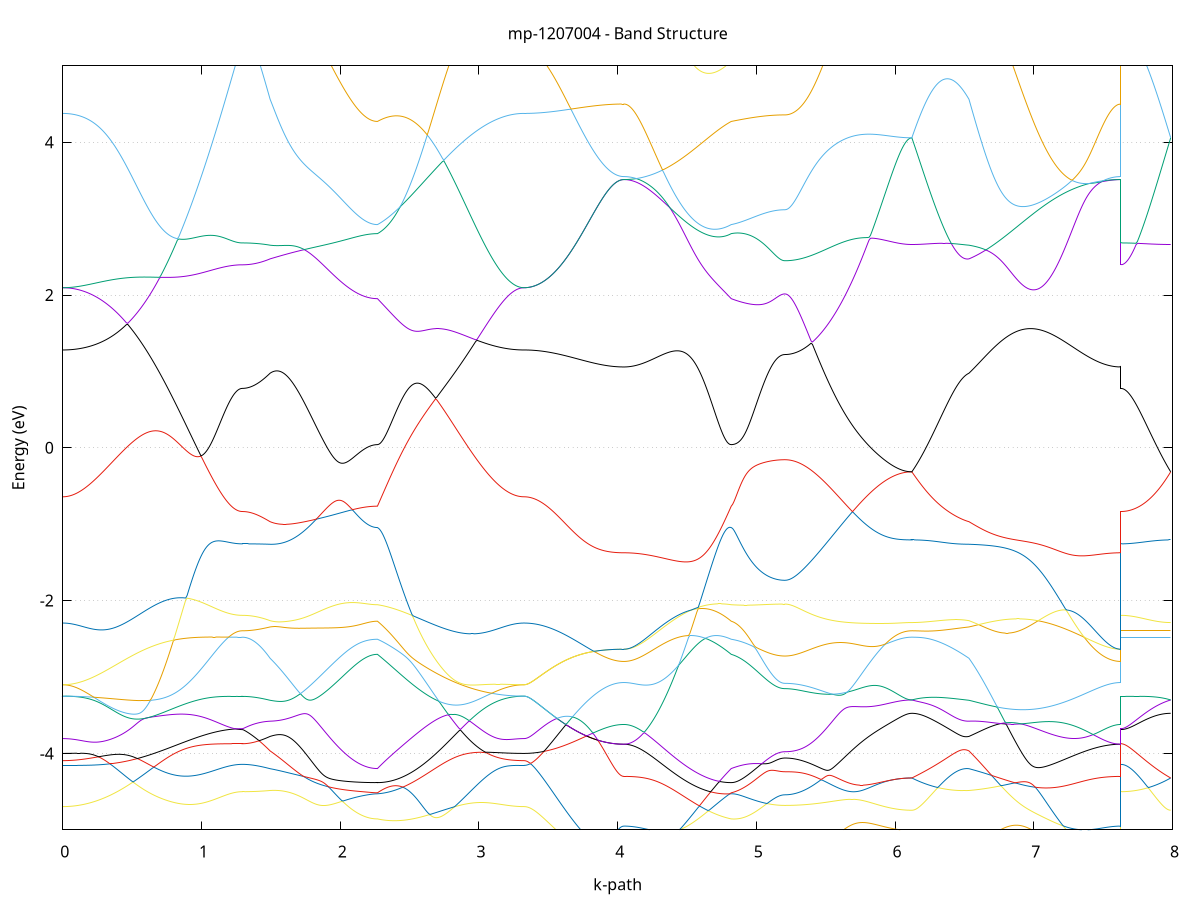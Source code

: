 set title 'mp-1207004 - Band Structure'
set xlabel 'k-path'
set ylabel 'Energy (eV)'
set grid y
set yrange [-5:5]
set terminal png size 800,600
set output 'mp-1207004_bands_gnuplot.png'
plot '-' using 1:2 with lines notitle, '-' using 1:2 with lines notitle, '-' using 1:2 with lines notitle, '-' using 1:2 with lines notitle, '-' using 1:2 with lines notitle, '-' using 1:2 with lines notitle, '-' using 1:2 with lines notitle, '-' using 1:2 with lines notitle, '-' using 1:2 with lines notitle, '-' using 1:2 with lines notitle, '-' using 1:2 with lines notitle, '-' using 1:2 with lines notitle, '-' using 1:2 with lines notitle, '-' using 1:2 with lines notitle, '-' using 1:2 with lines notitle, '-' using 1:2 with lines notitle, '-' using 1:2 with lines notitle, '-' using 1:2 with lines notitle, '-' using 1:2 with lines notitle, '-' using 1:2 with lines notitle, '-' using 1:2 with lines notitle, '-' using 1:2 with lines notitle, '-' using 1:2 with lines notitle, '-' using 1:2 with lines notitle, '-' using 1:2 with lines notitle, '-' using 1:2 with lines notitle, '-' using 1:2 with lines notitle, '-' using 1:2 with lines notitle, '-' using 1:2 with lines notitle, '-' using 1:2 with lines notitle, '-' using 1:2 with lines notitle, '-' using 1:2 with lines notitle, '-' using 1:2 with lines notitle, '-' using 1:2 with lines notitle, '-' using 1:2 with lines notitle, '-' using 1:2 with lines notitle, '-' using 1:2 with lines notitle, '-' using 1:2 with lines notitle, '-' using 1:2 with lines notitle, '-' using 1:2 with lines notitle, '-' using 1:2 with lines notitle, '-' using 1:2 with lines notitle, '-' using 1:2 with lines notitle, '-' using 1:2 with lines notitle, '-' using 1:2 with lines notitle, '-' using 1:2 with lines notitle, '-' using 1:2 with lines notitle, '-' using 1:2 with lines notitle, '-' using 1:2 with lines notitle, '-' using 1:2 with lines notitle, '-' using 1:2 with lines notitle, '-' using 1:2 with lines notitle, '-' using 1:2 with lines notitle, '-' using 1:2 with lines notitle, '-' using 1:2 with lines notitle, '-' using 1:2 with lines notitle, '-' using 1:2 with lines notitle, '-' using 1:2 with lines notitle, '-' using 1:2 with lines notitle, '-' using 1:2 with lines notitle, '-' using 1:2 with lines notitle, '-' using 1:2 with lines notitle, '-' using 1:2 with lines notitle, '-' using 1:2 with lines notitle
0.000000 -30.679586
0.009957 -30.679586
0.019915 -30.679586
0.029872 -30.679486
0.039830 -30.679486
0.049787 -30.679386
0.059744 -30.679386
0.069702 -30.679286
0.079659 -30.679186
0.089617 -30.679086
0.099574 -30.678886
0.109531 -30.678786
0.119489 -30.678686
0.129446 -30.678486
0.139404 -30.678286
0.149361 -30.678186
0.159318 -30.677986
0.169276 -30.677786
0.179233 -30.677586
0.189191 -30.677286
0.199148 -30.677086
0.209105 -30.676886
0.219063 -30.676586
0.229020 -30.676286
0.238978 -30.676086
0.248935 -30.675786
0.258892 -30.675486
0.268850 -30.675186
0.278807 -30.674886
0.288765 -30.674586
0.298722 -30.674186
0.308679 -30.673886
0.318637 -30.673586
0.328594 -30.673186
0.338552 -30.672886
0.348509 -30.672486
0.358466 -30.672086
0.368424 -30.671786
0.378381 -30.671386
0.388339 -30.670986
0.398296 -30.670586
0.408253 -30.670186
0.418211 -30.669886
0.428168 -30.669486
0.438126 -30.669086
0.448083 -30.668686
0.458040 -30.668286
0.467998 -30.667886
0.477955 -30.667486
0.487913 -30.666986
0.497870 -30.666586
0.507827 -30.666186
0.517785 -30.665786
0.527742 -30.665386
0.537700 -30.664986
0.547657 -30.664586
0.557614 -30.664186
0.567572 -30.663786
0.577529 -30.663386
0.587487 -30.662986
0.597444 -30.662586
0.607401 -30.663486
0.617359 -30.665586
0.627316 -30.667686
0.637274 -30.669786
0.647231 -30.671886
0.657188 -30.673986
0.667146 -30.676086
0.677103 -30.678186
0.687061 -30.680286
0.697018 -30.682286
0.706975 -30.684386
0.716933 -30.686386
0.726890 -30.688486
0.736847 -30.690486
0.746805 -30.692486
0.756762 -30.694386
0.766720 -30.696386
0.776677 -30.698286
0.786634 -30.700286
0.796592 -30.702186
0.806549 -30.703986
0.816507 -30.705886
0.826464 -30.707686
0.836421 -30.709486
0.846379 -30.711286
0.856336 -30.712986
0.866294 -30.714786
0.876251 -30.716486
0.886208 -30.718086
0.896166 -30.719786
0.906123 -30.721386
0.916081 -30.722886
0.926038 -30.724486
0.935995 -30.725986
0.945953 -30.727486
0.955910 -30.728886
0.965868 -30.730286
0.975825 -30.731686
0.985782 -30.732986
0.995740 -30.734286
1.005697 -30.735586
1.015655 -30.736786
1.025612 -30.738086
1.035569 -30.739386
1.045527 -30.740586
1.055484 -30.741786
1.065442 -30.742886
1.075399 -30.743986
1.085356 -30.744986
1.095314 -30.745986
1.105271 -30.746986
1.115229 -30.747886
1.125186 -30.748686
1.135143 -30.749486
1.145101 -30.750286
1.155058 -30.750986
1.165016 -30.751686
1.174973 -30.752286
1.184930 -30.752886
1.194888 -30.753386
1.204845 -30.753886
1.214803 -30.754286
1.224760 -30.754686
1.234717 -30.754986
1.244675 -30.755286
1.254632 -30.755486
1.264590 -30.755686
1.274547 -30.755786
1.284504 -30.755886
1.294462 -30.755886
1.294462 -30.755886
1.303992 -30.755886
1.313523 -30.755786
1.323053 -30.755686
1.332584 -30.755586
1.342114 -30.755386
1.351645 -30.755186
1.361175 -30.754886
1.370706 -30.754586
1.380236 -30.754186
1.389767 -30.753786
1.399297 -30.753386
1.408828 -30.752886
1.418358 -30.752386
1.427889 -30.751786
1.437419 -30.751186
1.446950 -30.750486
1.456480 -30.749886
1.466011 -30.749086
1.475541 -30.748386
1.485072 -30.747586
1.494602 -30.746686
1.494602 -30.746686
1.504523 -30.746286
1.514444 -30.746186
1.524364 -30.746286
1.534285 -30.746386
1.544205 -30.746586
1.554126 -30.746686
1.564046 -30.746886
1.573967 -30.747186
1.583887 -30.747386
1.593808 -30.747586
1.603728 -30.747886
1.613649 -30.748086
1.623569 -30.748386
1.633490 -30.748686
1.643411 -30.748886
1.653331 -30.749186
1.663252 -30.749486
1.673172 -30.749786
1.683093 -30.750086
1.693013 -30.750386
1.702934 -30.750786
1.712854 -30.751086
1.722775 -30.751386
1.732695 -30.751686
1.742616 -30.752086
1.752536 -30.752386
1.762457 -30.752686
1.772377 -30.753086
1.782298 -30.753386
1.792219 -30.753786
1.802139 -30.754086
1.812060 -30.754386
1.821980 -30.754786
1.831901 -30.755086
1.841821 -30.755486
1.851742 -30.755786
1.861662 -30.756086
1.871583 -30.756486
1.881503 -30.756786
1.891424 -30.757086
1.901344 -30.757486
1.911265 -30.757786
1.921186 -30.758086
1.931106 -30.758386
1.941027 -30.758686
1.950947 -30.759086
1.960868 -30.759386
1.970788 -30.759586
1.980709 -30.759886
1.990629 -30.760186
2.000550 -30.760486
2.010470 -30.760786
2.020391 -30.760986
2.030311 -30.761286
2.040232 -30.761486
2.050153 -30.761786
2.060073 -30.761986
2.069994 -30.762186
2.079914 -30.762386
2.089835 -30.762586
2.099755 -30.762786
2.109676 -30.762986
2.119596 -30.763186
2.129517 -30.763286
2.139437 -30.763486
2.149358 -30.763586
2.159278 -30.763786
2.169199 -30.763886
2.179120 -30.763986
2.189040 -30.764086
2.198961 -30.764186
2.208881 -30.764286
2.218802 -30.764286
2.228722 -30.764386
2.238643 -30.764386
2.248563 -30.764386
2.258484 -30.764486
2.268404 -30.764486
2.268404 -30.764486
2.278375 -30.765986
2.288345 -30.767386
2.298315 -30.768686
2.308285 -30.769886
2.318255 -30.770986
2.328226 -30.771986
2.338196 -30.772886
2.348166 -30.773586
2.358136 -30.774286
2.368107 -30.774786
2.378077 -30.775286
2.388047 -30.775586
2.398017 -30.775786
2.407987 -30.775886
2.417958 -30.775886
2.427928 -30.775786
2.437898 -30.775486
2.447868 -30.775186
2.457839 -30.774686
2.467809 -30.774086
2.477779 -30.773386
2.487749 -30.772586
2.497719 -30.771686
2.507690 -30.770686
2.517660 -30.769586
2.527630 -30.768386
2.537600 -30.766986
2.547571 -30.765586
2.557541 -30.763986
2.567511 -30.762386
2.577481 -30.760686
2.587451 -30.758786
2.597422 -30.756886
2.607392 -30.754886
2.617362 -30.752786
2.627332 -30.750586
2.637303 -30.748286
2.647273 -30.745886
2.657243 -30.743486
2.667213 -30.740886
2.677183 -30.738286
2.687154 -30.735686
2.697124 -30.732886
2.707094 -30.730086
2.717064 -30.727286
2.727035 -30.724286
2.737005 -30.721386
2.746975 -30.718286
2.756945 -30.715286
2.766915 -30.712086
2.776886 -30.708986
2.786856 -30.705786
2.796826 -30.702486
2.806796 -30.699286
2.816767 -30.695986
2.826737 -30.692686
2.836707 -30.689286
2.846677 -30.685986
2.856647 -30.682586
2.866618 -30.679286
2.876588 -30.675886
2.886558 -30.672486
2.896528 -30.669686
2.906499 -30.670086
2.916469 -30.670486
2.926439 -30.670786
2.936409 -30.671186
2.946379 -30.671586
2.956350 -30.671886
2.966320 -30.672286
2.976290 -30.672586
2.986260 -30.672986
2.996231 -30.673286
3.006201 -30.673586
3.016171 -30.673986
3.026141 -30.674286
3.036111 -30.674586
3.046082 -30.674886
3.056052 -30.675186
3.066022 -30.675486
3.075992 -30.675786
3.085963 -30.676086
3.095933 -30.676286
3.105903 -30.676586
3.115873 -30.676886
3.125843 -30.677086
3.135814 -30.677286
3.145784 -30.677586
3.155754 -30.677786
3.165724 -30.677986
3.175695 -30.678186
3.185665 -30.678286
3.195635 -30.678486
3.205605 -30.678686
3.215575 -30.678786
3.225546 -30.678886
3.235516 -30.679086
3.245486 -30.679186
3.255456 -30.679286
3.265427 -30.679386
3.275397 -30.679386
3.285367 -30.679486
3.295337 -30.679486
3.305307 -30.679586
3.315278 -30.679586
3.325248 -30.679586
3.325248 -30.679586
3.335245 -30.679586
3.345243 -30.679586
3.355241 -30.679586
3.365238 -30.679586
3.375236 -30.679686
3.385233 -30.679686
3.395231 -30.679686
3.405228 -30.679786
3.415226 -30.679786
3.425224 -30.679886
3.435221 -30.679986
3.445219 -30.680086
3.455216 -30.680086
3.465214 -30.680186
3.475212 -30.680286
3.485209 -30.680386
3.495207 -30.680486
3.505204 -30.680586
3.515202 -30.680686
3.525199 -30.680786
3.535197 -30.680986
3.545195 -30.681086
3.555192 -30.681186
3.565190 -30.681386
3.575187 -30.681486
3.585185 -30.681586
3.595182 -30.681786
3.605180 -30.681886
3.615178 -30.682086
3.625175 -30.682186
3.635173 -30.682386
3.645170 -30.682486
3.655168 -30.682686
3.665165 -30.682786
3.675163 -30.682986
3.685161 -30.683086
3.695158 -30.683286
3.705156 -30.683386
3.715153 -30.683586
3.725151 -30.683686
3.735148 -30.683886
3.745146 -30.683986
3.755144 -30.684186
3.765141 -30.684286
3.775139 -30.684486
3.785136 -30.684586
3.795134 -30.684686
3.805132 -30.684886
3.815129 -30.684986
3.825127 -30.685086
3.835124 -30.685186
3.845122 -30.685386
3.855119 -30.685486
3.865117 -30.685586
3.875115 -30.685686
3.885112 -30.685786
3.895110 -30.685886
3.905107 -30.685986
3.915105 -30.685986
3.925102 -30.686086
3.935100 -30.686186
3.945098 -30.686286
3.955095 -30.686286
3.965093 -30.686386
3.975090 -30.686386
3.985088 -30.686486
3.995085 -30.686486
4.005083 -30.686486
4.015081 -30.686586
4.025078 -30.686586
4.035076 -30.686586
4.045073 -30.686586
4.045073 -30.686586
4.054994 -30.686586
4.064914 -30.686586
4.074835 -30.686486
4.084756 -30.686486
4.094676 -30.686386
4.104597 -30.686286
4.114517 -30.686186
4.124438 -30.686086
4.134358 -30.685986
4.144279 -30.685786
4.154199 -30.685686
4.164120 -30.685486
4.174040 -30.685286
4.183961 -30.685086
4.193881 -30.684886
4.203802 -30.684686
4.213722 -30.684486
4.223643 -30.684186
4.233564 -30.683886
4.243484 -30.683686
4.253405 -30.683386
4.263325 -30.683086
4.273246 -30.682786
4.283166 -30.682486
4.293087 -30.682086
4.303007 -30.681786
4.312928 -30.681386
4.322848 -30.681086
4.332769 -30.680686
4.342689 -30.680286
4.352610 -30.679886
4.362531 -30.679586
4.372451 -30.679186
4.382372 -30.678686
4.392292 -30.678286
4.402213 -30.677886
4.412133 -30.677486
4.422054 -30.677086
4.431974 -30.676586
4.441895 -30.676186
4.451815 -30.675686
4.461736 -30.675286
4.471656 -30.674786
4.481577 -30.674386
4.491498 -30.673886
4.501418 -30.677186
4.511339 -30.680486
4.521259 -30.683886
4.531180 -30.687186
4.541100 -30.690586
4.551021 -30.693886
4.560941 -30.697186
4.570862 -30.700486
4.580782 -30.703686
4.590703 -30.706886
4.600623 -30.710086
4.610544 -30.713186
4.620465 -30.716286
4.630385 -30.719386
4.640306 -30.722386
4.650226 -30.725286
4.660147 -30.728186
4.670067 -30.731086
4.679988 -30.733786
4.689908 -30.736486
4.699829 -30.739186
4.709749 -30.741686
4.719670 -30.744186
4.729590 -30.746586
4.739511 -30.748986
4.749432 -30.751186
4.759352 -30.753386
4.769273 -30.755486
4.779193 -30.757486
4.789114 -30.759286
4.799034 -30.761086
4.808955 -30.762886
4.818875 -30.764486
4.818875 -30.764486
4.828792 -30.764986
4.838708 -30.765586
4.848624 -30.766086
4.858541 -30.766586
4.868457 -30.767086
4.878373 -30.767586
4.888290 -30.768086
4.898206 -30.768586
4.908122 -30.769086
4.918039 -30.769486
4.927955 -30.769886
4.937871 -30.770386
4.947788 -30.770786
4.957704 -30.771086
4.967620 -30.771486
4.977537 -30.771886
4.987453 -30.772186
4.997369 -30.772586
5.007286 -30.772886
5.017202 -30.773186
5.027118 -30.773486
5.037035 -30.773686
5.046951 -30.773986
5.056867 -30.774186
5.066783 -30.774486
5.076700 -30.774686
5.086616 -30.774886
5.096532 -30.774986
5.106449 -30.775186
5.116365 -30.775386
5.126281 -30.775486
5.136198 -30.775586
5.146114 -30.775686
5.156030 -30.775786
5.165947 -30.775886
5.175863 -30.775886
5.185779 -30.775986
5.195696 -30.775986
5.205612 -30.775986
5.205612 -30.775986
5.215561 -30.775986
5.225510 -30.775986
5.235460 -30.775886
5.245409 -30.775886
5.255358 -30.775786
5.265307 -30.775786
5.275256 -30.775686
5.285205 -30.775586
5.295155 -30.775486
5.305104 -30.775386
5.315053 -30.775286
5.325002 -30.775086
5.334951 -30.774986
5.344900 -30.774786
5.354849 -30.774686
5.364799 -30.774486
5.374748 -30.774286
5.384697 -30.774086
5.394646 -30.773886
5.404595 -30.773586
5.414544 -30.773386
5.424494 -30.773186
5.434443 -30.772886
5.444392 -30.772686
5.454341 -30.772386
5.464290 -30.772086
5.474239 -30.771886
5.484189 -30.771586
5.494138 -30.771286
5.504087 -30.770986
5.514036 -30.770686
5.523985 -30.770286
5.533934 -30.769986
5.543883 -30.769686
5.553833 -30.769386
5.563782 -30.768986
5.573731 -30.768686
5.583680 -30.768286
5.593629 -30.767986
5.603578 -30.767586
5.613528 -30.767286
5.623477 -30.766886
5.633426 -30.766586
5.643375 -30.766186
5.653324 -30.765886
5.663273 -30.765486
5.673223 -30.765186
5.683172 -30.764786
5.693121 -30.764386
5.703070 -30.764086
5.713019 -30.763686
5.722968 -30.763386
5.732918 -30.762986
5.742867 -30.762686
5.752816 -30.762286
5.762765 -30.761986
5.772714 -30.761686
5.782663 -30.761286
5.792613 -30.760986
5.802562 -30.760686
5.812511 -30.760386
5.822460 -30.760086
5.832409 -30.759786
5.842358 -30.759486
5.852307 -30.759186
5.862257 -30.758886
5.872206 -30.758586
5.882155 -30.758286
5.892104 -30.758086
5.902053 -30.757786
5.912002 -30.757586
5.921952 -30.757386
5.931901 -30.757086
5.941850 -30.756886
5.951799 -30.756686
5.961748 -30.756486
5.971697 -30.756386
5.981647 -30.756186
5.991596 -30.755986
6.001545 -30.755886
6.011494 -30.755686
6.021443 -30.755586
6.031392 -30.755486
6.041342 -30.755386
6.051291 -30.755286
6.061240 -30.755186
6.071189 -30.755186
6.081138 -30.755086
6.091087 -30.755086
6.101036 -30.754986
6.110986 -30.754986
6.120935 -30.754986
6.120935 -30.754986
6.130740 -30.754986
6.140545 -30.755086
6.150350 -30.755086
6.160155 -30.755086
6.169961 -30.754986
6.179766 -30.754986
6.189571 -30.754986
6.199376 -30.754886
6.209181 -30.754886
6.218987 -30.754786
6.228792 -30.754686
6.238597 -30.754586
6.248402 -30.754486
6.258207 -30.754386
6.268012 -30.754286
6.277818 -30.754186
6.287623 -30.753986
6.297428 -30.753886
6.307233 -30.753686
6.317038 -30.753486
6.326843 -30.753286
6.336649 -30.753086
6.346454 -30.752886
6.356259 -30.752686
6.366064 -30.752486
6.375869 -30.752186
6.385674 -30.751986
6.395480 -30.751686
6.405285 -30.751386
6.415090 -30.751086
6.424895 -30.750786
6.434700 -30.750486
6.444505 -30.750186
6.454311 -30.749786
6.464116 -30.749486
6.473921 -30.749086
6.483726 -30.748686
6.493531 -30.748386
6.503337 -30.747986
6.513142 -30.747586
6.522947 -30.747086
6.532752 -30.746686
6.532752 -30.746686
6.542700 -30.745786
6.552649 -30.744786
6.562597 -30.743786
6.572546 -30.742786
6.582494 -30.741686
6.592442 -30.740586
6.602391 -30.739386
6.612339 -30.738186
6.622287 -30.736886
6.632236 -30.735586
6.642184 -30.734286
6.652133 -30.732886
6.662081 -30.731486
6.672029 -30.730086
6.681978 -30.728586
6.691926 -30.727086
6.701874 -30.725586
6.711823 -30.723986
6.721771 -30.722386
6.731720 -30.720786
6.741668 -30.719086
6.751616 -30.717386
6.761565 -30.715586
6.771513 -30.713886
6.781461 -30.712086
6.791410 -30.710286
6.801358 -30.708386
6.811307 -30.706486
6.821255 -30.704586
6.831203 -30.702686
6.841152 -30.700786
6.851100 -30.698786
6.861048 -30.696786
6.870997 -30.694786
6.880945 -30.692786
6.890894 -30.690786
6.900842 -30.688686
6.910790 -30.686586
6.920739 -30.684486
6.930687 -30.682386
6.940635 -30.680286
6.950584 -30.678186
6.960532 -30.676086
6.970481 -30.673886
6.980429 -30.671786
6.990377 -30.669586
7.000326 -30.667486
7.010274 -30.665386
7.020222 -30.665886
7.030171 -30.666386
7.040119 -30.666786
7.050068 -30.667286
7.060016 -30.667786
7.069964 -30.668286
7.079913 -30.668786
7.089861 -30.669286
7.099809 -30.669786
7.109758 -30.670286
7.119706 -30.670686
7.129655 -30.671186
7.139603 -30.671686
7.149551 -30.672186
7.159500 -30.672686
7.169448 -30.673186
7.179396 -30.673586
7.189345 -30.674086
7.199293 -30.674586
7.209242 -30.675086
7.219190 -30.675486
7.229138 -30.675986
7.239087 -30.676386
7.249035 -30.676886
7.258983 -30.677286
7.268932 -30.677786
7.278880 -30.678186
7.288829 -30.678586
7.298777 -30.679086
7.308725 -30.679486
7.318674 -30.679886
7.328622 -30.680286
7.338570 -30.680586
7.348519 -30.680986
7.358467 -30.681386
7.368416 -30.681686
7.378364 -30.682086
7.388312 -30.682386
7.398261 -30.682686
7.408209 -30.683086
7.418157 -30.683386
7.428106 -30.683686
7.438054 -30.683886
7.448003 -30.684186
7.457951 -30.684386
7.467899 -30.684686
7.477848 -30.684886
7.487796 -30.685086
7.497744 -30.685286
7.507693 -30.685486
7.517641 -30.685686
7.527590 -30.685786
7.537538 -30.685986
7.547486 -30.686086
7.557435 -30.686186
7.567383 -30.686286
7.577331 -30.686386
7.587280 -30.686486
7.597228 -30.686486
7.607177 -30.686586
7.617125 -30.686586
7.627073 -30.686586
7.627073 -30.755886
7.637071 -30.755886
7.647068 -30.755886
7.657066 -30.755886
7.667064 -30.755886
7.677061 -30.755886
7.687059 -30.755886
7.697056 -30.755886
7.707054 -30.755886
7.717051 -30.755786
7.727049 -30.755786
7.737047 -30.755786
7.747044 -30.755786
7.757042 -30.755786
7.767039 -30.755786
7.777037 -30.755686
7.787034 -30.755686
7.797032 -30.755686
7.807030 -30.755586
7.817027 -30.755586
7.827025 -30.755586
7.837022 -30.755586
7.847020 -30.755486
7.857018 -30.755486
7.867015 -30.755486
7.877013 -30.755386
7.887010 -30.755386
7.897008 -30.755386
7.907005 -30.755286
7.917003 -30.755286
7.927001 -30.755186
7.936998 -30.755186
7.946996 -30.755186
7.956993 -30.755086
7.966991 -30.755086
7.976988 -30.755086
7.986986 -30.754986
e
0.000000 -30.579386
0.009957 -30.579386
0.019915 -30.579486
0.029872 -30.579686
0.039830 -30.579886
0.049787 -30.580086
0.059744 -30.580386
0.069702 -30.580786
0.079659 -30.581186
0.089617 -30.581686
0.099574 -30.582286
0.109531 -30.582786
0.119489 -30.583486
0.129446 -30.584186
0.139404 -30.584986
0.149361 -30.585786
0.159318 -30.586586
0.169276 -30.587486
0.179233 -30.588486
0.189191 -30.589486
0.199148 -30.590586
0.209105 -30.591686
0.219063 -30.592886
0.229020 -30.594086
0.238978 -30.595286
0.248935 -30.596586
0.258892 -30.597986
0.268850 -30.599286
0.278807 -30.600786
0.288765 -30.602186
0.298722 -30.603686
0.308679 -30.605286
0.318637 -30.606886
0.328594 -30.608486
0.338552 -30.610086
0.348509 -30.611786
0.358466 -30.613586
0.368424 -30.615286
0.378381 -30.617086
0.388339 -30.618886
0.398296 -30.620686
0.408253 -30.622586
0.418211 -30.624486
0.428168 -30.626386
0.438126 -30.628386
0.448083 -30.630286
0.458040 -30.632286
0.467998 -30.634286
0.477955 -30.636286
0.487913 -30.638286
0.497870 -30.640386
0.507827 -30.642386
0.517785 -30.644486
0.527742 -30.646586
0.537700 -30.648686
0.547657 -30.650786
0.557614 -30.652886
0.567572 -30.654986
0.577529 -30.657086
0.587487 -30.659186
0.597444 -30.661286
0.607401 -30.662186
0.617359 -30.662186
0.627316 -30.664286
0.637274 -30.666486
0.647231 -30.668586
0.657188 -30.670686
0.667146 -30.672886
0.677103 -30.674986
0.687061 -30.677086
0.697018 -30.679186
0.706975 -30.681286
0.716933 -30.683386
0.726890 -30.685486
0.736847 -30.687586
0.746805 -30.689686
0.756762 -30.691686
0.766720 -30.693786
0.776677 -30.695786
0.786634 -30.697786
0.796592 -30.699786
0.806549 -30.701686
0.816507 -30.703686
0.826464 -30.705586
0.836421 -30.707486
0.846379 -30.709386
0.856336 -30.711286
0.866294 -30.713086
0.876251 -30.714886
0.886208 -30.716686
0.896166 -30.718386
0.906123 -30.720086
0.916081 -30.721786
0.926038 -30.723486
0.935995 -30.725086
0.945953 -30.726686
0.955910 -30.728286
0.965868 -30.729786
0.975825 -30.731286
0.985782 -30.732686
0.995740 -30.734086
1.005697 -30.735486
1.015655 -30.736786
1.025612 -30.737986
1.035569 -30.739086
1.045527 -30.740186
1.055484 -30.741286
1.065442 -30.742286
1.075399 -30.743286
1.085356 -30.744286
1.095314 -30.745186
1.105271 -30.745986
1.115229 -30.746786
1.125186 -30.747586
1.135143 -30.748386
1.145101 -30.749086
1.155058 -30.749686
1.165016 -30.750286
1.174973 -30.750886
1.184930 -30.751386
1.194888 -30.751886
1.204845 -30.752286
1.214803 -30.752686
1.224760 -30.752986
1.234717 -30.753286
1.244675 -30.753586
1.254632 -30.753786
1.264590 -30.753886
1.274547 -30.753986
1.284504 -30.754086
1.294462 -30.754086
1.294462 -30.754086
1.303992 -30.754086
1.313523 -30.753986
1.323053 -30.753886
1.332584 -30.753686
1.342114 -30.753486
1.351645 -30.753286
1.361175 -30.752986
1.370706 -30.752586
1.380236 -30.752286
1.389767 -30.751786
1.399297 -30.751286
1.408828 -30.750786
1.418358 -30.750186
1.427889 -30.749586
1.437419 -30.748986
1.446950 -30.748286
1.456480 -30.747486
1.466011 -30.746686
1.475541 -30.745886
1.485072 -30.744986
1.494602 -30.744086
1.494602 -30.744086
1.504523 -30.743186
1.514444 -30.741786
1.524364 -30.740186
1.534285 -30.738486
1.544205 -30.736586
1.554126 -30.734686
1.564046 -30.732586
1.573967 -30.730486
1.583887 -30.728286
1.593808 -30.725986
1.603728 -30.723586
1.613649 -30.721186
1.623569 -30.718686
1.633490 -30.716086
1.643411 -30.713386
1.653331 -30.710686
1.663252 -30.707986
1.673172 -30.705186
1.683093 -30.702286
1.693013 -30.699386
1.702934 -30.696386
1.712854 -30.693386
1.722775 -30.690286
1.732695 -30.687286
1.742616 -30.684186
1.752536 -30.680986
1.762457 -30.677886
1.772377 -30.674686
1.782298 -30.671486
1.792219 -30.668286
1.802139 -30.664986
1.812060 -30.661786
1.821980 -30.658586
1.831901 -30.655586
1.841821 -30.655786
1.851742 -30.655986
1.861662 -30.656186
1.871583 -30.656386
1.881503 -30.656586
1.891424 -30.656786
1.901344 -30.656986
1.911265 -30.657186
1.921186 -30.657386
1.931106 -30.657586
1.941027 -30.657786
1.950947 -30.657886
1.960868 -30.658086
1.970788 -30.658286
1.980709 -30.658486
1.990629 -30.658586
2.000550 -30.658786
2.010470 -30.658986
2.020391 -30.659086
2.030311 -30.659286
2.040232 -30.659386
2.050153 -30.659586
2.060073 -30.659686
2.069994 -30.659786
2.079914 -30.659986
2.089835 -30.660086
2.099755 -30.660186
2.109676 -30.660286
2.119596 -30.660386
2.129517 -30.660486
2.139437 -30.660586
2.149358 -30.660686
2.159278 -30.660686
2.169199 -30.660786
2.179120 -30.660886
2.189040 -30.660886
2.198961 -30.660986
2.208881 -30.660986
2.218802 -30.661086
2.228722 -30.661086
2.238643 -30.661086
2.248563 -30.661086
2.258484 -30.661186
2.268404 -30.661186
2.268404 -30.661186
2.278375 -30.660886
2.288345 -30.660686
2.298315 -30.660486
2.308285 -30.660286
2.318255 -30.660086
2.328226 -30.659886
2.338196 -30.659686
2.348166 -30.659586
2.358136 -30.659486
2.368107 -30.659286
2.378077 -30.659186
2.388047 -30.659086
2.398017 -30.659086
2.407987 -30.658986
2.417958 -30.658886
2.427928 -30.658886
2.437898 -30.658886
2.447868 -30.658886
2.457839 -30.658886
2.467809 -30.658886
2.477779 -30.658886
2.487749 -30.658986
2.497719 -30.658986
2.507690 -30.659086
2.517660 -30.659186
2.527630 -30.659286
2.537600 -30.659386
2.547571 -30.659486
2.557541 -30.659686
2.567511 -30.659786
2.577481 -30.659986
2.587451 -30.660186
2.597422 -30.660386
2.607392 -30.660586
2.617362 -30.660786
2.627332 -30.660986
2.637303 -30.661186
2.647273 -30.661486
2.657243 -30.661686
2.667213 -30.661986
2.677183 -30.662286
2.687154 -30.662486
2.697124 -30.662786
2.707094 -30.663086
2.717064 -30.663386
2.727035 -30.663686
2.737005 -30.664086
2.746975 -30.664386
2.756945 -30.664686
2.766915 -30.665086
2.776886 -30.665386
2.786856 -30.665686
2.796826 -30.666086
2.806796 -30.666386
2.816767 -30.666786
2.826737 -30.667186
2.836707 -30.667486
2.846677 -30.667886
2.856647 -30.668286
2.866618 -30.668586
2.876588 -30.668986
2.886558 -30.669386
2.896528 -30.669186
2.906499 -30.665786
2.916469 -30.662486
2.926439 -30.659186
2.936409 -30.655886
2.946379 -30.652586
2.956350 -30.649286
2.966320 -30.646086
2.976290 -30.642886
2.986260 -30.639786
2.996231 -30.636686
3.006201 -30.633586
3.016171 -30.630586
3.026141 -30.627686
3.036111 -30.624786
3.046082 -30.621986
3.056052 -30.619186
3.066022 -30.616486
3.075992 -30.613886
3.085963 -30.611386
3.095933 -30.608886
3.105903 -30.606486
3.115873 -30.604186
3.125843 -30.601986
3.135814 -30.599886
3.145784 -30.597886
3.155754 -30.595886
3.165724 -30.594086
3.175695 -30.592386
3.185665 -30.590686
3.195635 -30.589186
3.205605 -30.587786
3.215575 -30.586386
3.225546 -30.585186
3.235516 -30.584086
3.245486 -30.583086
3.255456 -30.582286
3.265427 -30.581486
3.275397 -30.580886
3.285367 -30.580286
3.295337 -30.579886
3.305307 -30.579586
3.315278 -30.579486
3.325248 -30.579386
3.325248 -30.579386
3.335245 -30.579386
3.345243 -30.579386
3.355241 -30.579386
3.365238 -30.579386
3.375236 -30.579386
3.385233 -30.579386
3.395231 -30.579386
3.405228 -30.579386
3.415226 -30.579286
3.425224 -30.579286
3.435221 -30.579286
3.445219 -30.579286
3.455216 -30.579286
3.465214 -30.579286
3.475212 -30.579186
3.485209 -30.579186
3.495207 -30.579186
3.505204 -30.579186
3.515202 -30.579186
3.525199 -30.579086
3.535197 -30.579086
3.545195 -30.579086
3.555192 -30.579086
3.565190 -30.578986
3.575187 -30.578986
3.585185 -30.578986
3.595182 -30.578986
3.605180 -30.578886
3.615178 -30.578886
3.625175 -30.578886
3.635173 -30.578786
3.645170 -30.578786
3.655168 -30.578786
3.665165 -30.578686
3.675163 -30.578686
3.685161 -30.578686
3.695158 -30.578586
3.705156 -30.578586
3.715153 -30.578586
3.725151 -30.578486
3.735148 -30.578486
3.745146 -30.578486
3.755144 -30.578486
3.765141 -30.578386
3.775139 -30.578386
3.785136 -30.578386
3.795134 -30.578286
3.805132 -30.578286
3.815129 -30.578286
3.825127 -30.578286
3.835124 -30.578186
3.845122 -30.578186
3.855119 -30.578186
3.865117 -30.578186
3.875115 -30.578086
3.885112 -30.578086
3.895110 -30.578086
3.905107 -30.578086
3.915105 -30.578086
3.925102 -30.577986
3.935100 -30.577986
3.945098 -30.577986
3.955095 -30.577986
3.965093 -30.577986
3.975090 -30.577986
3.985088 -30.577986
3.995085 -30.577986
4.005083 -30.577986
4.015081 -30.577886
4.025078 -30.577886
4.035076 -30.577886
4.045073 -30.577886
4.045073 -30.577886
4.054994 -30.577986
4.064914 -30.578186
4.074835 -30.578486
4.084756 -30.578886
4.094676 -30.579386
4.104597 -30.579986
4.114517 -30.580786
4.124438 -30.581686
4.134358 -30.582586
4.144279 -30.583686
4.154199 -30.584886
4.164120 -30.586186
4.174040 -30.587586
4.183961 -30.589086
4.193881 -30.590786
4.203802 -30.592486
4.213722 -30.594286
4.223643 -30.596186
4.233564 -30.598186
4.243484 -30.600286
4.253405 -30.602486
4.263325 -30.604786
4.273246 -30.607186
4.283166 -30.609586
4.293087 -30.612086
4.303007 -30.614686
4.312928 -30.617386
4.322848 -30.620086
4.332769 -30.622886
4.342689 -30.625786
4.352610 -30.628686
4.362531 -30.631686
4.372451 -30.634686
4.382372 -30.637786
4.392292 -30.640886
4.402213 -30.644086
4.412133 -30.647286
4.422054 -30.650486
4.431974 -30.653786
4.441895 -30.657086
4.451815 -30.660386
4.461736 -30.663686
4.471656 -30.667086
4.481577 -30.670386
4.491498 -30.673786
4.501418 -30.673486
4.511339 -30.672986
4.521259 -30.672586
4.531180 -30.672086
4.541100 -30.671686
4.551021 -30.671186
4.560941 -30.670786
4.570862 -30.670286
4.580782 -30.669886
4.590703 -30.669386
4.600623 -30.668986
4.610544 -30.668586
4.620465 -30.668086
4.630385 -30.667686
4.640306 -30.667286
4.650226 -30.666886
4.660147 -30.666486
4.670067 -30.666086
4.679988 -30.665686
4.689908 -30.665286
4.699829 -30.664886
4.709749 -30.664586
4.719670 -30.664186
4.729590 -30.663786
4.739511 -30.663486
4.749432 -30.663186
4.759352 -30.662786
4.769273 -30.662486
4.779193 -30.662186
4.789114 -30.661986
4.799034 -30.661686
4.808955 -30.661386
4.818875 -30.661186
4.818875 -30.661186
4.828792 -30.661086
4.838708 -30.660986
4.848624 -30.660886
4.858541 -30.660786
4.868457 -30.660686
4.878373 -30.660586
4.888290 -30.660486
4.898206 -30.660486
4.908122 -30.660386
4.918039 -30.660286
4.927955 -30.660186
4.937871 -30.660086
4.947788 -30.660086
4.957704 -30.659986
4.967620 -30.659886
4.977537 -30.659786
4.987453 -30.659786
4.997369 -30.659686
5.007286 -30.659586
5.017202 -30.659586
5.027118 -30.659486
5.037035 -30.659386
5.046951 -30.659386
5.056867 -30.659286
5.066783 -30.659286
5.076700 -30.659186
5.086616 -30.659186
5.096532 -30.659186
5.106449 -30.659086
5.116365 -30.659086
5.126281 -30.658986
5.136198 -30.658986
5.146114 -30.658986
5.156030 -30.658986
5.165947 -30.658986
5.175863 -30.658986
5.185779 -30.658886
5.195696 -30.658886
5.205612 -30.658886
5.205612 -30.658886
5.215561 -30.658886
5.225510 -30.658886
5.235460 -30.658886
5.245409 -30.658886
5.255358 -30.658886
5.265307 -30.658786
5.275256 -30.658786
5.285205 -30.658686
5.295155 -30.658686
5.305104 -30.658586
5.315053 -30.658586
5.325002 -30.658486
5.334951 -30.658386
5.344900 -30.658286
5.354849 -30.658186
5.364799 -30.658186
5.374748 -30.658086
5.384697 -30.657986
5.394646 -30.657786
5.404595 -30.657686
5.414544 -30.657586
5.424494 -30.657486
5.434443 -30.657386
5.444392 -30.657186
5.454341 -30.657086
5.464290 -30.656886
5.474239 -30.656786
5.484189 -30.656686
5.494138 -30.656486
5.504087 -30.656286
5.514036 -30.656186
5.523985 -30.655986
5.533934 -30.655886
5.543883 -30.655686
5.553833 -30.655486
5.563782 -30.655386
5.573731 -30.655186
5.583680 -30.654986
5.593629 -30.654786
5.603578 -30.654586
5.613528 -30.654486
5.623477 -30.654286
5.633426 -30.654086
5.643375 -30.654986
5.653324 -30.658186
5.663273 -30.661386
5.673223 -30.664586
5.683172 -30.667886
5.693121 -30.671086
5.703070 -30.674286
5.713019 -30.677386
5.722968 -30.680586
5.732918 -30.683686
5.742867 -30.686786
5.752816 -30.689886
5.762765 -30.692986
5.772714 -30.695986
5.782663 -30.698886
5.792613 -30.701786
5.802562 -30.704686
5.812511 -30.707486
5.822460 -30.710286
5.832409 -30.712986
5.842358 -30.715586
5.852307 -30.718186
5.862257 -30.720686
5.872206 -30.723086
5.882155 -30.725486
5.892104 -30.727786
5.902053 -30.729986
5.912002 -30.732086
5.921952 -30.734186
5.931901 -30.736086
5.941850 -30.737986
5.951799 -30.739786
5.961748 -30.741486
5.971697 -30.743086
5.981647 -30.744586
5.991596 -30.745986
6.001545 -30.747286
6.011494 -30.748486
6.021443 -30.749686
6.031392 -30.750686
6.041342 -30.751586
6.051291 -30.752386
6.061240 -30.753086
6.071189 -30.753686
6.081138 -30.754086
6.091087 -30.754486
6.101036 -30.754786
6.110986 -30.754986
6.120935 -30.754986
6.120935 -30.754986
6.130740 -30.754986
6.140545 -30.754886
6.150350 -30.754886
6.160155 -30.754786
6.169961 -30.754686
6.179766 -30.754586
6.189571 -30.754486
6.199376 -30.754386
6.209181 -30.754186
6.218987 -30.754086
6.228792 -30.753986
6.238597 -30.753786
6.248402 -30.753586
6.258207 -30.753386
6.268012 -30.753186
6.277818 -30.752986
6.287623 -30.752786
6.297428 -30.752586
6.307233 -30.752386
6.317038 -30.752086
6.326843 -30.751786
6.336649 -30.751586
6.346454 -30.751286
6.356259 -30.750986
6.366064 -30.750686
6.375869 -30.750386
6.385674 -30.750086
6.395480 -30.749786
6.405285 -30.749386
6.415090 -30.749086
6.424895 -30.748686
6.434700 -30.748286
6.444505 -30.747986
6.454311 -30.747586
6.464116 -30.747186
6.473921 -30.746786
6.483726 -30.746386
6.493531 -30.745886
6.503337 -30.745486
6.513142 -30.744986
6.522947 -30.744586
6.532752 -30.744086
6.532752 -30.744086
6.542700 -30.743086
6.552649 -30.742086
6.562597 -30.740986
6.572546 -30.739886
6.582494 -30.738686
6.592442 -30.737486
6.602391 -30.736286
6.612339 -30.734986
6.622287 -30.733586
6.632236 -30.732286
6.642184 -30.730786
6.652133 -30.729386
6.662081 -30.727886
6.672029 -30.726386
6.681978 -30.724786
6.691926 -30.723186
6.701874 -30.721586
6.711823 -30.719986
6.721771 -30.718286
6.731720 -30.716586
6.741668 -30.714786
6.751616 -30.713086
6.761565 -30.711186
6.771513 -30.709386
6.781461 -30.707586
6.791410 -30.705686
6.801358 -30.703786
6.811307 -30.701886
6.821255 -30.699886
6.831203 -30.697986
6.841152 -30.695986
6.851100 -30.693986
6.861048 -30.691986
6.870997 -30.689886
6.880945 -30.687886
6.890894 -30.685786
6.900842 -30.683686
6.910790 -30.681686
6.920739 -30.679586
6.930687 -30.677486
6.940635 -30.675286
6.950584 -30.673186
6.960532 -30.671086
6.970481 -30.668986
6.980429 -30.666886
6.990377 -30.664686
7.000326 -30.664886
7.010274 -30.665286
7.020222 -30.663186
7.030171 -30.660986
7.040119 -30.658786
7.050068 -30.656686
7.060016 -30.654486
7.069964 -30.652386
7.079913 -30.650186
7.089861 -30.648086
7.099809 -30.645886
7.109758 -30.643786
7.119706 -30.641686
7.129655 -30.639586
7.139603 -30.637486
7.149551 -30.635486
7.159500 -30.633386
7.169448 -30.631386
7.179396 -30.629386
7.189345 -30.627386
7.199293 -30.625386
7.209242 -30.623486
7.219190 -30.621586
7.229138 -30.619686
7.239087 -30.617786
7.249035 -30.615986
7.258983 -30.614086
7.268932 -30.612386
7.278880 -30.610586
7.288829 -30.608886
7.298777 -30.607186
7.308725 -30.605586
7.318674 -30.603986
7.328622 -30.602386
7.338570 -30.600886
7.348519 -30.599386
7.358467 -30.597986
7.368416 -30.596586
7.378364 -30.595286
7.388312 -30.593886
7.398261 -30.592686
7.408209 -30.591486
7.418157 -30.590286
7.428106 -30.589186
7.438054 -30.588086
7.448003 -30.587086
7.457951 -30.586086
7.467899 -30.585186
7.477848 -30.584286
7.487796 -30.583486
7.497744 -30.582786
7.507693 -30.582086
7.517641 -30.581386
7.527590 -30.580786
7.537538 -30.580286
7.547486 -30.579786
7.557435 -30.579286
7.567383 -30.578986
7.577331 -30.578686
7.587280 -30.578386
7.597228 -30.578186
7.607177 -30.578086
7.617125 -30.577986
7.627073 -30.577886
7.627073 -30.754086
7.637071 -30.754086
7.647068 -30.754086
7.657066 -30.754086
7.667064 -30.754086
7.677061 -30.754086
7.687059 -30.754086
7.697056 -30.754186
7.707054 -30.754186
7.717051 -30.754186
7.727049 -30.754186
7.737047 -30.754186
7.747044 -30.754186
7.757042 -30.754286
7.767039 -30.754286
7.777037 -30.754286
7.787034 -30.754286
7.797032 -30.754386
7.807030 -30.754386
7.817027 -30.754386
7.827025 -30.754386
7.837022 -30.754486
7.847020 -30.754486
7.857018 -30.754486
7.867015 -30.754586
7.877013 -30.754586
7.887010 -30.754586
7.897008 -30.754686
7.907005 -30.754686
7.917003 -30.754686
7.927001 -30.754786
7.936998 -30.754786
7.946996 -30.754886
7.956993 -30.754886
7.966991 -30.754886
7.976988 -30.754986
7.986986 -30.754986
e
0.000000 -30.579386
0.009957 -30.579386
0.019915 -30.579486
0.029872 -30.579586
0.039830 -30.579786
0.049787 -30.580086
0.059744 -30.580286
0.069702 -30.580686
0.079659 -30.581086
0.089617 -30.581486
0.099574 -30.581986
0.109531 -30.582586
0.119489 -30.583186
0.129446 -30.583786
0.139404 -30.584486
0.149361 -30.585286
0.159318 -30.586086
0.169276 -30.586886
0.179233 -30.587786
0.189191 -30.588686
0.199148 -30.589686
0.209105 -30.590686
0.219063 -30.591786
0.229020 -30.592986
0.238978 -30.594086
0.248935 -30.595286
0.258892 -30.596586
0.268850 -30.597886
0.278807 -30.599186
0.288765 -30.600586
0.298722 -30.601986
0.308679 -30.603486
0.318637 -30.604986
0.328594 -30.606486
0.338552 -30.608086
0.348509 -30.609686
0.358466 -30.611286
0.368424 -30.612986
0.378381 -30.614686
0.388339 -30.616386
0.398296 -30.618186
0.408253 -30.619986
0.418211 -30.621786
0.428168 -30.623586
0.438126 -30.625486
0.448083 -30.627386
0.458040 -30.629286
0.467998 -30.631186
0.477955 -30.633186
0.487913 -30.635186
0.497870 -30.637186
0.507827 -30.639186
0.517785 -30.641186
0.527742 -30.643286
0.537700 -30.645286
0.547657 -30.647386
0.557614 -30.649486
0.567572 -30.651586
0.577529 -30.653686
0.587487 -30.655786
0.597444 -30.657886
0.607401 -30.660086
0.617359 -30.661786
0.627316 -30.661386
0.637274 -30.660986
0.647231 -30.660586
0.657188 -30.660286
0.667146 -30.659886
0.677103 -30.659486
0.687061 -30.659086
0.697018 -30.658786
0.706975 -30.658386
0.716933 -30.658086
0.726890 -30.657686
0.736847 -30.657386
0.746805 -30.656986
0.756762 -30.656686
0.766720 -30.656386
0.776677 -30.656086
0.786634 -30.655786
0.796592 -30.655486
0.806549 -30.655086
0.816507 -30.654886
0.826464 -30.654586
0.836421 -30.654286
0.846379 -30.653986
0.856336 -30.653686
0.866294 -30.653486
0.876251 -30.653186
0.886208 -30.652986
0.896166 -30.652686
0.906123 -30.652486
0.916081 -30.652286
0.926038 -30.651986
0.935995 -30.651786
0.945953 -30.651586
0.955910 -30.651386
0.965868 -30.651186
0.975825 -30.650986
0.985782 -30.650786
0.995740 -30.650686
1.005697 -30.650486
1.015655 -30.650286
1.025612 -30.650186
1.035569 -30.649986
1.045527 -30.649886
1.055484 -30.649686
1.065442 -30.649586
1.075399 -30.649486
1.085356 -30.649286
1.095314 -30.649186
1.105271 -30.649086
1.115229 -30.648986
1.125186 -30.648886
1.135143 -30.648786
1.145101 -30.648686
1.155058 -30.648686
1.165016 -30.648586
1.174973 -30.648486
1.184930 -30.648486
1.194888 -30.648386
1.204845 -30.648386
1.214803 -30.648286
1.224760 -30.648286
1.234717 -30.648186
1.244675 -30.648186
1.254632 -30.648186
1.264590 -30.648186
1.274547 -30.648186
1.284504 -30.648086
1.294462 -30.648086
1.294462 -30.648086
1.303992 -30.648086
1.313523 -30.648186
1.323053 -30.648186
1.332584 -30.648186
1.342114 -30.648186
1.351645 -30.648286
1.361175 -30.648286
1.370706 -30.648386
1.380236 -30.648386
1.389767 -30.648486
1.399297 -30.648486
1.408828 -30.648586
1.418358 -30.648686
1.427889 -30.648786
1.437419 -30.648886
1.446950 -30.648986
1.456480 -30.649086
1.466011 -30.649186
1.475541 -30.649386
1.485072 -30.649486
1.494602 -30.649586
1.494602 -30.649586
1.504523 -30.649686
1.514444 -30.649886
1.524364 -30.649986
1.534285 -30.650086
1.544205 -30.650186
1.554126 -30.650386
1.564046 -30.650486
1.573967 -30.650686
1.583887 -30.650786
1.593808 -30.650986
1.603728 -30.651086
1.613649 -30.651286
1.623569 -30.651486
1.633490 -30.651586
1.643411 -30.651786
1.653331 -30.651986
1.663252 -30.652186
1.673172 -30.652386
1.683093 -30.652486
1.693013 -30.652686
1.702934 -30.652886
1.712854 -30.653086
1.722775 -30.653286
1.732695 -30.653486
1.742616 -30.653686
1.752536 -30.653886
1.762457 -30.654086
1.772377 -30.654286
1.782298 -30.654586
1.792219 -30.654786
1.802139 -30.654986
1.812060 -30.655186
1.821980 -30.655386
1.831901 -30.655386
1.841821 -30.652186
1.851742 -30.648886
1.861662 -30.645686
1.871583 -30.642586
1.881503 -30.639386
1.891424 -30.636286
1.901344 -30.633186
1.911265 -30.630086
1.921186 -30.627086
1.931106 -30.624086
1.941027 -30.621086
1.950947 -30.618186
1.960868 -30.615286
1.970788 -30.612486
1.980709 -30.609786
1.990629 -30.607086
2.000550 -30.604486
2.010470 -30.601886
2.020391 -30.599386
2.030311 -30.596986
2.040232 -30.594586
2.050153 -30.592386
2.060073 -30.590186
2.069994 -30.588086
2.079914 -30.585986
2.089835 -30.584086
2.099755 -30.582286
2.109676 -30.580486
2.119596 -30.578886
2.129517 -30.577286
2.139437 -30.575886
2.149358 -30.574486
2.159278 -30.573286
2.169199 -30.572086
2.179120 -30.571086
2.189040 -30.570086
2.198961 -30.569286
2.208881 -30.568586
2.218802 -30.567986
2.228722 -30.567486
2.238643 -30.567086
2.248563 -30.566786
2.258484 -30.566586
2.268404 -30.566586
2.268404 -30.566586
2.278375 -30.566486
2.288345 -30.566386
2.298315 -30.566286
2.308285 -30.566286
2.318255 -30.566186
2.328226 -30.566186
2.338196 -30.566086
2.348166 -30.566086
2.358136 -30.566086
2.368107 -30.565986
2.378077 -30.565986
2.388047 -30.565986
2.398017 -30.565986
2.407987 -30.565986
2.417958 -30.565986
2.427928 -30.566086
2.437898 -30.566086
2.447868 -30.566086
2.457839 -30.566186
2.467809 -30.566186
2.477779 -30.566286
2.487749 -30.566386
2.497719 -30.566386
2.507690 -30.566486
2.517660 -30.566586
2.527630 -30.566686
2.537600 -30.566786
2.547571 -30.566886
2.557541 -30.566986
2.567511 -30.567186
2.577481 -30.567286
2.587451 -30.567386
2.597422 -30.567586
2.607392 -30.567686
2.617362 -30.567886
2.627332 -30.567986
2.637303 -30.568186
2.647273 -30.568286
2.657243 -30.568486
2.667213 -30.568686
2.677183 -30.568886
2.687154 -30.569086
2.697124 -30.569186
2.707094 -30.569386
2.717064 -30.569586
2.727035 -30.569786
2.737005 -30.569986
2.746975 -30.570286
2.756945 -30.570486
2.766915 -30.570686
2.776886 -30.570886
2.786856 -30.571086
2.796826 -30.571286
2.806796 -30.571486
2.816767 -30.571786
2.826737 -30.571986
2.836707 -30.572186
2.846677 -30.572386
2.856647 -30.572686
2.866618 -30.572886
2.876588 -30.573086
2.886558 -30.573286
2.896528 -30.573586
2.906499 -30.573786
2.916469 -30.573986
2.926439 -30.574186
2.936409 -30.574386
2.946379 -30.574686
2.956350 -30.574886
2.966320 -30.575086
2.976290 -30.575286
2.986260 -30.575486
2.996231 -30.575686
3.006201 -30.575886
3.016171 -30.576086
3.026141 -30.576286
3.036111 -30.576486
3.046082 -30.576686
3.056052 -30.576786
3.066022 -30.576986
3.075992 -30.577186
3.085963 -30.577286
3.095933 -30.577486
3.105903 -30.577686
3.115873 -30.577786
3.125843 -30.577886
3.135814 -30.578086
3.145784 -30.578186
3.155754 -30.578286
3.165724 -30.578486
3.175695 -30.578586
3.185665 -30.578686
3.195635 -30.578786
3.205605 -30.578886
3.215575 -30.578886
3.225546 -30.578986
3.235516 -30.579086
3.245486 -30.579186
3.255456 -30.579186
3.265427 -30.579286
3.275397 -30.579286
3.285367 -30.579286
3.295337 -30.579386
3.305307 -30.579386
3.315278 -30.579386
3.325248 -30.579386
3.325248 -30.579386
3.335245 -30.579386
3.345243 -30.579386
3.355241 -30.579386
3.365238 -30.579386
3.375236 -30.579386
3.385233 -30.579386
3.395231 -30.579386
3.405228 -30.579386
3.415226 -30.579286
3.425224 -30.579286
3.435221 -30.579286
3.445219 -30.579286
3.455216 -30.579286
3.465214 -30.579286
3.475212 -30.579186
3.485209 -30.579186
3.495207 -30.579186
3.505204 -30.579186
3.515202 -30.579186
3.525199 -30.579086
3.535197 -30.579086
3.545195 -30.579086
3.555192 -30.579086
3.565190 -30.578986
3.575187 -30.578986
3.585185 -30.578986
3.595182 -30.578986
3.605180 -30.578886
3.615178 -30.578886
3.625175 -30.578886
3.635173 -30.578786
3.645170 -30.578786
3.655168 -30.578786
3.665165 -30.578686
3.675163 -30.578686
3.685161 -30.578686
3.695158 -30.578586
3.705156 -30.578586
3.715153 -30.578586
3.725151 -30.578486
3.735148 -30.578486
3.745146 -30.578486
3.755144 -30.578486
3.765141 -30.578386
3.775139 -30.578386
3.785136 -30.578386
3.795134 -30.578286
3.805132 -30.578286
3.815129 -30.578286
3.825127 -30.578286
3.835124 -30.578186
3.845122 -30.578186
3.855119 -30.578186
3.865117 -30.578186
3.875115 -30.578086
3.885112 -30.578086
3.895110 -30.578086
3.905107 -30.578086
3.915105 -30.578086
3.925102 -30.577986
3.935100 -30.577986
3.945098 -30.577986
3.955095 -30.577986
3.965093 -30.577986
3.975090 -30.577986
3.985088 -30.577986
3.995085 -30.577986
4.005083 -30.577986
4.015081 -30.577886
4.025078 -30.577886
4.035076 -30.577886
4.045073 -30.577886
4.045073 -30.577886
4.054994 -30.577886
4.064914 -30.577886
4.074835 -30.577886
4.084756 -30.577886
4.094676 -30.577886
4.104597 -30.577786
4.114517 -30.577786
4.124438 -30.577686
4.134358 -30.577686
4.144279 -30.577586
4.154199 -30.577486
4.164120 -30.577386
4.174040 -30.577286
4.183961 -30.577286
4.193881 -30.577186
4.203802 -30.576986
4.213722 -30.576886
4.223643 -30.576786
4.233564 -30.576686
4.243484 -30.576586
4.253405 -30.576386
4.263325 -30.576286
4.273246 -30.576086
4.283166 -30.575986
4.293087 -30.575786
4.303007 -30.575686
4.312928 -30.575486
4.322848 -30.575286
4.332769 -30.575186
4.342689 -30.574986
4.352610 -30.574786
4.362531 -30.574586
4.372451 -30.574386
4.382372 -30.574286
4.392292 -30.574086
4.402213 -30.573886
4.412133 -30.573686
4.422054 -30.573486
4.431974 -30.573286
4.441895 -30.573086
4.451815 -30.572886
4.461736 -30.572686
4.471656 -30.572486
4.481577 -30.572186
4.491498 -30.571986
4.501418 -30.571786
4.511339 -30.571586
4.521259 -30.571386
4.531180 -30.571186
4.541100 -30.570986
4.551021 -30.570786
4.560941 -30.570586
4.570862 -30.570386
4.580782 -30.570186
4.590703 -30.569986
4.600623 -30.569786
4.610544 -30.569586
4.620465 -30.569386
4.630385 -30.569186
4.640306 -30.569086
4.650226 -30.568886
4.660147 -30.568686
4.670067 -30.568486
4.679988 -30.568386
4.689908 -30.568186
4.699829 -30.567986
4.709749 -30.567886
4.719670 -30.567686
4.729590 -30.567586
4.739511 -30.567486
4.749432 -30.567286
4.759352 -30.567186
4.769273 -30.567086
4.779193 -30.566986
4.789114 -30.566886
4.799034 -30.566786
4.808955 -30.566686
4.818875 -30.566586
4.818875 -30.566586
4.828792 -30.566486
4.838708 -30.566486
4.848624 -30.566486
4.858541 -30.566386
4.868457 -30.566386
4.878373 -30.566386
4.888290 -30.566386
4.898206 -30.566286
4.908122 -30.566286
4.918039 -30.566286
4.927955 -30.566286
4.937871 -30.566286
4.947788 -30.566186
4.957704 -30.566186
4.967620 -30.566186
4.977537 -30.566186
4.987453 -30.566186
4.997369 -30.566186
5.007286 -30.566186
5.017202 -30.566086
5.027118 -30.566086
5.037035 -30.566086
5.046951 -30.566086
5.056867 -30.566086
5.066783 -30.566086
5.076700 -30.566086
5.086616 -30.566086
5.096532 -30.566086
5.106449 -30.566086
5.116365 -30.566086
5.126281 -30.565986
5.136198 -30.565986
5.146114 -30.565986
5.156030 -30.565986
5.165947 -30.565986
5.175863 -30.565986
5.185779 -30.565986
5.195696 -30.565986
5.205612 -30.565986
5.205612 -30.565986
5.215561 -30.566086
5.225510 -30.566286
5.235460 -30.566486
5.245409 -30.566886
5.255358 -30.567386
5.265307 -30.567986
5.275256 -30.568786
5.285205 -30.569586
5.295155 -30.570486
5.305104 -30.571586
5.315053 -30.572686
5.325002 -30.573986
5.334951 -30.575386
5.344900 -30.576786
5.354849 -30.578386
5.364799 -30.579986
5.374748 -30.581786
5.384697 -30.583586
5.394646 -30.585586
5.404595 -30.587586
5.414544 -30.589686
5.424494 -30.591886
5.434443 -30.594186
5.444392 -30.596486
5.454341 -30.598886
5.464290 -30.601386
5.474239 -30.603986
5.484189 -30.606586
5.494138 -30.609286
5.504087 -30.612086
5.514036 -30.614886
5.523985 -30.617786
5.533934 -30.620686
5.543883 -30.623586
5.553833 -30.626586
5.563782 -30.629686
5.573731 -30.632786
5.583680 -30.635886
5.593629 -30.638986
5.603578 -30.642186
5.613528 -30.645286
5.623477 -30.648486
5.633426 -30.651686
5.643375 -30.653886
5.653324 -30.653686
5.663273 -30.653586
5.673223 -30.653386
5.683172 -30.653186
5.693121 -30.652986
5.703070 -30.652786
5.713019 -30.652586
5.722968 -30.652486
5.732918 -30.652286
5.742867 -30.652086
5.752816 -30.651886
5.762765 -30.651786
5.772714 -30.651586
5.782663 -30.651386
5.792613 -30.651186
5.802562 -30.651086
5.812511 -30.650886
5.822460 -30.650786
5.832409 -30.650586
5.842358 -30.650486
5.852307 -30.650286
5.862257 -30.650186
5.872206 -30.649986
5.882155 -30.649886
5.892104 -30.649686
5.902053 -30.649586
5.912002 -30.649486
5.921952 -30.649386
5.931901 -30.649286
5.941850 -30.649186
5.951799 -30.649086
5.961748 -30.648986
5.971697 -30.648886
5.981647 -30.648786
5.991596 -30.648686
6.001545 -30.648586
6.011494 -30.648486
6.021443 -30.648486
6.031392 -30.648386
6.041342 -30.648386
6.051291 -30.648286
6.061240 -30.648286
6.071189 -30.648186
6.081138 -30.648186
6.091087 -30.648186
6.101036 -30.648186
6.110986 -30.648186
6.120935 -30.648186
6.120935 -30.648186
6.130740 -30.648186
6.140545 -30.648186
6.150350 -30.648186
6.160155 -30.648186
6.169961 -30.648186
6.179766 -30.648186
6.189571 -30.648186
6.199376 -30.648186
6.209181 -30.648186
6.218987 -30.648186
6.228792 -30.648286
6.238597 -30.648286
6.248402 -30.648286
6.258207 -30.648286
6.268012 -30.648286
6.277818 -30.648386
6.287623 -30.648386
6.297428 -30.648386
6.307233 -30.648386
6.317038 -30.648486
6.326843 -30.648486
6.336649 -30.648486
6.346454 -30.648586
6.356259 -30.648586
6.366064 -30.648686
6.375869 -30.648686
6.385674 -30.648786
6.395480 -30.648786
6.405285 -30.648786
6.415090 -30.648886
6.424895 -30.648886
6.434700 -30.648986
6.444505 -30.649086
6.454311 -30.649086
6.464116 -30.649186
6.473921 -30.649186
6.483726 -30.649286
6.493531 -30.649386
6.503337 -30.649386
6.513142 -30.649486
6.522947 -30.649586
6.532752 -30.649586
6.532752 -30.649586
6.542700 -30.649786
6.552649 -30.649986
6.562597 -30.650086
6.572546 -30.650286
6.582494 -30.650486
6.592442 -30.650686
6.602391 -30.650886
6.612339 -30.651086
6.622287 -30.651286
6.632236 -30.651486
6.642184 -30.651786
6.652133 -30.651986
6.662081 -30.652186
6.672029 -30.652486
6.681978 -30.652786
6.691926 -30.652986
6.701874 -30.653286
6.711823 -30.653586
6.721771 -30.653886
6.731720 -30.654186
6.741668 -30.654486
6.751616 -30.654786
6.761565 -30.655186
6.771513 -30.655486
6.781461 -30.655786
6.791410 -30.656186
6.801358 -30.656486
6.811307 -30.656886
6.821255 -30.657286
6.831203 -30.657586
6.841152 -30.657986
6.851100 -30.658386
6.861048 -30.658786
6.870997 -30.659186
6.880945 -30.659586
6.890894 -30.659986
6.900842 -30.660486
6.910790 -30.660886
6.920739 -30.661286
6.930687 -30.661686
6.940635 -30.662186
6.950584 -30.662586
6.960532 -30.663086
6.970481 -30.663486
6.980429 -30.663986
6.990377 -30.664486
7.000326 -30.662586
7.010274 -30.660486
7.020222 -30.658386
7.030171 -30.656186
7.040119 -30.654086
7.050068 -30.651986
7.060016 -30.649886
7.069964 -30.647786
7.079913 -30.645786
7.089861 -30.643686
7.099809 -30.641586
7.109758 -30.639586
7.119706 -30.637586
7.129655 -30.635486
7.139603 -30.633586
7.149551 -30.631586
7.159500 -30.629586
7.169448 -30.627686
7.179396 -30.625786
7.189345 -30.623886
7.199293 -30.621986
7.209242 -30.620186
7.219190 -30.618386
7.229138 -30.616586
7.239087 -30.614786
7.249035 -30.613086
7.258983 -30.611386
7.268932 -30.609686
7.278880 -30.608086
7.288829 -30.606486
7.298777 -30.604886
7.308725 -30.603386
7.318674 -30.601886
7.328622 -30.600486
7.338570 -30.599086
7.348519 -30.597686
7.358467 -30.596386
7.368416 -30.595086
7.378364 -30.593786
7.388312 -30.592586
7.398261 -30.591386
7.408209 -30.590286
7.418157 -30.589286
7.428106 -30.588186
7.438054 -30.587186
7.448003 -30.586286
7.457951 -30.585386
7.467899 -30.584586
7.477848 -30.583786
7.487796 -30.582986
7.497744 -30.582286
7.507693 -30.581686
7.517641 -30.581086
7.527590 -30.580586
7.537538 -30.580086
7.547486 -30.579586
7.557435 -30.579186
7.567383 -30.578886
7.577331 -30.578586
7.587280 -30.578386
7.597228 -30.578186
7.607177 -30.577986
7.617125 -30.577986
7.627073 -30.577886
7.627073 -30.648086
7.637071 -30.648086
7.647068 -30.648086
7.657066 -30.648086
7.667064 -30.648086
7.677061 -30.648086
7.687059 -30.648086
7.697056 -30.648086
7.707054 -30.648086
7.717051 -30.648086
7.727049 -30.648086
7.737047 -30.648086
7.747044 -30.648086
7.757042 -30.648186
7.767039 -30.648186
7.777037 -30.648186
7.787034 -30.648186
7.797032 -30.648186
7.807030 -30.648186
7.817027 -30.648186
7.827025 -30.648186
7.837022 -30.648186
7.847020 -30.648186
7.857018 -30.648186
7.867015 -30.648186
7.877013 -30.648186
7.887010 -30.648186
7.897008 -30.648186
7.907005 -30.648186
7.917003 -30.648186
7.927001 -30.648186
7.936998 -30.648186
7.946996 -30.648186
7.956993 -30.648186
7.966991 -30.648186
7.976988 -30.648186
7.986986 -30.648186
e
0.000000 -6.895186
0.009957 -6.894686
0.019915 -6.893186
0.029872 -6.890586
0.039830 -6.886986
0.049787 -6.882386
0.059744 -6.876786
0.069702 -6.870086
0.079659 -6.862486
0.089617 -6.853786
0.099574 -6.844086
0.109531 -6.833486
0.119489 -6.821786
0.129446 -6.809186
0.139404 -6.795586
0.149361 -6.781086
0.159318 -6.765586
0.169276 -6.749186
0.179233 -6.731786
0.189191 -6.713486
0.199148 -6.694386
0.209105 -6.674386
0.219063 -6.653486
0.229020 -6.631686
0.238978 -6.609086
0.248935 -6.585786
0.258892 -6.561586
0.268850 -6.536686
0.278807 -6.511086
0.288765 -6.484686
0.298722 -6.457686
0.308679 -6.429986
0.318637 -6.401786
0.328594 -6.372886
0.338552 -6.343486
0.348509 -6.313586
0.358466 -6.283286
0.368424 -6.252486
0.378381 -6.221386
0.388339 -6.189886
0.398296 -6.158186
0.408253 -6.126286
0.418211 -6.094186
0.428168 -6.061986
0.438126 -6.029886
0.448083 -5.997686
0.458040 -5.965686
0.467998 -5.933786
0.477955 -5.902286
0.487913 -5.870986
0.497870 -5.840186
0.507827 -5.809786
0.517785 -5.779986
0.527742 -5.750886
0.537700 -5.722486
0.547657 -5.694886
0.557614 -5.668086
0.567572 -5.642286
0.577529 -5.617386
0.587487 -5.593586
0.597444 -5.570886
0.607401 -5.549286
0.617359 -5.528886
0.627316 -5.509586
0.637274 -5.491486
0.647231 -5.474586
0.657188 -5.458786
0.667146 -5.444186
0.677103 -5.430686
0.687061 -5.418386
0.697018 -5.406986
0.706975 -5.396686
0.716933 -5.387386
0.726890 -5.378886
0.736847 -5.371386
0.746805 -5.364586
0.756762 -5.358586
0.766720 -5.353286
0.776677 -5.348686
0.786634 -5.344586
0.796592 -5.341086
0.806549 -5.338186
0.816507 -5.335686
0.826464 -5.333686
0.836421 -5.331986
0.846379 -5.330686
0.856336 -5.329786
0.866294 -5.329086
0.876251 -5.328786
0.886208 -5.328686
0.896166 -5.328786
0.906123 -5.329086
0.916081 -5.329686
0.926038 -5.330386
0.935995 -5.331286
0.945953 -5.332286
0.955910 -5.333486
0.965868 -5.334786
0.975825 -5.336186
0.985782 -5.337686
0.995740 -5.339386
1.005697 -5.341086
1.015655 -5.342786
1.025612 -5.344586
1.035569 -5.346486
1.045527 -5.348386
1.055484 -5.350286
1.065442 -5.352186
1.075399 -5.354186
1.085356 -5.356086
1.095314 -5.357986
1.105271 -5.359886
1.115229 -5.361786
1.125186 -5.363586
1.135143 -5.365386
1.145101 -5.367086
1.155058 -5.368686
1.165016 -5.370286
1.174973 -5.371786
1.184930 -5.373086
1.194888 -5.374386
1.204845 -5.375586
1.214803 -5.376686
1.224760 -5.377586
1.234717 -5.378486
1.244675 -5.379186
1.254632 -5.379786
1.264590 -5.380186
1.274547 -5.380586
1.284504 -5.380786
1.294462 -5.380786
1.294462 -5.380786
1.303992 -5.380586
1.313523 -5.379686
1.323053 -5.378386
1.332584 -5.376486
1.342114 -5.373986
1.351645 -5.370986
1.361175 -5.367486
1.370706 -5.363486
1.380236 -5.358886
1.389767 -5.353786
1.399297 -5.348286
1.408828 -5.342186
1.418358 -5.335686
1.427889 -5.328686
1.437419 -5.321186
1.446950 -5.313286
1.456480 -5.304986
1.466011 -5.296286
1.475541 -5.287086
1.485072 -5.277586
1.494602 -5.267786
1.494602 -5.267786
1.504523 -5.260286
1.514444 -5.252586
1.524364 -5.244586
1.534285 -5.236386
1.544205 -5.227986
1.554126 -5.219486
1.564046 -5.210686
1.573967 -5.201786
1.583887 -5.192686
1.593808 -5.183486
1.603728 -5.174186
1.613649 -5.164786
1.623569 -5.155286
1.633490 -5.145686
1.643411 -5.136086
1.653331 -5.126486
1.663252 -5.116886
1.673172 -5.107386
1.683093 -5.097886
1.693013 -5.088586
1.702934 -5.079386
1.712854 -5.070486
1.722775 -5.061786
1.732695 -5.053386
1.742616 -5.045486
1.752536 -5.037986
1.762457 -5.030986
1.772377 -5.024786
1.782298 -5.019286
1.792219 -5.014586
1.802139 -5.010986
1.812060 -5.008486
1.821980 -5.007086
1.831901 -5.007186
1.841821 -5.008586
1.851742 -5.011386
1.861662 -5.015686
1.871583 -5.021386
1.881503 -5.028386
1.891424 -5.036686
1.901344 -5.045986
1.911265 -5.056286
1.921186 -5.067386
1.931106 -5.079186
1.941027 -5.091486
1.950947 -5.104286
1.960868 -5.117286
1.970788 -5.130586
1.980709 -5.143886
1.990629 -5.157286
2.000550 -5.170686
2.010470 -5.183886
2.020391 -5.196986
2.030311 -5.209886
2.040232 -5.222486
2.050153 -5.234786
2.060073 -5.246786
2.069994 -5.258286
2.079914 -5.269486
2.089835 -5.280286
2.099755 -5.290586
2.109676 -5.300486
2.119596 -5.309786
2.129517 -5.318586
2.139437 -5.326886
2.149358 -5.334586
2.159278 -5.341686
2.169199 -5.348286
2.179120 -5.354286
2.189040 -5.359686
2.198961 -5.364486
2.208881 -5.368586
2.218802 -5.372086
2.228722 -5.374986
2.238643 -5.377286
2.248563 -5.378886
2.258484 -5.379886
2.268404 -5.380186
2.268404 -5.380186
2.278375 -5.378086
2.288345 -5.375786
2.298315 -5.373186
2.308285 -5.370186
2.318255 -5.366986
2.328226 -5.363486
2.338196 -5.359686
2.348166 -5.355586
2.358136 -5.351186
2.368107 -5.346586
2.378077 -5.341586
2.388047 -5.336286
2.398017 -5.330786
2.407987 -5.324986
2.417958 -5.318886
2.427928 -5.312586
2.437898 -5.305986
2.447868 -5.299186
2.457839 -5.292086
2.467809 -5.284886
2.477779 -5.277386
2.487749 -5.269786
2.497719 -5.262086
2.507690 -5.254186
2.517660 -5.246286
2.527630 -5.238386
2.537600 -5.230486
2.547571 -5.222786
2.557541 -5.215186
2.567511 -5.207986
2.577481 -5.201286
2.587451 -5.195286
2.597422 -5.190286
2.607392 -5.186486
2.617362 -5.184186
2.627332 -5.184086
2.637303 -5.186486
2.647273 -5.192086
2.657243 -5.201086
2.667213 -5.214086
2.677183 -5.231086
2.687154 -5.251886
2.697124 -5.276286
2.707094 -5.303786
2.717064 -5.333886
2.727035 -5.366186
2.737005 -5.400286
2.746975 -5.435786
2.756945 -5.472386
2.766915 -5.509886
2.776886 -5.547986
2.786856 -5.586586
2.796826 -5.625586
2.806796 -5.664786
2.816767 -5.704086
2.826737 -5.743386
2.836707 -5.782686
2.846677 -5.821786
2.856647 -5.860686
2.866618 -5.899286
2.876588 -5.937686
2.886558 -5.975586
2.896528 -6.013086
2.906499 -6.050186
2.916469 -6.086686
2.926439 -6.122786
2.936409 -6.158186
2.946379 -6.193086
2.956350 -6.227286
2.966320 -6.260886
2.976290 -6.293786
2.986260 -6.325986
2.996231 -6.357486
3.006201 -6.388186
3.016171 -6.418086
3.026141 -6.447286
3.036111 -6.475686
3.046082 -6.503186
3.056052 -6.529886
3.066022 -6.555786
3.075992 -6.580786
3.085963 -6.604886
3.095933 -6.628086
3.105903 -6.650386
3.115873 -6.671786
3.125843 -6.692186
3.135814 -6.711786
3.145784 -6.730286
3.155754 -6.747986
3.165724 -6.764586
3.175695 -6.780286
3.185665 -6.794986
3.195635 -6.808686
3.205605 -6.821486
3.215575 -6.833186
3.225546 -6.843886
3.235516 -6.853586
3.245486 -6.862386
3.255456 -6.869986
3.265427 -6.876686
3.275397 -6.882386
3.285367 -6.886986
3.295337 -6.890586
3.305307 -6.893186
3.315278 -6.894686
3.325248 -6.895186
3.325248 -6.895186
3.335245 -6.894686
3.345243 -6.893186
3.355241 -6.890586
3.365238 -6.886986
3.375236 -6.882286
3.385233 -6.876686
3.395231 -6.869986
3.405228 -6.862286
3.415226 -6.853586
3.425224 -6.843786
3.435221 -6.833086
3.445219 -6.821286
3.455216 -6.808586
3.465214 -6.794786
3.475212 -6.780086
3.485209 -6.764386
3.495207 -6.747686
3.505204 -6.730086
3.515202 -6.711486
3.525199 -6.691986
3.535197 -6.671586
3.545195 -6.650186
3.555192 -6.627886
3.565190 -6.604786
3.575187 -6.580686
3.585185 -6.555786
3.595182 -6.529986
3.605180 -6.503386
3.615178 -6.475886
3.625175 -6.447686
3.635173 -6.418586
3.645170 -6.388786
3.655168 -6.358286
3.665165 -6.326986
3.675163 -6.294986
3.685161 -6.262286
3.695158 -6.228986
3.705156 -6.194986
3.715153 -6.160486
3.725151 -6.125286
3.735148 -6.089686
3.745146 -6.053586
3.755144 -6.016986
3.765141 -5.979986
3.775139 -5.942686
3.785136 -5.905086
3.795134 -5.867286
3.805132 -5.829386
3.815129 -5.791486
3.825127 -5.753686
3.835124 -5.716186
3.845122 -5.679186
3.855119 -5.642986
3.865117 -5.607986
3.875115 -5.574486
3.885112 -5.543286
3.895110 -5.514886
3.905107 -5.490286
3.915105 -5.469886
3.925102 -5.454186
3.935100 -5.442786
3.945098 -5.436786
3.955095 -5.440686
3.965093 -5.444186
3.975090 -5.447286
3.985088 -5.449986
3.995085 -5.452286
4.005083 -5.454086
4.015081 -5.455586
4.025078 -5.456586
4.035076 -5.457186
4.045073 -5.457386
4.045073 -5.457386
4.054994 -5.457086
4.064914 -5.456186
4.074835 -5.454686
4.084756 -5.452586
4.094676 -5.449886
4.104597 -5.446586
4.114517 -5.442686
4.124438 -5.438286
4.134358 -5.433286
4.144279 -5.427886
4.154199 -5.422086
4.164120 -5.416286
4.174040 -5.410886
4.183961 -5.406286
4.193881 -5.401986
4.203802 -5.397886
4.213722 -5.393786
4.223643 -5.389486
4.233564 -5.385286
4.243484 -5.380886
4.253405 -5.376486
4.263325 -5.371986
4.273246 -5.367586
4.283166 -5.363086
4.293087 -5.358686
4.303007 -5.354386
4.312928 -5.350286
4.322848 -5.346286
4.332769 -5.342486
4.342689 -5.338986
4.352610 -5.335686
4.362531 -5.332886
4.372451 -5.330386
4.382372 -5.328286
4.392292 -5.326586
4.402213 -5.325386
4.412133 -5.324586
4.422054 -5.324186
4.431974 -5.324286
4.441895 -5.324786
4.451815 -5.325686
4.461736 -5.326986
4.471656 -5.328586
4.481577 -5.330386
4.491498 -5.332586
4.501418 -5.334886
4.511339 -5.337386
4.521259 -5.340086
4.531180 -5.342886
4.541100 -5.345686
4.551021 -5.348686
4.560941 -5.351586
4.570862 -5.354486
4.580782 -5.357386
4.590703 -5.360286
4.600623 -5.363086
4.610544 -5.365786
4.620465 -5.368386
4.630385 -5.370886
4.640306 -5.373286
4.650226 -5.375486
4.660147 -5.377486
4.670067 -5.379286
4.679988 -5.380986
4.689908 -5.382486
4.699829 -5.383786
4.709749 -5.384786
4.719670 -5.385686
4.729590 -5.386286
4.739511 -5.386586
4.749432 -5.386686
4.759352 -5.386586
4.769273 -5.386186
4.779193 -5.385486
4.789114 -5.384586
4.799034 -5.383386
4.808955 -5.381886
4.818875 -5.380186
4.818875 -5.380186
4.828792 -5.379586
4.838708 -5.379086
4.848624 -5.378886
4.858541 -5.378886
4.868457 -5.379086
4.878373 -5.379586
4.888290 -5.380286
4.898206 -5.381286
4.908122 -5.382486
4.918039 -5.383886
4.927955 -5.385586
4.937871 -5.387486
4.947788 -5.389586
4.957704 -5.391786
4.967620 -5.394186
4.977537 -5.396786
4.987453 -5.399386
4.997369 -5.402086
5.007286 -5.404786
5.017202 -5.407586
5.027118 -5.410286
5.037035 -5.412986
5.046951 -5.415686
5.056867 -5.418386
5.066783 -5.420886
5.076700 -5.423386
5.086616 -5.425686
5.096532 -5.427886
5.106449 -5.429886
5.116365 -5.431786
5.126281 -5.433486
5.136198 -5.434986
5.146114 -5.436386
5.156030 -5.437486
5.165947 -5.438486
5.175863 -5.439186
5.185779 -5.439786
5.195696 -5.440086
5.205612 -5.440186
5.205612 -5.440186
5.215561 -5.439886
5.225510 -5.438886
5.235460 -5.437386
5.245409 -5.435186
5.255358 -5.432286
5.265307 -5.428886
5.275256 -5.424786
5.285205 -5.420086
5.295155 -5.414786
5.305104 -5.408886
5.315053 -5.402386
5.325002 -5.395386
5.334951 -5.387686
5.344900 -5.379486
5.354849 -5.370786
5.364799 -5.361486
5.374748 -5.351686
5.384697 -5.341386
5.394646 -5.330586
5.404595 -5.319286
5.414544 -5.307486
5.424494 -5.295386
5.434443 -5.282786
5.444392 -5.269786
5.454341 -5.256386
5.464290 -5.242686
5.474239 -5.228686
5.484189 -5.214386
5.494138 -5.199886
5.504087 -5.185086
5.514036 -5.170086
5.523985 -5.154986
5.533934 -5.139786
5.543883 -5.124486
5.553833 -5.109286
5.563782 -5.093986
5.573731 -5.078886
5.583680 -5.063886
5.593629 -5.049186
5.603578 -5.034786
5.613528 -5.020686
5.623477 -5.007086
5.633426 -4.993986
5.643375 -4.981486
5.653324 -4.969786
5.663273 -4.958786
5.673223 -4.948786
5.683172 -4.939586
5.693121 -4.931486
5.703070 -4.924486
5.713019 -4.918586
5.722968 -4.913786
5.732918 -4.909986
5.742867 -4.907386
5.752816 -4.905786
5.762765 -4.905086
5.772714 -4.905286
5.782663 -4.906286
5.792613 -4.907986
5.802562 -4.910286
5.812511 -4.913086
5.822460 -4.916386
5.832409 -4.919986
5.842358 -4.923986
5.852307 -4.928086
5.862257 -4.932486
5.872206 -4.936886
5.882155 -4.941486
5.892104 -4.946086
5.902053 -4.950586
5.912002 -4.955186
5.921952 -4.959686
5.931901 -4.963986
5.941850 -4.968286
5.951799 -4.972386
5.961748 -4.976386
5.971697 -4.980186
5.981647 -4.983786
5.991596 -4.987286
6.001545 -4.990486
6.011494 -4.993386
6.021443 -4.996186
6.031392 -4.998686
6.041342 -5.000986
6.051291 -5.002986
6.061240 -5.004786
6.071189 -5.006186
6.081138 -5.007486
6.091087 -5.008386
6.101036 -5.009086
6.110986 -5.009486
6.120935 -5.009686
6.120935 -5.009686
6.130740 -5.011086
6.140545 -5.015286
6.150350 -5.021786
6.160155 -5.030386
6.169961 -5.040486
6.179766 -5.051686
6.189571 -5.063686
6.199376 -5.076186
6.209181 -5.088986
6.218987 -5.101886
6.228792 -5.114786
6.238597 -5.127586
6.248402 -5.140086
6.258207 -5.152386
6.268012 -5.164286
6.277818 -5.175786
6.287623 -5.186786
6.297428 -5.197386
6.307233 -5.207486
6.317038 -5.216986
6.326843 -5.225986
6.336649 -5.234386
6.346454 -5.242186
6.356259 -5.249486
6.366064 -5.256086
6.375869 -5.261986
6.385674 -5.267386
6.395480 -5.272086
6.405285 -5.276086
6.415090 -5.279486
6.424895 -5.282186
6.434700 -5.284286
6.444505 -5.285686
6.454311 -5.286386
6.464116 -5.286386
6.473921 -5.285786
6.483726 -5.284486
6.493531 -5.282486
6.503337 -5.279786
6.513142 -5.276486
6.522947 -5.272486
6.532752 -5.267786
6.532752 -5.267786
6.542700 -5.257186
6.552649 -5.246186
6.562597 -5.234886
6.572546 -5.223286
6.582494 -5.211486
6.592442 -5.199486
6.602391 -5.187286
6.612339 -5.174886
6.622287 -5.162386
6.632236 -5.149786
6.642184 -5.137186
6.652133 -5.124586
6.662081 -5.111986
6.672029 -5.099486
6.681978 -5.087086
6.691926 -5.074886
6.701874 -5.062886
6.711823 -5.051086
6.721771 -5.039686
6.731720 -5.028686
6.741668 -5.017986
6.751616 -5.007786
6.761565 -4.998186
6.771513 -4.989086
6.781461 -4.980586
6.791410 -4.972786
6.801358 -4.965686
6.811307 -4.959386
6.821255 -4.953886
6.831203 -4.949286
6.841152 -4.945486
6.851100 -4.942686
6.861048 -4.940886
6.870997 -4.940086
6.880945 -4.940286
6.890894 -4.941586
6.900842 -4.943886
6.910790 -4.947186
6.920739 -4.951486
6.930687 -4.956786
6.940635 -4.962886
6.950584 -4.969886
6.960532 -4.977586
6.970481 -4.985986
6.980429 -4.994986
6.990377 -5.004386
7.000326 -5.014286
7.010274 -5.024486
7.020222 -5.034886
7.030171 -5.045586
7.040119 -5.056286
7.050068 -5.067186
7.060016 -5.077986
7.069964 -5.088786
7.079913 -5.099586
7.089861 -5.110286
7.099809 -5.120786
7.109758 -5.131286
7.119706 -5.141586
7.129655 -5.151686
7.139603 -5.161586
7.149551 -5.171386
7.159500 -5.180886
7.169448 -5.190286
7.179396 -5.199486
7.189345 -5.208486
7.199293 -5.217286
7.209242 -5.225886
7.219190 -5.234386
7.229138 -5.242586
7.239087 -5.250686
7.249035 -5.258586
7.258983 -5.266386
7.268932 -5.273986
7.278880 -5.281486
7.288829 -5.288786
7.298777 -5.295986
7.308725 -5.302986
7.318674 -5.309886
7.328622 -5.316686
7.338570 -5.323286
7.348519 -5.329786
7.358467 -5.336086
7.368416 -5.342286
7.378364 -5.348286
7.388312 -5.354086
7.398261 -5.359786
7.408209 -5.365286
7.418157 -5.370686
7.428106 -5.375786
7.438054 -5.380786
7.448003 -5.385486
7.457951 -5.390086
7.467899 -5.394386
7.477848 -5.398486
7.487796 -5.402386
7.497744 -5.406186
7.507693 -5.413786
7.517641 -5.420686
7.527590 -5.427086
7.537538 -5.432786
7.547486 -5.437986
7.557435 -5.442486
7.567383 -5.446486
7.577331 -5.449786
7.587280 -5.452586
7.597228 -5.454686
7.607177 -5.456186
7.617125 -5.457086
7.627073 -5.457386
7.627073 -5.380786
7.637071 -5.380386
7.647068 -5.379186
7.657066 -5.377186
7.667064 -5.374286
7.677061 -5.370686
7.687059 -5.366286
7.697056 -5.360986
7.707054 -5.354986
7.717051 -5.348186
7.727049 -5.340686
7.737047 -5.332286
7.747044 -5.323286
7.757042 -5.313486
7.767039 -5.302986
7.777037 -5.291786
7.787034 -5.279886
7.797032 -5.267386
7.807030 -5.254286
7.817027 -5.240486
7.827025 -5.226186
7.837022 -5.211386
7.847020 -5.196086
7.857018 -5.180386
7.867015 -5.164286
7.877013 -5.147886
7.887010 -5.131286
7.897008 -5.114686
7.907005 -5.098186
7.917003 -5.081886
7.927001 -5.066186
7.936998 -5.051386
7.946996 -5.037986
7.956993 -5.026386
7.966991 -5.017386
7.976988 -5.011686
7.986986 -5.009686
e
0.000000 -4.696586
0.009957 -4.696486
0.019915 -4.696086
0.029872 -4.695486
0.039830 -4.694586
0.049787 -4.693486
0.059744 -4.692086
0.069702 -4.690386
0.079659 -4.688486
0.089617 -4.686386
0.099574 -4.683986
0.109531 -4.681286
0.119489 -4.678386
0.129446 -4.675286
0.139404 -4.671886
0.149361 -4.668186
0.159318 -4.664286
0.169276 -4.660086
0.179233 -4.655686
0.189191 -4.651086
0.199148 -4.646086
0.209105 -4.640886
0.219063 -4.635486
0.229020 -4.629786
0.238978 -4.623886
0.248935 -4.617686
0.258892 -4.611286
0.268850 -4.604586
0.278807 -4.597586
0.288765 -4.590486
0.298722 -4.582986
0.308679 -4.575286
0.318637 -4.567386
0.328594 -4.559186
0.338552 -4.550786
0.348509 -4.542186
0.358466 -4.533186
0.368424 -4.524086
0.378381 -4.514686
0.388339 -4.505086
0.398296 -4.495286
0.408253 -4.485186
0.418211 -4.474886
0.428168 -4.464386
0.438126 -4.453686
0.448083 -4.442686
0.458040 -4.431586
0.467998 -4.420186
0.477955 -4.408686
0.487913 -4.396886
0.497870 -4.384986
0.507827 -4.377086
0.517785 -4.390586
0.527742 -4.403786
0.537700 -4.416686
0.547657 -4.429386
0.557614 -4.441686
0.567572 -4.453686
0.577529 -4.465386
0.587487 -4.476686
0.597444 -4.487686
0.607401 -4.498286
0.617359 -4.508686
0.627316 -4.518586
0.637274 -4.528286
0.647231 -4.537586
0.657188 -4.546586
0.667146 -4.555186
0.677103 -4.563486
0.687061 -4.571586
0.697018 -4.579286
0.706975 -4.586686
0.716933 -4.593786
0.726890 -4.600586
0.736847 -4.607186
0.746805 -4.613386
0.756762 -4.619386
0.766720 -4.624986
0.776677 -4.630386
0.786634 -4.635386
0.796592 -4.640086
0.806549 -4.644586
0.816507 -4.648586
0.826464 -4.652386
0.836421 -4.655786
0.846379 -4.658786
0.856336 -4.661486
0.866294 -4.663786
0.876251 -4.665686
0.886208 -4.667086
0.896166 -4.668186
0.906123 -4.668786
0.916081 -4.669086
0.926038 -4.668786
0.935995 -4.668186
0.945953 -4.666986
0.955910 -4.665486
0.965868 -4.663486
0.975825 -4.660986
0.985782 -4.658086
0.995740 -4.654786
1.005697 -4.651086
1.015655 -4.646886
1.025612 -4.642386
1.035569 -4.637486
1.045527 -4.632186
1.055484 -4.626586
1.065442 -4.620686
1.075399 -4.614586
1.085356 -4.608186
1.095314 -4.601586
1.105271 -4.594786
1.115229 -4.587886
1.125186 -4.580886
1.135143 -4.573886
1.145101 -4.566986
1.155058 -4.559986
1.165016 -4.553186
1.174973 -4.546586
1.184930 -4.540286
1.194888 -4.534186
1.204845 -4.528386
1.214803 -4.523086
1.224760 -4.518286
1.234717 -4.513986
1.244675 -4.510186
1.254632 -4.507086
1.264590 -4.504586
1.274547 -4.502786
1.284504 -4.501786
1.294462 -4.501386
1.294462 -4.501386
1.303992 -4.501386
1.313523 -4.501286
1.323053 -4.501086
1.332584 -4.500786
1.342114 -4.500486
1.351645 -4.500086
1.361175 -4.499686
1.370706 -4.499186
1.380236 -4.498586
1.389767 -4.497886
1.399297 -4.497186
1.408828 -4.496386
1.418358 -4.495486
1.427889 -4.494486
1.437419 -4.493486
1.446950 -4.492386
1.456480 -4.491186
1.466011 -4.489886
1.475541 -4.488586
1.485072 -4.487186
1.494602 -4.485686
1.494602 -4.485686
1.504523 -4.484686
1.514444 -4.484186
1.524364 -4.483986
1.534285 -4.484286
1.544205 -4.484886
1.554126 -4.485986
1.564046 -4.487586
1.573967 -4.489486
1.583887 -4.491886
1.593808 -4.494786
1.603728 -4.498086
1.613649 -4.501886
1.623569 -4.506086
1.633490 -4.510786
1.643411 -4.515986
1.653331 -4.521686
1.663252 -4.527886
1.673172 -4.534486
1.683093 -4.541586
1.693013 -4.549086
1.702934 -4.557086
1.712854 -4.565486
1.722775 -4.574186
1.732695 -4.583286
1.742616 -4.592586
1.752536 -4.602086
1.762457 -4.611586
1.772377 -4.621086
1.782298 -4.630386
1.792219 -4.639386
1.802139 -4.647886
1.812060 -4.655686
1.821980 -4.662786
1.831901 -4.668886
1.841821 -4.673886
1.851742 -4.677886
1.861662 -4.680586
1.871583 -4.682186
1.881503 -4.682686
1.891424 -4.682086
1.901344 -4.680486
1.911265 -4.678086
1.921186 -4.674886
1.931106 -4.671086
1.941027 -4.666786
1.950947 -4.661986
1.960868 -4.656986
1.970788 -4.651586
1.980709 -4.646086
1.990629 -4.640486
2.000550 -4.634786
2.010470 -4.628986
2.020391 -4.633986
2.030311 -4.650686
2.040232 -4.666886
2.050153 -4.682586
2.060073 -4.697586
2.069994 -4.712086
2.079914 -4.725986
2.089835 -4.739186
2.099755 -4.751686
2.109676 -4.763586
2.119596 -4.774886
2.129517 -4.785386
2.139437 -4.795286
2.149358 -4.804386
2.159278 -4.812886
2.169199 -4.820586
2.179120 -4.827586
2.189040 -4.833886
2.198961 -4.839486
2.208881 -4.844286
2.218802 -4.848386
2.228722 -4.851786
2.238643 -4.854386
2.248563 -4.856286
2.258484 -4.857386
2.268404 -4.857686
2.268404 -4.857686
2.278375 -4.861486
2.288345 -4.864886
2.298315 -4.867986
2.308285 -4.870686
2.318255 -4.873086
2.328226 -4.875286
2.338196 -4.876986
2.348166 -4.878486
2.358136 -4.879686
2.368107 -4.880486
2.378077 -4.881086
2.388047 -4.881286
2.398017 -4.881186
2.407987 -4.880886
2.417958 -4.880186
2.427928 -4.879286
2.437898 -4.877986
2.447868 -4.876486
2.457839 -4.874786
2.467809 -4.872686
2.477779 -4.870386
2.487749 -4.867886
2.497719 -4.865086
2.507690 -4.862086
2.517660 -4.858786
2.527630 -4.855286
2.537600 -4.851586
2.547571 -4.847686
2.557541 -4.843586
2.567511 -4.839286
2.577481 -4.834786
2.587451 -4.830186
2.597422 -4.825386
2.607392 -4.820486
2.617362 -4.815386
2.627332 -4.810186
2.637303 -4.804786
2.647273 -4.804986
2.657243 -4.819186
2.667213 -4.829886
2.677183 -4.837086
2.687154 -4.840786
2.697124 -4.841186
2.707094 -4.838686
2.717064 -4.833686
2.727035 -4.826586
2.737005 -4.817786
2.746975 -4.807486
2.756945 -4.795986
2.766915 -4.783386
2.776886 -4.769986
2.786856 -4.755886
2.796826 -4.741186
2.806796 -4.725886
2.816767 -4.710086
2.826737 -4.697386
2.836707 -4.692386
2.846677 -4.687486
2.856647 -4.682786
2.866618 -4.678286
2.876588 -4.673986
2.886558 -4.669986
2.896528 -4.666086
2.906499 -4.662586
2.916469 -4.659286
2.926439 -4.656186
2.936409 -4.653486
2.946379 -4.651086
2.956350 -4.648886
2.966320 -4.647086
2.976290 -4.645586
2.986260 -4.644486
2.996231 -4.643586
3.006201 -4.643086
3.016171 -4.642886
3.026141 -4.643086
3.036111 -4.643486
3.046082 -4.644286
3.056052 -4.645286
3.066022 -4.646586
3.075992 -4.648186
3.085963 -4.649986
3.095933 -4.651986
3.105903 -4.654186
3.115873 -4.656486
3.125843 -4.658986
3.135814 -4.661586
3.145784 -4.664186
3.155754 -4.666886
3.165724 -4.669586
3.175695 -4.672286
3.185665 -4.674986
3.195635 -4.677586
3.205605 -4.680086
3.215575 -4.682486
3.225546 -4.684786
3.235516 -4.686886
3.245486 -4.688786
3.255456 -4.690586
3.265427 -4.692086
3.275397 -4.693486
3.285367 -4.694586
3.295337 -4.695486
3.305307 -4.696086
3.315278 -4.696486
3.325248 -4.696586
3.325248 -4.696586
3.335245 -4.697586
3.345243 -4.700686
3.355241 -4.705686
3.365238 -4.712586
3.375236 -4.721186
3.385233 -4.731186
3.395231 -4.742586
3.405228 -4.755086
3.415226 -4.768586
3.425224 -4.782886
3.435221 -4.797886
3.445219 -4.813386
3.455216 -4.829386
3.465214 -4.845686
3.475212 -4.862286
3.485209 -4.879086
3.495207 -4.896086
3.505204 -4.913186
3.515202 -4.930286
3.525199 -4.947386
3.535197 -4.964386
3.545195 -4.981386
3.555192 -4.998186
3.565190 -5.014986
3.575187 -5.031586
3.585185 -5.047986
3.595182 -5.064186
3.605180 -5.080186
3.615178 -5.095986
3.625175 -5.111586
3.635173 -5.126886
3.645170 -5.141886
3.655168 -5.156686
3.665165 -5.171186
3.675163 -5.185386
3.685161 -5.199286
3.695158 -5.212886
3.705156 -5.226186
3.715153 -5.239086
3.725151 -5.251786
3.735148 -5.264086
3.745146 -5.275986
3.755144 -5.287586
3.765141 -5.298886
3.775139 -5.309786
3.785136 -5.320286
3.795134 -5.330486
3.805132 -5.340286
3.815129 -5.349686
3.825127 -5.358686
3.835124 -5.367386
3.845122 -5.375686
3.855119 -5.383586
3.865117 -5.391086
3.875115 -5.398186
3.885112 -5.404886
3.895110 -5.411186
3.905107 -5.417086
3.915105 -5.422686
3.925102 -5.427786
3.935100 -5.432486
3.945098 -5.435286
3.955095 -5.430586
3.965093 -5.428086
3.975090 -5.426986
3.985088 -5.426886
3.995085 -5.427186
4.005083 -5.427786
4.015081 -5.428386
4.025078 -5.428886
4.035076 -5.429286
4.045073 -5.429386
4.045073 -5.429386
4.054994 -5.429286
4.064914 -5.428786
4.074835 -5.428086
4.084756 -5.427086
4.094676 -5.425886
4.104597 -5.424286
4.114517 -5.422486
4.124438 -5.420286
4.134358 -5.417886
4.144279 -5.415086
4.154199 -5.411786
4.164120 -5.407686
4.174040 -5.402386
4.183961 -5.395486
4.193881 -5.387486
4.203802 -5.378586
4.213722 -5.369086
4.223643 -5.358886
4.233564 -5.348086
4.243484 -5.336686
4.253405 -5.324786
4.263325 -5.312286
4.273246 -5.299386
4.283166 -5.285886
4.293087 -5.271886
4.303007 -5.257486
4.312928 -5.242486
4.322848 -5.227086
4.332769 -5.211286
4.342689 -5.194986
4.352610 -5.178186
4.362531 -5.161086
4.372451 -5.143486
4.382372 -5.125586
4.392292 -5.107286
4.402213 -5.088586
4.412133 -5.069586
4.422054 -5.050286
4.431974 -5.030786
4.441895 -5.011486
4.451815 -4.997386
4.461736 -4.988986
4.471656 -4.980586
4.481577 -4.971586
4.491498 -4.962186
4.501418 -4.952186
4.511339 -4.941686
4.521259 -4.930686
4.531180 -4.919286
4.541100 -4.907486
4.551021 -4.895286
4.560941 -4.882686
4.570862 -4.869786
4.580782 -4.856586
4.590703 -4.843086
4.600623 -4.829386
4.610544 -4.815386
4.620465 -4.801286
4.630385 -4.786986
4.640306 -4.772486
4.650226 -4.757886
4.660147 -4.755886
4.670067 -4.764486
4.679988 -4.772786
4.689908 -4.780786
4.699829 -4.788486
4.709749 -4.795986
4.719670 -4.803086
4.729590 -4.809986
4.739511 -4.816486
4.749432 -4.822786
4.759352 -4.828686
4.769273 -4.834386
4.779193 -4.839686
4.789114 -4.844686
4.799034 -4.849286
4.808955 -4.853686
4.818875 -4.857686
4.818875 -4.857686
4.828792 -4.858786
4.838708 -4.859186
4.848624 -4.858686
4.858541 -4.857586
4.868457 -4.855586
4.878373 -4.852786
4.888290 -4.849186
4.898206 -4.844786
4.908122 -4.839486
4.918039 -4.833486
4.927955 -4.826686
4.937871 -4.819086
4.947788 -4.810786
4.957704 -4.801786
4.967620 -4.792086
4.977537 -4.781786
4.987453 -4.770986
4.997369 -4.759586
5.007286 -4.747686
5.017202 -4.735486
5.027118 -4.722786
5.037035 -4.709886
5.046951 -4.696786
5.056867 -4.683486
5.066783 -4.670086
5.076700 -4.656786
5.086616 -4.659986
5.096532 -4.663286
5.106449 -4.666286
5.116365 -4.669086
5.126281 -4.671586
5.136198 -4.673786
5.146114 -4.675686
5.156030 -4.677286
5.165947 -4.678586
5.175863 -4.679686
5.185779 -4.680386
5.195696 -4.680786
5.205612 -4.680986
5.205612 -4.680986
5.215561 -4.680886
5.225510 -4.680786
5.235460 -4.680586
5.245409 -4.680286
5.255358 -4.679886
5.265307 -4.679386
5.275256 -4.678686
5.285205 -4.678086
5.295155 -4.677286
5.305104 -4.676386
5.315053 -4.675386
5.325002 -4.674386
5.334951 -4.673186
5.344900 -4.671886
5.354849 -4.670586
5.364799 -4.669086
5.374748 -4.667586
5.384697 -4.665886
5.394646 -4.664186
5.404595 -4.662386
5.414544 -4.660486
5.424494 -4.658486
5.434443 -4.656386
5.444392 -4.654286
5.454341 -4.651986
5.464290 -4.649686
5.474239 -4.647286
5.484189 -4.644886
5.494138 -4.642286
5.504087 -4.639786
5.514036 -4.637086
5.523985 -4.634486
5.533934 -4.631786
5.543883 -4.629086
5.553833 -4.626286
5.563782 -4.623586
5.573731 -4.620986
5.583680 -4.618286
5.593629 -4.615786
5.603578 -4.613286
5.613528 -4.610886
5.623477 -4.608686
5.633426 -4.606686
5.643375 -4.604886
5.653324 -4.603386
5.663273 -4.602186
5.673223 -4.601386
5.683172 -4.600986
5.693121 -4.600986
5.703070 -4.601586
5.713019 -4.602586
5.722968 -4.604186
5.732918 -4.606286
5.742867 -4.608886
5.752816 -4.611986
5.762765 -4.615586
5.772714 -4.619586
5.782663 -4.623886
5.792613 -4.628486
5.802562 -4.633386
5.812511 -4.638386
5.822460 -4.643586
5.832409 -4.648886
5.842358 -4.654186
5.852307 -4.659586
5.862257 -4.664886
5.872206 -4.670186
5.882155 -4.675386
5.892104 -4.680586
5.902053 -4.685586
5.912002 -4.690386
5.921952 -4.695086
5.931901 -4.699686
5.941850 -4.703986
5.951799 -4.708186
5.961748 -4.712186
5.971697 -4.715986
5.981647 -4.719586
5.991596 -4.722886
6.001545 -4.725986
6.011494 -4.728886
6.021443 -4.731586
6.031392 -4.733986
6.041342 -4.736086
6.051291 -4.737986
6.061240 -4.739686
6.071189 -4.741086
6.081138 -4.742286
6.091087 -4.743186
6.101036 -4.743786
6.110986 -4.744186
6.120935 -4.744386
6.120935 -4.744386
6.130740 -4.742586
6.140545 -4.737586
6.150350 -4.729586
6.160155 -4.719086
6.169961 -4.706386
6.179766 -4.691986
6.189571 -4.676286
6.199376 -4.659486
6.209181 -4.641886
6.218987 -4.623586
6.228792 -4.604886
6.238597 -4.585786
6.248402 -4.566386
6.258207 -4.546886
6.268012 -4.527386
6.277818 -4.507786
6.287623 -4.488286
6.297428 -4.468886
6.307233 -4.449786
6.317038 -4.450786
6.326843 -4.454686
6.336649 -4.458486
6.346454 -4.461986
6.356259 -4.465186
6.366064 -4.468186
6.375869 -4.470986
6.385674 -4.473586
6.395480 -4.475886
6.405285 -4.477986
6.415090 -4.479886
6.424895 -4.481486
6.434700 -4.482986
6.444505 -4.484186
6.454311 -4.485186
6.464116 -4.485986
6.473921 -4.486586
6.483726 -4.486986
6.493531 -4.487086
6.503337 -4.487086
6.513142 -4.486786
6.522947 -4.486286
6.532752 -4.485686
6.532752 -4.485686
6.542700 -4.483986
6.552649 -4.482286
6.562597 -4.480486
6.572546 -4.478586
6.582494 -4.476586
6.592442 -4.474486
6.602391 -4.472286
6.612339 -4.469986
6.622287 -4.467586
6.632236 -4.465086
6.642184 -4.462586
6.652133 -4.459886
6.662081 -4.457186
6.672029 -4.454286
6.681978 -4.451386
6.691926 -4.448386
6.701874 -4.445286
6.711823 -4.442086
6.721771 -4.438686
6.731720 -4.435386
6.741668 -4.431886
6.751616 -4.428386
6.761565 -4.424786
6.771513 -4.439786
6.781461 -4.458986
6.791410 -4.477886
6.801358 -4.496586
6.811307 -4.514886
6.821255 -4.532886
6.831203 -4.550486
6.841152 -4.567586
6.851100 -4.584286
6.861048 -4.600486
6.870997 -4.616186
6.880945 -4.631286
6.890894 -4.645786
6.900842 -4.659786
6.910790 -4.673186
6.920739 -4.685986
6.930687 -4.698286
6.940635 -4.709986
6.950584 -4.721286
6.960532 -4.732086
6.970481 -4.742586
6.980429 -4.752686
6.990377 -4.762586
7.000326 -4.772186
7.010274 -4.781686
7.020222 -4.790986
7.030171 -4.800086
7.040119 -4.809186
7.050068 -4.818186
7.060016 -4.827186
7.069964 -4.836086
7.079913 -4.844886
7.089861 -4.853586
7.099809 -4.862286
7.109758 -4.870886
7.119706 -4.879386
7.129655 -4.887786
7.139603 -4.895986
7.149551 -4.903986
7.159500 -4.911886
7.169448 -4.919586
7.179396 -4.927086
7.189345 -4.934286
7.199293 -4.941186
7.209242 -4.947886
7.219190 -4.966286
7.229138 -4.988986
7.239087 -5.011186
7.249035 -5.032886
7.258983 -5.054186
7.268932 -5.074986
7.278880 -5.095286
7.288829 -5.115086
7.298777 -5.134386
7.308725 -5.153186
7.318674 -5.171486
7.328622 -5.189286
7.338570 -5.206486
7.348519 -5.223186
7.358467 -5.239386
7.368416 -5.254986
7.378364 -5.269986
7.388312 -5.284486
7.398261 -5.298486
7.408209 -5.311786
7.418157 -5.324586
7.428106 -5.336886
7.438054 -5.348486
7.448003 -5.359586
7.457951 -5.370086
7.467899 -5.379986
7.477848 -5.389386
7.487796 -5.398086
7.497744 -5.405986
7.507693 -5.409386
7.517641 -5.412486
7.527590 -5.415386
7.537538 -5.417986
7.547486 -5.420386
7.557435 -5.422486
7.567383 -5.424286
7.577331 -5.425886
7.587280 -5.427086
7.597228 -5.428086
7.607177 -5.428786
7.617125 -5.429286
7.627073 -5.429386
7.627073 -4.501386
7.637071 -4.501286
7.647068 -4.500886
7.657066 -4.500186
7.667064 -4.499286
7.677061 -4.498086
7.687059 -4.496586
7.697056 -4.494886
7.707054 -4.492886
7.717051 -4.490586
7.727049 -4.488086
7.737047 -4.485286
7.747044 -4.482186
7.757042 -4.478886
7.767039 -4.475286
7.777037 -4.471386
7.787034 -4.467186
7.797032 -4.462686
7.807030 -4.457886
7.817027 -4.452886
7.827025 -4.454386
7.837022 -4.477586
7.847020 -4.500886
7.857018 -4.524186
7.867015 -4.547286
7.877013 -4.570286
7.887010 -4.592886
7.897008 -4.615086
7.907005 -4.636586
7.917003 -4.657286
7.927001 -4.676886
7.936998 -4.694986
7.946996 -4.711186
7.956993 -4.724886
7.966991 -4.735386
7.976988 -4.742086
7.986986 -4.744386
e
0.000000 -4.157386
0.009957 -4.157386
0.019915 -4.157386
0.029872 -4.157386
0.039830 -4.157386
0.049787 -4.157386
0.059744 -4.157386
0.069702 -4.157286
0.079659 -4.157286
0.089617 -4.157186
0.099574 -4.157186
0.109531 -4.157086
0.119489 -4.156886
0.129446 -4.156786
0.139404 -4.156586
0.149361 -4.156386
0.159318 -4.156086
0.169276 -4.155686
0.179233 -4.155286
0.189191 -4.154886
0.199148 -4.154386
0.209105 -4.153786
0.219063 -4.153086
0.229020 -4.152286
0.238978 -4.151386
0.248935 -4.150486
0.258892 -4.149486
0.268850 -4.148286
0.278807 -4.146986
0.288765 -4.145686
0.298722 -4.144186
0.308679 -4.142586
0.318637 -4.140786
0.328594 -4.138886
0.338552 -4.136986
0.348509 -4.148186
0.358466 -4.161786
0.368424 -4.175786
0.378381 -4.189986
0.388339 -4.204286
0.398296 -4.218786
0.408253 -4.233386
0.418211 -4.248086
0.428168 -4.262786
0.438126 -4.277486
0.448083 -4.292086
0.458040 -4.306686
0.467998 -4.321086
0.477955 -4.335386
0.487913 -4.349486
0.497870 -4.363386
0.507827 -4.372886
0.517785 -4.360686
0.527742 -4.348286
0.537700 -4.335686
0.547657 -4.322986
0.557614 -4.310186
0.567572 -4.297286
0.577529 -4.284286
0.587487 -4.271186
0.597444 -4.257986
0.607401 -4.244686
0.617359 -4.231486
0.627316 -4.218186
0.637274 -4.204886
0.647231 -4.191586
0.657188 -4.180286
0.667146 -4.189486
0.677103 -4.198486
0.687061 -4.207186
0.697018 -4.215586
0.706975 -4.223686
0.716933 -4.231486
0.726890 -4.238886
0.736847 -4.245886
0.746805 -4.252486
0.756762 -4.258786
0.766720 -4.264486
0.776677 -4.269886
0.786634 -4.274786
0.796592 -4.279286
0.806549 -4.283286
0.816507 -4.286786
0.826464 -4.289886
0.836421 -4.292486
0.846379 -4.294586
0.856336 -4.296286
0.866294 -4.297486
0.876251 -4.298186
0.886208 -4.298486
0.896166 -4.298386
0.906123 -4.297786
0.916081 -4.296686
0.926038 -4.295286
0.935995 -4.293386
0.945953 -4.291086
0.955910 -4.288486
0.965868 -4.285486
0.975825 -4.282086
0.985782 -4.278386
0.995740 -4.274386
1.005697 -4.269986
1.015655 -4.265386
1.025612 -4.260586
1.035569 -4.255486
1.045527 -4.250186
1.055484 -4.244786
1.065442 -4.239086
1.075399 -4.233386
1.085356 -4.227586
1.095314 -4.221686
1.105271 -4.215786
1.115229 -4.209886
1.125186 -4.204086
1.135143 -4.198286
1.145101 -4.192586
1.155058 -4.187086
1.165016 -4.181786
1.174973 -4.176686
1.184930 -4.171886
1.194888 -4.167286
1.204845 -4.163086
1.214803 -4.159186
1.224760 -4.155686
1.234717 -4.152586
1.244675 -4.149886
1.254632 -4.147686
1.264590 -4.145986
1.274547 -4.144686
1.284504 -4.143886
1.294462 -4.143686
1.294462 -4.143686
1.303992 -4.143886
1.313523 -4.144286
1.323053 -4.145086
1.332584 -4.146286
1.342114 -4.147686
1.351645 -4.149386
1.361175 -4.151386
1.370706 -4.153586
1.380236 -4.156086
1.389767 -4.158886
1.399297 -4.161786
1.408828 -4.164986
1.418358 -4.168286
1.427889 -4.171786
1.437419 -4.175486
1.446950 -4.179286
1.456480 -4.183286
1.466011 -4.187386
1.475541 -4.191686
1.485072 -4.195986
1.494602 -4.200486
1.494602 -4.200486
1.504523 -4.203886
1.514444 -4.207386
1.524364 -4.211086
1.534285 -4.214986
1.544205 -4.218886
1.554126 -4.222886
1.564046 -4.227086
1.573967 -4.231286
1.583887 -4.235486
1.593808 -4.239786
1.603728 -4.244086
1.613649 -4.248486
1.623569 -4.252886
1.633490 -4.257186
1.643411 -4.261586
1.653331 -4.265986
1.663252 -4.270386
1.673172 -4.274686
1.683093 -4.279086
1.693013 -4.283386
1.702934 -4.287686
1.712854 -4.291986
1.722775 -4.296286
1.732695 -4.300486
1.742616 -4.309086
1.752536 -4.319986
1.762457 -4.330486
1.772377 -4.340486
1.782298 -4.349986
1.792219 -4.358986
1.802139 -4.367486
1.812060 -4.375486
1.821980 -4.383086
1.831901 -4.390286
1.841821 -4.397086
1.851742 -4.403486
1.861662 -4.409586
1.871583 -4.415386
1.881503 -4.420786
1.891424 -4.425986
1.901344 -4.430886
1.911265 -4.435586
1.921186 -4.447786
1.931106 -4.466486
1.941027 -4.485586
1.950947 -4.504886
1.960868 -4.524186
1.970788 -4.543286
1.980709 -4.562186
1.990629 -4.580786
2.000550 -4.598986
2.010470 -4.616686
2.020391 -4.623286
2.030311 -4.617586
2.040232 -4.611986
2.050153 -4.606386
2.060073 -4.600986
2.069994 -4.595686
2.079914 -4.590586
2.089835 -4.585586
2.099755 -4.580686
2.109676 -4.575986
2.119596 -4.571586
2.129517 -4.567186
2.139437 -4.563086
2.149358 -4.559086
2.159278 -4.555386
2.169199 -4.551786
2.179120 -4.548386
2.189040 -4.545186
2.198961 -4.542086
2.208881 -4.539286
2.218802 -4.536686
2.228722 -4.534286
2.238643 -4.532186
2.248563 -4.530486
2.258484 -4.529286
2.268404 -4.528886
2.268404 -4.528886
2.278375 -4.527386
2.288345 -4.525586
2.298315 -4.523286
2.308285 -4.520686
2.318255 -4.517586
2.328226 -4.514186
2.338196 -4.510386
2.348166 -4.506286
2.358136 -4.501686
2.368107 -4.496786
2.378077 -4.491486
2.388047 -4.485886
2.398017 -4.479886
2.407987 -4.473486
2.417958 -4.466786
2.427928 -4.459786
2.437898 -4.452486
2.447868 -4.444786
2.457839 -4.447686
2.467809 -4.457086
2.477779 -4.468086
2.487749 -4.480586
2.497719 -4.494586
2.507690 -4.510186
2.517660 -4.527086
2.527630 -4.545386
2.537600 -4.564986
2.547571 -4.585686
2.557541 -4.607486
2.567511 -4.630086
2.577481 -4.653286
2.587451 -4.676986
2.597422 -4.700686
2.607392 -4.724086
2.617362 -4.746786
2.627332 -4.768286
2.637303 -4.787786
2.647273 -4.799386
2.657243 -4.793886
2.667213 -4.788186
2.677183 -4.782486
2.687154 -4.776786
2.697124 -4.770986
2.707094 -4.765186
2.717064 -4.759286
2.727035 -4.753386
2.737005 -4.747586
2.746975 -4.741686
2.756945 -4.735886
2.766915 -4.730186
2.776886 -4.724486
2.786856 -4.718786
2.796826 -4.713286
2.806796 -4.707886
2.816767 -4.702586
2.826737 -4.693986
2.836707 -4.677486
2.846677 -4.660586
2.856647 -4.643586
2.866618 -4.626286
2.876588 -4.608786
2.886558 -4.591186
2.896528 -4.573386
2.906499 -4.555586
2.916469 -4.537686
2.926439 -4.519686
2.936409 -4.501786
2.946379 -4.483886
2.956350 -4.466086
2.966320 -4.448386
2.976290 -4.430886
2.986260 -4.413486
2.996231 -4.396286
3.006201 -4.379386
3.016171 -4.362786
3.026141 -4.346586
3.036111 -4.330686
3.046082 -4.315186
3.056052 -4.300286
3.066022 -4.285886
3.075992 -4.272086
3.085963 -4.258886
3.095933 -4.246486
3.105903 -4.234786
3.115873 -4.223986
3.125843 -4.213986
3.135814 -4.204886
3.145784 -4.196686
3.155754 -4.189386
3.165724 -4.182986
3.175695 -4.177486
3.185665 -4.172886
3.195635 -4.168986
3.205605 -4.165886
3.215575 -4.163486
3.225546 -4.161586
3.235516 -4.160086
3.245486 -4.159086
3.255456 -4.158386
3.265427 -4.157886
3.275397 -4.157586
3.285367 -4.157486
3.295337 -4.157386
3.305307 -4.157386
3.315278 -4.157386
3.325248 -4.157386
3.325248 -4.157386
3.335245 -4.156186
3.345243 -4.152686
3.355241 -4.146986
3.365238 -4.139086
3.375236 -4.139386
3.385233 -4.156486
3.395231 -4.175086
3.405228 -4.195186
3.415226 -4.216386
3.425224 -4.238486
3.435221 -4.261386
3.445219 -4.284986
3.455216 -4.309086
3.465214 -4.333586
3.475212 -4.358486
3.485209 -4.383786
3.495207 -4.409286
3.505204 -4.434986
3.515202 -4.460886
3.525199 -4.486886
3.535197 -4.512986
3.545195 -4.539186
3.555192 -4.565286
3.565190 -4.591486
3.575187 -4.617586
3.585185 -4.643586
3.595182 -4.669386
3.605180 -4.695186
3.615178 -4.720686
3.625175 -4.746086
3.635173 -4.771186
3.645170 -4.795986
3.655168 -4.820486
3.665165 -4.844686
3.675163 -4.868586
3.685161 -4.891986
3.695158 -4.915086
3.705156 -4.937686
3.715153 -4.959786
3.725151 -4.981386
3.735148 -5.002486
3.745146 -5.022986
3.755144 -5.042986
3.765141 -5.062186
3.775139 -5.080786
3.785136 -5.098586
3.795134 -5.115586
3.805132 -5.131686
3.815129 -5.146886
3.825127 -5.160986
3.835124 -5.173886
3.845122 -5.185486
3.855119 -5.195386
3.865117 -5.203486
3.875115 -5.209186
3.885112 -5.212086
3.895110 -5.211586
3.905107 -5.206886
3.915105 -5.197586
3.925102 -5.183486
3.935100 -5.164886
3.945098 -5.142786
3.955095 -5.118086
3.965093 -5.092086
3.975090 -5.065786
3.985088 -5.040186
3.995085 -5.016186
4.005083 -4.994686
4.015081 -4.976786
4.025078 -4.963186
4.035076 -4.954686
4.045073 -4.951786
4.045073 -4.951786
4.054994 -4.951986
4.064914 -4.952486
4.074835 -4.953386
4.084756 -4.954586
4.094676 -4.956086
4.104597 -4.957886
4.114517 -4.960086
4.124438 -4.962486
4.134358 -4.965186
4.144279 -4.968086
4.154199 -4.971286
4.164120 -4.974586
4.174040 -4.978086
4.183961 -4.981786
4.193881 -4.985586
4.203802 -4.989386
4.213722 -4.993286
4.223643 -4.997186
4.233564 -5.001086
4.243484 -5.004986
4.253405 -5.008686
4.263325 -5.012286
4.273246 -5.015786
4.283166 -5.018986
4.293087 -5.021886
4.303007 -5.024586
4.312928 -5.026886
4.322848 -5.028686
4.332769 -5.030086
4.342689 -5.030986
4.352610 -5.031286
4.362531 -5.030886
4.372451 -5.029986
4.382372 -5.028286
4.392292 -5.025886
4.402213 -5.022686
4.412133 -5.018686
4.422054 -5.013986
4.431974 -5.008386
4.441895 -5.001486
4.451815 -4.988386
4.461736 -4.968686
4.471656 -4.948086
4.481577 -4.927086
4.491498 -4.905886
4.501418 -4.884386
4.511339 -4.862686
4.521259 -4.840786
4.531180 -4.818786
4.541100 -4.796686
4.551021 -4.774386
4.560941 -4.751986
4.570862 -4.729486
4.580782 -4.706986
4.590703 -4.689086
4.600623 -4.699286
4.610544 -4.709286
4.620465 -4.719086
4.630385 -4.728686
4.640306 -4.737986
4.650226 -4.747086
4.660147 -4.743186
4.670067 -4.728386
4.679988 -4.713486
4.689908 -4.698686
4.699829 -4.683786
4.709749 -4.668886
4.719670 -4.654086
4.729590 -4.639386
4.739511 -4.624686
4.749432 -4.610186
4.759352 -4.595886
4.769273 -4.581786
4.779193 -4.567986
4.789114 -4.554386
4.799034 -4.541186
4.808955 -4.529886
4.818875 -4.528886
4.818875 -4.528886
4.828792 -4.528986
4.838708 -4.530386
4.848624 -4.532886
4.858541 -4.536386
4.868457 -4.540786
4.878373 -4.545786
4.888290 -4.551286
4.898206 -4.557186
4.908122 -4.563286
4.918039 -4.569586
4.927955 -4.575986
4.937871 -4.582286
4.947788 -4.588686
4.957704 -4.594886
4.967620 -4.601086
4.977537 -4.607086
4.987453 -4.612986
4.997369 -4.618686
5.007286 -4.624186
5.017202 -4.629486
5.027118 -4.634586
5.037035 -4.639386
5.046951 -4.643986
5.056867 -4.648386
5.066783 -4.652486
5.076700 -4.656386
5.086616 -4.643586
5.096532 -4.630486
5.106449 -4.617786
5.116365 -4.605586
5.126281 -4.593986
5.136198 -4.583086
5.146114 -4.573086
5.156030 -4.564186
5.165947 -4.556586
5.175863 -4.550486
5.185779 -4.545986
5.195696 -4.543186
5.205612 -4.542186
5.205612 -4.542186
5.215561 -4.541886
5.225510 -4.540986
5.235460 -4.539386
5.245409 -4.537286
5.255358 -4.534486
5.265307 -4.531086
5.275256 -4.526986
5.285205 -4.522386
5.295155 -4.517186
5.305104 -4.511386
5.315053 -4.504986
5.325002 -4.497986
5.334951 -4.490486
5.344900 -4.482386
5.354849 -4.473686
5.364799 -4.464486
5.374748 -4.454786
5.384697 -4.444586
5.394646 -4.433886
5.404595 -4.422786
5.414544 -4.411186
5.424494 -4.399186
5.434443 -4.386786
5.444392 -4.374086
5.454341 -4.361086
5.464290 -4.347986
5.474239 -4.349086
5.484189 -4.357886
5.494138 -4.366786
5.504087 -4.375786
5.514036 -4.384886
5.523985 -4.393986
5.533934 -4.403086
5.543883 -4.412086
5.553833 -4.420986
5.563782 -4.429686
5.573731 -4.438186
5.583680 -4.446486
5.593629 -4.454386
5.603578 -4.461986
5.613528 -4.469086
5.623477 -4.475686
5.633426 -4.481786
5.643375 -4.487186
5.653324 -4.491786
5.663273 -4.495686
5.673223 -4.498786
5.683172 -4.500886
5.693121 -4.502086
5.703070 -4.502386
5.713019 -4.501586
5.722968 -4.499886
5.732918 -4.497186
5.742867 -4.493586
5.752816 -4.489186
5.762765 -4.484086
5.772714 -4.478286
5.782663 -4.471886
5.792613 -4.465186
5.802562 -4.458086
5.812511 -4.450686
5.822460 -4.443186
5.832409 -4.435586
5.842358 -4.428086
5.852307 -4.420586
5.862257 -4.413286
5.872206 -4.406086
5.882155 -4.399186
5.892104 -4.392486
5.902053 -4.385986
5.912002 -4.379886
5.921952 -4.374086
5.931901 -4.368686
5.941850 -4.363486
5.951799 -4.358686
5.961748 -4.354186
5.971697 -4.350086
5.981647 -4.346286
5.991596 -4.343086
6.001545 -4.340186
6.011494 -4.337386
6.021443 -4.334786
6.031392 -4.332486
6.041342 -4.330286
6.051291 -4.328386
6.061240 -4.326786
6.071189 -4.325286
6.081138 -4.324186
6.091087 -4.323186
6.101036 -4.322586
6.110986 -4.322186
6.120935 -4.322086
6.120935 -4.322086
6.130740 -4.330686
6.140545 -4.339086
6.150350 -4.347386
6.160155 -4.355286
6.169961 -4.363086
6.179766 -4.370586
6.189571 -4.377886
6.199376 -4.384886
6.209181 -4.391686
6.218987 -4.398286
6.228792 -4.404586
6.238597 -4.410686
6.248402 -4.416486
6.258207 -4.422086
6.268012 -4.427486
6.277818 -4.432586
6.287623 -4.437486
6.297428 -4.442186
6.307233 -4.446586
6.317038 -4.430886
6.326843 -4.412286
6.336649 -4.394086
6.346454 -4.376386
6.356259 -4.359186
6.366064 -4.342486
6.375869 -4.326486
6.385674 -4.311086
6.395480 -4.296486
6.405285 -4.282686
6.415090 -4.269686
6.424895 -4.257586
6.434700 -4.246486
6.444505 -4.236386
6.454311 -4.227386
6.464116 -4.219486
6.473921 -4.212786
6.483726 -4.207286
6.493531 -4.203186
6.503337 -4.200386
6.513142 -4.198886
6.522947 -4.198986
6.532752 -4.200486
6.532752 -4.200486
6.542700 -4.205186
6.552649 -4.210086
6.562597 -4.214986
6.572546 -4.220086
6.582494 -4.225186
6.592442 -4.230486
6.602391 -4.235786
6.612339 -4.241086
6.622287 -4.246586
6.632236 -4.252086
6.642184 -4.257586
6.652133 -4.263286
6.662081 -4.268886
6.672029 -4.274586
6.681978 -4.280386
6.691926 -4.286186
6.701874 -4.300386
6.711823 -4.320686
6.721771 -4.340786
6.731720 -4.360886
6.741668 -4.380886
6.751616 -4.400686
6.761565 -4.420286
6.771513 -4.421086
6.781461 -4.417386
6.791410 -4.413586
6.801358 -4.409786
6.811307 -4.405886
6.821255 -4.402086
6.831203 -4.398186
6.841152 -4.394386
6.851100 -4.390686
6.861048 -4.386986
6.870997 -4.388686
6.880945 -4.393686
6.890894 -4.398586
6.900842 -4.403386
6.910790 -4.407986
6.920739 -4.412386
6.930687 -4.416686
6.940635 -4.420786
6.950584 -4.424686
6.960532 -4.428286
6.970481 -4.431786
6.980429 -4.434986
6.990377 -4.437886
7.000326 -4.440586
7.010274 -4.443086
7.020222 -4.462686
7.030171 -4.485286
7.040119 -4.509286
7.050068 -4.534286
7.060016 -4.559886
7.069964 -4.586086
7.079913 -4.612486
7.089861 -4.638986
7.099809 -4.665586
7.109758 -4.692086
7.119706 -4.718486
7.129655 -4.744686
7.139603 -4.770586
7.149551 -4.796286
7.159500 -4.821686
7.169448 -4.846786
7.179396 -4.871486
7.189345 -4.895786
7.199293 -4.919686
7.209242 -4.943186
7.219190 -4.954186
7.229138 -4.960086
7.239087 -4.965786
7.249035 -4.970986
7.258983 -4.975886
7.268932 -4.980286
7.278880 -4.984286
7.288829 -4.987886
7.298777 -4.991086
7.308725 -4.993786
7.318674 -4.996086
7.328622 -4.997886
7.338570 -4.999286
7.348519 -5.000286
7.358467 -5.000786
7.368416 -5.000886
7.378364 -5.000686
7.388312 -4.999986
7.398261 -4.999086
7.408209 -4.997686
7.418157 -4.996086
7.428106 -4.994186
7.438054 -4.991986
7.448003 -4.989686
7.457951 -4.987086
7.467899 -4.984386
7.477848 -4.981586
7.487796 -4.978686
7.497744 -4.975786
7.507693 -4.972886
7.517641 -4.970086
7.527590 -4.967286
7.537538 -4.964686
7.547486 -4.962186
7.557435 -4.959886
7.567383 -4.957786
7.577331 -4.956086
7.587280 -4.954586
7.597228 -4.953386
7.607177 -4.952486
7.617125 -4.951986
7.627073 -4.951786
7.627073 -4.143686
7.637071 -4.144786
7.647068 -4.148286
7.657066 -4.153886
7.667064 -4.161586
7.677061 -4.171286
7.687059 -4.182786
7.697056 -4.195886
7.707054 -4.210386
7.717051 -4.226286
7.727049 -4.243386
7.737047 -4.261486
7.747044 -4.280586
7.757042 -4.300386
7.767039 -4.320986
7.777037 -4.342186
7.787034 -4.363886
7.797032 -4.385986
7.807030 -4.408486
7.817027 -4.431386
7.827025 -4.447586
7.837022 -4.441886
7.847020 -4.435986
7.857018 -4.429786
7.867015 -4.423286
7.877013 -4.416486
7.887010 -4.409386
7.897008 -4.401986
7.907005 -4.394386
7.917003 -4.386386
7.927001 -4.378086
7.936998 -4.369486
7.946996 -4.360586
7.956993 -4.351386
7.966991 -4.341886
7.976988 -4.332086
7.986986 -4.322086
e
0.000000 -4.094886
0.009957 -4.094786
0.019915 -4.094486
0.029872 -4.094086
0.039830 -4.093486
0.049787 -4.092686
0.059744 -4.091686
0.069702 -4.090586
0.079659 -4.089286
0.089617 -4.087886
0.099574 -4.086286
0.109531 -4.084486
0.119489 -4.082586
0.129446 -4.080586
0.139404 -4.078386
0.149361 -4.075986
0.159318 -4.073586
0.169276 -4.070986
0.179233 -4.068286
0.189191 -4.065486
0.199148 -4.062686
0.209105 -4.059686
0.219063 -4.056586
0.229020 -4.053586
0.238978 -4.050386
0.248935 -4.047186
0.258892 -4.045586
0.268850 -4.054586
0.278807 -4.064186
0.288765 -4.074586
0.298722 -4.085586
0.308679 -4.097086
0.318637 -4.109186
0.328594 -4.121786
0.338552 -4.134786
0.348509 -4.134786
0.358466 -4.132586
0.368424 -4.130186
0.378381 -4.127586
0.388339 -4.124886
0.398296 -4.122086
0.408253 -4.119186
0.418211 -4.116086
0.428168 -4.112786
0.438126 -4.109386
0.448083 -4.105886
0.458040 -4.102186
0.467998 -4.098386
0.477955 -4.094386
0.487913 -4.090286
0.497870 -4.085986
0.507827 -4.081586
0.517785 -4.077086
0.527742 -4.072386
0.537700 -4.067586
0.547657 -4.075886
0.557614 -4.084686
0.567572 -4.093686
0.577529 -4.103086
0.587487 -4.112586
0.597444 -4.122286
0.607401 -4.131986
0.617359 -4.141786
0.627316 -4.151586
0.637274 -4.161286
0.647231 -4.170886
0.657188 -4.178286
0.667146 -4.165086
0.677103 -4.152086
0.687061 -4.139086
0.697018 -4.126186
0.706975 -4.113486
0.716933 -4.100986
0.726890 -4.088686
0.736847 -4.076686
0.746805 -4.064886
0.756762 -4.053286
0.766720 -4.042086
0.776677 -4.031186
0.786634 -4.020686
0.796592 -4.010586
0.806549 -4.000786
0.816507 -3.991386
0.826464 -3.982486
0.836421 -3.973986
0.846379 -3.965886
0.856336 -3.958186
0.866294 -3.950986
0.876251 -3.944086
0.886208 -3.937786
0.896166 -3.931786
0.906123 -3.926186
0.916081 -3.921086
0.926038 -3.916286
0.935995 -3.911886
0.945953 -3.907786
0.955910 -3.904086
0.965868 -3.900686
0.975825 -3.897586
0.985782 -3.894686
0.995740 -3.892186
1.005697 -3.889786
1.015655 -3.887786
1.025612 -3.885886
1.035569 -3.884186
1.045527 -3.882686
1.055484 -3.881386
1.065442 -3.880186
1.075399 -3.879186
1.085356 -3.878286
1.095314 -3.877486
1.105271 -3.876786
1.115229 -3.876186
1.125186 -3.875686
1.135143 -3.875286
1.145101 -3.874886
1.155058 -3.874586
1.165016 -3.874386
1.174973 -3.874186
1.184930 -3.873986
1.194888 -3.873886
1.204845 -3.873786
1.214803 -3.873686
1.224760 -3.873586
1.234717 -3.873586
1.244675 -3.873486
1.254632 -3.873486
1.264590 -3.873486
1.274547 -3.873486
1.284504 -3.873386
1.294462 -3.873386
1.294462 -3.873386
1.303992 -3.873186
1.313523 -3.872386
1.323053 -3.871086
1.332584 -3.869286
1.342114 -3.866986
1.351645 -3.864186
1.361175 -3.860886
1.370706 -3.857186
1.380236 -3.852986
1.389767 -3.848486
1.399297 -3.843486
1.408828 -3.838186
1.418358 -3.839786
1.427889 -3.854586
1.437419 -3.869786
1.446950 -3.885286
1.456480 -3.901186
1.466011 -3.917286
1.475541 -3.933786
1.485072 -3.950586
1.494602 -3.967686
1.494602 -3.967686
1.504523 -3.980386
1.514444 -3.993386
1.524364 -4.006486
1.534285 -4.019886
1.544205 -4.033486
1.554126 -4.047186
1.564046 -4.061186
1.573967 -4.075286
1.583887 -4.089486
1.593808 -4.103986
1.603728 -4.118486
1.613649 -4.132986
1.623569 -4.147686
1.633490 -4.162286
1.643411 -4.176786
1.653331 -4.191286
1.663252 -4.205586
1.673172 -4.219686
1.683093 -4.233486
1.693013 -4.247086
1.702934 -4.260286
1.712854 -4.273186
1.722775 -4.285586
1.732695 -4.297586
1.742616 -4.304686
1.752536 -4.308986
1.762457 -4.313186
1.772377 -4.317386
1.782298 -4.321686
1.792219 -4.326086
1.802139 -4.330586
1.812060 -4.335186
1.821980 -4.340086
1.831901 -4.345386
1.841821 -4.351186
1.851742 -4.357686
1.861662 -4.365286
1.871583 -4.374386
1.881503 -4.385286
1.891424 -4.398286
1.901344 -4.413286
1.911265 -4.429886
1.921186 -4.439986
1.931106 -4.444186
1.941027 -4.448086
1.950947 -4.451886
1.960868 -4.455486
1.970788 -4.458886
1.980709 -4.462186
1.990629 -4.465286
2.000550 -4.468186
2.010470 -4.470986
2.020391 -4.473686
2.030311 -4.476186
2.040232 -4.478686
2.050153 -4.480986
2.060073 -4.483186
2.069994 -4.485286
2.079914 -4.487286
2.089835 -4.489286
2.099755 -4.491186
2.109676 -4.492986
2.119596 -4.494686
2.129517 -4.496486
2.139437 -4.498086
2.149358 -4.499786
2.159278 -4.501386
2.169199 -4.502986
2.179120 -4.504486
2.189040 -4.506086
2.198961 -4.507686
2.208881 -4.509186
2.218802 -4.510786
2.228722 -4.512286
2.238643 -4.513686
2.248563 -4.514886
2.258484 -4.515786
2.268404 -4.516086
2.268404 -4.516086
2.278375 -4.504086
2.288345 -4.492786
2.298315 -4.481986
2.308285 -4.471886
2.318255 -4.462586
2.328226 -4.454086
2.338196 -4.446486
2.348166 -4.439786
2.358136 -4.434086
2.368107 -4.429586
2.378077 -4.426186
2.388047 -4.423986
2.398017 -4.423086
2.407987 -4.423586
2.417958 -4.425386
2.427928 -4.428686
2.437898 -4.433486
2.447868 -4.439886
2.457839 -4.436786
2.467809 -4.428486
2.477779 -4.419886
2.487749 -4.411086
2.497719 -4.401886
2.507690 -4.392486
2.517660 -4.382886
2.527630 -4.372986
2.537600 -4.362786
2.547571 -4.352486
2.557541 -4.341886
2.567511 -4.331186
2.577481 -4.320286
2.587451 -4.309186
2.597422 -4.297986
2.607392 -4.286686
2.617362 -4.275286
2.627332 -4.263786
2.637303 -4.252186
2.647273 -4.240586
2.657243 -4.228986
2.667213 -4.217286
2.677183 -4.205686
2.687154 -4.194186
2.697124 -4.182686
2.707094 -4.171286
2.717064 -4.160086
2.727035 -4.148986
2.737005 -4.138086
2.746975 -4.127386
2.756945 -4.116986
2.766915 -4.106886
2.776886 -4.096986
2.786856 -4.087486
2.796826 -4.078386
2.806796 -4.069586
2.816767 -4.061186
2.826737 -4.053286
2.836707 -4.045686
2.846677 -4.038686
2.856647 -4.032086
2.866618 -4.025986
2.876588 -4.020286
2.886558 -4.015186
2.896528 -4.010486
2.906499 -4.006186
2.916469 -4.002386
2.926439 -3.999086
2.936409 -3.996086
2.946379 -3.993586
2.956350 -3.991386
2.966320 -3.989486
2.976290 -3.987986
2.986260 -3.986886
2.996231 -3.985986
3.006201 -3.985286
3.016171 -3.984786
3.026141 -3.984586
3.036111 -3.984586
3.046082 -3.984686
3.056052 -3.994486
3.066022 -4.003886
3.075992 -4.012686
3.085963 -4.020986
3.095933 -4.028586
3.105903 -4.035686
3.115873 -4.042186
3.125843 -4.048186
3.135814 -4.053786
3.145784 -4.058786
3.155754 -4.063386
3.165724 -4.067586
3.175695 -4.071386
3.185665 -4.074886
3.195635 -4.077886
3.205605 -4.080686
3.215575 -4.083186
3.225546 -4.085386
3.235516 -4.087286
3.245486 -4.088986
3.255456 -4.090386
3.265427 -4.091586
3.275397 -4.092586
3.285367 -4.093386
3.295337 -4.094086
3.305307 -4.094486
3.315278 -4.094786
3.325248 -4.094886
3.325248 -4.094886
3.335245 -4.096886
3.345243 -4.102686
3.355241 -4.112086
3.365238 -4.124486
3.375236 -4.129286
3.385233 -4.117686
3.395231 -4.104586
3.405228 -4.089986
3.415226 -4.074086
3.425224 -4.057186
3.435221 -4.039286
3.445219 -4.020586
3.455216 -4.001186
3.465214 -3.981186
3.475212 -3.971586
3.485209 -3.967686
3.495207 -3.963586
3.505204 -3.959186
3.515202 -3.954586
3.525199 -3.949786
3.535197 -3.944786
3.545195 -3.939486
3.555192 -3.934086
3.565190 -3.928386
3.575187 -3.922486
3.585185 -3.916386
3.595182 -3.910086
3.605180 -3.903686
3.615178 -3.896986
3.625175 -3.890186
3.635173 -3.883186
3.645170 -3.876086
3.655168 -3.868786
3.665165 -3.861286
3.675163 -3.853786
3.685161 -3.846086
3.695158 -3.838186
3.705156 -3.830286
3.715153 -3.822286
3.725151 -3.814186
3.735148 -3.805986
3.745146 -3.797786
3.755144 -3.789486
3.765141 -3.781186
3.775139 -3.772786
3.785136 -3.779286
3.795134 -3.786886
3.805132 -3.794086
3.815129 -3.801086
3.825127 -3.807786
3.835124 -3.814186
3.845122 -3.820286
3.855119 -3.826086
3.865117 -3.849586
3.875115 -3.878586
3.885112 -3.908386
3.895110 -3.938786
3.905107 -3.969786
3.915105 -4.001086
3.925102 -4.032586
3.935100 -4.064186
3.945098 -4.095486
3.955095 -4.126286
3.965093 -4.156286
3.975090 -4.185086
3.985088 -4.212086
3.995085 -4.236786
4.005083 -4.258486
4.015081 -4.276486
4.025078 -4.290086
4.035076 -4.298586
4.045073 -4.301486
4.045073 -4.301486
4.054994 -4.301486
4.064914 -4.301686
4.074835 -4.302086
4.084756 -4.302586
4.094676 -4.303186
4.104597 -4.303986
4.114517 -4.304986
4.124438 -4.306186
4.134358 -4.307686
4.144279 -4.309286
4.154199 -4.311186
4.164120 -4.313386
4.174040 -4.315886
4.183961 -4.318686
4.193881 -4.321786
4.203802 -4.325286
4.213722 -4.329186
4.223643 -4.333386
4.233564 -4.338086
4.243484 -4.343186
4.253405 -4.348586
4.263325 -4.354586
4.273246 -4.360886
4.283166 -4.367586
4.293087 -4.374786
4.303007 -4.382386
4.312928 -4.390386
4.322848 -4.398686
4.332769 -4.407486
4.342689 -4.416486
4.352610 -4.425986
4.362531 -4.435686
4.372451 -4.445686
4.382372 -4.455886
4.392292 -4.466386
4.402213 -4.477086
4.412133 -4.487986
4.422054 -4.499086
4.431974 -4.510286
4.441895 -4.521586
4.451815 -4.532886
4.461736 -4.544386
4.471656 -4.555786
4.481577 -4.567286
4.491498 -4.578786
4.501418 -4.590286
4.511339 -4.601686
4.521259 -4.612986
4.531180 -4.624286
4.541100 -4.635386
4.551021 -4.646486
4.560941 -4.657386
4.570862 -4.668086
4.580782 -4.678686
4.590703 -4.684486
4.600623 -4.661886
4.610544 -4.639386
4.620465 -4.616786
4.630385 -4.594286
4.640306 -4.571886
4.650226 -4.549486
4.660147 -4.527286
4.670067 -4.505086
4.679988 -4.507386
4.689908 -4.511486
4.699829 -4.515186
4.709749 -4.518486
4.719670 -4.521486
4.729590 -4.523986
4.739511 -4.526086
4.749432 -4.527886
4.759352 -4.529186
4.769273 -4.530186
4.779193 -4.530686
4.789114 -4.530786
4.799034 -4.530586
4.808955 -4.528386
4.818875 -4.516086
4.818875 -4.516086
4.828792 -4.511286
4.838708 -4.505886
4.848624 -4.499686
4.858541 -4.492886
4.868457 -4.485486
4.878373 -4.477386
4.888290 -4.468686
4.898206 -4.459286
4.908122 -4.449386
4.918039 -4.438886
4.927955 -4.427786
4.937871 -4.416186
4.947788 -4.404086
4.957704 -4.391486
4.967620 -4.378586
4.977537 -4.365186
4.987453 -4.351586
4.997369 -4.337686
5.007286 -4.323686
5.017202 -4.309586
5.027118 -4.295686
5.037035 -4.281986
5.046951 -4.268886
5.056867 -4.256586
5.066783 -4.245486
5.076700 -4.235986
5.086616 -4.228786
5.096532 -4.223886
5.106449 -4.221486
5.116365 -4.221186
5.126281 -4.222386
5.136198 -4.224686
5.146114 -4.227586
5.156030 -4.230686
5.165947 -4.233686
5.175863 -4.236386
5.185779 -4.238486
5.195696 -4.239786
5.205612 -4.240186
5.205612 -4.240186
5.215561 -4.240286
5.225510 -4.240486
5.235460 -4.240786
5.245409 -4.241286
5.255358 -4.241886
5.265307 -4.242786
5.275256 -4.243886
5.285205 -4.245286
5.295155 -4.246986
5.305104 -4.249086
5.315053 -4.251586
5.325002 -4.254486
5.334951 -4.257886
5.344900 -4.261686
5.354849 -4.265986
5.364799 -4.270686
5.374748 -4.275886
5.384697 -4.281586
5.394646 -4.287686
5.404595 -4.294186
5.414544 -4.301086
5.424494 -4.308286
5.434443 -4.315886
5.444392 -4.323886
5.454341 -4.331986
5.464290 -4.340486
5.474239 -4.334786
5.484189 -4.321786
5.494138 -4.309486
5.504087 -4.298686
5.514036 -4.290686
5.523985 -4.286986
5.533934 -4.287986
5.543883 -4.292386
5.553833 -4.298786
5.563782 -4.306286
5.573731 -4.314386
5.583680 -4.322686
5.593629 -4.331086
5.603578 -4.339486
5.613528 -4.347786
5.623477 -4.355886
5.633426 -4.363686
5.643375 -4.371186
5.653324 -4.378286
5.663273 -4.384886
5.673223 -4.390986
5.683172 -4.396486
5.693121 -4.401386
5.703070 -4.405586
5.713019 -4.409186
5.722968 -4.411986
5.732918 -4.413986
5.742867 -4.415386
5.752816 -4.415986
5.762765 -4.415986
5.772714 -4.415386
5.782663 -4.414186
5.792613 -4.412486
5.802562 -4.410386
5.812511 -4.407886
5.822460 -4.405086
5.832409 -4.401986
5.842358 -4.398586
5.852307 -4.395086
5.862257 -4.391386
5.872206 -4.387586
5.882155 -4.383686
5.892104 -4.379786
5.902053 -4.375786
5.912002 -4.371886
5.921952 -4.367986
5.931901 -4.364086
5.941850 -4.360286
5.951799 -4.356586
5.961748 -4.352986
5.971697 -4.349586
5.981647 -4.346186
5.991596 -4.342686
6.001545 -4.339486
6.011494 -4.336586
6.021443 -4.333986
6.031392 -4.331586
6.041342 -4.329586
6.051291 -4.327786
6.061240 -4.326186
6.071189 -4.324986
6.081138 -4.323886
6.091087 -4.323086
6.101036 -4.322486
6.110986 -4.322186
6.120935 -4.322086
6.120935 -4.322086
6.130740 -4.313286
6.140545 -4.304286
6.150350 -4.295286
6.160155 -4.286186
6.169961 -4.276986
6.179766 -4.267686
6.189571 -4.258186
6.199376 -4.248686
6.209181 -4.239086
6.218987 -4.229286
6.228792 -4.219486
6.238597 -4.209486
6.248402 -4.199386
6.258207 -4.189186
6.268012 -4.178886
6.277818 -4.168386
6.287623 -4.157786
6.297428 -4.147086
6.307233 -4.136186
6.317038 -4.125286
6.326843 -4.114186
6.336649 -4.102986
6.346454 -4.091686
6.356259 -4.080286
6.366064 -4.068786
6.375869 -4.057286
6.385674 -4.045786
6.395480 -4.034386
6.405285 -4.023086
6.415090 -4.011986
6.424895 -4.001186
6.434700 -3.990786
6.444505 -3.981086
6.454311 -3.972186
6.464116 -3.964386
6.473921 -3.958086
6.483726 -3.953586
6.493531 -3.951386
6.503337 -3.951686
6.513142 -3.954586
6.522947 -3.959986
6.532752 -3.967686
6.532752 -3.967686
6.542700 -3.985686
6.552649 -4.004086
6.562597 -4.022686
6.572546 -4.041586
6.582494 -4.060686
6.592442 -4.079986
6.602391 -4.099486
6.612339 -4.119086
6.622287 -4.138986
6.632236 -4.158886
6.642184 -4.178986
6.652133 -4.199086
6.662081 -4.219286
6.672029 -4.239586
6.681978 -4.259886
6.691926 -4.280186
6.701874 -4.291986
6.711823 -4.297786
6.721771 -4.303686
6.731720 -4.309586
6.741668 -4.315486
6.751616 -4.321286
6.761565 -4.327186
6.771513 -4.333086
6.781461 -4.338886
6.791410 -4.344686
6.801358 -4.350386
6.811307 -4.356086
6.821255 -4.361786
6.831203 -4.367286
6.841152 -4.372786
6.851100 -4.378186
6.861048 -4.383486
6.870997 -4.383586
6.880945 -4.380286
6.890894 -4.377286
6.900842 -4.374686
6.910790 -4.372686
6.920739 -4.371286
6.930687 -4.370886
6.940635 -4.371686
6.950584 -4.374086
6.960532 -4.378486
6.970481 -4.385286
6.980429 -4.394986
6.990377 -4.407686
7.000326 -4.423486
7.010274 -4.441886
7.020222 -4.445286
7.030171 -4.447186
7.040119 -4.448786
7.050068 -4.450186
7.060016 -4.451186
7.069964 -4.451986
7.079913 -4.452386
7.089861 -4.452486
7.099809 -4.452286
7.109758 -4.451886
7.119706 -4.451086
7.129655 -4.449886
7.139603 -4.448486
7.149551 -4.446786
7.159500 -4.444786
7.169448 -4.442486
7.179396 -4.439886
7.189345 -4.436986
7.199293 -4.433886
7.209242 -4.430486
7.219190 -4.426886
7.229138 -4.423086
7.239087 -4.418986
7.249035 -4.414786
7.258983 -4.410386
7.268932 -4.405886
7.278880 -4.401186
7.288829 -4.396486
7.298777 -4.391686
7.308725 -4.386786
7.318674 -4.381886
7.328622 -4.377086
7.338570 -4.372186
7.348519 -4.367386
7.358467 -4.362686
7.368416 -4.358086
7.378364 -4.353586
7.388312 -4.349286
7.398261 -4.345086
7.408209 -4.341086
7.418157 -4.337186
7.428106 -4.333586
7.438054 -4.330186
7.448003 -4.326986
7.457951 -4.323986
7.467899 -4.321186
7.477848 -4.318586
7.487796 -4.316186
7.497744 -4.313986
7.507693 -4.311986
7.517641 -4.310286
7.527590 -4.308686
7.537538 -4.307186
7.547486 -4.305986
7.557435 -4.304886
7.567383 -4.303986
7.577331 -4.303186
7.587280 -4.302586
7.597228 -4.302086
7.607177 -4.301686
7.617125 -4.301486
7.627073 -4.301486
7.627073 -3.873386
7.637071 -3.874986
7.647068 -3.879486
7.657066 -3.886686
7.667064 -3.895886
7.677061 -3.906786
7.687059 -3.918986
7.697056 -3.931986
7.707054 -3.945786
7.717051 -3.959986
7.727049 -3.974586
7.737047 -3.989386
7.747044 -4.004386
7.757042 -4.019386
7.767039 -4.034486
7.777037 -4.049486
7.787034 -4.064386
7.797032 -4.079286
7.807030 -4.094086
7.817027 -4.108686
7.827025 -4.123086
7.837022 -4.137386
7.847020 -4.151386
7.857018 -4.165286
7.867015 -4.178886
7.877013 -4.192286
7.887010 -4.205386
7.897008 -4.218286
7.907005 -4.230986
7.917003 -4.243286
7.927001 -4.255386
7.936998 -4.267286
7.946996 -4.278786
7.956993 -4.289986
7.966991 -4.300986
7.976988 -4.311686
7.986986 -4.322086
e
0.000000 -4.000386
0.009957 -4.000286
0.019915 -4.000186
0.029872 -4.000086
0.039830 -3.999786
0.049787 -3.999586
0.059744 -3.999286
0.069702 -3.998986
0.079659 -3.998586
0.089617 -3.998286
0.099574 -3.998086
0.109531 -3.997886
0.119489 -3.997886
0.129446 -3.997986
0.139404 -3.998386
0.149361 -3.998986
0.159318 -3.999986
0.169276 -4.001486
0.179233 -4.003386
0.189191 -4.005986
0.199148 -4.009186
0.209105 -4.013186
0.219063 -4.017986
0.229020 -4.023686
0.238978 -4.030186
0.248935 -4.037486
0.258892 -4.044086
0.268850 -4.040886
0.278807 -4.037686
0.288765 -4.034586
0.298722 -4.031586
0.308679 -4.028686
0.318637 -4.025886
0.328594 -4.023186
0.338552 -4.020786
0.348509 -4.018486
0.358466 -4.016586
0.368424 -4.014886
0.378381 -4.013586
0.388339 -4.012686
0.398296 -4.012186
0.408253 -4.012086
0.418211 -4.012586
0.428168 -4.013686
0.438126 -4.015386
0.448083 -4.017686
0.458040 -4.020586
0.467998 -4.024186
0.477955 -4.028486
0.487913 -4.033486
0.497870 -4.039086
0.507827 -4.045386
0.517785 -4.052286
0.527742 -4.059686
0.537700 -4.067586
0.547657 -4.062686
0.557614 -4.057586
0.567572 -4.052386
0.577529 -4.047086
0.587487 -4.041686
0.597444 -4.036186
0.607401 -4.030486
0.617359 -4.024786
0.627316 -4.018886
0.637274 -4.012886
0.647231 -4.006786
0.657188 -4.000686
0.667146 -3.994386
0.677103 -3.988086
0.687061 -3.981686
0.697018 -3.975186
0.706975 -3.968586
0.716933 -3.961986
0.726890 -3.955286
0.736847 -3.948586
0.746805 -3.941786
0.756762 -3.934986
0.766720 -3.928086
0.776677 -3.921186
0.786634 -3.914286
0.796592 -3.907386
0.806549 -3.900386
0.816507 -3.893486
0.826464 -3.886486
0.836421 -3.879586
0.846379 -3.872686
0.856336 -3.865686
0.866294 -3.858786
0.876251 -3.851986
0.886208 -3.845186
0.896166 -3.838386
0.906123 -3.831686
0.916081 -3.824986
0.926038 -3.818386
0.935995 -3.811886
0.945953 -3.805386
0.955910 -3.799086
0.965868 -3.792786
0.975825 -3.786586
0.985782 -3.780486
0.995740 -3.774586
1.005697 -3.768686
1.015655 -3.762986
1.025612 -3.757486
1.035569 -3.751986
1.045527 -3.746686
1.055484 -3.741586
1.065442 -3.736586
1.075399 -3.731786
1.085356 -3.727086
1.095314 -3.722586
1.105271 -3.718286
1.115229 -3.714186
1.125186 -3.710286
1.135143 -3.706486
1.145101 -3.702986
1.155058 -3.699686
1.165016 -3.696586
1.174973 -3.693686
1.184930 -3.690986
1.194888 -3.688486
1.204845 -3.686286
1.214803 -3.684286
1.224760 -3.682486
1.234717 -3.680886
1.244675 -3.679586
1.254632 -3.682086
1.264590 -3.684786
1.274547 -3.686686
1.284504 -3.687786
1.294462 -3.688186
1.294462 -3.688186
1.303992 -3.693586
1.313523 -3.702886
1.323053 -3.712986
1.332584 -3.723786
1.342114 -3.734986
1.351645 -3.746686
1.361175 -3.758786
1.370706 -3.771286
1.380236 -3.784186
1.389767 -3.797486
1.399297 -3.811186
1.408828 -3.825286
1.418358 -3.832586
1.427889 -3.826586
1.437419 -3.820386
1.446950 -3.813786
1.456480 -3.807086
1.466011 -3.799986
1.475541 -3.792786
1.485072 -3.785386
1.494602 -3.777786
1.494602 -3.777786
1.504523 -3.772386
1.514444 -3.767386
1.524364 -3.762986
1.534285 -3.759386
1.544205 -3.756586
1.554126 -3.754886
1.564046 -3.754286
1.573967 -3.754986
1.583887 -3.756986
1.593808 -3.760586
1.603728 -3.765786
1.613649 -3.772586
1.623569 -3.780986
1.633490 -3.790986
1.643411 -3.802586
1.653331 -3.815686
1.663252 -3.830186
1.673172 -3.845986
1.683093 -3.862986
1.693013 -3.881086
1.702934 -3.900186
1.712854 -3.920186
1.722775 -3.940986
1.732695 -3.962386
1.742616 -3.984386
1.752536 -4.006786
1.762457 -4.029686
1.772377 -4.052686
1.782298 -4.075986
1.792219 -4.099386
1.802139 -4.122686
1.812060 -4.145886
1.821980 -4.168786
1.831901 -4.191286
1.841821 -4.212986
1.851742 -4.233886
1.861662 -4.253386
1.871583 -4.271186
1.881503 -4.286886
1.891424 -4.300086
1.901344 -4.310986
1.911265 -4.319786
1.921186 -4.326886
1.931106 -4.332786
1.941027 -4.337686
1.950947 -4.341886
1.960868 -4.345586
1.970788 -4.348886
1.980709 -4.351886
1.990629 -4.354586
2.000550 -4.356986
2.010470 -4.359286
2.020391 -4.361386
2.030311 -4.363286
2.040232 -4.365086
2.050153 -4.366786
2.060073 -4.368286
2.069994 -4.369786
2.079914 -4.371086
2.089835 -4.372386
2.099755 -4.373586
2.109676 -4.374686
2.119596 -4.375686
2.129517 -4.376586
2.139437 -4.377386
2.149358 -4.378186
2.159278 -4.378886
2.169199 -4.379586
2.179120 -4.380186
2.189040 -4.380686
2.198961 -4.381086
2.208881 -4.381486
2.218802 -4.381786
2.228722 -4.382086
2.238643 -4.382286
2.248563 -4.382486
2.258484 -4.382586
2.268404 -4.382586
2.268404 -4.382586
2.278375 -4.382286
2.288345 -4.381586
2.298315 -4.380486
2.308285 -4.378886
2.318255 -4.376786
2.328226 -4.374286
2.338196 -4.371386
2.348166 -4.367986
2.358136 -4.364186
2.368107 -4.359986
2.378077 -4.355286
2.388047 -4.350086
2.398017 -4.344486
2.407987 -4.338486
2.417958 -4.332086
2.427928 -4.325186
2.437898 -4.317786
2.447868 -4.310086
2.457839 -4.301886
2.467809 -4.293286
2.477779 -4.284286
2.487749 -4.274886
2.497719 -4.264986
2.507690 -4.254786
2.517660 -4.244186
2.527630 -4.233086
2.537600 -4.221586
2.547571 -4.209786
2.557541 -4.197586
2.567511 -4.184986
2.577481 -4.172086
2.587451 -4.158786
2.597422 -4.145186
2.607392 -4.131186
2.617362 -4.116786
2.627332 -4.102186
2.637303 -4.087186
2.647273 -4.071886
2.657243 -4.056386
2.667213 -4.040486
2.677183 -4.024386
2.687154 -4.007986
2.697124 -3.991386
2.707094 -3.974486
2.717064 -3.957386
2.727035 -3.940086
2.737005 -3.922686
2.746975 -3.904986
2.756945 -3.887186
2.766915 -3.869286
2.776886 -3.851186
2.786856 -3.832986
2.796826 -3.814786
2.806796 -3.796486
2.816767 -3.778086
2.826737 -3.759786
2.836707 -3.741386
2.846677 -3.723086
2.856647 -3.704786
2.866618 -3.693186
2.876588 -3.714286
2.886558 -3.734986
2.896528 -3.755086
2.906499 -3.774686
2.916469 -3.793686
2.926439 -3.812186
2.936409 -3.829986
2.946379 -3.847286
2.956350 -3.863986
2.966320 -3.879986
2.976290 -3.895286
2.986260 -3.910086
2.996231 -3.924086
3.006201 -3.937486
3.016171 -3.950186
3.026141 -3.962286
3.036111 -3.973586
3.046082 -3.984386
3.056052 -3.984986
3.066022 -3.985286
3.075992 -3.985786
3.085963 -3.986386
3.095933 -3.987086
3.105903 -3.987786
3.115873 -3.988586
3.125843 -3.989386
3.135814 -3.990186
3.145784 -3.990986
3.155754 -3.991886
3.165724 -3.992686
3.175695 -3.993486
3.185665 -3.994286
3.195635 -3.995086
3.205605 -3.995786
3.215575 -3.996486
3.225546 -3.997086
3.235516 -3.997686
3.245486 -3.998286
3.255456 -3.998686
3.265427 -3.999186
3.275397 -3.999486
3.285367 -3.999786
3.295337 -4.000086
3.305307 -4.000186
3.315278 -4.000286
3.325248 -4.000386
3.325248 -4.000386
3.335245 -4.000186
3.345243 -3.999786
3.355241 -3.999186
3.365238 -3.998286
3.375236 -3.997086
3.385233 -3.995686
3.395231 -3.993986
3.405228 -3.992086
3.415226 -3.989886
3.425224 -3.987486
3.435221 -3.984786
3.445219 -3.981886
3.455216 -3.978686
3.465214 -3.975286
3.475212 -3.960686
3.485209 -3.939786
3.495207 -3.918386
3.505204 -3.896786
3.515202 -3.874886
3.525199 -3.852786
3.535197 -3.830586
3.545195 -3.808186
3.555192 -3.785686
3.565190 -3.763186
3.575187 -3.740686
3.585185 -3.718186
3.595182 -3.695786
3.605180 -3.673386
3.615178 -3.651086
3.625175 -3.628886
3.635173 -3.632686
3.645170 -3.644286
3.655168 -3.655586
3.665165 -3.666786
3.675163 -3.677586
3.685161 -3.688186
3.695158 -3.698586
3.705156 -3.708586
3.715153 -3.718386
3.725151 -3.727986
3.735148 -3.737186
3.745146 -3.746186
3.755144 -3.754886
3.765141 -3.763286
3.775139 -3.771486
3.785136 -3.779286
3.795134 -3.786886
3.805132 -3.794086
3.815129 -3.801086
3.825127 -3.807786
3.835124 -3.814186
3.845122 -3.820286
3.855119 -3.826086
3.865117 -3.831586
3.875115 -3.836786
3.885112 -3.841786
3.895110 -3.846386
3.905107 -3.850686
3.915105 -3.854686
3.925102 -3.858486
3.935100 -3.861886
3.945098 -3.864986
3.955095 -3.867786
3.965093 -3.870386
3.975090 -3.872586
3.985088 -3.874586
3.995085 -3.876186
4.005083 -3.877586
4.015081 -3.878586
4.025078 -3.879286
4.035076 -3.879786
4.045073 -3.879886
4.045073 -3.879886
4.054994 -3.880386
4.064914 -3.881786
4.074835 -3.884186
4.084756 -3.887486
4.094676 -3.891586
4.104597 -3.896686
4.114517 -3.902586
4.124438 -3.909186
4.134358 -3.916686
4.144279 -3.924786
4.154199 -3.933686
4.164120 -3.943086
4.174040 -3.953086
4.183961 -3.963686
4.193881 -3.974686
4.203802 -3.986186
4.213722 -3.998086
4.223643 -4.010286
4.233564 -4.022886
4.243484 -4.035686
4.253405 -4.048686
4.263325 -4.061986
4.273246 -4.075386
4.283166 -4.088886
4.293087 -4.102586
4.303007 -4.116286
4.312928 -4.129986
4.322848 -4.143786
4.332769 -4.157486
4.342689 -4.171186
4.352610 -4.184886
4.362531 -4.198386
4.372451 -4.211886
4.382372 -4.225186
4.392292 -4.238486
4.402213 -4.251486
4.412133 -4.264386
4.422054 -4.277086
4.431974 -4.289586
4.441895 -4.301886
4.451815 -4.313986
4.461736 -4.325786
4.471656 -4.337286
4.481577 -4.348686
4.491498 -4.359686
4.501418 -4.370386
4.511339 -4.380886
4.521259 -4.391086
4.531180 -4.400886
4.541100 -4.410486
4.551021 -4.419686
4.560941 -4.428586
4.570862 -4.437086
4.580782 -4.445286
4.590703 -4.453186
4.600623 -4.460686
4.610544 -4.467786
4.620465 -4.474586
4.630385 -4.480986
4.640306 -4.486986
4.650226 -4.492686
4.660147 -4.497986
4.670067 -4.502886
4.679988 -4.483186
4.689908 -4.461286
4.699829 -4.439686
4.709749 -4.418186
4.719670 -4.396886
4.729590 -4.375886
4.739511 -4.368986
4.749432 -4.372186
4.759352 -4.374986
4.769273 -4.377286
4.779193 -4.379186
4.789114 -4.380686
4.799034 -4.381786
4.808955 -4.382386
4.818875 -4.382586
4.818875 -4.382586
4.828792 -4.381686
4.838708 -4.378986
4.848624 -4.374486
4.858541 -4.368486
4.868457 -4.361086
4.878373 -4.352486
4.888290 -4.342786
4.898206 -4.332286
4.908122 -4.320886
4.918039 -4.308886
4.927955 -4.296286
4.937871 -4.283286
4.947788 -4.269786
4.957704 -4.255986
4.967620 -4.241786
4.977537 -4.227386
4.987453 -4.212786
4.997369 -4.198086
5.007286 -4.183286
5.017202 -4.168386
5.027118 -4.153586
5.037035 -4.138786
5.046951 -4.135786
5.056867 -4.136086
5.066783 -4.135786
5.076700 -4.134286
5.086616 -4.131386
5.096532 -4.126686
5.106449 -4.120386
5.116365 -4.112786
5.126281 -4.104386
5.136198 -4.095886
5.146114 -4.087686
5.156030 -4.080086
5.165947 -4.073386
5.175863 -4.067986
5.185779 -4.063986
5.195696 -4.061586
5.205612 -4.060786
5.205612 -4.060786
5.215561 -4.060986
5.225510 -4.061686
5.235460 -4.062786
5.245409 -4.064386
5.255358 -4.066386
5.265307 -4.068886
5.275256 -4.071786
5.285205 -4.075186
5.295155 -4.078886
5.305104 -4.083086
5.315053 -4.087686
5.325002 -4.092686
5.334951 -4.098086
5.344900 -4.103786
5.354849 -4.109886
5.364799 -4.116286
5.374748 -4.122986
5.384697 -4.129986
5.394646 -4.137386
5.404595 -4.144886
5.414544 -4.152686
5.424494 -4.160686
5.434443 -4.168786
5.444392 -4.176986
5.454341 -4.185286
5.464290 -4.193486
5.474239 -4.201386
5.484189 -4.208886
5.494138 -4.215486
5.504087 -4.220386
5.514036 -4.222286
5.523985 -4.219486
5.533934 -4.211886
5.543883 -4.200486
5.553833 -4.186986
5.563782 -4.171986
5.573731 -4.156286
5.583680 -4.139986
5.593629 -4.123386
5.603578 -4.106486
5.613528 -4.089486
5.623477 -4.072286
5.633426 -4.055186
5.643375 -4.037986
5.653324 -4.020886
5.663273 -4.003886
5.673223 -3.986986
5.683172 -3.970286
5.693121 -3.953686
5.703070 -3.937386
5.713019 -3.921286
5.722968 -3.905486
5.732918 -3.889986
5.742867 -3.874686
5.752816 -3.859786
5.762765 -3.845186
5.772714 -3.830786
5.782663 -3.816786
5.792613 -3.803186
5.802562 -3.789786
5.812511 -3.776686
5.822460 -3.763886
5.832409 -3.751386
5.842358 -3.739086
5.852307 -3.727086
5.862257 -3.715286
5.872206 -3.703686
5.882155 -3.692286
5.892104 -3.680986
5.902053 -3.669786
5.912002 -3.658786
5.921952 -3.647886
5.931901 -3.637086
5.941850 -3.626286
5.951799 -3.615586
5.961748 -3.604986
5.971697 -3.594386
5.981647 -3.583786
5.991596 -3.573386
6.001545 -3.562986
6.011494 -3.552686
6.021443 -3.542586
6.031392 -3.532586
6.041342 -3.522986
6.051291 -3.513686
6.061240 -3.504986
6.071189 -3.496986
6.081138 -3.489786
6.091087 -3.483786
6.101036 -3.479286
6.110986 -3.476386
6.120935 -3.475386
6.120935 -3.475386
6.130740 -3.475786
6.140545 -3.477086
6.150350 -3.479286
6.160155 -3.482386
6.169961 -3.486186
6.179766 -3.490786
6.189571 -3.496186
6.199376 -3.502186
6.209181 -3.508786
6.218987 -3.515886
6.228792 -3.523486
6.238597 -3.531486
6.248402 -3.539786
6.258207 -3.548486
6.268012 -3.557486
6.277818 -3.566586
6.287623 -3.575986
6.297428 -3.585486
6.307233 -3.595186
6.317038 -3.605086
6.326843 -3.614986
6.336649 -3.625086
6.346454 -3.635186
6.356259 -3.645486
6.366064 -3.655786
6.375869 -3.666186
6.385674 -3.676686
6.395480 -3.687186
6.405285 -3.697786
6.415090 -3.708386
6.424895 -3.718886
6.434700 -3.729386
6.444505 -3.739486
6.454311 -3.749286
6.464116 -3.758286
6.473921 -3.766386
6.483726 -3.773186
6.493531 -3.778186
6.503337 -3.781186
6.513142 -3.782086
6.522947 -3.780886
6.532752 -3.777786
6.532752 -3.777786
6.542700 -3.769686
6.552649 -3.761486
6.562597 -3.753186
6.572546 -3.744786
6.582494 -3.736386
6.592442 -3.727886
6.602391 -3.719386
6.612339 -3.710886
6.622287 -3.702586
6.632236 -3.694286
6.642184 -3.686086
6.652133 -3.677986
6.662081 -3.670186
6.672029 -3.662586
6.681978 -3.655286
6.691926 -3.648186
6.701874 -3.641486
6.711823 -3.635086
6.721771 -3.629086
6.731720 -3.623586
6.741668 -3.618486
6.751616 -3.613786
6.761565 -3.609686
6.771513 -3.611186
6.781461 -3.612686
6.791410 -3.614086
6.801358 -3.619186
6.811307 -3.653786
6.821255 -3.688186
6.831203 -3.722486
6.841152 -3.756486
6.851100 -3.790286
6.861048 -3.823786
6.870997 -3.856786
6.880945 -3.889486
6.890894 -3.921586
6.900842 -3.952986
6.910790 -3.983486
6.920739 -4.013086
6.930687 -4.041486
6.940635 -4.068286
6.950584 -4.093086
6.960532 -4.115586
6.970481 -4.135286
6.980429 -4.151786
6.990377 -4.164886
7.000326 -4.174486
7.010274 -4.181086
7.020222 -4.184886
7.030171 -4.186486
7.040119 -4.186286
7.050068 -4.184686
7.060016 -4.181886
7.069964 -4.178186
7.079913 -4.173886
7.089861 -4.168886
7.099809 -4.163486
7.109758 -4.157686
7.119706 -4.151486
7.129655 -4.145086
7.139603 -4.138486
7.149551 -4.131686
7.159500 -4.124686
7.169448 -4.117586
7.179396 -4.110286
7.189345 -4.102986
7.199293 -4.095586
7.209242 -4.088186
7.219190 -4.080786
7.229138 -4.073286
7.239087 -4.065786
7.249035 -4.058286
7.258983 -4.050786
7.268932 -4.043286
7.278880 -4.035886
7.288829 -4.028586
7.298777 -4.021286
7.308725 -4.014086
7.318674 -4.006986
7.328622 -3.999886
7.338570 -3.992986
7.348519 -3.986186
7.358467 -3.979486
7.368416 -3.972986
7.378364 -3.966586
7.388312 -3.960386
7.398261 -3.954286
7.408209 -3.948386
7.418157 -3.942686
7.428106 -3.937186
7.438054 -3.931986
7.448003 -3.926886
7.457951 -3.921986
7.467899 -3.917386
7.477848 -3.912986
7.487796 -3.908886
7.497744 -3.904986
7.507693 -3.901386
7.517641 -3.897986
7.527590 -3.894886
7.537538 -3.892086
7.547486 -3.889586
7.557435 -3.887286
7.567383 -3.885386
7.577331 -3.883686
7.587280 -3.882386
7.597228 -3.881286
7.607177 -3.880586
7.617125 -3.880086
7.627073 -3.879886
7.627073 -3.688186
7.637071 -3.687486
7.647068 -3.685386
7.657066 -3.681986
7.667064 -3.677286
7.677061 -3.671586
7.687059 -3.664986
7.697056 -3.657486
7.707054 -3.649386
7.717051 -3.640886
7.727049 -3.631886
7.737047 -3.622686
7.747044 -3.613386
7.757042 -3.603986
7.767039 -3.594686
7.777037 -3.585386
7.787034 -3.576286
7.797032 -3.567386
7.807030 -3.558686
7.817027 -3.550386
7.827025 -3.542386
7.837022 -3.534686
7.847020 -3.527386
7.857018 -3.520486
7.867015 -3.513986
7.877013 -3.507986
7.887010 -3.502486
7.897008 -3.497386
7.907005 -3.492886
7.917003 -3.488786
7.927001 -3.485286
7.936998 -3.482286
7.946996 -3.479786
7.956993 -3.477886
7.966991 -3.476486
7.976988 -3.475686
7.986986 -3.475386
e
0.000000 -3.806286
0.009957 -3.806386
0.019915 -3.806886
0.029872 -3.807686
0.039830 -3.808886
0.049787 -3.810286
0.059744 -3.811986
0.069702 -3.814086
0.079659 -3.816386
0.089617 -3.818886
0.099574 -3.821586
0.109531 -3.824586
0.119489 -3.827686
0.129446 -3.830886
0.139404 -3.834086
0.149361 -3.837386
0.159318 -3.840486
0.169276 -3.843486
0.179233 -3.846286
0.189191 -3.848686
0.199148 -3.850686
0.209105 -3.852186
0.219063 -3.853086
0.229020 -3.853486
0.238978 -3.853186
0.248935 -3.852386
0.258892 -3.850886
0.268850 -3.848686
0.278807 -3.845986
0.288765 -3.842786
0.298722 -3.838986
0.308679 -3.834686
0.318637 -3.829886
0.328594 -3.824686
0.338552 -3.818986
0.348509 -3.812786
0.358466 -3.806186
0.368424 -3.799186
0.378381 -3.791686
0.388339 -3.783786
0.398296 -3.775386
0.408253 -3.766586
0.418211 -3.757186
0.428168 -3.747386
0.438126 -3.736986
0.448083 -3.725986
0.458040 -3.714486
0.467998 -3.702386
0.477955 -3.689586
0.487913 -3.676286
0.497870 -3.662386
0.507827 -3.647886
0.517785 -3.632886
0.527742 -3.617686
0.537700 -3.602486
0.547657 -3.587886
0.557614 -3.574286
0.567572 -3.562486
0.577529 -3.552886
0.587487 -3.545386
0.597444 -3.539586
0.607401 -3.535186
0.617359 -3.531286
0.627316 -3.528086
0.637274 -3.525086
0.647231 -3.522386
0.657188 -3.519786
0.667146 -3.517286
0.677103 -3.514786
0.687061 -3.512286
0.697018 -3.509886
0.706975 -3.507586
0.716933 -3.505186
0.726890 -3.502986
0.736847 -3.500786
0.746805 -3.498686
0.756762 -3.496686
0.766720 -3.494786
0.776677 -3.492986
0.786634 -3.491386
0.796592 -3.489986
0.806549 -3.488786
0.816507 -3.487686
0.826464 -3.486886
0.836421 -3.486286
0.846379 -3.485986
0.856336 -3.485886
0.866294 -3.486086
0.876251 -3.486486
0.886208 -3.487286
0.896166 -3.488386
0.906123 -3.489786
0.916081 -3.491486
0.926038 -3.493586
0.935995 -3.496086
0.945953 -3.498786
0.955910 -3.501986
0.965868 -3.505486
0.975825 -3.509286
0.985782 -3.513486
0.995740 -3.518086
1.005697 -3.522986
1.015655 -3.528286
1.025612 -3.533786
1.035569 -3.539686
1.045527 -3.545886
1.055484 -3.552386
1.065442 -3.559086
1.075399 -3.565986
1.085356 -3.573186
1.095314 -3.580486
1.105271 -3.587886
1.115229 -3.595486
1.125186 -3.602986
1.135143 -3.610586
1.145101 -3.618186
1.155058 -3.625586
1.165016 -3.632886
1.174973 -3.639986
1.184930 -3.646786
1.194888 -3.653286
1.204845 -3.659386
1.214803 -3.665086
1.224760 -3.670186
1.234717 -3.674786
1.244675 -3.678786
1.254632 -3.678486
1.264590 -3.677686
1.274547 -3.677086
1.284504 -3.676686
1.294462 -3.676586
1.294462 -3.676586
1.303992 -3.671586
1.313523 -3.663686
1.323053 -3.655686
1.332584 -3.647986
1.342114 -3.640686
1.351645 -3.633786
1.361175 -3.627286
1.370706 -3.621186
1.380236 -3.615586
1.389767 -3.610286
1.399297 -3.605486
1.408828 -3.601086
1.418358 -3.597086
1.427889 -3.593486
1.437419 -3.590186
1.446950 -3.587386
1.456480 -3.584886
1.466011 -3.582786
1.475541 -3.580986
1.485072 -3.579586
1.494602 -3.578486
1.494602 -3.578486
1.504523 -3.577686
1.514444 -3.576686
1.524364 -3.575286
1.534285 -3.573686
1.544205 -3.571686
1.554126 -3.569386
1.564046 -3.566686
1.573967 -3.563586
1.583887 -3.560086
1.593808 -3.556186
1.603728 -3.551986
1.613649 -3.547286
1.623569 -3.542286
1.633490 -3.536986
1.643411 -3.531386
1.653331 -3.525486
1.663252 -3.519386
1.673172 -3.513186
1.683093 -3.506986
1.693013 -3.500786
1.702934 -3.494886
1.712854 -3.489386
1.722775 -3.484786
1.732695 -3.481386
1.742616 -3.479786
1.752536 -3.480586
1.762457 -3.484386
1.772377 -3.491586
1.782298 -3.502286
1.792219 -3.515986
1.802139 -3.532186
1.812060 -3.550286
1.821980 -3.569686
1.831901 -3.590086
1.841821 -3.611086
1.851742 -3.632586
1.861662 -3.654286
1.871583 -3.676086
1.881503 -3.697886
1.891424 -3.719686
1.901344 -3.741286
1.911265 -3.762686
1.921186 -3.783886
1.931106 -3.804886
1.941027 -3.825486
1.950947 -3.845786
1.960868 -3.865686
1.970788 -3.885186
1.980709 -3.904286
1.990629 -3.922886
2.000550 -3.941086
2.010470 -3.958686
2.020391 -3.975886
2.030311 -3.992486
2.040232 -4.008586
2.050153 -4.024086
2.060073 -4.038986
2.069994 -4.053386
2.079914 -4.067086
2.089835 -4.080186
2.099755 -4.092686
2.109676 -4.104486
2.119596 -4.115686
2.129517 -4.126186
2.139437 -4.135986
2.149358 -4.145086
2.159278 -4.153586
2.169199 -4.161286
2.179120 -4.168286
2.189040 -4.174586
2.198961 -4.180186
2.208881 -4.185086
2.218802 -4.189186
2.228722 -4.192486
2.238643 -4.195086
2.248563 -4.196986
2.258484 -4.198086
2.268404 -4.198486
2.268404 -4.198486
2.278375 -4.180086
2.288345 -4.162086
2.298315 -4.144186
2.308285 -4.126686
2.318255 -4.109386
2.328226 -4.092286
2.338196 -4.075486
2.348166 -4.058886
2.358136 -4.042386
2.368107 -4.026086
2.378077 -4.009986
2.388047 -3.993986
2.398017 -3.977986
2.407987 -3.962186
2.417958 -3.946486
2.427928 -3.930786
2.437898 -3.915186
2.447868 -3.899586
2.457839 -3.884086
2.467809 -3.868686
2.477779 -3.853286
2.487749 -3.837886
2.497719 -3.822686
2.507690 -3.807386
2.517660 -3.792286
2.527630 -3.777286
2.537600 -3.762386
2.547571 -3.747586
2.557541 -3.732986
2.567511 -3.718486
2.577481 -3.704186
2.587451 -3.690086
2.597422 -3.676186
2.607392 -3.662486
2.617362 -3.649186
2.627332 -3.636086
2.637303 -3.623286
2.647273 -3.610786
2.657243 -3.598686
2.667213 -3.586986
2.677183 -3.575686
2.687154 -3.564786
2.697124 -3.554486
2.707094 -3.544686
2.717064 -3.535486
2.727035 -3.526886
2.737005 -3.518986
2.746975 -3.511786
2.756945 -3.505486
2.766915 -3.499986
2.776886 -3.495486
2.786856 -3.508786
2.796826 -3.533086
2.806796 -3.557186
2.816767 -3.580786
2.826737 -3.604086
2.836707 -3.626986
2.846677 -3.649486
2.856647 -3.671586
2.866618 -3.686686
2.876588 -3.668586
2.886558 -3.650586
2.896528 -3.632886
2.906499 -3.615286
2.916469 -3.597886
2.926439 -3.580686
2.936409 -3.580586
2.946379 -3.593686
2.956350 -3.606986
2.966320 -3.620486
2.976290 -3.634186
2.986260 -3.647786
2.996231 -3.661386
3.006201 -3.674786
3.016171 -3.687986
3.026141 -3.700886
3.036111 -3.713286
3.046082 -3.725386
3.056052 -3.736886
3.066022 -3.747886
3.075992 -3.758186
3.085963 -3.767786
3.095933 -3.776686
3.105903 -3.784786
3.115873 -3.792086
3.125843 -3.798486
3.135814 -3.803986
3.145784 -3.808486
3.155754 -3.812186
3.165724 -3.815086
3.175695 -3.816986
3.185665 -3.818286
3.195635 -3.818786
3.205605 -3.818686
3.215575 -3.818186
3.225546 -3.817186
3.235516 -3.815886
3.245486 -3.814486
3.255456 -3.812986
3.265427 -3.811486
3.275397 -3.809986
3.285367 -3.808786
3.295337 -3.807686
3.305307 -3.806886
3.315278 -3.806386
3.325248 -3.806286
3.325248 -3.806286
3.335245 -3.804686
3.345243 -3.799986
3.355241 -3.792686
3.365238 -3.783086
3.375236 -3.771886
3.385233 -3.759286
3.395231 -3.745886
3.405228 -3.731886
3.415226 -3.717586
3.425224 -3.703086
3.435221 -3.688686
3.445219 -3.674386
3.455216 -3.660386
3.465214 -3.646586
3.475212 -3.633286
3.485209 -3.620486
3.495207 -3.608086
3.505204 -3.596386
3.515202 -3.585186
3.525199 -3.574686
3.535197 -3.564886
3.545195 -3.555886
3.555192 -3.547586
3.565190 -3.545286
3.575187 -3.558386
3.585185 -3.571286
3.595182 -3.583986
3.605180 -3.596486
3.615178 -3.608786
3.625175 -3.620786
3.635173 -3.632686
3.645170 -3.644286
3.655168 -3.655586
3.665165 -3.666786
3.675163 -3.677586
3.685161 -3.688186
3.695158 -3.698586
3.705156 -3.708586
3.715153 -3.718386
3.725151 -3.727986
3.735148 -3.737186
3.745146 -3.746186
3.755144 -3.754886
3.765141 -3.763286
3.775139 -3.771486
3.785136 -3.764486
3.795134 -3.756186
3.805132 -3.747986
3.815129 -3.739786
3.825127 -3.743086
3.835124 -3.768186
3.845122 -3.794286
3.855119 -3.821486
3.865117 -3.831586
3.875115 -3.836786
3.885112 -3.841786
3.895110 -3.846386
3.905107 -3.850686
3.915105 -3.854686
3.925102 -3.858486
3.935100 -3.861886
3.945098 -3.864986
3.955095 -3.867786
3.965093 -3.870386
3.975090 -3.872586
3.985088 -3.874586
3.995085 -3.876186
4.005083 -3.877586
4.015081 -3.878586
4.025078 -3.879286
4.035076 -3.879786
4.045073 -3.879886
4.045073 -3.879886
4.054994 -3.879186
4.064914 -3.876986
4.074835 -3.873386
4.084756 -3.868186
4.094676 -3.861686
4.104597 -3.853586
4.114517 -3.844186
4.124438 -3.833286
4.134358 -3.821086
4.144279 -3.807386
4.154199 -3.792386
4.164120 -3.775986
4.174040 -3.758286
4.183961 -3.739286
4.193881 -3.729686
4.203802 -3.742586
4.213722 -3.755986
4.223643 -3.769686
4.233564 -3.783786
4.243484 -3.798186
4.253405 -3.812786
4.263325 -3.827586
4.273246 -3.842486
4.283166 -3.857586
4.293087 -3.872786
4.303007 -3.888086
4.312928 -3.903386
4.322848 -3.918786
4.332769 -3.934086
4.342689 -3.949386
4.352610 -3.964586
4.362531 -3.979786
4.372451 -3.994786
4.382372 -4.009786
4.392292 -4.024586
4.402213 -4.039186
4.412133 -4.053686
4.422054 -4.068086
4.431974 -4.082186
4.441895 -4.096086
4.451815 -4.109786
4.461736 -4.123186
4.471656 -4.136386
4.481577 -4.149386
4.491498 -4.162086
4.501418 -4.174486
4.511339 -4.186586
4.521259 -4.198386
4.531180 -4.209886
4.541100 -4.221086
4.551021 -4.231986
4.560941 -4.242486
4.570862 -4.252786
4.580782 -4.262586
4.590703 -4.272086
4.600623 -4.281286
4.610544 -4.290086
4.620465 -4.298486
4.630385 -4.306586
4.640306 -4.314186
4.650226 -4.321486
4.660147 -4.328386
4.670067 -4.334886
4.679988 -4.340986
4.689908 -4.346686
4.699829 -4.351986
4.709749 -4.356886
4.719670 -4.361286
4.729590 -4.365386
4.739511 -4.355086
4.749432 -4.334586
4.759352 -4.314286
4.769273 -4.294286
4.779193 -4.274486
4.789114 -4.255086
4.799034 -4.235886
4.808955 -4.217086
4.818875 -4.198486
4.818875 -4.198486
4.828792 -4.191886
4.838708 -4.185486
4.848624 -4.179486
4.858541 -4.173686
4.868457 -4.168186
4.878373 -4.163086
4.888290 -4.158286
4.898206 -4.153886
4.908122 -4.149886
4.918039 -4.146286
4.927955 -4.143086
4.937871 -4.140286
4.947788 -4.137986
4.957704 -4.136086
4.967620 -4.134686
4.977537 -4.133686
4.987453 -4.133086
4.997369 -4.132886
5.007286 -4.133086
5.017202 -4.133586
5.027118 -4.134286
5.037035 -4.135086
5.046951 -4.124186
5.056867 -4.109786
5.066783 -4.095686
5.076700 -4.081886
5.086616 -4.068586
5.096532 -4.055786
5.106449 -4.043686
5.116365 -4.032286
5.126281 -4.021686
5.136198 -4.012086
5.146114 -4.003486
5.156030 -3.995986
5.165947 -3.989686
5.175863 -3.984786
5.185779 -3.981186
5.195696 -3.978986
5.205612 -3.978186
5.205612 -3.978186
5.215561 -3.977986
5.225510 -3.977286
5.235460 -3.976086
5.245409 -3.974486
5.255358 -3.972186
5.265307 -3.969486
5.275256 -3.966086
5.285205 -3.962086
5.295155 -3.957386
5.305104 -3.951886
5.315053 -3.945686
5.325002 -3.938686
5.334951 -3.930886
5.344900 -3.922186
5.354849 -3.912686
5.364799 -3.902186
5.374748 -3.890986
5.384697 -3.878786
5.394646 -3.865886
5.404595 -3.852086
5.414544 -3.837386
5.424494 -3.821986
5.434443 -3.805886
5.444392 -3.788986
5.454341 -3.771386
5.464290 -3.753086
5.474239 -3.734286
5.484189 -3.714786
5.494138 -3.694886
5.504087 -3.674386
5.514036 -3.653486
5.523985 -3.632286
5.533934 -3.610786
5.543883 -3.589086
5.553833 -3.567386
5.563782 -3.545686
5.573731 -3.524286
5.583680 -3.503286
5.593629 -3.483186
5.603578 -3.464086
5.613528 -3.446586
5.623477 -3.430986
5.633426 -3.417886
5.643375 -3.407386
5.653324 -3.399486
5.663273 -3.393886
5.673223 -3.390286
5.683172 -3.388186
5.693121 -3.387186
5.703070 -3.386886
5.713019 -3.387186
5.722968 -3.387686
5.732918 -3.388286
5.742867 -3.388986
5.752816 -3.389486
5.762765 -3.389886
5.772714 -3.390086
5.782663 -3.389986
5.792613 -3.389686
5.802562 -3.388986
5.812511 -3.388086
5.822460 -3.386786
5.832409 -3.385186
5.842358 -3.383186
5.852307 -3.380986
5.862257 -3.378386
5.872206 -3.375486
5.882155 -3.372386
5.892104 -3.369086
5.902053 -3.365486
5.912002 -3.361786
5.921952 -3.357886
5.931901 -3.353886
5.941850 -3.349786
5.951799 -3.345586
5.961748 -3.341486
5.971697 -3.337386
5.981647 -3.333286
5.991596 -3.329386
6.001545 -3.325486
6.011494 -3.321886
6.021443 -3.318486
6.031392 -3.315186
6.041342 -3.312286
6.051291 -3.309586
6.061240 -3.307286
6.071189 -3.305186
6.081138 -3.303486
6.091087 -3.302186
6.101036 -3.301186
6.110986 -3.300686
6.120935 -3.300486
6.120935 -3.300486
6.130740 -3.305086
6.140545 -3.309586
6.150350 -3.313886
6.160155 -3.318086
6.169961 -3.322286
6.179766 -3.326386
6.189571 -3.330486
6.199376 -3.334686
6.209181 -3.338986
6.218987 -3.343586
6.228792 -3.348486
6.238597 -3.353686
6.248402 -3.359186
6.258207 -3.365186
6.268012 -3.371586
6.277818 -3.378486
6.287623 -3.385786
6.297428 -3.393586
6.307233 -3.401886
6.317038 -3.410586
6.326843 -3.419786
6.336649 -3.429286
6.346454 -3.439086
6.356259 -3.449286
6.366064 -3.459586
6.375869 -3.470086
6.385674 -3.480686
6.395480 -3.491186
6.405285 -3.501586
6.415090 -3.511786
6.424895 -3.521586
6.434700 -3.530886
6.444505 -3.539686
6.454311 -3.547786
6.464116 -3.555086
6.473921 -3.561586
6.483726 -3.567086
6.493531 -3.571486
6.503337 -3.574886
6.513142 -3.577186
6.522947 -3.578386
6.532752 -3.578486
6.532752 -3.578486
6.542700 -3.577686
6.552649 -3.577286
6.562597 -3.577086
6.572546 -3.577186
6.582494 -3.577686
6.592442 -3.578386
6.602391 -3.579286
6.612339 -3.580386
6.622287 -3.581786
6.632236 -3.583386
6.642184 -3.584986
6.652133 -3.586886
6.662081 -3.588786
6.672029 -3.590886
6.681978 -3.592986
6.691926 -3.595186
6.701874 -3.597386
6.711823 -3.599486
6.721771 -3.601686
6.731720 -3.603786
6.741668 -3.605786
6.751616 -3.607686
6.761565 -3.609486
6.771513 -3.606086
6.781461 -3.603086
6.791410 -3.600586
6.801358 -3.615186
6.811307 -3.616186
6.821255 -3.616886
6.831203 -3.617386
6.841152 -3.617686
6.851100 -3.617686
6.861048 -3.617486
6.870997 -3.617086
6.880945 -3.616386
6.890894 -3.615486
6.900842 -3.614486
6.910790 -3.614786
6.920739 -3.619186
6.930687 -3.623986
6.940635 -3.629086
6.950584 -3.634586
6.960532 -3.640286
6.970481 -3.646186
6.980429 -3.652386
6.990377 -3.658686
7.000326 -3.665186
7.010274 -3.671786
7.020222 -3.678486
7.030171 -3.685286
7.040119 -3.692086
7.050068 -3.698786
7.060016 -3.705586
7.069964 -3.712286
7.079913 -3.718986
7.089861 -3.725486
7.099809 -3.731986
7.109758 -3.738286
7.119706 -3.744386
7.129655 -3.750386
7.139603 -3.756086
7.149551 -3.761686
7.159500 -3.766986
7.169448 -3.771986
7.179396 -3.776786
7.189345 -3.781286
7.199293 -3.785386
7.209242 -3.789286
7.219190 -3.792686
7.229138 -3.795786
7.239087 -3.798486
7.249035 -3.800686
7.258983 -3.802586
7.268932 -3.803886
7.278880 -3.804786
7.288829 -3.805286
7.298777 -3.805186
7.308725 -3.804486
7.318674 -3.803386
7.328622 -3.801686
7.338570 -3.799386
7.348519 -3.796486
7.358467 -3.793086
7.368416 -3.789086
7.378364 -3.784586
7.388312 -3.779386
7.398261 -3.773786
7.408209 -3.767586
7.418157 -3.760886
7.428106 -3.754086
7.438054 -3.763586
7.448003 -3.773086
7.457951 -3.782486
7.467899 -3.791686
7.477848 -3.800786
7.487796 -3.809686
7.497744 -3.818186
7.507693 -3.826386
7.517641 -3.834186
7.527590 -3.841586
7.537538 -3.848486
7.547486 -3.854786
7.557435 -3.860486
7.567383 -3.865486
7.577331 -3.869786
7.587280 -3.873386
7.597228 -3.876286
7.607177 -3.878286
7.617125 -3.879486
7.627073 -3.879886
7.627073 -3.676586
7.637071 -3.675086
7.647068 -3.670686
7.657066 -3.663686
7.667064 -3.654686
7.677061 -3.643986
7.687059 -3.632186
7.697056 -3.619586
7.707054 -3.606286
7.717051 -3.592686
7.727049 -3.578786
7.737047 -3.564786
7.747044 -3.550686
7.757042 -3.536686
7.767039 -3.522686
7.777037 -3.508986
7.787034 -3.495386
7.797032 -3.481986
7.807030 -3.468986
7.817027 -3.456186
7.827025 -3.443786
7.837022 -3.431686
7.847020 -3.419986
7.857018 -3.408686
7.867015 -3.397686
7.877013 -3.387186
7.887010 -3.377086
7.897008 -3.367486
7.907005 -3.358286
7.917003 -3.349486
7.927001 -3.341186
7.936998 -3.333286
7.946996 -3.325886
7.956993 -3.318886
7.966991 -3.312286
7.976988 -3.306186
7.986986 -3.300486
e
0.000000 -3.250786
0.009957 -3.250886
0.019915 -3.251086
0.029872 -3.251386
0.039830 -3.251786
0.049787 -3.252386
0.059744 -3.253186
0.069702 -3.254086
0.079659 -3.255186
0.089617 -3.256586
0.099574 -3.258086
0.109531 -3.259886
0.119489 -3.261986
0.129446 -3.264286
0.139404 -3.266986
0.149361 -3.269986
0.159318 -3.273386
0.169276 -3.277186
0.179233 -3.281386
0.189191 -3.285986
0.199148 -3.291086
0.209105 -3.296686
0.219063 -3.302686
0.229020 -3.309286
0.238978 -3.316286
0.248935 -3.323886
0.258892 -3.331886
0.268850 -3.340386
0.278807 -3.349286
0.288765 -3.358586
0.298722 -3.368386
0.308679 -3.378386
0.318637 -3.388786
0.328594 -3.399386
0.338552 -3.410086
0.348509 -3.420986
0.358466 -3.431886
0.368424 -3.442686
0.378381 -3.453486
0.388339 -3.463986
0.398296 -3.474186
0.408253 -3.484086
0.418211 -3.493486
0.428168 -3.502486
0.438126 -3.510786
0.448083 -3.518386
0.458040 -3.525386
0.467998 -3.531486
0.477955 -3.536886
0.487913 -3.541386
0.497870 -3.545086
0.507827 -3.547886
0.517785 -3.549886
0.527742 -3.550986
0.537700 -3.551386
0.547657 -3.550986
0.557614 -3.549886
0.567572 -3.548086
0.577529 -3.545686
0.587487 -3.542686
0.597444 -3.539186
0.607401 -3.535086
0.617359 -3.530786
0.627316 -3.525886
0.637274 -3.520686
0.647231 -3.515186
0.657188 -3.509286
0.667146 -3.503186
0.677103 -3.496886
0.687061 -3.490386
0.697018 -3.483686
0.706975 -3.476786
0.716933 -3.469886
0.726890 -3.462786
0.736847 -3.455686
0.746805 -3.448386
0.756762 -3.441186
0.766720 -3.433886
0.776677 -3.426686
0.786634 -3.419386
0.796592 -3.412186
0.806549 -3.404986
0.816507 -3.397786
0.826464 -3.390686
0.836421 -3.383686
0.846379 -3.376786
0.856336 -3.369986
0.866294 -3.363386
0.876251 -3.356786
0.886208 -3.350386
0.896166 -3.344086
0.906123 -3.337986
0.916081 -3.332086
0.926038 -3.326286
0.935995 -3.320786
0.945953 -3.315386
0.955910 -3.310186
0.965868 -3.305286
0.975825 -3.300586
0.985782 -3.296086
0.995740 -3.291786
1.005697 -3.287686
1.015655 -3.283886
1.025612 -3.280386
1.035569 -3.277086
1.045527 -3.273986
1.055484 -3.271086
1.065442 -3.268486
1.075399 -3.266186
1.085356 -3.264086
1.095314 -3.262186
1.105271 -3.260486
1.115229 -3.259086
1.125186 -3.257786
1.135143 -3.256786
1.145101 -3.255886
1.155058 -3.255186
1.165016 -3.254686
1.174973 -3.254286
1.184930 -3.253986
1.194888 -3.253786
1.204845 -3.253686
1.214803 -3.253586
1.224760 -3.253586
1.234717 -3.253686
1.244675 -3.253686
1.254632 -3.253786
1.264590 -3.253886
1.274547 -3.253886
1.284504 -3.253986
1.294462 -3.253986
1.294462 -3.253986
1.303992 -3.254086
1.313523 -3.254486
1.323053 -3.255186
1.332584 -3.256086
1.342114 -3.257286
1.351645 -3.258786
1.361175 -3.260486
1.370706 -3.262386
1.380236 -3.264586
1.389767 -3.266986
1.399297 -3.269586
1.408828 -3.272386
1.418358 -3.275386
1.427889 -3.278586
1.437419 -3.281886
1.446950 -3.285386
1.456480 -3.289086
1.466011 -3.292886
1.475541 -3.296786
1.485072 -3.300786
1.494602 -3.304886
1.494602 -3.304886
1.504523 -3.307886
1.514444 -3.310786
1.524364 -3.313486
1.534285 -3.315786
1.544205 -3.317786
1.554126 -3.319186
1.564046 -3.319986
1.573967 -3.320086
1.583887 -3.319286
1.593808 -3.317486
1.603728 -3.314786
1.613649 -3.310986
1.623569 -3.306086
1.633490 -3.300086
1.643411 -3.293086
1.653331 -3.284986
1.663252 -3.275886
1.673172 -3.265986
1.683093 -3.255186
1.693013 -3.243586
1.702934 -3.231186
1.712854 -3.218886
1.722775 -3.238486
1.732695 -3.256486
1.742616 -3.272286
1.752536 -3.285486
1.762457 -3.295186
1.772377 -3.301186
1.782298 -3.303386
1.792219 -3.302086
1.802139 -3.297886
1.812060 -3.291286
1.821980 -3.282986
1.831901 -3.273286
1.841821 -3.262486
1.851742 -3.250686
1.861662 -3.238186
1.871583 -3.225086
1.881503 -3.211386
1.891424 -3.197286
1.901344 -3.182686
1.911265 -3.167686
1.921186 -3.152486
1.931106 -3.136886
1.941027 -3.120986
1.950947 -3.104886
1.960868 -3.088586
1.970788 -3.072186
1.980709 -3.055486
1.990629 -3.038786
2.000550 -3.021986
2.010470 -3.005086
2.020391 -2.988086
2.030311 -2.971186
2.040232 -2.954386
2.050153 -2.937586
2.060073 -2.920986
2.069994 -2.904586
2.079914 -2.888286
2.089835 -2.872386
2.099755 -2.856786
2.109676 -2.841586
2.119596 -2.826886
2.129517 -2.812686
2.139437 -2.798986
2.149358 -2.785986
2.159278 -2.773686
2.169199 -2.762186
2.179120 -2.751586
2.189040 -2.741886
2.198961 -2.733086
2.208881 -2.725386
2.218802 -2.718686
2.228722 -2.713186
2.238643 -2.708886
2.248563 -2.705786
2.258484 -2.703886
2.268404 -2.703286
2.268404 -2.703286
2.278375 -2.717986
2.288345 -2.732886
2.298315 -2.747986
2.308285 -2.763286
2.318255 -2.778786
2.328226 -2.794286
2.338196 -2.809986
2.348166 -2.825786
2.358136 -2.841686
2.368107 -2.857586
2.378077 -2.873486
2.388047 -2.889486
2.398017 -2.905386
2.407987 -2.921386
2.417958 -2.937286
2.427928 -2.953086
2.437898 -2.968886
2.447868 -2.984586
2.457839 -3.000186
2.467809 -3.015686
2.477779 -3.031086
2.487749 -3.046286
2.497719 -3.061286
2.507690 -3.076186
2.517660 -3.090886
2.527630 -3.105386
2.537600 -3.119586
2.547571 -3.133686
2.557541 -3.147386
2.567511 -3.160886
2.577481 -3.174186
2.587451 -3.187086
2.597422 -3.199686
2.607392 -3.211986
2.617362 -3.223986
2.627332 -3.235586
2.637303 -3.246886
2.647273 -3.257786
2.657243 -3.268186
2.667213 -3.278286
2.677183 -3.287886
2.687154 -3.296986
2.697124 -3.305686
2.707094 -3.313886
2.717064 -3.331286
2.727035 -3.357286
2.737005 -3.383086
2.746975 -3.408686
2.756945 -3.434086
2.766915 -3.459286
2.776886 -3.484186
2.786856 -3.491986
2.796826 -3.489586
2.806796 -3.488386
2.816767 -3.488386
2.826737 -3.489686
2.836707 -3.492286
2.846677 -3.496086
2.856647 -3.501286
2.866618 -3.507786
2.876588 -3.515386
2.886558 -3.524086
2.896528 -3.533886
2.906499 -3.544486
2.916469 -3.555986
2.926439 -3.567986
2.936409 -3.563886
2.946379 -3.547286
2.956350 -3.530986
2.966320 -3.515086
2.976290 -3.499586
2.986260 -3.484386
2.996231 -3.469686
3.006201 -3.455386
3.016171 -3.441586
3.026141 -3.428286
3.036111 -3.415386
3.046082 -3.402986
3.056052 -3.391186
3.066022 -3.379886
3.075992 -3.369086
3.085963 -3.358786
3.095933 -3.349086
3.105903 -3.339886
3.115873 -3.331186
3.125843 -3.322986
3.135814 -3.315286
3.145784 -3.308186
3.155754 -3.301486
3.165724 -3.295286
3.175695 -3.289486
3.185665 -3.284286
3.195635 -3.279386
3.205605 -3.274986
3.215575 -3.270986
3.225546 -3.267386
3.235516 -3.264086
3.245486 -3.261286
3.255456 -3.258786
3.265427 -3.256586
3.275397 -3.254786
3.285367 -3.253386
3.295337 -3.252186
3.305307 -3.251386
3.315278 -3.250986
3.325248 -3.250786
3.325248 -3.250786
3.335245 -3.252386
3.345243 -3.257086
3.355241 -3.264386
3.365238 -3.273786
3.375236 -3.284486
3.385233 -3.296386
3.395231 -3.309086
3.405228 -3.322286
3.415226 -3.335786
3.425224 -3.349686
3.435221 -3.363786
3.445219 -3.377986
3.455216 -3.392186
3.465214 -3.406486
3.475212 -3.420786
3.485209 -3.434986
3.495207 -3.449186
3.505204 -3.463286
3.515202 -3.477286
3.525199 -3.491186
3.535197 -3.504986
3.545195 -3.518586
3.555192 -3.531986
3.565190 -3.545286
3.575187 -3.558386
3.585185 -3.571286
3.595182 -3.583986
3.605180 -3.596486
3.615178 -3.608786
3.625175 -3.620786
3.635173 -3.606886
3.645170 -3.585086
3.655168 -3.563386
3.665165 -3.541986
3.675163 -3.522986
3.685161 -3.528286
3.695158 -3.534986
3.705156 -3.542886
3.715153 -3.552086
3.725151 -3.562686
3.735148 -3.574686
3.745146 -3.587986
3.755144 -3.602686
3.765141 -3.618786
3.775139 -3.636286
3.785136 -3.655086
3.795134 -3.675186
3.805132 -3.696586
3.815129 -3.719286
3.825127 -3.731586
3.835124 -3.723586
3.845122 -3.715686
3.855119 -3.707886
3.865117 -3.700286
3.875115 -3.692886
3.885112 -3.685686
3.895110 -3.678686
3.905107 -3.671986
3.915105 -3.665686
3.925102 -3.659586
3.935100 -3.653886
3.945098 -3.648586
3.955095 -3.643586
3.965093 -3.639186
3.975090 -3.635086
3.985088 -3.631586
3.995085 -3.628586
4.005083 -3.626086
4.015081 -3.624086
4.025078 -3.622686
4.035076 -3.621786
4.045073 -3.621486
4.045073 -3.621486
4.054994 -3.622086
4.064914 -3.623686
4.074835 -3.626486
4.084756 -3.630186
4.094676 -3.635086
4.104597 -3.640886
4.114517 -3.647586
4.124438 -3.655286
4.134358 -3.663786
4.144279 -3.673086
4.154199 -3.683086
4.164120 -3.693886
4.174040 -3.705286
4.183961 -3.717186
4.193881 -3.718986
4.203802 -3.697286
4.213722 -3.674386
4.223643 -3.650286
4.233564 -3.624886
4.243484 -3.598286
4.253405 -3.570486
4.263325 -3.541486
4.273246 -3.511286
4.283166 -3.479986
4.293087 -3.447486
4.303007 -3.413886
4.312928 -3.379186
4.322848 -3.343386
4.332769 -3.306586
4.342689 -3.268686
4.352610 -3.229686
4.362531 -3.189686
4.372451 -3.148686
4.382372 -3.106686
4.392292 -3.063786
4.402213 -3.019886
4.412133 -2.975086
4.422054 -2.929286
4.431974 -2.882686
4.441895 -2.841986
4.451815 -2.821386
4.461736 -2.800486
4.471656 -2.779386
4.481577 -2.758086
4.491498 -2.736886
4.501418 -2.715686
4.511339 -2.694586
4.521259 -2.673886
4.531180 -2.653486
4.541100 -2.633786
4.551021 -2.614586
4.560941 -2.596186
4.570862 -2.578586
4.580782 -2.561986
4.590703 -2.546486
4.600623 -2.532086
4.610544 -2.518886
4.620465 -2.506986
4.630385 -2.496286
4.640306 -2.498986
4.650226 -2.506386
4.660147 -2.514386
4.670067 -2.522886
4.679988 -2.531886
4.689908 -2.541486
4.699829 -2.551486
4.709749 -2.561986
4.719670 -2.572986
4.729590 -2.584386
4.739511 -2.596186
4.749432 -2.608386
4.759352 -2.620986
4.769273 -2.633886
4.779193 -2.647186
4.789114 -2.660786
4.799034 -2.674686
4.808955 -2.688786
4.818875 -2.703286
4.818875 -2.703286
4.828792 -2.708986
4.838708 -2.715486
4.848624 -2.722786
4.858541 -2.730886
4.868457 -2.739686
4.878373 -2.749386
4.888290 -2.759686
4.898206 -2.770786
4.908122 -2.782486
4.918039 -2.794886
4.927955 -2.807886
4.937871 -2.821486
4.947788 -2.835586
4.957704 -2.850086
4.967620 -2.865086
4.977537 -2.880386
4.987453 -2.895986
4.997369 -2.911886
5.007286 -2.927886
5.017202 -2.944086
5.027118 -2.960186
5.037035 -2.976386
5.046951 -2.992386
5.056867 -3.008186
5.066783 -3.023686
5.076700 -3.038786
5.086616 -3.053386
5.096532 -3.067386
5.106449 -3.080686
5.116365 -3.093286
5.126281 -3.104886
5.136198 -3.115486
5.146114 -3.124886
5.156030 -3.133086
5.165947 -3.139986
5.175863 -3.145386
5.185779 -3.149286
5.195696 -3.151686
5.205612 -3.152486
5.205612 -3.152486
5.215561 -3.152686
5.225510 -3.153386
5.235460 -3.154486
5.245409 -3.155986
5.255358 -3.157886
5.265307 -3.160086
5.275256 -3.162586
5.285205 -3.165386
5.295155 -3.168386
5.305104 -3.171686
5.315053 -3.174986
5.325002 -3.178486
5.334951 -3.182086
5.344900 -3.185686
5.354849 -3.189286
5.364799 -3.192786
5.374748 -3.196286
5.384697 -3.199686
5.394646 -3.202886
5.404595 -3.205986
5.414544 -3.208986
5.424494 -3.211786
5.434443 -3.214286
5.444392 -3.216686
5.454341 -3.218786
5.464290 -3.220686
5.474239 -3.222286
5.484189 -3.223686
5.494138 -3.224686
5.504087 -3.225486
5.514036 -3.225986
5.523985 -3.226186
5.533934 -3.226086
5.543883 -3.225686
5.553833 -3.227986
5.563782 -3.232086
5.573731 -3.235586
5.583680 -3.237986
5.593629 -3.239286
5.603578 -3.238986
5.613528 -3.236586
5.623477 -3.231786
5.633426 -3.224286
5.643375 -3.213586
5.653324 -3.199986
5.663273 -3.194586
5.673223 -3.189886
5.683172 -3.184986
5.693121 -3.179786
5.703070 -3.174386
5.713019 -3.168786
5.722968 -3.163086
5.732918 -3.157286
5.742867 -3.151486
5.752816 -3.145786
5.762765 -3.140186
5.772714 -3.134786
5.782663 -3.129686
5.792613 -3.125086
5.802562 -3.120886
5.812511 -3.117186
5.822460 -3.114286
5.832409 -3.112086
5.842358 -3.110786
5.852307 -3.110386
5.862257 -3.110886
5.872206 -3.112386
5.882155 -3.114886
5.892104 -3.118286
5.902053 -3.122786
5.912002 -3.128086
5.921952 -3.134386
5.931901 -3.141386
5.941850 -3.149186
5.951799 -3.157586
5.961748 -3.166586
5.971697 -3.176186
5.981647 -3.186086
5.991596 -3.196386
6.001545 -3.206786
6.011494 -3.217486
6.021443 -3.228086
6.031392 -3.238686
6.041342 -3.248986
6.051291 -3.258986
6.061240 -3.268486
6.071189 -3.277186
6.081138 -3.284986
6.091087 -3.291386
6.101036 -3.296286
6.110986 -3.299386
6.120935 -3.300486
6.120935 -3.300486
6.130740 -3.295886
6.140545 -3.291786
6.150350 -3.287886
6.160155 -3.284386
6.169961 -3.281186
6.179766 -3.278386
6.189571 -3.275886
6.199376 -3.273586
6.209181 -3.271686
6.218987 -3.270086
6.228792 -3.268686
6.238597 -3.267586
6.248402 -3.266786
6.258207 -3.266186
6.268012 -3.265786
6.277818 -3.265686
6.287623 -3.265786
6.297428 -3.265986
6.307233 -3.266486
6.317038 -3.267086
6.326843 -3.267886
6.336649 -3.268886
6.346454 -3.269986
6.356259 -3.271186
6.366064 -3.272586
6.375869 -3.273986
6.385674 -3.275586
6.395480 -3.277186
6.405285 -3.278986
6.415090 -3.280686
6.424895 -3.282586
6.434700 -3.284486
6.444505 -3.286486
6.454311 -3.288386
6.464116 -3.290486
6.473921 -3.292486
6.483726 -3.294486
6.493531 -3.296586
6.503337 -3.298686
6.513142 -3.300786
6.522947 -3.302786
6.532752 -3.304886
6.532752 -3.304886
6.542700 -3.309286
6.552649 -3.313686
6.562597 -3.318186
6.572546 -3.322786
6.582494 -3.327386
6.592442 -3.331986
6.602391 -3.336586
6.612339 -3.341186
6.622287 -3.345786
6.632236 -3.350286
6.642184 -3.354786
6.652133 -3.359286
6.662081 -3.363586
6.672029 -3.367886
6.681978 -3.372186
6.691926 -3.376286
6.701874 -3.380286
6.711823 -3.384186
6.721771 -3.387986
6.731720 -3.391686
6.741668 -3.410986
6.751616 -3.445586
6.761565 -3.480286
6.771513 -3.515086
6.781461 -3.549786
6.791410 -3.584486
6.801358 -3.598686
6.811307 -3.597386
6.821255 -3.596686
6.831203 -3.596486
6.841152 -3.596886
6.851100 -3.597886
6.861048 -3.599486
6.870997 -3.601586
6.880945 -3.604186
6.890894 -3.607286
6.900842 -3.610786
6.910790 -3.613186
6.920739 -3.611786
6.930687 -3.610186
6.940635 -3.608486
6.950584 -3.606686
6.960532 -3.604786
6.970481 -3.602786
6.980429 -3.600786
6.990377 -3.598786
7.000326 -3.596786
7.010274 -3.594886
7.020222 -3.593086
7.030171 -3.591286
7.040119 -3.589686
7.050068 -3.588186
7.060016 -3.586886
7.069964 -3.585786
7.079913 -3.584986
7.089861 -3.584286
7.099809 -3.583886
7.109758 -3.583786
7.119706 -3.583986
7.129655 -3.584386
7.139603 -3.585186
7.149551 -3.586286
7.159500 -3.587686
7.169448 -3.589486
7.179396 -3.591586
7.189345 -3.593986
7.199293 -3.596786
7.209242 -3.599986
7.219190 -3.603486
7.229138 -3.607386
7.239087 -3.611686
7.249035 -3.616286
7.258983 -3.621286
7.268932 -3.626686
7.278880 -3.632386
7.288829 -3.638486
7.298777 -3.644986
7.308725 -3.651786
7.318674 -3.658886
7.328622 -3.666286
7.338570 -3.674086
7.348519 -3.682086
7.358467 -3.690386
7.368416 -3.698986
7.378364 -3.707786
7.388312 -3.716786
7.398261 -3.725886
7.408209 -3.735186
7.418157 -3.744686
7.428106 -3.753786
7.438054 -3.746186
7.448003 -3.738286
7.457951 -3.729986
7.467899 -3.721486
7.477848 -3.712786
7.487796 -3.703886
7.497744 -3.695086
7.507693 -3.686286
7.517641 -3.677586
7.527590 -3.669186
7.537538 -3.661186
7.547486 -3.653686
7.557435 -3.646686
7.567383 -3.640386
7.577331 -3.634786
7.587280 -3.630186
7.597228 -3.626386
7.607177 -3.623686
7.617125 -3.622086
7.627073 -3.621486
7.627073 -3.253986
7.637071 -3.253986
7.647068 -3.253886
7.657066 -3.253886
7.667064 -3.253786
7.677061 -3.253686
7.687059 -3.253586
7.697056 -3.253486
7.707054 -3.253286
7.717051 -3.253186
7.727049 -3.253086
7.737047 -3.253086
7.747044 -3.252986
7.757042 -3.252986
7.767039 -3.253086
7.777037 -3.253286
7.787034 -3.253486
7.797032 -3.253786
7.807030 -3.254186
7.817027 -3.254786
7.827025 -3.255486
7.837022 -3.256386
7.847020 -3.257486
7.857018 -3.258686
7.867015 -3.260186
7.877013 -3.261886
7.887010 -3.263786
7.897008 -3.265986
7.907005 -3.268486
7.917003 -3.271286
7.927001 -3.274386
7.936998 -3.277886
7.946996 -3.281586
7.956993 -3.285786
7.966991 -3.290286
7.976988 -3.295186
7.986986 -3.300486
e
0.000000 -3.250786
0.009957 -3.250786
0.019915 -3.250886
0.029872 -3.251086
0.039830 -3.251286
0.049787 -3.251486
0.059744 -3.251886
0.069702 -3.252186
0.079659 -3.252686
0.089617 -3.253186
0.099574 -3.253686
0.109531 -3.254286
0.119489 -3.254986
0.129446 -3.255686
0.139404 -3.256486
0.149361 -3.257286
0.159318 -3.258186
0.169276 -3.259086
0.179233 -3.260086
0.189191 -3.261086
0.199148 -3.262186
0.209105 -3.263286
0.219063 -3.264486
0.229020 -3.270786
0.238978 -3.282186
0.248935 -3.293486
0.258892 -3.304786
0.268850 -3.315986
0.278807 -3.326986
0.288765 -3.337786
0.298722 -3.348486
0.308679 -3.358886
0.318637 -3.369086
0.328594 -3.378986
0.338552 -3.388586
0.348509 -3.397786
0.358466 -3.406786
0.368424 -3.415286
0.378381 -3.423486
0.388339 -3.431286
0.398296 -3.438686
0.408253 -3.445586
0.418211 -3.452086
0.428168 -3.458086
0.438126 -3.463686
0.448083 -3.468786
0.458040 -3.473286
0.467998 -3.477286
0.477955 -3.480586
0.487913 -3.483386
0.497870 -3.485386
0.507827 -3.486586
0.517785 -3.486786
0.527742 -3.485686
0.537700 -3.483086
0.547657 -3.478386
0.557614 -3.470786
0.567572 -3.459786
0.577529 -3.444886
0.587487 -3.425986
0.597444 -3.403586
0.607401 -3.378086
0.617359 -3.349886
0.627316 -3.319286
0.637274 -3.304586
0.647231 -3.302886
0.657188 -3.300786
0.667146 -3.298386
0.677103 -3.295486
0.687061 -3.292286
0.697018 -3.288686
0.706975 -3.284486
0.716933 -3.279886
0.726890 -3.274786
0.736847 -3.269186
0.746805 -3.262886
0.756762 -3.256186
0.766720 -3.248786
0.776677 -3.240686
0.786634 -3.232086
0.796592 -3.222686
0.806549 -3.212686
0.816507 -3.201986
0.826464 -3.190586
0.836421 -3.178486
0.846379 -3.165686
0.856336 -3.152186
0.866294 -3.137986
0.876251 -3.123086
0.886208 -3.107586
0.896166 -3.091386
0.906123 -3.074586
0.916081 -3.057086
0.926038 -3.039086
0.935995 -3.020486
0.945953 -3.001286
0.955910 -2.981686
0.965868 -2.961586
0.975825 -2.941086
0.985782 -2.920086
0.995740 -2.898786
1.005697 -2.877186
1.015655 -2.855386
1.025612 -2.833286
1.035569 -2.810986
1.045527 -2.788586
1.055484 -2.766086
1.065442 -2.743586
1.075399 -2.721086
1.085356 -2.698686
1.095314 -2.676386
1.105271 -2.654386
1.115229 -2.632686
1.125186 -2.611386
1.135143 -2.590486
1.145101 -2.570086
1.155058 -2.550386
1.165016 -2.531386
1.174973 -2.513186
1.184930 -2.495886
1.194888 -2.479686
1.204845 -2.478386
1.214803 -2.478486
1.224760 -2.478686
1.234717 -2.478786
1.244675 -2.478886
1.254632 -2.478986
1.264590 -2.479086
1.274547 -2.479086
1.284504 -2.479086
1.294462 -2.479186
1.294462 -2.479186
1.303992 -2.479786
1.313523 -2.481886
1.323053 -2.485286
1.332584 -2.490086
1.342114 -2.496186
1.351645 -2.503586
1.361175 -2.512286
1.370706 -2.522386
1.380236 -2.533586
1.389767 -2.546086
1.399297 -2.559886
1.408828 -2.574686
1.418358 -2.590686
1.427889 -2.607786
1.437419 -2.625986
1.446950 -2.645186
1.456480 -2.665386
1.466011 -2.686486
1.475541 -2.708486
1.485072 -2.731386
1.494602 -2.755086
1.494602 -2.755086
1.504523 -2.773086
1.514444 -2.791586
1.524364 -2.810486
1.534285 -2.829786
1.544205 -2.849586
1.554126 -2.869786
1.564046 -2.890286
1.573967 -2.911186
1.583887 -2.932386
1.593808 -2.953986
1.603728 -2.975786
1.613649 -2.997786
1.623569 -3.020086
1.633490 -3.042486
1.643411 -3.064986
1.653331 -3.087586
1.663252 -3.110186
1.673172 -3.132686
1.683093 -3.154986
1.693013 -3.176886
1.702934 -3.198286
1.712854 -3.218286
1.722775 -3.204686
1.732695 -3.190586
1.742616 -3.175986
1.752536 -3.160986
1.762457 -3.145586
1.772377 -3.129786
1.782298 -3.113686
1.792219 -3.097386
1.802139 -3.080786
1.812060 -3.063886
1.821980 -3.046886
1.831901 -3.029686
1.841821 -3.012386
1.851742 -2.994886
1.861662 -2.977386
1.871583 -2.959786
1.881503 -2.942086
1.891424 -2.924486
1.901344 -2.906786
1.911265 -2.889186
1.921186 -2.871586
1.931106 -2.853986
1.941027 -2.836586
1.950947 -2.819286
1.960868 -2.802086
1.970788 -2.785186
1.980709 -2.768386
1.990629 -2.751786
2.000550 -2.735486
2.010470 -2.719586
2.020391 -2.703886
2.030311 -2.688586
2.040232 -2.673686
2.050153 -2.659286
2.060073 -2.645386
2.069994 -2.631986
2.079914 -2.619186
2.089835 -2.606886
2.099755 -2.595386
2.109676 -2.584486
2.119596 -2.574286
2.129517 -2.564786
2.139437 -2.556086
2.149358 -2.548186
2.159278 -2.540986
2.169199 -2.534486
2.179120 -2.528786
2.189040 -2.523786
2.198961 -2.519386
2.208881 -2.515686
2.218802 -2.512686
2.228722 -2.510186
2.238643 -2.508286
2.248563 -2.506986
2.258484 -2.506186
2.268404 -2.505886
2.268404 -2.505886
2.278375 -2.513986
2.288345 -2.522586
2.298315 -2.531586
2.308285 -2.540986
2.318255 -2.550686
2.328226 -2.560686
2.338196 -2.570986
2.348166 -2.581486
2.358136 -2.592286
2.368107 -2.603386
2.378077 -2.614686
2.388047 -2.626186
2.398017 -2.637886
2.407987 -2.649786
2.417958 -2.661986
2.427928 -2.674486
2.437898 -2.687386
2.447868 -2.700586
2.457839 -2.714386
2.467809 -2.728986
2.477779 -2.744386
2.487749 -2.761086
2.497719 -2.779186
2.507690 -2.798686
2.517660 -2.819686
2.527630 -2.841786
2.537600 -2.864886
2.547571 -2.888786
2.557541 -2.913286
2.567511 -2.938286
2.577481 -2.963586
2.587451 -2.989286
2.597422 -3.015186
2.607392 -3.041286
2.617362 -3.067486
2.627332 -3.093786
2.637303 -3.120186
2.647273 -3.146686
2.657243 -3.173186
2.667213 -3.199686
2.677183 -3.226186
2.687154 -3.252586
2.697124 -3.278886
2.707094 -3.305186
2.717064 -3.321586
2.727035 -3.328686
2.737005 -3.335286
2.746975 -3.341386
2.756945 -3.346786
2.766915 -3.351686
2.776886 -3.355986
2.786856 -3.359586
2.796826 -3.362586
2.806796 -3.364886
2.816767 -3.366586
2.826737 -3.367486
2.836707 -3.367886
2.846677 -3.367486
2.856647 -3.366486
2.866618 -3.364786
2.876588 -3.362486
2.886558 -3.359486
2.896528 -3.355986
2.906499 -3.351786
2.916469 -3.347086
2.926439 -3.341886
2.936409 -3.336086
2.946379 -3.329886
2.956350 -3.323286
2.966320 -3.316386
2.976290 -3.309086
2.986260 -3.301486
2.996231 -3.293586
3.006201 -3.285586
3.016171 -3.277286
3.026141 -3.268886
3.036111 -3.260486
3.046082 -3.251986
3.056052 -3.243386
3.066022 -3.234886
3.075992 -3.226386
3.085963 -3.217986
3.095933 -3.214186
3.105903 -3.217386
3.115873 -3.220386
3.125843 -3.223286
3.135814 -3.225986
3.145784 -3.228586
3.155754 -3.230986
3.165724 -3.233286
3.175695 -3.235486
3.185665 -3.237386
3.195635 -3.239286
3.205605 -3.240986
3.215575 -3.242586
3.225546 -3.243986
3.235516 -3.245286
3.245486 -3.246486
3.255456 -3.247486
3.265427 -3.248386
3.275397 -3.249086
3.285367 -3.249686
3.295337 -3.250186
3.305307 -3.250486
3.315278 -3.250686
3.325248 -3.250786
3.325248 -3.250786
3.335245 -3.252386
3.345243 -3.257086
3.355241 -3.264386
3.365238 -3.273786
3.375236 -3.284486
3.385233 -3.296386
3.395231 -3.309086
3.405228 -3.322286
3.415226 -3.335786
3.425224 -3.349686
3.435221 -3.363786
3.445219 -3.377986
3.455216 -3.392186
3.465214 -3.406486
3.475212 -3.420786
3.485209 -3.434986
3.495207 -3.449186
3.505204 -3.463286
3.515202 -3.477286
3.525199 -3.491186
3.535197 -3.504986
3.545195 -3.518586
3.555192 -3.531986
3.565190 -3.540086
3.575187 -3.533486
3.585185 -3.527786
3.595182 -3.522986
3.605180 -3.519186
3.615178 -3.516386
3.625175 -3.514686
3.635173 -3.513986
3.645170 -3.514486
3.655168 -3.516086
3.665165 -3.518986
3.675163 -3.520786
3.685161 -3.499886
3.695158 -3.479186
3.705156 -3.458886
3.715153 -3.438786
3.725151 -3.419186
3.735148 -3.399786
3.745146 -3.380886
3.755144 -3.362386
3.765141 -3.344186
3.775139 -3.326586
3.785136 -3.309286
3.795134 -3.292586
3.805132 -3.276286
3.815129 -3.260586
3.825127 -3.245386
3.835124 -3.230686
3.845122 -3.216586
3.855119 -3.203086
3.865117 -3.190086
3.875115 -3.177786
3.885112 -3.166086
3.895110 -3.154986
3.905107 -3.144586
3.915105 -3.134786
3.925102 -3.125686
3.935100 -3.117286
3.945098 -3.109586
3.955095 -3.102586
3.965093 -3.096286
3.975090 -3.090686
3.985088 -3.085886
3.995085 -3.081786
4.005083 -3.078386
4.015081 -3.075786
4.025078 -3.073886
4.035076 -3.072786
4.045073 -3.072386
4.045073 -3.072386
4.054994 -3.072686
4.064914 -3.073686
4.074835 -3.075286
4.084756 -3.077386
4.094676 -3.079886
4.104597 -3.082786
4.114517 -3.085886
4.124438 -3.089086
4.134358 -3.092386
4.144279 -3.095486
4.154199 -3.098386
4.164120 -3.100986
4.174040 -3.103086
4.183961 -3.104786
4.193881 -3.105786
4.203802 -3.106186
4.213722 -3.105786
4.223643 -3.104586
4.233564 -3.102486
4.243484 -3.099586
4.253405 -3.095686
4.263325 -3.090786
4.273246 -3.084886
4.283166 -3.077986
4.293087 -3.070086
4.303007 -3.061186
4.312928 -3.051286
4.322848 -3.040286
4.332769 -3.028386
4.342689 -3.015486
4.352610 -3.001686
4.362531 -2.986886
4.372451 -2.971286
4.382372 -2.954886
4.392292 -2.937686
4.402213 -2.919686
4.412133 -2.901186
4.422054 -2.881886
4.431974 -2.862186
4.441895 -2.835186
4.451815 -2.786786
4.461736 -2.737686
4.471656 -2.687686
4.481577 -2.636986
4.491498 -2.585486
4.501418 -2.533286
4.511339 -2.480486
4.521259 -2.456786
4.531180 -2.456886
4.541100 -2.457586
4.551021 -2.458986
4.560941 -2.460886
4.570862 -2.463486
4.580782 -2.466786
4.590703 -2.470586
4.600623 -2.475086
4.610544 -2.480186
4.620465 -2.485886
4.630385 -2.492086
4.640306 -2.486986
4.650226 -2.478986
4.660147 -2.472386
4.670067 -2.466986
4.679988 -2.462786
4.689908 -2.459886
4.699829 -2.458086
4.709749 -2.457486
4.719670 -2.457786
4.729590 -2.459186
4.739511 -2.461386
4.749432 -2.464486
4.759352 -2.468486
4.769273 -2.473186
4.779193 -2.478486
4.789114 -2.484486
4.799034 -2.491086
4.808955 -2.498186
4.818875 -2.505886
4.818875 -2.505886
4.828792 -2.508986
4.838708 -2.512486
4.848624 -2.516386
4.858541 -2.520686
4.868457 -2.525286
4.878373 -2.530386
4.888290 -2.535886
4.898206 -2.541686
4.908122 -2.547886
4.918039 -2.554386
4.927955 -2.561186
4.937871 -2.568386
4.947788 -2.575886
4.957704 -2.583686
4.967620 -2.591886
4.977537 -2.600886
4.987453 -2.613486
4.997369 -2.636286
5.007286 -2.664886
5.017202 -2.694786
5.027118 -2.725086
5.037035 -2.755286
5.046951 -2.785386
5.056867 -2.814886
5.066783 -2.843886
5.076700 -2.872086
5.086616 -2.899386
5.096532 -2.925486
5.106449 -2.950186
5.116365 -2.973386
5.126281 -2.994886
5.136198 -3.014486
5.146114 -3.031986
5.156030 -3.047186
5.165947 -3.059886
5.175863 -3.069886
5.185779 -3.077186
5.195696 -3.081686
5.205612 -3.083086
5.205612 -3.083086
5.215561 -3.083286
5.225510 -3.083686
5.235460 -3.084486
5.245409 -3.085586
5.255358 -3.086886
5.265307 -3.088586
5.275256 -3.090586
5.285205 -3.092786
5.295155 -3.095386
5.305104 -3.098186
5.315053 -3.101286
5.325002 -3.104686
5.334951 -3.108386
5.344900 -3.112386
5.354849 -3.116586
5.364799 -3.120986
5.374748 -3.125686
5.384697 -3.130586
5.394646 -3.135786
5.404595 -3.141086
5.414544 -3.146586
5.424494 -3.152286
5.434443 -3.158086
5.444392 -3.164086
5.454341 -3.170086
5.464290 -3.176186
5.474239 -3.182386
5.484189 -3.188586
5.494138 -3.194686
5.504087 -3.200786
5.514036 -3.206686
5.523985 -3.212486
5.533934 -3.217986
5.543883 -3.223186
5.553833 -3.224886
5.563782 -3.223786
5.573731 -3.222386
5.583680 -3.220686
5.593629 -3.218586
5.603578 -3.216086
5.613528 -3.213386
5.623477 -3.210286
5.633426 -3.206786
5.643375 -3.203086
5.653324 -3.198986
5.663273 -3.183586
5.673223 -3.164886
5.683172 -3.144186
5.693121 -3.122186
5.703070 -3.098986
5.713019 -3.075086
5.722968 -3.050486
5.732918 -3.025586
5.742867 -3.000386
5.752816 -2.974986
5.762765 -2.949486
5.772714 -2.924086
5.782663 -2.898786
5.792613 -2.873686
5.802562 -2.848686
5.812511 -2.824086
5.822460 -2.799686
5.832409 -2.775686
5.842358 -2.752086
5.852307 -2.728986
5.862257 -2.706386
5.872206 -2.684186
5.882155 -2.662686
5.892104 -2.641786
5.902053 -2.621486
5.912002 -2.601786
5.921952 -2.582886
5.931901 -2.568186
5.941850 -2.561786
5.951799 -2.555186
5.961748 -2.548486
5.971697 -2.541586
5.981647 -2.534886
5.991596 -2.528186
6.001545 -2.521686
6.011494 -2.515486
6.021443 -2.509586
6.031392 -2.504086
6.041342 -2.499086
6.051291 -2.494486
6.061240 -2.490486
6.071189 -2.486986
6.081138 -2.484086
6.091087 -2.481786
6.101036 -2.480186
6.110986 -2.479186
6.120935 -2.478886
6.120935 -2.478886
6.130740 -2.478986
6.140545 -2.479186
6.150350 -2.479686
6.160155 -2.480386
6.169961 -2.481286
6.179766 -2.482586
6.189571 -2.484086
6.199376 -2.485986
6.209181 -2.488286
6.218987 -2.490986
6.228792 -2.494086
6.238597 -2.497586
6.248402 -2.501586
6.258207 -2.505886
6.268012 -2.510686
6.277818 -2.515886
6.287623 -2.521586
6.297428 -2.527486
6.307233 -2.533886
6.317038 -2.540586
6.326843 -2.547586
6.336649 -2.554986
6.346454 -2.562586
6.356259 -2.570586
6.366064 -2.578786
6.375869 -2.587386
6.385674 -2.596186
6.395480 -2.605186
6.405285 -2.614486
6.415090 -2.623986
6.424895 -2.633786
6.434700 -2.643786
6.444505 -2.653986
6.454311 -2.664386
6.464116 -2.675086
6.473921 -2.685986
6.483726 -2.696986
6.493531 -2.708286
6.503337 -2.719686
6.513142 -2.731286
6.522947 -2.743086
6.532752 -2.755086
6.532752 -2.755086
6.542700 -2.780686
6.552649 -2.807186
6.562597 -2.834386
6.572546 -2.862286
6.582494 -2.890886
6.592442 -2.920186
6.602391 -2.949986
6.612339 -2.980486
6.622287 -3.011386
6.632236 -3.042886
6.642184 -3.074686
6.652133 -3.107086
6.662081 -3.139686
6.672029 -3.172786
6.681978 -3.206086
6.691926 -3.239786
6.701874 -3.273586
6.711823 -3.307686
6.721771 -3.341986
6.731720 -3.376386
6.741668 -3.395186
6.751616 -3.398586
6.761565 -3.401786
6.771513 -3.404786
6.781461 -3.407686
6.791410 -3.410486
6.801358 -3.412986
6.811307 -3.415386
6.821255 -3.417586
6.831203 -3.419586
6.841152 -3.421386
6.851100 -3.422986
6.861048 -3.424386
6.870997 -3.425586
6.880945 -3.426586
6.890894 -3.427286
6.900842 -3.427886
6.910790 -3.428186
6.920739 -3.428286
6.930687 -3.428186
6.940635 -3.427886
6.950584 -3.427386
6.960532 -3.426586
6.970481 -3.425586
6.980429 -3.424286
6.990377 -3.422886
7.000326 -3.421186
7.010274 -3.419286
7.020222 -3.417086
7.030171 -3.414786
7.040119 -3.412186
7.050068 -3.409386
7.060016 -3.406286
7.069964 -3.403086
7.079913 -3.399586
7.089861 -3.395886
7.099809 -3.391986
7.109758 -3.387786
7.119706 -3.383486
7.129655 -3.378886
7.139603 -3.374186
7.149551 -3.369186
7.159500 -3.363986
7.169448 -3.358686
7.179396 -3.353086
7.189345 -3.347386
7.199293 -3.341486
7.209242 -3.335386
7.219190 -3.329086
7.229138 -3.322686
7.239087 -3.316086
7.249035 -3.309386
7.258983 -3.302486
7.268932 -3.295486
7.278880 -3.288286
7.288829 -3.280986
7.298777 -3.273586
7.308725 -3.266086
7.318674 -3.258486
7.328622 -3.250886
7.338570 -3.243086
7.348519 -3.235286
7.358467 -3.227386
7.368416 -3.219386
7.378364 -3.211486
7.388312 -3.203486
7.398261 -3.195586
7.408209 -3.187686
7.418157 -3.179786
7.428106 -3.171886
7.438054 -3.164186
7.448003 -3.156586
7.457951 -3.149086
7.467899 -3.141686
7.477848 -3.134486
7.487796 -3.127586
7.497744 -3.120886
7.507693 -3.114386
7.517641 -3.108286
7.527590 -3.102586
7.537538 -3.097186
7.547486 -3.092286
7.557435 -3.087786
7.567383 -3.083886
7.577331 -3.080386
7.587280 -3.077586
7.597228 -3.075386
7.607177 -3.073686
7.617125 -3.072686
7.627073 -3.072386
7.627073 -2.479186
7.637071 -2.479186
7.647068 -2.479186
7.657066 -2.479186
7.667064 -2.479086
7.677061 -2.479086
7.687059 -2.479086
7.697056 -2.479086
7.707054 -2.479086
7.717051 -2.479086
7.727049 -2.479086
7.737047 -2.479086
7.747044 -2.479086
7.757042 -2.479086
7.767039 -2.479086
7.777037 -2.479086
7.787034 -2.479086
7.797032 -2.478986
7.807030 -2.478986
7.817027 -2.478986
7.827025 -2.478986
7.837022 -2.478986
7.847020 -2.478986
7.857018 -2.478986
7.867015 -2.478986
7.877013 -2.478986
7.887010 -2.478886
7.897008 -2.478886
7.907005 -2.478886
7.917003 -2.478886
7.927001 -2.478886
7.936998 -2.478886
7.946996 -2.478886
7.956993 -2.478886
7.966991 -2.478886
7.976988 -2.478886
7.986986 -2.478886
e
0.000000 -3.101486
0.009957 -3.101886
0.019915 -3.103086
0.029872 -3.105186
0.039830 -3.107986
0.049787 -3.111586
0.059744 -3.115886
0.069702 -3.120986
0.079659 -3.126786
0.089617 -3.133286
0.099574 -3.140386
0.109531 -3.148086
0.119489 -3.156386
0.129446 -3.165086
0.139404 -3.174386
0.149361 -3.183986
0.159318 -3.193986
0.169276 -3.204386
0.179233 -3.215086
0.189191 -3.225886
0.199148 -3.236986
0.209105 -3.248186
0.219063 -3.259486
0.229020 -3.265686
0.238978 -3.266986
0.248935 -3.268286
0.258892 -3.269586
0.268850 -3.270986
0.278807 -3.272386
0.288765 -3.273786
0.298722 -3.275286
0.308679 -3.276786
0.318637 -3.278286
0.328594 -3.279786
0.338552 -3.281386
0.348509 -3.282986
0.358466 -3.284486
0.368424 -3.286186
0.378381 -3.287686
0.388339 -3.289286
0.398296 -3.290886
0.408253 -3.292386
0.418211 -3.293986
0.428168 -3.295486
0.438126 -3.296886
0.448083 -3.298386
0.458040 -3.299786
0.467998 -3.301086
0.477955 -3.302386
0.487913 -3.303486
0.497870 -3.304686
0.507827 -3.305686
0.517785 -3.306586
0.527742 -3.307386
0.537700 -3.308086
0.547657 -3.308586
0.557614 -3.308986
0.567572 -3.309186
0.577529 -3.309186
0.587487 -3.309086
0.597444 -3.308686
0.607401 -3.308086
0.617359 -3.307186
0.627316 -3.306086
0.637274 -3.286486
0.647231 -3.251586
0.657188 -3.214686
0.667146 -3.175886
0.677103 -3.135286
0.687061 -3.092886
0.697018 -3.048786
0.706975 -3.002986
0.716933 -2.955586
0.726890 -2.906686
0.736847 -2.856386
0.746805 -2.804586
0.756762 -2.751586
0.766720 -2.697386
0.776677 -2.642086
0.786634 -2.585786
0.796592 -2.528486
0.806549 -2.514686
0.816507 -2.511386
0.826464 -2.508186
0.836421 -2.505286
0.846379 -2.502486
0.856336 -2.499886
0.866294 -2.497486
0.876251 -2.495186
0.886208 -2.493186
0.896166 -2.491186
0.906123 -2.489486
0.916081 -2.487786
0.926038 -2.486286
0.935995 -2.484986
0.945953 -2.483786
0.955910 -2.482686
0.965868 -2.481686
0.975825 -2.480786
0.985782 -2.480086
0.995740 -2.479386
1.005697 -2.478786
1.015655 -2.478386
1.025612 -2.477986
1.035569 -2.477586
1.045527 -2.477386
1.055484 -2.477186
1.065442 -2.477086
1.075399 -2.476986
1.085356 -2.476886
1.095314 -2.476886
1.105271 -2.476986
1.115229 -2.477086
1.125186 -2.477186
1.135143 -2.477286
1.145101 -2.477386
1.155058 -2.477586
1.165016 -2.477686
1.174973 -2.477886
1.184930 -2.478086
1.194888 -2.478186
1.204845 -2.464586
1.214803 -2.450686
1.224760 -2.438086
1.234717 -2.426986
1.244675 -2.417386
1.254632 -2.409486
1.264590 -2.403186
1.274547 -2.398686
1.284504 -2.395886
1.294462 -2.394986
1.294462 -2.394986
1.303992 -2.394886
1.313523 -2.394486
1.323053 -2.393786
1.332584 -2.392886
1.342114 -2.391686
1.351645 -2.390286
1.361175 -2.388586
1.370706 -2.386586
1.380236 -2.384486
1.389767 -2.382086
1.399297 -2.379586
1.408828 -2.376786
1.418358 -2.373786
1.427889 -2.370686
1.437419 -2.367386
1.446950 -2.363886
1.456480 -2.360286
1.466011 -2.356586
1.475541 -2.352786
1.485072 -2.348886
1.494602 -2.344886
1.494602 -2.344886
1.504523 -2.342386
1.514444 -2.340686
1.524364 -2.339786
1.534285 -2.339786
1.544205 -2.340586
1.554126 -2.341986
1.564046 -2.343786
1.573967 -2.345886
1.583887 -2.348186
1.593808 -2.350486
1.603728 -2.352586
1.613649 -2.354586
1.623569 -2.356386
1.633490 -2.357986
1.643411 -2.359186
1.653331 -2.360286
1.663252 -2.360986
1.673172 -2.361586
1.683093 -2.361986
1.693013 -2.362086
1.702934 -2.362186
1.712854 -2.362086
1.722775 -2.361986
1.732695 -2.361786
1.742616 -2.361486
1.752536 -2.361286
1.762457 -2.360986
1.772377 -2.360686
1.782298 -2.360486
1.792219 -2.360186
1.802139 -2.359986
1.812060 -2.359786
1.821980 -2.359586
1.831901 -2.359486
1.841821 -2.359286
1.851742 -2.359186
1.861662 -2.358986
1.871583 -2.358786
1.881503 -2.358686
1.891424 -2.358486
1.901344 -2.358286
1.911265 -2.357986
1.921186 -2.357686
1.931106 -2.357386
1.941027 -2.356986
1.950947 -2.356486
1.960868 -2.355886
1.970788 -2.355286
1.980709 -2.354486
1.990629 -2.353586
2.000550 -2.352586
2.010470 -2.351386
2.020391 -2.349986
2.030311 -2.348486
2.040232 -2.346686
2.050153 -2.344786
2.060073 -2.342586
2.069994 -2.340086
2.079914 -2.337386
2.089835 -2.334286
2.099755 -2.330986
2.109676 -2.327486
2.119596 -2.323586
2.129517 -2.319386
2.139437 -2.315086
2.149358 -2.310486
2.159278 -2.305786
2.169199 -2.300986
2.179120 -2.296186
2.189040 -2.291586
2.198961 -2.287086
2.208881 -2.282886
2.218802 -2.279086
2.228722 -2.275886
2.238643 -2.273186
2.248563 -2.271186
2.258484 -2.269986
2.268404 -2.269586
2.268404 -2.269586
2.278375 -2.284986
2.288345 -2.300786
2.298315 -2.317186
2.308285 -2.334086
2.318255 -2.351586
2.328226 -2.369486
2.338196 -2.387786
2.348166 -2.406686
2.358136 -2.425886
2.368107 -2.445586
2.378077 -2.465586
2.388047 -2.485986
2.398017 -2.506786
2.407987 -2.527786
2.417958 -2.548986
2.427928 -2.570386
2.437898 -2.591886
2.447868 -2.613286
2.457839 -2.634586
2.467809 -2.655486
2.477779 -2.675686
2.487749 -2.694986
2.497719 -2.713186
2.507690 -2.730186
2.517660 -2.745886
2.527630 -2.760686
2.537600 -2.774586
2.547571 -2.787886
2.557541 -2.800686
2.567511 -2.812986
2.577481 -2.825086
2.587451 -2.836886
2.597422 -2.848486
2.607392 -2.859786
2.617362 -2.870986
2.627332 -2.881986
2.637303 -2.892786
2.647273 -2.903486
2.657243 -2.913886
2.667213 -2.924286
2.677183 -2.934386
2.687154 -2.944386
2.697124 -2.954286
2.707094 -2.963986
2.717064 -2.973486
2.727035 -2.982886
2.737005 -2.992086
2.746975 -3.001186
2.756945 -3.010086
2.766915 -3.018786
2.776886 -3.027386
2.786856 -3.035786
2.796826 -3.043986
2.806796 -3.052086
2.816767 -3.059986
2.826737 -3.067786
2.836707 -3.075286
2.846677 -3.082686
2.856647 -3.089986
2.866618 -3.097086
2.876588 -3.103986
2.886558 -3.110686
2.896528 -3.117286
2.906499 -3.123686
2.916469 -3.129886
2.926439 -3.135986
2.936409 -3.141886
2.946379 -3.147686
2.956350 -3.153186
2.966320 -3.158586
2.976290 -3.163886
2.986260 -3.168886
2.996231 -3.173786
3.006201 -3.178586
3.016171 -3.183186
3.026141 -3.187586
3.036111 -3.191886
3.046082 -3.195986
3.056052 -3.199886
3.066022 -3.203686
3.075992 -3.207386
3.085963 -3.210886
3.095933 -3.209686
3.105903 -3.201586
3.115873 -3.193686
3.125843 -3.185886
3.135814 -3.178386
3.145784 -3.171086
3.155754 -3.163986
3.165724 -3.157286
3.175695 -3.150886
3.185665 -3.144786
3.195635 -3.139086
3.205605 -3.133686
3.215575 -3.128686
3.225546 -3.123986
3.235516 -3.119786
3.245486 -3.115986
3.255456 -3.112686
3.265427 -3.109686
3.275397 -3.107186
3.285367 -3.105186
3.295337 -3.103586
3.305307 -3.102386
3.315278 -3.101686
3.325248 -3.101486
3.325248 -3.101486
3.335245 -3.099886
3.345243 -3.095386
3.355241 -3.088286
3.365238 -3.079386
3.375236 -3.069086
3.385233 -3.057786
3.395231 -3.045886
3.405228 -3.033486
3.415226 -3.020786
3.425224 -3.007986
3.435221 -2.995086
3.445219 -2.982186
3.455216 -2.969286
3.465214 -2.956486
3.475212 -2.943886
3.485209 -2.931386
3.495207 -2.918986
3.505204 -2.906886
3.515202 -2.894986
3.525199 -2.883286
3.535197 -2.871786
3.545195 -2.860586
3.555192 -2.849686
3.565190 -2.838986
3.575187 -2.828586
3.585185 -2.818586
3.595182 -2.808786
3.605180 -2.799286
3.615178 -2.790086
3.625175 -2.781286
3.635173 -2.772686
3.645170 -2.764486
3.655168 -2.756586
3.665165 -2.748986
3.675163 -2.741586
3.685161 -2.734586
3.695158 -2.727986
3.705156 -2.721586
3.715153 -2.715486
3.725151 -2.709586
3.735148 -2.704086
3.745146 -2.698886
3.755144 -2.693886
3.765141 -2.689186
3.775139 -2.684786
3.785136 -2.680586
3.795134 -2.676686
3.805132 -2.672986
3.815129 -2.669486
3.825127 -2.666186
3.835124 -2.670586
3.845122 -2.680586
3.855119 -2.690386
3.865117 -2.699886
3.875115 -2.709086
3.885112 -2.718086
3.895110 -2.726686
3.905107 -2.734886
3.915105 -2.742786
3.925102 -2.750186
3.935100 -2.757186
3.945098 -2.763686
3.955095 -2.769586
3.965093 -2.775086
3.975090 -2.779886
3.985088 -2.784186
3.995085 -2.787886
4.005083 -2.790886
4.015081 -2.793286
4.025078 -2.794986
4.035076 -2.795986
4.045073 -2.796286
4.045073 -2.796286
4.054994 -2.795886
4.064914 -2.794586
4.074835 -2.792386
4.084756 -2.789386
4.094676 -2.785486
4.104597 -2.780886
4.114517 -2.775486
4.124438 -2.769386
4.134358 -2.762586
4.144279 -2.755186
4.154199 -2.747186
4.164120 -2.738686
4.174040 -2.729686
4.183961 -2.720286
4.193881 -2.710486
4.203802 -2.700386
4.213722 -2.690086
4.223643 -2.679486
4.233564 -2.668786
4.243484 -2.657986
4.253405 -2.647086
4.263325 -2.636186
4.273246 -2.625286
4.283166 -2.614386
4.293087 -2.603686
4.303007 -2.593086
4.312928 -2.582686
4.322848 -2.572486
4.332769 -2.562586
4.342689 -2.552986
4.352610 -2.543586
4.362531 -2.534586
4.372451 -2.525986
4.382372 -2.517786
4.392292 -2.509986
4.402213 -2.502686
4.412133 -2.495886
4.422054 -2.489486
4.431974 -2.483686
4.441895 -2.478386
4.451815 -2.473586
4.461736 -2.469386
4.471656 -2.465786
4.481577 -2.462786
4.491498 -2.460386
4.501418 -2.458586
4.511339 -2.457386
4.521259 -2.426986
4.531180 -2.372886
4.541100 -2.318186
4.551021 -2.262986
4.560941 -2.207286
4.570862 -2.151086
4.580782 -2.105986
4.590703 -2.104486
4.600623 -2.103586
4.610544 -2.103386
4.620465 -2.103886
4.630385 -2.105086
4.640306 -2.107086
4.650226 -2.109886
4.660147 -2.113386
4.670067 -2.117786
4.679988 -2.122786
4.689908 -2.128686
4.699829 -2.135386
4.709749 -2.142786
4.719670 -2.150886
4.729590 -2.159786
4.739511 -2.169286
4.749432 -2.179586
4.759352 -2.190586
4.769273 -2.202186
4.779193 -2.214486
4.789114 -2.227386
4.799034 -2.240886
4.808955 -2.254986
4.818875 -2.269586
4.818875 -2.269586
4.828792 -2.276086
4.838708 -2.284286
4.848624 -2.294486
4.858541 -2.306486
4.868457 -2.320186
4.878373 -2.335786
4.888290 -2.352986
4.898206 -2.371886
4.908122 -2.392386
4.918039 -2.414386
4.927955 -2.437786
4.937871 -2.462486
4.947788 -2.488386
4.957704 -2.515186
4.967620 -2.542686
4.977537 -2.570386
4.987453 -2.595386
4.997369 -2.610586
5.007286 -2.620486
5.017202 -2.629186
5.027118 -2.637586
5.037035 -2.645686
5.046951 -2.653586
5.056867 -2.661286
5.066783 -2.668786
5.076700 -2.675886
5.086616 -2.682686
5.096532 -2.689086
5.106449 -2.695086
5.116365 -2.700586
5.126281 -2.705686
5.136198 -2.710186
5.146114 -2.714186
5.156030 -2.717586
5.165947 -2.720386
5.175863 -2.722686
5.185779 -2.724186
5.195696 -2.725186
5.205612 -2.725486
5.205612 -2.725486
5.215561 -2.725186
5.225510 -2.724086
5.235460 -2.722386
5.245409 -2.720086
5.255358 -2.717086
5.265307 -2.713486
5.275256 -2.709386
5.285205 -2.704686
5.295155 -2.699586
5.305104 -2.694186
5.315053 -2.688286
5.325002 -2.682186
5.334951 -2.675786
5.344900 -2.669286
5.354849 -2.662486
5.364799 -2.655686
5.374748 -2.648786
5.384697 -2.641886
5.394646 -2.634986
5.404595 -2.628186
5.414544 -2.621486
5.424494 -2.614986
5.434443 -2.608586
5.444392 -2.602386
5.454341 -2.596386
5.464290 -2.590686
5.474239 -2.585286
5.484189 -2.580186
5.494138 -2.575386
5.504087 -2.570886
5.514036 -2.566886
5.523985 -2.563186
5.533934 -2.559886
5.543883 -2.556986
5.553833 -2.554486
5.563782 -2.552486
5.573731 -2.550886
5.583680 -2.549686
5.593629 -2.548986
5.603578 -2.548686
5.613528 -2.548786
5.623477 -2.549286
5.633426 -2.550286
5.643375 -2.551586
5.653324 -2.553286
5.663273 -2.555386
5.673223 -2.557786
5.683172 -2.560486
5.693121 -2.563486
5.703070 -2.566686
5.713019 -2.569986
5.722968 -2.573486
5.732918 -2.577086
5.742867 -2.580686
5.752816 -2.584286
5.762765 -2.587686
5.772714 -2.590886
5.782663 -2.593886
5.792613 -2.596486
5.802562 -2.598686
5.812511 -2.600286
5.822460 -2.601386
5.832409 -2.601886
5.842358 -2.601686
5.852307 -2.600686
5.862257 -2.598986
5.872206 -2.596586
5.882155 -2.593386
5.892104 -2.589486
5.902053 -2.584986
5.912002 -2.579886
5.921952 -2.574186
5.931901 -2.564786
5.941850 -2.547386
5.951799 -2.530886
5.961748 -2.515186
5.971697 -2.500386
5.981647 -2.486586
5.991596 -2.473586
6.001545 -2.461686
6.011494 -2.450686
6.021443 -2.440786
6.031392 -2.431886
6.041342 -2.423986
6.051291 -2.416986
6.061240 -2.411086
6.071189 -2.406186
6.081138 -2.402186
6.091087 -2.399086
6.101036 -2.396886
6.110986 -2.395686
6.120935 -2.395186
6.120935 -2.395186
6.130740 -2.395286
6.140545 -2.395586
6.150350 -2.395986
6.160155 -2.396386
6.169961 -2.396986
6.179766 -2.397486
6.189571 -2.397986
6.199376 -2.398486
6.209181 -2.398786
6.218987 -2.398986
6.228792 -2.399086
6.238597 -2.398986
6.248402 -2.398686
6.258207 -2.398186
6.268012 -2.397486
6.277818 -2.396586
6.287623 -2.395586
6.297428 -2.394386
6.307233 -2.392986
6.317038 -2.391486
6.326843 -2.389886
6.336649 -2.388186
6.346454 -2.386386
6.356259 -2.384386
6.366064 -2.382386
6.375869 -2.380386
6.385674 -2.378186
6.395480 -2.376086
6.405285 -2.373786
6.415090 -2.371586
6.424895 -2.369286
6.434700 -2.366986
6.444505 -2.364686
6.454311 -2.362386
6.464116 -2.360186
6.473921 -2.357886
6.483726 -2.355586
6.493531 -2.353386
6.503337 -2.351186
6.513142 -2.349086
6.522947 -2.346986
6.532752 -2.344886
6.532752 -2.344886
6.542700 -2.340686
6.552649 -2.336386
6.562597 -2.332086
6.572546 -2.327686
6.582494 -2.323286
6.592442 -2.318886
6.602391 -2.314486
6.612339 -2.322186
6.622287 -2.330186
6.632236 -2.338086
6.642184 -2.345886
6.652133 -2.353686
6.662081 -2.361286
6.672029 -2.368686
6.681978 -2.375886
6.691926 -2.382686
6.701874 -2.389286
6.711823 -2.395386
6.721771 -2.401086
6.731720 -2.406286
6.741668 -2.410886
6.751616 -2.414986
6.761565 -2.418486
6.771513 -2.421286
6.781461 -2.423386
6.791410 -2.424786
6.801358 -2.425486
6.811307 -2.425486
6.821255 -2.424586
6.831203 -2.422986
6.841152 -2.420686
6.851100 -2.417486
6.861048 -2.413686
6.870997 -2.409086
6.880945 -2.403686
6.890894 -2.397786
6.900842 -2.391086
6.910790 -2.383886
6.920739 -2.375986
6.930687 -2.367686
6.940635 -2.358786
6.950584 -2.349486
6.960532 -2.339786
6.970481 -2.329786
6.980429 -2.319386
6.990377 -2.308786
7.000326 -2.297986
7.010274 -2.286986
7.020222 -2.275986
7.030171 -2.264886
7.040119 -2.266986
7.050068 -2.270686
7.060016 -2.274586
7.069964 -2.278786
7.079913 -2.283086
7.089861 -2.287686
7.099809 -2.292386
7.109758 -2.297386
7.119706 -2.302586
7.129655 -2.307986
7.139603 -2.313586
7.149551 -2.319386
7.159500 -2.325286
7.169448 -2.331486
7.179396 -2.337786
7.189345 -2.344286
7.199293 -2.350886
7.209242 -2.357786
7.219190 -2.364786
7.229138 -2.371886
7.239087 -2.379186
7.249035 -2.386586
7.258983 -2.394186
7.268932 -2.401786
7.278880 -2.409586
7.288829 -2.417486
7.298777 -2.425486
7.308725 -2.433586
7.318674 -2.441786
7.328622 -2.449986
7.338570 -2.458286
7.348519 -2.466686
7.358467 -2.474986
7.368416 -2.491286
7.378364 -2.514086
7.388312 -2.536086
7.398261 -2.557286
7.408209 -2.577586
7.418157 -2.597086
7.428106 -2.615786
7.438054 -2.633486
7.448003 -2.650286
7.457951 -2.666286
7.467899 -2.681286
7.477848 -2.695286
7.487796 -2.708486
7.497744 -2.720686
7.507693 -2.731886
7.517641 -2.742286
7.527590 -2.751686
7.537538 -2.760286
7.547486 -2.767886
7.557435 -2.774586
7.567383 -2.780386
7.577331 -2.785286
7.587280 -2.789286
7.597228 -2.792386
7.607177 -2.794586
7.617125 -2.795886
7.627073 -2.796286
7.627073 -2.394986
7.637071 -2.394986
7.647068 -2.394986
7.657066 -2.394986
7.667064 -2.394986
7.677061 -2.394986
7.687059 -2.394986
7.697056 -2.394986
7.707054 -2.394986
7.717051 -2.394986
7.727049 -2.394986
7.737047 -2.394986
7.747044 -2.395086
7.757042 -2.395086
7.767039 -2.395086
7.777037 -2.395086
7.787034 -2.395086
7.797032 -2.395086
7.807030 -2.395086
7.817027 -2.395086
7.827025 -2.395086
7.837022 -2.395086
7.847020 -2.395086
7.857018 -2.395186
7.867015 -2.395186
7.877013 -2.395186
7.887010 -2.395186
7.897008 -2.395186
7.907005 -2.395186
7.917003 -2.395186
7.927001 -2.395186
7.936998 -2.395186
7.946996 -2.395186
7.956993 -2.395186
7.966991 -2.395186
7.976988 -2.395186
7.986986 -2.395186
e
0.000000 -3.101486
0.009957 -3.101286
0.019915 -3.100586
0.029872 -3.099486
0.039830 -3.097886
0.049787 -3.095886
0.059744 -3.093486
0.069702 -3.090586
0.079659 -3.087286
0.089617 -3.083586
0.099574 -3.079486
0.109531 -3.074886
0.119489 -3.069986
0.129446 -3.064686
0.139404 -3.058986
0.149361 -3.052986
0.159318 -3.046586
0.169276 -3.039886
0.179233 -3.032786
0.189191 -3.025486
0.199148 -3.017786
0.209105 -3.009886
0.219063 -3.001686
0.229020 -2.993186
0.238978 -2.984486
0.248935 -2.975586
0.258892 -2.966486
0.268850 -2.957186
0.278807 -2.947686
0.288765 -2.937986
0.298722 -2.928186
0.308679 -2.918186
0.318637 -2.908186
0.328594 -2.897986
0.338552 -2.887786
0.348509 -2.877386
0.358466 -2.867086
0.368424 -2.856586
0.378381 -2.846186
0.388339 -2.835686
0.398296 -2.825286
0.408253 -2.814786
0.418211 -2.804386
0.428168 -2.793986
0.438126 -2.783686
0.448083 -2.773386
0.458040 -2.763186
0.467998 -2.753086
0.477955 -2.743086
0.487913 -2.733286
0.497870 -2.723486
0.507827 -2.713886
0.517785 -2.704386
0.527742 -2.694986
0.537700 -2.685786
0.547657 -2.676786
0.557614 -2.667986
0.567572 -2.659286
0.577529 -2.650886
0.587487 -2.642586
0.597444 -2.634486
0.607401 -2.626586
0.617359 -2.618886
0.627316 -2.611486
0.637274 -2.604186
0.647231 -2.597186
0.657188 -2.590386
0.667146 -2.583786
0.677103 -2.577386
0.687061 -2.571286
0.697018 -2.565286
0.706975 -2.559586
0.716933 -2.554186
0.726890 -2.548886
0.736847 -2.543886
0.746805 -2.539086
0.756762 -2.534486
0.766720 -2.530086
0.776677 -2.525986
0.786634 -2.521986
0.796592 -2.518286
0.806549 -2.470486
0.816507 -2.411686
0.826464 -2.352386
0.836421 -2.292586
0.846379 -2.232486
0.856336 -2.172186
0.866294 -2.111886
0.876251 -2.051686
0.886208 -1.991786
0.896166 -1.968586
0.906123 -1.971486
0.916081 -1.974886
0.926038 -1.978886
0.935995 -1.983286
0.945953 -1.988286
0.955910 -1.993586
0.965868 -1.999386
0.975825 -2.005586
0.985782 -2.012086
0.995740 -2.018986
1.005697 -2.026086
1.015655 -2.033486
1.025612 -2.041086
1.035569 -2.048886
1.045527 -2.056886
1.055484 -2.064886
1.065442 -2.072986
1.075399 -2.081086
1.085356 -2.089186
1.095314 -2.097286
1.105271 -2.105186
1.115229 -2.112986
1.125186 -2.120586
1.135143 -2.127986
1.145101 -2.135186
1.155058 -2.141986
1.165016 -2.148586
1.174973 -2.154686
1.184930 -2.160486
1.194888 -2.165886
1.204845 -2.170886
1.214803 -2.175386
1.224760 -2.179386
1.234717 -2.182886
1.244675 -2.185886
1.254632 -2.188386
1.264590 -2.190286
1.274547 -2.191686
1.284504 -2.192586
1.294462 -2.192886
1.294462 -2.192886
1.303992 -2.192986
1.313523 -2.193486
1.323053 -2.194286
1.332584 -2.195386
1.342114 -2.196886
1.351645 -2.198686
1.361175 -2.200786
1.370706 -2.203186
1.380236 -2.205886
1.389767 -2.208986
1.399297 -2.212386
1.408828 -2.216086
1.418358 -2.220086
1.427889 -2.224386
1.437419 -2.228986
1.446950 -2.233886
1.456480 -2.239086
1.466011 -2.244586
1.475541 -2.250386
1.485072 -2.256386
1.494602 -2.262686
1.494602 -2.262686
1.504523 -2.267086
1.514444 -2.270886
1.524364 -2.273886
1.534285 -2.276186
1.544205 -2.277686
1.554126 -2.278486
1.564046 -2.278586
1.573967 -2.278186
1.583887 -2.277286
1.593808 -2.275986
1.603728 -2.274486
1.613649 -2.272586
1.623569 -2.270486
1.633490 -2.268086
1.643411 -2.265486
1.653331 -2.262486
1.663252 -2.259286
1.673172 -2.255686
1.683093 -2.251786
1.693013 -2.247586
1.702934 -2.242986
1.712854 -2.238086
1.722775 -2.232786
1.732695 -2.227186
1.742616 -2.221186
1.752536 -2.214886
1.762457 -2.208186
1.772377 -2.201286
1.782298 -2.194086
1.792219 -2.186686
1.802139 -2.179186
1.812060 -2.171386
1.821980 -2.163486
1.831901 -2.155586
1.841821 -2.147586
1.851742 -2.139586
1.861662 -2.131686
1.871583 -2.123786
1.881503 -2.115986
1.891424 -2.108386
1.901344 -2.100886
1.911265 -2.093686
1.921186 -2.086686
1.931106 -2.079986
1.941027 -2.073586
1.950947 -2.067486
1.960868 -2.061786
1.970788 -2.056386
1.980709 -2.051386
1.990629 -2.046886
2.000550 -2.042686
2.010470 -2.038986
2.020391 -2.035786
2.030311 -2.032986
2.040232 -2.030586
2.050153 -2.028686
2.060073 -2.027286
2.069994 -2.026286
2.079914 -2.025686
2.089835 -2.025486
2.099755 -2.025786
2.109676 -2.026486
2.119596 -2.027486
2.129517 -2.028786
2.139437 -2.030486
2.149358 -2.032386
2.159278 -2.034486
2.169199 -2.036786
2.179120 -2.039186
2.189040 -2.041586
2.198961 -2.043986
2.208881 -2.046286
2.218802 -2.048386
2.228722 -2.050286
2.238643 -2.051786
2.248563 -2.052986
2.258484 -2.053686
2.268404 -2.053886
2.268404 -2.053886
2.278375 -2.056786
2.288345 -2.059986
2.298315 -2.063486
2.308285 -2.067186
2.318255 -2.071186
2.328226 -2.075486
2.338196 -2.079986
2.348166 -2.084786
2.358136 -2.089786
2.368107 -2.094986
2.378077 -2.100486
2.388047 -2.106086
2.398017 -2.111886
2.407987 -2.117986
2.417958 -2.124186
2.427928 -2.130586
2.437898 -2.137086
2.447868 -2.143686
2.457839 -2.150586
2.467809 -2.157486
2.477779 -2.164586
2.487749 -2.171686
2.497719 -2.178986
2.507690 -2.186286
2.517660 -2.193786
2.527630 -2.226586
2.537600 -2.269086
2.547571 -2.310386
2.557541 -2.350486
2.567511 -2.389386
2.577481 -2.427086
2.587451 -2.463586
2.597422 -2.498986
2.607392 -2.533186
2.617362 -2.566386
2.627332 -2.598486
2.637303 -2.629686
2.647273 -2.659786
2.657243 -2.688986
2.667213 -2.717286
2.677183 -2.744586
2.687154 -2.771086
2.697124 -2.796686
2.707094 -2.821486
2.717064 -2.845386
2.727035 -2.868386
2.737005 -2.890586
2.746975 -2.911786
2.756945 -2.932186
2.766915 -2.951486
2.776886 -2.969786
2.786856 -2.987086
2.796826 -3.003186
2.806796 -3.018186
2.816767 -3.031886
2.826737 -3.044386
2.836707 -3.055586
2.846677 -3.065486
2.856647 -3.074086
2.866618 -3.081386
2.876588 -3.087586
2.886558 -3.092686
2.896528 -3.096786
2.906499 -3.099886
2.916469 -3.102186
2.926439 -3.103886
2.936409 -3.104886
2.946379 -3.105486
2.956350 -3.105586
2.966320 -3.105386
2.976290 -3.104886
2.986260 -3.104186
2.996231 -3.103386
3.006201 -3.102486
3.016171 -3.101586
3.026141 -3.100586
3.036111 -3.099586
3.046082 -3.098686
3.056052 -3.097786
3.066022 -3.097086
3.075992 -3.096386
3.085963 -3.095786
3.095933 -3.095286
3.105903 -3.094886
3.115873 -3.094586
3.125843 -3.094486
3.135814 -3.094486
3.145784 -3.094486
3.155754 -3.094686
3.165724 -3.094886
3.175695 -3.095286
3.185665 -3.095686
3.195635 -3.096186
3.205605 -3.096686
3.215575 -3.097186
3.225546 -3.097786
3.235516 -3.098386
3.245486 -3.098886
3.255456 -3.099486
3.265427 -3.099986
3.275397 -3.100386
3.285367 -3.100786
3.295337 -3.101086
3.305307 -3.101286
3.315278 -3.101386
3.325248 -3.101486
3.325248 -3.101486
3.335245 -3.099886
3.345243 -3.095386
3.355241 -3.088286
3.365238 -3.079386
3.375236 -3.069086
3.385233 -3.057786
3.395231 -3.045886
3.405228 -3.033486
3.415226 -3.020786
3.425224 -3.007986
3.435221 -2.995086
3.445219 -2.982186
3.455216 -2.969286
3.465214 -2.956486
3.475212 -2.943886
3.485209 -2.931386
3.495207 -2.918986
3.505204 -2.906886
3.515202 -2.894986
3.525199 -2.883286
3.535197 -2.871786
3.545195 -2.860586
3.555192 -2.849686
3.565190 -2.838986
3.575187 -2.828586
3.585185 -2.818586
3.595182 -2.808786
3.605180 -2.799286
3.615178 -2.790086
3.625175 -2.781286
3.635173 -2.772686
3.645170 -2.764486
3.655168 -2.756586
3.665165 -2.748986
3.675163 -2.741586
3.685161 -2.734586
3.695158 -2.727986
3.705156 -2.721586
3.715153 -2.715486
3.725151 -2.709586
3.735148 -2.704086
3.745146 -2.698886
3.755144 -2.693886
3.765141 -2.689186
3.775139 -2.684786
3.785136 -2.680586
3.795134 -2.676686
3.805132 -2.672986
3.815129 -2.669486
3.825127 -2.666186
3.835124 -2.663186
3.845122 -2.660386
3.855119 -2.657686
3.865117 -2.655286
3.875115 -2.653086
3.885112 -2.650986
3.895110 -2.649086
3.905107 -2.647286
3.915105 -2.645686
3.925102 -2.644286
3.935100 -2.642886
3.945098 -2.641786
3.955095 -2.640686
3.965093 -2.639786
3.975090 -2.638986
3.985088 -2.638286
3.995085 -2.637786
4.005083 -2.637286
4.015081 -2.636886
4.025078 -2.636686
4.035076 -2.636486
4.045073 -2.636486
4.045073 -2.636486
4.054994 -2.635886
4.064914 -2.634386
4.074835 -2.631686
4.084756 -2.628086
4.094676 -2.623486
4.104597 -2.617986
4.114517 -2.611486
4.124438 -2.604186
4.134358 -2.595986
4.144279 -2.587186
4.154199 -2.577586
4.164120 -2.567486
4.174040 -2.556686
4.183961 -2.545386
4.193881 -2.533686
4.203802 -2.521486
4.213722 -2.508986
4.223643 -2.496186
4.233564 -2.483086
4.243484 -2.469786
4.253405 -2.456286
4.263325 -2.442686
4.273246 -2.428986
4.283166 -2.415186
4.293087 -2.401386
4.303007 -2.387586
4.312928 -2.373886
4.322848 -2.360186
4.332769 -2.346586
4.342689 -2.333086
4.352610 -2.319786
4.362531 -2.306586
4.372451 -2.293586
4.382372 -2.280786
4.392292 -2.268286
4.402213 -2.255886
4.412133 -2.243886
4.422054 -2.232086
4.431974 -2.220486
4.441895 -2.209286
4.451815 -2.198386
4.461736 -2.187786
4.471656 -2.177486
4.481577 -2.167586
4.491498 -2.157986
4.501418 -2.148786
4.511339 -2.139886
4.521259 -2.131386
4.531180 -2.123286
4.541100 -2.118386
4.551021 -2.114386
4.560941 -2.110986
4.570862 -2.108186
4.580782 -2.094586
4.590703 -2.082586
4.600623 -2.077186
4.610544 -2.072186
4.620465 -2.067586
4.630385 -2.063286
4.640306 -2.059486
4.650226 -2.056086
4.660147 -2.052986
4.670067 -2.050386
4.679988 -2.048086
4.689908 -2.046186
4.699829 -2.044686
4.709749 -2.043486
4.719670 -2.042686
4.729590 -2.042286
4.739511 -2.042286
4.749432 -2.042486
4.759352 -2.043186
4.769273 -2.044186
4.779193 -2.045486
4.789114 -2.047086
4.799034 -2.049086
4.808955 -2.051386
4.818875 -2.053886
4.818875 -2.053886
4.828792 -2.054886
4.838708 -2.055886
4.848624 -2.056686
4.858541 -2.057486
4.868457 -2.058186
4.878373 -2.058686
4.888290 -2.059186
4.898206 -2.059486
4.908122 -2.059686
4.918039 -2.059786
4.927955 -2.059786
4.937871 -2.059686
4.947788 -2.059386
4.957704 -2.059086
4.967620 -2.058686
4.977537 -2.058186
4.987453 -2.057586
4.997369 -2.056886
5.007286 -2.056186
5.017202 -2.055486
5.027118 -2.054786
5.037035 -2.053986
5.046951 -2.053186
5.056867 -2.052386
5.066783 -2.051586
5.076700 -2.050886
5.086616 -2.050086
5.096532 -2.049386
5.106449 -2.048686
5.116365 -2.048086
5.126281 -2.047586
5.136198 -2.046986
5.146114 -2.046586
5.156030 -2.046186
5.165947 -2.045886
5.175863 -2.045586
5.185779 -2.045386
5.195696 -2.045286
5.205612 -2.045286
5.205612 -2.045286
5.215561 -2.045986
5.225510 -2.048186
5.235460 -2.051686
5.245409 -2.056386
5.255358 -2.062086
5.265307 -2.068686
5.275256 -2.075986
5.285205 -2.083786
5.295155 -2.091986
5.305104 -2.100386
5.315053 -2.108986
5.325002 -2.117686
5.334951 -2.126286
5.344900 -2.134886
5.354849 -2.143386
5.364799 -2.151686
5.374748 -2.159786
5.384697 -2.167686
5.394646 -2.175386
5.404595 -2.182786
5.414544 -2.189986
5.424494 -2.196786
5.434443 -2.203386
5.444392 -2.209686
5.454341 -2.215786
5.464290 -2.221486
5.474239 -2.226886
5.484189 -2.232086
5.494138 -2.236986
5.504087 -2.241586
5.514036 -2.245986
5.523985 -2.250086
5.533934 -2.253986
5.543883 -2.257686
5.553833 -2.261086
5.563782 -2.264286
5.573731 -2.267286
5.583680 -2.270086
5.593629 -2.272686
5.603578 -2.275086
5.613528 -2.277386
5.623477 -2.279386
5.633426 -2.281386
5.643375 -2.283186
5.653324 -2.284786
5.663273 -2.286386
5.673223 -2.287786
5.683172 -2.289086
5.693121 -2.290286
5.703070 -2.291386
5.713019 -2.292386
5.722968 -2.293286
5.732918 -2.294086
5.742867 -2.294886
5.752816 -2.295486
5.762765 -2.296186
5.772714 -2.296686
5.782663 -2.297186
5.792613 -2.297686
5.802562 -2.298086
5.812511 -2.298386
5.822460 -2.298686
5.832409 -2.298986
5.842358 -2.299186
5.852307 -2.299286
5.862257 -2.299486
5.872206 -2.299586
5.882155 -2.299586
5.892104 -2.299586
5.902053 -2.299486
5.912002 -2.299386
5.921952 -2.299286
5.931901 -2.299086
5.941850 -2.298786
5.951799 -2.298486
5.961748 -2.298086
5.971697 -2.297586
5.981647 -2.296986
5.991596 -2.296386
6.001545 -2.295686
6.011494 -2.294886
6.021443 -2.294086
6.031392 -2.293186
6.041342 -2.292186
6.051291 -2.291286
6.061240 -2.290386
6.071189 -2.289486
6.081138 -2.288686
6.091087 -2.288086
6.101036 -2.287586
6.110986 -2.287286
6.120935 -2.287186
6.120935 -2.287186
6.130740 -2.287086
6.140545 -2.286786
6.150350 -2.286286
6.160155 -2.285686
6.169961 -2.284886
6.179766 -2.283986
6.189571 -2.282886
6.199376 -2.281786
6.209181 -2.280486
6.218987 -2.279086
6.228792 -2.277686
6.238597 -2.276186
6.248402 -2.274586
6.258207 -2.272886
6.268012 -2.271186
6.277818 -2.269486
6.287623 -2.267786
6.297428 -2.265986
6.307233 -2.264286
6.317038 -2.262586
6.326843 -2.260886
6.336649 -2.259186
6.346454 -2.257586
6.356259 -2.256086
6.366064 -2.254686
6.375869 -2.253386
6.385674 -2.252186
6.395480 -2.251086
6.405285 -2.250186
6.415090 -2.249486
6.424895 -2.248986
6.434700 -2.248786
6.444505 -2.248786
6.454311 -2.248986
6.464116 -2.249486
6.473921 -2.250386
6.483726 -2.251486
6.493531 -2.252986
6.503337 -2.254786
6.513142 -2.257086
6.522947 -2.259686
6.532752 -2.262686
6.532752 -2.262686
6.542700 -2.269486
6.552649 -2.276486
6.562597 -2.283686
6.572546 -2.291186
6.582494 -2.298786
6.592442 -2.306486
6.602391 -2.314286
6.612339 -2.310086
6.622287 -2.305786
6.632236 -2.301586
6.642184 -2.297386
6.652133 -2.293186
6.662081 -2.289186
6.672029 -2.285186
6.681978 -2.281386
6.691926 -2.277686
6.701874 -2.274086
6.711823 -2.270586
6.721771 -2.267286
6.731720 -2.264086
6.741668 -2.261086
6.751616 -2.258286
6.761565 -2.255586
6.771513 -2.253086
6.781461 -2.250786
6.791410 -2.248686
6.801358 -2.246786
6.811307 -2.245086
6.821255 -2.243486
6.831203 -2.242186
6.841152 -2.241186
6.851100 -2.240286
6.861048 -2.239586
6.870997 -2.239186
6.880945 -2.238986
6.890894 -2.238986
6.900842 -2.239286
6.910790 -2.239686
6.920739 -2.240386
6.930687 -2.241386
6.940635 -2.242586
6.950584 -2.243986
6.960532 -2.245586
6.970481 -2.247486
6.980429 -2.249586
6.990377 -2.251886
7.000326 -2.254486
7.010274 -2.257186
7.020222 -2.260286
7.030171 -2.263486
7.040119 -2.253786
7.050068 -2.242786
7.060016 -2.231886
7.069964 -2.221086
7.079913 -2.210586
7.089861 -2.200386
7.099809 -2.190486
7.109758 -2.180986
7.119706 -2.171986
7.129655 -2.163486
7.139603 -2.155586
7.149551 -2.148386
7.159500 -2.141786
7.169448 -2.136086
7.179396 -2.131186
7.189345 -2.127186
7.199293 -2.124186
7.209242 -2.122186
7.219190 -2.121386
7.229138 -2.121586
7.239087 -2.140486
7.249035 -2.169886
7.258983 -2.198986
7.268932 -2.227886
7.278880 -2.256486
7.288829 -2.284686
7.298777 -2.312486
7.308725 -2.339786
7.318674 -2.366586
7.328622 -2.392886
7.338570 -2.418486
7.348519 -2.443386
7.358467 -2.467686
7.368416 -2.483386
7.378364 -2.491786
7.388312 -2.500186
7.398261 -2.508586
7.408209 -2.516886
7.418157 -2.525186
7.428106 -2.533386
7.438054 -2.541486
7.448003 -2.549486
7.457951 -2.557286
7.467899 -2.564886
7.477848 -2.572386
7.487796 -2.579586
7.497744 -2.586486
7.507693 -2.593186
7.517641 -2.599486
7.527590 -2.605386
7.537538 -2.610886
7.547486 -2.615986
7.557435 -2.620586
7.567383 -2.624686
7.577331 -2.628186
7.587280 -2.631086
7.597228 -2.633486
7.607177 -2.635086
7.617125 -2.636086
7.627073 -2.636486
7.627073 -2.192886
7.637071 -2.192986
7.647068 -2.193586
7.657066 -2.194486
7.667064 -2.195786
7.677061 -2.197486
7.687059 -2.199486
7.697056 -2.201786
7.707054 -2.204386
7.717051 -2.207286
7.727049 -2.210386
7.737047 -2.213786
7.747044 -2.217386
7.757042 -2.221086
7.767039 -2.224986
7.777037 -2.228886
7.787034 -2.232986
7.797032 -2.237086
7.807030 -2.241186
7.817027 -2.245286
7.827025 -2.249286
7.837022 -2.253286
7.847020 -2.257086
7.857018 -2.260886
7.867015 -2.264386
7.877013 -2.267786
7.887010 -2.270986
7.897008 -2.273886
7.907005 -2.276586
7.917003 -2.278986
7.927001 -2.281186
7.936998 -2.282986
7.946996 -2.284486
7.956993 -2.285686
7.966991 -2.286486
7.976988 -2.286986
7.986986 -2.287186
e
0.000000 -2.293886
0.009957 -2.294086
0.019915 -2.294886
0.029872 -2.296186
0.039830 -2.298086
0.049787 -2.300386
0.059744 -2.303086
0.069702 -2.306386
0.079659 -2.309986
0.089617 -2.313886
0.099574 -2.318186
0.109531 -2.322686
0.119489 -2.327386
0.129446 -2.332286
0.139404 -2.337286
0.149361 -2.342286
0.159318 -2.347286
0.169276 -2.352186
0.179233 -2.356986
0.189191 -2.361486
0.199148 -2.365786
0.209105 -2.369686
0.219063 -2.373286
0.229020 -2.376386
0.238978 -2.378986
0.248935 -2.381086
0.258892 -2.382586
0.268850 -2.383486
0.278807 -2.383786
0.288765 -2.383486
0.298722 -2.382486
0.308679 -2.380786
0.318637 -2.378486
0.328594 -2.375486
0.338552 -2.371886
0.348509 -2.367586
0.358466 -2.362686
0.368424 -2.357186
0.378381 -2.351086
0.388339 -2.344386
0.398296 -2.337186
0.408253 -2.329486
0.418211 -2.321286
0.428168 -2.312686
0.438126 -2.303686
0.448083 -2.294286
0.458040 -2.284486
0.467998 -2.274386
0.477955 -2.264086
0.487913 -2.253486
0.497870 -2.242686
0.507827 -2.231686
0.517785 -2.220486
0.527742 -2.209286
0.537700 -2.197886
0.547657 -2.186486
0.557614 -2.175086
0.567572 -2.163686
0.577529 -2.152286
0.587487 -2.140986
0.597444 -2.129786
0.607401 -2.118686
0.617359 -2.107886
0.627316 -2.097186
0.637274 -2.086686
0.647231 -2.076486
0.657188 -2.066586
0.667146 -2.056986
0.677103 -2.047686
0.687061 -2.038786
0.697018 -2.030286
0.706975 -2.022186
0.716933 -2.014486
0.726890 -2.007286
0.736847 -2.000586
0.746805 -1.994286
0.756762 -1.988586
0.766720 -1.983386
0.776677 -1.978786
0.786634 -1.974686
0.796592 -1.971186
0.806549 -1.968286
0.816507 -1.965986
0.826464 -1.964186
0.836421 -1.963086
0.846379 -1.962486
0.856336 -1.962586
0.866294 -1.963186
0.876251 -1.964386
0.886208 -1.966186
0.896166 -1.932386
0.906123 -1.873786
0.916081 -1.816086
0.926038 -1.759586
0.935995 -1.704486
0.945953 -1.651286
0.955910 -1.600086
0.965868 -1.551286
0.975825 -1.505186
0.985782 -1.462086
0.995740 -1.422386
1.005697 -1.386186
1.015655 -1.353786
1.025612 -1.325186
1.035569 -1.300386
1.045527 -1.279486
1.055484 -1.262086
1.065442 -1.248086
1.075399 -1.237286
1.085356 -1.229186
1.095314 -1.223486
1.105271 -1.219886
1.115229 -1.218086
1.125186 -1.217686
1.135143 -1.218486
1.145101 -1.220286
1.155058 -1.222686
1.165016 -1.225686
1.174973 -1.228986
1.184930 -1.232386
1.194888 -1.235986
1.204845 -1.239486
1.214803 -1.242786
1.224760 -1.245886
1.234717 -1.248686
1.244675 -1.251186
1.254632 -1.253286
1.264590 -1.254886
1.274547 -1.256086
1.284504 -1.256786
1.294462 -1.257086
1.294462 -1.257086
1.303992 -1.257086
1.313523 -1.257086
1.323053 -1.257186
1.332584 -1.257186
1.342114 -1.257286
1.351645 -1.257386
1.361175 -1.257586
1.370706 -1.257686
1.380236 -1.257886
1.389767 -1.258086
1.399297 -1.258286
1.408828 -1.258586
1.418358 -1.258886
1.427889 -1.259186
1.437419 -1.259586
1.446950 -1.259986
1.456480 -1.260386
1.466011 -1.260786
1.475541 -1.261286
1.485072 -1.261886
1.494602 -1.262486
1.494602 -1.262486
1.504523 -1.262686
1.514444 -1.262386
1.524364 -1.261586
1.534285 -1.260286
1.544205 -1.258386
1.554126 -1.255886
1.564046 -1.252786
1.573967 -1.249086
1.583887 -1.244686
1.593808 -1.239686
1.603728 -1.233986
1.613649 -1.227586
1.623569 -1.220586
1.633490 -1.212786
1.643411 -1.204386
1.653331 -1.195286
1.663252 -1.185486
1.673172 -1.174986
1.683093 -1.163786
1.693013 -1.151986
1.702934 -1.139486
1.712854 -1.126286
1.722775 -1.112486
1.732695 -1.098086
1.742616 -1.083086
1.752536 -1.067486
1.762457 -1.051386
1.772377 -1.034686
1.782298 -1.017486
1.792219 -0.999886
1.802139 -0.981886
1.812060 -0.963386
1.821980 -0.944686
1.831901 -0.932186
1.841821 -0.927886
1.851742 -0.923586
1.861662 -0.919186
1.871583 -0.914686
1.881503 -0.910186
1.891424 -0.905686
1.901344 -0.900986
1.911265 -0.896386
1.921186 -0.891686
1.931106 -0.886886
1.941027 -0.882086
1.950947 -0.877186
1.960868 -0.872286
1.970788 -0.867386
1.980709 -0.862486
1.990629 -0.857486
2.000550 -0.852486
2.010470 -0.847486
2.020391 -0.842586
2.030311 -0.837586
2.040232 -0.832686
2.050153 -0.827886
2.060073 -0.823086
2.069994 -0.818386
2.079914 -0.813786
2.089835 -0.815186
2.099755 -0.835186
2.109676 -0.855086
2.119596 -0.874786
2.129517 -0.893986
2.139437 -0.912486
2.149358 -0.930286
2.159278 -0.947086
2.169199 -0.962886
2.179120 -0.977586
2.189040 -0.990986
2.198961 -1.002986
2.208881 -1.013586
2.218802 -1.022686
2.228722 -1.030286
2.238643 -1.036186
2.248563 -1.040486
2.258484 -1.042986
2.268404 -1.043886
2.268404 -1.043886
2.278375 -1.056286
2.288345 -1.076686
2.298315 -1.104286
2.308285 -1.138086
2.318255 -1.176986
2.328226 -1.220086
2.338196 -1.266386
2.348166 -1.315286
2.358136 -1.366186
2.368107 -1.418286
2.378077 -1.471486
2.388047 -1.525186
2.398017 -1.579086
2.407987 -1.633086
2.417958 -1.686786
2.427928 -1.740186
2.437898 -1.792886
2.447868 -1.845086
2.457839 -1.896386
2.467809 -1.946786
2.477779 -1.996186
2.487749 -2.044586
2.497719 -2.091786
2.507690 -2.137886
2.517660 -2.182886
2.527630 -2.201286
2.537600 -2.208786
2.547571 -2.216386
2.557541 -2.224086
2.567511 -2.231786
2.577481 -2.239486
2.587451 -2.247186
2.597422 -2.254886
2.607392 -2.262486
2.617362 -2.270186
2.627332 -2.277886
2.637303 -2.285486
2.647273 -2.292986
2.657243 -2.300486
2.667213 -2.307786
2.677183 -2.315086
2.687154 -2.322286
2.697124 -2.329386
2.707094 -2.336386
2.717064 -2.343186
2.727035 -2.349886
2.737005 -2.356486
2.746975 -2.362786
2.756945 -2.368986
2.766915 -2.374986
2.776886 -2.380786
2.786856 -2.386286
2.796826 -2.391686
2.806796 -2.396786
2.816767 -2.401586
2.826737 -2.406086
2.836707 -2.410386
2.846677 -2.414386
2.856647 -2.418086
2.866618 -2.421386
2.876588 -2.424386
2.886558 -2.427086
2.896528 -2.429386
2.906499 -2.431286
2.916469 -2.432886
2.926439 -2.433986
2.936409 -2.434786
2.946379 -2.435086
2.956350 -2.435086
2.966320 -2.434586
2.976290 -2.433686
2.986260 -2.432286
2.996231 -2.430586
3.006201 -2.428386
3.016171 -2.425786
3.026141 -2.422786
3.036111 -2.419386
3.046082 -2.415686
3.056052 -2.411586
3.066022 -2.407086
3.075992 -2.402386
3.085963 -2.397286
3.095933 -2.391986
3.105903 -2.386486
3.115873 -2.380886
3.125843 -2.375086
3.135814 -2.369086
3.145784 -2.363186
3.155754 -2.357186
3.165724 -2.351286
3.175695 -2.345386
3.185665 -2.339686
3.195635 -2.334086
3.205605 -2.328786
3.215575 -2.323586
3.225546 -2.318786
3.235516 -2.314286
3.245486 -2.310186
3.255456 -2.306486
3.265427 -2.303186
3.275397 -2.300386
3.285367 -2.298086
3.295337 -2.296286
3.305307 -2.294886
3.315278 -2.294086
3.325248 -2.293886
3.325248 -2.293886
3.335245 -2.294086
3.345243 -2.294586
3.355241 -2.295586
3.365238 -2.296886
3.375236 -2.298586
3.385233 -2.300686
3.395231 -2.303086
3.405228 -2.305986
3.415226 -2.309086
3.425224 -2.312686
3.435221 -2.316586
3.445219 -2.320786
3.455216 -2.325386
3.465214 -2.330386
3.475212 -2.335686
3.485209 -2.341286
3.495207 -2.347286
3.505204 -2.353486
3.515202 -2.360086
3.525199 -2.366986
3.535197 -2.374186
3.545195 -2.381686
3.555192 -2.389386
3.565190 -2.397386
3.575187 -2.405686
3.585185 -2.414186
3.595182 -2.422986
3.605180 -2.431986
3.615178 -2.441186
3.625175 -2.450686
3.635173 -2.460286
3.645170 -2.470086
3.655168 -2.480086
3.665165 -2.490186
3.675163 -2.500486
3.685161 -2.510886
3.695158 -2.521386
3.705156 -2.531986
3.715153 -2.542686
3.725151 -2.553486
3.735148 -2.564286
3.745146 -2.575086
3.755144 -2.585886
3.765141 -2.596786
3.775139 -2.607586
3.785136 -2.618286
3.795134 -2.628986
3.805132 -2.639586
3.815129 -2.650086
3.825127 -2.660386
3.835124 -2.663186
3.845122 -2.660386
3.855119 -2.657686
3.865117 -2.655286
3.875115 -2.653086
3.885112 -2.650986
3.895110 -2.649086
3.905107 -2.647286
3.915105 -2.645686
3.925102 -2.644286
3.935100 -2.642886
3.945098 -2.641786
3.955095 -2.640686
3.965093 -2.639786
3.975090 -2.638986
3.985088 -2.638286
3.995085 -2.637786
4.005083 -2.637286
4.015081 -2.636886
4.025078 -2.636686
4.035076 -2.636486
4.045073 -2.636486
4.045073 -2.636486
4.054994 -2.635686
4.064914 -2.633486
4.074835 -2.629886
4.084756 -2.624986
4.094676 -2.618686
4.104597 -2.611286
4.114517 -2.602786
4.124438 -2.593286
4.134358 -2.582886
4.144279 -2.571686
4.154199 -2.559886
4.164120 -2.547486
4.174040 -2.534486
4.183961 -2.521186
4.193881 -2.507486
4.203802 -2.493586
4.213722 -2.479386
4.223643 -2.465086
4.233564 -2.450586
4.243484 -2.436086
4.253405 -2.421586
4.263325 -2.407186
4.273246 -2.392786
4.283166 -2.378486
4.293087 -2.364386
4.303007 -2.350386
4.312928 -2.336686
4.322848 -2.323086
4.332769 -2.309786
4.342689 -2.296786
4.352610 -2.284086
4.362531 -2.271686
4.372451 -2.259686
4.382372 -2.247986
4.392292 -2.236586
4.402213 -2.225686
4.412133 -2.215086
4.422054 -2.204886
4.431974 -2.195186
4.441895 -2.185886
4.451815 -2.176986
4.461736 -2.168586
4.471656 -2.160586
4.481577 -2.153086
4.491498 -2.146086
4.501418 -2.139486
4.511339 -2.133486
4.521259 -2.127886
4.531180 -2.122886
4.541100 -2.115486
4.551021 -2.108186
4.560941 -2.101186
4.570862 -2.094586
4.580782 -2.088386
4.590703 -2.037786
4.600623 -1.980686
4.610544 -1.923386
4.620465 -1.865986
4.630385 -1.808486
4.640306 -1.751086
4.650226 -1.693986
4.660147 -1.637086
4.670067 -1.580686
4.679988 -1.524986
4.689908 -1.470086
4.699829 -1.416286
4.709749 -1.363986
4.719670 -1.313386
4.729590 -1.264986
4.739511 -1.219286
4.749432 -1.176986
4.759352 -1.138786
4.769273 -1.105586
4.779193 -1.078186
4.789114 -1.057586
4.799034 -1.044586
4.808955 -1.039986
4.818875 -1.043886
4.818875 -1.043886
4.828792 -1.055686
4.838708 -1.080286
4.848624 -1.111786
4.858541 -1.146486
4.868457 -1.182386
4.878373 -1.218386
4.888290 -1.253786
4.898206 -1.288286
4.908122 -1.321686
4.918039 -1.353686
4.927955 -1.384186
4.937871 -1.413286
4.947788 -1.440786
4.957704 -1.466786
4.967620 -1.491286
4.977537 -1.514186
4.987453 -1.535786
4.997369 -1.555886
5.007286 -1.574586
5.017202 -1.591986
5.027118 -1.608086
5.037035 -1.623086
5.046951 -1.636886
5.056867 -1.649586
5.066783 -1.661186
5.076700 -1.671786
5.086616 -1.681486
5.096532 -1.690186
5.106449 -1.698086
5.116365 -1.705086
5.126281 -1.711286
5.136198 -1.716686
5.146114 -1.721386
5.156030 -1.725286
5.165947 -1.728386
5.175863 -1.730886
5.185779 -1.732586
5.195696 -1.733686
5.205612 -1.733986
5.205612 -1.733986
5.215561 -1.732886
5.225510 -1.729686
5.235460 -1.724486
5.245409 -1.717286
5.255358 -1.708486
5.265307 -1.697986
5.275256 -1.686286
5.285205 -1.673286
5.295155 -1.659186
5.305104 -1.644186
5.315053 -1.628386
5.325002 -1.611886
5.334951 -1.594786
5.344900 -1.576986
5.354849 -1.558786
5.364799 -1.540086
5.374748 -1.520986
5.384697 -1.501586
5.394646 -1.481786
5.404595 -1.461686
5.414544 -1.441286
5.424494 -1.420686
5.434443 -1.399886
5.444392 -1.378886
5.454341 -1.357686
5.464290 -1.336286
5.474239 -1.314786
5.484189 -1.293186
5.494138 -1.271486
5.504087 -1.249586
5.514036 -1.227686
5.523985 -1.205786
5.533934 -1.183686
5.543883 -1.161686
5.553833 -1.139586
5.563782 -1.117486
5.573731 -1.095486
5.583680 -1.073386
5.593629 -1.051386
5.603578 -1.029386
5.613528 -1.007486
5.623477 -0.985586
5.633426 -0.963886
5.643375 -0.942186
5.653324 -0.920686
5.663273 -0.899286
5.673223 -0.877986
5.683172 -0.856886
5.693121 -0.835986
5.703070 -0.854486
5.713019 -0.872886
5.722968 -0.890986
5.732918 -0.908786
5.742867 -0.926186
5.752816 -0.943186
5.762765 -0.959786
5.772714 -0.975986
5.782663 -0.991586
5.792613 -1.006786
5.802562 -1.021486
5.812511 -1.035586
5.822460 -1.049186
5.832409 -1.062186
5.842358 -1.074686
5.852307 -1.086486
5.862257 -1.097686
5.872206 -1.108286
5.882155 -1.118286
5.892104 -1.127586
5.902053 -1.136386
5.912002 -1.144486
5.921952 -1.151986
5.931901 -1.158786
5.941850 -1.165086
5.951799 -1.170786
5.961748 -1.175986
5.971697 -1.180586
5.981647 -1.184686
5.991596 -1.188286
6.001545 -1.191386
6.011494 -1.194186
6.021443 -1.196486
6.031392 -1.198486
6.041342 -1.200186
6.051291 -1.201486
6.061240 -1.202686
6.071189 -1.203486
6.081138 -1.204186
6.091087 -1.204686
6.101036 -1.205086
6.110986 -1.205286
6.120935 -1.205386
6.120935 -1.205386
6.130740 -1.205386
6.140545 -1.205586
6.150350 -1.205786
6.160155 -1.206186
6.169961 -1.206786
6.179766 -1.207386
6.189571 -1.208186
6.199376 -1.209186
6.209181 -1.210286
6.218987 -1.211486
6.228792 -1.212886
6.238597 -1.214386
6.248402 -1.215986
6.258207 -1.217786
6.268012 -1.219686
6.277818 -1.221686
6.287623 -1.223786
6.297428 -1.225986
6.307233 -1.228286
6.317038 -1.230586
6.326843 -1.232886
6.336649 -1.235286
6.346454 -1.237586
6.356259 -1.239886
6.366064 -1.242186
6.375869 -1.244386
6.385674 -1.246586
6.395480 -1.248586
6.405285 -1.250486
6.415090 -1.252286
6.424895 -1.253886
6.434700 -1.255386
6.444505 -1.256786
6.454311 -1.257886
6.464116 -1.258886
6.473921 -1.259786
6.483726 -1.260486
6.493531 -1.260986
6.503337 -1.261486
6.513142 -1.261886
6.522947 -1.262186
6.532752 -1.262486
6.532752 -1.262486
6.542700 -1.263086
6.552649 -1.263786
6.562597 -1.264586
6.572546 -1.265386
6.582494 -1.266286
6.592442 -1.267186
6.602391 -1.268286
6.612339 -1.269286
6.622287 -1.270486
6.632236 -1.271786
6.642184 -1.273086
6.652133 -1.274486
6.662081 -1.276086
6.672029 -1.277686
6.681978 -1.279486
6.691926 -1.281386
6.701874 -1.283486
6.711823 -1.285686
6.721771 -1.287986
6.731720 -1.290586
6.741668 -1.293286
6.751616 -1.296286
6.761565 -1.299486
6.771513 -1.302886
6.781461 -1.306686
6.791410 -1.310686
6.801358 -1.315086
6.811307 -1.319786
6.821255 -1.324886
6.831203 -1.330386
6.841152 -1.336386
6.851100 -1.342786
6.861048 -1.349786
6.870997 -1.357286
6.880945 -1.365386
6.890894 -1.374086
6.900842 -1.383486
6.910790 -1.393486
6.920739 -1.404286
6.930687 -1.415786
6.940635 -1.428086
6.950584 -1.441186
6.960532 -1.455086
6.970481 -1.469886
6.980429 -1.485586
6.990377 -1.502086
7.000326 -1.519486
7.010274 -1.537786
7.020222 -1.556986
7.030171 -1.577086
7.040119 -1.597986
7.050068 -1.619686
7.060016 -1.642286
7.069964 -1.665686
7.079913 -1.689786
7.089861 -1.714686
7.099809 -1.740186
7.109758 -1.766386
7.119706 -1.793086
7.129655 -1.820386
7.139603 -1.848186
7.149551 -1.876486
7.159500 -1.905086
7.169448 -1.933986
7.179396 -1.963186
7.189345 -1.992586
7.199293 -2.022086
7.209242 -2.051686
7.219190 -2.081386
7.229138 -2.110986
7.239087 -2.123086
7.249035 -2.125786
7.258983 -2.129786
7.268932 -2.135086
7.278880 -2.141686
7.288829 -2.149486
7.298777 -2.158586
7.308725 -2.168886
7.318674 -2.180486
7.328622 -2.193086
7.338570 -2.206886
7.348519 -2.221686
7.358467 -2.237286
7.368416 -2.253886
7.378364 -2.271186
7.388312 -2.289086
7.398261 -2.307586
7.408209 -2.326586
7.418157 -2.345986
7.428106 -2.365586
7.438054 -2.385286
7.448003 -2.405086
7.457951 -2.424886
7.467899 -2.444386
7.477848 -2.463686
7.487796 -2.482586
7.497744 -2.500886
7.507693 -2.518586
7.517641 -2.535486
7.527590 -2.551486
7.537538 -2.566486
7.547486 -2.580286
7.557435 -2.592886
7.567383 -2.603986
7.577331 -2.613686
7.587280 -2.621786
7.597228 -2.628086
7.607177 -2.632686
7.617125 -2.635486
7.627073 -2.636486
7.627073 -1.257086
7.637071 -1.256986
7.647068 -1.256586
7.657066 -1.256086
7.667064 -1.255286
7.677061 -1.254386
7.687059 -1.253186
7.697056 -1.251886
7.707054 -1.250386
7.717051 -1.248786
7.727049 -1.246986
7.737047 -1.245086
7.747044 -1.243086
7.757042 -1.240986
7.767039 -1.238786
7.777037 -1.236586
7.787034 -1.234386
7.797032 -1.232086
7.807030 -1.229886
7.817027 -1.227586
7.827025 -1.225386
7.837022 -1.223286
7.847020 -1.221186
7.857018 -1.219186
7.867015 -1.217286
7.877013 -1.215486
7.887010 -1.213786
7.897008 -1.212286
7.907005 -1.210886
7.917003 -1.209586
7.927001 -1.208486
7.936998 -1.207486
7.946996 -1.206786
7.956993 -1.206086
7.966991 -1.205686
7.976988 -1.205386
7.986986 -1.205386
e
0.000000 -0.640986
0.009957 -0.640486
0.019915 -0.638986
0.029872 -0.636686
0.039830 -0.633286
0.049787 -0.628986
0.059744 -0.623786
0.069702 -0.617786
0.079659 -0.610786
0.089617 -0.602986
0.099574 -0.594286
0.109531 -0.584886
0.119489 -0.574586
0.129446 -0.563686
0.139404 -0.551986
0.149361 -0.539586
0.159318 -0.526586
0.169276 -0.512986
0.179233 -0.498786
0.189191 -0.484086
0.199148 -0.468886
0.209105 -0.453186
0.219063 -0.437086
0.229020 -0.420486
0.238978 -0.403586
0.248935 -0.386286
0.258892 -0.368786
0.268850 -0.350886
0.278807 -0.332786
0.288765 -0.314486
0.298722 -0.296086
0.308679 -0.277386
0.318637 -0.258586
0.328594 -0.239686
0.338552 -0.220786
0.348509 -0.201786
0.358466 -0.182786
0.368424 -0.163786
0.378381 -0.144886
0.388339 -0.125986
0.398296 -0.107186
0.408253 -0.088586
0.418211 -0.070086
0.428168 -0.051786
0.438126 -0.033786
0.448083 -0.015986
0.458040 0.001514
0.467998 0.018714
0.477955 0.035414
0.487913 0.051814
0.497870 0.067714
0.507827 0.083114
0.517785 0.098014
0.527742 0.112214
0.537700 0.125914
0.547657 0.138914
0.557614 0.151114
0.567572 0.162514
0.577529 0.173214
0.587487 0.182914
0.597444 0.191714
0.607401 0.199514
0.617359 0.206314
0.627316 0.212014
0.637274 0.216514
0.647231 0.219914
0.657188 0.222114
0.667146 0.223114
0.677103 0.222714
0.687061 0.221114
0.697018 0.218114
0.706975 0.213914
0.716933 0.208314
0.726890 0.201514
0.736847 0.193314
0.746805 0.183914
0.756762 0.173414
0.766720 0.161714
0.776677 0.148914
0.786634 0.135214
0.796592 0.120514
0.806549 0.105114
0.816507 0.089014
0.826464 0.072414
0.836421 0.055414
0.846379 0.038114
0.856336 0.020714
0.866294 0.003414
0.876251 -0.013586
0.886208 -0.030086
0.896166 -0.045986
0.906123 -0.060886
0.916081 -0.074686
0.926038 -0.086986
0.935995 -0.097586
0.945953 -0.106086
0.955910 -0.112286
0.965868 -0.115786
0.975825 -0.116386
0.985782 -0.113686
0.995740 -0.107386
1.005697 -0.140986
1.015655 -0.177386
1.025612 -0.213386
1.035569 -0.249086
1.045527 -0.284286
1.055484 -0.319186
1.065442 -0.353486
1.075399 -0.387186
1.085356 -0.420386
1.095314 -0.452886
1.105271 -0.484586
1.115229 -0.515586
1.125186 -0.545686
1.135143 -0.574786
1.145101 -0.602786
1.155058 -0.629786
1.165016 -0.655486
1.174973 -0.679886
1.184930 -0.702886
1.194888 -0.724386
1.204845 -0.744186
1.214803 -0.762286
1.224760 -0.778586
1.234717 -0.792886
1.244675 -0.805186
1.254632 -0.815386
1.264590 -0.823486
1.274547 -0.829186
1.284504 -0.832686
1.294462 -0.833886
1.294462 -0.833886
1.303992 -0.834286
1.313523 -0.835386
1.323053 -0.837186
1.332584 -0.839786
1.342114 -0.843086
1.351645 -0.847086
1.361175 -0.851686
1.370706 -0.856986
1.380236 -0.862886
1.389767 -0.869386
1.399297 -0.876386
1.408828 -0.883886
1.418358 -0.891786
1.427889 -0.900186
1.437419 -0.908986
1.446950 -0.918086
1.456480 -0.927486
1.466011 -0.937086
1.475541 -0.946886
1.485072 -0.956886
1.494602 -0.966886
1.494602 -0.966886
1.504523 -0.973886
1.514444 -0.979986
1.524364 -0.985286
1.534285 -0.989686
1.544205 -0.993286
1.554126 -0.996286
1.564046 -0.998486
1.573967 -1.000086
1.583887 -1.001086
1.593808 -1.001486
1.603728 -1.001486
1.613649 -1.000986
1.623569 -0.999986
1.633490 -0.998686
1.643411 -0.997086
1.653331 -0.995086
1.663252 -0.992886
1.673172 -0.990386
1.683093 -0.987686
1.693013 -0.984786
1.702934 -0.981686
1.712854 -0.978486
1.722775 -0.975086
1.732695 -0.971586
1.742616 -0.967986
1.752536 -0.964386
1.762457 -0.960586
1.772377 -0.956686
1.782298 -0.952786
1.792219 -0.948786
1.802139 -0.944786
1.812060 -0.940586
1.821980 -0.936486
1.831901 -0.925586
1.841821 -0.906386
1.851742 -0.886986
1.861662 -0.867586
1.871583 -0.848086
1.881503 -0.828886
1.891424 -0.809886
1.901344 -0.791286
1.911265 -0.773386
1.921186 -0.756286
1.931106 -0.740286
1.941027 -0.725586
1.950947 -0.712686
1.960868 -0.701886
1.970788 -0.693586
1.980709 -0.688186
1.990629 -0.685986
2.000550 -0.687286
2.010470 -0.691986
2.020391 -0.699886
2.030311 -0.710886
2.040232 -0.724486
2.050153 -0.740086
2.060073 -0.757486
2.069994 -0.775986
2.079914 -0.795286
2.089835 -0.809286
2.099755 -0.804886
2.109676 -0.800686
2.119596 -0.796586
2.129517 -0.792686
2.139437 -0.788986
2.149358 -0.785486
2.159278 -0.782186
2.169199 -0.779086
2.179120 -0.776286
2.189040 -0.773786
2.198961 -0.771486
2.208881 -0.769486
2.218802 -0.767786
2.228722 -0.766386
2.238643 -0.765286
2.248563 -0.764586
2.258484 -0.764086
2.268404 -0.763886
2.268404 -0.763886
2.278375 -0.722886
2.288345 -0.681686
2.298315 -0.640286
2.308285 -0.598986
2.318255 -0.557586
2.328226 -0.516386
2.338196 -0.475386
2.348166 -0.434586
2.358136 -0.394086
2.368107 -0.353986
2.378077 -0.314286
2.388047 -0.274986
2.398017 -0.236186
2.407987 -0.197886
2.417958 -0.160186
2.427928 -0.123086
2.437898 -0.086586
2.447868 -0.050786
2.457839 -0.015486
2.467809 0.019014
2.477779 0.052914
2.487749 0.086114
2.497719 0.118714
2.507690 0.150714
2.517660 0.181914
2.527630 0.212614
2.537600 0.242714
2.547571 0.272214
2.557541 0.301114
2.567511 0.329514
2.577481 0.357414
2.587451 0.384914
2.597422 0.411914
2.607392 0.438514
2.617362 0.464714
2.627332 0.490614
2.637303 0.516214
2.647273 0.541614
2.657243 0.566714
2.667213 0.591614
2.677183 0.616414
2.687154 0.641014
2.697124 0.625614
2.707094 0.600714
2.717064 0.575214
2.727035 0.549314
2.737005 0.522914
2.746975 0.496214
2.756945 0.469214
2.766915 0.441914
2.776886 0.414514
2.786856 0.386814
2.796826 0.359014
2.806796 0.331114
2.816767 0.303214
2.826737 0.275214
2.836707 0.247214
2.846677 0.219214
2.856647 0.191214
2.866618 0.163314
2.876588 0.135614
2.886558 0.107914
2.896528 0.080414
2.906499 0.053114
2.916469 0.025914
2.926439 -0.000986
2.936409 -0.027686
2.946379 -0.054086
2.956350 -0.080186
2.966320 -0.106086
2.976290 -0.131486
2.986260 -0.156686
2.996231 -0.181386
3.006201 -0.205786
3.016171 -0.229686
3.026141 -0.253086
3.036111 -0.276086
3.046082 -0.298586
3.056052 -0.320586
3.066022 -0.342086
3.075992 -0.362886
3.085963 -0.383186
3.095933 -0.402886
3.105903 -0.421986
3.115873 -0.440386
3.125843 -0.458086
3.135814 -0.475086
3.145784 -0.491386
3.155754 -0.506986
3.165724 -0.521786
3.175695 -0.535786
3.185665 -0.548986
3.195635 -0.561386
3.205605 -0.572886
3.215575 -0.583586
3.225546 -0.593386
3.235516 -0.602386
3.245486 -0.610386
3.255456 -0.617486
3.265427 -0.623686
3.275397 -0.628986
3.285367 -0.633286
3.295337 -0.636586
3.305307 -0.638986
3.315278 -0.640486
3.325248 -0.640986
3.325248 -0.640986
3.335245 -0.641386
3.345243 -0.642886
3.355241 -0.645186
3.365238 -0.648586
3.375236 -0.652786
3.385233 -0.657986
3.395231 -0.664086
3.405228 -0.671086
3.415226 -0.678886
3.425224 -0.687686
3.435221 -0.697286
3.445219 -0.707686
3.455216 -0.718886
3.465214 -0.730886
3.475212 -0.743586
3.485209 -0.756986
3.495207 -0.771086
3.505204 -0.785786
3.515202 -0.801186
3.525199 -0.817086
3.535197 -0.833486
3.545195 -0.850286
3.555192 -0.867586
3.565190 -0.885286
3.575187 -0.903186
3.585185 -0.921386
3.595182 -0.939886
3.605180 -0.958386
3.615178 -0.977086
3.625175 -0.995686
3.635173 -1.014386
3.645170 -1.032986
3.655168 -1.051386
3.665165 -1.069586
3.675163 -1.087486
3.685161 -1.105086
3.695158 -1.122286
3.705156 -1.139186
3.715153 -1.155486
3.725151 -1.171386
3.735148 -1.186586
3.745146 -1.201286
3.755144 -1.215386
3.765141 -1.228886
3.775139 -1.241686
3.785136 -1.253786
3.795134 -1.265186
3.805132 -1.275986
3.815129 -1.285986
3.825127 -1.295386
3.835124 -1.304086
3.845122 -1.312186
3.855119 -1.319586
3.865117 -1.326386
3.875115 -1.332586
3.885112 -1.338286
3.895110 -1.343386
3.905107 -1.347986
3.915105 -1.352086
3.925102 -1.355786
3.935100 -1.358986
3.945098 -1.361886
3.955095 -1.364386
3.965093 -1.366486
3.975090 -1.368286
3.985088 -1.369886
3.995085 -1.371186
4.005083 -1.372186
4.015081 -1.372986
4.025078 -1.373486
4.035076 -1.373786
4.045073 -1.373886
4.045073 -1.373886
4.054994 -1.373986
4.064914 -1.374286
4.074835 -1.374786
4.084756 -1.375486
4.094676 -1.376386
4.104597 -1.377386
4.114517 -1.378586
4.124438 -1.380086
4.134358 -1.381686
4.144279 -1.383486
4.154199 -1.385486
4.164120 -1.387586
4.174040 -1.389886
4.183961 -1.392386
4.193881 -1.395086
4.203802 -1.397886
4.213722 -1.400886
4.223643 -1.403986
4.233564 -1.407186
4.243484 -1.410586
4.253405 -1.414086
4.263325 -1.417786
4.273246 -1.421486
4.283166 -1.425286
4.293087 -1.429286
4.303007 -1.433286
4.312928 -1.437286
4.322848 -1.441386
4.332769 -1.445486
4.342689 -1.449686
4.352610 -1.453786
4.362531 -1.457886
4.372451 -1.461986
4.382372 -1.465886
4.392292 -1.469786
4.402213 -1.473486
4.412133 -1.477086
4.422054 -1.480386
4.431974 -1.483486
4.441895 -1.486286
4.451815 -1.488686
4.461736 -1.490686
4.471656 -1.492186
4.481577 -1.493186
4.491498 -1.493586
4.501418 -1.493286
4.511339 -1.492186
4.521259 -1.490186
4.531180 -1.487186
4.541100 -1.483186
4.551021 -1.477986
4.560941 -1.471486
4.570862 -1.463586
4.580782 -1.454186
4.590703 -1.443286
4.600623 -1.430586
4.610544 -1.416286
4.620465 -1.400086
4.630385 -1.382186
4.640306 -1.362386
4.650226 -1.340786
4.660147 -1.317386
4.670067 -1.292186
4.679988 -1.265386
4.689908 -1.236886
4.699829 -1.206886
4.709749 -1.175486
4.719670 -1.142686
4.729590 -1.108686
4.739511 -1.073586
4.749432 -1.037386
4.759352 -1.000286
4.769273 -0.962386
4.779193 -0.923786
4.789114 -0.884486
4.799034 -0.844686
4.808955 -0.804486
4.818875 -0.763886
4.818875 -0.763886
4.828792 -0.740086
4.838708 -0.703086
4.848624 -0.659486
4.858541 -0.613086
4.868457 -0.566386
4.878373 -0.520986
4.888290 -0.477986
4.898206 -0.438186
4.908122 -0.402186
4.918039 -0.370286
4.927955 -0.342386
4.937871 -0.318386
4.947788 -0.297786
4.957704 -0.280386
4.967620 -0.265386
4.977537 -0.252586
4.987453 -0.241486
4.997369 -0.231786
5.007286 -0.223186
5.017202 -0.215586
5.027118 -0.208686
5.037035 -0.202486
5.046951 -0.196786
5.056867 -0.191586
5.066783 -0.186886
5.076700 -0.182486
5.086616 -0.178586
5.096532 -0.174886
5.106449 -0.171586
5.116365 -0.168586
5.126281 -0.165886
5.136198 -0.163486
5.146114 -0.161386
5.156030 -0.159686
5.165947 -0.158286
5.175863 -0.157186
5.185779 -0.156386
5.195696 -0.155886
5.205612 -0.155686
5.205612 -0.155686
5.215561 -0.156086
5.225510 -0.157286
5.235460 -0.159286
5.245409 -0.162086
5.255358 -0.165686
5.265307 -0.170086
5.275256 -0.175186
5.285205 -0.181086
5.295155 -0.187686
5.305104 -0.195086
5.315053 -0.203186
5.325002 -0.211986
5.334951 -0.221486
5.344900 -0.231686
5.354849 -0.242486
5.364799 -0.253986
5.374748 -0.265986
5.384697 -0.278686
5.394646 -0.291886
5.404595 -0.305686
5.414544 -0.319986
5.424494 -0.334786
5.434443 -0.350086
5.444392 -0.365886
5.454341 -0.381986
5.464290 -0.398586
5.474239 -0.415586
5.484189 -0.432986
5.494138 -0.450586
5.504087 -0.468586
5.514036 -0.486886
5.523985 -0.505486
5.533934 -0.524286
5.543883 -0.543286
5.553833 -0.562486
5.563782 -0.581886
5.573731 -0.601386
5.583680 -0.620986
5.593629 -0.640686
5.603578 -0.660386
5.613528 -0.680186
5.623477 -0.699986
5.633426 -0.719686
5.643375 -0.739386
5.653324 -0.758986
5.663273 -0.778486
5.673223 -0.797786
5.683172 -0.816886
5.693121 -0.835786
5.703070 -0.815286
5.713019 -0.794686
5.722968 -0.774386
5.732918 -0.754286
5.742867 -0.734486
5.752816 -0.714986
5.762765 -0.695686
5.772714 -0.676786
5.782663 -0.658086
5.792613 -0.639786
5.802562 -0.621886
5.812511 -0.604286
5.822460 -0.587086
5.832409 -0.570286
5.842358 -0.553886
5.852307 -0.537986
5.862257 -0.522486
5.872206 -0.507486
5.882155 -0.492886
5.892104 -0.478886
5.902053 -0.465286
5.912002 -0.452286
5.921952 -0.439786
5.931901 -0.427786
5.941850 -0.416386
5.951799 -0.405486
5.961748 -0.395286
5.971697 -0.385586
5.981647 -0.376486
5.991596 -0.367986
6.001545 -0.360086
6.011494 -0.352786
6.021443 -0.346086
6.031392 -0.339986
6.041342 -0.334586
6.051291 -0.329786
6.061240 -0.325586
6.071189 -0.322086
6.081138 -0.319186
6.091087 -0.316986
6.101036 -0.315386
6.110986 -0.314386
6.120935 -0.314086
6.120935 -0.314086
6.130740 -0.339586
6.140545 -0.364786
6.150350 -0.389686
6.160155 -0.414286
6.169961 -0.438386
6.179766 -0.462186
6.189571 -0.485386
6.199376 -0.508186
6.209181 -0.530486
6.218987 -0.552286
6.228792 -0.573486
6.238597 -0.594086
6.248402 -0.614186
6.258207 -0.633686
6.268012 -0.652486
6.277818 -0.670786
6.287623 -0.688486
6.297428 -0.705586
6.307233 -0.722186
6.317038 -0.738086
6.326843 -0.753486
6.336649 -0.768386
6.346454 -0.782686
6.356259 -0.796486
6.366064 -0.809786
6.375869 -0.822586
6.385674 -0.834886
6.395480 -0.846786
6.405285 -0.858286
6.415090 -0.869286
6.424895 -0.879786
6.434700 -0.889986
6.444505 -0.899786
6.454311 -0.909086
6.464116 -0.917986
6.473921 -0.926386
6.483726 -0.934486
6.493531 -0.941986
6.503337 -0.949086
6.513142 -0.955586
6.522947 -0.961586
6.532752 -0.966886
6.532752 -0.966886
6.542700 -0.977486
6.552649 -0.988086
6.562597 -0.998686
6.572546 -1.009186
6.582494 -1.019586
6.592442 -1.029786
6.602391 -1.039886
6.612339 -1.049786
6.622287 -1.059386
6.632236 -1.068786
6.642184 -1.077886
6.652133 -1.086686
6.662081 -1.095186
6.672029 -1.103286
6.681978 -1.111186
6.691926 -1.118686
6.701874 -1.125886
6.711823 -1.132686
6.721771 -1.139186
6.731720 -1.145386
6.741668 -1.151286
6.751616 -1.156886
6.761565 -1.162086
6.771513 -1.167086
6.781461 -1.171786
6.791410 -1.176286
6.801358 -1.180486
6.811307 -1.184486
6.821255 -1.188286
6.831203 -1.191886
6.841152 -1.195386
6.851100 -1.198686
6.861048 -1.201886
6.870997 -1.204986
6.880945 -1.207986
6.890894 -1.210986
6.900842 -1.213986
6.910790 -1.216886
6.920739 -1.219886
6.930687 -1.222886
6.940635 -1.225886
6.950584 -1.229086
6.960532 -1.232286
6.970481 -1.235686
6.980429 -1.239186
6.990377 -1.242786
7.000326 -1.246686
7.010274 -1.250686
7.020222 -1.254886
7.030171 -1.259286
7.040119 -1.263986
7.050068 -1.268886
7.060016 -1.273986
7.069964 -1.279386
7.079913 -1.284886
7.089861 -1.290686
7.099809 -1.296686
7.109758 -1.302886
7.119706 -1.309286
7.129655 -1.315786
7.139603 -1.322486
7.149551 -1.329186
7.159500 -1.335986
7.169448 -1.342786
7.179396 -1.349486
7.189345 -1.356186
7.199293 -1.362686
7.209242 -1.368986
7.219190 -1.374986
7.229138 -1.380786
7.239087 -1.386186
7.249035 -1.391186
7.258983 -1.395686
7.268932 -1.399786
7.278880 -1.403386
7.288829 -1.406386
7.298777 -1.408986
7.308725 -1.410986
7.318674 -1.412586
7.328622 -1.413586
7.338570 -1.414186
7.348519 -1.414286
7.358467 -1.413986
7.368416 -1.413386
7.378364 -1.412386
7.388312 -1.411186
7.398261 -1.409686
7.408209 -1.407986
7.418157 -1.406086
7.428106 -1.404086
7.438054 -1.401986
7.448003 -1.399786
7.457951 -1.397586
7.467899 -1.395386
7.477848 -1.393186
7.487796 -1.390986
7.497744 -1.388886
7.507693 -1.386886
7.517641 -1.384886
7.527590 -1.383086
7.537538 -1.381486
7.547486 -1.379986
7.557435 -1.378586
7.567383 -1.377386
7.577331 -1.376286
7.587280 -1.375486
7.597228 -1.374786
7.607177 -1.374286
7.617125 -1.373986
7.627073 -1.373886
7.627073 -0.833886
7.637071 -0.833486
7.647068 -0.832386
7.657066 -0.830586
7.667064 -0.827986
7.677061 -0.824686
7.687059 -0.820686
7.697056 -0.815886
7.707054 -0.810286
7.717051 -0.803986
7.727049 -0.796886
7.737047 -0.788986
7.747044 -0.780286
7.757042 -0.770886
7.767039 -0.760586
7.777037 -0.749486
7.787034 -0.737486
7.797032 -0.724686
7.807030 -0.711086
7.817027 -0.696586
7.827025 -0.681186
7.837022 -0.664886
7.847020 -0.647786
7.857018 -0.629786
7.867015 -0.610786
7.877013 -0.590986
7.887010 -0.570286
7.897008 -0.548586
7.907005 -0.526086
7.917003 -0.502586
7.927001 -0.478286
7.936998 -0.453086
7.946996 -0.426986
7.956993 -0.399986
7.966991 -0.372186
7.976988 -0.343586
7.986986 -0.314086
e
0.000000 1.281014
0.009957 1.281114
0.019915 1.281514
0.029872 1.282114
0.039830 1.282914
0.049787 1.284014
0.059744 1.285314
0.069702 1.286814
0.079659 1.288614
0.089617 1.290714
0.099574 1.293014
0.109531 1.295514
0.119489 1.298414
0.129446 1.301514
0.139404 1.304914
0.149361 1.308514
0.159318 1.312514
0.169276 1.316714
0.179233 1.321314
0.189191 1.326114
0.199148 1.331314
0.209105 1.336814
0.219063 1.342714
0.229020 1.348914
0.238978 1.355414
0.248935 1.362414
0.258892 1.369714
0.268850 1.377414
0.278807 1.385514
0.288765 1.394014
0.298722 1.402914
0.308679 1.412214
0.318637 1.422014
0.328594 1.432314
0.338552 1.443014
0.348509 1.454214
0.358466 1.465914
0.368424 1.478014
0.378381 1.490714
0.388339 1.503914
0.398296 1.517714
0.408253 1.532014
0.418211 1.546814
0.428168 1.562214
0.438126 1.578214
0.448083 1.594814
0.458040 1.611914
0.467998 1.616314
0.477955 1.594414
0.487913 1.571914
0.497870 1.549014
0.507827 1.525514
0.517785 1.501514
0.527742 1.477014
0.537700 1.451914
0.547657 1.426414
0.557614 1.400314
0.567572 1.373714
0.577529 1.346614
0.587487 1.319114
0.597444 1.291014
0.607401 1.262414
0.617359 1.233414
0.627316 1.203914
0.637274 1.173914
0.647231 1.143514
0.657188 1.112614
0.667146 1.081314
0.677103 1.049514
0.687061 1.017314
0.697018 0.984814
0.706975 0.951814
0.716933 0.918514
0.726890 0.884714
0.736847 0.850714
0.746805 0.816314
0.756762 0.781514
0.766720 0.746514
0.776677 0.711114
0.786634 0.675514
0.796592 0.639614
0.806549 0.603414
0.816507 0.567014
0.826464 0.530414
0.836421 0.493614
0.846379 0.456614
0.856336 0.419514
0.866294 0.382214
0.876251 0.344814
0.886208 0.307314
0.896166 0.269814
0.906123 0.232114
0.916081 0.194514
0.926038 0.156914
0.935995 0.119214
0.945953 0.081714
0.955910 0.044214
0.965868 0.006814
0.975825 -0.030386
0.985782 -0.067486
0.995740 -0.104386
1.005697 -0.097286
1.015655 -0.083286
1.025612 -0.065286
1.035569 -0.043386
1.045527 -0.017586
1.055484 0.011814
1.065442 0.044514
1.075399 0.080114
1.085356 0.118314
1.095314 0.158514
1.105271 0.200314
1.115229 0.243314
1.125186 0.287014
1.135143 0.330914
1.145101 0.374814
1.155058 0.418114
1.165016 0.460514
1.174973 0.501614
1.184930 0.541114
1.194888 0.578614
1.204845 0.613714
1.214803 0.646214
1.224760 0.675714
1.234717 0.701914
1.244675 0.724614
1.254632 0.743614
1.264590 0.758614
1.274547 0.769414
1.284504 0.775914
1.294462 0.778114
1.294462 0.778114
1.303992 0.778614
1.313523 0.780214
1.323053 0.782714
1.332584 0.786314
1.342114 0.790914
1.351645 0.796414
1.361175 0.802914
1.370706 0.810414
1.380236 0.818714
1.389767 0.828014
1.399297 0.838114
1.408828 0.849014
1.418358 0.860614
1.427889 0.873014
1.437419 0.886114
1.446950 0.899914
1.456480 0.914314
1.466011 0.929214
1.475541 0.944714
1.485072 0.960614
1.494602 0.977014
1.494602 0.977014
1.504523 0.988014
1.514444 0.996614
1.524364 1.002714
1.534285 1.006314
1.544205 1.007314
1.554126 1.005814
1.564046 1.001714
1.573967 0.995114
1.583887 0.986114
1.593808 0.974614
1.603728 0.960814
1.613649 0.944814
1.623569 0.926614
1.633490 0.906514
1.643411 0.884414
1.653331 0.860514
1.663252 0.835114
1.673172 0.808014
1.683093 0.779614
1.693013 0.749914
1.702934 0.719014
1.712854 0.687114
1.722775 0.654314
1.732695 0.620714
1.742616 0.586314
1.752536 0.551414
1.762457 0.515914
1.772377 0.480014
1.782298 0.443814
1.792219 0.407414
1.802139 0.370914
1.812060 0.334314
1.821980 0.297714
1.831901 0.261214
1.841821 0.225014
1.851742 0.189114
1.861662 0.153614
1.871583 0.118714
1.881503 0.084414
1.891424 0.050914
1.901344 0.018314
1.911265 -0.013086
1.921186 -0.043186
1.931106 -0.071686
1.941027 -0.098286
1.950947 -0.122586
1.960868 -0.144286
1.970788 -0.162986
1.980709 -0.178386
1.990629 -0.190086
2.000550 -0.197886
2.010470 -0.201886
2.020391 -0.202086
2.030311 -0.198886
2.040232 -0.192786
2.050153 -0.184186
2.060073 -0.173586
2.069994 -0.161486
2.079914 -0.148186
2.089835 -0.134086
2.099755 -0.119486
2.109676 -0.104686
2.119596 -0.089886
2.129517 -0.075286
2.139437 -0.060986
2.149358 -0.047286
2.159278 -0.034186
2.169199 -0.021886
2.179120 -0.010386
2.189040 0.000114
2.198961 0.009614
2.208881 0.017914
2.218802 0.025114
2.228722 0.031014
2.238643 0.035714
2.248563 0.039114
2.258484 0.041114
2.268404 0.041814
2.268404 0.041814
2.278375 0.046714
2.288345 0.059314
2.298315 0.078814
2.308285 0.104214
2.318255 0.134514
2.328226 0.168614
2.338196 0.205814
2.348166 0.245114
2.358136 0.286014
2.368107 0.327914
2.378077 0.370214
2.388047 0.412514
2.398017 0.454414
2.407987 0.495714
2.417958 0.535914
2.427928 0.574814
2.437898 0.612114
2.447868 0.647514
2.457839 0.680814
2.467809 0.711614
2.477779 0.739814
2.487749 0.765014
2.497719 0.787214
2.507690 0.806014
2.517660 0.821314
2.527630 0.833014
2.537600 0.841214
2.547571 0.845814
2.557541 0.846914
2.567511 0.844814
2.577481 0.839614
2.587451 0.831614
2.597422 0.821014
2.607392 0.808214
2.617362 0.793414
2.627332 0.776714
2.637303 0.758514
2.647273 0.738914
2.657243 0.718114
2.667213 0.696314
2.677183 0.673514
2.687154 0.649914
2.697124 0.665514
2.707094 0.690014
2.717064 0.714414
2.727035 0.738814
2.737005 0.763214
2.746975 0.787714
2.756945 0.812214
2.766915 0.836814
2.776886 0.861514
2.786856 0.886314
2.796826 0.911214
2.806796 0.936314
2.816767 0.961614
2.826737 0.987014
2.836707 1.012614
2.846677 1.038414
2.856647 1.064414
2.866618 1.090614
2.876588 1.117014
2.886558 1.143614
2.896528 1.170414
2.906499 1.197414
2.916469 1.224614
2.926439 1.252014
2.936409 1.279514
2.946379 1.307214
2.956350 1.335014
2.966320 1.363014
2.976290 1.391014
2.986260 1.407814
2.996231 1.401114
3.006201 1.394414
3.016171 1.388014
3.026141 1.381614
3.036111 1.375414
3.046082 1.369314
3.056052 1.363514
3.066022 1.357714
3.075992 1.352214
3.085963 1.346814
3.095933 1.341614
3.105903 1.336614
3.115873 1.331814
3.125843 1.327214
3.135814 1.322814
3.145784 1.318614
3.155754 1.314614
3.165724 1.310814
3.175695 1.307214
3.185665 1.303914
3.195635 1.300814
3.205605 1.297914
3.215575 1.295214
3.225546 1.292714
3.235516 1.290514
3.245486 1.288514
3.255456 1.286814
3.265427 1.285214
3.275397 1.283914
3.285367 1.282914
3.295337 1.282114
3.305307 1.281514
3.315278 1.281114
3.325248 1.281014
3.325248 1.281014
3.335245 1.280914
3.345243 1.280614
3.355241 1.280214
3.365238 1.279514
3.375236 1.278714
3.385233 1.277714
3.395231 1.276414
3.405228 1.275114
3.415226 1.273514
3.425224 1.271814
3.435221 1.269814
3.445219 1.267814
3.455216 1.265514
3.465214 1.263114
3.475212 1.260514
3.485209 1.257714
3.495207 1.254814
3.505204 1.251814
3.515202 1.248614
3.525199 1.245214
3.535197 1.241714
3.545195 1.238114
3.555192 1.234414
3.565190 1.230514
3.575187 1.226514
3.585185 1.222414
3.595182 1.218214
3.605180 1.213914
3.615178 1.209514
3.625175 1.205114
3.635173 1.200514
3.645170 1.195914
3.655168 1.191214
3.665165 1.186514
3.675163 1.181714
3.685161 1.176914
3.695158 1.172114
3.705156 1.167214
3.715153 1.162414
3.725151 1.157514
3.735148 1.152614
3.745146 1.147814
3.755144 1.143014
3.765141 1.138314
3.775139 1.133514
3.785136 1.128914
3.795134 1.124314
3.805132 1.119814
3.815129 1.115414
3.825127 1.111114
3.835124 1.106914
3.845122 1.102814
3.855119 1.098814
3.865117 1.095014
3.875115 1.091314
3.885112 1.087814
3.895110 1.084514
3.905107 1.081314
3.915105 1.078314
3.925102 1.075514
3.935100 1.072914
3.945098 1.070514
3.955095 1.068314
3.965093 1.066314
3.975090 1.064514
3.985088 1.063014
3.995085 1.061714
4.005083 1.060614
4.015081 1.059714
4.025078 1.059114
4.035076 1.058814
4.045073 1.058714
4.045073 1.058714
4.054994 1.058914
4.064914 1.059714
4.074835 1.061014
4.084756 1.062914
4.094676 1.065214
4.104597 1.068114
4.114517 1.071414
4.124438 1.075314
4.134358 1.079614
4.144279 1.084414
4.154199 1.089614
4.164120 1.095214
4.174040 1.101214
4.183961 1.107614
4.193881 1.114414
4.203802 1.121514
4.213722 1.128814
4.223643 1.136514
4.233564 1.144314
4.243484 1.152414
4.253405 1.160614
4.263325 1.169014
4.273246 1.177414
4.283166 1.185814
4.293087 1.194214
4.303007 1.202514
4.312928 1.210614
4.322848 1.218614
4.332769 1.226314
4.342689 1.233614
4.352610 1.240514
4.362531 1.246914
4.372451 1.252814
4.382372 1.257914
4.392292 1.262314
4.402213 1.265814
4.412133 1.268314
4.422054 1.269814
4.431974 1.270014
4.441895 1.268814
4.451815 1.266214
4.461736 1.261914
4.471656 1.255914
4.481577 1.247914
4.491498 1.237914
4.501418 1.225714
4.511339 1.211214
4.521259 1.194214
4.531180 1.174614
4.541100 1.152314
4.551021 1.127314
4.560941 1.099514
4.570862 1.068914
4.580782 1.035514
4.590703 0.999414
4.600623 0.960714
4.610544 0.919414
4.620465 0.875814
4.630385 0.830014
4.640306 0.782314
4.650226 0.732814
4.660147 0.681914
4.670067 0.629814
4.679988 0.576914
4.689908 0.523514
4.699829 0.470014
4.709749 0.416814
4.719670 0.364414
4.729590 0.313314
4.739511 0.264214
4.749432 0.217714
4.759352 0.174714
4.769273 0.136214
4.779193 0.103014
4.789114 0.076214
4.799034 0.056714
4.808955 0.045114
4.818875 0.041814
4.818875 0.041814
4.828792 0.043014
4.838708 0.046214
4.848624 0.051714
4.858541 0.059914
4.868457 0.071214
4.878373 0.085914
4.888290 0.104614
4.898206 0.127714
4.908122 0.155314
4.918039 0.187514
4.927955 0.224114
4.937871 0.264814
4.947788 0.308914
4.957704 0.355814
4.967620 0.404814
4.977537 0.455514
4.987453 0.507114
4.997369 0.559114
5.007286 0.611214
5.017202 0.662914
5.027118 0.713914
5.037035 0.763814
5.046951 0.812214
5.056867 0.859014
5.066783 0.903714
5.076700 0.946214
5.086616 0.986214
5.096532 1.023414
5.106449 1.057814
5.116365 1.089014
5.126281 1.117014
5.136198 1.141614
5.146114 1.162914
5.156030 1.180914
5.165947 1.195514
5.175863 1.206814
5.185779 1.214814
5.195696 1.219614
5.205612 1.221214
5.205612 1.221214
5.215561 1.221614
5.225510 1.222914
5.235460 1.224914
5.245409 1.227814
5.255358 1.231614
5.265307 1.236114
5.275256 1.241514
5.285205 1.247714
5.295155 1.254714
5.305104 1.262514
5.315053 1.271214
5.325002 1.280614
5.334951 1.290914
5.344900 1.302014
5.354849 1.313914
5.364799 1.326614
5.374748 1.340114
5.384697 1.354514
5.394646 1.369614
5.404595 1.353914
5.414544 1.309414
5.424494 1.265114
5.434443 1.221114
5.444392 1.177414
5.454341 1.134114
5.464290 1.091214
5.474239 1.048814
5.484189 1.007014
5.494138 0.965714
5.504087 0.925014
5.514036 0.885014
5.523985 0.845614
5.533934 0.806914
5.543883 0.769014
5.553833 0.731714
5.563782 0.695314
5.573731 0.659614
5.583680 0.624614
5.593629 0.590514
5.603578 0.557214
5.613528 0.524614
5.623477 0.492914
5.633426 0.461914
5.643375 0.431714
5.653324 0.402314
5.663273 0.373714
5.673223 0.345814
5.683172 0.318714
5.693121 0.292314
5.703070 0.266614
5.713019 0.241614
5.722968 0.217314
5.732918 0.193714
5.742867 0.170614
5.752816 0.148214
5.762765 0.126414
5.772714 0.105214
5.782663 0.084514
5.792613 0.064314
5.802562 0.044714
5.812511 0.025514
5.822460 0.006914
5.832409 -0.011386
5.842358 -0.029086
5.852307 -0.046386
5.862257 -0.063286
5.872206 -0.079686
5.882155 -0.095686
5.892104 -0.111286
5.902053 -0.126486
5.912002 -0.141186
5.921952 -0.155486
5.931901 -0.169286
5.941850 -0.182686
5.951799 -0.195586
5.961748 -0.207986
5.971697 -0.219786
5.981647 -0.231086
5.991596 -0.241786
6.001545 -0.251886
6.011494 -0.261286
6.021443 -0.270086
6.031392 -0.278186
6.041342 -0.285486
6.051291 -0.292086
6.061240 -0.297786
6.071189 -0.302686
6.081138 -0.306786
6.091087 -0.309886
6.101036 -0.312186
6.110986 -0.313586
6.120935 -0.314086
6.120935 -0.314086
6.130740 -0.287886
6.140545 -0.260786
6.150350 -0.232786
6.160155 -0.203786
6.169961 -0.173886
6.179766 -0.143186
6.189571 -0.111586
6.199376 -0.079286
6.209181 -0.046286
6.218987 -0.012486
6.228792 0.021914
6.238597 0.056914
6.248402 0.092414
6.258207 0.128514
6.268012 0.164914
6.277818 0.201814
6.287623 0.238914
6.297428 0.276414
6.307233 0.313914
6.317038 0.351714
6.326843 0.389414
6.336649 0.427014
6.346454 0.464614
6.356259 0.501814
6.366064 0.538714
6.375869 0.575214
6.385674 0.611014
6.395480 0.646114
6.405285 0.680414
6.415090 0.713614
6.424895 0.745714
6.434700 0.776514
6.444505 0.805714
6.454311 0.833314
6.464116 0.859114
6.473921 0.882914
6.483726 0.904514
6.493531 0.923914
6.503337 0.940914
6.513142 0.955414
6.522947 0.967414
6.532752 0.977014
6.532752 0.977014
6.542700 0.994514
6.552649 1.012414
6.562597 1.030614
6.572546 1.049114
6.582494 1.067814
6.592442 1.086714
6.602391 1.105714
6.612339 1.124814
6.622287 1.143914
6.632236 1.163014
6.642184 1.182014
6.652133 1.201014
6.662081 1.219814
6.672029 1.238414
6.681978 1.256814
6.691926 1.275014
6.701874 1.292814
6.711823 1.310314
6.721771 1.327414
6.731720 1.344114
6.741668 1.360314
6.751616 1.376114
6.761565 1.391414
6.771513 1.406114
6.781461 1.420314
6.791410 1.433914
6.801358 1.446914
6.811307 1.459214
6.821255 1.470914
6.831203 1.482014
6.841152 1.492314
6.851100 1.502014
6.861048 1.510914
6.870997 1.519114
6.880945 1.526614
6.890894 1.533314
6.900842 1.539314
6.910790 1.544614
6.920739 1.549114
6.930687 1.552814
6.940635 1.555814
6.950584 1.558114
6.960532 1.559714
6.970481 1.560514
6.980429 1.560614
6.990377 1.560014
7.000326 1.558714
7.010274 1.556714
7.020222 1.554014
7.030171 1.550714
7.040119 1.546814
7.050068 1.542314
7.060016 1.537114
7.069964 1.531414
7.079913 1.525214
7.089861 1.518414
7.099809 1.511114
7.109758 1.503414
7.119706 1.495214
7.129655 1.486614
7.139603 1.477514
7.149551 1.468114
7.159500 1.458314
7.169448 1.448214
7.179396 1.437914
7.189345 1.427214
7.199293 1.416314
7.209242 1.405214
7.219190 1.393814
7.229138 1.382414
7.239087 1.370814
7.249035 1.359014
7.258983 1.347214
7.268932 1.335314
7.278880 1.323514
7.288829 1.311614
7.298777 1.299714
7.308725 1.287814
7.318674 1.276114
7.328622 1.264414
7.338570 1.252814
7.348519 1.241414
7.358467 1.230214
7.368416 1.219214
7.378364 1.208314
7.388312 1.197714
7.398261 1.187414
7.408209 1.177314
7.418157 1.167614
7.428106 1.158114
7.438054 1.149014
7.448003 1.140214
7.457951 1.131814
7.467899 1.123814
7.477848 1.116214
7.487796 1.109114
7.497744 1.102314
7.507693 1.096014
7.517641 1.090214
7.527590 1.084814
7.537538 1.079914
7.547486 1.075514
7.557435 1.071614
7.567383 1.068214
7.577331 1.065314
7.587280 1.062914
7.597228 1.061114
7.607177 1.059714
7.617125 1.058914
7.627073 1.058714
7.627073 0.778114
7.637071 0.776114
7.647068 0.770114
7.657066 0.760214
7.667064 0.746614
7.677061 0.729614
7.687059 0.709414
7.697056 0.686314
7.707054 0.660614
7.717051 0.632614
7.727049 0.602614
7.737047 0.571014
7.747044 0.537814
7.757042 0.503514
7.767039 0.468214
7.777037 0.432014
7.787034 0.395214
7.797032 0.357914
7.807030 0.320314
7.817027 0.282514
7.827025 0.244614
7.837022 0.206714
7.847020 0.169014
7.857018 0.131414
7.867015 0.094014
7.877013 0.057014
7.887010 0.020414
7.897008 -0.015786
7.907005 -0.051486
7.917003 -0.086586
7.927001 -0.121186
7.936998 -0.155086
7.946996 -0.188286
7.956993 -0.220886
7.966991 -0.252686
7.976988 -0.283786
7.986986 -0.314086
e
0.000000 2.095914
0.009957 2.095714
0.019915 2.095114
0.029872 2.094114
0.039830 2.092714
0.049787 2.090914
0.059744 2.088714
0.069702 2.086114
0.079659 2.083114
0.089617 2.079714
0.099574 2.075914
0.109531 2.071614
0.119489 2.067014
0.129446 2.061914
0.139404 2.056414
0.149361 2.050514
0.159318 2.044214
0.169276 2.037514
0.179233 2.030314
0.189191 2.022614
0.199148 2.014614
0.209105 2.006114
0.219063 1.997114
0.229020 1.987714
0.238978 1.977914
0.248935 1.967514
0.258892 1.956814
0.268850 1.945514
0.278807 1.933814
0.288765 1.921614
0.298722 1.908914
0.308679 1.895714
0.318637 1.882114
0.328594 1.867914
0.338552 1.853314
0.348509 1.838214
0.358466 1.822514
0.368424 1.806314
0.378381 1.789714
0.388339 1.772514
0.398296 1.754814
0.408253 1.736614
0.418211 1.717814
0.428168 1.698614
0.438126 1.678814
0.448083 1.658514
0.458040 1.637614
0.467998 1.629714
0.477955 1.648114
0.487913 1.667114
0.497870 1.686714
0.507827 1.707014
0.517785 1.727914
0.527742 1.749514
0.537700 1.771714
0.547657 1.794714
0.557614 1.818214
0.567572 1.842514
0.577529 1.867514
0.587487 1.893114
0.597444 1.919514
0.607401 1.946514
0.617359 1.974314
0.627316 2.002714
0.637274 2.031914
0.647231 2.061714
0.657188 2.092314
0.667146 2.123614
0.677103 2.155614
0.687061 2.188314
0.697018 2.221814
0.706975 2.231814
0.716933 2.231514
0.726890 2.231214
0.736847 2.231114
0.746805 2.231014
0.756762 2.231114
0.766720 2.231314
0.776677 2.231614
0.786634 2.232014
0.796592 2.232614
0.806549 2.233414
0.816507 2.234414
0.826464 2.235514
0.836421 2.236914
0.846379 2.238414
0.856336 2.240214
0.866294 2.242214
0.876251 2.244414
0.886208 2.246814
0.896166 2.249514
0.906123 2.252414
0.916081 2.255514
0.926038 2.258814
0.935995 2.262314
0.945953 2.266014
0.955910 2.270014
0.965868 2.274114
0.975825 2.278314
0.985782 2.282814
0.995740 2.287414
1.005697 2.292114
1.015655 2.296914
1.025612 2.301814
1.035569 2.306714
1.045527 2.311814
1.055484 2.316814
1.065442 2.321914
1.075399 2.327014
1.085356 2.332014
1.095314 2.337014
1.105271 2.341914
1.115229 2.346714
1.125186 2.351414
1.135143 2.355914
1.145101 2.360314
1.155058 2.364614
1.165016 2.368614
1.174973 2.372414
1.184930 2.375914
1.194888 2.379314
1.204845 2.382314
1.214803 2.385114
1.224760 2.387514
1.234717 2.389714
1.244675 2.391514
1.254632 2.393114
1.264590 2.394314
1.274547 2.395114
1.284504 2.395614
1.294462 2.395814
1.294462 2.395814
1.303992 2.396014
1.313523 2.396514
1.323053 2.397414
1.332584 2.398714
1.342114 2.400314
1.351645 2.402314
1.361175 2.404614
1.370706 2.407314
1.380236 2.410314
1.389767 2.413714
1.399297 2.417514
1.408828 2.421614
1.418358 2.426014
1.427889 2.430814
1.437419 2.435914
1.446950 2.441414
1.456480 2.447214
1.466011 2.453314
1.475541 2.459714
1.485072 2.466514
1.494602 2.473614
1.494602 2.473614
1.504523 2.479014
1.514444 2.484314
1.524364 2.489614
1.534285 2.494914
1.544205 2.500114
1.554126 2.505314
1.564046 2.510514
1.573967 2.515714
1.583887 2.520814
1.593808 2.525814
1.603728 2.530814
1.613649 2.535814
1.623569 2.540714
1.633490 2.545614
1.643411 2.550414
1.653331 2.555214
1.663252 2.559914
1.673172 2.564514
1.683093 2.569114
1.693013 2.573714
1.702934 2.578114
1.712854 2.582614
1.722775 2.587014
1.732695 2.591314
1.742616 2.592714
1.752536 2.582214
1.762457 2.570714
1.772377 2.558514
1.782298 2.545514
1.792219 2.531714
1.802139 2.517414
1.812060 2.502414
1.821980 2.487014
1.831901 2.471114
1.841821 2.454714
1.851742 2.438114
1.861662 2.421214
1.871583 2.404014
1.881503 2.386714
1.891424 2.369314
1.901344 2.351914
1.911265 2.334414
1.921186 2.316914
1.931106 2.299614
1.941027 2.282314
1.950947 2.265214
1.960868 2.248314
1.970788 2.231614
1.980709 2.215214
1.990629 2.199114
2.000550 2.183314
2.010470 2.167914
2.020391 2.152814
2.030311 2.138214
2.040232 2.124014
2.050153 2.110214
2.060073 2.096914
2.069994 2.084114
2.079914 2.071814
2.089835 2.060014
2.099755 2.048814
2.109676 2.038114
2.119596 2.028014
2.129517 2.018514
2.139437 2.009614
2.149358 2.001314
2.159278 1.993714
2.169199 1.986714
2.179120 1.980314
2.189040 1.974514
2.198961 1.969514
2.208881 1.965114
2.218802 1.961314
2.228722 1.958214
2.238643 1.955914
2.248563 1.954214
2.258484 1.953114
2.268404 1.952814
2.268404 1.952814
2.278375 1.933814
2.288345 1.914714
2.298315 1.895514
2.308285 1.876314
2.318255 1.857014
2.328226 1.837614
2.338196 1.818214
2.348166 1.798814
2.358136 1.779514
2.368107 1.760314
2.378077 1.741214
2.388047 1.722314
2.398017 1.703614
2.407987 1.685314
2.417958 1.667414
2.427928 1.650014
2.437898 1.633214
2.447868 1.617114
2.457839 1.602014
2.467809 1.587814
2.477779 1.574714
2.487749 1.563014
2.497719 1.552714
2.507690 1.544014
2.517660 1.536914
2.527630 1.531614
2.537600 1.527914
2.547571 1.525814
2.557541 1.525214
2.567511 1.525914
2.577481 1.527714
2.587451 1.530414
2.597422 1.533614
2.607392 1.537314
2.617362 1.541114
2.627332 1.544914
2.637303 1.548514
2.647273 1.551814
2.657243 1.554714
2.667213 1.557114
2.677183 1.558914
2.687154 1.560114
2.697124 1.560614
2.707094 1.560614
2.717064 1.559914
2.727035 1.558614
2.737005 1.556614
2.746975 1.554214
2.756945 1.551114
2.766915 1.547614
2.776886 1.543614
2.786856 1.539114
2.796826 1.534214
2.806796 1.529014
2.816767 1.523414
2.826737 1.517614
2.836707 1.511414
2.846677 1.505114
2.856647 1.498614
2.866618 1.491914
2.876588 1.485014
2.886558 1.478114
2.896528 1.471114
2.906499 1.464014
2.916469 1.456914
2.926439 1.449714
2.936409 1.442614
2.946379 1.435614
2.956350 1.428514
2.966320 1.421514
2.976290 1.414614
2.986260 1.419214
2.996231 1.447414
3.006201 1.475614
3.016171 1.503814
3.026141 1.532014
3.036111 1.560114
3.046082 1.588214
3.056052 1.616014
3.066022 1.643714
3.075992 1.671214
3.085963 1.698314
3.095933 1.725114
3.105903 1.751614
3.115873 1.777514
3.125843 1.803014
3.135814 1.827814
3.145784 1.852014
3.155754 1.875514
3.165724 1.898214
3.175695 1.920114
3.185665 1.941014
3.195635 1.960914
3.205605 1.979714
3.215575 1.997314
3.225546 2.013714
3.235516 2.028814
3.245486 2.042514
3.255456 2.054714
3.265427 2.065514
3.275397 2.074714
3.285367 2.082314
3.295337 2.088214
3.305307 2.092514
3.315278 2.095114
3.325248 2.095914
3.325248 2.095914
3.335245 2.096314
3.345243 2.097614
3.355241 2.099714
3.365238 2.102614
3.375236 2.106414
3.385233 2.111014
3.395231 2.116414
3.405228 2.122714
3.415226 2.129914
3.425224 2.137814
3.435221 2.146614
3.445219 2.156314
3.455216 2.166814
3.465214 2.178114
3.475212 2.190314
3.485209 2.203314
3.495207 2.217214
3.505204 2.231914
3.515202 2.247414
3.525199 2.263714
3.535197 2.280914
3.545195 2.298914
3.555192 2.317814
3.565190 2.337414
3.575187 2.357814
3.585185 2.379114
3.595182 2.401114
3.605180 2.423914
3.615178 2.447414
3.625175 2.471714
3.635173 2.496714
3.645170 2.522314
3.655168 2.548714
3.665165 2.575714
3.675163 2.603414
3.685161 2.631714
3.695158 2.660514
3.705156 2.689814
3.715153 2.719714
3.725151 2.750014
3.735148 2.780714
3.745146 2.811814
3.755144 2.843214
3.765141 2.874914
3.775139 2.906814
3.785136 2.938814
3.795134 2.970814
3.805132 3.002914
3.815129 3.034914
3.825127 3.066814
3.835124 3.098414
3.845122 3.129614
3.855119 3.160514
3.865117 3.190814
3.875115 3.220414
3.885112 3.249314
3.895110 3.277314
3.905107 3.304414
3.915105 3.330314
3.925102 3.354914
3.935100 3.378314
3.945098 3.400114
3.955095 3.420314
3.965093 3.438714
3.975090 3.455314
3.985088 3.470014
3.995085 3.482514
4.005083 3.492914
4.015081 3.501114
4.025078 3.507014
4.035076 3.510614
4.045073 3.511714
4.045073 3.511714
4.054994 3.511314
4.064914 3.510014
4.074835 3.507914
4.084756 3.504914
4.094676 3.501114
4.104597 3.496514
4.114517 3.491014
4.124438 3.484814
4.134358 3.477714
4.144279 3.470014
4.154199 3.461514
4.164120 3.452214
4.174040 3.442314
4.183961 3.431814
4.193881 3.420614
4.203802 3.408814
4.213722 3.396514
4.223643 3.383614
4.233564 3.370214
4.243484 3.356414
4.253405 3.342114
4.263325 3.327414
4.273246 3.312414
4.283166 3.297114
4.293087 3.281414
4.303007 3.265514
4.312928 3.249414
4.322848 3.233114
4.332769 3.216614
4.342689 3.200114
4.352610 3.183414
4.362531 3.166714
4.372451 3.150014
4.382372 3.126614
4.392292 3.097914
4.402213 3.068314
4.412133 3.037614
4.422054 3.006014
4.431974 2.973514
4.441895 2.940214
4.451815 2.906214
4.461736 2.871714
4.471656 2.836614
4.481577 2.801214
4.491498 2.765614
4.501418 2.730114
4.511339 2.694614
4.521259 2.659514
4.531180 2.624914
4.541100 2.590914
4.551021 2.557614
4.560941 2.525314
4.570862 2.493914
4.580782 2.463614
4.590703 2.434514
4.600623 2.406414
4.610544 2.379514
4.620465 2.353614
4.630385 2.328914
4.640306 2.305014
4.650226 2.282114
4.660147 2.260014
4.670067 2.238614
4.679988 2.217914
4.689908 2.197714
4.699829 2.177914
4.709749 2.158514
4.719670 2.139414
4.729590 2.120514
4.739511 2.101814
4.749432 2.083214
4.759352 2.064614
4.769273 2.046114
4.779193 2.027614
4.789114 2.009014
4.799034 1.990314
4.808955 1.971614
4.818875 1.952814
4.818875 1.952814
4.828792 1.946014
4.838708 1.939514
4.848624 1.933214
4.858541 1.927214
4.868457 1.921514
4.878373 1.915914
4.888290 1.910614
4.898206 1.905614
4.908122 1.900814
4.918039 1.896314
4.927955 1.892114
4.937871 1.888214
4.947788 1.884714
4.957704 1.881514
4.967620 1.878814
4.977537 1.876614
4.987453 1.874814
4.997369 1.873714
5.007286 1.873314
5.017202 1.873514
5.027118 1.874614
5.037035 1.876614
5.046951 1.879514
5.056867 1.883514
5.066783 1.888614
5.076700 1.894814
5.086616 1.902314
5.096532 1.911014
5.106449 1.920814
5.116365 1.931614
5.126281 1.943314
5.136198 1.955514
5.146114 1.967914
5.156030 1.980014
5.165947 1.991214
5.175863 2.000914
5.185779 2.008414
5.195696 2.013214
5.205612 2.014814
5.205612 2.014814
5.215561 2.012014
5.225510 2.003614
5.235460 1.989914
5.245409 1.971314
5.255358 1.948314
5.265307 1.921414
5.275256 1.891014
5.285205 1.857814
5.295155 1.822014
5.305104 1.784314
5.315053 1.744814
5.325002 1.704014
5.334951 1.662114
5.344900 1.619314
5.354849 1.575814
5.364799 1.531914
5.374748 1.487614
5.384697 1.443114
5.394646 1.398514
5.404595 1.385514
5.414544 1.402214
5.424494 1.419814
5.434443 1.438114
5.444392 1.457214
5.454341 1.477114
5.464290 1.497814
5.474239 1.519314
5.484189 1.541614
5.494138 1.564614
5.504087 1.588514
5.514036 1.613114
5.523985 1.638614
5.533934 1.664814
5.543883 1.691914
5.553833 1.719714
5.563782 1.748314
5.573731 1.777714
5.583680 1.808014
5.593629 1.839014
5.603578 1.870814
5.613528 1.903414
5.623477 1.936914
5.633426 1.971114
5.643375 2.006214
5.653324 2.042114
5.663273 2.078814
5.673223 2.116314
5.683172 2.154614
5.693121 2.193714
5.703070 2.233714
5.713019 2.274414
5.722968 2.316014
5.732918 2.358314
5.742867 2.401514
5.752816 2.445414
5.762765 2.490114
5.772714 2.535414
5.782663 2.581514
5.792613 2.628114
5.802562 2.674914
5.812511 2.719514
5.822460 2.742714
5.832409 2.744714
5.842358 2.743814
5.852307 2.742014
5.862257 2.739814
5.872206 2.737114
5.882155 2.734114
5.892104 2.730814
5.902053 2.727314
5.912002 2.723514
5.921952 2.719714
5.931901 2.715714
5.941850 2.711614
5.951799 2.707414
5.961748 2.703214
5.971697 2.699114
5.981647 2.695014
5.991596 2.691014
6.001545 2.687214
6.011494 2.683514
6.021443 2.680014
6.031392 2.676714
6.041342 2.673714
6.051291 2.671014
6.061240 2.668614
6.071189 2.666614
6.081138 2.664814
6.091087 2.663514
6.101036 2.662514
6.110986 2.661914
6.120935 2.661714
6.120935 2.661714
6.130740 2.661814
6.140545 2.662014
6.150350 2.662414
6.160155 2.662814
6.169961 2.663414
6.179766 2.664114
6.189571 2.664914
6.199376 2.665814
6.209181 2.666814
6.218987 2.667814
6.228792 2.668914
6.238597 2.669914
6.248402 2.671014
6.258207 2.672114
6.268012 2.673114
6.277818 2.674114
6.287623 2.675014
6.297428 2.675814
6.307233 2.676514
6.317038 2.677114
6.326843 2.677514
6.336649 2.677814
6.346454 2.677914
6.356259 2.677914
6.366064 2.677614
6.375869 2.677214
6.385674 2.676514
6.395480 2.675714
6.405285 2.674714
6.415090 2.644414
6.424895 2.615514
6.434700 2.588814
6.444505 2.564514
6.454311 2.542814
6.464116 2.523714
6.473921 2.507414
6.483726 2.494114
6.493531 2.483814
6.503337 2.476614
6.513142 2.472514
6.522947 2.471514
6.532752 2.473614
6.532752 2.473614
6.542700 2.481414
6.552649 2.489414
6.562597 2.497914
6.572546 2.506614
6.582494 2.515714
6.592442 2.525114
6.602391 2.534714
6.612339 2.544714
6.622287 2.555014
6.632236 2.565614
6.642184 2.576514
6.652133 2.587614
6.662081 2.584414
6.672029 2.575614
6.681978 2.566114
6.691926 2.555714
6.701874 2.544414
6.711823 2.532214
6.721771 2.518914
6.731720 2.504614
6.741668 2.489214
6.751616 2.472814
6.761565 2.455214
6.771513 2.436614
6.781461 2.417114
6.791410 2.396614
6.801358 2.375514
6.811307 2.353814
6.821255 2.331714
6.831203 2.309414
6.841152 2.287014
6.851100 2.264814
6.861048 2.243014
6.870997 2.221714
6.880945 2.201214
6.890894 2.181614
6.900842 2.163114
6.910790 2.145814
6.920739 2.130014
6.930687 2.115714
6.940635 2.103114
6.950584 2.092314
6.960532 2.083314
6.970481 2.076314
6.980429 2.071414
6.990377 2.068614
7.000326 2.067914
7.010274 2.069514
7.020222 2.073314
7.030171 2.079414
7.040119 2.087814
7.050068 2.098514
7.060016 2.111414
7.069964 2.126614
7.079913 2.144114
7.089861 2.163714
7.099809 2.185614
7.109758 2.209514
7.119706 2.235514
7.129655 2.263514
7.139603 2.293414
7.149551 2.325214
7.159500 2.358814
7.169448 2.394114
7.179396 2.430914
7.189345 2.469214
7.199293 2.509014
7.209242 2.550014
7.219190 2.592214
7.229138 2.635314
7.239087 2.679414
7.249035 2.724214
7.258983 2.769514
7.268932 2.815314
7.278880 2.861114
7.288829 2.907014
7.298777 2.952514
7.308725 2.997514
7.318674 3.041614
7.328622 3.084514
7.338570 3.125914
7.348519 3.165614
7.358467 3.203114
7.368416 3.238214
7.378364 3.270914
7.388312 3.300914
7.398261 3.328414
7.408209 3.353414
7.418157 3.376014
7.428106 3.396414
7.438054 3.414814
7.448003 3.431414
7.457951 3.446414
7.467899 3.460014
7.477848 3.472314
7.487796 3.482914
7.497744 3.486114
7.507693 3.489314
7.517641 3.492514
7.527590 3.495514
7.537538 3.498314
7.547486 3.501014
7.557435 3.503414
7.567383 3.505514
7.577331 3.507414
7.587280 3.508914
7.597228 3.510114
7.607177 3.511014
7.617125 3.511614
7.627073 3.511714
7.627073 2.395814
7.637071 2.398314
7.647068 2.405614
7.657066 2.417814
7.667064 2.434514
7.677061 2.455714
7.687059 2.480914
7.697056 2.509914
7.707054 2.542314
7.717051 2.578014
7.727049 2.616614
7.737047 2.657714
7.747044 2.676814
7.757042 2.676014
7.767039 2.675114
7.777037 2.674314
7.787034 2.673414
7.797032 2.672514
7.807030 2.671614
7.817027 2.670714
7.827025 2.669814
7.837022 2.668914
7.847020 2.668114
7.857018 2.667314
7.867015 2.666614
7.877013 2.665814
7.887010 2.665214
7.897008 2.664514
7.907005 2.664014
7.917003 2.663414
7.927001 2.663014
7.936998 2.662614
7.946996 2.662314
7.956993 2.662014
7.966991 2.661914
7.976988 2.661814
7.986986 2.661714
e
0.000000 2.095914
0.009957 2.096114
0.019915 2.096514
0.029872 2.097214
0.039830 2.098114
0.049787 2.099414
0.059744 2.100814
0.069702 2.102614
0.079659 2.104514
0.089617 2.106814
0.099574 2.109214
0.109531 2.111814
0.119489 2.114614
0.129446 2.117614
0.139404 2.120814
0.149361 2.124014
0.159318 2.127514
0.169276 2.131014
0.179233 2.134614
0.189191 2.138314
0.199148 2.142114
0.209105 2.146014
0.219063 2.149814
0.229020 2.153714
0.238978 2.157614
0.248935 2.161514
0.258892 2.165414
0.268850 2.169314
0.278807 2.173114
0.288765 2.176914
0.298722 2.180614
0.308679 2.184214
0.318637 2.187714
0.328594 2.191214
0.338552 2.194514
0.348509 2.197814
0.358466 2.200914
0.368424 2.203914
0.378381 2.206814
0.388339 2.209614
0.398296 2.212214
0.408253 2.214714
0.418211 2.217114
0.428168 2.219314
0.438126 2.221314
0.448083 2.223214
0.458040 2.225014
0.467998 2.226614
0.477955 2.228114
0.487913 2.229514
0.497870 2.230614
0.507827 2.231714
0.517785 2.232614
0.527742 2.233414
0.537700 2.234014
0.547657 2.234514
0.557614 2.234914
0.567572 2.235214
0.577529 2.235314
0.587487 2.235414
0.597444 2.235314
0.607401 2.235214
0.617359 2.235014
0.627316 2.234814
0.637274 2.234514
0.647231 2.234114
0.657188 2.233714
0.667146 2.233314
0.677103 2.232914
0.687061 2.232514
0.697018 2.232114
0.706975 2.255914
0.716933 2.290714
0.726890 2.326314
0.736847 2.362614
0.746805 2.399514
0.756762 2.437214
0.766720 2.475614
0.776677 2.514614
0.786634 2.554414
0.796592 2.594814
0.806549 2.635914
0.816507 2.677714
0.826464 2.720114
0.836421 2.733714
0.846379 2.731314
0.856336 2.730014
0.866294 2.729614
0.876251 2.730014
0.886208 2.731214
0.896166 2.733014
0.906123 2.735414
0.916081 2.738414
0.926038 2.741714
0.935995 2.745314
0.945953 2.749114
0.955910 2.753014
0.965868 2.757014
0.975825 2.760914
0.985782 2.764714
0.995740 2.768314
1.005697 2.771614
1.015655 2.774514
1.025612 2.777014
1.035569 2.779114
1.045527 2.780514
1.055484 2.781514
1.065442 2.781714
1.075399 2.781414
1.085356 2.780314
1.095314 2.778514
1.105271 2.776014
1.115229 2.772814
1.125186 2.769014
1.135143 2.764414
1.145101 2.759314
1.155058 2.753614
1.165016 2.747514
1.174973 2.741014
1.184930 2.734214
1.194888 2.727314
1.204845 2.720414
1.214803 2.713614
1.224760 2.707114
1.234717 2.701114
1.244675 2.695714
1.254632 2.691114
1.264590 2.687314
1.274547 2.684514
1.284504 2.682814
1.294462 2.682314
1.294462 2.682314
1.303992 2.682214
1.313523 2.682014
1.323053 2.681714
1.332584 2.681214
1.342114 2.680714
1.351645 2.680014
1.361175 2.679114
1.370706 2.678114
1.380236 2.677014
1.389767 2.675814
1.399297 2.674414
1.408828 2.672914
1.418358 2.671314
1.427889 2.669514
1.437419 2.667514
1.446950 2.665514
1.456480 2.663214
1.466011 2.660814
1.475541 2.658314
1.485072 2.655514
1.494602 2.652614
1.494602 2.652614
1.504523 2.650614
1.514444 2.649114
1.524364 2.648014
1.534285 2.647314
1.544205 2.647014
1.554126 2.647114
1.564046 2.647414
1.573967 2.647814
1.583887 2.648414
1.593808 2.649014
1.603728 2.649414
1.613649 2.649714
1.623569 2.649614
1.633490 2.649014
1.643411 2.648014
1.653331 2.646314
1.663252 2.643914
1.673172 2.640714
1.683093 2.636614
1.693013 2.631714
1.702934 2.625814
1.712854 2.618914
1.722775 2.611214
1.732695 2.602414
1.742616 2.595614
1.752536 2.599814
1.762457 2.604014
1.772377 2.608214
1.782298 2.612414
1.792219 2.616514
1.802139 2.620614
1.812060 2.624614
1.821980 2.628714
1.831901 2.632814
1.841821 2.636814
1.851742 2.640914
1.861662 2.645014
1.871583 2.649014
1.881503 2.653214
1.891424 2.657314
1.901344 2.661514
1.911265 2.665714
1.921186 2.669914
1.931106 2.674214
1.941027 2.678514
1.950947 2.682914
1.960868 2.687414
1.970788 2.691914
1.980709 2.696514
1.990629 2.701114
2.000550 2.705814
2.010470 2.710514
2.020391 2.715314
2.030311 2.720114
2.040232 2.724914
2.050153 2.729814
2.060073 2.734714
2.069994 2.739614
2.079914 2.744514
2.089835 2.749314
2.099755 2.754114
2.109676 2.758814
2.119596 2.763414
2.129517 2.767914
2.139437 2.772314
2.149358 2.776514
2.159278 2.780414
2.169199 2.784214
2.179120 2.787714
2.189040 2.790914
2.198961 2.793914
2.208881 2.796414
2.218802 2.798714
2.228722 2.800514
2.238643 2.802014
2.248563 2.803114
2.258484 2.803714
2.268404 2.803914
2.268404 2.803914
2.278375 2.814314
2.288345 2.826114
2.298315 2.839114
2.308285 2.853414
2.318255 2.869114
2.328226 2.886314
2.338196 2.904914
2.348166 2.924914
2.358136 2.946514
2.368107 2.969514
2.378077 2.994214
2.388047 3.020314
2.398017 3.048114
2.407987 3.077514
2.417958 3.108514
2.427928 3.141114
2.437898 3.165714
2.447868 3.183514
2.457839 3.201714
2.467809 3.220014
2.477779 3.238614
2.487749 3.257414
2.497719 3.276414
2.507690 3.295514
2.517660 3.314814
2.527630 3.334314
2.537600 3.353814
2.547571 3.373414
2.557541 3.393214
2.567511 3.413014
2.577481 3.432814
2.587451 3.452714
2.597422 3.472614
2.607392 3.492514
2.617362 3.512514
2.627332 3.532414
2.637303 3.552214
2.647273 3.572114
2.657243 3.591914
2.667213 3.611614
2.677183 3.631314
2.687154 3.650814
2.697124 3.670314
2.707094 3.689714
2.717064 3.708914
2.727035 3.728014
2.737005 3.747014
2.746975 3.757314
2.756945 3.723914
2.766915 3.689914
2.776886 3.655314
2.786856 3.620114
2.796826 3.584514
2.806796 3.548314
2.816767 3.511614
2.826737 3.474614
2.836707 3.437214
2.846677 3.399514
2.856647 3.361514
2.866618 3.323214
2.876588 3.284814
2.886558 3.246214
2.896528 3.207514
2.906499 3.168714
2.916469 3.130014
2.926439 3.091214
2.936409 3.052514
2.946379 3.014014
2.956350 2.975614
2.966320 2.937414
2.976290 2.899414
2.986260 2.861814
2.996231 2.824514
3.006201 2.787714
3.016171 2.751214
3.026141 2.715314
3.036111 2.679914
3.046082 2.645114
3.056052 2.611014
3.066022 2.577514
3.075992 2.544814
3.085963 2.512814
3.095933 2.481714
3.105903 2.451514
3.115873 2.422214
3.125843 2.393914
3.135814 2.366614
3.145784 2.340414
3.155754 2.315314
3.165724 2.291314
3.175695 2.268614
3.185665 2.247114
3.195635 2.226914
3.205605 2.208014
3.215575 2.190514
3.225546 2.174414
3.235516 2.159714
3.245486 2.146514
3.255456 2.134714
3.265427 2.124514
3.275397 2.115814
3.285367 2.108714
3.295337 2.103114
3.305307 2.099114
3.315278 2.096714
3.325248 2.095914
3.325248 2.095914
3.335245 2.096314
3.345243 2.097614
3.355241 2.099714
3.365238 2.102614
3.375236 2.106414
3.385233 2.111014
3.395231 2.116414
3.405228 2.122714
3.415226 2.129914
3.425224 2.137814
3.435221 2.146614
3.445219 2.156314
3.455216 2.166814
3.465214 2.178114
3.475212 2.190314
3.485209 2.203314
3.495207 2.217214
3.505204 2.231914
3.515202 2.247414
3.525199 2.263714
3.535197 2.280914
3.545195 2.298914
3.555192 2.317814
3.565190 2.337414
3.575187 2.357814
3.585185 2.379114
3.595182 2.401114
3.605180 2.423914
3.615178 2.447414
3.625175 2.471714
3.635173 2.496714
3.645170 2.522314
3.655168 2.548714
3.665165 2.575714
3.675163 2.603414
3.685161 2.631714
3.695158 2.660514
3.705156 2.689814
3.715153 2.719714
3.725151 2.750014
3.735148 2.780714
3.745146 2.811814
3.755144 2.843214
3.765141 2.874914
3.775139 2.906814
3.785136 2.938814
3.795134 2.970814
3.805132 3.002914
3.815129 3.034914
3.825127 3.066814
3.835124 3.098414
3.845122 3.129614
3.855119 3.160514
3.865117 3.190814
3.875115 3.220414
3.885112 3.249314
3.895110 3.277314
3.905107 3.304414
3.915105 3.330314
3.925102 3.354914
3.935100 3.378314
3.945098 3.400114
3.955095 3.420314
3.965093 3.438714
3.975090 3.455314
3.985088 3.470014
3.995085 3.482514
4.005083 3.492914
4.015081 3.501114
4.025078 3.507014
4.035076 3.510614
4.045073 3.511714
4.045073 3.511714
4.054994 3.511914
4.064914 3.512414
4.074835 3.513214
4.084756 3.514314
4.094676 3.515714
4.104597 3.517414
4.114517 3.519414
4.124438 3.521814
4.134358 3.524514
4.144279 3.518814
4.154199 3.512014
4.164120 3.504514
4.174040 3.496314
4.183961 3.487314
4.193881 3.477614
4.203802 3.467214
4.213722 3.456014
4.223643 3.444014
4.233564 3.431214
4.243484 3.417614
4.253405 3.403114
4.263325 3.387814
4.273246 3.371514
4.283166 3.354314
4.293087 3.336214
4.303007 3.317014
4.312928 3.296914
4.322848 3.275814
4.332769 3.253614
4.342689 3.230314
4.352610 3.206014
4.362531 3.180614
4.372451 3.154114
4.382372 3.133314
4.392292 3.116714
4.402213 3.100114
4.412133 3.083614
4.422054 3.067214
4.431974 3.051114
4.441895 3.035114
4.451815 3.019314
4.461736 3.003814
4.471656 2.988514
4.481577 2.973614
4.491498 2.958914
4.501418 2.944614
4.511339 2.930714
4.521259 2.917114
4.531180 2.904014
4.541100 2.891214
4.551021 2.879014
4.560941 2.867214
4.570862 2.855914
4.580782 2.845214
4.590703 2.834914
4.600623 2.825314
4.610544 2.816214
4.620465 2.807714
4.630385 2.799814
4.640306 2.792614
4.650226 2.786114
4.660147 2.780314
4.670067 2.775214
4.679988 2.770814
4.689908 2.767214
4.699829 2.764414
4.709749 2.762414
4.719670 2.761314
4.729590 2.761114
4.739511 2.761714
4.749432 2.763414
4.759352 2.765914
4.769273 2.769614
4.779193 2.774214
4.789114 2.779914
4.799034 2.786814
4.808955 2.794714
4.818875 2.803914
4.818875 2.803914
4.828792 2.807114
4.838708 2.809514
4.848624 2.811214
4.858541 2.812214
4.868457 2.812414
4.878373 2.811814
4.888290 2.810414
4.898206 2.808314
4.908122 2.805414
4.918039 2.801714
4.927955 2.797314
4.937871 2.792014
4.947788 2.785914
4.957704 2.779014
4.967620 2.771314
4.977537 2.762714
4.987453 2.753314
4.997369 2.743014
5.007286 2.731914
5.017202 2.719914
5.027118 2.707014
5.037035 2.693314
5.046951 2.678814
5.056867 2.663614
5.066783 2.647614
5.076700 2.630914
5.086616 2.613714
5.096532 2.596014
5.106449 2.577914
5.116365 2.559814
5.126281 2.541714
5.136198 2.524114
5.146114 2.507214
5.156030 2.491514
5.165947 2.477414
5.175863 2.465714
5.185779 2.456714
5.195696 2.451114
5.205612 2.449214
5.205612 2.449214
5.215561 2.449414
5.225510 2.450014
5.235460 2.451014
5.245409 2.452414
5.255358 2.454214
5.265307 2.456414
5.275256 2.459014
5.285205 2.461914
5.295155 2.465314
5.305104 2.469014
5.315053 2.473014
5.325002 2.477414
5.334951 2.482214
5.344900 2.487314
5.354849 2.492614
5.364799 2.498314
5.374748 2.504314
5.384697 2.510514
5.394646 2.517014
5.404595 2.523814
5.414544 2.530714
5.424494 2.537914
5.434443 2.545314
5.444392 2.552814
5.454341 2.560414
5.464290 2.568214
5.474239 2.576114
5.484189 2.584114
5.494138 2.592114
5.504087 2.600214
5.514036 2.608314
5.523985 2.616414
5.533934 2.624414
5.543883 2.632414
5.553833 2.640414
5.563782 2.648214
5.573731 2.655914
5.583680 2.663414
5.593629 2.670814
5.603578 2.677914
5.613528 2.684914
5.623477 2.691614
5.633426 2.698014
5.643375 2.704114
5.653324 2.710014
5.663273 2.715514
5.673223 2.720614
5.683172 2.725414
5.693121 2.729914
5.703070 2.733914
5.713019 2.737614
5.722968 2.740814
5.732918 2.743614
5.742867 2.746014
5.752816 2.748014
5.762765 2.749614
5.772714 2.750814
5.782663 2.751614
5.792613 2.752214
5.802562 2.752914
5.812511 2.756014
5.822460 2.780914
5.832409 2.827114
5.842358 2.876614
5.852307 2.927114
5.862257 2.978314
5.872206 3.030114
5.882155 3.082314
5.892104 3.134914
5.902053 3.187814
5.912002 3.240914
5.921952 3.294214
5.931901 3.347414
5.941850 3.400414
5.951799 3.453314
5.961748 3.505714
5.971697 3.557514
5.981647 3.608614
5.991596 3.658614
6.001545 3.707414
6.011494 3.754714
6.021443 3.800114
6.031392 3.843314
6.041342 3.883814
6.051291 3.921414
6.061240 3.955414
6.071189 3.985314
6.081138 4.010814
6.091087 4.031214
6.101036 4.046114
6.110986 4.055214
6.120935 4.058314
6.120935 4.058314
6.130740 4.006514
6.140545 3.954114
6.150350 3.901114
6.160155 3.847914
6.169961 3.794414
6.179766 3.740814
6.189571 3.687214
6.199376 3.633814
6.209181 3.580614
6.218987 3.527714
6.228792 3.475214
6.238597 3.423114
6.248402 3.371514
6.258207 3.320614
6.268012 3.270314
6.277818 3.220714
6.287623 3.171914
6.297428 3.123914
6.307233 3.076914
6.317038 3.030914
6.326843 2.985914
6.336649 2.942114
6.346454 2.899614
6.356259 2.858314
6.366064 2.818514
6.375869 2.780214
6.385674 2.743514
6.395480 2.708614
6.405285 2.675514
6.415090 2.673514
6.424895 2.672214
6.434700 2.670614
6.444505 2.669014
6.454311 2.667214
6.464116 2.665414
6.473921 2.663514
6.483726 2.661614
6.493531 2.659714
6.503337 2.657814
6.513142 2.655914
6.522947 2.654214
6.532752 2.652614
6.532752 2.652614
6.542700 2.649314
6.552649 2.645814
6.562597 2.642114
6.572546 2.638114
6.582494 2.633814
6.592442 2.629114
6.602391 2.624114
6.612339 2.618814
6.622287 2.612914
6.632236 2.606614
6.642184 2.599814
6.652133 2.592414
6.662081 2.599014
6.672029 2.610614
6.681978 2.622514
6.691926 2.634714
6.701874 2.647014
6.711823 2.659614
6.721771 2.672414
6.731720 2.685414
6.741668 2.698614
6.751616 2.711914
6.761565 2.725414
6.771513 2.739114
6.781461 2.752914
6.791410 2.766914
6.801358 2.781014
6.811307 2.795214
6.821255 2.809514
6.831203 2.823814
6.841152 2.838314
6.851100 2.852814
6.861048 2.867414
6.870997 2.882014
6.880945 2.896614
6.890894 2.911314
6.900842 2.926014
6.910790 2.940614
6.920739 2.955214
6.930687 2.969814
6.940635 2.984414
6.950584 2.998914
6.960532 3.013314
6.970481 3.027614
6.980429 3.041914
6.990377 3.056014
7.000326 3.070114
7.010274 3.084014
7.020222 3.097814
7.030171 3.111414
7.040119 3.124914
7.050068 3.138214
7.060016 3.151414
7.069964 3.164414
7.079913 3.177214
7.089861 3.189714
7.099809 3.202114
7.109758 3.214314
7.119706 3.226314
7.129655 3.238014
7.139603 3.249514
7.149551 3.260814
7.159500 3.271914
7.169448 3.282614
7.179396 3.293214
7.189345 3.303514
7.199293 3.313514
7.209242 3.323314
7.219190 3.332814
7.229138 3.342114
7.239087 3.351114
7.249035 3.359814
7.258983 3.368314
7.268932 3.376514
7.278880 3.384414
7.288829 3.392114
7.298777 3.399514
7.308725 3.406614
7.318674 3.413514
7.328622 3.420114
7.338570 3.426514
7.348519 3.432614
7.358467 3.438514
7.368416 3.444114
7.378364 3.449414
7.388312 3.454614
7.398261 3.459414
7.408209 3.461214
7.418157 3.463014
7.428106 3.465114
7.438054 3.467614
7.448003 3.470314
7.457951 3.473314
7.467899 3.476414
7.477848 3.479614
7.487796 3.483414
7.497744 3.493414
7.507693 3.498014
7.517641 3.500214
7.527590 3.502314
7.537538 3.504114
7.547486 3.505714
7.557435 3.507114
7.567383 3.508314
7.577331 3.509414
7.587280 3.510214
7.597228 3.510914
7.607177 3.511414
7.617125 3.511614
7.627073 3.511714
7.627073 2.682314
7.637071 2.682214
7.647068 2.682114
7.657066 2.681914
7.667064 2.681614
7.677061 2.681214
7.687059 2.680814
7.697056 2.680314
7.707054 2.679714
7.717051 2.679014
7.727049 2.678414
7.737047 2.677614
7.747044 2.701314
7.757042 2.746914
7.767039 2.794514
7.777037 2.843714
7.787034 2.894514
7.797032 2.946614
7.807030 2.999914
7.817027 3.054414
7.827025 3.109714
7.837022 3.166014
7.847020 3.223014
7.857018 3.280714
7.867015 3.338914
7.877013 3.397714
7.887010 3.456914
7.897008 3.516414
7.907005 3.576314
7.917003 3.636414
7.927001 3.696614
7.936998 3.756914
7.946996 3.817314
7.956993 3.877714
7.966991 3.938114
7.976988 3.998314
7.986986 4.058314
e
0.000000 4.377714
0.009957 4.377514
0.019915 4.376914
0.029872 4.375814
0.039830 4.374414
0.049787 4.372614
0.059744 4.370314
0.069702 4.367514
0.079659 4.364414
0.089617 4.360714
0.099574 4.356614
0.109531 4.351914
0.119489 4.346714
0.129446 4.340914
0.139404 4.334614
0.149361 4.327614
0.159318 4.320014
0.169276 4.311814
0.179233 4.302814
0.189191 4.293114
0.199148 4.282714
0.209105 4.271514
0.219063 4.259414
0.229020 4.246614
0.238978 4.232814
0.248935 4.218214
0.258892 4.202714
0.268850 4.186214
0.278807 4.168814
0.288765 4.150414
0.298722 4.131014
0.308679 4.110714
0.318637 4.089314
0.328594 4.066914
0.338552 4.043614
0.348509 4.019214
0.358466 3.993814
0.368424 3.967514
0.378381 3.940214
0.388339 3.912014
0.398296 3.882914
0.408253 3.852914
0.418211 3.822114
0.428168 3.790514
0.438126 3.758214
0.448083 3.725214
0.458040 3.691614
0.467998 3.657414
0.477955 3.622714
0.487913 3.587614
0.497870 3.552214
0.507827 3.516514
0.517785 3.480614
0.527742 3.444614
0.537700 3.408614
0.547657 3.372714
0.557614 3.337014
0.567572 3.301514
0.577529 3.266414
0.587487 3.231814
0.597444 3.197714
0.607401 3.164314
0.617359 3.131614
0.627316 3.099814
0.637274 3.069014
0.647231 3.039214
0.657188 3.010414
0.667146 2.982914
0.677103 2.956714
0.687061 2.931714
0.697018 2.908214
0.706975 2.886114
0.716933 2.865514
0.726890 2.846414
0.736847 2.828814
0.746805 2.812714
0.756762 2.798214
0.766720 2.785214
0.776677 2.773714
0.786634 2.763714
0.796592 2.755014
0.806549 2.747814
0.816507 2.741914
0.826464 2.737214
0.836421 2.763314
0.846379 2.807014
0.856336 2.851514
0.866294 2.896614
0.876251 2.942314
0.886208 2.988714
0.896166 3.035614
0.906123 3.083314
0.916081 3.131514
0.926038 3.180314
0.935995 3.229814
0.945953 3.279814
0.955910 3.330414
0.965868 3.381614
0.975825 3.433414
0.985782 3.485714
0.995740 3.538614
1.005697 3.592114
1.015655 3.646114
1.025612 3.700614
1.035569 3.755614
1.045527 3.811214
1.055484 3.867214
1.065442 3.923814
1.075399 3.980914
1.085356 4.038414
1.095314 4.096414
1.105271 4.154814
1.115229 4.213714
1.125186 4.273114
1.135143 4.332814
1.145101 4.393014
1.155058 4.453514
1.165016 4.514414
1.174973 4.575614
1.184930 4.637214
1.194888 4.699014
1.204845 4.761014
1.214803 4.823214
1.224760 4.885314
1.234717 4.947314
1.244675 5.008714
1.254632 5.069114
1.264590 5.127314
1.274547 5.180514
1.284504 5.222514
1.294462 5.239814
1.294462 5.239814
1.303992 5.239914
1.313523 5.240014
1.323053 5.240214
1.332584 5.240414
1.342114 5.240814
1.351645 5.241214
1.361175 5.241814
1.370706 5.242414
1.380236 5.241514
1.389767 5.193714
1.399297 5.143214
1.408828 5.090514
1.418358 5.035914
1.427889 4.979814
1.437419 4.922314
1.446950 4.863814
1.456480 4.804514
1.466011 4.744614
1.475541 4.684214
1.485072 4.623614
1.494602 4.562914
1.494602 4.562914
1.504523 4.517514
1.514444 4.471214
1.524364 4.424814
1.534285 4.378614
1.544205 4.333014
1.554126 4.288414
1.564046 4.244914
1.573967 4.202714
1.583887 4.161814
1.593808 4.122414
1.603728 4.084614
1.613649 4.048314
1.623569 4.013614
1.633490 3.980514
1.643411 3.949014
1.653331 3.919114
1.663252 3.890614
1.673172 3.863714
1.683093 3.838214
1.693013 3.814014
1.702934 3.791014
1.712854 3.769314
1.722775 3.748614
1.732695 3.728914
1.742616 3.710014
1.752536 3.692014
1.762457 3.674614
1.772377 3.657814
1.782298 3.641414
1.792219 3.625414
1.802139 3.609714
1.812060 3.594114
1.821980 3.578714
1.831901 3.563314
1.841821 3.547814
1.851742 3.532314
1.861662 3.516614
1.871583 3.500714
1.881503 3.484714
1.891424 3.468414
1.901344 3.451814
1.911265 3.435014
1.921186 3.417814
1.931106 3.400414
1.941027 3.382814
1.950947 3.364914
1.960868 3.346714
1.970788 3.328314
1.980709 3.309714
1.990629 3.291014
2.000550 3.272214
2.010470 3.253214
2.020391 3.234314
2.030311 3.215314
2.040232 3.196514
2.050153 3.177714
2.060073 3.159114
2.069994 3.140714
2.079914 3.122714
2.089835 3.105014
2.099755 3.087714
2.109676 3.071014
2.119596 3.054814
2.129517 3.039214
2.139437 3.024414
2.149358 3.010314
2.159278 2.997014
2.169199 2.984714
2.179120 2.973314
2.189040 2.962914
2.198961 2.953614
2.208881 2.945414
2.218802 2.938514
2.228722 2.932714
2.238643 2.928214
2.248563 2.924914
2.258484 2.922914
2.268404 2.922314
2.268404 2.922314
2.278375 2.932414
2.288345 2.943114
2.298315 2.954514
2.308285 2.966514
2.318255 2.979014
2.328226 2.992114
2.338196 3.005814
2.348166 3.019914
2.358136 3.034514
2.368107 3.049514
2.378077 3.065014
2.388047 3.080914
2.398017 3.097214
2.407987 3.113814
2.417958 3.130814
2.427928 3.148114
2.437898 3.175314
2.447868 3.211114
2.457839 3.248614
2.467809 3.287614
2.477779 3.328114
2.487749 3.370214
2.497719 3.413814
2.507690 3.458914
2.517660 3.505314
2.527630 3.553214
2.537600 3.602414
2.547571 3.652814
2.557541 3.704514
2.567511 3.757314
2.577481 3.811114
2.587451 3.866014
2.597422 3.921714
2.607392 3.978314
2.617362 4.035714
2.627332 4.093614
2.637303 4.073014
2.647273 4.048714
2.657243 4.023514
2.667213 3.997314
2.677183 3.970214
2.687154 3.942214
2.697124 3.913414
2.707094 3.883714
2.717064 3.853214
2.727035 3.822014
2.737005 3.790014
2.746975 3.765814
2.756945 3.784514
2.766915 3.803014
2.776886 3.821314
2.786856 3.839514
2.796826 3.857414
2.806796 3.875214
2.816767 3.892714
2.826737 3.910014
2.836707 3.927114
2.846677 3.944014
2.856647 3.960614
2.866618 3.977014
2.876588 3.993214
2.886558 4.009014
2.896528 4.024714
2.906499 4.040014
2.916469 4.055014
2.926439 4.069814
2.936409 4.084314
2.946379 4.098514
2.956350 4.112414
2.966320 4.126014
2.976290 4.139214
2.986260 4.152214
2.996231 4.164814
3.006201 4.177114
3.016171 4.189114
3.026141 4.200714
3.036111 4.212014
3.046082 4.223014
3.056052 4.233614
3.066022 4.243914
3.075992 4.253814
3.085963 4.263314
3.095933 4.272514
3.105903 4.281314
3.115873 4.289814
3.125843 4.297814
3.135814 4.305514
3.145784 4.312814
3.155754 4.319814
3.165724 4.326314
3.175695 4.332514
3.185665 4.338314
3.195635 4.343714
3.205605 4.348714
3.215575 4.353314
3.225546 4.357514
3.235516 4.361314
3.245486 4.364714
3.255456 4.367814
3.265427 4.370414
3.275397 4.372614
3.285367 4.374414
3.295337 4.375814
3.305307 4.376914
3.315278 4.377514
3.325248 4.377714
3.325248 4.377714
3.335245 4.377714
3.345243 4.377914
3.355241 4.378214
3.365238 4.378614
3.375236 4.379214
3.385233 4.379814
3.395231 4.380614
3.405228 4.381514
3.415226 4.382514
3.425224 4.383614
3.435221 4.384814
3.445219 4.386114
3.455216 4.387614
3.465214 4.389114
3.475212 4.390714
3.485209 4.392514
3.495207 4.394314
3.505204 4.396214
3.515202 4.398114
3.525199 4.400214
3.535197 4.402314
3.545195 4.404514
3.555192 4.406814
3.565190 4.409114
3.575187 4.411514
3.585185 4.414014
3.595182 4.416414
3.605180 4.419014
3.615178 4.421514
3.625175 4.424114
3.635173 4.426814
3.645170 4.429414
3.655168 4.432114
3.665165 4.426914
3.675163 4.390814
3.685161 4.354914
3.695158 4.319114
3.705156 4.283414
3.715153 4.248014
3.725151 4.212914
3.735148 4.178214
3.745146 4.143814
3.755144 4.110014
3.765141 4.076714
3.775139 4.043914
3.785136 4.011814
3.795134 3.980414
3.805132 3.949814
3.815129 3.919914
3.825127 3.890914
3.835124 3.862814
3.845122 3.835614
3.855119 3.809414
3.865117 3.784314
3.875115 3.760214
3.885112 3.737314
3.895110 3.715514
3.905107 3.694914
3.915105 3.675614
3.925102 3.657614
3.935100 3.640814
3.945098 3.625514
3.955095 3.611514
3.965093 3.598914
3.975090 3.587714
3.985088 3.577914
3.995085 3.569714
4.005083 3.562914
4.015081 3.557614
4.025078 3.553814
4.035076 3.551514
4.045073 3.550714
4.045073 3.550714
4.054994 3.550414
4.064914 3.549514
4.074835 3.547914
4.084756 3.545714
4.094676 3.542814
4.104597 3.539314
4.114517 3.535214
4.124438 3.530414
4.134358 3.524914
4.144279 3.527514
4.154199 3.530814
4.164120 3.534414
4.174040 3.538314
4.183961 3.542614
4.193881 3.547214
4.203802 3.552114
4.213722 3.557314
4.223643 3.562814
4.233564 3.568614
4.243484 3.574814
4.253405 3.581314
4.263325 3.588014
4.273246 3.595114
4.283166 3.602614
4.293087 3.610314
4.303007 3.618314
4.312928 3.626714
4.322848 3.635314
4.332769 3.601614
4.342689 3.563814
4.352610 3.526514
4.362531 3.490114
4.372451 3.454314
4.382372 3.419414
4.392292 3.385414
4.402213 3.352314
4.412133 3.320014
4.422054 3.288814
4.431974 3.258614
4.441895 3.229314
4.451815 3.201214
4.461736 3.174114
4.471656 3.148014
4.481577 3.123114
4.491498 3.099314
4.501418 3.076614
4.511339 3.055114
4.521259 3.034714
4.531180 3.015514
4.541100 2.997414
4.551021 2.980514
4.560941 2.964714
4.570862 2.950114
4.580782 2.936614
4.590703 2.924314
4.600623 2.913114
4.610544 2.903114
4.620465 2.894114
4.630385 2.886314
4.640306 2.879514
4.650226 2.873814
4.660147 2.869214
4.670067 2.865714
4.679988 2.863114
4.689908 2.861514
4.699829 2.861014
4.709749 2.861414
4.719670 2.862714
4.729590 2.864914
4.739511 2.868114
4.749432 2.872114
4.759352 2.876914
4.769273 2.882614
4.779193 2.889014
4.789114 2.896314
4.799034 2.904214
4.808955 2.912914
4.818875 2.922314
4.818875 2.922314
4.828792 2.926114
4.838708 2.930314
4.848624 2.934814
4.858541 2.939814
4.868457 2.945114
4.878373 2.950714
4.888290 2.956514
4.898206 2.962714
4.908122 2.969014
4.918039 2.975614
4.927955 2.982214
4.937871 2.989114
4.947788 2.996014
4.957704 3.003014
4.967620 3.010014
4.977537 3.017014
4.987453 3.023914
4.997369 3.030814
5.007286 3.037714
5.017202 3.044414
5.027118 3.050914
5.037035 3.057314
5.046951 3.063414
5.056867 3.069314
5.066783 3.075014
5.076700 3.080414
5.086616 3.085514
5.096532 3.090214
5.106449 3.094614
5.116365 3.098714
5.126281 3.102314
5.136198 3.105614
5.146114 3.108514
5.156030 3.110914
5.165947 3.112914
5.175863 3.114514
5.185779 3.115614
5.195696 3.116314
5.205612 3.116514
5.205612 3.116514
5.215561 3.119114
5.225510 3.126814
5.235460 3.139214
5.245409 3.156114
5.255358 3.176914
5.265307 3.201014
5.275256 3.227914
5.285205 3.257114
5.295155 3.288014
5.305104 3.320214
5.315053 3.353314
5.325002 3.386814
5.334951 3.420614
5.344900 3.454314
5.354849 3.487714
5.364799 3.520514
5.374748 3.552614
5.384697 3.583914
5.394646 3.614114
5.404595 3.643414
5.414544 3.671514
5.424494 3.698514
5.434443 3.724314
5.444392 3.749014
5.454341 3.772514
5.464290 3.794914
5.474239 3.816214
5.484189 3.836414
5.494138 3.855714
5.504087 3.873914
5.514036 3.891214
5.523985 3.907614
5.533934 3.923214
5.543883 3.937914
5.553833 3.951914
5.563782 3.965114
5.573731 3.977614
5.583680 3.989314
5.593629 4.000414
5.603578 4.010914
5.613528 4.020714
5.623477 4.029914
5.633426 4.038514
5.643375 4.046514
5.653324 4.053914
5.663273 4.060814
5.673223 4.067114
5.683172 4.072914
5.693121 4.078214
5.703070 4.082914
5.713019 4.087214
5.722968 4.091014
5.732918 4.094414
5.742867 4.097214
5.752816 4.099714
5.762765 4.101714
5.772714 4.103314
5.782663 4.104514
5.792613 4.105414
5.802562 4.105814
5.812511 4.106014
5.822460 4.105814
5.832409 4.105314
5.842358 4.104614
5.852307 4.103514
5.862257 4.102314
5.872206 4.100814
5.882155 4.099114
5.892104 4.097314
5.902053 4.095314
5.912002 4.093214
5.921952 4.091014
5.931901 4.088714
5.941850 4.086414
5.951799 4.084014
5.961748 4.081714
5.971697 4.079314
5.981647 4.077014
5.991596 4.074714
6.001545 4.072614
6.011494 4.070514
6.021443 4.068514
6.031392 4.066714
6.041342 4.065014
6.051291 4.063514
6.061240 4.062114
6.071189 4.061014
6.081138 4.060014
6.091087 4.059314
6.101036 4.058714
6.110986 4.058414
6.120935 4.058314
6.120935 4.058314
6.130740 4.109214
6.140545 4.159214
6.150350 4.208214
6.160155 4.256014
6.169961 4.302614
6.179766 4.347914
6.189571 4.391714
6.199376 4.433914
6.209181 4.474514
6.218987 4.513314
6.228792 4.550314
6.238597 4.585214
6.248402 4.618214
6.258207 4.649014
6.268012 4.677514
6.277818 4.703814
6.287623 4.727714
6.297428 4.749314
6.307233 4.768314
6.317038 4.784914
6.326843 4.798914
6.336649 4.810514
6.346454 4.819514
6.356259 4.825914
6.366064 4.829914
6.375869 4.831314
6.385674 4.830314
6.395480 4.826914
6.405285 4.821114
6.415090 4.813014
6.424895 4.802614
6.434700 4.790114
6.444505 4.775514
6.454311 4.758814
6.464116 4.740214
6.473921 4.719714
6.483726 4.697514
6.493531 4.673614
6.503337 4.648014
6.513142 4.621014
6.522947 4.592614
6.532752 4.562914
6.532752 4.562914
6.542700 4.499514
6.552649 4.436314
6.562597 4.373314
6.572546 4.310914
6.582494 4.248914
6.592442 4.187614
6.602391 4.127214
6.612339 4.067614
6.622287 4.009014
6.632236 3.951614
6.642184 3.895414
6.652133 3.840714
6.662081 3.787414
6.672029 3.735814
6.681978 3.685914
6.691926 3.637914
6.701874 3.591914
6.711823 3.548114
6.721771 3.506514
6.731720 3.467314
6.741668 3.430614
6.751616 3.396314
6.761565 3.364614
6.771513 3.335514
6.781461 3.309014
6.791410 3.285014
6.801358 3.263514
6.811307 3.244414
6.821255 3.227514
6.831203 3.212914
6.841152 3.200214
6.851100 3.189514
6.861048 3.180614
6.870997 3.173314
6.880945 3.167614
6.890894 3.163314
6.900842 3.160314
6.910790 3.158514
6.920739 3.157814
6.930687 3.158114
6.940635 3.159414
6.950584 3.161614
6.960532 3.164614
6.970481 3.168314
6.980429 3.172814
6.990377 3.177914
7.000326 3.183714
7.010274 3.190014
7.020222 3.196814
7.030171 3.204214
7.040119 3.212114
7.050068 3.220414
7.060016 3.229114
7.069964 3.238214
7.079913 3.247714
7.089861 3.257614
7.099809 3.267814
7.109758 3.278314
7.119706 3.289214
7.129655 3.300314
7.139603 3.311814
7.149551 3.323514
7.159500 3.335614
7.169448 3.347914
7.179396 3.360514
7.189345 3.373414
7.199293 3.386514
7.209242 3.400114
7.219190 3.413914
7.229138 3.428114
7.239087 3.442814
7.249035 3.457914
7.258983 3.473514
7.268932 3.489714
7.278880 3.498914
7.288829 3.490514
7.298777 3.483314
7.308725 3.477114
7.318674 3.471914
7.328622 3.467614
7.338570 3.464314
7.348519 3.461814
7.358467 3.460114
7.368416 3.459114
7.378364 3.458714
7.388312 3.459014
7.398261 3.459914
7.408209 3.464114
7.418157 3.468514
7.428106 3.472614
7.438054 3.476614
7.448003 3.480314
7.457951 3.483814
7.467899 3.487114
7.477848 3.490114
7.487796 3.493014
7.497744 3.495614
7.507693 3.502414
7.517641 3.510614
7.527590 3.517814
7.537538 3.524314
7.547486 3.530014
7.557435 3.534914
7.567383 3.539214
7.577331 3.542714
7.587280 3.545614
7.597228 3.547914
7.607177 3.549514
7.617125 3.550414
7.627073 3.550714
7.627073 5.239814
7.637071 5.239814
7.647068 5.239814
7.657066 5.239814
7.667064 5.239814
7.677061 5.239814
7.687059 5.239814
7.697056 5.239814
7.707054 5.239814
7.717051 5.239814
7.727049 5.239814
7.737047 5.239814
7.747044 5.239814
7.757042 5.235014
7.767039 5.198814
7.777037 5.160614
7.787034 5.120514
7.797032 5.078514
7.807030 5.034914
7.817027 4.989614
7.827025 4.942814
7.837022 4.894614
7.847020 4.845114
7.857018 4.794314
7.867015 4.742414
7.877013 4.689414
7.887010 4.635414
7.897008 4.580614
7.907005 4.524914
7.917003 4.468514
7.927001 4.411414
7.936998 4.353714
7.946996 4.295414
7.956993 4.236714
7.966991 4.177614
7.976988 4.118114
7.986986 4.058314
e
0.000000 5.237514
0.009957 5.238414
0.019915 5.240914
0.029872 5.245014
0.039830 5.250914
0.049787 5.258414
0.059744 5.267514
0.069702 5.278214
0.079659 5.290614
0.089617 5.304514
0.099574 5.320014
0.109531 5.337014
0.119489 5.355414
0.129446 5.375414
0.139404 5.396714
0.149361 5.419414
0.159318 5.443414
0.169276 5.468714
0.179233 5.495214
0.189191 5.522914
0.199148 5.551714
0.209105 5.581614
0.219063 5.612414
0.229020 5.644214
0.238978 5.676814
0.248935 5.710214
0.258892 5.744314
0.268850 5.779014
0.278807 5.814214
0.288765 5.849914
0.298722 5.885914
0.308679 5.922214
0.318637 5.958714
0.328594 5.995214
0.338552 6.031714
0.348509 6.068114
0.358466 6.104214
0.368424 6.139914
0.378381 6.175114
0.388339 6.209714
0.398296 6.243614
0.408253 6.276714
0.418211 6.308714
0.428168 6.339714
0.438126 6.369414
0.448083 6.397714
0.458040 6.424614
0.467998 6.449914
0.477955 6.473514
0.487913 6.495314
0.497870 6.515114
0.507827 6.533014
0.517785 6.548914
0.527742 6.562614
0.537700 6.574214
0.547657 6.583614
0.557614 6.590814
0.567572 6.595814
0.577529 6.598714
0.587487 6.599514
0.597444 6.598214
0.607401 6.594914
0.617359 6.589814
0.627316 6.582814
0.637274 6.574214
0.647231 6.563914
0.657188 6.552314
0.667146 6.539214
0.677103 6.524914
0.687061 6.509614
0.697018 6.493214
0.706975 6.476014
0.716933 6.458114
0.726890 6.439514
0.736847 6.420414
0.746805 6.400814
0.756762 6.380914
0.766720 6.360714
0.776677 6.340414
0.786634 6.320014
0.796592 6.299614
0.806549 6.279214
0.816507 6.258914
0.826464 6.238714
0.836421 6.218814
0.846379 6.199114
0.856336 6.179714
0.866294 6.160714
0.876251 6.141914
0.886208 6.123614
0.896166 6.105714
0.906123 6.088214
0.916081 6.071114
0.926038 6.054514
0.935995 6.038414
0.945953 6.022714
0.955910 6.007514
0.965868 5.992814
0.975825 5.978714
0.985782 5.965014
0.995740 5.951814
1.005697 5.939114
1.015655 5.926914
1.025612 5.915214
1.035569 5.904014
1.045527 5.893314
1.055484 5.883114
1.065442 5.873314
1.075399 5.864114
1.085356 5.855314
1.095314 5.846914
1.105271 5.839014
1.115229 5.831614
1.125186 5.824614
1.135143 5.818014
1.145101 5.811914
1.155058 5.806214
1.165016 5.800914
1.174973 5.796114
1.184930 5.791614
1.194888 5.787514
1.204845 5.783914
1.214803 5.780614
1.224760 5.777814
1.234717 5.775314
1.244675 5.715514
1.254632 5.652214
1.264590 5.591714
1.274547 5.536814
1.284504 5.493814
1.294462 5.476214
1.294462 5.476214
1.303992 5.472914
1.313523 5.463114
1.323053 5.447014
1.332584 5.424914
1.342114 5.397314
1.351645 5.364714
1.361175 5.327514
1.370706 5.286314
1.380236 5.243114
1.389767 5.243914
1.399297 5.244814
1.408828 5.245814
1.418358 5.247014
1.427889 5.248214
1.437419 5.249614
1.446950 5.251114
1.456480 5.252714
1.466011 5.254514
1.475541 5.256414
1.485072 5.258514
1.494602 5.260714
1.494602 5.260714
1.504523 5.263314
1.514444 5.267114
1.524364 5.271514
1.534285 5.276214
1.544205 5.280814
1.554126 5.285214
1.564046 5.289214
1.573967 5.292714
1.583887 5.295714
1.593808 5.298214
1.603728 5.300214
1.613649 5.301514
1.623569 5.302414
1.633490 5.302714
1.643411 5.302514
1.653331 5.301814
1.663252 5.300714
1.673172 5.299214
1.683093 5.297314
1.693013 5.295014
1.702934 5.292414
1.712854 5.289414
1.722775 5.286214
1.732695 5.282714
1.742616 5.278914
1.752536 5.274914
1.762457 5.270714
1.772377 5.266314
1.782298 5.261814
1.792219 5.257014
1.802139 5.252114
1.812060 5.247114
1.821980 5.241914
1.831901 5.236714
1.841821 5.231314
1.851742 5.225814
1.861662 5.220314
1.871583 5.214614
1.881503 5.192514
1.891424 5.157814
1.901344 5.123114
1.911265 5.088414
1.921186 5.053814
1.931106 5.019214
1.941027 4.984914
1.950947 4.950714
1.960868 4.916714
1.970788 4.883114
1.980709 4.849814
1.990629 4.817014
2.000550 4.784614
2.010470 4.752714
2.020391 4.721314
2.030311 4.690614
2.040232 4.660614
2.050153 4.631214
2.060073 4.602614
2.069994 4.574914
2.079914 4.548014
2.089835 4.522114
2.099755 4.497114
2.109676 4.473114
2.119596 4.450314
2.129517 4.428614
2.139437 4.408114
2.149358 4.388914
2.159278 4.370914
2.169199 4.354314
2.179120 4.339214
2.189040 4.325514
2.198961 4.313214
2.208881 4.302614
2.218802 4.293514
2.228722 4.286014
2.238643 4.280114
2.248563 4.275914
2.258484 4.273414
2.268404 4.272514
2.268404 4.272514
2.278375 4.282114
2.288345 4.291214
2.298315 4.299614
2.308285 4.307514
2.318255 4.314714
2.328226 4.321214
2.338196 4.327114
2.348166 4.332214
2.358136 4.336514
2.368107 4.340114
2.378077 4.342914
2.388047 4.344814
2.398017 4.345914
2.407987 4.346114
2.417958 4.345414
2.427928 4.343814
2.437898 4.341214
2.447868 4.337714
2.457839 4.333114
2.467809 4.327614
2.477779 4.321014
2.487749 4.313414
2.497719 4.304814
2.507690 4.295114
2.517660 4.284414
2.527630 4.272614
2.537600 4.259814
2.547571 4.245814
2.557541 4.230814
2.567511 4.214814
2.577481 4.197614
2.587451 4.179414
2.597422 4.160214
2.607392 4.139914
2.617362 4.118614
2.627332 4.096314
2.637303 4.152214
2.647273 4.211214
2.657243 4.270514
2.667213 4.330214
2.677183 4.389914
2.687154 4.449714
2.697124 4.509414
2.707094 4.568914
2.717064 4.628014
2.727035 4.686714
2.737005 4.744814
2.746975 4.802214
2.756945 4.858714
2.766915 4.914314
2.776886 4.968614
2.786856 5.021714
2.796826 5.073414
2.806796 5.123514
2.816767 5.171814
2.826737 5.218314
2.836707 5.262814
2.846677 5.305214
2.856647 5.345314
2.866618 5.383014
2.876588 5.418314
2.886558 5.451014
2.896528 5.481014
2.906499 5.508314
2.916469 5.532814
2.926439 5.554514
2.936409 5.573414
2.946379 5.589414
2.956350 5.602714
2.966320 5.613114
2.976290 5.620914
2.986260 5.626014
2.996231 5.628614
3.006201 5.628714
3.016171 5.626614
3.026141 5.622214
3.036111 5.615714
3.046082 5.607414
3.056052 5.597314
3.066022 5.585614
3.075992 5.572514
3.085963 5.558114
3.095933 5.542614
3.105903 5.526114
3.115873 5.508914
3.125843 5.491214
3.135814 5.473014
3.145784 5.454514
3.155754 5.435914
3.165724 5.417414
3.175695 5.399114
3.185665 5.381114
3.195635 5.363714
3.205605 5.346914
3.215575 5.330914
3.225546 5.315914
3.235516 5.301814
3.245486 5.288914
3.255456 5.277314
3.265427 5.267014
3.275397 5.258214
3.285367 5.250814
3.295337 5.245014
3.305307 5.240914
3.315278 5.238414
3.325248 5.237514
3.325248 5.237514
3.335245 5.236614
3.345243 5.233814
3.355241 5.229114
3.365238 5.222614
3.375236 5.214314
3.385233 5.204114
3.395231 5.192314
3.405228 5.178714
3.415226 5.163514
3.425224 5.146614
3.435221 5.128214
3.445219 5.108414
3.455216 5.087114
3.465214 5.064414
3.475212 5.040414
3.485209 5.015214
3.495207 4.988814
3.505204 4.961314
3.515202 4.932814
3.525199 4.903414
3.535197 4.873014
3.545195 4.841814
3.555192 4.809814
3.565190 4.777214
3.575187 4.743914
3.585185 4.710114
3.595182 4.675714
3.605180 4.641014
3.615178 4.605814
3.625175 4.570414
3.635173 4.534714
3.645170 4.498914
3.655168 4.462914
3.665165 4.434714
3.675163 4.437414
3.685161 4.440114
3.695158 4.442814
3.705156 4.445514
3.715153 4.448114
3.725151 4.450814
3.735148 4.453414
3.745146 4.456014
3.755144 4.458514
3.765141 4.461114
3.775139 4.463514
3.785136 4.466014
3.795134 4.468314
3.805132 4.470614
3.815129 4.472914
3.825127 4.475114
3.835124 4.477214
3.845122 4.479314
3.855119 4.481314
3.865117 4.483214
3.875115 4.485014
3.885112 4.486714
3.895110 4.488414
3.905107 4.489914
3.915105 4.491414
3.925102 4.492714
3.935100 4.494014
3.945098 4.495114
3.955095 4.496214
3.965093 4.497114
3.975090 4.498014
3.985088 4.498714
3.995085 4.499314
4.005083 4.499814
4.015081 4.500214
4.025078 4.500514
4.035076 4.500714
4.045073 4.500714
4.045073 4.500714
4.054994 4.498914
4.064914 4.493414
4.074835 4.484214
4.084756 4.471614
4.094676 4.455614
4.104597 4.436514
4.114517 4.414414
4.124438 4.389614
4.134358 4.362414
4.144279 4.332814
4.154199 4.301214
4.164120 4.267914
4.174040 4.233014
4.183961 4.196714
4.193881 4.159414
4.203802 4.121014
4.213722 4.081914
4.223643 4.042214
4.233564 4.002014
4.243484 3.961614
4.253405 3.920914
4.263325 3.880214
4.273246 3.839514
4.283166 3.799014
4.293087 3.758714
4.303007 3.718714
4.312928 3.679214
4.322848 3.640214
4.332769 3.644314
4.342689 3.653614
4.352610 3.663114
4.362531 3.673014
4.372451 3.683114
4.382372 3.693614
4.392292 3.704314
4.402213 3.715314
4.412133 3.726614
4.422054 3.738114
4.431974 3.749914
4.441895 3.761914
4.451815 3.774214
4.461736 3.786814
4.471656 3.799514
4.481577 3.812514
4.491498 3.825714
4.501418 3.839114
4.511339 3.852714
4.521259 3.866414
4.531180 3.880314
4.541100 3.894414
4.551021 3.908614
4.560941 3.922914
4.570862 3.937314
4.580782 3.951814
4.590703 3.966414
4.600623 3.981014
4.610544 3.995714
4.620465 4.010314
4.630385 4.025014
4.640306 4.039714
4.650226 4.054314
4.660147 4.068814
4.670067 4.083314
4.679988 4.097614
4.689908 4.111814
4.699829 4.125914
4.709749 4.139814
4.719670 4.153414
4.729590 4.166814
4.739511 4.180014
4.749432 4.192914
4.759352 4.205414
4.769273 4.217614
4.779193 4.229514
4.789114 4.240914
4.799034 4.251914
4.808955 4.262514
4.818875 4.272514
4.818875 4.272514
4.828792 4.276114
4.838708 4.279714
4.848624 4.283214
4.858541 4.286714
4.868457 4.290114
4.878373 4.293514
4.888290 4.296914
4.898206 4.300214
4.908122 4.303414
4.918039 4.306614
4.927955 4.309814
4.937871 4.312914
4.947788 4.315914
4.957704 4.318814
4.967620 4.321714
4.977537 4.324414
4.987453 4.327114
4.997369 4.329714
5.007286 4.332214
5.017202 4.334614
5.027118 4.336914
5.037035 4.339114
5.046951 4.341214
5.056867 4.343214
5.066783 4.345114
5.076700 4.346914
5.086616 4.348514
5.096532 4.350014
5.106449 4.351414
5.116365 4.352714
5.126281 4.353814
5.136198 4.354814
5.146114 4.355714
5.156030 4.356514
5.165947 4.357114
5.175863 4.357514
5.185779 4.357914
5.195696 4.358114
5.205612 4.358214
5.205612 4.358214
5.215561 4.358914
5.225510 4.361314
5.235460 4.365214
5.245409 4.370814
5.255358 4.377914
5.265307 4.386714
5.275256 4.397114
5.285205 4.409314
5.295155 4.423114
5.305104 4.438814
5.315053 4.456214
5.325002 4.475514
5.334951 4.496714
5.344900 4.519714
5.354849 4.544714
5.364799 4.571614
5.374748 4.600414
5.384697 4.631014
5.394646 4.663614
5.404595 4.697914
5.414544 4.734014
5.424494 4.771814
5.434443 4.811114
5.444392 4.851914
5.454341 4.894114
5.464290 4.937614
5.474239 4.982214
5.484189 5.027814
5.494138 5.074314
5.504087 5.121614
5.514036 5.169614
5.523985 5.218114
5.533934 5.267014
5.543883 5.316414
5.553833 5.365914
5.563782 5.415614
5.573731 5.434414
5.583680 5.438714
5.593629 5.443114
5.603578 5.447614
5.613528 5.452114
5.623477 5.456514
5.633426 5.461014
5.643375 5.465514
5.653324 5.470014
5.663273 5.474514
5.673223 5.478914
5.683172 5.483214
5.693121 5.487514
5.703070 5.491614
5.713019 5.495614
5.722968 5.499514
5.732918 5.503214
5.742867 5.506714
5.752816 5.509914
5.762765 5.512914
5.772714 5.515614
5.782663 5.518014
5.792613 5.520014
5.802562 5.521514
5.812511 5.522614
5.822460 5.523214
5.832409 5.523214
5.842358 5.522614
5.852307 5.521414
5.862257 5.519414
5.872206 5.516714
5.882155 5.513114
5.892104 5.508614
5.902053 5.503214
5.912002 5.496814
5.921952 5.489414
5.931901 5.480914
5.941850 5.471314
5.951799 5.460614
5.961748 5.448814
5.971697 5.435914
5.981647 5.422014
5.991596 5.407114
6.001545 5.391414
6.011494 5.374914
6.021443 5.358114
6.031392 5.340914
6.041342 5.323914
6.051291 5.307414
6.061240 5.291614
6.071189 5.277214
6.081138 5.264614
6.091087 5.254114
6.101036 5.246314
6.110986 5.241514
6.120935 5.239914
6.120935 5.239914
6.130740 5.240214
6.140545 5.241214
6.150350 5.242514
6.160155 5.244214
6.169961 5.246214
6.179766 5.248214
6.189571 5.250314
6.199376 5.252514
6.209181 5.254614
6.218987 5.256614
6.228792 5.258514
6.238597 5.260314
6.248402 5.262014
6.258207 5.263514
6.268012 5.264814
6.277818 5.265914
6.287623 5.266814
6.297428 5.267614
6.307233 5.268214
6.317038 5.268514
6.326843 5.268714
6.336649 5.268814
6.346454 5.268614
6.356259 5.268414
6.366064 5.267914
6.375869 5.267414
6.385674 5.266814
6.395480 5.266014
6.405285 5.265214
6.415090 5.264314
6.424895 5.263514
6.434700 5.262614
6.444505 5.261714
6.454311 5.260914
6.464116 5.260214
6.473921 5.259614
6.483726 5.259214
6.493531 5.258914
6.503337 5.258914
6.513142 5.259214
6.522947 5.259814
6.532752 5.260714
6.532752 5.260714
6.542700 5.263314
6.552649 5.266114
6.562597 5.269014
6.572546 5.272214
6.582494 5.275714
6.592442 5.279414
6.602391 5.283414
6.612339 5.287714
6.622287 5.292314
6.632236 5.297214
6.642184 5.302414
6.652133 5.308014
6.662081 5.313914
6.672029 5.320314
6.681978 5.327014
6.691926 5.334114
6.701874 5.341714
6.711823 5.349714
6.721771 5.358214
6.731720 5.367114
6.741668 5.376614
6.751616 5.386514
6.761565 5.397014
6.771513 5.388214
6.781461 5.341514
6.791410 5.293914
6.801358 5.245414
6.811307 5.196314
6.821255 5.146514
6.831203 5.096314
6.841152 5.045714
6.851100 4.994814
6.861048 4.943814
6.870997 4.892714
6.880945 4.841614
6.890894 4.790614
6.900842 4.739814
6.910790 4.689314
6.920739 4.639214
6.930687 4.589414
6.940635 4.540214
6.950584 4.491514
6.960532 4.443514
6.970481 4.396214
6.980429 4.349614
6.990377 4.303914
7.000326 4.259014
7.010274 4.215114
7.020222 4.172214
7.030171 4.130314
7.040119 4.089514
7.050068 4.049814
7.060016 4.011214
7.069964 3.973914
7.079913 3.937814
7.089861 3.903014
7.099809 3.869514
7.109758 3.837314
7.119706 3.806514
7.129655 3.777014
7.139603 3.748914
7.149551 3.722214
7.159500 3.696914
7.169448 3.672914
7.179396 3.650414
7.189345 3.629314
7.199293 3.609514
7.209242 3.591114
7.219190 3.574114
7.229138 3.558414
7.239087 3.544014
7.249035 3.530914
7.258983 3.519014
7.268932 3.508314
7.278880 3.506614
7.288829 3.524314
7.298777 3.542914
7.308725 3.562614
7.318674 3.583614
7.328622 3.606114
7.338570 3.630214
7.348519 3.656214
7.358467 3.684214
7.368416 3.714414
7.378364 3.746714
7.388312 3.781114
7.398261 3.817514
7.408209 3.855614
7.418157 3.895214
7.428106 3.935814
7.438054 3.977214
7.448003 4.019014
7.457951 4.060814
7.467899 4.102414
7.477848 4.143214
7.487796 4.183214
7.497744 4.221814
7.507693 4.259014
7.517641 4.294414
7.527590 4.327714
7.537538 4.358614
7.547486 4.387114
7.557435 4.412814
7.567383 4.435514
7.577331 4.455014
7.587280 4.471314
7.597228 4.484114
7.607177 4.493314
7.617125 4.498914
7.627073 4.500714
7.627073 5.476214
7.637071 5.474714
7.647068 5.470114
7.657066 5.462614
7.667064 5.452114
7.677061 5.438714
7.687059 5.422414
7.697056 5.403414
7.707054 5.381614
7.717051 5.357114
7.727049 5.330214
7.737047 5.300714
7.747044 5.269014
7.757042 5.239814
7.767039 5.239814
7.777037 5.239814
7.787034 5.239814
7.797032 5.239914
7.807030 5.239914
7.817027 5.239914
7.827025 5.239914
7.837022 5.239914
7.847020 5.239914
7.857018 5.239914
7.867015 5.239914
7.877013 5.239914
7.887010 5.239914
7.897008 5.239914
7.907005 5.239914
7.917003 5.239914
7.927001 5.239914
7.936998 5.239914
7.946996 5.239914
7.956993 5.239914
7.966991 5.239914
7.976988 5.239914
7.986986 5.239914
e
0.000000 8.275914
0.009957 8.276114
0.019915 8.276614
0.029872 8.277314
0.039830 8.278414
0.049787 8.279814
0.059744 8.281514
0.069702 8.283514
0.079659 8.285914
0.089617 8.288614
0.099574 8.291614
0.109531 8.295014
0.119489 8.298814
0.129446 8.303014
0.139404 8.307514
0.149361 8.312514
0.159318 8.317914
0.169276 8.323814
0.179233 8.330114
0.189191 8.336814
0.199148 8.344114
0.209105 8.351814
0.219063 8.360114
0.229020 8.368914
0.238978 8.378314
0.248935 8.388214
0.258892 8.398714
0.268850 8.409814
0.278807 8.421514
0.288765 8.433914
0.298722 8.446814
0.308679 8.460414
0.318637 8.474614
0.328594 8.489514
0.338552 8.505114
0.348509 8.521214
0.358466 8.538114
0.368424 8.555614
0.378381 8.573714
0.388339 8.592414
0.398296 8.611814
0.408253 8.631814
0.418211 8.652314
0.428168 8.673414
0.438126 8.695014
0.448083 8.717014
0.458040 8.739514
0.467998 8.762414
0.477955 8.785514
0.487913 8.809014
0.497870 8.832514
0.507827 8.856214
0.517785 8.879814
0.527742 8.903314
0.537700 8.926614
0.547657 8.949414
0.557614 8.971614
0.567572 8.993214
0.577529 9.013814
0.587487 9.033414
0.597444 9.051814
0.607401 9.068814
0.617359 9.084314
0.627316 9.098114
0.637274 9.110314
0.647231 9.120814
0.657188 9.129514
0.667146 9.136614
0.677103 9.142014
0.687061 9.145914
0.697018 9.148314
0.706975 9.149314
0.716933 9.149014
0.726890 9.147314
0.736847 9.144514
0.746805 9.140414
0.756762 9.135114
0.766720 9.108514
0.776677 9.039514
0.786634 8.970214
0.796592 8.900514
0.806549 8.830614
0.816507 8.760314
0.826464 8.689814
0.836421 8.619114
0.846379 8.548214
0.856336 8.477014
0.866294 8.405714
0.876251 8.334214
0.886208 8.262514
0.896166 8.190814
0.906123 8.118914
0.916081 8.046914
0.926038 7.974814
0.935995 7.902614
0.945953 7.830414
0.955910 7.758214
0.965868 7.685914
0.975825 7.613614
0.985782 7.541414
0.995740 7.469114
1.005697 7.396914
1.015655 7.324714
1.025612 7.252614
1.035569 7.180614
1.045527 7.108614
1.055484 7.036814
1.065442 6.965014
1.075399 6.893414
1.085356 6.822014
1.095314 6.750714
1.105271 6.679514
1.115229 6.608614
1.125186 6.537814
1.135143 6.467314
1.145101 6.397014
1.155058 6.327014
1.165016 6.257214
1.174973 6.187814
1.184930 6.118714
1.194888 6.050014
1.204845 5.981714
1.214803 5.914014
1.224760 5.846914
1.234717 5.780614
1.244675 5.773214
1.254632 5.771514
1.264590 5.770214
1.274547 5.769214
1.284504 5.768714
1.294462 5.768514
1.294462 5.768514
1.303992 5.769114
1.313523 5.770914
1.323053 5.773914
1.332584 5.778014
1.342114 5.783214
1.351645 5.789414
1.361175 5.796614
1.370706 5.804614
1.380236 5.813414
1.389767 5.822814
1.399297 5.832714
1.408828 5.843014
1.418358 5.853414
1.427889 5.864014
1.437419 5.874414
1.446950 5.884414
1.456480 5.894014
1.466011 5.902914
1.475541 5.910814
1.485072 5.917714
1.494602 5.923314
1.494602 5.923314
1.504523 5.926514
1.514444 5.928914
1.524364 5.930414
1.534285 5.930914
1.544205 5.930314
1.554126 5.928514
1.564046 5.925514
1.573967 5.921314
1.583887 5.915714
1.593808 5.908714
1.603728 5.900314
1.613649 5.890614
1.623569 5.879314
1.633490 5.866714
1.643411 5.852514
1.653331 5.837014
1.663252 5.820114
1.673172 5.801814
1.683093 5.782114
1.693013 5.761214
1.702934 5.739014
1.712854 5.715614
1.722775 5.691014
1.732695 5.665414
1.742616 5.638714
1.752536 5.611114
1.762457 5.582614
1.772377 5.553214
1.782298 5.523014
1.792219 5.492214
1.802139 5.460714
1.812060 5.428514
1.821980 5.395914
1.831901 5.362814
1.841821 5.329314
1.851742 5.295514
1.861662 5.261314
1.871583 5.227014
1.881503 5.209014
1.891424 5.203214
1.901344 5.197514
1.911265 5.191714
1.921186 5.185914
1.931106 5.180114
1.941027 5.174414
1.950947 5.168614
1.960868 5.162914
1.970788 5.157314
1.980709 5.151714
1.990629 5.146214
2.000550 5.140814
2.010470 5.135414
2.020391 5.130214
2.030311 5.125114
2.040232 5.120214
2.050153 5.115314
2.060073 5.110714
2.069994 5.106114
2.079914 5.101814
2.089835 5.097614
2.099755 5.093614
2.109676 5.089814
2.119596 5.086214
2.129517 5.082814
2.139437 5.079714
2.149358 5.076714
2.159278 5.073914
2.169199 5.071414
2.179120 5.069114
2.189040 5.067114
2.198961 5.065214
2.208881 5.063614
2.218802 5.062314
2.228722 5.061214
2.238643 5.060314
2.248563 5.059714
2.258484 5.059314
2.268404 5.059214
2.268404 5.059214
2.278375 5.076214
2.288345 5.093714
2.298315 5.111814
2.308285 5.130514
2.318255 5.149614
2.328226 5.169214
2.338196 5.189414
2.348166 5.210014
2.358136 5.231214
2.368107 5.252914
2.378077 5.275314
2.388047 5.298214
2.398017 5.321914
2.407987 5.346214
2.417958 5.371314
2.427928 5.397314
2.437898 5.424214
2.447868 5.452114
2.457839 5.481014
2.467809 5.511114
2.477779 5.542314
2.487749 5.574914
2.497719 5.608914
2.507690 5.644214
2.517660 5.681214
2.527630 5.719714
2.537600 5.759814
2.547571 5.801714
2.557541 5.845414
2.567511 5.890814
2.577481 5.938214
2.587451 5.987414
2.597422 6.038514
2.607392 6.091514
2.617362 6.146514
2.627332 6.203414
2.637303 6.262314
2.647273 6.323014
2.657243 6.385614
2.667213 6.450114
2.677183 6.516414
2.687154 6.584514
2.697124 6.654314
2.707094 6.725814
2.717064 6.798814
2.727035 6.873514
2.737005 6.949614
2.746975 7.027014
2.756945 7.105914
2.766915 7.185914
2.776886 7.267014
2.786856 7.349114
2.796826 7.432114
2.806796 7.515814
2.816767 7.600014
2.826737 7.684414
2.836707 7.768814
2.846677 7.852714
2.856647 7.935614
2.866618 8.016614
2.876588 8.094714
2.886558 8.168514
2.896528 8.235914
2.906499 8.294714
2.916469 8.342814
2.926439 8.379114
2.936409 8.404414
2.946379 8.420214
2.956350 8.428814
2.966320 8.432314
2.976290 8.432214
2.986260 8.429514
2.996231 8.425114
3.006201 8.419614
3.016171 8.413214
3.026141 8.406414
3.036111 8.399214
3.046082 8.391914
3.056052 8.384614
3.066022 8.377314
3.075992 8.370114
3.085963 8.363014
3.095933 8.356214
3.105903 8.349514
3.115873 8.343114
3.125843 8.336914
3.135814 8.331014
3.145784 8.325414
3.155754 8.320114
3.165724 8.315114
3.175695 8.310314
3.185665 8.305914
3.195635 8.301814
3.205605 8.297914
3.215575 8.294414
3.225546 8.291214
3.235516 8.288314
3.245486 8.285714
3.255456 8.283414
3.265427 8.281414
3.275397 8.279814
3.285367 8.278414
3.295337 8.277314
3.305307 8.276614
3.315278 8.276114
3.325248 8.275914
3.325248 8.275914
3.335245 8.277314
3.345243 8.281314
3.355241 8.287914
3.365238 8.297214
3.375236 8.309114
3.385233 8.323614
3.395231 8.340614
3.405228 8.360214
3.415226 8.382414
3.425224 8.406914
3.435221 8.433914
3.445219 8.463314
3.455216 8.495114
3.465214 8.529114
3.475212 8.565514
3.485209 8.604014
3.495207 8.644714
3.505204 8.687514
3.515202 8.732414
3.525199 8.779314
3.535197 8.828114
3.545195 8.878914
3.555192 8.931614
3.565190 8.986114
3.575187 9.042414
3.585185 9.100414
3.595182 9.160114
3.605180 9.221414
3.615178 9.284314
3.625175 9.348714
3.635173 9.414514
3.645170 9.481714
3.655168 9.415714
3.665165 9.327814
3.675163 9.240614
3.685161 9.154214
3.695158 9.068714
3.705156 8.984014
3.715153 8.900414
3.725151 8.817714
3.735148 8.736114
3.745146 8.655714
3.755144 8.576514
3.765141 8.498614
3.775139 8.422014
3.785136 8.346814
3.795134 8.273214
3.805132 8.201114
3.815129 8.130714
3.825127 8.062014
3.835124 7.995214
3.845122 7.930314
3.855119 7.867514
3.865117 7.806914
3.875115 7.748514
3.885112 7.692514
3.895110 7.639014
3.905107 7.588114
3.915105 7.540014
3.925102 7.494714
3.935100 7.452514
3.945098 7.413414
3.955095 7.377514
3.965093 7.345114
3.975090 7.316114
3.985088 7.290814
3.995085 7.269114
4.005083 7.251314
4.015081 7.237414
4.025078 7.227414
4.035076 7.221314
4.045073 7.219314
4.045073 7.219314
4.054994 7.217314
4.064914 7.211214
4.074835 7.201014
4.084756 7.186814
4.094676 7.168814
4.104597 7.146914
4.114517 7.121314
4.124438 7.092214
4.134358 7.059614
4.144279 7.023714
4.154199 6.984714
4.164120 6.942914
4.174040 6.898214
4.183961 6.851014
4.193881 6.801514
4.203802 6.749814
4.213722 6.696214
4.223643 6.640814
4.233564 6.583814
4.243484 6.525514
4.253405 6.466114
4.263325 6.405714
4.273246 6.344614
4.283166 6.282914
4.293087 6.220914
4.303007 6.158714
4.312928 6.096614
4.322848 6.034714
4.332769 5.973114
4.342689 5.912214
4.352610 5.852014
4.362531 5.792714
4.372451 5.734614
4.382372 5.677614
4.392292 5.622114
4.402213 5.568114
4.412133 5.515814
4.422054 5.465314
4.431974 5.416614
4.441895 5.370014
4.451815 5.325514
4.461736 5.283114
4.471656 5.242914
4.481577 5.205114
4.491498 5.169514
4.501418 5.136214
4.511339 5.105314
4.521259 5.076714
4.531180 5.050514
4.541100 5.026514
4.551021 5.004914
4.560941 4.985414
4.570862 4.968214
4.580782 4.953014
4.590703 4.940014
4.600623 4.929014
4.610544 4.919914
4.620465 4.912714
4.630385 4.907414
4.640306 4.903814
4.650226 4.901914
4.660147 4.901614
4.670067 4.902814
4.679988 4.905514
4.689908 4.909614
4.699829 4.915014
4.709749 4.921714
4.719670 4.929514
4.729590 4.938514
4.739511 4.948514
4.749432 4.959514
4.759352 4.971414
4.769273 4.984214
4.779193 4.997814
4.789114 5.012114
4.799034 5.027214
4.808955 5.042914
4.818875 5.059214
4.818875 5.059214
4.828792 5.065714
4.838708 5.072814
4.848624 5.080714
4.858541 5.089114
4.868457 5.098014
4.878373 5.107314
4.888290 5.117114
4.898206 5.127214
4.908122 5.137514
4.918039 5.148014
4.927955 5.158614
4.937871 5.169314
4.947788 5.180114
4.957704 5.190814
4.967620 5.201414
4.977537 5.211814
4.987453 5.222114
4.997369 5.232214
5.007286 5.242014
5.017202 5.251514
5.027118 5.260714
5.037035 5.269514
5.046951 5.277914
5.056867 5.286014
5.066783 5.293514
5.076700 5.300614
5.086616 5.307314
5.096532 5.313414
5.106449 5.319114
5.116365 5.324214
5.126281 5.328814
5.136198 5.332914
5.146114 5.336414
5.156030 5.339414
5.165947 5.341914
5.175863 5.343814
5.185779 5.345214
5.195696 5.346014
5.205612 5.346314
5.205612 5.346314
5.215561 5.346414
5.225510 5.346614
5.235460 5.346914
5.245409 5.347414
5.255358 5.348014
5.265307 5.348814
5.275256 5.349714
5.285205 5.350714
5.295155 5.351914
5.305104 5.353214
5.315053 5.354614
5.325002 5.356214
5.334951 5.357914
5.344900 5.359714
5.354849 5.361714
5.364799 5.363814
5.374748 5.366014
5.384697 5.368414
5.394646 5.370814
5.404595 5.373414
5.414544 5.376214
5.424494 5.379014
5.434443 5.382014
5.444392 5.385114
5.454341 5.388314
5.464290 5.391614
5.474239 5.395014
5.484189 5.398514
5.494138 5.402214
5.504087 5.405914
5.514036 5.409714
5.523985 5.413614
5.533934 5.417614
5.543883 5.421714
5.553833 5.425914
5.563782 5.430114
5.573731 5.465314
5.583680 5.514914
5.593629 5.564514
5.603578 5.613814
5.613528 5.662814
5.623477 5.711414
5.633426 5.759514
5.643375 5.807114
5.653324 5.854214
5.663273 5.900514
5.673223 5.946114
5.683172 5.990914
5.693121 6.034814
5.703070 6.077714
5.713019 6.119714
5.722968 6.160714
5.732918 6.200514
5.742867 6.239214
5.752816 6.276814
5.762765 6.313014
5.772714 6.348114
5.782663 6.381814
5.792613 6.414214
5.802562 6.445314
5.812511 6.475014
5.822460 6.503414
5.832409 6.530314
5.842358 6.555914
5.852307 6.580214
5.862257 6.603014
5.872206 6.624614
5.882155 6.644814
5.892104 6.663714
5.902053 6.681414
5.912002 6.697914
5.921952 6.713114
5.931901 6.727314
5.941850 6.740314
5.951799 6.752314
5.961748 6.763314
5.971697 6.773314
5.981647 6.782414
5.991596 6.790714
6.001545 6.798114
6.011494 6.804814
6.021443 6.810714
6.031392 6.815914
6.041342 6.820514
6.051291 6.824514
6.061240 6.827814
6.071189 6.830614
6.081138 6.832914
6.091087 6.834714
6.101036 6.835914
6.110986 6.836614
6.120935 6.836914
6.120935 6.836914
6.130740 6.833314
6.140545 6.823214
6.150350 6.807114
6.160155 6.786114
6.169961 6.761014
6.179766 6.732814
6.189571 6.702114
6.199376 6.669414
6.209181 6.635214
6.218987 6.599914
6.228792 6.563814
6.238597 6.527314
6.248402 6.490614
6.258207 6.453914
6.268012 6.417414
6.277818 6.381314
6.287623 6.345914
6.297428 6.311214
6.307233 6.277414
6.317038 6.244714
6.326843 6.213114
6.336649 6.182814
6.346454 6.153914
6.356259 6.126514
6.366064 6.100714
6.375869 6.076414
6.385674 6.053914
6.395480 6.033114
6.405285 6.014114
6.415090 5.996914
6.424895 5.981514
6.434700 5.967914
6.444505 5.956114
6.454311 5.946214
6.464116 5.937914
6.473921 5.931414
6.483726 5.926514
6.493531 5.923114
6.503337 5.921214
6.513142 5.920714
6.522947 5.921414
6.532752 5.923314
6.532752 5.923314
6.542700 5.927614
6.552649 5.930014
6.562597 5.930514
6.572546 5.928814
6.582494 5.924814
6.592442 5.918314
6.602391 5.909314
6.612339 5.897714
6.622287 5.883514
6.632236 5.866514
6.642184 5.846914
6.652133 5.824714
6.662081 5.799914
6.672029 5.772614
6.681978 5.742914
6.691926 5.710914
6.701874 5.676814
6.711823 5.640614
6.721771 5.602514
6.731720 5.562614
6.741668 5.521114
6.751616 5.478114
6.761565 5.433714
6.771513 5.408014
6.781461 5.419614
6.791410 5.431714
6.801358 5.444414
6.811307 5.457614
6.821255 5.471514
6.831203 5.485914
6.841152 5.501014
6.851100 5.516714
6.861048 5.533014
6.870997 5.549914
6.880945 5.567414
6.890894 5.585514
6.900842 5.604314
6.910790 5.623714
6.920739 5.643714
6.930687 5.664314
6.940635 5.685514
6.950584 5.707314
6.960532 5.729614
6.970481 5.752614
6.980429 5.776114
6.990377 5.800114
7.000326 5.824714
7.010274 5.849714
7.020222 5.875314
7.030171 5.901314
7.040119 5.927714
7.050068 5.954614
7.060016 5.981914
7.069964 6.009614
7.079913 6.037614
7.089861 6.065914
7.099809 6.094614
7.109758 6.123514
7.119706 6.152614
7.129655 6.182014
7.139603 6.211614
7.149551 6.241314
7.159500 6.271114
7.169448 6.301114
7.179396 6.331114
7.189345 6.361114
7.199293 6.391114
7.209242 6.421114
7.219190 6.451014
7.229138 6.480914
7.239087 6.510614
7.249035 6.540114
7.258983 6.569414
7.268932 6.598514
7.278880 6.627314
7.288829 6.655914
7.298777 6.684114
7.308725 6.711914
7.318674 6.739314
7.328622 6.766214
7.338570 6.792714
7.348519 6.818714
7.358467 6.844214
7.368416 6.869014
7.378364 6.893314
7.388312 6.916914
7.398261 6.939914
7.408209 6.962114
7.418157 6.983614
7.428106 7.004314
7.438054 7.024314
7.448003 7.043414
7.457951 7.061614
7.467899 7.079014
7.477848 7.095514
7.487796 7.111014
7.497744 7.125614
7.507693 7.139214
7.517641 7.151814
7.527590 7.163314
7.537538 7.173814
7.547486 7.183314
7.557435 7.191714
7.567383 7.199014
7.577331 7.205214
7.587280 7.210314
7.597228 7.214214
7.607177 7.217014
7.617125 7.218714
7.627073 7.219314
7.627073 5.768514
7.637071 5.769814
7.647068 5.773814
7.657066 5.780414
7.667064 5.789714
7.677061 5.801514
7.687059 5.815914
7.697056 5.832814
7.707054 5.852314
7.717051 5.874114
7.727049 5.898414
7.737047 5.925014
7.747044 5.953814
7.757042 5.984714
7.767039 6.017714
7.777037 6.052714
7.787034 6.089514
7.797032 6.128114
7.807030 6.168314
7.817027 6.209914
7.827025 6.252814
7.837022 6.296814
7.847020 6.341714
7.857018 6.387214
7.867015 6.433214
7.877013 6.479314
7.887010 6.525114
7.897008 6.570414
7.907005 6.614614
7.917003 6.657214
7.927001 6.697614
7.936998 6.735014
7.946996 6.768414
7.956993 6.796614
7.966991 6.818314
7.976988 6.832114
7.986986 6.836914
e
0.000000 11.270314
0.009957 11.270314
0.019915 11.270314
0.029872 11.270214
0.039830 11.270114
0.049787 11.270014
0.059744 11.269814
0.069702 11.269614
0.079659 11.269314
0.089617 11.269014
0.099574 11.268514
0.109531 11.267914
0.119489 11.267014
0.129446 11.265814
0.139404 11.263914
0.149361 11.260714
0.159318 11.254614
0.169276 11.240914
0.179233 11.211414
0.189191 11.166214
0.199148 11.113514
0.209105 11.057914
0.219063 11.001114
0.229020 10.944014
0.238978 10.887014
0.248935 10.830314
0.258892 10.774114
0.268850 10.718714
0.278807 10.664114
0.288765 10.610514
0.298722 10.558014
0.308679 10.506614
0.318637 10.456514
0.328594 10.407714
0.338552 10.360214
0.348509 10.314214
0.358466 10.269714
0.368424 10.226714
0.378381 10.185314
0.388339 10.145414
0.398296 10.107214
0.408253 10.070614
0.418211 10.035714
0.428168 10.002514
0.438126 9.971014
0.448083 9.941214
0.458040 9.913214
0.467998 9.886914
0.477955 9.862514
0.487913 9.839914
0.497870 9.819114
0.507827 9.800314
0.517785 9.783414
0.527742 9.768514
0.537700 9.755814
0.547657 9.745114
0.557614 9.736814
0.567572 9.730714
0.577529 9.727114
0.587487 9.726014
0.597444 9.727614
0.607401 9.731814
0.617359 9.738814
0.627316 9.748514
0.637274 9.761014
0.647231 9.776214
0.657188 9.793914
0.667146 9.775314
0.677103 9.710914
0.687061 9.645914
0.697018 9.580414
0.706975 9.514314
0.716933 9.447814
0.726890 9.380814
0.736847 9.313314
0.746805 9.245414
0.756762 9.177214
0.766720 9.128514
0.776677 9.120714
0.786634 9.111514
0.796592 9.101014
0.806549 9.089014
0.816507 9.075514
0.826464 9.060314
0.836421 9.043514
0.846379 9.024814
0.856336 9.004114
0.866294 8.981514
0.876251 8.956814
0.886208 8.929814
0.896166 8.900614
0.906123 8.869114
0.916081 8.835314
0.926038 8.799114
0.935995 8.760714
0.945953 8.720114
0.955910 8.677314
0.965868 8.632514
0.975825 8.585914
0.985782 8.537614
0.995740 8.487814
1.005697 8.436814
1.015655 8.384714
1.025612 8.331814
1.035569 8.278314
1.045527 8.224614
1.055484 8.170714
1.065442 8.117114
1.075399 8.063814
1.085356 8.011214
1.095314 7.959514
1.105271 7.908814
1.115229 7.859514
1.125186 7.811614
1.135143 7.765514
1.145101 7.721214
1.155058 7.679014
1.165016 7.638914
1.174973 7.601314
1.184930 7.566114
1.194888 7.533514
1.204845 7.503714
1.214803 7.476714
1.224760 7.452714
1.234717 7.431714
1.244675 7.413814
1.254632 7.399114
1.264590 7.387614
1.274547 7.379314
1.284504 7.374414
1.294462 7.372714
1.294462 7.372714
1.303992 7.375814
1.313523 7.385114
1.323053 7.400314
1.332584 7.421014
1.342114 7.446914
1.351645 7.477314
1.361175 7.511814
1.370706 7.549814
1.380236 7.590714
1.389767 7.634114
1.399297 7.679314
1.408828 7.726014
1.418358 7.773714
1.427889 7.822014
1.437419 7.870614
1.446950 7.919214
1.456480 7.967414
1.466011 8.015114
1.475541 8.061814
1.485072 8.107614
1.494602 8.152014
1.494602 8.152014
1.504523 8.184914
1.514444 8.219114
1.524364 8.254414
1.534285 8.290914
1.544205 8.328514
1.554126 8.367314
1.564046 8.407014
1.573967 8.447914
1.583887 8.489714
1.593808 8.532514
1.603728 8.576314
1.613649 8.621114
1.623569 8.666814
1.633490 8.713414
1.643411 8.761014
1.653331 8.809514
1.663252 8.859014
1.673172 8.909414
1.683093 8.960814
1.693013 9.013214
1.702934 9.066614
1.712854 9.120914
1.722775 9.176214
1.732695 9.232514
1.742616 9.289914
1.752536 9.348214
1.762457 9.407514
1.772377 9.467814
1.782298 9.529014
1.792219 9.591214
1.802139 9.654314
1.812060 9.718314
1.821980 9.783114
1.831901 9.848714
1.841821 9.915014
1.851742 9.982014
1.861662 10.049414
1.871583 10.117214
1.881503 10.185314
1.891424 10.253514
1.901344 10.321414
1.911265 10.389014
1.921186 10.455814
1.931106 10.521514
1.941027 10.585714
1.950947 10.647814
1.960868 10.707214
1.970788 10.763414
1.980709 10.815614
1.990629 10.863214
2.000550 10.905914
2.010470 10.943414
2.020391 10.975614
2.030311 11.002914
2.040232 11.025614
2.050153 11.044414
2.060073 11.059714
2.069994 11.072114
2.079914 11.082314
2.089835 11.090514
2.099755 11.097214
2.109676 11.102714
2.119596 11.107114
2.129517 11.110714
2.139437 11.113714
2.149358 11.116114
2.159278 11.118014
2.169199 11.119614
2.179120 11.120914
2.189040 11.122014
2.198961 11.122814
2.208881 11.123514
2.218802 11.124014
2.228722 11.124414
2.238643 11.124714
2.248563 11.125014
2.258484 11.125114
2.268404 11.125114
2.268404 11.125114
2.278375 11.068514
2.288345 11.007814
2.298315 10.945414
2.308285 10.882314
2.318255 10.819314
2.328226 10.756714
2.338196 10.694814
2.348166 10.633614
2.358136 10.573414
2.368107 10.514214
2.378077 10.456014
2.388047 10.398914
2.398017 10.342914
2.407987 10.288114
2.417958 10.234514
2.427928 10.182014
2.437898 10.130714
2.447868 10.080514
2.457839 10.031514
2.467809 9.983614
2.477779 9.936914
2.487749 9.891214
2.497719 9.846614
2.507690 9.803114
2.517660 9.760514
2.527630 9.719014
2.537600 9.678514
2.547571 9.638814
2.557541 9.600114
2.567511 9.562314
2.577481 9.525414
2.587451 9.489314
2.597422 9.454014
2.607392 9.419514
2.617362 9.385814
2.627332 9.352914
2.637303 9.320714
2.647273 9.289314
2.657243 9.258614
2.667213 9.228614
2.677183 9.199314
2.687154 9.170714
2.697124 9.142814
2.707094 9.115614
2.717064 9.089214
2.727035 9.063514
2.737005 9.038514
2.746975 9.014214
2.756945 8.990814
2.766915 8.968114
2.776886 8.946414
2.786856 8.925514
2.796826 8.905714
2.806796 8.887014
2.816767 8.869514
2.826737 8.853414
2.836707 8.839014
2.846677 8.826714
2.856647 8.817014
2.866618 8.810514
2.876588 8.808314
2.886558 8.811814
2.896528 8.822914
2.906499 8.844014
2.916469 8.876814
2.926439 8.922514
2.936409 8.980414
2.946379 9.048714
2.956350 9.125114
2.966320 9.207514
2.976290 9.294314
2.986260 9.384414
2.996231 9.476914
3.006201 9.571114
3.016171 9.666614
3.026141 9.763014
3.036111 9.860014
3.046082 9.957514
3.056052 10.055114
3.066022 10.152714
3.075992 10.250114
3.085963 10.347114
3.095933 10.443614
3.105903 10.539314
3.115873 10.634114
3.125843 10.727814
3.135814 10.820014
3.145784 10.910514
3.155754 10.998814
3.165724 11.084014
3.175695 11.164014
3.185665 11.228614
3.195635 11.256214
3.205605 11.263614
3.215575 11.266414
3.225546 11.267814
3.235516 11.268614
3.245486 11.269114
3.255456 11.269514
3.265427 11.269814
3.275397 11.269914
3.285367 11.270114
3.295337 11.270214
3.305307 11.270314
3.315278 11.270314
3.325248 11.270314
3.325248 11.270314
3.335245 11.270314
3.345243 11.270314
3.355241 11.270314
3.365238 11.270314
3.375236 11.270314
3.385233 11.270214
3.395231 11.270214
3.405228 11.270214
3.415226 11.270214
3.425224 11.270214
3.435221 11.270114
3.445219 11.270114
3.455216 11.218814
3.465214 11.133514
3.475212 11.046614
3.485209 10.958414
3.495207 10.869214
3.505204 10.779114
3.515202 10.688414
3.525199 10.597214
3.535197 10.505714
3.545195 10.413914
3.555192 10.322014
3.565190 10.230214
3.575187 10.138414
3.585185 10.046714
3.595182 9.955314
3.605180 9.864214
3.615178 9.773514
3.625175 9.683214
3.635173 9.593514
3.645170 9.504314
3.655168 9.415714
3.665165 9.327814
3.675163 9.240614
3.685161 9.154214
3.695158 9.068714
3.705156 8.984014
3.715153 8.900414
3.725151 8.817714
3.735148 8.736114
3.745146 8.655714
3.755144 8.576514
3.765141 8.498614
3.775139 8.422014
3.785136 8.346814
3.795134 8.273214
3.805132 8.201114
3.815129 8.130714
3.825127 8.062014
3.835124 7.995214
3.845122 7.930314
3.855119 7.867514
3.865117 7.806914
3.875115 7.748514
3.885112 7.692514
3.895110 7.639014
3.905107 7.588114
3.915105 7.540014
3.925102 7.494714
3.935100 7.452514
3.945098 7.413414
3.955095 7.377514
3.965093 7.345114
3.975090 7.316114
3.985088 7.290814
3.995085 7.269114
4.005083 7.251314
4.015081 7.237414
4.025078 7.227414
4.035076 7.221314
4.045073 7.219314
4.045073 7.219314
4.054994 7.221914
4.064914 7.229814
4.074835 7.242914
4.084756 7.261014
4.094676 7.284014
4.104597 7.311714
4.114517 7.344014
4.124438 7.380514
4.134358 7.421114
4.144279 7.465614
4.154199 7.513614
4.164120 7.565014
4.174040 7.619514
4.183961 7.677014
4.193881 7.737214
4.203802 7.799914
4.213722 7.865014
4.223643 7.932314
4.233564 8.001614
4.243484 8.072814
4.253405 8.145814
4.263325 8.220514
4.273246 8.296714
4.283166 8.374414
4.293087 8.453514
4.303007 8.533814
4.312928 8.615414
4.322848 8.698014
4.332769 8.781814
4.342689 8.866514
4.352610 8.952214
4.362531 9.038714
4.372451 9.126114
4.382372 9.214314
4.392292 9.303314
4.402213 9.392914
4.412133 9.483214
4.422054 9.574214
4.431974 9.665714
4.441895 9.757814
4.451815 9.850414
4.461736 9.943514
4.471656 10.037114
4.481577 10.131114
4.491498 10.225514
4.501418 10.320314
4.511339 10.415514
4.521259 10.511014
4.531180 10.606814
4.541100 10.702914
4.551021 10.799214
4.560941 10.895814
4.570862 10.992614
4.580782 11.089614
4.590703 11.186714
4.600623 11.266414
4.610544 11.266214
4.620465 11.265914
4.630385 11.265714
4.640306 11.265414
4.650226 11.265014
4.660147 11.264614
4.670067 11.264214
4.679988 11.263714
4.689908 11.263114
4.699829 11.262414
4.709749 11.261514
4.719670 11.260514
4.729590 11.259114
4.739511 11.257414
4.749432 11.255214
4.759352 11.252114
4.769273 11.247514
4.779193 11.240414
4.789114 11.228414
4.799034 11.207514
4.808955 11.173014
4.818875 11.125114
4.818875 11.125114
4.828792 11.103914
4.838708 11.079214
4.848624 11.051114
4.858541 11.019914
4.868457 10.985914
4.878373 10.949514
4.888290 10.911214
4.898206 10.871214
4.908122 10.830014
4.918039 10.787714
4.927955 10.744814
4.937871 10.701414
4.947788 10.657914
4.957704 10.614414
4.967620 10.571114
4.977537 10.528314
4.987453 10.486114
4.997369 10.444714
5.007286 10.404214
5.017202 10.364714
5.027118 10.326514
5.037035 10.289714
5.046951 10.254314
5.056867 10.220514
5.066783 10.188314
5.076700 10.158014
5.086616 10.129514
5.096532 10.103014
5.106449 10.078514
5.116365 10.056114
5.126281 10.035914
5.136198 10.017914
5.146114 10.002214
5.156030 9.988914
5.165947 9.977914
5.175863 9.969414
5.185779 9.963214
5.195696 9.959514
5.205612 9.958314
5.205612 9.958314
5.215561 9.958214
5.225510 9.957914
5.235460 9.957414
5.245409 9.956614
5.255358 9.955714
5.265307 9.954514
5.275256 9.953214
5.285205 9.951614
5.295155 9.949814
5.305104 9.947714
5.315053 9.945514
5.325002 9.943014
5.334951 9.940314
5.344900 9.937414
5.354849 9.934214
5.364799 9.930814
5.374748 9.927114
5.384697 9.923214
5.394646 9.919014
5.404595 9.914614
5.414544 9.909914
5.424494 9.904914
5.434443 9.899614
5.444392 9.894014
5.454341 9.888214
5.464290 9.882014
5.474239 9.875514
5.484189 9.868614
5.494138 9.861514
5.504087 9.853914
5.514036 9.846114
5.523985 9.837814
5.533934 9.829114
5.543883 9.820014
5.553833 9.810514
5.563782 9.800514
5.573731 9.790014
5.583680 9.779014
5.593629 9.767314
5.603578 9.754914
5.613528 9.741614
5.623477 9.726914
5.633426 9.709214
5.643375 9.683214
5.653324 9.634014
5.663273 9.562214
5.673223 9.483414
5.683172 9.403114
5.693121 9.323014
5.703070 9.243514
5.713019 9.164814
5.722968 9.087014
5.732918 9.010214
5.742867 8.934414
5.752816 8.859714
5.762765 8.786014
5.772714 8.713514
5.782663 8.642114
5.792613 8.571814
5.802562 8.502714
5.812511 8.434714
5.822460 8.367914
5.832409 8.302314
5.842358 8.238014
5.852307 8.174914
5.862257 8.113114
5.872206 8.052614
5.882155 7.993614
5.892104 7.936014
5.902053 7.879914
5.912002 7.825314
5.921952 7.772514
5.931901 7.721414
5.941850 7.672114
5.951799 7.624714
5.961748 7.579414
5.971697 7.536214
5.981647 7.495314
5.991596 7.456714
6.001545 7.420514
6.011494 7.386914
6.021443 7.356014
6.031392 7.327714
6.041342 7.302314
6.051291 7.279714
6.061240 7.260014
6.071189 7.243314
6.081138 7.229614
6.091087 7.218814
6.101036 7.211214
6.110986 7.206614
6.120935 7.205114
6.120935 7.205114
6.130740 7.207014
6.140545 7.212414
6.150350 7.220714
6.160155 7.231014
6.169961 7.242714
6.179766 7.255314
6.189571 7.268414
6.199376 7.281914
6.209181 7.295714
6.218987 7.309914
6.228792 7.324514
6.238597 7.339614
6.248402 7.355514
6.258207 7.372114
6.268012 7.389614
6.277818 7.408114
6.287623 7.427714
6.297428 7.448514
6.307233 7.470514
6.317038 7.493714
6.326843 7.518214
6.336649 7.543914
6.346454 7.570914
6.356259 7.599014
6.366064 7.628314
6.375869 7.658614
6.385674 7.689714
6.395480 7.721714
6.405285 7.754414
6.415090 7.787614
6.424895 7.821114
6.434700 7.854814
6.444505 7.888414
6.454311 7.921814
6.464116 7.954714
6.473921 7.987014
6.483726 8.018314
6.493531 8.048314
6.503337 8.077014
6.513142 8.104014
6.522947 8.129014
6.532752 8.152014
6.532752 8.152014
6.542700 8.197014
6.552649 8.240214
6.562597 8.281614
6.572546 8.321114
6.582494 8.358614
6.592442 8.393914
6.602391 8.427214
6.612339 8.458414
6.622287 8.487414
6.632236 8.514314
6.642184 8.539114
6.652133 8.561914
6.662081 8.582614
6.672029 8.601514
6.681978 8.618414
6.691926 8.633614
6.701874 8.647014
6.711823 8.658814
6.721771 8.668914
6.731720 8.677514
6.741668 8.684714
6.751616 8.690414
6.761565 8.694814
6.771513 8.698014
6.781461 8.699914
6.791410 8.700714
6.801358 8.700314
6.811307 8.698914
6.821255 8.696514
6.831203 8.693214
6.841152 8.688914
6.851100 8.683714
6.861048 8.677714
6.870997 8.670914
6.880945 8.663414
6.890894 8.655114
6.900842 8.646114
6.910790 8.636414
6.920739 8.626114
6.930687 8.615114
6.940635 8.603614
6.950584 8.591514
6.960532 8.578914
6.970481 8.565714
6.980429 8.552014
6.990377 8.537814
7.000326 8.523214
7.010274 8.508114
7.020222 8.492614
7.030171 8.476614
7.040119 8.460214
7.050068 8.443414
7.060016 8.426214
7.069964 8.408714
7.079913 8.390814
7.089861 8.372514
7.099809 8.353814
7.109758 8.334814
7.119706 8.315414
7.129655 8.295714
7.139603 8.275714
7.149551 8.255314
7.159500 8.234614
7.169448 8.213614
7.179396 8.192214
7.189345 8.170514
7.199293 8.148514
7.209242 8.126214
7.219190 8.103514
7.229138 8.080614
7.239087 8.057314
7.249035 8.033714
7.258983 8.009714
7.268932 7.985514
7.278880 7.961014
7.288829 7.936214
7.298777 7.911014
7.308725 7.885614
7.318674 7.860014
7.328622 7.834114
7.338570 7.807914
7.348519 7.781614
7.358467 7.755014
7.368416 7.728314
7.378364 7.701514
7.388312 7.674514
7.398261 7.647614
7.408209 7.620614
7.418157 7.593714
7.428106 7.566914
7.438054 7.540314
7.448003 7.514014
7.457951 7.488114
7.467899 7.462614
7.477848 7.437714
7.487796 7.413414
7.497744 7.390014
7.507693 7.367514
7.517641 7.346014
7.527590 7.325814
7.537538 7.306914
7.547486 7.289514
7.557435 7.273814
7.567383 7.259814
7.577331 7.247714
7.587280 7.237614
7.597228 7.229714
7.607177 7.223914
7.617125 7.220514
7.627073 7.219314
7.627073 7.372714
7.637071 7.372714
7.647068 7.372514
7.657066 7.372214
7.667064 7.371814
7.677061 7.371314
7.687059 7.370714
7.697056 7.369914
7.707054 7.369014
7.717051 7.367914
7.727049 7.366714
7.737047 7.365314
7.747044 7.363714
7.757042 7.361814
7.767039 7.359814
7.777037 7.357414
7.787034 7.354714
7.797032 7.351714
7.807030 7.348314
7.817027 7.344514
7.827025 7.340214
7.837022 7.335414
7.847020 7.329914
7.857018 7.323814
7.867015 7.316914
7.877013 7.309214
7.887010 7.300714
7.897008 7.291314
7.907005 7.280914
7.917003 7.269814
7.927001 7.258014
7.936998 7.245814
7.946996 7.233814
7.956993 7.222614
7.966991 7.213414
7.976988 7.207214
7.986986 7.205114
e
0.000000 11.922714
0.009957 11.919914
0.019915 11.911714
0.029872 11.898114
0.039830 11.879414
0.049787 11.855714
0.059744 11.827314
0.069702 11.794614
0.079659 11.758014
0.089617 11.717814
0.099574 11.674514
0.109531 11.628314
0.119489 11.579914
0.129446 11.529714
0.139404 11.478214
0.149361 11.426514
0.159318 11.376514
0.169276 11.333014
0.179233 11.304614
0.189191 11.291514
0.199148 11.285514
0.209105 11.282414
0.219063 11.280514
0.229020 11.279314
0.238978 11.278414
0.248935 11.277814
0.258892 11.277314
0.268850 11.276914
0.278807 11.276614
0.288765 11.269014
0.298722 11.199814
0.308679 11.131714
0.318637 11.065014
0.328594 10.999614
0.338552 10.935714
0.348509 10.873414
0.358466 10.812814
0.368424 10.754014
0.378381 10.697014
0.388339 10.642114
0.398296 10.589314
0.408253 10.538614
0.418211 10.490314
0.428168 10.444514
0.438126 10.401214
0.448083 10.360614
0.458040 10.322814
0.467998 10.287914
0.477955 10.256014
0.487913 10.227214
0.497870 10.201614
0.507827 10.179114
0.517785 10.160014
0.527742 10.144314
0.537700 10.131914
0.547657 10.123014
0.557614 10.117414
0.567572 10.115214
0.577529 10.116414
0.587487 10.120814
0.597444 10.128514
0.607401 10.139314
0.617359 10.088314
0.627316 10.027014
0.637274 9.965114
0.647231 9.902414
0.657188 9.839214
0.667146 9.814114
0.677103 9.836614
0.687061 9.861314
0.697018 9.887814
0.706975 9.916114
0.716933 9.946014
0.726890 9.977314
0.736847 10.009814
0.746805 10.004714
0.756762 9.987514
0.766720 9.971114
0.776677 9.955214
0.786634 9.940014
0.796592 9.925514
0.806549 9.911514
0.816507 9.898114
0.826464 9.885214
0.836421 9.873014
0.846379 9.861214
0.856336 9.850014
0.866294 9.839314
0.876251 9.829114
0.886208 9.819414
0.896166 9.810114
0.906123 9.801314
0.916081 9.792914
0.926038 9.785014
0.935995 9.777414
0.945953 9.770314
0.955910 9.763514
0.965868 9.757114
0.975825 9.751014
0.985782 9.745314
0.995740 9.739914
1.005697 9.734814
1.015655 9.730114
1.025612 9.725514
1.035569 9.721314
1.045527 9.717414
1.055484 9.713614
1.065442 9.710214
1.075399 9.706914
1.085356 9.703914
1.095314 9.701114
1.105271 9.698414
1.115229 9.696014
1.125186 9.693814
1.135143 9.691714
1.145101 9.689814
1.155058 9.688014
1.165016 9.686414
1.174973 9.685014
1.184930 9.683714
1.194888 9.682514
1.204845 9.681414
1.214803 9.680514
1.224760 9.679714
1.234717 9.679014
1.244675 9.678414
1.254632 9.677914
1.264590 9.677514
1.274547 9.677314
1.284504 9.677114
1.294462 9.677114
1.294462 9.677114
1.303992 9.676114
1.313523 9.673114
1.323053 9.668214
1.332584 9.661514
1.342114 9.653214
1.351645 9.643314
1.361175 9.632014
1.370706 9.619614
1.380236 9.606314
1.389767 9.592414
1.399297 9.578114
1.408828 9.563714
1.418358 9.549414
1.427889 9.535614
1.437419 9.522614
1.446950 9.510614
1.456480 9.499914
1.466011 9.490814
1.475541 9.483714
1.485072 9.478714
1.494602 9.476114
1.494602 9.476114
1.504523 9.476014
1.514444 9.477614
1.524364 9.481114
1.534285 9.486414
1.544205 9.493814
1.554126 9.503314
1.564046 9.515014
1.573967 9.528914
1.583887 9.545114
1.593808 9.563714
1.603728 9.584614
1.613649 9.607914
1.623569 9.633714
1.633490 9.661814
1.643411 9.692414
1.653331 9.725314
1.663252 9.760514
1.673172 9.798114
1.683093 9.837814
1.693013 9.879814
1.702934 9.923914
1.712854 9.970014
1.722775 10.018214
1.732695 10.068114
1.742616 10.119914
1.752536 10.173414
1.762457 10.228514
1.772377 10.285014
1.782298 10.343014
1.792219 10.402214
1.802139 10.462614
1.812060 10.524014
1.821980 10.586314
1.831901 10.649414
1.841821 10.713214
1.851742 10.777414
1.861662 10.842114
1.871583 10.906914
1.881503 10.971914
1.891424 11.036714
1.901344 11.101314
1.911265 11.165414
1.921186 11.228914
1.931106 11.267014
1.941027 11.268714
1.950947 11.270614
1.960868 11.272714
1.970788 11.275214
1.980709 11.277914
1.990629 11.280814
2.000550 11.283814
2.010470 11.287014
2.020391 11.290114
2.030311 11.293214
2.040232 11.296114
2.050153 11.298714
2.060073 11.301114
2.069994 11.303214
2.079914 11.305114
2.089835 11.306614
2.099755 11.307914
2.109676 11.309014
2.119596 11.309914
2.129517 11.310614
2.139437 11.311214
2.149358 11.311714
2.159278 11.312114
2.169199 11.312314
2.179120 11.312614
2.189040 11.312714
2.198961 11.312914
2.208881 11.313014
2.218802 11.313114
2.228722 11.313114
2.238643 11.313114
2.248563 11.313214
2.258484 11.313214
2.268404 11.313214
2.268404 11.313214
2.278375 11.301214
2.288345 11.294114
2.298315 11.289614
2.308285 11.286414
2.318255 11.284214
2.328226 11.282514
2.338196 11.281214
2.348166 11.280214
2.358136 11.279314
2.368107 11.278614
2.378077 11.278014
2.388047 11.277514
2.398017 11.277114
2.407987 11.276714
2.417958 11.276414
2.427928 11.276114
2.437898 11.275814
2.447868 11.275614
2.457839 11.275414
2.467809 11.275214
2.477779 11.275014
2.487749 11.274914
2.497719 11.274714
2.507690 11.274614
2.517660 11.274514
2.527630 11.274414
2.537600 11.274314
2.547571 11.274214
2.557541 11.262514
2.567511 11.226314
2.577481 11.189814
2.587451 11.153114
2.597422 11.116314
2.607392 11.079514
2.617362 11.042614
2.627332 11.005714
2.637303 10.968914
2.647273 10.932414
2.657243 10.896114
2.667213 10.860114
2.677183 10.824714
2.687154 10.789814
2.697124 10.755614
2.707094 10.722214
2.717064 10.689814
2.727035 10.658414
2.737005 10.628114
2.746975 10.599214
2.756945 10.571814
2.766915 10.545914
2.776886 10.521914
2.786856 10.499714
2.796826 10.479614
2.806796 10.461614
2.816767 10.446114
2.826737 10.433114
2.836707 10.422714
2.846677 10.415214
2.856647 10.410614
2.866618 10.409114
2.876588 10.410714
2.886558 10.415814
2.896528 10.424214
2.906499 10.436114
2.916469 10.451614
2.926439 10.470714
2.936409 10.493514
2.946379 10.520014
2.956350 10.550114
2.966320 10.584014
2.976290 10.621414
2.986260 10.662514
2.996231 10.707014
3.006201 10.755014
3.016171 10.806414
3.026141 10.861014
3.036111 10.918814
3.046082 10.979614
3.056052 11.043414
3.066022 11.109914
3.075992 11.179214
3.085963 11.250914
3.095933 11.274114
3.105903 11.274314
3.115873 11.274514
3.125843 11.274914
3.135814 11.275414
3.145784 11.276114
3.155754 11.277314
3.165724 11.279514
3.175695 11.284714
3.185665 11.302814
3.195635 11.354914
3.205605 11.424014
3.215575 11.494014
3.225546 11.561314
3.235516 11.624614
3.245486 11.683314
3.255456 11.736614
3.265427 11.784214
3.275397 11.825414
3.285367 11.859814
3.295337 11.887014
3.305307 11.906814
3.315278 11.918714
3.325248 11.922714
3.325248 11.922714
3.335245 11.917014
3.345243 11.900014
3.355241 11.872314
3.365238 11.834814
3.375236 11.788514
3.385233 11.734614
3.395231 11.674014
3.405228 11.607714
3.415226 11.536714
3.425224 11.461714
3.435221 11.383414
3.445219 11.302314
3.455216 11.218814
3.465214 11.133514
3.475212 11.046614
3.485209 10.958414
3.495207 10.869214
3.505204 10.779114
3.515202 10.688414
3.525199 10.597214
3.535197 10.505714
3.545195 10.413914
3.555192 10.322014
3.565190 10.230214
3.575187 10.138414
3.585185 10.046714
3.595182 9.955314
3.605180 9.864214
3.615178 9.773514
3.625175 9.683214
3.635173 9.593514
3.645170 9.504314
3.655168 9.550214
3.665165 9.620014
3.675163 9.691014
3.685161 9.763014
3.695158 9.836214
3.705156 9.910214
3.715153 9.985214
3.725151 10.060914
3.735148 10.137314
3.745146 10.214314
3.755144 10.291814
3.765141 10.369714
3.775139 10.447814
3.785136 10.526014
3.795134 10.604214
3.805132 10.682214
3.815129 10.759814
3.825127 10.837014
3.835124 10.913414
3.845122 10.988714
3.855119 11.062714
3.865117 11.134514
3.875115 11.201414
3.885112 11.248214
3.895110 11.261214
3.905107 11.264514
3.915105 11.265814
3.925102 11.266614
3.935100 11.267014
3.945098 11.267314
3.955095 11.267514
3.965093 11.267714
3.975090 11.267814
3.985088 11.267914
3.995085 11.268014
4.005083 11.268014
4.015081 11.268114
4.025078 11.268114
4.035076 11.268114
4.045073 11.268114
4.045073 11.268114
4.054994 11.268114
4.064914 11.268114
4.074835 11.268114
4.084756 11.268114
4.094676 11.268114
4.104597 11.268114
4.114517 11.268214
4.124438 11.268214
4.134358 11.268214
4.144279 11.268214
4.154199 11.268214
4.164120 11.268214
4.174040 11.268314
4.183961 11.268314
4.193881 11.268314
4.203802 11.268314
4.213722 11.268314
4.223643 11.268314
4.233564 11.268414
4.243484 11.268414
4.253405 11.268414
4.263325 11.268414
4.273246 11.268414
4.283166 11.268414
4.293087 11.268414
4.303007 11.268414
4.312928 11.268414
4.322848 11.268414
4.332769 11.268414
4.342689 11.268414
4.352610 11.268314
4.362531 11.268314
4.372451 11.268314
4.382372 11.268314
4.392292 11.268314
4.402213 11.268214
4.412133 11.268214
4.422054 11.268214
4.431974 11.268114
4.441895 11.268114
4.451815 11.268014
4.461736 11.268014
4.471656 11.267914
4.481577 11.267814
4.491498 11.267814
4.501418 11.267714
4.511339 11.267614
4.521259 11.267514
4.531180 11.267414
4.541100 11.267314
4.551021 11.267214
4.560941 11.267014
4.570862 11.266914
4.580782 11.266714
4.590703 11.266614
4.600623 11.284014
4.610544 11.381514
4.620465 11.479014
4.630385 11.576614
4.640306 11.674314
4.650226 11.772114
4.660147 11.869814
4.670067 11.967614
4.679988 12.065314
4.689908 12.091414
4.699829 12.021614
4.709749 11.951714
4.719670 11.881914
4.729590 11.812214
4.739511 11.742814
4.749432 11.673914
4.759352 11.606114
4.769273 11.539814
4.779193 11.476314
4.789114 11.418014
4.799034 11.369014
4.808955 11.334114
4.818875 11.313214
4.818875 11.313214
4.828792 11.307714
4.838708 11.302814
4.848624 11.298514
4.858541 11.294914
4.868457 11.291814
4.878373 11.289214
4.888290 11.287014
4.898206 11.285214
4.908122 11.283714
4.918039 11.282414
4.927955 11.281314
4.937871 11.280314
4.947788 11.279514
4.957704 11.278814
4.967620 11.278214
4.977537 11.277714
4.987453 11.277314
4.997369 11.276914
5.007286 11.276514
5.017202 11.276214
5.027118 11.275914
5.037035 11.275714
5.046951 11.275514
5.056867 11.275314
5.066783 11.275114
5.076700 11.275014
5.086616 11.274914
5.096532 11.274814
5.106449 11.274714
5.116365 11.274614
5.126281 11.274514
5.136198 11.274414
5.146114 11.274414
5.156030 11.274314
5.165947 11.274314
5.175863 11.274314
5.185779 11.274314
5.195696 11.274314
5.205612 11.274214
5.205612 11.274214
5.215561 11.274214
5.225510 11.274214
5.235460 11.274214
5.245409 11.274214
5.255358 11.274214
5.265307 11.274214
5.275256 11.274214
5.285205 11.274114
5.295155 11.274114
5.305104 11.274114
5.315053 11.274014
5.325002 11.274014
5.334951 11.273914
5.344900 11.273914
5.354849 11.273814
5.364799 11.273714
5.374748 11.273614
5.384697 11.273514
5.394646 11.273314
5.404595 11.273114
5.414544 11.272914
5.424494 11.272514
5.434443 11.272014
5.444392 11.271314
5.454341 11.269914
5.464290 11.267114
5.474239 11.258214
5.484189 11.214714
5.494138 11.128914
5.504087 11.034614
5.514036 10.939014
5.523985 10.843414
5.533934 10.748214
5.543883 10.653514
5.553833 10.559514
5.563782 10.466314
5.573731 10.373814
5.583680 10.282314
5.593629 10.191814
5.603578 10.102414
5.613528 10.014314
5.623477 9.928114
5.633426 9.845314
5.643375 9.771214
5.653324 9.720814
5.663273 9.693414
5.673223 9.673514
5.683172 9.655414
5.693121 9.637814
5.703070 9.620014
5.713019 9.601914
5.722968 9.583314
5.732918 9.564314
5.742867 9.544714
5.752816 9.524614
5.762765 9.503914
5.772714 9.482714
5.782663 9.461014
5.792613 9.438714
5.802562 9.416014
5.812511 9.392914
5.822460 9.369314
5.832409 9.345414
5.842358 9.321214
5.852307 9.296814
5.862257 9.272214
5.872206 9.247614
5.882155 9.223014
5.892104 9.198414
5.902053 9.174014
5.912002 9.149914
5.921952 9.126214
5.931901 9.103014
5.941850 9.080314
5.951799 9.058214
5.961748 9.037014
5.971697 9.016514
5.981647 8.997014
5.991596 8.978514
6.001545 8.961114
6.011494 8.944814
6.021443 8.929714
6.031392 8.915914
6.041342 8.903514
6.051291 8.892314
6.061240 8.882614
6.071189 8.874414
6.081138 8.867614
6.091087 8.862314
6.101036 8.858514
6.110986 8.856214
6.120935 8.855414
6.120935 8.855414
6.130740 8.858414
6.140545 8.867314
6.150350 8.882114
6.160155 8.902814
6.169961 8.929014
6.179766 8.960614
6.189571 8.997214
6.199376 9.038514
6.209181 9.084114
6.218987 9.133614
6.228792 9.186514
6.238597 9.242414
6.248402 9.301014
6.258207 9.361614
6.268012 9.423814
6.277818 9.487014
6.287623 9.550414
6.297428 9.612914
6.307233 9.672814
6.317038 9.727414
6.326843 9.772414
6.336649 9.802214
6.346454 9.813714
6.356259 9.809114
6.366064 9.794014
6.375869 9.772914
6.385674 9.748614
6.395480 9.722914
6.405285 9.696514
6.415090 9.670314
6.424895 9.644614
6.434700 9.619814
6.444505 9.596114
6.454311 9.573914
6.464116 9.553414
6.473921 9.534714
6.483726 9.518214
6.493531 9.504114
6.503337 9.492614
6.513142 9.484014
6.522947 9.478414
6.532752 9.476114
6.532752 9.476114
6.542700 9.476314
6.552649 9.479714
6.562597 9.486514
6.572546 9.497014
6.582494 9.511314
6.592442 9.529614
6.602391 9.552114
6.612339 9.578814
6.622287 9.609814
6.632236 9.645214
6.642184 9.684914
6.652133 9.729014
6.662081 9.777314
6.672029 9.829914
6.681978 9.886714
6.691926 9.947414
6.701874 10.012214
6.711823 10.080714
6.721771 10.152914
6.731720 10.228714
6.741668 10.307914
6.751616 10.390514
6.761565 10.476214
6.771513 10.564914
6.781461 10.656514
6.791410 10.750914
6.801358 10.848014
6.811307 10.947714
6.821255 11.049814
6.831203 11.154214
6.841152 11.260914
6.851100 11.267914
6.861048 11.268014
6.870997 11.268114
6.880945 11.268214
6.890894 11.268214
6.900842 11.268314
6.910790 11.268414
6.920739 11.268514
6.930687 11.268514
6.940635 11.268614
6.950584 11.268614
6.960532 11.268714
6.970481 11.268714
6.980429 11.268814
6.990377 11.268814
7.000326 11.268814
7.010274 11.268914
7.020222 11.268914
7.030171 11.268914
7.040119 11.269014
7.050068 11.269014
7.060016 11.269014
7.069964 11.269014
7.079913 11.269014
7.089861 11.269014
7.099809 11.269114
7.109758 11.269114
7.119706 11.269114
7.129655 11.269114
7.139603 11.269114
7.149551 11.269114
7.159500 11.269114
7.169448 11.269114
7.179396 11.269114
7.189345 11.269114
7.199293 11.269114
7.209242 11.269114
7.219190 11.269014
7.229138 11.269014
7.239087 11.269014
7.249035 11.269014
7.258983 11.269014
7.268932 11.269014
7.278880 11.268914
7.288829 11.268914
7.298777 11.268914
7.308725 11.268914
7.318674 11.268814
7.328622 11.268814
7.338570 11.268814
7.348519 11.268814
7.358467 11.268714
7.368416 11.268714
7.378364 11.268714
7.388312 11.268614
7.398261 11.268614
7.408209 11.268614
7.418157 11.268514
7.428106 11.268514
7.438054 11.268514
7.448003 11.268414
7.457951 11.268414
7.467899 11.268414
7.477848 11.268414
7.487796 11.268314
7.497744 11.268314
7.507693 11.268314
7.517641 11.268214
7.527590 11.268214
7.537538 11.268214
7.547486 11.268214
7.557435 11.268214
7.567383 11.268114
7.577331 11.268114
7.587280 11.268114
7.597228 11.268114
7.607177 11.268114
7.617125 11.268114
7.627073 11.268114
7.627073 9.677114
7.637071 9.678414
7.647068 9.682314
7.657066 9.688914
7.667064 9.698014
7.677061 9.709714
7.687059 9.723814
7.697056 9.740414
7.707054 9.759314
7.717051 9.780414
7.727049 9.803814
7.737047 9.829214
7.747044 9.856614
7.757042 9.885914
7.767039 9.916914
7.777037 9.949614
7.787034 9.896114
7.797032 9.822314
7.807030 9.748114
7.817027 9.674014
7.827025 9.600214
7.837022 9.527414
7.847020 9.455814
7.857018 9.386014
7.867015 9.318314
7.877013 9.253314
7.887010 9.191514
7.897008 9.133214
7.907005 9.079114
7.917003 9.029714
7.927001 8.985514
7.936998 8.947014
7.946996 8.914714
7.956993 8.889114
7.966991 8.870514
7.976988 8.859214
7.986986 8.855414
e
0.000000 11.922714
0.009957 11.922314
0.019915 11.921314
0.029872 11.919414
0.039830 11.916914
0.049787 11.913614
0.059744 11.909614
0.069702 11.904914
0.079659 11.899314
0.089617 11.893014
0.099574 11.885914
0.109531 11.878014
0.119489 11.869314
0.129446 11.859714
0.139404 11.849314
0.149361 11.838014
0.159318 11.825714
0.169276 11.812614
0.179233 11.798514
0.189191 11.783414
0.199148 11.767414
0.209105 11.750314
0.219063 11.732214
0.229020 11.705414
0.238978 11.630614
0.248935 11.556514
0.258892 11.483214
0.268850 11.410814
0.278807 11.339414
0.288765 11.276414
0.298722 11.276214
0.308679 11.276014
0.318637 11.275914
0.328594 11.275714
0.338552 11.275614
0.348509 11.275614
0.358466 11.274814
0.368424 11.227014
0.378381 11.179914
0.388339 11.133614
0.398296 11.088114
0.408253 11.043314
0.418211 10.999414
0.428168 10.956214
0.438126 10.913814
0.448083 10.872314
0.458040 10.831514
0.467998 10.791614
0.477955 10.752514
0.487913 10.714214
0.497870 10.676814
0.507827 10.640214
0.517785 10.604414
0.527742 10.569514
0.537700 10.535414
0.547657 10.495814
0.557614 10.440114
0.567572 10.383414
0.577529 10.326014
0.587487 10.267714
0.597444 10.208714
0.607401 10.148814
0.617359 10.153114
0.627316 10.169814
0.637274 10.189414
0.647231 10.211614
0.657188 10.190314
0.667146 10.166714
0.677103 10.143914
0.687061 10.121914
0.697018 10.100614
0.706975 10.080014
0.716933 10.060114
0.726890 10.040914
0.736847 10.022414
0.746805 10.043414
0.756762 10.077814
0.766720 10.113114
0.776677 10.149014
0.786634 10.185514
0.796592 10.222314
0.806549 10.259514
0.816507 10.296814
0.826464 10.334214
0.836421 10.371614
0.846379 10.408714
0.856336 10.445414
0.866294 10.481614
0.876251 10.516914
0.886208 10.551214
0.896166 10.584114
0.906123 10.615114
0.916081 10.643814
0.926038 10.669614
0.935995 10.691614
0.945953 10.709414
0.955910 10.722314
0.965868 10.730014
0.975825 10.732914
0.985782 10.731514
0.995740 10.726814
1.005697 10.719814
1.015655 10.711414
1.025612 10.702414
1.035569 10.693314
1.045527 10.684414
1.055484 10.676114
1.065442 10.668614
1.075399 10.661814
1.085356 10.655814
1.095314 10.650714
1.105271 10.646314
1.115229 10.642714
1.125186 10.639814
1.135143 10.637514
1.145101 10.635714
1.155058 10.634414
1.165016 10.633514
1.174973 10.633014
1.184930 10.632814
1.194888 10.632714
1.204845 10.632914
1.214803 10.633214
1.224760 10.633514
1.234717 10.633914
1.244675 10.634314
1.254632 10.634714
1.264590 10.635014
1.274547 10.635214
1.284504 10.635314
1.294462 10.635414
1.294462 10.635414
1.303992 10.636214
1.313523 10.638814
1.323053 10.643114
1.332584 10.649114
1.342114 10.656914
1.351645 10.666514
1.361175 10.677914
1.370706 10.691314
1.380236 10.706614
1.389767 10.723914
1.399297 10.743314
1.408828 10.764814
1.418358 10.788514
1.427889 10.814514
1.437419 10.842814
1.446950 10.873414
1.456480 10.906414
1.466011 10.941814
1.475541 10.979314
1.485072 11.018914
1.494602 11.060014
1.494602 11.060014
1.504523 11.090414
1.514444 11.120014
1.524364 11.147714
1.534285 11.172514
1.544205 11.193414
1.554126 11.209714
1.564046 11.221914
1.573967 11.230714
1.583887 11.237114
1.593808 11.241714
1.603728 11.245314
1.613649 11.247914
1.623569 11.250014
1.633490 11.251714
1.643411 11.253014
1.653331 11.254114
1.663252 11.255014
1.673172 11.255814
1.683093 11.256414
1.693013 11.256914
1.702934 11.257314
1.712854 11.257714
1.722775 11.258014
1.732695 11.258314
1.742616 11.258514
1.752536 11.258714
1.762457 11.258814
1.772377 11.259014
1.782298 11.259114
1.792219 11.259314
1.802139 11.259414
1.812060 11.259614
1.821980 11.259814
1.831901 11.260014
1.841821 11.260314
1.851742 11.260614
1.861662 11.260914
1.871583 11.261414
1.881503 11.262014
1.891424 11.262614
1.901344 11.263514
1.911265 11.264514
1.921186 11.265614
1.931106 11.291714
1.941027 11.353414
1.950947 11.414014
1.960868 11.473114
1.970788 11.530714
1.980709 11.586514
1.990629 11.640314
2.000550 11.692014
2.010470 11.741414
2.020391 11.788314
2.030311 11.832614
2.040232 11.874214
2.050153 11.913114
2.060073 11.949214
2.069994 11.982414
2.079914 12.012914
2.089835 12.040714
2.099755 12.065814
2.109676 12.088414
2.119596 12.108714
2.129517 12.126714
2.139437 12.142614
2.149358 12.156514
2.159278 12.168714
2.169199 12.179314
2.179120 12.188414
2.189040 12.196114
2.198961 12.202714
2.208881 12.208114
2.218802 12.212514
2.228722 12.216114
2.238643 12.218714
2.248563 12.220614
2.258484 12.221714
2.268404 12.222014
2.268404 12.222014
2.278375 12.189114
2.288345 12.156314
2.298315 12.123614
2.308285 12.091214
2.318255 12.058814
2.328226 12.026714
2.338196 11.994614
2.348166 11.962614
2.358136 11.930714
2.368107 11.898814
2.378077 11.866914
2.388047 11.835014
2.398017 11.803014
2.407987 11.771014
2.417958 11.738814
2.427928 11.706514
2.437898 11.674014
2.447868 11.641314
2.457839 11.608314
2.467809 11.575114
2.477779 11.541614
2.487749 11.507814
2.497719 11.473814
2.507690 11.439314
2.517660 11.404614
2.527630 11.369514
2.537600 11.334214
2.547571 11.298514
2.557541 11.274114
2.567511 11.274014
2.577481 11.274014
2.587451 11.273914
2.597422 11.273814
2.607392 11.273814
2.617362 11.273714
2.627332 11.273714
2.637303 11.273614
2.647273 11.273614
2.657243 11.273514
2.667213 11.273514
2.677183 11.273514
2.687154 11.273414
2.697124 11.273414
2.707094 11.273414
2.717064 11.273314
2.727035 11.273314
2.737005 11.273314
2.746975 11.273314
2.756945 11.273314
2.766915 11.273214
2.776886 11.273214
2.786856 11.273214
2.796826 11.273214
2.806796 11.273214
2.816767 11.273214
2.826737 11.273214
2.836707 11.273214
2.846677 11.273214
2.856647 11.273214
2.866618 11.273114
2.876588 11.273114
2.886558 11.273114
2.896528 11.273114
2.906499 11.273214
2.916469 11.273214
2.926439 11.273214
2.936409 11.273214
2.946379 11.273214
2.956350 11.273214
2.966320 11.273214
2.976290 11.273214
2.986260 11.273314
2.996231 11.273314
3.006201 11.273314
3.016171 11.273414
3.026141 11.273414
3.036111 11.273514
3.046082 11.273514
3.056052 11.273614
3.066022 11.273714
3.075992 11.273814
3.085963 11.273914
3.095933 11.325114
3.105903 11.401614
3.115873 11.480214
3.125843 11.560814
3.135814 11.643414
3.145784 11.727714
3.155754 11.813614
3.165724 11.901114
3.175695 11.989914
3.185665 12.079914
3.195635 12.069514
3.205605 12.047914
3.215575 12.028014
3.225546 12.009814
3.235516 11.993314
3.245486 11.978614
3.255456 11.965514
3.265427 11.954214
3.275397 11.944614
3.285367 11.936714
3.295337 11.930614
3.305307 11.926214
3.315278 11.923614
3.325248 11.922714
3.325248 11.922714
3.335245 11.917014
3.345243 11.900014
3.355241 11.872314
3.365238 11.834814
3.375236 11.788514
3.385233 11.734614
3.395231 11.674014
3.405228 11.607714
3.415226 11.536714
3.425224 11.461714
3.435221 11.383414
3.445219 11.302314
3.455216 11.270114
3.465214 11.270114
3.475212 11.270014
3.485209 11.270014
3.495207 11.270014
3.505204 11.270014
3.515202 11.269914
3.525199 11.269914
3.535197 11.269914
3.545195 11.269914
3.555192 11.269814
3.565190 11.269814
3.575187 11.269814
3.585185 11.269814
3.595182 11.269814
3.605180 11.269814
3.615178 11.269814
3.625175 11.269814
3.635173 11.269814
3.645170 11.269714
3.655168 11.269714
3.665165 11.269814
3.675163 11.269814
3.685161 11.269814
3.695158 11.269814
3.705156 11.269814
3.715153 11.269814
3.725151 11.269814
3.735148 11.269914
3.745146 11.269914
3.755144 11.270014
3.765141 11.270014
3.775139 11.270114
3.785136 11.270214
3.795134 11.270314
3.805132 11.270414
3.815129 11.270614
3.825127 11.270914
3.835124 11.271214
3.845122 11.271714
3.855119 11.272714
3.865117 11.274514
3.875115 11.279714
3.885112 11.303314
3.895110 11.358814
3.905107 11.421714
3.915105 11.483914
3.925102 11.544014
3.935100 11.601114
3.945098 11.655014
3.955095 11.705014
3.965093 11.751014
3.975090 11.792614
3.985088 11.829314
3.995085 11.861014
4.005083 11.887314
4.015081 11.908114
4.025078 11.923114
4.035076 11.932114
4.045073 11.935114
4.045073 11.935114
4.054994 11.936314
4.064914 11.939814
4.074835 11.945614
4.084756 11.953714
4.094676 11.964114
4.104597 11.976814
4.114517 11.991714
4.124438 12.008814
4.134358 12.028114
4.144279 12.049614
4.154199 12.073114
4.164120 12.098714
4.174040 12.126314
4.183961 12.155814
4.193881 12.187114
4.203802 12.220314
4.213722 12.255114
4.223643 12.291614
4.233564 12.329614
4.243484 12.368914
4.253405 12.409614
4.263325 12.451414
4.273246 12.494314
4.283166 12.538014
4.293087 12.582314
4.303007 12.627214
4.312928 12.672314
4.322848 12.717414
4.332769 12.762314
4.342689 12.806714
4.352610 12.850214
4.362531 12.892514
4.372451 12.933214
4.382372 12.971814
4.392292 13.008114
4.402213 13.041614
4.412133 13.071914
4.422054 13.098614
4.431974 13.121414
4.441895 13.140114
4.451815 13.154614
4.461736 13.164714
4.471656 13.170514
4.481577 13.172114
4.491498 13.169714
4.501418 13.163614
4.511339 13.153914
4.521259 13.141114
4.531180 13.125314
4.541100 13.093314
4.551021 13.030114
4.560941 12.966314
4.570862 12.901914
4.580782 12.837014
4.590703 12.771514
4.600623 12.705514
4.610544 12.638914
4.620465 12.571914
4.630385 12.504414
4.640306 12.436514
4.650226 12.368214
4.660147 12.299414
4.670067 12.230414
4.679988 12.161014
4.689908 12.163014
4.699829 12.260714
4.709749 12.358214
4.719670 12.455714
4.729590 12.525414
4.739511 12.491114
4.749432 12.457014
4.759352 12.422914
4.769273 12.389014
4.779193 12.355214
4.789114 12.321714
4.799034 12.288314
4.808955 12.255114
4.818875 12.222014
4.818875 12.222014
4.828792 12.211114
4.838708 12.202414
4.848624 12.195614
4.858541 12.190814
4.868457 12.187614
4.878373 12.185914
4.888290 12.185414
4.898206 12.186114
4.908122 12.187714
4.918039 12.190014
4.927955 12.192914
4.937871 12.196214
4.947788 12.199914
4.957704 12.203814
4.967620 12.207814
4.977537 12.211814
4.987453 12.215814
4.997369 12.219714
5.007286 12.223514
5.017202 12.227114
5.027118 12.230514
5.037035 12.233714
5.046951 12.236614
5.056867 12.239214
5.066783 12.241714
5.076700 12.243814
5.086616 12.245714
5.096532 12.247314
5.106449 12.248814
5.116365 12.250014
5.126281 12.251014
5.136198 12.251914
5.146114 12.252614
5.156030 12.253114
5.165947 12.253514
5.175863 12.253914
5.185779 12.254114
5.195696 12.254214
5.205612 12.254314
5.205612 12.254314
5.215561 12.254614
5.225510 12.255614
5.235460 12.257214
5.245409 12.259414
5.255358 12.262214
5.265307 12.265414
5.275256 12.269114
5.285205 12.273214
5.295155 12.277414
5.305104 12.281614
5.315053 12.285814
5.325002 12.289514
5.334951 12.292714
5.344900 12.294814
5.354849 12.295614
5.364799 12.294614
5.374748 12.291314
5.384697 12.234914
5.394646 12.135214
5.404595 12.035314
5.414544 11.935314
5.424494 11.835414
5.434443 11.735614
5.444392 11.636314
5.454341 11.537814
5.464290 11.441114
5.474239 11.351014
5.484189 11.295714
5.494138 11.283414
5.504087 11.279914
5.514036 11.278414
5.523985 11.277614
5.533934 11.277014
5.543883 11.276714
5.553833 11.276414
5.563782 11.276114
5.573731 11.276014
5.583680 11.275814
5.593629 11.275714
5.603578 11.275614
5.613528 11.275514
5.623477 11.275414
5.633426 11.246914
5.643375 11.200514
5.653324 11.155414
5.663273 11.111714
5.673223 11.069514
5.683172 11.029014
5.693121 10.990114
5.703070 10.952914
5.713019 10.917614
5.722968 10.884314
5.732918 10.852814
5.742867 10.823414
5.752816 10.796014
5.762765 10.770814
5.772714 10.747714
5.782663 10.726714
5.792613 10.707914
5.802562 10.691314
5.812511 10.677014
5.822460 10.664714
5.832409 10.654714
5.842358 10.646814
5.852307 10.641014
5.862257 10.637314
5.872206 10.635614
5.882155 10.635814
5.892104 10.637814
5.902053 10.641614
5.912002 10.647114
5.921952 10.654114
5.931901 10.662614
5.941850 10.672414
5.951799 10.683314
5.961748 10.695214
5.971697 10.707914
5.981647 10.721314
5.991596 10.735214
6.001545 10.749314
6.011494 10.763514
6.021443 10.777614
6.031392 10.791214
6.041342 10.804314
6.051291 10.816514
6.061240 10.827714
6.071189 10.837614
6.081138 10.846014
6.091087 10.852814
6.101036 10.857714
6.110986 10.860714
6.120935 10.861714
6.120935 10.861714
6.130740 10.820914
6.140545 10.779814
6.150350 10.738714
6.160155 10.697514
6.169961 10.656314
6.179766 10.615214
6.189571 10.574314
6.199376 10.533614
6.209181 10.493214
6.218987 10.453214
6.228792 10.413614
6.238597 10.374614
6.248402 10.336214
6.258207 10.298614
6.268012 10.262014
6.277818 10.226814
6.287623 10.193514
6.297428 10.162914
6.307233 10.136314
6.317038 10.116414
6.326843 10.107114
6.336649 10.113814
6.346454 10.139614
6.356259 10.181614
6.366064 10.234414
6.375869 10.293214
6.385674 10.354814
6.395480 10.417414
6.405285 10.479914
6.415090 10.541514
6.424895 10.601514
6.434700 10.659514
6.444505 10.715014
6.454311 10.767614
6.464116 10.817214
6.473921 10.863414
6.483726 10.905914
6.493531 10.944714
6.503337 10.979514
6.513142 11.010414
6.522947 11.037214
6.532752 11.060014
6.532752 11.060014
6.542700 11.103514
6.552649 11.145714
6.562597 11.182914
6.572546 11.211114
6.582494 11.229414
6.592442 11.240514
6.602391 11.247514
6.612339 11.252014
6.622287 11.255214
6.632236 11.257514
6.642184 11.259214
6.652133 11.260614
6.662081 11.261714
6.672029 11.262614
6.681978 11.263314
6.691926 11.263914
6.701874 11.264414
6.711823 11.264914
6.721771 11.265314
6.731720 11.265614
6.741668 11.266014
6.751616 11.266214
6.761565 11.266514
6.771513 11.266714
6.781461 11.266914
6.791410 11.267114
6.801358 11.267214
6.811307 11.267414
6.821255 11.267514
6.831203 11.267714
6.841152 11.267814
6.851100 11.369814
6.861048 11.480614
6.870997 11.593514
6.880945 11.708214
6.890894 11.824714
6.900842 11.942914
6.910790 12.062814
6.920739 12.184214
6.930687 12.307114
6.940635 12.431314
6.950584 12.556914
6.960532 12.683714
6.970481 12.811614
6.980429 12.940514
6.990377 13.070214
7.000326 13.200714
7.010274 13.331714
7.020222 13.462914
7.030171 13.594014
7.040119 13.724314
7.050068 13.852814
7.060016 13.977914
7.069964 14.096514
7.079913 14.202614
7.089861 14.285414
7.099809 14.329214
7.109758 14.331814
7.119706 14.300314
7.129655 14.249714
7.139603 14.188914
7.149551 14.122614
7.159500 14.053414
7.169448 13.982614
7.179396 13.910914
7.189345 13.839014
7.199293 13.767214
7.209242 13.695614
7.219190 13.624514
7.229138 13.554014
7.239087 13.484214
7.249035 13.415214
7.258983 13.347214
7.268932 13.280114
7.278880 13.214014
7.288829 13.149114
7.298777 13.085314
7.308725 13.022714
7.318674 12.961414
7.328622 12.901414
7.338570 12.842814
7.348519 12.785614
7.358467 12.729814
7.368416 12.675614
7.378364 12.622914
7.388312 12.571914
7.398261 12.522514
7.408209 12.474814
7.418157 12.428914
7.428106 12.384714
7.438054 12.342414
7.448003 12.302014
7.457951 12.263514
7.467899 12.227014
7.477848 12.192414
7.487796 12.159914
7.497744 12.129514
7.507693 12.101114
7.517641 12.075014
7.527590 12.050914
7.537538 12.029114
7.547486 12.009514
7.557435 11.992214
7.567383 11.977114
7.577331 11.964314
7.587280 11.953814
7.597228 11.945614
7.607177 11.939814
7.617125 11.936314
7.627073 11.935114
7.627073 10.635414
7.637071 10.631714
7.647068 10.620914
7.657066 10.602814
7.667064 10.578014
7.677061 10.546514
7.687059 10.508814
7.697056 10.465314
7.707054 10.416514
7.717051 10.362914
7.727049 10.305014
7.737047 10.243314
7.747044 10.178314
7.757042 10.110714
7.767039 10.040814
7.777037 9.969114
7.787034 9.984014
7.797032 10.019814
7.807030 10.056914
7.817027 10.095414
7.827025 10.135014
7.837022 10.175714
7.847020 10.217514
7.857018 10.260114
7.867015 10.303614
7.877013 10.347814
7.887010 10.392614
7.897008 10.438114
7.907005 10.484014
7.917003 10.530414
7.927001 10.577214
7.936998 10.624314
7.946996 10.671614
7.956993 10.719014
7.966991 10.766614
7.976988 10.814214
7.986986 10.861714
e
0.000000 13.117614
0.009957 13.111014
0.019915 13.092014
0.029872 13.062314
0.039830 13.024414
0.049787 12.980314
0.059744 12.931714
0.069702 12.879914
0.079659 12.825714
0.089617 12.769914
0.099574 12.712914
0.109531 12.635714
0.119489 12.557614
0.129446 12.479314
0.139404 12.400914
0.149361 12.322514
0.159318 12.244314
0.169276 12.166214
0.179233 12.088314
0.189191 12.010814
0.199148 11.933714
0.209105 11.857114
0.219063 11.780914
0.229020 11.713114
0.238978 11.692914
0.248935 11.671614
0.258892 11.649214
0.268850 11.625614
0.278807 11.600914
0.288765 11.575114
0.298722 11.548114
0.308679 11.519914
0.318637 11.473214
0.328594 11.422614
0.338552 11.372614
0.348509 11.323314
0.358466 11.275514
0.368424 11.275414
0.378381 11.275314
0.388339 11.251514
0.398296 11.212614
0.408253 11.172514
0.418211 11.131214
0.428168 11.088814
0.438126 11.045214
0.448083 11.000514
0.458040 10.954714
0.467998 10.907814
0.477955 10.859814
0.487913 10.810814
0.497870 10.760814
0.507827 10.709714
0.517785 10.657614
0.527742 10.604614
0.537700 10.550714
0.547657 10.502114
0.557614 10.469714
0.567572 10.438114
0.577529 10.407314
0.587487 10.377414
0.597444 10.348214
0.607401 10.319914
0.617359 10.292414
0.627316 10.265714
0.637274 10.239814
0.647231 10.214714
0.657188 10.236414
0.667146 10.263614
0.677103 10.293014
0.687061 10.324514
0.697018 10.358114
0.706975 10.393514
0.716933 10.430514
0.726890 10.469214
0.736847 10.509214
0.746805 10.550614
0.756762 10.593114
0.766720 10.636714
0.776677 10.681314
0.786634 10.726614
0.796592 10.772714
0.806549 10.819414
0.816507 10.866614
0.826464 10.914214
0.836421 10.962114
0.846379 11.010214
0.856336 11.058514
0.866294 11.106914
0.876251 11.155214
0.886208 11.203314
0.896166 11.251314
0.906123 11.276014
0.916081 11.276114
0.926038 11.276114
0.935995 11.276214
0.945953 11.269214
0.955910 11.253514
0.965868 11.246214
0.975825 11.246914
0.985782 11.255014
0.995740 11.269014
1.005697 11.276314
1.015655 11.276514
1.025612 11.276714
1.035569 11.276714
1.045527 11.276814
1.055484 11.276914
1.065442 11.277014
1.075399 11.277014
1.085356 11.277114
1.095314 11.277214
1.105271 11.277214
1.115229 11.277314
1.125186 11.277414
1.135143 11.277414
1.145101 11.277514
1.155058 11.277614
1.165016 11.277614
1.174973 11.277714
1.184930 11.277714
1.194888 11.277814
1.204845 11.277814
1.214803 11.277914
1.224760 11.277914
1.234717 11.277914
1.244675 11.278014
1.254632 11.278014
1.264590 11.278014
1.274547 11.278014
1.284504 11.278014
1.294462 11.278014
1.294462 11.278014
1.303992 11.278014
1.313523 11.278114
1.323053 11.278114
1.332584 11.278214
1.342114 11.278414
1.351645 11.278514
1.361175 11.278714
1.370706 11.279014
1.380236 11.279314
1.389767 11.279614
1.399297 11.280014
1.408828 11.280514
1.418358 11.281114
1.427889 11.281814
1.437419 11.282714
1.446950 11.283814
1.456480 11.285114
1.466011 11.286914
1.475541 11.289214
1.485072 11.292414
1.494602 11.297014
1.494602 11.297014
1.504523 11.301814
1.514444 11.308314
1.524364 11.317214
1.534285 11.329414
1.544205 11.345914
1.554126 11.366814
1.564046 11.391514
1.573967 11.418814
1.583887 11.447614
1.593808 11.476614
1.603728 11.505114
1.613649 11.532414
1.623569 11.557814
1.633490 11.581014
1.643411 11.601614
1.653331 11.619614
1.663252 11.634814
1.673172 11.647214
1.683093 11.657014
1.693013 11.664214
1.702934 11.669114
1.712854 11.672014
1.722775 11.673014
1.732695 11.672514
1.742616 11.670614
1.752536 11.667614
1.762457 11.663714
1.772377 11.659014
1.782298 11.653814
1.792219 11.648214
1.802139 11.642414
1.812060 11.636614
1.821980 11.630714
1.831901 11.625114
1.841821 11.619714
1.851742 11.614814
1.861662 11.610414
1.871583 11.606714
1.881503 11.603914
1.891424 11.602214
1.901344 11.601614
1.911265 11.602514
1.921186 11.605214
1.931106 11.610014
1.941027 11.617214
1.950947 11.627414
1.960868 11.641014
1.970788 11.658814
1.980709 11.681214
1.990629 11.708914
2.000550 11.742314
2.010470 11.781614
2.020391 11.826914
2.030311 11.878014
2.040232 11.934414
2.050153 11.995414
2.060073 12.060514
2.069994 12.129014
2.079914 12.200214
2.089835 12.273514
2.099755 12.348514
2.109676 12.424414
2.119596 12.501014
2.129517 12.577814
2.139437 12.654214
2.149358 12.730014
2.159278 12.804514
2.169199 12.877414
2.179120 12.948314
2.189040 13.016514
2.198961 13.081714
2.208881 13.143214
2.218802 13.200714
2.228722 13.253814
2.238643 13.302014
2.248563 13.345214
2.258484 13.383214
2.268404 13.413414
2.268404 13.413414
2.278375 13.373014
2.288345 13.335514
2.298315 13.301014
2.308285 13.269314
2.318255 13.240714
2.328226 13.214914
2.338196 13.192114
2.348166 13.172314
2.358136 13.155314
2.368107 13.141414
2.378077 13.130314
2.388047 13.122114
2.398017 13.116914
2.407987 13.114614
2.417958 13.115214
2.427928 13.118614
2.437898 13.125014
2.447868 13.134114
2.457839 13.146114
2.467809 13.160814
2.477779 13.178314
2.487749 13.198514
2.497719 13.221414
2.507690 13.246814
2.517660 13.274814
2.527630 13.305314
2.537600 13.338214
2.547571 13.373514
2.557541 13.411014
2.567511 13.438314
2.577481 13.414414
2.587451 13.392014
2.597422 13.368714
2.607392 13.346114
2.617362 13.324814
2.627332 13.304814
2.637303 13.286014
2.647273 13.268514
2.657243 13.252214
2.667213 13.237014
2.677183 13.223014
2.687154 13.210014
2.697124 13.198114
2.707094 13.187114
2.717064 13.177214
2.727035 13.168114
2.737005 13.159914
2.746975 13.152614
2.756945 13.146014
2.766915 13.140214
2.776886 13.135114
2.786856 13.130714
2.796826 13.126914
2.806796 13.123814
2.816767 13.121114
2.826737 13.119114
2.836707 13.117514
2.846677 13.116314
2.856647 13.115614
2.866618 13.115314
2.876588 13.115414
2.886558 13.115814
2.896528 13.116614
2.906499 13.117614
2.916469 13.118914
2.926439 13.120414
2.936409 13.122114
2.946379 13.112714
2.956350 13.054314
2.966320 12.997014
2.976290 12.941014
2.986260 12.886314
2.996231 12.832914
3.006201 12.780814
3.016171 12.730114
3.026141 12.680814
3.036111 12.632814
3.046082 12.586214
3.056052 12.541114
3.066022 12.497414
3.075992 12.455214
3.085963 12.414414
3.095933 12.375214
3.105903 12.337514
3.115873 12.301314
3.125843 12.266714
3.135814 12.233714
3.145784 12.202314
3.155754 12.172514
3.165724 12.144314
3.175695 12.117714
3.185665 12.092814
3.195635 12.171014
3.205605 12.263014
3.215575 12.355714
3.225546 12.448714
3.235516 12.541914
3.245486 12.634614
3.255456 12.726314
3.265427 12.815814
3.275397 12.901114
3.285367 12.978814
3.295337 13.043014
3.305307 13.087314
3.315278 13.110714
3.325248 13.117614
3.325248 13.117614
3.335245 13.117814
3.345243 13.118614
3.355241 13.119714
3.365238 13.121414
3.375236 13.123514
3.385233 13.126214
3.395231 13.129314
3.405228 13.132814
3.415226 13.136914
3.425224 13.141414
3.435221 13.146414
3.445219 13.151914
3.455216 13.157914
3.465214 13.164414
3.475212 13.171414
3.485209 13.178914
3.495207 13.186914
3.505204 13.195414
3.515202 13.204414
3.525199 13.213914
3.535197 13.223914
3.545195 13.234414
3.555192 13.245514
3.565190 13.257114
3.575187 13.269214
3.585185 13.281814
3.595182 13.295014
3.605180 13.308814
3.615178 13.323114
3.625175 13.337914
3.635173 13.353314
3.645170 13.369314
3.655168 13.385814
3.665165 13.402914
3.675163 13.420614
3.685161 13.438914
3.695158 13.457714
3.705156 13.477214
3.715153 13.497214
3.725151 13.517814
3.735148 13.539114
3.745146 13.560914
3.755144 13.583414
3.765141 13.606514
3.775139 13.630114
3.785136 13.654414
3.795134 13.679314
3.805132 13.704914
3.815129 13.731014
3.825127 13.757714
3.835124 13.785014
3.845122 13.812914
3.855119 13.841414
3.865117 13.870414
3.875115 13.900014
3.885112 13.930014
3.895110 13.960514
3.905107 13.991514
3.915105 14.022714
3.925102 14.054314
3.935100 14.086014
3.945098 14.117614
3.955095 14.149214
3.965093 14.180214
3.975090 14.210614
3.985088 14.239614
3.995085 14.266914
4.005083 14.291514
4.015081 14.312614
4.025078 14.328914
4.035076 14.339314
4.045073 14.342814
4.045073 14.342814
4.054994 14.343414
4.064914 14.344914
4.074835 14.347514
4.084756 14.350814
4.094676 14.354914
4.104597 14.359514
4.114517 14.364414
4.124438 14.369414
4.134358 14.374214
4.144279 14.378614
4.154199 14.382414
4.164120 14.385314
4.174040 14.387214
4.183961 14.387814
4.193881 14.386914
4.203802 14.384514
4.213722 14.380314
4.223643 14.374214
4.233564 14.366214
4.243484 14.356214
4.253405 14.344014
4.263325 14.329614
4.273246 14.312914
4.283166 14.293914
4.293087 14.272614
4.303007 14.248814
4.312928 14.222614
4.322848 14.194014
4.332769 14.163014
4.342689 14.129614
4.352610 14.093914
4.362531 14.055814
4.372451 14.015614
4.382372 13.973314
4.392292 13.928914
4.402213 13.882714
4.412133 13.834614
4.422054 13.784814
4.431974 13.733514
4.441895 13.680714
4.451815 13.626614
4.461736 13.571214
4.471656 13.514714
4.481577 13.457114
4.491498 13.398614
4.501418 13.339114
4.511339 13.278814
4.521259 13.217714
4.531180 13.155814
4.541100 13.106914
4.551021 13.086114
4.560941 13.063214
4.570862 13.038514
4.580782 13.012214
4.590703 12.984514
4.600623 12.955514
4.610544 12.925514
4.620465 12.894614
4.630385 12.862914
4.640306 12.830614
4.650226 12.797714
4.660147 12.764414
4.670067 12.730714
4.679988 12.696814
4.689908 12.662714
4.699829 12.628414
4.709749 12.594114
4.719670 12.559714
4.729590 12.553014
4.739511 12.650214
4.749432 12.747214
4.759352 12.844014
4.769273 12.940614
4.779193 13.037014
4.789114 13.133114
4.799034 13.228914
4.808955 13.324414
4.818875 13.413414
4.818875 13.413414
4.828792 13.398314
4.838708 13.383414
4.848624 13.368914
4.858541 13.354514
4.868457 13.340414
4.878373 13.326514
4.888290 13.312814
4.898206 13.299314
4.908122 13.286014
4.918039 13.273014
4.927955 13.260214
4.937871 13.247714
4.947788 13.235414
4.957704 13.223414
4.967620 13.211714
4.977537 13.200414
4.987453 13.189414
4.997369 13.178814
5.007286 13.168614
5.017202 13.158814
5.027118 13.149414
5.037035 13.140514
5.046951 13.132114
5.056867 13.124114
5.066783 13.116714
5.076700 13.109814
5.086616 13.103414
5.096532 13.097514
5.106449 13.092114
5.116365 13.087314
5.126281 13.083014
5.136198 13.079214
5.146114 13.076014
5.156030 13.073214
5.165947 13.071014
5.175863 13.069314
5.185779 13.068014
5.195696 13.067314
5.205612 13.067014
5.205612 13.067014
5.215561 13.066714
5.225510 13.065514
5.235460 13.063614
5.245409 13.060914
5.255358 13.057414
5.265307 13.053014
5.275256 13.047614
5.285205 13.041214
5.295155 13.033814
5.305104 12.999614
5.315053 12.910014
5.325002 12.817914
5.334951 12.723714
5.344900 12.628014
5.354849 12.531014
5.364799 12.433014
5.374748 12.334214
5.384697 12.285114
5.394646 12.275514
5.404595 12.262114
5.414544 12.244414
5.424494 12.222214
5.434443 12.195614
5.444392 12.164514
5.454341 12.129514
5.464290 12.090814
5.474239 12.048914
5.484189 12.004414
5.494138 11.957614
5.504087 11.909014
5.514036 11.859014
5.523985 11.808014
5.533934 11.756214
5.543883 11.703914
5.553833 11.651414
5.563782 11.599014
5.573731 11.546814
5.583680 11.494914
5.593629 11.443614
5.603578 11.393014
5.613528 11.343314
5.623477 11.294614
5.633426 11.275314
5.643375 11.275214
5.653324 11.275214
5.663273 11.275114
5.673223 11.275014
5.683172 11.275014
5.693121 11.274914
5.703070 11.274914
5.713019 11.274814
5.722968 11.274714
5.732918 11.274714
5.742867 11.274614
5.752816 11.274514
5.762765 11.274514
5.772714 11.274414
5.782663 11.274314
5.792613 11.274314
5.802562 11.274214
5.812511 11.274114
5.822460 11.274014
5.832409 11.273814
5.842358 11.273714
5.852307 11.273514
5.862257 11.273314
5.872206 11.272914
5.882155 11.272514
5.892104 11.271814
5.902053 11.270514
5.912002 11.267614
5.921952 11.258514
5.931901 11.232514
5.941850 11.197014
5.951799 11.161014
5.961748 11.126514
5.971697 11.094014
5.981647 11.063614
5.991596 11.035314
6.001545 11.009314
6.011494 10.985414
6.021443 10.963714
6.031392 10.944214
6.041342 10.926714
6.051291 10.911414
6.061240 10.898214
6.071189 10.887014
6.081138 10.877914
6.091087 10.870814
6.101036 10.865714
6.110986 10.862714
6.120935 10.861714
6.120935 10.861714
6.130740 10.902514
6.140545 10.943414
6.150350 10.984414
6.160155 11.025414
6.169961 11.066514
6.179766 11.107514
6.189571 11.148514
6.199376 11.189414
6.209181 11.230314
6.218987 11.271014
6.228792 11.275514
6.238597 11.275614
6.248402 11.275614
6.258207 11.275714
6.268012 11.275714
6.277818 11.275814
6.287623 11.275914
6.297428 11.276014
6.307233 11.276114
6.317038 11.276214
6.326843 11.276314
6.336649 11.276514
6.346454 11.276714
6.356259 11.276914
6.366064 11.277114
6.375869 11.277414
6.385674 11.277714
6.395480 11.278114
6.405285 11.278514
6.415090 11.279014
6.424895 11.279614
6.434700 11.280314
6.444505 11.281114
6.454311 11.282014
6.464116 11.283114
6.473921 11.284414
6.483726 11.285914
6.493531 11.287614
6.503337 11.289614
6.513142 11.291814
6.522947 11.294314
6.532752 11.297014
6.532752 11.297014
6.542700 11.304414
6.552649 11.316414
6.562597 11.336714
6.572546 11.369414
6.582494 11.415314
6.592442 11.471714
6.602391 11.535514
6.612339 11.605114
6.622287 11.679114
6.632236 11.757214
6.642184 11.838914
6.652133 11.923914
6.662081 12.012114
6.672029 12.103214
6.681978 12.197114
6.691926 12.293714
6.701874 12.392814
6.711823 12.494314
6.721771 12.598014
6.731720 12.703814
6.741668 12.811614
6.751616 12.921114
6.761565 13.032014
6.771513 13.144014
6.781461 13.256114
6.791410 13.340414
6.801358 13.393414
6.811307 13.446914
6.821255 13.500814
6.831203 13.555014
6.841152 13.609614
6.851100 13.641814
6.861048 13.657514
6.870997 13.673714
6.880945 13.690614
6.890894 13.708514
6.900842 13.727414
6.910790 13.747314
6.920739 13.768214
6.930687 13.790314
6.940635 13.813514
6.950584 13.837714
6.960532 13.863014
6.970481 13.889514
6.980429 13.917014
6.990377 13.945614
7.000326 13.975214
7.010274 14.006014
7.020222 14.037814
7.030171 14.070614
7.040119 14.104514
7.050068 14.139414
7.060016 14.175414
7.069964 14.212314
7.079913 14.250314
7.089861 14.289214
7.099809 14.330314
7.109758 14.370114
7.119706 14.412014
7.129655 14.454814
7.139603 14.498614
7.149551 14.543314
7.159500 14.589014
7.169448 14.615214
7.179396 14.614114
7.189345 14.613714
7.199293 14.614014
7.209242 14.614914
7.219190 14.616514
7.229138 14.618714
7.239087 14.621614
7.249035 14.625014
7.258983 14.629114
7.268932 14.633714
7.278880 14.638814
7.288829 14.644414
7.298777 14.650614
7.308725 14.657114
7.318674 14.664114
7.328622 14.671514
7.338570 14.679214
7.348519 14.687214
7.358467 14.668114
7.368416 14.648914
7.378364 14.629714
7.388312 14.610614
7.398261 14.591714
7.408209 14.573214
7.418157 14.555014
7.428106 14.537214
7.438054 14.519914
7.448003 14.503214
7.457951 14.487114
7.467899 14.471614
7.477848 14.456814
7.487796 14.442814
7.497744 14.429614
7.507693 14.417214
7.517641 14.405614
7.527590 14.395014
7.537538 14.385314
7.547486 14.376514
7.557435 14.368714
7.567383 14.361914
7.577331 14.356114
7.587280 14.351314
7.597228 14.347614
7.607177 14.345014
7.617125 14.343414
7.627073 14.342814
7.627073 11.278014
7.637071 11.278014
7.647068 11.277914
7.657066 11.277814
7.667064 11.277714
7.677061 11.277614
7.687059 11.277414
7.697056 11.277214
7.707054 11.277114
7.717051 11.276914
7.727049 11.276714
7.737047 11.276614
7.747044 11.276414
7.757042 11.276314
7.767039 11.276214
7.777037 11.276114
7.787034 11.276014
7.797032 11.275914
7.807030 11.275814
7.817027 11.275814
7.827025 11.275714
7.837022 11.275614
7.847020 11.275614
7.857018 11.275514
7.867015 11.275514
7.877013 11.275514
7.887010 11.275414
7.897008 11.275414
7.907005 11.233314
7.917003 11.188314
7.927001 11.142814
7.936998 11.096714
7.946996 11.050314
7.956993 11.003514
7.966991 10.956514
7.976988 10.909214
7.986986 10.861714
e
0.000000 13.315314
0.009957 13.302214
0.019915 13.266514
0.029872 13.215114
0.039830 13.153914
0.049787 13.086714
0.059744 13.015614
0.069702 12.942114
0.079659 12.866914
0.089617 12.790514
0.099574 12.713414
0.109531 12.655114
0.119489 12.596814
0.129446 12.538114
0.139404 12.479314
0.149361 12.420514
0.159318 12.361714
0.169276 12.303014
0.179233 12.244614
0.189191 12.186414
0.199148 12.128614
0.209105 12.071214
0.219063 12.014214
0.229020 11.957614
0.238978 11.901514
0.248935 11.845914
0.258892 11.790914
0.268850 11.736414
0.278807 11.682514
0.288765 11.629214
0.298722 11.576614
0.308679 11.524614
0.318637 11.490614
0.328594 11.460014
0.338552 11.428314
0.348509 11.395314
0.358466 11.361214
0.368424 11.325814
0.378381 11.289214
0.388339 11.275314
0.398296 11.275214
0.408253 11.275214
0.418211 11.275214
0.428168 11.275114
0.438126 11.275114
0.448083 11.275114
0.458040 11.275114
0.467998 11.275114
0.477955 11.275014
0.487913 11.275014
0.497870 11.275014
0.507827 11.275014
0.517785 11.275014
0.527742 11.275014
0.537700 11.275014
0.547657 11.275014
0.557614 11.275014
0.567572 11.275014
0.577529 11.275014
0.587487 11.275014
0.597444 11.275114
0.607401 11.275114
0.617359 11.275114
0.627316 11.275114
0.637274 11.275114
0.647231 11.275114
0.657188 11.275214
0.667146 11.275214
0.677103 11.275214
0.687061 11.275214
0.697018 11.275214
0.706975 11.275314
0.716933 11.275314
0.726890 11.275314
0.736847 11.275314
0.746805 11.275414
0.756762 11.275414
0.766720 11.275414
0.776677 11.275514
0.786634 11.275514
0.796592 11.275514
0.806549 11.275614
0.816507 11.275614
0.826464 11.275714
0.836421 11.275714
0.846379 11.275814
0.856336 11.275814
0.866294 11.275814
0.876251 11.275914
0.886208 11.275914
0.896166 11.276014
0.906123 11.299014
0.916081 11.346314
0.926038 11.325414
0.935995 11.293514
0.945953 11.276414
0.955910 11.276414
0.965868 11.276414
0.975825 11.276514
0.985782 11.276614
0.995740 11.277014
1.005697 11.289214
1.015655 11.312314
1.025612 11.338614
1.035569 11.367114
1.045527 11.397314
1.055484 11.428514
1.065442 11.460614
1.075399 11.493114
1.085356 11.525814
1.095314 11.558514
1.105271 11.591114
1.115229 11.623314
1.125186 11.655014
1.135143 11.686114
1.145101 11.716514
1.155058 11.745914
1.165016 11.774414
1.174973 11.801614
1.184930 11.827414
1.194888 11.851814
1.204845 11.874514
1.214803 11.895514
1.224760 11.914414
1.234717 11.931214
1.244675 11.945714
1.254632 11.957814
1.264590 11.967314
1.274547 11.974214
1.284504 11.978414
1.294462 11.979814
1.294462 11.979814
1.303992 11.980414
1.313523 11.982414
1.323053 11.985614
1.332584 11.990114
1.342114 11.995914
1.351645 12.002914
1.361175 12.011314
1.370706 12.020914
1.380236 12.031714
1.389767 12.043914
1.399297 12.057314
1.408828 12.071914
1.418358 12.087814
1.427889 12.105014
1.437419 12.123414
1.446950 12.143014
1.456480 12.163814
1.466011 12.185814
1.475541 12.209014
1.485072 12.233414
1.494602 12.259014
1.494602 12.259014
1.504523 12.277914
1.514444 12.296214
1.524364 12.313814
1.534285 12.331014
1.544205 12.347714
1.554126 12.364414
1.564046 12.381114
1.573967 12.398114
1.583887 12.415814
1.593808 12.434414
1.603728 12.454314
1.613649 12.475714
1.623569 12.499014
1.633490 12.524314
1.643411 12.551814
1.653331 12.581514
1.663252 12.613314
1.673172 12.647214
1.683093 12.682914
1.693013 12.720214
1.702934 12.758614
1.712854 12.797914
1.722775 12.837814
1.732695 12.877914
1.742616 12.917914
1.752536 12.957614
1.762457 12.996614
1.772377 13.034714
1.782298 13.071814
1.792219 13.107714
1.802139 13.142314
1.812060 13.175614
1.821980 13.207314
1.831901 13.237614
1.841821 13.266314
1.851742 13.293414
1.861662 13.319014
1.871583 13.343114
1.881503 13.365614
1.891424 13.386714
1.901344 13.406314
1.911265 13.424614
1.921186 13.441514
1.931106 13.457014
1.941027 13.471314
1.950947 13.484514
1.960868 13.496414
1.970788 13.507314
1.980709 13.517114
1.990629 13.526014
2.000550 13.533814
2.010470 13.540814
2.020391 13.547014
2.030311 13.552414
2.040232 13.557014
2.050153 13.560814
2.060073 13.564114
2.069994 13.566614
2.079914 13.568614
2.089835 13.569914
2.099755 13.570714
2.109676 13.570914
2.119596 13.570514
2.129517 13.569514
2.139437 13.567914
2.149358 13.565514
2.159278 13.562414
2.169199 13.558514
2.179120 13.553614
2.189040 13.547414
2.198961 13.539914
2.208881 13.530614
2.218802 13.519314
2.228722 13.505614
2.238643 13.488914
2.248563 13.468914
2.258484 13.445014
2.268404 13.419614
2.268404 13.419614
2.278375 13.514814
2.288345 13.609714
2.298315 13.704214
2.308285 13.798214
2.318255 13.891714
2.328226 13.984714
2.338196 14.077114
2.348166 14.169014
2.358136 14.260314
2.368107 14.258314
2.378077 14.205314
2.388047 14.150414
2.398017 14.097114
2.407987 14.045414
2.417958 13.995214
2.427928 13.946614
2.437898 13.899614
2.447868 13.854314
2.457839 13.810514
2.467809 13.768414
2.477779 13.727914
2.487749 13.689114
2.497719 13.652014
2.507690 13.616514
2.517660 13.582714
2.527630 13.550514
2.537600 13.520014
2.547571 13.491114
2.557541 13.463914
2.567511 13.444714
2.577481 13.418014
2.587451 13.392714
2.597422 13.371314
2.607392 13.352114
2.617362 13.334514
2.627332 13.318414
2.637303 13.303914
2.647273 13.290814
2.657243 13.279214
2.667213 13.269114
2.677183 13.260314
2.687154 13.252914
2.697124 13.246914
2.707094 13.242114
2.717064 13.238614
2.727035 13.236414
2.737005 13.235314
2.746975 13.235414
2.756945 13.236714
2.766915 13.238914
2.776886 13.242314
2.786856 13.246614
2.796826 13.251814
2.806796 13.258014
2.816767 13.265014
2.826737 13.272814
2.836707 13.281414
2.846677 13.290714
2.856647 13.300714
2.866618 13.311314
2.876588 13.322514
2.886558 13.334214
2.896528 13.346514
2.906499 13.358614
2.916469 13.295414
2.926439 13.233314
2.936409 13.172414
2.946379 13.124114
2.956350 13.126214
2.966320 13.128514
2.976290 13.130914
2.986260 13.133414
2.996231 13.136014
3.006201 13.138714
3.016171 13.141514
3.026141 13.144314
3.036111 13.147214
3.046082 13.150014
3.056052 13.152914
3.066022 13.155814
3.075992 13.158714
3.085963 13.161614
3.095933 13.164414
3.105903 13.167214
3.115873 13.170014
3.125843 13.172714
3.135814 13.175414
3.145784 13.178014
3.155754 13.180514
3.165724 13.183014
3.175695 13.185414
3.185665 13.187714
3.195635 13.190114
3.205605 13.192414
3.215575 13.194714
3.225546 13.197214
3.235516 13.199814
3.245486 13.202814
3.255456 13.206414
3.265427 13.211214
3.275397 13.218114
3.285367 13.229214
3.295337 13.247514
3.305307 13.274714
3.315278 13.302814
3.325248 13.315314
3.325248 13.315314
3.335245 13.316814
3.345243 13.321514
3.355241 13.329314
3.365238 13.340214
3.375236 13.354214
3.385233 13.371314
3.395231 13.391414
3.405228 13.414614
3.415226 13.440814
3.425224 13.470014
3.435221 13.502214
3.445219 13.537314
3.455216 13.575314
3.465214 13.616214
3.475212 13.659914
3.485209 13.706314
3.495207 13.755614
3.505204 13.807514
3.515202 13.862014
3.525199 13.919214
3.535197 13.978814
3.545195 14.041014
3.555192 14.105614
3.565190 14.172614
3.575187 14.241814
3.585185 14.313414
3.595182 14.387014
3.605180 14.462814
3.615178 14.540614
3.625175 14.620414
3.635173 14.702014
3.645170 14.785414
3.655168 14.870414
3.665165 14.956914
3.675163 15.044814
3.685161 15.133914
3.695158 15.224014
3.705156 15.314714
3.715153 15.405714
3.725151 15.496114
3.735148 15.584814
3.745146 15.669314
3.755144 15.745414
3.765141 15.806114
3.775139 15.846714
3.785136 15.869614
3.795134 15.881214
3.805132 15.886214
3.815129 15.886914
3.825127 15.865814
3.835124 15.802414
3.845122 15.740114
3.855119 15.678814
3.865117 15.618514
3.875115 15.559414
3.885112 15.501314
3.895110 15.444514
3.905107 15.388814
3.915105 15.334514
3.925102 15.281614
3.935100 15.230314
3.945098 15.180614
3.955095 15.132714
3.965093 15.087014
3.975090 15.043814
3.985088 15.003514
3.995085 14.966814
4.005083 14.934414
4.015081 14.907314
4.025078 14.886714
4.035076 14.873714
4.045073 14.869314
4.045073 14.869314
4.054994 14.868914
4.064914 14.867914
4.074835 14.866314
4.084756 14.863914
4.094676 14.860914
4.104597 14.857214
4.114517 14.852914
4.124438 14.847914
4.134358 14.842314
4.144279 14.836114
4.154199 14.829314
4.164120 14.821914
4.174040 14.813914
4.183961 14.805314
4.193881 14.796314
4.203802 14.786814
4.213722 14.776814
4.223643 14.766414
4.233564 14.755814
4.243484 14.744814
4.253405 14.733714
4.263325 14.722514
4.273246 14.711314
4.283166 14.700214
4.293087 14.689414
4.303007 14.679114
4.312928 14.669314
4.322848 14.660414
4.332769 14.652614
4.342689 14.646014
4.352610 14.641214
4.362531 14.638214
4.372451 14.637614
4.382372 14.639714
4.392292 14.644914
4.402213 14.653614
4.412133 14.666114
4.422054 14.682914
4.431974 14.704214
4.441895 14.730214
4.451815 14.761114
4.461736 14.797014
4.471656 14.837814
4.481577 14.883514
4.491498 14.933714
4.501418 14.988314
4.511339 15.047014
4.521259 15.109614
4.531180 15.175614
4.541100 15.162114
4.551021 15.129014
4.560941 15.090714
4.570862 15.046414
4.580782 14.995314
4.590703 14.937514
4.600623 14.873414
4.610544 14.804014
4.620465 14.730514
4.630385 14.654214
4.640306 14.576114
4.650226 14.497214
4.660147 14.418214
4.670067 14.339714
4.679988 14.262414
4.689908 14.186414
4.699829 14.112214
4.709749 14.040014
4.719670 13.970014
4.729590 13.902314
4.739511 13.837214
4.749432 13.774514
4.759352 13.714614
4.769273 13.657414
4.779193 13.602914
4.789114 13.551214
4.799034 13.502414
4.808955 13.456514
4.818875 13.419614
4.818875 13.419614
4.828792 13.453914
4.838708 13.487414
4.848624 13.519714
4.858541 13.550514
4.868457 13.579714
4.878373 13.606814
4.888290 13.631614
4.898206 13.653814
4.908122 13.673114
4.918039 13.689314
4.927955 13.702314
4.937871 13.712014
4.947788 13.718614
4.957704 13.722114
4.967620 13.722814
4.977537 13.720914
4.987453 13.716814
4.997369 13.710814
5.007286 13.703214
5.017202 13.694414
5.027118 13.684714
5.037035 13.674314
5.046951 13.663414
5.056867 13.652414
5.066783 13.641314
5.076700 13.630414
5.086616 13.619914
5.096532 13.609714
5.106449 13.600114
5.116365 13.591214
5.126281 13.583014
5.136198 13.575614
5.146114 13.569114
5.156030 13.563514
5.165947 13.558914
5.175863 13.555314
5.185779 13.552614
5.195696 13.551114
5.205612 13.550514
5.205612 13.550514
5.215561 13.543314
5.225510 13.521814
5.235460 13.487214
5.245409 13.440714
5.255358 13.384214
5.265307 13.319114
5.275256 13.246914
5.285205 13.168914
5.295155 13.086214
5.305104 13.025214
5.315053 13.015614
5.325002 13.004814
5.334951 12.993014
5.344900 12.980314
5.354849 12.967014
5.364799 12.953314
5.374748 12.939914
5.384697 12.927114
5.394646 12.915714
5.404595 12.906214
5.414544 12.899114
5.424494 12.894914
5.434443 12.893814
5.444392 12.895814
5.454341 12.900814
5.464290 12.908614
5.474239 12.918914
5.484189 12.931214
5.494138 12.945314
5.504087 12.960714
5.514036 12.977014
5.523985 12.993914
5.533934 13.011014
5.543883 13.027914
5.553833 13.044314
5.563782 13.059914
5.573731 13.074214
5.583680 13.087014
5.593629 13.098114
5.603578 13.107314
5.613528 13.114514
5.623477 13.119514
5.633426 13.122414
5.643375 13.123114
5.653324 13.121814
5.663273 13.118614
5.673223 13.067014
5.683172 12.975614
5.693121 12.885214
5.703070 12.795914
5.713019 12.707814
5.722968 12.621014
5.732918 12.535514
5.742867 12.451614
5.752816 12.369314
5.762765 12.288714
5.772714 12.209814
5.782663 12.132814
5.792613 12.057814
5.802562 11.984714
5.812511 11.913814
5.822460 11.845114
5.832409 11.778714
5.842358 11.714514
5.852307 11.652714
5.862257 11.593314
5.872206 11.536414
5.882155 11.482114
5.892104 11.430514
5.902053 11.381814
5.912002 11.337214
5.921952 11.301414
5.931901 11.284714
5.941850 11.280014
5.951799 11.278214
5.961748 11.277314
5.971697 11.276814
5.981647 11.276414
5.991596 11.276214
6.001545 11.276014
6.011494 11.275814
6.021443 11.275714
6.031392 11.275614
6.041342 11.275514
6.051291 11.275514
6.061240 11.275414
6.071189 11.275414
6.081138 11.275414
6.091087 11.275314
6.101036 11.275314
6.110986 11.275314
6.120935 11.275314
6.120935 11.275314
6.130740 11.275314
6.140545 11.275314
6.150350 11.275314
6.160155 11.275314
6.169961 11.275314
6.179766 11.275414
6.189571 11.275414
6.199376 11.275414
6.209181 11.275414
6.218987 11.275514
6.228792 11.311514
6.238597 11.351814
6.248402 11.391914
6.258207 11.431714
6.268012 11.471214
6.277818 11.510414
6.287623 11.549214
6.297428 11.587514
6.307233 11.625414
6.317038 11.662714
6.326843 11.699614
6.336649 11.735814
6.346454 11.771314
6.356259 11.806214
6.366064 11.840414
6.375869 11.873714
6.385674 11.906214
6.395480 11.937914
6.405285 11.968614
6.415090 11.998314
6.424895 12.027014
6.434700 12.054614
6.444505 12.081014
6.454311 12.106214
6.464116 12.130214
6.473921 12.152914
6.483726 12.174314
6.493531 12.194214
6.503337 12.212714
6.513142 12.229714
6.522947 12.245114
6.532752 12.259014
6.532752 12.259014
6.542700 12.287014
6.552649 12.316214
6.562597 12.346614
6.572546 12.378314
6.582494 12.411214
6.592442 12.445314
6.602391 12.480514
6.612339 12.516914
6.622287 12.554414
6.632236 12.593114
6.642184 12.632814
6.652133 12.673614
6.662081 12.715414
6.672029 12.758314
6.681978 12.802114
6.691926 12.846914
6.701874 12.892714
6.711823 12.939314
6.721771 12.986814
6.731720 13.035114
6.741668 13.084314
6.751616 13.134114
6.761565 13.184714
6.771513 13.236014
6.781461 13.287914
6.791410 13.366314
6.801358 13.468314
6.811307 13.544914
6.821255 13.585914
6.831203 13.608714
6.841152 13.626014
6.851100 13.664314
6.861048 13.719314
6.870997 13.774314
6.880945 13.829314
6.890894 13.884214
6.900842 13.938914
6.910790 13.993314
6.920739 14.047414
6.930687 14.100914
6.940635 14.153914
6.950584 14.206114
6.960532 14.257414
6.970481 14.307714
6.980429 14.356914
6.990377 14.404814
7.000326 14.451214
7.010274 14.496114
7.020222 14.539214
7.030171 14.580414
7.040119 14.619614
7.050068 14.656514
7.060016 14.673814
7.069964 14.664914
7.079913 14.656814
7.089861 14.649414
7.099809 14.642614
7.109758 14.636614
7.119706 14.631214
7.129655 14.626614
7.139603 14.622714
7.149551 14.619514
7.159500 14.617014
7.169448 14.635614
7.179396 14.683114
7.189345 14.731514
7.199293 14.780914
7.209242 14.831114
7.219190 14.882214
7.229138 14.876214
7.239087 14.866214
7.249035 14.854714
7.258983 14.841914
7.268932 14.827814
7.278880 14.812614
7.288829 14.796614
7.298777 14.779714
7.308725 14.762114
7.318674 14.744014
7.328622 14.725414
7.338570 14.706514
7.348519 14.687414
7.358467 14.695514
7.368416 14.704014
7.378364 14.712814
7.388312 14.721614
7.398261 14.730614
7.408209 14.739714
7.418157 14.748814
7.428106 14.757814
7.438054 14.766814
7.448003 14.775614
7.457951 14.784414
7.467899 14.792814
7.477848 14.801114
7.487796 14.809014
7.497744 14.816714
7.507693 14.823914
7.517641 14.830714
7.527590 14.837114
7.537538 14.843014
7.547486 14.848314
7.557435 14.853114
7.567383 14.857314
7.577331 14.860914
7.587280 14.863914
7.597228 14.866314
7.607177 14.867914
7.617125 14.868914
7.627073 14.869314
7.627073 11.979814
7.637071 11.978614
7.647068 11.975214
7.657066 11.969514
7.667064 11.961514
7.677061 11.951214
7.687059 11.938814
7.697056 11.924214
7.707054 11.907514
7.717051 11.888714
7.727049 11.867914
7.737047 11.845214
7.747044 11.820614
7.757042 11.794214
7.767039 11.766114
7.777037 11.736314
7.787034 11.704914
7.797032 11.672114
7.807030 11.637814
7.817027 11.602114
7.827025 11.565214
7.837022 11.527114
7.847020 11.487914
7.857018 11.447714
7.867015 11.406414
7.877013 11.364314
7.887010 11.321414
7.897008 11.277714
7.907005 11.275414
7.917003 11.275414
7.927001 11.275414
7.936998 11.275314
7.946996 11.275314
7.956993 11.275314
7.966991 11.275314
7.976988 11.275314
7.986986 11.275314
e
0.000000 13.799114
0.009957 13.805914
0.019915 13.825814
0.029872 13.856814
0.039830 13.896714
0.049787 13.943314
0.059744 13.994914
0.069702 14.050414
0.079659 14.108814
0.089617 14.169414
0.099574 14.231714
0.109531 14.295414
0.119489 14.360214
0.129446 14.426014
0.139404 14.492514
0.149361 14.559614
0.159318 14.627314
0.169276 14.695514
0.179233 14.764014
0.189191 14.833014
0.199148 14.902214
0.209105 14.971714
0.219063 15.041514
0.229020 15.111514
0.238978 15.181714
0.248935 15.252014
0.258892 15.322614
0.268850 15.393314
0.278807 15.464114
0.288765 15.535114
0.298722 15.606214
0.308679 15.677514
0.318637 15.748914
0.328594 15.820414
0.338552 15.892014
0.348509 15.963814
0.358466 16.035714
0.368424 16.029514
0.378381 15.981114
0.388339 15.929214
0.398296 15.873814
0.408253 15.815014
0.418211 15.752914
0.428168 15.687614
0.438126 15.619214
0.448083 15.547714
0.458040 15.473314
0.467998 15.396114
0.477955 15.316314
0.487913 15.233914
0.497870 15.149214
0.507827 15.062314
0.517785 14.973214
0.527742 14.882314
0.537700 14.789614
0.547657 14.695214
0.557614 14.599414
0.567572 14.502214
0.577529 14.403814
0.587487 14.304414
0.597444 14.204014
0.607401 14.102814
0.617359 14.000914
0.627316 13.898514
0.637274 13.795814
0.647231 13.692714
0.657188 13.589514
0.667146 13.486314
0.677103 13.383214
0.687061 13.280314
0.697018 13.177914
0.706975 13.075914
0.716933 12.974614
0.726890 12.874114
0.736847 12.774514
0.746805 12.676014
0.756762 12.578814
0.766720 12.483014
0.776677 12.388814
0.786634 12.296414
0.796592 12.205914
0.806549 12.117614
0.816507 12.031714
0.826464 11.948514
0.836421 11.868014
0.846379 11.790714
0.856336 11.716814
0.866294 11.646614
0.876251 11.580514
0.886208 11.518714
0.896166 11.461814
0.906123 11.410314
0.916081 11.364614
0.926038 11.393214
0.935995 11.439614
0.945953 11.485414
0.955910 11.530614
0.965868 11.575014
0.975825 11.618614
0.985782 11.661414
0.995740 11.703214
1.005697 11.744014
1.015655 11.783814
1.025612 11.822414
1.035569 11.859914
1.045527 11.896114
1.055484 11.931114
1.065442 11.964814
1.075399 11.997114
1.085356 12.028014
1.095314 12.057514
1.105271 12.085514
1.115229 12.112014
1.125186 12.137114
1.135143 12.160614
1.145101 12.182714
1.155058 12.203214
1.165016 12.222314
1.174973 12.239814
1.184930 12.255914
1.194888 12.270514
1.204845 12.283614
1.214803 12.295314
1.224760 12.305614
1.234717 12.314414
1.244675 12.321914
1.254632 12.327914
1.264590 12.332614
1.274547 12.336014
1.284504 12.338014
1.294462 12.338714
1.294462 12.338714
1.303992 12.340514
1.313523 12.346014
1.323053 12.355014
1.332584 12.367614
1.342114 12.383714
1.351645 12.403014
1.361175 12.425614
1.370706 12.451214
1.380236 12.479714
1.389767 12.510914
1.399297 12.544814
1.408828 12.581014
1.418358 12.619514
1.427889 12.660214
1.437419 12.702714
1.446950 12.747114
1.456480 12.793114
1.466011 12.840714
1.475541 12.889614
1.485072 12.939914
1.494602 12.991314
1.494602 12.991314
1.504523 13.029514
1.514444 13.067514
1.524364 13.105314
1.534285 13.142814
1.544205 13.180014
1.554126 13.216714
1.564046 13.253014
1.573967 13.288914
1.583887 13.324114
1.593808 13.358814
1.603728 13.392714
1.613649 13.426014
1.623569 13.458414
1.633490 13.490014
1.643411 13.520714
1.653331 13.550314
1.663252 13.579014
1.673172 13.606514
1.683093 13.632814
1.693013 13.657914
1.702934 13.681714
1.712854 13.704114
1.722775 13.725114
1.732695 13.744614
1.742616 13.762614
1.752536 13.779014
1.762457 13.793814
1.772377 13.807014
1.782298 13.818714
1.792219 13.828714
1.802139 13.837214
1.812060 13.844314
1.821980 13.850014
1.831901 13.854314
1.841821 13.857514
1.851742 13.859714
1.861662 13.861114
1.871583 13.861714
1.881503 13.861814
1.891424 13.861614
1.901344 13.861414
1.911265 13.861314
1.921186 13.861514
1.931106 13.862414
1.941027 13.864114
1.950947 13.866814
1.960868 13.870814
1.970788 13.876314
1.980709 13.883614
1.990629 13.892814
2.000550 13.904014
2.010470 13.917614
2.020391 13.933514
2.030311 13.952014
2.040232 13.973014
2.050153 13.996714
2.060073 14.022914
2.069994 14.051714
2.079914 14.082914
2.089835 14.116514
2.099755 14.152214
2.109676 14.189914
2.119596 14.229314
2.129517 14.270314
2.139437 14.312414
2.149358 14.355514
2.159278 14.399414
2.169199 14.443614
2.179120 14.488014
2.189040 14.532214
2.198961 14.576114
2.208881 14.619214
2.218802 14.661414
2.228722 14.702314
2.238643 14.741314
2.248563 14.777514
2.258484 14.807814
2.268404 14.822014
2.268404 14.822014
2.278375 14.762414
2.288345 14.703514
2.298315 14.645214
2.308285 14.587614
2.318255 14.530714
2.328226 14.474614
2.338196 14.419214
2.348166 14.364714
2.358136 14.311014
2.368107 14.261714
2.378077 14.206514
2.388047 14.155614
2.398017 14.105714
2.407987 14.056914
2.417958 14.009214
2.427928 13.962614
2.437898 13.917214
2.447868 13.872914
2.457839 13.829914
2.467809 13.788114
2.477779 13.747714
2.487749 13.708514
2.497719 13.670714
2.507690 13.634214
2.517660 13.599214
2.527630 13.565514
2.537600 13.533214
2.547571 13.502314
2.557541 13.472814
2.567511 13.450714
2.577481 13.492514
2.587451 13.536314
2.597422 13.582014
2.607392 13.629414
2.617362 13.678614
2.627332 13.729314
2.637303 13.781514
2.647273 13.835014
2.657243 13.889714
2.667213 13.945514
2.677183 14.002214
2.687154 14.059814
2.697124 14.118114
2.707094 14.177014
2.717064 14.236314
2.727035 14.296014
2.737005 14.355814
2.746975 14.415714
2.756945 14.428514
2.766915 14.350814
2.776886 14.274014
2.786856 14.198014
2.796826 14.122914
2.806796 14.048614
2.816767 13.975214
2.826737 13.902714
2.836707 13.831214
2.846677 13.760614
2.856647 13.691014
2.866618 13.622414
2.876588 13.554814
2.886558 13.488314
2.896528 13.422914
2.906499 13.359214
2.916469 13.372314
2.926439 13.385714
2.936409 13.399514
2.946379 13.413614
2.956350 13.427914
2.966320 13.442414
2.976290 13.457014
2.986260 13.471714
2.996231 13.486514
3.006201 13.501414
3.016171 13.516214
3.026141 13.531014
3.036111 13.545714
3.046082 13.560214
3.056052 13.574614
3.066022 13.588814
3.075992 13.602814
3.085963 13.616514
3.095933 13.629914
3.105903 13.643014
3.115873 13.655714
3.125843 13.668114
3.135814 13.680014
3.145784 13.691414
3.155754 13.702514
3.165724 13.713014
3.175695 13.723014
3.185665 13.732414
3.195635 13.741314
3.205605 13.749614
3.215575 13.757414
3.225546 13.764514
3.235516 13.770914
3.245486 13.776814
3.255456 13.782014
3.265427 13.786514
3.275397 13.790314
3.285367 13.793414
3.295337 13.795914
3.305307 13.797614
3.315278 13.798714
3.325248 13.799114
3.325248 13.799114
3.335245 13.804414
3.345243 13.820414
3.355241 13.846214
3.365238 13.881214
3.375236 13.924214
3.385233 13.974214
3.395231 14.030014
3.405228 14.090614
3.415226 14.155214
3.425224 14.223014
3.435221 14.293214
3.445219 14.365314
3.455216 14.438914
3.465214 14.513414
3.475212 14.588714
3.485209 14.664314
3.495207 14.740014
3.505204 14.815714
3.515202 14.891214
3.525199 14.966314
3.535197 15.041114
3.545195 15.115414
3.555192 15.189114
3.565190 15.262314
3.575187 15.334914
3.585185 15.406914
3.595182 15.478514
3.605180 15.549414
3.615178 15.619914
3.625175 15.690014
3.635173 15.759514
3.645170 15.828714
3.655168 15.897614
3.665165 15.908114
3.675163 15.916314
3.685161 15.924314
3.695158 15.932214
3.705156 15.940214
3.715153 15.948514
3.725151 15.957814
3.735148 15.969014
3.745146 15.984414
3.755144 16.008014
3.765141 16.046614
3.775139 16.104914
3.785136 16.128414
3.795134 16.061414
3.805132 15.995314
3.815129 15.930014
3.825127 15.884614
3.835124 15.880014
3.845122 15.873414
3.855119 15.865214
3.865117 15.855414
3.875115 15.844414
3.885112 15.832114
3.895110 15.818814
3.905107 15.804614
3.915105 15.789714
3.925102 15.774414
3.935100 15.758814
3.945098 15.743214
3.955095 15.727914
3.965093 15.713114
3.975090 15.699114
3.985088 15.686314
3.995085 15.674914
4.005083 15.665214
4.015081 15.657414
4.025078 15.651614
4.035076 15.648214
4.045073 15.647014
4.045073 15.647014
4.054994 15.648814
4.064914 15.654514
4.074835 15.663914
4.084756 15.677114
4.094676 15.694314
4.104597 15.715414
4.114517 15.740414
4.124438 15.769614
4.134358 15.802814
4.144279 15.840114
4.154199 15.881514
4.164120 15.926814
4.174040 15.975814
4.183961 16.028114
4.193881 16.083014
4.203802 16.138714
4.213722 16.191214
4.223643 16.228514
4.233564 16.229614
4.243484 16.195314
4.253405 16.146014
4.263325 16.092114
4.273246 16.037414
4.283166 15.983514
4.293087 15.931014
4.303007 15.880314
4.312928 15.831714
4.322848 15.785114
4.332769 15.740814
4.342689 15.698814
4.352610 15.659014
4.362531 15.621514
4.372451 15.586114
4.382372 15.552814
4.392292 15.521514
4.402213 15.492014
4.412133 15.464314
4.422054 15.438214
4.431974 15.413514
4.441895 15.390114
4.451815 15.367714
4.461736 15.346214
4.471656 15.325214
4.481577 15.304514
4.491498 15.283814
4.501418 15.262614
4.511339 15.240614
4.521259 15.217014
4.531180 15.191114
4.541100 15.244814
4.551021 15.316914
4.560941 15.391714
4.570862 15.468614
4.580782 15.547514
4.590703 15.628014
4.600623 15.604614
4.610544 15.571314
4.620465 15.545114
4.630385 15.524814
4.640306 15.509414
4.650226 15.498114
4.660147 15.490214
4.670067 15.485214
4.679988 15.482614
4.689908 15.482214
4.699829 15.483714
4.709749 15.486914
4.719670 15.442814
4.729590 15.378914
4.739511 15.315314
4.749432 15.252014
4.759352 15.189214
4.769273 15.126714
4.779193 15.064814
4.789114 15.003314
4.799034 14.942314
4.808955 14.881914
4.818875 14.822014
4.818875 14.822014
4.828792 14.799314
4.838708 14.775114
4.848624 14.749514
4.858541 14.723014
4.868457 14.695714
4.878373 14.668014
4.888290 14.640014
4.898206 14.611914
4.908122 14.584014
4.918039 14.556414
4.927955 14.529214
4.937871 14.502714
4.947788 14.476914
4.957704 14.451914
4.967620 14.427814
4.977537 14.404714
4.987453 14.382514
4.997369 14.361514
5.007286 14.341614
5.017202 14.322814
5.027118 14.305114
5.037035 14.288514
5.046951 14.273114
5.056867 14.258914
5.066783 14.245714
5.076700 14.233614
5.086616 14.222614
5.096532 14.212614
5.106449 14.203714
5.116365 14.195714
5.126281 14.188614
5.136198 14.182514
5.146114 14.177314
5.156030 14.172914
5.165947 14.169314
5.175863 14.166614
5.185779 14.164614
5.195696 14.163514
5.205612 14.163114
5.205612 14.163114
5.215561 14.160214
5.225510 14.151814
5.235460 14.138114
5.245409 14.119514
5.255358 14.096714
5.265307 14.070114
5.275256 14.040514
5.285205 14.008714
5.295155 13.975214
5.305104 13.940914
5.315053 13.906114
5.325002 13.871714
5.334951 13.838114
5.344900 13.805714
5.354849 13.775014
5.364799 13.746314
5.374748 13.719814
5.384697 13.695714
5.394646 13.674114
5.404595 13.654914
5.414544 13.638114
5.424494 13.623614
5.434443 13.611314
5.444392 13.601114
5.454341 13.592714
5.464290 13.586214
5.474239 13.581414
5.484189 13.578214
5.494138 13.576614
5.504087 13.576514
5.514036 13.578014
5.523985 13.581114
5.533934 13.585914
5.543883 13.592514
5.553833 13.601114
5.563782 13.611714
5.573731 13.624514
5.583680 13.639614
5.593629 13.657214
5.603578 13.677214
5.613528 13.630714
5.623477 13.535414
5.633426 13.440614
5.643375 13.346214
5.653324 13.252414
5.663273 13.159314
5.673223 13.113414
5.683172 13.106414
5.693121 13.097714
5.703070 13.087414
5.713019 13.075614
5.722968 13.062314
5.732918 13.047614
5.742867 13.031614
5.752816 13.014314
5.762765 12.995814
5.772714 12.976114
5.782663 12.955414
5.792613 12.933614
5.802562 12.910814
5.812511 12.887014
5.822460 12.862414
5.832409 12.837014
5.842358 12.810814
5.852307 12.783914
5.862257 12.756314
5.872206 12.728214
5.882155 12.699614
5.892104 12.670614
5.902053 12.641214
5.912002 12.611614
5.921952 12.581814
5.931901 12.552014
5.941850 12.522314
5.951799 12.492714
5.961748 12.463414
5.971697 12.434514
5.981647 12.406314
5.991596 12.378714
6.001545 12.352114
6.011494 12.326514
6.021443 12.302214
6.031392 12.279314
6.041342 12.258114
6.051291 12.238714
6.061240 12.221414
6.071189 12.206414
6.081138 12.193814
6.091087 12.183814
6.101036 12.176614
6.110986 12.172214
6.120935 12.170714
6.120935 12.170714
6.130740 12.171114
6.140545 12.172314
6.150350 12.174114
6.160155 12.176714
6.169961 12.180014
6.179766 12.183914
6.189571 12.188414
6.199376 12.193614
6.209181 12.199414
6.218987 12.205914
6.228792 12.213114
6.238597 12.220914
6.248402 12.229414
6.258207 12.238714
6.268012 12.248714
6.277818 12.259614
6.287623 12.271414
6.297428 12.284014
6.307233 12.297714
6.317038 12.312514
6.326843 12.328414
6.336649 12.345614
6.346454 12.364114
6.356259 12.384114
6.366064 12.405514
6.375869 12.428714
6.385674 12.453614
6.395480 12.480314
6.405285 12.509014
6.415090 12.539714
6.424895 12.572414
6.434700 12.607114
6.444505 12.643814
6.454311 12.682414
6.464116 12.722514
6.473921 12.763914
6.483726 12.805914
6.493531 12.847914
6.503337 12.888814
6.513142 12.927414
6.522947 12.962114
6.532752 12.991314
6.532752 12.991314
6.542700 13.046214
6.552649 13.102114
6.562597 13.159014
6.572546 13.216814
6.582494 13.275414
6.592442 13.334714
6.602391 13.394614
6.612339 13.455214
6.622287 13.516214
6.632236 13.577814
6.642184 13.637214
6.652133 13.627814
6.662081 13.619514
6.672029 13.612114
6.681978 13.605714
6.691926 13.600314
6.701874 13.596014
6.711823 13.592814
6.721771 13.590814
6.731720 13.590014
6.741668 13.590514
6.751616 13.592414
6.761565 13.595914
6.771513 13.601414
6.781461 13.609714
6.791410 13.622814
6.801358 13.647014
6.811307 13.699214
6.821255 13.789714
6.831203 13.901014
6.841152 14.020414
6.851100 14.143814
6.861048 14.269714
6.870997 14.397514
6.880945 14.526914
6.890894 14.657614
6.900842 14.789614
6.910790 14.877714
6.920739 14.860614
6.930687 14.843914
6.940635 14.827714
6.950584 14.811914
6.960532 14.796514
6.970481 14.781714
6.980429 14.767314
6.990377 14.753514
7.000326 14.740314
7.010274 14.727714
7.020222 14.715614
7.030171 14.704214
7.040119 14.693414
7.050068 14.683314
7.060016 14.691214
7.069964 14.723414
7.079913 14.753014
7.089861 14.779914
7.099809 14.804114
7.109758 14.825614
7.119706 14.844214
7.129655 14.859914
7.139603 14.872914
7.149551 14.883114
7.159500 14.890614
7.169448 14.895414
7.179396 14.897814
7.189345 14.897714
7.199293 14.895414
7.209242 14.890914
7.219190 14.884414
7.229138 14.934214
7.239087 14.987014
7.249035 15.040814
7.258983 15.095314
7.268932 15.150714
7.278880 15.206914
7.288829 15.264014
7.298777 15.321814
7.308725 15.380414
7.318674 15.439614
7.328622 15.499614
7.338570 15.560214
7.348519 15.621314
7.358467 15.682814
7.368416 15.744514
7.378364 15.806214
7.388312 15.867414
7.398261 15.927514
7.408209 15.985114
7.418157 16.038014
7.428106 16.082214
7.438054 16.111314
7.448003 16.118414
7.457951 16.103114
7.467899 16.072114
7.477848 16.033114
7.487796 15.990814
7.497744 15.948214
7.507693 15.906714
7.517641 15.867314
7.527590 15.830414
7.537538 15.796414
7.547486 15.765714
7.557435 15.738214
7.567383 15.714214
7.577331 15.693814
7.587280 15.677014
7.597228 15.663914
7.607177 15.654514
7.617125 15.648914
7.627073 15.647014
7.627073 12.338714
7.637071 12.337614
7.647068 12.334314
7.657066 12.329114
7.667064 12.322214
7.677061 12.314014
7.687059 12.304914
7.697056 12.295314
7.707054 12.285414
7.717051 12.275614
7.727049 12.266014
7.737047 12.256814
7.747044 12.248114
7.757042 12.240014
7.767039 12.232414
7.777037 12.225514
7.787034 12.219114
7.797032 12.213214
7.807030 12.207914
7.817027 12.203114
7.827025 12.198714
7.837022 12.194814
7.847020 12.191314
7.857018 12.188114
7.867015 12.185214
7.877013 12.182714
7.887010 12.180514
7.897008 12.178514
7.907005 12.176814
7.917003 12.175314
7.927001 12.174114
7.936998 12.173014
7.946996 12.172214
7.956993 12.171514
7.966991 12.171114
7.976988 12.170814
7.986986 12.170714
e
0.000000 13.799114
0.009957 13.811914
0.019915 13.847014
0.029872 13.897414
0.039830 13.957214
0.049787 14.022714
0.059744 14.091614
0.069702 14.162614
0.079659 14.235014
0.089617 14.308214
0.099574 14.381914
0.109531 14.455814
0.119489 14.529914
0.129446 14.604014
0.139404 14.678014
0.149361 14.751814
0.159318 14.825414
0.169276 14.898714
0.179233 14.971814
0.189191 15.044514
0.199148 15.116814
0.209105 15.188814
0.219063 15.260414
0.229020 15.331614
0.238978 15.402414
0.248935 15.472714
0.258892 15.542614
0.268850 15.611914
0.278807 15.680814
0.288765 15.749214
0.298722 15.817014
0.308679 15.884314
0.318637 15.951014
0.328594 16.017014
0.338552 16.082514
0.348509 16.115914
0.358466 16.074514
0.368424 16.107714
0.378381 16.179814
0.388339 16.252114
0.398296 16.324514
0.408253 16.397114
0.418211 16.469814
0.428168 16.542714
0.438126 16.574714
0.448083 16.582914
0.458040 16.591014
0.467998 16.598814
0.477955 16.606214
0.487913 16.613214
0.497870 16.619614
0.507827 16.625214
0.517785 16.630014
0.527742 16.633714
0.537700 16.636214
0.547657 16.637414
0.557614 16.637214
0.567572 16.635314
0.577529 16.631714
0.587487 16.626214
0.597444 16.618814
0.607401 16.609314
0.617359 16.597714
0.627316 16.584014
0.637274 16.568114
0.647231 16.550114
0.657188 16.529914
0.667146 16.507814
0.677103 16.483614
0.687061 16.457514
0.697018 16.429714
0.706975 16.400214
0.716933 16.369214
0.726890 16.336814
0.736847 16.303114
0.746805 16.268314
0.756762 16.232514
0.766720 16.195914
0.776677 16.158514
0.786634 16.120614
0.796592 16.082214
0.806549 16.043414
0.816507 16.004314
0.826464 15.965214
0.836421 15.925914
0.846379 15.886714
0.856336 15.847614
0.866294 15.808714
0.876251 15.770114
0.886208 15.731714
0.896166 15.693814
0.906123 15.656314
0.916081 15.619314
0.926038 15.582914
0.935995 15.547114
0.945953 15.511914
0.955910 15.477414
0.965868 15.443514
0.975825 15.410514
0.985782 15.378214
0.995740 15.346714
1.005697 15.316014
1.015655 15.286314
1.025612 15.257314
1.035569 15.229314
1.045527 15.202214
1.055484 15.149514
1.065442 15.074614
1.075399 15.001614
1.085356 14.930514
1.095314 14.861414
1.105271 14.794314
1.115229 14.729514
1.125186 14.666914
1.135143 14.606714
1.145101 14.549014
1.155058 14.493914
1.165016 14.441714
1.174973 14.392314
1.184930 14.346014
1.194888 14.303014
1.204845 14.263314
1.214803 14.227214
1.224760 14.194914
1.234717 14.166414
1.244675 14.142114
1.254632 14.121914
1.264590 14.106014
1.274547 14.094614
1.284504 14.087814
1.294462 14.085514
1.294462 14.085514
1.303992 14.084214
1.313523 14.080514
1.323053 14.074514
1.332584 14.066214
1.342114 14.056014
1.351645 14.044114
1.361175 14.030814
1.370706 14.016114
1.380236 14.000514
1.389767 13.984114
1.399297 13.967114
1.408828 13.949714
1.418358 13.931914
1.427889 13.913914
1.437419 13.895914
1.446950 13.877914
1.456480 13.860014
1.466011 13.842314
1.475541 13.824814
1.485072 13.807614
1.494602 13.790814
1.494602 13.790814
1.504523 13.780114
1.514444 13.772414
1.524364 13.767814
1.534285 13.766514
1.544205 13.768614
1.554126 13.773914
1.564046 13.782714
1.573967 13.794914
1.583887 13.810414
1.593808 13.829414
1.603728 13.851714
1.613649 13.877414
1.623569 13.906314
1.633490 13.938514
1.643411 13.973914
1.653331 14.012514
1.663252 14.054214
1.673172 14.099014
1.683093 14.147014
1.693013 14.198114
1.702934 14.252214
1.712854 14.309414
1.722775 14.369614
1.732695 14.432814
1.742616 14.499014
1.752536 14.568014
1.762457 14.639914
1.772377 14.714514
1.782298 14.791714
1.792219 14.871514
1.802139 14.953814
1.812060 15.038314
1.821980 15.124914
1.831901 15.180514
1.841821 15.178314
1.851742 15.177114
1.861662 15.176814
1.871583 15.177414
1.881503 15.178714
1.891424 15.180714
1.901344 15.183314
1.911265 15.186414
1.921186 15.189814
1.931106 15.193514
1.941027 15.197414
1.950947 15.201414
1.960868 15.205314
1.970788 15.209214
1.980709 15.212814
1.990629 15.216114
2.000550 15.219014
2.010470 15.221414
2.020391 15.223214
2.030311 15.224414
2.040232 15.224914
2.050153 15.224514
2.060073 15.223314
2.069994 15.221114
2.079914 15.217814
2.089835 15.213414
2.099755 15.207814
2.109676 15.201014
2.119596 15.192814
2.129517 15.183114
2.139437 15.172014
2.149358 15.159314
2.159278 15.145014
2.169199 15.129014
2.179120 15.111314
2.189040 15.091914
2.198961 15.070714
2.208881 15.047714
2.218802 15.023014
2.228722 14.996714
2.238643 14.969314
2.248563 14.941514
2.258484 14.916214
2.268404 14.903714
2.268404 14.903714
2.278375 14.833414
2.288345 14.764414
2.298315 14.696814
2.308285 14.630414
2.318255 14.565414
2.328226 14.501814
2.338196 14.439614
2.348166 14.378814
2.358136 14.319514
2.368107 14.350914
2.378077 14.440814
2.388047 14.530014
2.398017 14.618414
2.407987 14.706114
2.417958 14.792814
2.427928 14.878714
2.437898 14.963614
2.447868 15.047614
2.457839 15.130414
2.467809 15.212214
2.477779 15.292814
2.487749 15.372214
2.497719 15.450214
2.507690 15.526814
2.517660 15.601914
2.527630 15.675214
2.537600 15.746614
2.547571 15.815314
2.557541 15.879114
2.567511 15.927214
2.577481 15.910514
2.587451 15.838314
2.597422 15.755414
2.607392 15.670214
2.617362 15.584414
2.627332 15.498714
2.637303 15.413214
2.647273 15.328014
2.657243 15.243314
2.667213 15.159014
2.677183 15.075314
2.687154 14.992214
2.697124 14.909714
2.707094 14.827714
2.717064 14.746514
2.727035 14.665914
2.737005 14.586014
2.746975 14.506914
2.756945 14.475614
2.766915 14.535314
2.776886 14.594714
2.786856 14.653814
2.796826 14.712314
2.806796 14.770314
2.816767 14.827714
2.826737 14.884214
2.836707 14.940014
2.846677 14.994914
2.856647 15.048814
2.866618 15.101714
2.876588 15.153614
2.886558 15.204314
2.896528 15.254014
2.906499 15.302514
2.916469 15.349814
2.926439 15.395914
2.936409 15.440914
2.946379 15.484614
2.956350 15.527014
2.966320 15.568214
2.976290 15.608214
2.986260 15.647014
2.996231 15.684414
3.006201 15.720614
3.016171 15.755614
3.026141 15.789214
3.036111 15.821414
3.046082 15.852314
3.056052 15.881814
3.066022 15.909814
3.075992 15.936214
3.085963 15.961014
3.095933 15.983914
3.105903 15.918514
3.115873 15.810414
3.125843 15.702314
3.135814 15.594314
3.145784 15.486314
3.155754 15.378414
3.165724 15.270714
3.175695 15.163114
3.185665 15.055814
3.195635 14.948914
3.205605 14.842314
3.215575 14.736214
3.225546 14.630814
3.235516 14.526214
3.245486 14.422714
3.255456 14.320714
3.265427 14.220714
3.275397 14.123614
3.285367 14.030914
3.295337 13.945314
3.305307 13.871714
3.315278 13.818914
3.325248 13.799114
3.325248 13.799114
3.335245 13.804414
3.345243 13.820414
3.355241 13.846214
3.365238 13.881214
3.375236 13.924214
3.385233 13.974214
3.395231 14.030014
3.405228 14.090614
3.415226 14.155214
3.425224 14.223014
3.435221 14.293214
3.445219 14.365314
3.455216 14.438914
3.465214 14.513414
3.475212 14.588714
3.485209 14.664314
3.495207 14.740014
3.505204 14.815714
3.515202 14.891214
3.525199 14.966314
3.535197 15.041114
3.545195 15.115414
3.555192 15.189114
3.565190 15.262314
3.575187 15.334914
3.585185 15.406914
3.595182 15.478514
3.605180 15.549414
3.615178 15.619914
3.625175 15.690014
3.635173 15.759514
3.645170 15.828714
3.655168 15.897614
3.665165 15.966114
3.675163 16.034314
3.685161 16.102314
3.695158 16.170014
3.705156 16.237514
3.715153 16.304714
3.725151 16.371714
3.735148 16.438514
3.745146 16.405114
3.755144 16.334714
3.765141 16.265114
3.775139 16.196414
3.785136 16.179914
3.795134 16.265114
3.805132 16.355714
3.815129 16.448814
3.825127 16.543014
3.835124 16.637214
3.845122 16.730814
3.855119 16.822914
3.865117 16.913214
3.875115 17.001014
3.885112 17.085714
3.895110 17.166714
3.905107 17.243414
3.915105 17.315414
3.925102 17.382014
3.935100 17.442914
3.945098 17.497614
3.955095 17.546114
3.965093 17.588214
3.975090 17.624214
3.985088 17.654114
3.995085 17.678514
4.005083 17.697714
4.015081 17.712114
4.025078 17.722114
4.035076 17.728014
4.045073 17.729914
4.045073 17.729914
4.054994 17.693114
4.064914 17.620814
4.074835 17.540314
4.084756 17.457714
4.094676 17.374714
4.104597 17.292114
4.114517 17.210114
4.124438 17.129014
4.134358 17.048914
4.144279 16.970014
4.154199 16.892514
4.164120 16.816514
4.174040 16.742314
4.183961 16.670314
4.193881 16.601414
4.203802 16.537014
4.213722 16.481214
4.223643 16.445814
4.233564 16.451614
4.243484 16.497814
4.253405 16.563614
4.263325 16.638214
4.273246 16.717414
4.283166 16.799214
4.293087 16.882314
4.303007 16.965414
4.312928 17.047314
4.322848 17.126214
4.332769 17.199914
4.342689 17.265914
4.352610 17.320714
4.362531 17.360314
4.372451 17.380714
4.382372 17.379314
4.392292 17.355314
4.402213 17.310514
4.412133 17.248214
4.422054 17.172314
4.431974 17.086014
4.441895 16.992514
4.451815 16.893714
4.461736 16.791714
4.471656 16.687614
4.481577 16.582614
4.491498 16.477714
4.501418 16.373914
4.511339 16.271814
4.521259 16.172614
4.531180 16.077214
4.541100 15.986614
4.551021 15.902114
4.560941 15.824914
4.570862 15.756114
4.580782 15.696414
4.590703 15.646014
4.600623 15.709214
4.610544 15.790114
4.620465 15.866914
4.630385 15.925614
4.640306 15.929214
4.650226 15.884914
4.660147 15.826614
4.670067 15.764114
4.679988 15.700314
4.689908 15.635914
4.699829 15.571514
4.709749 15.507114
4.719670 15.491714
4.729590 15.497914
4.739511 15.505014
4.749432 15.426014
4.759352 15.348114
4.769273 15.271214
4.779193 15.195314
4.789114 15.120714
4.799034 15.047114
4.808955 14.974814
4.818875 14.903714
4.818875 14.903714
4.828792 14.878714
4.838708 14.855514
4.848624 14.834514
4.858541 14.815914
4.868457 14.800114
4.878373 14.787414
4.888290 14.778214
4.898206 14.772814
4.908122 14.771514
4.918039 14.774514
4.927955 14.782114
4.937871 14.794214
4.947788 14.810914
4.957704 14.832014
4.967620 14.857414
4.977537 14.886714
4.987453 14.919614
4.997369 14.955914
5.007286 14.995114
5.017202 15.037014
5.027118 15.081214
5.037035 15.127414
5.046951 15.175314
5.056867 15.224614
5.066783 15.275114
5.076700 15.326514
5.086616 15.319514
5.096532 15.303214
5.106449 15.288014
5.116365 15.273814
5.126281 15.260914
5.136198 15.249214
5.146114 15.238914
5.156030 15.230114
5.165947 15.222814
5.175863 15.217014
5.185779 15.212914
5.195696 15.210414
5.205612 15.209614
5.205612 15.209614
5.215561 15.215814
5.225510 15.234214
5.235460 15.263714
5.245409 15.302514
5.255358 15.348714
5.265307 15.400314
5.275256 15.455114
5.285205 15.510814
5.295155 15.565214
5.305104 15.615714
5.315053 15.659514
5.325002 15.693514
5.334951 15.714914
5.344900 15.721714
5.354849 15.713214
5.364799 15.690214
5.374748 15.654414
5.384697 15.607914
5.394646 15.552914
5.404595 15.490814
5.414544 15.423114
5.424494 15.350714
5.434443 15.274514
5.444392 15.195014
5.454341 15.112914
5.464290 15.028314
5.474239 14.941814
5.484189 14.853614
5.494138 14.763814
5.504087 14.672814
5.514036 14.580714
5.523985 14.487614
5.533934 14.393814
5.543883 14.299314
5.553833 14.204414
5.563782 14.109014
5.573731 14.013414
5.583680 13.917714
5.593629 13.821914
5.603578 13.726214
5.613528 13.699714
5.623477 13.724614
5.633426 13.751914
5.643375 13.781314
5.653324 13.812914
5.663273 13.846314
5.673223 13.881514
5.683172 13.918214
5.693121 13.956414
5.703070 13.995814
5.713019 14.036414
5.722968 14.077914
5.732918 14.120314
5.742867 14.163514
5.752816 14.207314
5.762765 14.251714
5.772714 14.296514
5.782663 14.341714
5.792613 14.387314
5.802562 14.433014
5.812511 14.478814
5.822460 14.524814
5.832409 14.570714
5.842358 14.616514
5.852307 14.662114
5.862257 14.707514
5.872206 14.752514
5.882155 14.797214
5.892104 14.841314
5.902053 14.884814
5.912002 14.927714
5.921952 14.969814
5.931901 15.011014
5.941850 15.051214
5.951799 15.090414
5.961748 15.128314
5.971697 15.164914
5.981647 15.200114
5.991596 15.233714
6.001545 15.265614
6.011494 15.295614
6.021443 15.323714
6.031392 15.349614
6.041342 15.373214
6.051291 15.394514
6.061240 15.413214
6.071189 15.429314
6.081138 15.442614
6.091087 15.453014
6.101036 15.460514
6.110986 15.465114
6.120935 15.466614
6.120935 15.466614
6.130740 15.448914
6.140545 15.430314
6.150350 15.411114
6.160155 15.391214
6.169961 15.370814
6.179766 15.350014
6.189571 15.328714
6.199376 15.307014
6.209181 15.284914
6.218987 15.262414
6.228792 15.239414
6.238597 15.215714
6.248402 15.191314
6.258207 15.165914
6.268012 15.139114
6.277818 15.110614
6.287623 15.080014
6.297428 15.046714
6.307233 15.010114
6.317038 14.969814
6.326843 14.925214
6.336649 14.876314
6.346454 14.823214
6.356259 14.766114
6.366064 14.705814
6.375869 14.642714
6.385674 14.577714
6.395480 14.511414
6.405285 14.444514
6.415090 14.377514
6.424895 14.311014
6.434700 14.245514
6.444505 14.181414
6.454311 14.119414
6.464116 14.060014
6.473921 14.003914
6.483726 13.951714
6.493531 13.904514
6.503337 13.863414
6.513142 13.829714
6.522947 13.804914
6.532752 13.790814
6.532752 13.790814
6.542700 13.773714
6.552649 13.757114
6.562597 13.741014
6.572546 13.725514
6.582494 13.710714
6.592442 13.696514
6.602391 13.683014
6.612339 13.670314
6.622287 13.658414
6.632236 13.647414
6.642184 13.639814
6.652133 13.702114
6.662081 13.764814
6.672029 13.827814
6.681978 13.891014
6.691926 13.954514
6.701874 14.018114
6.711823 14.081914
6.721771 14.145914
6.731720 14.210014
6.741668 14.274214
6.751616 14.338514
6.761565 14.402814
6.771513 14.467214
6.781461 14.531614
6.791410 14.596014
6.801358 14.660414
6.811307 14.724714
6.821255 14.789014
6.831203 14.853214
6.841152 14.917314
6.851100 14.981214
6.861048 14.968214
6.870997 14.949514
6.880945 14.931114
6.890894 14.913014
6.900842 14.895214
6.910790 14.922714
6.920739 15.056914
6.930687 15.192114
6.940635 15.328214
6.950584 15.465214
6.960532 15.593714
6.970481 15.590714
6.980429 15.556014
6.990377 15.499614
7.000326 15.432114
7.010274 15.359314
7.020222 15.284414
7.030171 15.209014
7.040119 15.134614
7.050068 15.062514
7.060016 14.994514
7.069964 14.934014
7.079913 14.887114
7.089861 14.864614
7.099809 14.881014
7.109758 14.942014
7.119706 15.037114
7.129655 15.152514
7.139603 15.279314
7.149551 15.412614
7.159500 15.550114
7.169448 15.690314
7.179396 15.832414
7.189345 15.975914
7.199293 16.120414
7.209242 16.265614
7.219190 16.411214
7.229138 16.557214
7.239087 16.703114
7.249035 16.849014
7.258983 16.994414
7.268932 17.139214
7.278880 17.282914
7.288829 17.425114
7.298777 17.564914
7.308725 17.523214
7.318674 17.420614
7.328622 17.320514
7.338570 17.223114
7.348519 17.128414
7.358467 17.036814
7.368416 16.948514
7.378364 16.863814
7.388312 16.783314
7.398261 16.707714
7.408209 16.638314
7.418157 16.577514
7.428106 16.529414
7.438054 16.500514
7.448003 16.497714
7.457951 16.521414
7.467899 16.565114
7.477848 16.621214
7.487796 16.684714
7.497744 16.753114
7.507693 16.824814
7.517641 16.898914
7.527590 16.975014
7.537538 17.052714
7.547486 17.131814
7.557435 17.212114
7.567383 17.293414
7.577331 17.375414
7.587280 17.458014
7.597228 17.540314
7.607177 17.620614
7.617125 17.692914
7.627073 17.729914
7.627073 14.085514
7.637071 14.090914
7.647068 14.106914
7.657066 14.133214
7.667064 14.169314
7.677061 14.214514
7.687059 14.268114
7.697056 14.329314
7.707054 14.397414
7.717051 14.471514
7.727049 14.550914
7.737047 14.635114
7.747044 14.723514
7.757042 14.815514
7.767039 14.910614
7.777037 15.004414
7.787034 15.022814
7.797032 15.042114
7.807030 15.062114
7.817027 15.082914
7.827025 15.104314
7.837022 15.126214
7.847020 15.148614
7.857018 15.171414
7.867015 15.194614
7.877013 15.217914
7.887010 15.241514
7.897008 15.265014
7.907005 15.288614
7.917003 15.312114
7.927001 15.335414
7.936998 15.358414
7.946996 15.381114
7.956993 15.403314
7.966991 15.425014
7.976988 15.446114
7.986986 15.466614
e
0.000000 15.674914
0.009957 15.678214
0.019915 15.688114
0.029872 15.704514
0.039830 15.727114
0.049787 15.755614
0.059744 15.789614
0.069702 15.828514
0.079659 15.871814
0.089617 15.918714
0.099574 15.968314
0.109531 16.019614
0.119489 16.071414
0.129446 16.122214
0.139404 16.170414
0.149361 16.214214
0.159318 16.252214
0.169276 16.283714
0.179233 16.308614
0.189191 16.327414
0.199148 16.340714
0.209105 16.349414
0.219063 16.353914
0.229020 16.354714
0.238978 16.352214
0.248935 16.346514
0.258892 16.337714
0.268850 16.325814
0.278807 16.310914
0.288765 16.292814
0.298722 16.271614
0.308679 16.247214
0.318637 16.219514
0.328594 16.188414
0.338552 16.153914
0.348509 16.147214
0.358466 16.211314
0.368424 16.274614
0.378381 16.337114
0.388339 16.398814
0.398296 16.459614
0.408253 16.519414
0.418211 16.558414
0.428168 16.566514
0.438126 16.615714
0.448083 16.688914
0.458040 16.762314
0.467998 16.835914
0.477955 16.904314
0.487913 16.953214
0.497870 17.000314
0.507827 17.045414
0.517785 17.088314
0.527742 17.128914
0.537700 17.167014
0.547657 17.202514
0.557614 17.235114
0.567572 17.264814
0.577529 17.291314
0.587487 17.314514
0.597444 17.334214
0.607401 17.350414
0.617359 17.362814
0.627316 17.371514
0.637274 17.376314
0.647231 17.377314
0.657188 17.374414
0.667146 17.367614
0.677103 17.357014
0.687061 17.342814
0.697018 17.324914
0.706975 17.303714
0.716933 17.279214
0.726890 17.251614
0.736847 17.221214
0.746805 17.188114
0.756762 17.152614
0.766720 17.115014
0.776677 17.075414
0.786634 17.034114
0.796592 16.991314
0.806549 16.947214
0.816507 16.902114
0.826464 16.856114
0.836421 16.809514
0.846379 16.762414
0.856336 16.715114
0.866294 16.667614
0.876251 16.620214
0.886208 16.573114
0.896166 16.526314
0.906123 16.443814
0.916081 16.349714
0.926038 16.256514
0.935995 16.164114
0.945953 16.072714
0.955910 15.982414
0.965868 15.893114
0.975825 15.805014
0.985782 15.718214
0.995740 15.632614
1.005697 15.548314
1.015655 15.465514
1.025612 15.384114
1.035569 15.304314
1.045527 15.226014
1.055484 15.176114
1.065442 15.150914
1.075399 15.126714
1.085356 15.103414
1.095314 15.081214
1.105271 15.060014
1.115229 15.039814
1.125186 15.020714
1.135143 15.002614
1.145101 14.985514
1.155058 14.969514
1.165016 14.954614
1.174973 14.940814
1.184930 14.928014
1.194888 14.916314
1.204845 14.905814
1.214803 14.896314
1.224760 14.888014
1.234717 14.880714
1.244675 14.874614
1.254632 14.869514
1.264590 14.865614
1.274547 14.862814
1.284504 14.861114
1.294462 14.860614
1.294462 14.860614
1.303992 14.862714
1.313523 14.868914
1.323053 14.879314
1.332584 14.893514
1.342114 14.911314
1.351645 14.932614
1.361175 14.957114
1.370706 14.984614
1.380236 15.014714
1.389767 15.047414
1.399297 15.082514
1.408828 15.119714
1.418358 15.159014
1.427889 15.200314
1.437419 15.243414
1.446950 15.288214
1.456480 15.334714
1.466011 15.382914
1.475541 15.432614
1.485072 15.483814
1.494602 15.536414
1.494602 15.536414
1.504523 15.540914
1.514444 15.531914
1.524364 15.522614
1.534285 15.512914
1.544205 15.502814
1.554126 15.492314
1.564046 15.481414
1.573967 15.470114
1.583887 15.458314
1.593808 15.446214
1.603728 15.433614
1.613649 15.420714
1.623569 15.407414
1.633490 15.393914
1.643411 15.380114
1.653331 15.366214
1.663252 15.352114
1.673172 15.338014
1.683093 15.324014
1.693013 15.310114
1.702934 15.296414
1.712854 15.283114
1.722775 15.270214
1.732695 15.257814
1.742616 15.246014
1.752536 15.235014
1.762457 15.224814
1.772377 15.215414
1.782298 15.207014
1.792219 15.199614
1.802139 15.193314
1.812060 15.187914
1.821980 15.183714
1.831901 15.213614
1.841821 15.304114
1.851742 15.396314
1.861662 15.490014
1.871583 15.585114
1.881503 15.681414
1.891424 15.778714
1.901344 15.876914
1.911265 15.975914
1.921186 16.075514
1.931106 16.175414
1.941027 16.275614
1.950947 16.375914
1.960868 16.476114
1.970788 16.576114
1.980709 16.675514
1.990629 16.774114
2.000550 16.871214
2.010470 16.965714
2.020391 17.052914
2.030311 17.106214
2.040232 17.075014
2.050153 17.006614
2.060073 16.929214
2.069994 16.848214
2.079914 16.765314
2.089835 16.681314
2.099755 16.596914
2.109676 16.512414
2.119596 16.428514
2.129517 16.345614
2.139437 16.264014
2.149358 16.184314
2.159278 16.107014
2.169199 16.032614
2.179120 15.961914
2.189040 15.895414
2.198961 15.833814
2.208881 15.778114
2.218802 15.728914
2.228722 15.687214
2.238643 15.653814
2.248563 15.629314
2.258484 15.614314
2.268404 15.609314
2.268404 15.609314
2.278375 15.627414
2.288345 15.646514
2.298315 15.666714
2.308285 15.687914
2.318255 15.710314
2.328226 15.733714
2.338196 15.758114
2.348166 15.783614
2.358136 15.810214
2.368107 15.837914
2.378077 15.866614
2.388047 15.896414
2.398017 15.927314
2.407987 15.959314
2.417958 15.992314
2.427928 16.026414
2.437898 16.061614
2.447868 16.097914
2.457839 16.135314
2.467809 16.173714
2.477779 16.213314
2.487749 16.253914
2.497719 16.295614
2.507690 16.338414
2.517660 16.382214
2.527630 16.392814
2.537600 16.304214
2.547571 16.217014
2.557541 16.133314
2.567511 16.064114
2.577481 16.058214
2.587451 16.106414
2.597422 16.163814
2.607392 16.221914
2.617362 16.279014
2.627332 16.334514
2.637303 16.388114
2.647273 16.439614
2.657243 16.489014
2.667213 16.536114
2.677183 16.580814
2.687154 16.623214
2.697124 16.663114
2.707094 16.700514
2.717064 16.735414
2.727035 16.767814
2.737005 16.797614
2.746975 16.824914
2.756945 16.849614
2.766915 16.871814
2.776886 16.891514
2.786856 16.908814
2.796826 16.923714
2.806796 16.936214
2.816767 16.946414
2.826737 16.954514
2.836707 16.960414
2.846677 16.964314
2.856647 16.966214
2.866618 16.966314
2.876588 16.964714
2.886558 16.961414
2.896528 16.956614
2.906499 16.950314
2.916469 16.942814
2.926439 16.934014
2.936409 16.924214
2.946379 16.913314
2.956350 16.901614
2.966320 16.889014
2.976290 16.875814
2.986260 16.862014
2.996231 16.847614
3.006201 16.832914
3.016171 16.817814
3.026141 16.781814
3.036111 16.674114
3.046082 16.566414
3.056052 16.458614
3.066022 16.350714
3.075992 16.242714
3.085963 16.134714
3.095933 16.026614
3.105903 16.004814
3.115873 16.023414
3.125843 16.039414
3.135814 16.052414
3.145784 16.061814
3.155754 16.067114
3.165724 16.067214
3.175695 16.061614
3.185665 16.049314
3.195635 16.030114
3.205605 16.004114
3.215575 15.972514
3.225546 15.936614
3.235516 15.898314
3.245486 15.859414
3.255456 15.821414
3.265427 15.785914
3.275397 15.753914
3.285367 15.726514
3.295337 15.704414
3.305307 15.688114
3.315278 15.678214
3.325248 15.674914
3.325248 15.674914
3.335245 15.675214
3.345243 15.676014
3.355241 15.677514
3.365238 15.679614
3.375236 15.682214
3.385233 15.685514
3.395231 15.689214
3.405228 15.693514
3.415226 15.698414
3.425224 15.703714
3.435221 15.709514
3.445219 15.715814
3.455216 15.722514
3.465214 15.729614
3.475212 15.737114
3.485209 15.745014
3.495207 15.753214
3.505204 15.761614
3.515202 15.770414
3.525199 15.779314
3.535197 15.788514
3.545195 15.797814
3.555192 15.807214
3.565190 15.816714
3.575187 15.826314
3.585185 15.835814
3.595182 15.845314
3.605180 15.854814
3.615178 15.864114
3.625175 15.873314
3.635173 15.882314
3.645170 15.891114
3.655168 15.899714
3.665165 15.966114
3.675163 16.034314
3.685161 16.102314
3.695158 16.170014
3.705156 16.237514
3.715153 16.304714
3.725151 16.371714
3.735148 16.438514
3.745146 16.505014
3.755144 16.571214
3.765141 16.637214
3.775139 16.702814
3.785136 16.768014
3.795134 16.832814
3.805132 16.897114
3.815129 16.960814
3.825127 17.023814
3.835124 17.086114
3.845122 17.147414
3.855119 17.207814
3.865117 17.267014
3.875115 17.325014
3.885112 17.381414
3.895110 17.436314
3.905107 17.489314
3.915105 17.540214
3.925102 17.588914
3.935100 17.635114
3.945098 17.678514
3.955095 17.718814
3.965093 17.755914
3.975090 17.789414
3.985088 17.819114
3.995085 17.844714
4.005083 17.866014
4.015081 17.882814
4.025078 17.894914
4.035076 17.902214
4.045073 17.904714
4.045073 17.904714
4.054994 17.905314
4.064914 17.907114
4.074835 17.910214
4.084756 17.914514
4.094676 17.920114
4.104597 17.926814
4.114517 17.934814
4.124438 17.944014
4.134358 17.954514
4.144279 17.966214
4.154199 17.979114
4.164120 17.993214
4.174040 18.008514
4.183961 18.025014
4.193881 18.042714
4.203802 18.061714
4.213722 18.081814
4.223643 18.103114
4.233564 18.125714
4.243484 18.149314
4.253405 18.174214
4.263325 18.200214
4.273246 18.227414
4.283166 18.255814
4.293087 18.285314
4.303007 18.315914
4.312928 18.300114
4.322848 18.230014
4.332769 18.159614
4.342689 18.088914
4.352610 18.017914
4.362531 17.946814
4.372451 17.875614
4.382372 17.804314
4.392292 17.732914
4.402213 17.661414
4.412133 17.590014
4.422054 17.518514
4.431974 17.447114
4.441895 17.375714
4.451815 17.304514
4.461736 17.233314
4.471656 17.162314
4.481577 17.091314
4.491498 17.020614
4.501418 16.950014
4.511339 16.879614
4.521259 16.809514
4.531180 16.739514
4.541100 16.669914
4.551021 16.600514
4.560941 16.531514
4.570862 16.463014
4.580782 16.395014
4.590703 16.327814
4.600623 16.261814
4.610544 16.198314
4.620465 16.140514
4.630385 16.102514
4.640306 16.121214
4.650226 16.189114
4.660147 16.171214
4.670067 16.084914
4.679988 15.999414
4.689908 15.914714
4.699829 15.831014
4.709749 15.748114
4.719670 15.666114
4.729590 15.585114
4.739511 15.505514
4.749432 15.514414
4.759352 15.524514
4.769273 15.535914
4.779193 15.548314
4.789114 15.561914
4.799034 15.576614
4.808955 15.592414
4.818875 15.609314
4.818875 15.609314
4.828792 15.615214
4.838708 15.619914
4.848624 15.623214
4.858541 15.625214
4.868457 15.625614
4.878373 15.624314
4.888290 15.621414
4.898206 15.616714
4.908122 15.610314
4.918039 15.602114
4.927955 15.592314
4.937871 15.581014
4.947788 15.568114
4.957704 15.553914
4.967620 15.538614
4.977537 15.522114
4.987453 15.504814
4.997369 15.486714
5.007286 15.468114
5.017202 15.449114
5.027118 15.429914
5.037035 15.410714
5.046951 15.391614
5.056867 15.372714
5.066783 15.354314
5.076700 15.336514
5.086616 15.378514
5.096532 15.430714
5.106449 15.482714
5.116365 15.534314
5.126281 15.584814
5.136198 15.633714
5.146114 15.680114
5.156030 15.723114
5.165947 15.761514
5.175863 15.793914
5.185779 15.818614
5.195696 15.834214
5.205612 15.839614
5.205612 15.839614
5.215561 15.843114
5.225510 15.853514
5.235460 15.870614
5.245409 15.894014
5.255358 15.923314
5.265307 15.957814
5.275256 15.997214
5.285205 16.040714
5.295155 16.088014
5.305104 16.138514
5.315053 16.191914
5.325002 16.247714
5.334951 16.305714
5.344900 16.365514
5.354849 16.426914
5.364799 16.489614
5.374748 16.553614
5.384697 16.618614
5.394646 16.684514
5.404595 16.749514
5.414544 16.794014
5.424494 16.836314
5.434443 16.875414
5.444392 16.910714
5.454341 16.941714
5.464290 16.968114
5.474239 16.989814
5.484189 17.006914
5.494138 17.019614
5.504087 17.027914
5.514036 17.032214
5.523985 17.032714
5.533934 17.029614
5.543883 17.023314
5.553833 17.013914
5.563782 17.001714
5.573731 16.986914
5.583680 16.969714
5.593629 16.950214
5.603578 16.928714
5.613528 16.905114
5.623477 16.879714
5.633426 16.852514
5.643375 16.823814
5.653324 16.793514
5.663273 16.761714
5.673223 16.728614
5.683172 16.694314
5.693121 16.658814
5.703070 16.622214
5.713019 16.584814
5.722968 16.546414
5.732918 16.507414
5.742867 16.467814
5.752816 16.427614
5.762765 16.387214
5.772714 16.346414
5.782663 16.305614
5.792613 16.264814
5.802562 16.224114
5.812511 16.183714
5.822460 16.143614
5.832409 16.104014
5.842358 16.065014
5.852307 16.026714
5.862257 15.989214
5.872206 15.952514
5.882155 15.916714
5.892104 15.882014
5.902053 15.848414
5.912002 15.815914
5.921952 15.784714
5.931901 15.754714
5.941850 15.726014
5.951799 15.698614
5.961748 15.672714
5.971697 15.648214
5.981647 15.625114
5.991596 15.603614
6.001545 15.583514
6.011494 15.565014
6.021443 15.548014
6.031392 15.532714
6.041342 15.518814
6.051291 15.506614
6.061240 15.496014
6.071189 15.487114
6.081138 15.479714
6.091087 15.474014
6.101036 15.469914
6.110986 15.467414
6.120935 15.466614
6.120935 15.466614
6.130740 15.483614
6.140545 15.500214
6.150350 15.516214
6.160155 15.531614
6.169961 15.546414
6.179766 15.560514
6.189571 15.573914
6.199376 15.586414
6.209181 15.598214
6.218987 15.609014
6.228792 15.619014
6.238597 15.628114
6.248402 15.636214
6.258207 15.643314
6.268012 15.649514
6.277818 15.654714
6.287623 15.658814
6.297428 15.662114
6.307233 15.664314
6.317038 15.621014
6.326843 15.570314
6.336649 15.526114
6.346454 15.488414
6.356259 15.456914
6.366064 15.431314
6.375869 15.411014
6.385674 15.395614
6.395480 15.384614
6.405285 15.377414
6.415090 15.373814
6.424895 15.373514
6.434700 15.376114
6.444505 15.381514
6.454311 15.389514
6.464116 15.400114
6.473921 15.413014
6.483726 15.428214
6.493531 15.445714
6.503337 15.465314
6.513142 15.487014
6.522947 15.510714
6.532752 15.536414
6.532752 15.536414
6.542700 15.537214
6.552649 15.524314
6.562597 15.510914
6.572546 15.497014
6.582494 15.482614
6.592442 15.467814
6.602391 15.452514
6.612339 15.436714
6.622287 15.420614
6.632236 15.404114
6.642184 15.387114
6.652133 15.369914
6.662081 15.352314
6.672029 15.334414
6.681978 15.316214
6.691926 15.297714
6.701874 15.279014
6.711823 15.260014
6.721771 15.240914
6.731720 15.221614
6.741668 15.202214
6.751616 15.182614
6.761565 15.163014
6.771513 15.143314
6.781461 15.123614
6.791410 15.103914
6.801358 15.084214
6.811307 15.064514
6.821255 15.045014
6.831203 15.025514
6.841152 15.006314
6.851100 14.987114
6.861048 15.045014
6.870997 15.108414
6.880945 15.171514
6.890894 15.234214
6.900842 15.296114
6.910790 15.357014
6.920739 15.416214
6.930687 15.472814
6.940635 15.524814
6.950584 15.567814
6.960532 15.603014
6.970481 15.741614
6.980429 15.880914
6.990377 15.976914
7.000326 16.025914
7.010274 16.081114
7.020222 16.139714
7.030171 16.200414
7.040119 16.262414
7.050068 16.325214
7.060016 16.388814
7.069964 16.452814
7.079913 16.517314
7.089861 16.582114
7.099809 16.647214
7.109758 16.712514
7.119706 16.778014
7.129655 16.843814
7.139603 16.909814
7.149551 16.976014
7.159500 17.042414
7.169448 17.109014
7.179396 17.175814
7.189345 17.242914
7.199293 17.310214
7.209242 17.377714
7.219190 17.445514
7.229138 17.513714
7.239087 17.582214
7.249035 17.651214
7.258983 17.720714
7.268932 17.790914
7.278880 17.844814
7.288829 17.735514
7.298777 17.628214
7.308725 17.701514
7.318674 17.833114
7.328622 17.957614
7.338570 18.072614
7.348519 18.176314
7.358467 18.167514
7.368416 18.151314
7.378364 18.135014
7.388312 18.118814
7.398261 18.102814
7.408209 18.087114
7.418157 18.071814
7.428106 18.057014
7.438054 18.042814
7.448003 18.029114
7.457951 18.016014
7.467899 18.003614
7.477848 17.991814
7.487796 17.980714
7.497744 17.970414
7.507693 17.960814
7.517641 17.951914
7.527590 17.943714
7.537538 17.936314
7.547486 17.929714
7.557435 17.923914
7.567383 17.918814
7.577331 17.914514
7.587280 17.910914
7.597228 17.908214
7.607177 17.906214
7.617125 17.905114
7.627073 17.904714
7.627073 14.860614
7.637071 14.861314
7.647068 14.863314
7.657066 14.866714
7.667064 14.871414
7.677061 14.877414
7.687059 14.884814
7.697056 14.893414
7.707054 14.903314
7.717051 14.914414
7.727049 14.926614
7.737047 14.940114
7.747044 14.954614
7.757042 14.970214
7.767039 14.986814
7.777037 15.008514
7.787034 15.108714
7.797032 15.210914
7.807030 15.314714
7.817027 15.420014
7.827025 15.526214
7.837022 15.633314
7.847020 15.657314
7.857018 15.650214
7.867015 15.642214
7.877013 15.633114
7.887010 15.623014
7.897008 15.611914
7.907005 15.599714
7.917003 15.586414
7.927001 15.572114
7.936998 15.556914
7.946996 15.540614
7.956993 15.523414
7.966991 15.505314
7.976988 15.486314
7.986986 15.466614
e
0.000000 16.500114
0.009957 16.500014
0.019915 16.499714
0.029872 16.499114
0.039830 16.498314
0.049787 16.497414
0.059744 16.496214
0.069702 16.494914
0.079659 16.493414
0.089617 16.491814
0.099574 16.490114
0.109531 16.488414
0.119489 16.486614
0.129446 16.484814
0.139404 16.483014
0.149361 16.481214
0.159318 16.479614
0.169276 16.478114
0.179233 16.476714
0.189191 16.475614
0.199148 16.474714
0.209105 16.474014
0.219063 16.473714
0.229020 16.473714
0.238978 16.474014
0.248935 16.474814
0.258892 16.476014
0.268850 16.477614
0.278807 16.479714
0.288765 16.482314
0.298722 16.485414
0.308679 16.489014
0.318637 16.493014
0.328594 16.497614
0.338552 16.502714
0.348509 16.508314
0.358466 16.514314
0.368424 16.520814
0.378381 16.527714
0.388339 16.534914
0.398296 16.542514
0.408253 16.550314
0.418211 16.578214
0.428168 16.635814
0.438126 16.692314
0.448083 16.747514
0.458040 16.801314
0.467998 16.853614
0.477955 16.909714
0.487913 16.983714
0.497870 17.058014
0.507827 17.132414
0.517785 17.207214
0.527742 17.282114
0.537700 17.357414
0.547657 17.432914
0.557614 17.508714
0.567572 17.584814
0.577529 17.661314
0.587487 17.738014
0.597444 17.815114
0.607401 17.892514
0.617359 17.970314
0.627316 18.048514
0.637274 18.127014
0.647231 18.206014
0.657188 18.285314
0.667146 18.365114
0.677103 18.445314
0.687061 18.525914
0.697018 18.443814
0.706975 18.357814
0.716933 18.269514
0.726890 18.179214
0.736847 18.087214
0.746805 17.993814
0.756762 17.899114
0.766720 17.803414
0.776677 17.706914
0.786634 17.609814
0.796592 17.512214
0.806549 17.414314
0.816507 17.316214
0.826464 17.218014
0.836421 17.120014
0.846379 17.022114
0.856336 16.924514
0.866294 16.827314
0.876251 16.730514
0.886208 16.634314
0.896166 16.538714
0.906123 16.480014
0.916081 16.434314
0.926038 16.389414
0.935995 16.345314
0.945953 16.302314
0.955910 16.260314
0.965868 16.219514
0.975825 16.180014
0.985782 16.141814
0.995740 16.105014
1.005697 16.069714
1.015655 16.036014
1.025612 16.003814
1.035569 15.973214
1.045527 15.944314
1.055484 15.917014
1.065442 15.891514
1.075399 15.867614
1.085356 15.845414
1.095314 15.824914
1.105271 15.806014
1.115229 15.788814
1.125186 15.773014
1.135143 15.758814
1.145101 15.746114
1.155058 15.734714
1.165016 15.724614
1.174973 15.715714
1.184930 15.708014
1.194888 15.701314
1.204845 15.695514
1.214803 15.690714
1.224760 15.686614
1.234717 15.683314
1.244675 15.680614
1.254632 15.678514
1.264590 15.676914
1.274547 15.675814
1.284504 15.675214
1.294462 15.675014
1.294462 15.675014
1.303992 15.674714
1.313523 15.673814
1.323053 15.672314
1.332584 15.670314
1.342114 15.667714
1.351645 15.664514
1.361175 15.660714
1.370706 15.656414
1.380236 15.651514
1.389767 15.646014
1.399297 15.639914
1.408828 15.633314
1.418358 15.626114
1.427889 15.618414
1.437419 15.610214
1.446950 15.601414
1.456480 15.592114
1.466011 15.582214
1.475541 15.571814
1.485072 15.561014
1.494602 15.549614
1.494602 15.549614
1.504523 15.576314
1.514444 15.617214
1.524364 15.659214
1.534285 15.702314
1.544205 15.746314
1.554126 15.791214
1.564046 15.837014
1.573967 15.883614
1.583887 15.931014
1.593808 15.979214
1.603728 16.028114
1.613649 16.077714
1.623569 16.128014
1.633490 16.178814
1.643411 16.230214
1.653331 16.282214
1.663252 16.334714
1.673172 16.387614
1.683093 16.441014
1.693013 16.494714
1.702934 16.548814
1.712854 16.603214
1.722775 16.657914
1.732695 16.712814
1.742616 16.767814
1.752536 16.822814
1.762457 16.877914
1.772377 16.932914
1.782298 16.987814
1.792219 17.042314
1.802139 17.096414
1.812060 17.149914
1.821980 17.202614
1.831901 17.254314
1.841821 17.304714
1.851742 17.353414
1.861662 17.399914
1.871583 17.443914
1.881503 17.484414
1.891424 17.520914
1.901344 17.552314
1.911265 17.577514
1.921186 17.595214
1.931106 17.604314
1.941027 17.603814
1.950947 17.592814
1.960868 17.571214
1.970788 17.539414
1.980709 17.498214
1.990629 17.448814
2.000550 17.392914
2.010470 17.332914
2.020391 17.274214
2.030311 17.244314
2.040232 17.294414
2.050153 17.377914
2.060073 17.466914
2.069994 17.556414
2.079914 17.645214
2.089835 17.732614
2.099755 17.818314
2.109676 17.902014
2.119596 17.965214
2.129517 17.945914
2.139437 17.927214
2.149358 17.909214
2.159278 17.892014
2.169199 17.875714
2.179120 17.860514
2.189040 17.846514
2.198961 17.833714
2.208881 17.822414
2.218802 17.812714
2.228722 17.804514
2.238643 17.798114
2.248563 17.793514
2.258484 17.790714
2.268404 17.789814
2.268404 17.789814
2.278375 17.885514
2.288345 17.980814
2.298315 18.075614
2.308285 18.169814
2.318255 18.263314
2.328226 18.208614
2.338196 18.119114
2.348166 18.029114
2.358136 17.938814
2.368107 17.848114
2.378077 17.757314
2.388047 17.666214
2.398017 17.574914
2.407987 17.483514
2.417958 17.392114
2.427928 17.300614
2.437898 17.209214
2.447868 17.117814
2.457839 17.026414
2.467809 16.935214
2.477779 16.844114
2.487749 16.753214
2.497719 16.662514
2.507690 16.572214
2.517660 16.482314
2.527630 16.427114
2.537600 16.473114
2.547571 16.520114
2.557541 16.568114
2.567511 16.617114
2.577481 16.667214
2.587451 16.718214
2.597422 16.770114
2.607392 16.823014
2.617362 16.876614
2.627332 16.931114
2.637303 16.986314
2.647273 17.042114
2.657243 17.098414
2.667213 17.155214
2.677183 17.212214
2.687154 17.269314
2.697124 17.326214
2.707094 17.382914
2.717064 17.438814
2.727035 17.493914
2.737005 17.547614
2.746975 17.599814
2.756945 17.649914
2.766915 17.697614
2.776886 17.742614
2.786856 17.784614
2.796826 17.823314
2.806796 17.858614
2.816767 17.890414
2.826737 17.918614
2.836707 17.943214
2.846677 17.964314
2.856647 17.981914
2.866618 17.995914
2.876588 18.006514
2.886558 18.013514
2.896528 18.017014
2.906499 18.016814
2.916469 17.958414
2.926439 17.852014
2.936409 17.745514
2.946379 17.638914
2.956350 17.532214
2.966320 17.425314
2.976290 17.318414
2.986260 17.211314
2.996231 17.104114
3.006201 16.996714
3.016171 16.889314
3.026141 16.802514
3.036111 16.787014
3.046082 16.771514
3.056052 16.755914
3.066022 16.740314
3.075992 16.724914
3.085963 16.709614
3.095933 16.694614
3.105903 16.679814
3.115873 16.665414
3.125843 16.651414
3.135814 16.637714
3.145784 16.624614
3.155754 16.611914
3.165724 16.599814
3.175695 16.588314
3.185665 16.577414
3.195635 16.567114
3.205605 16.557414
3.215575 16.544514
3.225546 16.527814
3.235516 16.516314
3.245486 16.508814
3.255456 16.504214
3.265427 16.501614
3.275397 16.500314
3.285367 16.499814
3.295337 16.499814
3.305307 16.499914
3.315278 16.500114
3.325248 16.500114
3.325248 16.500114
3.335245 16.501714
3.345243 16.506614
3.355241 16.514814
3.365238 16.526314
3.375236 16.541014
3.385233 16.559014
3.395231 16.580414
3.405228 16.605114
3.415226 16.633114
3.425224 16.664514
3.435221 16.699214
3.445219 16.737314
3.455216 16.778814
3.465214 16.823714
3.475212 16.871914
3.485209 16.923514
3.495207 16.978314
3.505204 17.036514
3.515202 17.097914
3.525199 17.162514
3.535197 17.230214
3.545195 17.301014
3.555192 17.374714
3.565190 17.451214
3.575187 17.530514
3.585185 17.612414
3.595182 17.541314
3.605180 17.462014
3.615178 17.383014
3.625175 17.304414
3.635173 17.226214
3.645170 17.148514
3.655168 17.071414
3.665165 16.994814
3.675163 16.918714
3.685161 16.843314
3.695158 16.768514
3.705156 16.694414
3.715153 16.621014
3.725151 16.548314
3.735148 16.476314
3.745146 16.505014
3.755144 16.571214
3.765141 16.637214
3.775139 16.702814
3.785136 16.768014
3.795134 16.832814
3.805132 16.897114
3.815129 16.960814
3.825127 17.023814
3.835124 17.086114
3.845122 17.147414
3.855119 17.207814
3.865117 17.267014
3.875115 17.325014
3.885112 17.381414
3.895110 17.436314
3.905107 17.489314
3.915105 17.540214
3.925102 17.588914
3.935100 17.635114
3.945098 17.678514
3.955095 17.718814
3.965093 17.755914
3.975090 17.789414
3.985088 17.819114
3.995085 17.844714
4.005083 17.866014
4.015081 17.882814
4.025078 17.894914
4.035076 17.902214
4.045073 17.904714
4.045073 17.904714
4.054994 17.942214
4.064914 18.016614
4.074835 18.100714
4.084756 18.188414
4.094676 18.277814
4.104597 18.368414
4.114517 18.459614
4.124438 18.551514
4.134358 18.643614
4.144279 18.735914
4.154199 18.828214
4.164120 18.920314
4.174040 19.011814
4.183961 19.102414
4.193881 19.087114
4.203802 19.027814
4.213722 18.966914
4.223643 18.904514
4.233564 18.840914
4.243484 18.776114
4.253405 18.710214
4.263325 18.643514
4.273246 18.576014
4.283166 18.507914
4.293087 18.439114
4.303007 18.369814
4.312928 18.347614
4.322848 18.380514
4.332769 18.414414
4.342689 18.449414
4.352610 18.485514
4.362531 18.522714
4.372451 18.560814
4.382372 18.600014
4.392292 18.640114
4.402213 18.589114
4.412133 18.494714
4.422054 18.399914
4.431974 18.304814
4.441895 18.209514
4.451815 18.114114
4.461736 18.018614
4.471656 17.923214
4.481577 17.827714
4.491498 17.732414
4.501418 17.637314
4.511339 17.542414
4.521259 17.447714
4.531180 17.353314
4.541100 17.259314
4.551021 17.165714
4.560941 17.072414
4.570862 16.979714
4.580782 16.887414
4.590703 16.795714
4.600623 16.704614
4.610544 16.614014
4.620465 16.524114
4.630385 16.434814
4.640306 16.346214
4.650226 16.258314
4.660147 16.272514
4.670067 16.361114
4.679988 16.452214
4.689908 16.544914
4.699829 16.638714
4.709749 16.733314
4.719670 16.828414
4.729590 16.924114
4.739511 17.020114
4.749432 17.116314
4.759352 17.212714
4.769273 17.309114
4.779193 17.405614
4.789114 17.502014
4.799034 17.598114
4.808955 17.694114
4.818875 17.789814
4.818875 17.789814
4.828792 17.823814
4.838708 17.855714
4.848624 17.885314
4.858541 17.912214
4.868457 17.936514
4.878373 17.958114
4.888290 17.977314
4.898206 17.994314
4.908122 18.009414
4.918039 18.022814
4.927955 18.035114
4.937871 18.046314
4.947788 18.056814
4.957704 18.066714
4.967620 18.011114
4.977537 17.949514
4.987453 17.887014
4.997369 17.823714
5.007286 17.759614
5.017202 17.695014
5.027118 17.629914
5.037035 17.564614
5.046951 17.499114
5.056867 17.433714
5.066783 17.368414
5.076700 17.303614
5.086616 17.239314
5.096532 17.176014
5.106449 17.113814
5.116365 17.053214
5.126281 16.994614
5.136198 16.938714
5.146114 16.886314
5.156030 16.838114
5.165947 16.795514
5.175863 16.759914
5.185779 16.732914
5.195696 16.715914
5.205612 16.710114
5.205612 16.710114
5.215561 16.708014
5.225510 16.701614
5.235460 16.691114
5.245409 16.676914
5.255358 16.659314
5.265307 16.638914
5.275256 16.616414
5.285205 16.593014
5.295155 16.569914
5.305104 16.548814
5.315053 16.531914
5.325002 16.521714
5.334951 16.520414
5.344900 16.529714
5.354849 16.549814
5.364799 16.579614
5.374748 16.616914
5.384697 16.659114
5.394646 16.704014
5.404595 16.751214
5.414544 16.818514
5.424494 16.886414
5.434443 16.954814
5.444392 17.023614
5.454341 17.092814
5.464290 17.162314
5.474239 17.231914
5.484189 17.301814
5.494138 17.371814
5.504087 17.441914
5.514036 17.511914
5.523985 17.582014
5.533934 17.651914
5.543883 17.721614
5.553833 17.791114
5.563782 17.860314
5.573731 17.929014
5.583680 17.997214
5.593629 18.064714
5.603578 18.131314
5.613528 18.196914
5.623477 18.261314
5.633426 18.324114
5.643375 18.373214
5.653324 18.305214
5.663273 18.238614
5.673223 18.173714
5.683172 18.110514
5.693121 18.049114
5.703070 17.989714
5.713019 17.932214
5.722968 17.876814
5.732918 17.823314
5.742867 17.771814
5.752816 17.722414
5.762765 17.674814
5.772714 17.629214
5.782663 17.585514
5.792613 17.543614
5.802562 17.503514
5.812511 17.465114
5.822460 17.428314
5.832409 17.393214
5.842358 17.359614
5.852307 17.327514
5.862257 17.296914
5.872206 17.267714
5.882155 17.239914
5.892104 17.213414
5.902053 17.188214
5.912002 17.164314
5.921952 17.141614
5.931901 17.120214
5.941850 17.099914
5.951799 17.080814
5.961748 17.062914
5.971697 17.046114
5.981647 17.030414
5.991596 17.015914
6.001545 17.002514
6.011494 16.990114
6.021443 16.978914
6.031392 16.968714
6.041342 16.959614
6.051291 16.951614
6.061240 16.944714
6.071189 16.938814
6.081138 16.934014
6.091087 16.930314
6.101036 16.927614
6.110986 16.926014
6.120935 16.925514
6.120935 16.925514
6.130740 16.916114
6.140545 16.889114
6.150350 16.846914
6.160155 16.792814
6.169961 16.729814
6.179766 16.660314
6.189571 16.586214
6.199376 16.509014
6.209181 16.429714
6.218987 16.349214
6.228792 16.268214
6.238597 16.187414
6.248402 16.107414
6.258207 16.028714
6.268012 15.951914
6.277818 15.877714
6.287623 15.806714
6.297428 15.739814
6.307233 15.677614
6.317038 15.665614
6.326843 15.666014
6.336649 15.665414
6.346454 15.664014
6.356259 15.661814
6.366064 15.658814
6.375869 15.655014
6.385674 15.650614
6.395480 15.645514
6.405285 15.639914
6.415090 15.633814
6.424895 15.627314
6.434700 15.620414
6.444505 15.613214
6.454311 15.605914
6.464116 15.598414
6.473921 15.590914
6.483726 15.583414
6.493531 15.576114
6.503337 15.569014
6.513142 15.562114
6.522947 15.555714
6.532752 15.549614
6.532752 15.549614
6.542700 15.592914
6.552649 15.650914
6.562597 15.710314
6.572546 15.771114
6.582494 15.833314
6.592442 15.896814
6.602391 15.961714
6.612339 16.027814
6.622287 16.095114
6.632236 16.163614
6.642184 16.233214
6.652133 16.303914
6.662081 16.375814
6.672029 16.448614
6.681978 16.522514
6.691926 16.597314
6.701874 16.673014
6.711823 16.749614
6.721771 16.827014
6.731720 16.905214
6.741668 16.984214
6.751616 17.063914
6.761565 17.144214
6.771513 17.225114
6.781461 17.306614
6.791410 17.317614
6.801358 17.231414
6.811307 17.144914
6.821255 17.058414
6.831203 16.971814
6.841152 16.885314
6.851100 16.798814
6.861048 16.712414
6.870997 16.626314
6.880945 16.540614
6.890894 16.455414
6.900842 16.371014
6.910790 16.287814
6.920739 16.206314
6.930687 16.127714
6.940635 16.054014
6.950584 15.989614
6.960532 15.942814
6.970481 15.925114
6.980429 15.939814
6.990377 16.020914
7.000326 16.161514
7.010274 16.302814
7.020222 16.444614
7.030171 16.586914
7.040119 16.729614
7.050068 16.872714
7.060016 17.016214
7.069964 17.159914
7.079913 17.303914
7.089861 17.448014
7.099809 17.592114
7.109758 17.736314
7.119706 17.880314
7.129655 18.006214
7.139603 18.022214
7.149551 18.040914
7.159500 18.061714
7.169448 18.084314
7.179396 18.108214
7.189345 18.132814
7.199293 18.157314
7.209242 18.180914
7.219190 18.202914
7.229138 18.222214
7.239087 18.238314
7.249035 18.184514
7.258983 18.069514
7.268932 17.956214
7.278880 17.862114
7.288829 17.934614
7.298777 18.008914
7.308725 18.086014
7.318674 18.167314
7.328622 18.213714
7.338570 18.199014
7.348519 18.183514
7.358467 18.269414
7.368416 18.354114
7.378364 18.432714
7.388312 18.507214
7.398261 18.578814
7.408209 18.648214
7.418157 18.715814
7.428106 18.781914
7.438054 18.846514
7.448003 18.909714
7.457951 18.971414
7.467899 19.031714
7.477848 19.090214
7.487796 19.144014
7.497744 19.046414
7.507693 18.949014
7.517641 18.851914
7.527590 18.755314
7.537538 18.659214
7.547486 18.563814
7.557435 18.469114
7.567383 18.375514
7.577331 18.282914
7.587280 18.191814
7.597228 18.102914
7.607177 18.017814
7.617125 17.942614
7.627073 17.904714
7.627073 15.675014
7.637071 15.675114
7.647068 15.675414
7.657066 15.675914
7.667064 15.676614
7.677061 15.677514
7.687059 15.678514
7.697056 15.679514
7.707054 15.680514
7.717051 15.681514
7.727049 15.682414
7.737047 15.683014
7.747044 15.683414
7.757042 15.683514
7.767039 15.683214
7.777037 15.682314
7.787034 15.681014
7.797032 15.679014
7.807030 15.676314
7.817027 15.672814
7.827025 15.668514
7.837022 15.663414
7.847020 15.740914
7.857018 15.848614
7.867015 15.956314
7.877013 16.063514
7.887010 16.169814
7.897008 16.274814
7.907005 16.377714
7.917003 16.477714
7.927001 16.573814
7.936998 16.664414
7.946996 16.747114
7.956993 16.818914
7.966991 16.875714
7.976988 16.912614
7.986986 16.925514
e
0.000000 16.500114
0.009957 16.500614
0.019915 16.502014
0.029872 16.504314
0.039830 16.507614
0.049787 16.512014
0.059744 16.517514
0.069702 16.524314
0.079659 16.532614
0.089617 16.542714
0.099574 16.554914
0.109531 16.569914
0.119489 16.588414
0.129446 16.611414
0.139404 16.640114
0.149361 16.675814
0.159318 16.719314
0.169276 16.771214
0.179233 16.830914
0.189191 16.897614
0.199148 16.970114
0.209105 17.047414
0.219063 17.128414
0.229020 17.212314
0.238978 17.298314
0.248935 17.385914
0.258892 17.474614
0.268850 17.564014
0.278807 17.653714
0.288765 17.743514
0.298722 17.832914
0.308679 17.921714
0.318637 18.009614
0.328594 18.096414
0.338552 18.181814
0.348509 18.265614
0.358466 18.347514
0.368424 18.427314
0.378381 18.504714
0.388339 18.579614
0.398296 18.651514
0.408253 18.720414
0.418211 18.785914
0.428168 18.847814
0.438126 18.905814
0.448083 18.959714
0.458040 19.009214
0.467998 19.054014
0.477955 19.093814
0.487913 19.128414
0.497870 19.157414
0.507827 19.180714
0.517785 19.197814
0.527742 19.208614
0.537700 19.213014
0.547657 19.210614
0.557614 19.201414
0.567572 19.185414
0.577529 19.162614
0.587487 19.133014
0.597444 19.096814
0.607401 19.054314
0.617359 19.005714
0.627316 18.951414
0.637274 18.891814
0.647231 18.827114
0.657188 18.758014
0.667146 18.684714
0.677103 18.607614
0.687061 18.527214
0.697018 18.606914
0.706975 18.688414
0.716933 18.770314
0.726890 18.852714
0.736847 18.935614
0.746805 19.018914
0.756762 19.102714
0.766720 19.186914
0.776677 19.271714
0.786634 19.356814
0.796592 19.442414
0.806549 19.528514
0.816507 19.614914
0.826464 19.701814
0.836421 19.789014
0.846379 19.876514
0.856336 19.964214
0.866294 20.052114
0.876251 20.132814
0.886208 20.197914
0.896166 20.263614
0.906123 20.329814
0.916081 20.395914
0.926038 20.461414
0.935995 20.525514
0.945953 20.587514
0.955910 20.646114
0.965868 20.700014
0.975825 20.747914
0.985782 20.789014
0.995740 20.823014
1.005697 20.830914
1.015655 20.813014
1.025612 20.792714
1.035569 20.769714
1.045527 20.744014
1.055484 20.715514
1.065442 20.684314
1.075399 20.650514
1.085356 20.614414
1.095314 20.576314
1.105271 20.536814
1.115229 20.496114
1.125186 20.454914
1.135143 20.413614
1.145101 20.372714
1.155058 20.332614
1.165016 20.293614
1.174973 20.256314
1.184930 20.220914
1.194888 20.187614
1.204845 20.156814
1.214803 20.128614
1.224760 20.103314
1.234717 20.081014
1.244675 20.062014
1.254632 20.046214
1.264590 20.033814
1.274547 20.024914
1.284504 20.019614
1.294462 20.017814
1.294462 20.017814
1.303992 20.016114
1.313523 20.011014
1.323053 20.002714
1.332584 19.991114
1.342114 19.976114
1.351645 19.957914
1.361175 19.936514
1.370706 19.911814
1.380236 19.884114
1.389767 19.853314
1.399297 19.819514
1.408828 19.782814
1.418358 19.743314
1.427889 19.701114
1.437419 19.656314
1.446950 19.608914
1.456480 19.559214
1.466011 19.507214
1.475541 19.453014
1.485072 19.396714
1.494602 19.338514
1.494602 19.338514
1.504523 19.295514
1.514444 19.253414
1.524364 19.212414
1.534285 19.172614
1.544205 19.133914
1.554126 19.096414
1.564046 19.060214
1.573967 19.025314
1.583887 18.991614
1.593808 18.959214
1.603728 18.928214
1.613649 18.898414
1.623569 18.869914
1.633490 18.842714
1.643411 18.816714
1.653331 18.791914
1.663252 18.768314
1.673172 18.745814
1.683093 18.724414
1.693013 18.703914
1.702934 18.684414
1.712854 18.665814
1.722775 18.648014
1.732695 18.630814
1.742616 18.614414
1.752536 18.598514
1.762457 18.583114
1.772377 18.568114
1.782298 18.553514
1.792219 18.539114
1.802139 18.524914
1.812060 18.510914
1.821980 18.496914
1.831901 18.482914
1.841821 18.468914
1.851742 18.454714
1.861662 18.440414
1.871583 18.425914
1.881503 18.411114
1.891424 18.396014
1.901344 18.380614
1.911265 18.364914
1.921186 18.348914
1.931106 18.332514
1.941027 18.315714
1.950947 18.298514
1.960868 18.280914
1.970788 18.262914
1.980709 18.244614
1.990629 18.225914
2.000550 18.206814
2.010470 18.187414
2.020391 18.167814
2.030311 18.147814
2.040232 18.127714
2.050153 18.107314
2.060073 18.086814
2.069994 18.066314
2.079914 18.045814
2.089835 18.025314
2.099755 18.005014
2.109676 17.984914
2.119596 17.983514
2.129517 18.062614
2.139437 18.139114
2.149358 18.212714
2.159278 18.283214
2.169199 18.350314
2.179120 18.413714
2.189040 18.473014
2.198961 18.527814
2.208881 18.577614
2.218802 18.621814
2.228722 18.659614
2.238643 18.690414
2.248563 18.713214
2.258484 18.727214
2.268404 18.732014
2.268404 18.732014
2.278375 18.646914
2.288345 18.560814
2.298315 18.473814
2.308285 18.386114
2.318255 18.297614
2.328226 18.356114
2.338196 18.448114
2.348166 18.539314
2.358136 18.629614
2.368107 18.718914
2.378077 18.807114
2.388047 18.879414
2.398017 18.854214
2.407987 18.829814
2.417958 18.806214
2.427928 18.783314
2.437898 18.761214
2.447868 18.740014
2.457839 18.719614
2.467809 18.700014
2.477779 18.681314
2.487749 18.663614
2.497719 18.646814
2.507690 18.631014
2.517660 18.616214
2.527630 18.602414
2.537600 18.589714
2.547571 18.578214
2.557541 18.567714
2.567511 18.558514
2.577481 18.550514
2.587451 18.543714
2.597422 18.538414
2.607392 18.534414
2.617362 18.531914
2.627332 18.530914
2.637303 18.531614
2.647273 18.534014
2.657243 18.538314
2.667213 18.544614
2.677183 18.553114
2.687154 18.563914
2.697124 18.577214
2.707094 18.593314
2.717064 18.612414
2.727035 18.634814
2.737005 18.660914
2.746975 18.691014
2.756945 18.725314
2.766915 18.764214
2.776886 18.807914
2.786856 18.856714
2.796826 18.910714
2.806796 18.969914
2.816767 19.012014
2.826737 18.907914
2.836707 18.803314
2.846677 18.698514
2.856647 18.593314
2.866618 18.488014
2.876588 18.382414
2.886558 18.276614
2.896528 18.170714
2.906499 18.064614
2.916469 18.012814
2.926439 18.005014
2.936409 17.993014
2.946379 17.976914
2.956350 17.956314
2.966320 17.931314
2.976290 17.901614
2.986260 17.867214
2.996231 17.828114
3.006201 17.784414
3.016171 17.736114
3.026141 17.683514
3.036111 17.626814
3.046082 17.566414
3.056052 17.502614
3.066022 17.435914
3.075992 17.366714
3.085963 17.295714
3.095933 17.223314
3.105903 17.150114
3.115873 17.076914
3.125843 17.004414
3.135814 16.933314
3.145784 16.864814
3.155754 16.799814
3.165724 16.739514
3.175695 16.685214
3.185665 16.638114
3.195635 16.598914
3.205605 16.567914
3.215575 16.548514
3.225546 16.540314
3.235516 16.532714
3.245486 16.526014
3.255456 16.520014
3.265427 16.514714
3.275397 16.510314
3.285367 16.506614
3.295337 16.503814
3.305307 16.501714
3.315278 16.500514
3.325248 16.500114
3.325248 16.500114
3.335245 16.501714
3.345243 16.506614
3.355241 16.514814
3.365238 16.526314
3.375236 16.541014
3.385233 16.559014
3.395231 16.580414
3.405228 16.605114
3.415226 16.633114
3.425224 16.664514
3.435221 16.699214
3.445219 16.737314
3.455216 16.778814
3.465214 16.823714
3.475212 16.871914
3.485209 16.923514
3.495207 16.978314
3.505204 17.036514
3.515202 17.097914
3.525199 17.162514
3.535197 17.230214
3.545195 17.301014
3.555192 17.374714
3.565190 17.451214
3.575187 17.530514
3.585185 17.612414
3.595182 17.696814
3.605180 17.783614
3.615178 17.872714
3.625175 17.963814
3.635173 18.057014
3.645170 18.151914
3.655168 18.248614
3.665165 18.346914
3.675163 18.446514
3.685161 18.547414
3.695158 18.649514
3.705156 18.752614
3.715153 18.856414
3.725151 18.960914
3.735148 19.065914
3.745146 19.171214
3.755144 19.276614
3.765141 19.381814
3.775139 19.486614
3.785136 19.590714
3.795134 19.693514
3.805132 19.794814
3.815129 19.893714
3.825127 19.989714
3.835124 19.992214
3.845122 19.920414
3.855119 19.852914
3.865117 19.790314
3.875115 19.733114
3.885112 19.681814
3.895110 19.637014
3.905107 19.599114
3.915105 19.568314
3.925102 19.544914
3.935100 19.528814
3.945098 19.519814
3.955095 19.517514
3.965093 19.521114
3.975090 19.529614
3.985088 19.541614
3.995085 19.555714
4.005083 19.570314
4.015081 19.583714
4.025078 19.594514
4.035076 19.601514
4.045073 19.603914
4.045073 19.603914
4.054994 19.601114
4.064914 19.592814
4.074835 19.579114
4.084756 19.560114
4.094676 19.536114
4.104597 19.507414
4.114517 19.474214
4.124438 19.436914
4.134358 19.395814
4.144279 19.351314
4.154199 19.303614
4.164120 19.253114
4.174040 19.200014
4.183961 19.144614
4.193881 19.191614
4.203802 19.278414
4.213722 19.361314
4.223643 19.437814
4.233564 19.502614
4.243484 19.546214
4.253405 19.555314
4.263325 19.523714
4.273246 19.461014
4.283166 19.380514
4.293087 19.291314
4.303007 19.198614
4.312928 19.105714
4.322848 19.015514
4.332769 18.930614
4.342689 18.854214
4.352610 18.789914
4.362531 18.741814
4.372451 18.713914
4.382372 18.709114
4.392292 18.683014
4.402213 18.681214
4.412133 18.723214
4.422054 18.766114
4.431974 18.809914
4.441895 18.854414
4.451815 18.899714
4.461736 18.945714
4.471656 18.992314
4.481577 19.039414
4.491498 19.087014
4.501418 19.135014
4.511339 19.183114
4.521259 19.231314
4.531180 19.279314
4.541100 19.327014
4.551021 19.374014
4.560941 19.420014
4.570862 19.464614
4.580782 19.507314
4.590703 19.547314
4.600623 19.584114
4.610544 19.616714
4.620465 19.644014
4.630385 19.665014
4.640306 19.678514
4.650226 19.683614
4.660147 19.679614
4.670067 19.666114
4.679988 19.643114
4.689908 19.611214
4.699829 19.571114
4.709749 19.523714
4.719670 19.469914
4.729590 19.410714
4.739511 19.346814
4.749432 19.278914
4.759352 19.207614
4.769273 19.133514
4.779193 19.056814
4.789114 18.978114
4.799034 18.897614
4.808955 18.815514
4.818875 18.732014
4.818875 18.732014
4.828792 18.699914
4.838708 18.665014
4.848624 18.627514
4.858541 18.587514
4.868457 18.545014
4.878373 18.500214
4.888290 18.453114
4.898206 18.404014
4.908122 18.352814
4.918039 18.299814
4.927955 18.245014
4.937871 18.188614
4.947788 18.130714
4.957704 18.071514
4.967620 18.076314
4.977537 18.085714
4.987453 18.094914
4.997369 18.103914
5.007286 18.112914
5.017202 18.121714
5.027118 18.130514
5.037035 18.139114
5.046951 18.147514
5.056867 18.155714
5.066783 18.163714
5.076700 18.171314
5.086616 18.178514
5.096532 18.185414
5.106449 18.191814
5.116365 18.197714
5.126281 18.203114
5.136198 18.207914
5.146114 18.212214
5.156030 18.215814
5.165947 18.218814
5.175863 18.221214
5.185779 18.222814
5.195696 18.223914
5.205612 18.224214
5.205612 18.224214
5.215561 18.224514
5.225510 18.225514
5.235460 18.227214
5.245409 18.229514
5.255358 18.232614
5.265307 18.236314
5.275256 18.240814
5.285205 18.246214
5.295155 18.252414
5.305104 18.259714
5.315053 18.268114
5.325002 18.277914
5.334951 18.289214
5.344900 18.302214
5.354849 18.317314
5.364799 18.334814
5.374748 18.354814
5.384697 18.377914
5.394646 18.404314
5.404595 18.434314
5.414544 18.468114
5.424494 18.506014
5.434443 18.547914
5.444392 18.593814
5.454341 18.643214
5.464290 18.695814
5.474239 18.750714
5.484189 18.806414
5.494138 18.861314
5.504087 18.912414
5.514036 18.955614
5.523985 18.985814
5.533934 18.997414
5.543883 18.987314
5.553833 18.956914
5.563782 18.910814
5.573731 18.854114
5.583680 18.790614
5.593629 18.723214
5.603578 18.653614
5.613528 18.583114
5.623477 18.512514
5.633426 18.442414
5.643375 18.385214
5.653324 18.444114
5.663273 18.500414
5.673223 18.553814
5.683172 18.603614
5.693121 18.649314
5.703070 18.690414
5.713019 18.726314
5.722968 18.756414
5.732918 18.780414
5.742867 18.797814
5.752816 18.808814
5.762765 18.813214
5.772714 18.811614
5.782663 18.804214
5.792613 18.791614
5.802562 18.774414
5.812511 18.753314
5.822460 18.728714
5.832409 18.701314
5.842358 18.671514
5.852307 18.639814
5.862257 18.606614
5.872206 18.572114
5.882155 18.536814
5.892104 18.500914
5.902053 18.464614
5.912002 18.428214
5.921952 18.391814
5.931901 18.355814
5.941850 18.320114
5.951799 18.285114
5.961748 18.250914
5.971697 18.217614
5.981647 18.185514
5.991596 18.154614
6.001545 18.125114
6.011494 18.097314
6.021443 18.071214
6.031392 18.047014
6.041342 18.024914
6.051291 18.005014
6.061240 17.987414
6.071189 17.972314
6.081138 17.959714
6.091087 17.949914
6.101036 17.942814
6.110986 17.938514
6.120935 17.937114
6.120935 17.937114
6.130740 17.946314
6.140545 17.972914
6.150350 18.014114
6.160155 18.066714
6.169961 18.127514
6.179766 18.194014
6.189571 18.264314
6.199376 18.336814
6.209181 18.410614
6.218987 18.484614
6.228792 18.558214
6.238597 18.630914
6.248402 18.702114
6.258207 18.771614
6.268012 18.839014
6.277818 18.903914
6.287623 18.966214
6.297428 19.025614
6.307233 19.081814
6.317038 19.134814
6.326843 19.184314
6.336649 19.230214
6.346454 19.272414
6.356259 19.310814
6.366064 19.345214
6.375869 19.375714
6.385674 19.402214
6.395480 19.424714
6.405285 19.443114
6.415090 19.457514
6.424895 19.467914
6.434700 19.474314
6.444505 19.476814
6.454311 19.475414
6.464116 19.470314
6.473921 19.461614
6.483726 19.449214
6.493531 19.433514
6.503337 19.414314
6.513142 19.392014
6.522947 19.366714
6.532752 19.338514
6.532752 19.338514
6.542700 19.275814
6.552649 19.211114
6.562597 19.144714
6.572546 19.076614
6.582494 19.006914
6.592442 18.935714
6.602391 18.863214
6.612339 18.789414
6.622287 18.714314
6.632236 18.638214
6.642184 18.561014
6.652133 18.482814
6.662081 18.403614
6.672029 18.323714
6.681978 18.242914
6.691926 18.161414
6.701874 18.079314
6.711823 17.996514
6.721771 17.913114
6.731720 17.829314
6.741668 17.744914
6.751616 17.660114
6.761565 17.575014
6.771513 17.489514
6.781461 17.403714
6.791410 17.388614
6.801358 17.471114
6.811307 17.554014
6.821255 17.637214
6.831203 17.720814
6.841152 17.804714
6.851100 17.888714
6.861048 17.973014
6.870997 18.057314
6.880945 18.141714
6.890894 18.226214
6.900842 18.310514
6.910790 18.394814
6.920739 18.377114
6.930687 18.333214
6.940635 18.291314
6.950584 18.251414
6.960532 18.213714
6.970481 18.178214
6.980429 18.145214
6.990377 18.114714
7.000326 18.086814
7.010274 18.061714
7.020222 18.039514
7.030171 18.020214
7.040119 18.004014
7.050068 17.991014
7.060016 17.981214
7.069964 17.974814
7.079913 17.971814
7.089861 17.972114
7.099809 17.975814
7.109758 17.982814
7.119706 17.993014
7.129655 18.024114
7.139603 18.167614
7.149551 18.310614
7.159500 18.452914
7.169448 18.594214
7.179396 18.733914
7.189345 18.862414
7.199293 18.780314
7.209242 18.659514
7.219190 18.538914
7.229138 18.419414
7.239087 18.301214
7.249035 18.250414
7.258983 18.258214
7.268932 18.261714
7.278880 18.261014
7.288829 18.256814
7.298777 18.249314
7.308725 18.239314
7.318674 18.227314
7.328622 18.254814
7.338570 18.350814
7.348519 18.456514
7.358467 18.571214
7.368416 18.692414
7.378364 18.817414
7.388312 18.943714
7.398261 19.069814
7.408209 19.194514
7.418157 19.316814
7.428106 19.435814
7.438054 19.550714
7.448003 19.532014
7.457951 19.435814
7.467899 19.339014
7.477848 19.241614
7.487796 19.147014
7.497744 19.201714
7.507693 19.254314
7.517641 19.304314
7.527590 19.351614
7.537538 19.395914
7.547486 19.436814
7.557435 19.474014
7.567383 19.507114
7.577331 19.535914
7.587280 19.559914
7.597228 19.579014
7.607177 19.592814
7.617125 19.601114
7.627073 19.603914
7.627073 20.017814
7.637071 20.015414
7.647068 20.008514
7.657066 19.996914
7.667064 19.980714
7.677061 19.959814
7.687059 19.934414
7.697056 19.904314
7.707054 19.869714
7.717051 19.830614
7.727049 19.787114
7.737047 19.739214
7.747044 19.687114
7.757042 19.630914
7.767039 19.570714
7.777037 19.506814
7.787034 19.439314
7.797032 19.368414
7.807030 19.294214
7.817027 19.217214
7.827025 19.137314
7.837022 19.055014
7.847020 18.970514
7.857018 18.884114
7.867015 18.796114
7.877013 18.706814
7.887010 18.616814
7.897008 18.526514
7.907005 18.436614
7.917003 18.348014
7.927001 18.261714
7.936998 18.179514
7.946996 18.103514
7.956993 18.037014
7.966991 17.983914
7.976988 17.949214
7.986986 17.937114
e
0.000000 19.405214
0.009957 19.405514
0.019915 19.406614
0.029872 19.408314
0.039830 19.410714
0.049787 19.413814
0.059744 19.417614
0.069702 19.422014
0.079659 19.427014
0.089617 19.432714
0.099574 19.439014
0.109531 19.445814
0.119489 19.453214
0.129446 19.461114
0.139404 19.469514
0.149361 19.478314
0.159318 19.487614
0.169276 19.497214
0.179233 19.507114
0.189191 19.517214
0.199148 19.527514
0.209105 19.537914
0.219063 19.548314
0.229020 19.558714
0.238978 19.568914
0.248935 19.578914
0.258892 19.588514
0.268850 19.597614
0.278807 19.606114
0.288765 19.613914
0.298722 19.620714
0.308679 19.626514
0.318637 19.631114
0.328594 19.634314
0.338552 19.636014
0.348509 19.636014
0.358466 19.634214
0.368424 19.630414
0.378381 19.624514
0.388339 19.616614
0.398296 19.606414
0.408253 19.594014
0.418211 19.579514
0.428168 19.563014
0.438126 19.544414
0.448083 19.524114
0.458040 19.502314
0.467998 19.479114
0.477955 19.454914
0.487913 19.430014
0.497870 19.404714
0.507827 19.379314
0.517785 19.354214
0.527742 19.329814
0.537700 19.306314
0.547657 19.284214
0.557614 19.263714
0.567572 19.245214
0.577529 19.228914
0.587487 19.215114
0.597444 19.204114
0.607401 19.196014
0.617359 19.191014
0.627316 19.189314
0.637274 19.191014
0.647231 19.196114
0.657188 19.204614
0.667146 19.216714
0.677103 19.232314
0.687061 19.251214
0.697018 19.273614
0.706975 19.299314
0.716933 19.328214
0.726890 19.360214
0.736847 19.395214
0.746805 19.433114
0.756762 19.473714
0.766720 19.517014
0.776677 19.562814
0.786634 19.611114
0.796592 19.661614
0.806549 19.714314
0.816507 19.769014
0.826464 19.825614
0.836421 19.884014
0.846379 19.944114
0.856336 20.005714
0.866294 20.068714
0.876251 20.140114
0.886208 20.227914
0.896166 20.315314
0.906123 20.401914
0.916081 20.487214
0.926038 20.570414
0.935995 20.650014
0.945953 20.724014
0.955910 20.789814
0.965868 20.844414
0.975825 20.872014
0.985782 20.860314
0.995740 20.846614
1.005697 20.850514
1.015655 20.872214
1.025612 20.889514
1.035569 20.903214
1.045527 20.914214
1.055484 20.923214
1.065442 20.930514
1.075399 20.936614
1.085356 20.941714
1.095314 20.946014
1.105271 20.949714
1.115229 20.952914
1.125186 20.955614
1.135143 20.958014
1.145101 20.960114
1.155058 20.962014
1.165016 20.963614
1.174973 20.965014
1.184930 20.966314
1.194888 20.967314
1.204845 20.968314
1.214803 20.969114
1.224760 20.969814
1.234717 20.970314
1.244675 20.970214
1.254632 20.969614
1.264590 20.969114
1.274547 20.968714
1.284504 20.968514
1.294462 20.968514
1.294462 20.968514
1.303992 20.968314
1.313523 20.967914
1.323053 20.967314
1.332584 20.966314
1.342114 20.965014
1.351645 20.963314
1.361175 20.961314
1.370706 20.958814
1.380236 20.955714
1.389767 20.952014
1.399297 20.947414
1.408828 20.941914
1.418358 20.935214
1.427889 20.926914
1.437419 20.916714
1.446950 20.903914
1.456480 20.887914
1.466011 20.867914
1.475541 20.843114
1.485072 20.812914
1.494602 20.776814
1.494602 20.776814
1.504523 20.746714
1.514444 20.714014
1.524364 20.678914
1.534285 20.641914
1.544205 20.603214
1.554126 20.563014
1.564046 20.521714
1.573967 20.479514
1.583887 20.436514
1.593808 20.392914
1.603728 20.348714
1.613649 20.304114
1.623569 20.259114
1.633490 20.213814
1.643411 20.168214
1.653331 20.122414
1.663252 20.076314
1.673172 20.029914
1.683093 19.983214
1.693013 19.936214
1.702934 19.888914
1.712854 19.841314
1.722775 19.793214
1.732695 19.744614
1.742616 19.695514
1.752536 19.645914
1.762457 19.595614
1.772377 19.544714
1.782298 19.493014
1.792219 19.440714
1.802139 19.387714
1.812060 19.334114
1.821980 19.279914
1.831901 19.225314
1.841821 19.170514
1.851742 19.115714
1.861662 19.061314
1.871583 19.007814
1.881503 18.955814
1.891424 18.906014
1.901344 18.859514
1.911265 18.817314
1.921186 18.780614
1.931106 18.750614
1.941027 18.728514
1.950947 18.714814
1.960868 18.709914
1.970788 18.713414
1.980709 18.724614
1.990629 18.742414
2.000550 18.765614
2.010470 18.793114
2.020391 18.823614
2.030311 18.856314
2.040232 18.890314
2.050153 18.924914
2.060073 18.959514
2.069994 18.993514
2.079914 19.026514
2.089835 19.058114
2.099755 19.088014
2.109676 19.115714
2.119596 19.141114
2.129517 19.163914
2.139437 19.183914
2.149358 19.201114
2.159278 19.215214
2.169199 19.226414
2.179120 19.234514
2.189040 19.239914
2.198961 19.242614
2.208881 19.243014
2.218802 19.241514
2.228722 19.238814
2.238643 19.235414
2.248563 19.232314
2.258484 19.230014
2.268404 19.229214
2.268404 19.229214
2.278375 19.197214
2.288345 19.165614
2.298315 19.134514
2.308285 19.103814
2.318255 19.073714
2.328226 19.044114
2.338196 19.015114
2.348166 18.986714
2.358136 18.958914
2.368107 18.931714
2.378077 18.905214
2.388047 18.894214
2.398017 18.980214
2.407987 19.064914
2.417958 19.148214
2.427928 19.230214
2.437898 19.310714
2.447868 19.389714
2.457839 19.467114
2.467809 19.542714
2.477779 19.616614
2.487749 19.688514
2.497719 19.758414
2.507690 19.826214
2.517660 19.891614
2.527630 19.954714
2.537600 20.015214
2.547571 20.072914
2.557541 20.127614
2.567511 20.179014
2.577481 20.226814
2.587451 20.270614
2.597422 20.309814
2.607392 20.343714
2.617362 20.371014
2.627332 20.390314
2.637303 20.399514
2.647273 20.395914
2.657243 20.377414
2.667213 20.343214
2.677183 20.294314
2.687154 20.232914
2.697124 20.161514
2.707094 20.082614
2.717064 19.997714
2.727035 19.908414
2.737005 19.815614
2.746975 19.720214
2.756945 19.622614
2.766915 19.523414
2.776886 19.422914
2.786856 19.321314
2.796826 19.218814
2.806796 19.115714
2.816767 19.034314
2.826737 19.103714
2.836707 19.177914
2.846677 19.256614
2.856647 19.339614
2.866618 19.426514
2.876588 19.516714
2.886558 19.609814
2.896528 19.705214
2.906499 19.801814
2.916469 19.898214
2.926439 19.991614
2.936409 20.075714
2.946379 20.136914
2.956350 20.155214
2.966320 20.131714
2.976290 20.087514
2.986260 20.036414
2.996231 19.984214
3.006201 19.933514
3.016171 19.885414
3.026141 19.840414
3.036111 19.798714
3.046082 19.760414
3.056052 19.725314
3.066022 19.693314
3.075992 19.664214
3.085963 19.637714
3.095933 19.613714
3.105903 19.591914
3.115873 19.572114
3.125843 19.554114
3.135814 19.537614
3.145784 19.522514
3.155754 19.508814
3.165724 19.496214
3.175695 19.484614
3.185665 19.474014
3.195635 19.464314
3.205605 19.455414
3.215575 19.447314
3.225546 19.439914
3.235516 19.433314
3.245486 19.427414
3.255456 19.422214
3.265427 19.417714
3.275397 19.413914
3.285367 19.410714
3.295337 19.408314
3.305307 19.406614
3.315278 19.405514
3.325248 19.405214
3.325248 19.405214
3.335245 19.395914
3.345243 19.369814
3.355241 19.330114
3.365238 19.280514
3.375236 19.223714
3.385233 19.161814
3.395231 19.096114
3.405228 19.027414
3.415226 18.956414
3.425224 18.883514
3.435221 18.809114
3.445219 18.733414
3.455216 18.656714
3.465214 18.579114
3.475212 18.500714
3.485209 18.421814
3.495207 18.342414
3.505204 18.262714
3.515202 18.182614
3.525199 18.102414
3.535197 18.022014
3.545195 17.941614
3.555192 17.861314
3.565190 17.781014
3.575187 17.700914
3.585185 17.620914
3.595182 17.696814
3.605180 17.783614
3.615178 17.872714
3.625175 17.963814
3.635173 18.057014
3.645170 18.151914
3.655168 18.248614
3.665165 18.346914
3.675163 18.446514
3.685161 18.547414
3.695158 18.649514
3.705156 18.752614
3.715153 18.856414
3.725151 18.960914
3.735148 19.065914
3.745146 19.171214
3.755144 19.276614
3.765141 19.381814
3.775139 19.486614
3.785136 19.590714
3.795134 19.693514
3.805132 19.794814
3.815129 19.893714
3.825127 19.989714
3.835124 20.081614
3.845122 20.168314
3.855119 20.248214
3.865117 20.319814
3.875115 20.381614
3.885112 20.432314
3.895110 20.471714
3.905107 20.500414
3.915105 20.520014
3.925102 20.532014
3.935100 20.538214
3.945098 20.540114
3.955095 20.538914
3.965093 20.535714
3.975090 20.531114
3.985088 20.525814
3.995085 20.520514
4.005083 20.515614
4.015081 20.511414
4.025078 20.508214
4.035076 20.506214
4.045073 20.505614
4.045073 20.505614
4.054994 20.504514
4.064914 20.501214
4.074835 20.495714
4.084756 20.487914
4.094676 20.477814
4.104597 20.465114
4.114517 20.449814
4.124438 20.431714
4.134358 20.410614
4.144279 20.386214
4.154199 20.358414
4.164120 20.327114
4.174040 20.291914
4.183961 20.252814
4.193881 20.209614
4.203802 20.162314
4.213722 20.110914
4.223643 20.055414
4.233564 19.996014
4.243484 19.932714
4.253405 19.865714
4.263325 19.795514
4.273246 19.722014
4.283166 19.645714
4.293087 19.566814
4.303007 19.485514
4.312928 19.402114
4.322848 19.316814
4.332769 19.229814
4.342689 19.141414
4.352610 19.051614
4.362531 18.960814
4.372451 18.869014
4.382372 18.776314
4.392292 18.728014
4.402213 18.768814
4.412133 18.828214
4.422054 18.902314
4.431974 18.987514
4.441895 19.080614
4.451815 19.179114
4.461736 19.280814
4.471656 19.383814
4.481577 19.486014
4.491498 19.585314
4.501418 19.679214
4.511339 19.765014
4.521259 19.839314
4.531180 19.899314
4.541100 19.943114
4.551021 19.970514
4.560941 19.983414
4.570862 19.984314
4.580782 19.976014
4.590703 19.961014
4.600623 19.940914
4.610544 19.917114
4.620465 19.890614
4.630385 19.862014
4.640306 19.831814
4.650226 19.800414
4.660147 19.768114
4.670067 19.735114
4.679988 19.701614
4.689908 19.667714
4.699829 19.633614
4.709749 19.599314
4.719670 19.564914
4.729590 19.530514
4.739511 19.496214
4.749432 19.462014
4.759352 19.427914
4.769273 19.394114
4.779193 19.360514
4.789114 19.327214
4.799034 19.294214
4.808955 19.261514
4.818875 19.229214
4.818875 19.229214
4.828792 19.220814
4.838708 19.219214
4.848624 19.224614
4.858541 19.237214
4.868457 19.256814
4.878373 19.283314
4.888290 19.316414
4.898206 19.355714
4.908122 19.400714
4.918039 19.450914
4.927955 19.505814
4.937871 19.564914
4.947788 19.627714
4.957704 19.693814
4.967620 19.762814
4.977537 19.834314
4.987453 19.907914
4.997369 19.983314
5.007286 20.060214
5.017202 20.138314
5.027118 20.217214
5.037035 20.296514
5.046951 20.375714
5.056867 20.454414
5.066783 20.531814
5.076700 20.606814
5.086616 20.678414
5.096532 20.744714
5.106449 20.804114
5.116365 20.854514
5.126281 20.895014
5.136198 20.925514
5.146114 20.947114
5.156030 20.961314
5.165947 20.969714
5.175863 20.974314
5.185779 20.976614
5.195696 20.977614
5.205612 20.977914
5.205612 20.977914
5.215561 20.977914
5.225510 20.977814
5.235460 20.977814
5.245409 20.977714
5.255358 20.977514
5.265307 20.977314
5.275256 20.977214
5.285205 20.977014
5.295155 20.976714
5.305104 20.972614
5.315053 20.963414
5.325002 20.949514
5.334951 20.929714
5.344900 20.903114
5.354849 20.868714
5.364799 20.825414
5.374748 20.773214
5.384697 20.712714
5.394646 20.644914
5.404595 20.571414
5.414544 20.493514
5.424494 20.412614
5.434443 20.329814
5.444392 20.245914
5.454341 20.162014
5.464290 20.079014
5.474239 19.997814
5.484189 19.919914
5.494138 19.847114
5.504087 19.782114
5.514036 19.728714
5.523985 19.692014
5.533934 19.677314
5.543883 19.687514
5.553833 19.721014
5.563782 19.772914
5.573731 19.837914
5.583680 19.911914
5.593629 19.991914
5.603578 20.075814
5.613528 20.162114
5.623477 20.249614
5.633426 20.337314
5.643375 20.358014
5.653324 20.326214
5.663273 20.296814
5.673223 20.270414
5.683172 20.247614
5.693121 20.228814
5.703070 20.214814
5.713019 20.206014
5.722968 20.203114
5.732918 20.206414
5.742867 20.216214
5.752816 20.232514
5.762765 20.255114
5.772714 20.283614
5.782663 20.317614
5.792613 20.356214
5.802562 20.398714
5.812511 20.444214
5.822460 20.491714
5.832409 20.540314
5.842358 20.588814
5.852307 20.636214
5.862257 20.681414
5.872206 20.723514
5.882155 20.761514
5.892104 20.794914
5.902053 20.823614
5.912002 20.847814
5.921952 20.867914
5.931901 20.884514
5.941850 20.898114
5.951799 20.909414
5.961748 20.918714
5.971697 20.926614
5.981647 20.933114
5.991596 20.938514
6.001545 20.943114
6.011494 20.946914
6.021443 20.950214
6.031392 20.952914
6.041342 20.955214
6.051291 20.957314
6.061240 20.958914
6.071189 20.960114
6.081138 20.961114
6.091087 20.961914
6.101036 20.962414
6.110986 20.962714
6.120935 20.962814
6.120935 20.962814
6.130740 20.962714
6.140545 20.962714
6.150350 20.962714
6.160155 20.962714
6.169961 20.962814
6.179766 20.963014
6.189571 20.963114
6.199376 20.963314
6.209181 20.963314
6.218987 20.963214
6.228792 20.962914
6.238597 20.962614
6.248402 20.962214
6.258207 20.961614
6.268012 20.960914
6.277818 20.960014
6.287623 20.959114
6.297428 20.957914
6.307233 20.956514
6.317038 20.955014
6.326843 20.953114
6.336649 20.951014
6.346454 20.948714
6.356259 20.946014
6.366064 20.942914
6.375869 20.939514
6.385674 20.935614
6.395480 20.931314
6.405285 20.926414
6.415090 20.920814
6.424895 20.914614
6.434700 20.907614
6.444505 20.899814
6.454311 20.891014
6.464116 20.881114
6.473921 20.870114
6.483726 20.857814
6.493531 20.844314
6.503337 20.829414
6.513142 20.813214
6.522947 20.795714
6.532752 20.776814
6.532752 20.776814
6.542700 20.733114
6.552649 20.683714
6.562597 20.629414
6.572546 20.571214
6.582494 20.509814
6.592442 20.445914
6.602391 20.380214
6.612339 20.313114
6.622287 20.244914
6.632236 20.176014
6.642184 20.106514
6.652133 20.036714
6.662081 19.966714
6.672029 19.896714
6.681978 19.826814
6.691926 19.757214
6.701874 19.687814
6.711823 19.618814
6.721771 19.550314
6.731720 19.482414
6.741668 19.415114
6.751616 19.348414
6.761565 19.282514
6.771513 19.217414
6.781461 19.153214
6.791410 19.089814
6.801358 19.027514
6.811307 18.966214
6.821255 18.905914
6.831203 18.846814
6.841152 18.789014
6.851100 18.732314
6.861048 18.677014
6.870997 18.623114
6.880945 18.570714
6.890894 18.519814
6.900842 18.470514
6.910790 18.422914
6.920739 18.478914
6.930687 18.562814
6.940635 18.646514
6.950584 18.729814
6.960532 18.812714
6.970481 18.895214
6.980429 18.977114
6.990377 19.058514
7.000326 19.139314
7.010274 19.219314
7.020222 19.298514
7.030171 19.376814
7.040119 19.454114
7.050068 19.530114
7.060016 19.604614
7.069964 19.600914
7.079913 19.547914
7.089861 19.496714
7.099809 19.447214
7.109758 19.399614
7.119706 19.353914
7.129655 19.310414
7.139603 19.269214
7.149551 19.230614
7.159500 19.194714
7.169448 19.154014
7.179396 19.031014
7.189345 18.918414
7.199293 19.015314
7.209242 19.071214
7.219190 19.061614
7.229138 19.058514
7.239087 19.062614
7.249035 19.074314
7.258983 19.093714
7.268932 19.120814
7.278880 19.155014
7.288829 19.195914
7.298777 19.242714
7.308725 19.294814
7.318674 19.351314
7.328622 19.411614
7.338570 19.475214
7.348519 19.541614
7.358467 19.610314
7.368416 19.680914
7.378364 19.753214
7.388312 19.826614
7.398261 19.901114
7.408209 19.898914
7.418157 19.811114
7.428106 19.720114
7.438054 19.626914
7.448003 19.660714
7.457951 19.765214
7.467899 19.863414
7.477848 19.954714
7.487796 20.038514
7.497744 20.114614
7.507693 20.182914
7.517641 20.243114
7.527590 20.295714
7.537538 20.340814
7.547486 20.379314
7.557435 20.411614
7.567383 20.438314
7.577331 20.459914
7.587280 20.476814
7.597228 20.489614
7.607177 20.498614
7.617125 20.503814
7.627073 20.505614
7.627073 20.968514
7.637071 20.968514
7.647068 20.968514
7.657066 20.968514
7.667064 20.968614
7.677061 20.968714
7.687059 20.968714
7.697056 20.968814
7.707054 20.968914
7.717051 20.968914
7.727049 20.969014
7.737047 20.969114
7.747044 20.969114
7.757042 20.969114
7.767039 20.969014
7.777037 20.968614
7.787034 20.968214
7.797032 20.967814
7.807030 20.967414
7.817027 20.966914
7.827025 20.966514
7.837022 20.966014
7.847020 20.965714
7.857018 20.965314
7.867015 20.964914
7.877013 20.964514
7.887010 20.964114
7.897008 20.963814
7.907005 20.963514
7.917003 20.963314
7.927001 20.963014
7.936998 20.962914
7.946996 20.962814
7.956993 20.962714
7.966991 20.962714
7.976988 20.962714
7.986986 20.962814
e
0.000000 19.927014
0.009957 19.927814
0.019915 19.930014
0.029872 19.933814
0.039830 19.939014
0.049787 19.945714
0.059744 19.953914
0.069702 19.963614
0.079659 19.974814
0.089617 19.987414
0.099574 20.001514
0.109531 20.017114
0.119489 20.034114
0.129446 20.052614
0.139404 20.072514
0.149361 20.093914
0.159318 20.116714
0.169276 20.140914
0.179233 20.166514
0.189191 20.193414
0.199148 20.221814
0.209105 20.251414
0.219063 20.282414
0.229020 20.314714
0.238978 20.348314
0.248935 20.383014
0.258892 20.419014
0.268850 20.456014
0.278807 20.494214
0.288765 20.533214
0.298722 20.573214
0.308679 20.613814
0.318637 20.654914
0.328594 20.696314
0.338552 20.737414
0.348509 20.777814
0.358466 20.816614
0.368424 20.853014
0.378381 20.885714
0.388339 20.913814
0.398296 20.936814
0.408253 20.938214
0.418211 20.937814
0.428168 20.938014
0.438126 20.938514
0.448083 20.939414
0.458040 20.940614
0.467998 20.942214
0.477955 20.944214
0.487913 20.946414
0.497870 20.948814
0.507827 20.951414
0.517785 20.954214
0.527742 20.957114
0.537700 20.960014
0.547657 20.963014
0.557614 20.962014
0.567572 20.958914
0.577529 20.955914
0.587487 20.952814
0.597444 20.949714
0.607401 20.946714
0.617359 20.943814
0.627316 20.941214
0.637274 20.938714
0.647231 20.936514
0.657188 20.934514
0.667146 20.933114
0.677103 20.931914
0.687061 20.931114
0.697018 20.930614
0.706975 20.930414
0.716933 20.930414
0.726890 20.930614
0.736847 20.931014
0.746805 20.931514
0.756762 20.932014
0.766720 20.932414
0.776677 20.932914
0.786634 20.933314
0.796592 20.933614
0.806549 20.933714
0.816507 20.933514
0.826464 20.933214
0.836421 20.932714
0.846379 20.931914
0.856336 20.930814
0.866294 20.929314
0.876251 20.927514
0.886208 20.925214
0.896166 20.922414
0.906123 20.919314
0.916081 20.915314
0.926038 20.910614
0.935995 20.905114
0.945953 20.898714
0.955910 20.891114
0.965868 20.882314
0.975825 20.886514
0.985782 20.917014
0.995740 20.938614
1.005697 20.953914
1.015655 20.965114
1.025612 20.973314
1.035569 20.979714
1.045527 20.984714
1.055484 20.988714
1.065442 20.988414
1.075399 20.987414
1.085356 20.986414
1.095314 20.985414
1.105271 20.984414
1.115229 20.983314
1.125186 20.982214
1.135143 20.981114
1.145101 20.980014
1.155058 20.978814
1.165016 20.977714
1.174973 20.976614
1.184930 20.975514
1.194888 20.974414
1.204845 20.973414
1.214803 20.972514
1.224760 20.971614
1.234717 20.970814
1.244675 20.970914
1.254632 20.971314
1.264590 20.971614
1.274547 20.971914
1.284504 20.972014
1.294462 20.972014
1.294462 20.972014
1.303992 20.971914
1.313523 20.971914
1.323053 20.972014
1.332584 20.972014
1.342114 20.972014
1.351645 20.972014
1.361175 20.972014
1.370706 20.972014
1.380236 20.972014
1.389767 20.972014
1.399297 20.972014
1.408828 20.972014
1.418358 20.972114
1.427889 20.972014
1.437419 20.972014
1.446950 20.971914
1.456480 20.971814
1.466011 20.971514
1.475541 20.971414
1.485072 20.971314
1.494602 20.971214
1.494602 20.971214
1.504523 20.971114
1.514444 20.970814
1.524364 20.970814
1.534285 20.970714
1.544205 20.970514
1.554126 20.970514
1.564046 20.970514
1.573967 20.970514
1.583887 20.970614
1.593808 20.970614
1.603728 20.970714
1.613649 20.970814
1.623569 20.971014
1.633490 20.971214
1.643411 20.971314
1.653331 20.971514
1.663252 20.971814
1.673172 20.972114
1.683093 20.972414
1.693013 20.972714
1.702934 20.973014
1.712854 20.973414
1.722775 20.973814
1.732695 20.974114
1.742616 20.974514
1.752536 20.974914
1.762457 20.975214
1.772377 20.975714
1.782298 20.976214
1.792219 20.976514
1.802139 20.976814
1.812060 20.977214
1.821980 20.977614
1.831901 20.978014
1.841821 20.978414
1.851742 20.978914
1.861662 20.979314
1.871583 20.979614
1.881503 20.980014
1.891424 20.980214
1.901344 20.980514
1.911265 20.980814
1.921186 20.981014
1.931106 20.981114
1.941027 20.981314
1.950947 20.981314
1.960868 20.981314
1.970788 20.981314
1.980709 20.981214
1.990629 20.981114
2.000550 20.980814
2.010470 20.980714
2.020391 20.980614
2.030311 20.980514
2.040232 20.980414
2.050153 20.980314
2.060073 20.980314
2.069994 20.980314
2.079914 20.980414
2.089835 20.980314
2.099755 20.980414
2.109676 20.980514
2.119596 20.980614
2.129517 20.980114
2.139437 20.979614
2.149358 20.979014
2.159278 20.978414
2.169199 20.977914
2.179120 20.977414
2.189040 20.976814
2.198961 20.976414
2.208881 20.976014
2.218802 20.975514
2.228722 20.975314
2.238643 20.975014
2.248563 20.974814
2.258484 20.974714
2.268404 20.974614
2.268404 20.974614
2.278375 20.978014
2.288345 20.980814
2.298315 20.983014
2.308285 20.985014
2.318255 20.986414
2.328226 20.987614
2.338196 20.988414
2.348166 20.988814
2.358136 20.989114
2.368107 20.989214
2.378077 20.989114
2.388047 20.988714
2.398017 20.988214
2.407987 20.987514
2.417958 20.986614
2.427928 20.985614
2.437898 20.984314
2.447868 20.982814
2.457839 20.981114
2.467809 20.979214
2.477779 20.977014
2.487749 20.974214
2.497719 20.971314
2.507690 20.968114
2.517660 20.964314
2.527630 20.959914
2.537600 20.955014
2.547571 20.949114
2.557541 20.942114
2.567511 20.933814
2.577481 20.923914
2.587451 20.912314
2.597422 20.898514
2.607392 20.882714
2.617362 20.864914
2.627332 20.845514
2.637303 20.826214
2.647273 20.808914
2.657243 20.795914
2.667213 20.788714
2.677183 20.787314
2.687154 20.790314
2.697124 20.796314
2.707094 20.804014
2.717064 20.812414
2.727035 20.821114
2.737005 20.829514
2.746975 20.837514
2.756945 20.844914
2.766915 20.851614
2.776886 20.857614
2.786856 20.862814
2.796826 20.867214
2.806796 20.870814
2.816767 20.873614
2.826737 20.875514
2.836707 20.876414
2.846677 20.876314
2.856647 20.874914
2.866618 20.872014
2.876588 20.867814
2.886558 20.821514
2.896528 20.758414
2.906499 20.690314
2.916469 20.621114
2.926439 20.555614
2.936409 20.500914
2.946379 20.470914
2.956350 20.485214
2.966320 20.541214
2.976290 20.615714
2.986260 20.659514
2.996231 20.627514
3.006201 20.594714
3.016171 20.561414
3.026141 20.527914
3.036111 20.494314
3.046082 20.460814
3.056052 20.427714
3.066022 20.395014
3.075992 20.362814
3.085963 20.331414
3.095933 20.300714
3.105903 20.270914
3.115873 20.242114
3.125843 20.214214
3.135814 20.187414
3.145784 20.161714
3.155754 20.137214
3.165724 20.113914
3.175695 20.091814
3.185665 20.071014
3.195635 20.051514
3.205605 20.033414
3.215575 20.016614
3.225546 20.001214
3.235516 19.987214
3.245486 19.974714
3.255456 19.963614
3.265427 19.953914
3.275397 19.945714
3.285367 19.939014
3.295337 19.933814
3.305307 19.930014
3.315278 19.927814
3.325248 19.927014
3.325248 19.927014
3.335245 19.934814
3.345243 19.956414
3.355241 19.988614
3.365238 20.027814
3.375236 20.071114
3.385233 20.116814
3.395231 20.163414
3.405228 20.210214
3.415226 20.256514
3.425224 20.302114
3.435221 20.346714
3.445219 20.390014
3.455216 20.432014
3.465214 20.472614
3.475212 20.511714
3.485209 20.549214
3.495207 20.585314
3.505204 20.619814
3.515202 20.652814
3.525199 20.684414
3.535197 20.714514
3.545195 20.743214
3.555192 20.770514
3.565190 20.796614
3.575187 20.821314
3.585185 20.844814
3.595182 20.867214
3.605180 20.888414
3.615178 20.908514
3.625175 20.927614
3.635173 20.945614
3.645170 20.948014
3.655168 20.938014
3.665165 20.926114
3.675163 20.911814
3.685161 20.894514
3.695158 20.873414
3.705156 20.847514
3.715153 20.815614
3.725151 20.776614
3.735148 20.729614
3.745146 20.674314
3.755144 20.611014
3.765141 20.540914
3.775139 20.465614
3.785136 20.386914
3.795134 20.306514
3.805132 20.225614
3.815129 20.145614
3.825127 20.067514
3.835124 20.081614
3.845122 20.168314
3.855119 20.248214
3.865117 20.319814
3.875115 20.381614
3.885112 20.432314
3.895110 20.471714
3.905107 20.500414
3.915105 20.520014
3.925102 20.532014
3.935100 20.538214
3.945098 20.540114
3.955095 20.538914
3.965093 20.535714
3.975090 20.531114
3.985088 20.525814
3.995085 20.520514
4.005083 20.515614
4.015081 20.511414
4.025078 20.508214
4.035076 20.506214
4.045073 20.505614
4.045073 20.505614
4.054994 20.505414
4.064914 20.505014
4.074835 20.504314
4.084756 20.503314
4.094676 20.502014
4.104597 20.500414
4.114517 20.498614
4.124438 20.496414
4.134358 20.494114
4.144279 20.491314
4.154199 20.488214
4.164120 20.484914
4.174040 20.481314
4.183961 20.477514
4.193881 20.423314
4.203802 20.338914
4.213722 20.254814
4.223643 20.173814
4.233564 20.101414
4.243484 20.047314
4.253405 20.025114
4.263325 20.041114
4.273246 20.086014
4.283166 20.146514
4.293087 20.214114
4.303007 20.283714
4.312928 20.352514
4.322848 20.412414
4.332769 20.408714
4.342689 20.405414
4.352610 20.402514
4.362531 20.400214
4.372451 20.398514
4.382372 20.397514
4.392292 20.397114
4.402213 20.397514
4.412133 20.398714
4.422054 20.400814
4.431974 20.403714
4.441895 20.407714
4.451815 20.412614
4.461736 20.418614
4.471656 20.425614
4.481577 20.433714
4.491498 20.442914
4.501418 20.453414
4.511339 20.465014
4.521259 20.477614
4.531180 20.491414
4.541100 20.506214
4.551021 20.522314
4.560941 20.539514
4.570862 20.557614
4.580782 20.576814
4.590703 20.596914
4.600623 20.617914
4.610544 20.639714
4.620465 20.662114
4.630385 20.685114
4.640306 20.708414
4.650226 20.731914
4.660147 20.755314
4.670067 20.778514
4.679988 20.801214
4.689908 20.823014
4.699829 20.843714
4.709749 20.863114
4.719670 20.880914
4.729590 20.897214
4.739511 20.911714
4.749432 20.924514
4.759352 20.935514
4.769273 20.945114
4.779193 20.953214
4.789114 20.960214
4.799034 20.966014
4.808955 20.970714
4.818875 20.974614
4.818875 20.974614
4.828792 20.975814
4.838708 20.976714
4.848624 20.977514
4.858541 20.978114
4.868457 20.978514
4.878373 20.978914
4.888290 20.979214
4.898206 20.979414
4.908122 20.979714
4.918039 20.979914
4.927955 20.980114
4.937871 20.980314
4.947788 20.980414
4.957704 20.980614
4.967620 20.980814
4.977537 20.981014
4.987453 20.981114
4.997369 20.981314
5.007286 20.981414
5.017202 20.981514
5.027118 20.981614
5.037035 20.981714
5.046951 20.981914
5.056867 20.982014
5.066783 20.982014
5.076700 20.982114
5.086616 20.982214
5.096532 20.982414
5.106449 20.982614
5.116365 20.982814
5.126281 20.983014
5.136198 20.983214
5.146114 20.983514
5.156030 20.983914
5.165947 20.984414
5.175863 20.985214
5.185779 20.985914
5.195696 20.986614
5.205612 20.986714
5.205612 20.986714
5.215561 20.986714
5.225510 20.986614
5.235460 20.986214
5.245409 20.985914
5.255358 20.985314
5.265307 20.984514
5.275256 20.983314
5.285205 20.981414
5.295155 20.978114
5.305104 20.976314
5.315053 20.975914
5.325002 20.975514
5.334951 20.974914
5.344900 20.974214
5.354849 20.973514
5.364799 20.972514
5.374748 20.971314
5.384697 20.969814
5.394646 20.967814
5.404595 20.965314
5.414544 20.962014
5.424494 20.957614
5.434443 20.951914
5.444392 20.944414
5.454341 20.934714
5.464290 20.922614
5.474239 20.907814
5.484189 20.889914
5.494138 20.869014
5.504087 20.845214
5.514036 20.818414
5.523985 20.789014
5.533934 20.757314
5.543883 20.723714
5.553833 20.688514
5.563782 20.652014
5.573731 20.614714
5.583680 20.576914
5.593629 20.538914
5.603578 20.501114
5.613528 20.463714
5.623477 20.427214
5.633426 20.391814
5.643375 20.424014
5.653324 20.508614
5.663273 20.589714
5.673223 20.665314
5.683172 20.733314
5.693121 20.791614
5.703070 20.838614
5.713019 20.874814
5.722968 20.901614
5.732918 20.921314
5.742867 20.935714
5.752816 20.946414
5.762765 20.954514
5.772714 20.960614
5.782663 20.965114
5.792613 20.968314
5.802562 20.970614
5.812511 20.972114
5.822460 20.973214
5.832409 20.973714
5.842358 20.973914
5.852307 20.973914
5.862257 20.973714
5.872206 20.973414
5.882155 20.973014
5.892104 20.972514
5.902053 20.972014
5.912002 20.971514
5.921952 20.970914
5.931901 20.970314
5.941850 20.969714
5.951799 20.969114
5.961748 20.968614
5.971697 20.968114
5.981647 20.967514
5.991596 20.967014
6.001545 20.966414
6.011494 20.965914
6.021443 20.965414
6.031392 20.964914
6.041342 20.964514
6.051291 20.964214
6.061240 20.963914
6.071189 20.963514
6.081138 20.963314
6.091087 20.963114
6.101036 20.962914
6.110986 20.962914
6.120935 20.962814
6.120935 20.962814
6.130740 20.963014
6.140545 20.963114
6.150350 20.963214
6.160155 20.963214
6.169961 20.963314
6.179766 20.963314
6.189571 20.963414
6.199376 20.963414
6.209181 20.963514
6.218987 20.963714
6.228792 20.964014
6.238597 20.964314
6.248402 20.964614
6.258207 20.964914
6.268012 20.965314
6.277818 20.965614
6.287623 20.966014
6.297428 20.966314
6.307233 20.966714
6.317038 20.967114
6.326843 20.967414
6.336649 20.967814
6.346454 20.968114
6.356259 20.968514
6.366064 20.968814
6.375869 20.969114
6.385674 20.969414
6.395480 20.969814
6.405285 20.969914
6.415090 20.970214
6.424895 20.970414
6.434700 20.970614
6.444505 20.970714
6.454311 20.971014
6.464116 20.971114
6.473921 20.971214
6.483726 20.971314
6.493531 20.971214
6.503337 20.971214
6.513142 20.971314
6.522947 20.971214
6.532752 20.971214
6.532752 20.971214
6.542700 20.971014
6.552649 20.970514
6.562597 20.970314
6.572546 20.970014
6.582494 20.969814
6.592442 20.969414
6.602391 20.969114
6.612339 20.968814
6.622287 20.968314
6.632236 20.967914
6.642184 20.967614
6.652133 20.967114
6.662081 20.966514
6.672029 20.965814
6.681978 20.965114
6.691926 20.964414
6.701874 20.963514
6.711823 20.962614
6.721771 20.961614
6.731720 20.960514
6.741668 20.959314
6.751616 20.958114
6.761565 20.957014
6.771513 20.955514
6.781461 20.953914
6.791410 20.952214
6.801358 20.949914
6.811307 20.947814
6.821255 20.945514
6.831203 20.943014
6.841152 20.940214
6.851100 20.937214
6.861048 20.933814
6.870997 20.930014
6.880945 20.869114
6.890894 20.791714
6.900842 20.715214
6.910790 20.639814
6.920739 20.565514
6.930687 20.492414
6.940635 20.420314
6.950584 20.349514
6.960532 20.279914
6.970481 20.211514
6.980429 20.144314
6.990377 20.078514
7.000326 20.013914
7.010274 19.950614
7.020222 19.888714
7.030171 19.828214
7.040119 19.769214
7.050068 19.711514
7.060016 19.655414
7.069964 19.676914
7.079913 19.745814
7.089861 19.807614
7.099809 19.849014
7.109758 19.831514
7.119706 19.748214
7.129655 19.639214
7.139603 19.521514
7.149551 19.400314
7.159500 19.277414
7.169448 19.161914
7.179396 19.132714
7.189345 19.107414
7.199293 19.086714
7.209242 19.149814
7.219190 19.282714
7.229138 19.412814
7.239087 19.539314
7.249035 19.661114
7.258983 19.777214
7.268932 19.886314
7.278880 19.986714
7.288829 20.076514
7.298777 20.153714
7.308725 20.215814
7.318674 20.260514
7.328622 20.285814
7.338570 20.290614
7.348519 20.275314
7.358467 20.241714
7.368416 20.192714
7.378364 20.131514
7.388312 20.060614
7.398261 19.982514
7.408209 19.976214
7.418157 20.051714
7.428106 20.127414
7.438054 20.202914
7.448003 20.278114
7.457951 20.352514
7.467899 20.425914
7.477848 20.497914
7.487796 20.568114
7.497744 20.581514
7.507693 20.571414
7.517641 20.561814
7.527590 20.552714
7.537538 20.544314
7.547486 20.536514
7.557435 20.529514
7.567383 20.523314
7.577331 20.518014
7.587280 20.513614
7.597228 20.510114
7.607177 20.507614
7.617125 20.506114
7.627073 20.505614
7.627073 20.972014
7.637071 20.971814
7.647068 20.971914
7.657066 20.971814
7.667064 20.971714
7.677061 20.971614
7.687059 20.971414
7.697056 20.971214
7.707054 20.970914
7.717051 20.970714
7.727049 20.970414
7.737047 20.970114
7.747044 20.969714
7.757042 20.969414
7.767039 20.969114
7.777037 20.969114
7.787034 20.969014
7.797032 20.969014
7.807030 20.968914
7.817027 20.968714
7.827025 20.968514
7.837022 20.968214
7.847020 20.967914
7.857018 20.967614
7.867015 20.967214
7.877013 20.966814
7.887010 20.966414
7.897008 20.966014
7.907005 20.965514
7.917003 20.965114
7.927001 20.964514
7.936998 20.964114
7.946996 20.963814
7.956993 20.963514
7.966991 20.963214
7.976988 20.963014
7.986986 20.962814
e
0.000000 20.981714
0.009957 20.981714
0.019915 20.981714
0.029872 20.981614
0.039830 20.981514
0.049787 20.981314
0.059744 20.981114
0.069702 20.980914
0.079659 20.980614
0.089617 20.980314
0.099574 20.979914
0.109531 20.979514
0.119489 20.979114
0.129446 20.978614
0.139404 20.978014
0.149361 20.977314
0.159318 20.976614
0.169276 20.975814
0.179233 20.974914
0.189191 20.973814
0.199148 20.972714
0.209105 20.971614
0.219063 20.970414
0.229020 20.969114
0.238978 20.967814
0.248935 20.966214
0.258892 20.964514
0.268850 20.962814
0.278807 20.961014
0.288765 20.959014
0.298722 20.957014
0.308679 20.955014
0.318637 20.952914
0.328594 20.950814
0.338552 20.948714
0.348509 20.946714
0.358466 20.944714
0.368424 20.942814
0.378381 20.941214
0.388339 20.939914
0.398296 20.938814
0.408253 20.954914
0.418211 20.968814
0.428168 20.979414
0.438126 20.987714
0.448083 20.989714
0.458040 20.987714
0.467998 20.985714
0.477955 20.983614
0.487913 20.981314
0.497870 20.978914
0.507827 20.976414
0.517785 20.973714
0.527742 20.971014
0.537700 20.968114
0.547657 20.965114
0.557614 20.966014
0.567572 20.968914
0.577529 20.971814
0.587487 20.974914
0.597444 20.977714
0.607401 20.980314
0.617359 20.982914
0.627316 20.985414
0.637274 20.987914
0.647231 20.990314
0.657188 20.992614
0.667146 20.995214
0.677103 20.997414
0.687061 20.999614
0.697018 21.001714
0.706975 21.003814
0.716933 21.005814
0.726890 21.005114
0.736847 21.004514
0.746805 21.004014
0.756762 21.003514
0.766720 21.003014
0.776677 21.002614
0.786634 21.002314
0.796592 21.002014
0.806549 21.001614
0.816507 21.001114
0.826464 21.000714
0.836421 21.000414
0.846379 20.999814
0.856336 20.999514
0.866294 20.999214
0.876251 20.998914
0.886208 20.998614
0.896166 20.998214
0.906123 20.997914
0.916081 20.997514
0.926038 20.997014
0.935995 20.996614
0.945953 20.996214
0.955910 20.995714
0.965868 20.995314
0.975825 20.994814
0.985782 20.994214
0.995740 20.993514
1.005697 20.992914
1.015655 20.992214
1.025612 20.991414
1.035569 20.990614
1.045527 20.990014
1.055484 20.989114
1.065442 20.992014
1.075399 20.994714
1.085356 20.996914
1.095314 20.998714
1.105271 21.000414
1.115229 21.001814
1.125186 21.003014
1.135143 21.004114
1.145101 21.005014
1.155058 21.005814
1.165016 21.006614
1.174973 21.007214
1.184930 21.007814
1.194888 21.008314
1.204845 21.008714
1.214803 21.008914
1.224760 21.009214
1.234717 21.009414
1.244675 21.009614
1.254632 21.009814
1.264590 21.010014
1.274547 21.010114
1.284504 21.010114
1.294462 21.010114
1.294462 21.010114
1.303992 21.010114
1.313523 21.010314
1.323053 21.010414
1.332584 21.010414
1.342114 21.010514
1.351645 21.010614
1.361175 21.010714
1.370706 21.011014
1.380236 21.011114
1.389767 21.011214
1.399297 21.011414
1.408828 21.011514
1.418358 21.011914
1.427889 21.012014
1.437419 21.012214
1.446950 21.012514
1.456480 21.012314
1.466011 21.012014
1.475541 21.011814
1.485072 21.011514
1.494602 21.011214
1.494602 21.011214
1.504523 21.010914
1.514444 21.010614
1.524364 21.010414
1.534285 21.010114
1.544205 21.009714
1.554126 21.009414
1.564046 21.009114
1.573967 21.008814
1.583887 21.008414
1.593808 21.008114
1.603728 21.007814
1.613649 21.007514
1.623569 21.007114
1.633490 21.006714
1.643411 21.006314
1.653331 21.005914
1.663252 21.005514
1.673172 21.005214
1.683093 21.004714
1.693013 21.004214
1.702934 21.003914
1.712854 21.003414
1.722775 21.002914
1.732695 21.002414
1.742616 21.001914
1.752536 21.001414
1.762457 21.000914
1.772377 21.000414
1.782298 21.000014
1.792219 20.999514
1.802139 20.999014
1.812060 20.998414
1.821980 20.997914
1.831901 20.997314
1.841821 20.996814
1.851742 20.996314
1.861662 20.995614
1.871583 20.995114
1.881503 20.994514
1.891424 20.994014
1.901344 20.993514
1.911265 20.992914
1.921186 20.992414
1.931106 20.991914
1.941027 20.991314
1.950947 20.990814
1.960868 20.990214
1.970788 20.989714
1.980709 20.989014
1.990629 20.988414
2.000550 20.987814
2.010470 20.987314
2.020391 20.986714
2.030311 20.986114
2.040232 20.985614
2.050153 20.985014
2.060073 20.984414
2.069994 20.983914
2.079914 20.983314
2.089835 20.982614
2.099755 20.982014
2.109676 20.981414
2.119596 20.980814
2.129517 20.980614
2.139437 20.980814
2.149358 20.980814
2.159278 20.980914
2.169199 20.981014
2.179120 20.981114
2.189040 20.981214
2.198961 20.981314
2.208881 20.981314
2.218802 20.981414
2.228722 20.981414
2.238643 20.981414
2.248563 20.981514
2.258484 20.981514
2.268404 20.981514
2.268404 20.981514
2.278375 20.983214
2.288345 20.984914
2.298315 20.986514
2.308285 20.988014
2.318255 20.989414
2.328226 20.990714
2.338196 20.991914
2.348166 20.993114
2.358136 20.994214
2.368107 20.995214
2.378077 20.996214
2.388047 20.997214
2.398017 20.998114
2.407987 20.999014
2.417958 20.999814
2.427928 21.000814
2.437898 21.001614
2.447868 21.002314
2.457839 21.003114
2.467809 21.003714
2.477779 21.004414
2.487749 21.005014
2.497719 21.005614
2.507690 21.006214
2.517660 21.006814
2.527630 21.007414
2.537600 21.007914
2.547571 21.008514
2.557541 21.008914
2.567511 21.009714
2.577481 21.010114
2.587451 21.010514
2.597422 21.010814
2.607392 21.011214
2.617362 21.011614
2.627332 21.011714
2.637303 21.012014
2.647273 21.012314
2.657243 21.012614
2.667213 21.012914
2.677183 21.012514
2.687154 21.009714
2.697124 21.006914
2.707094 21.004214
2.717064 21.001414
2.727035 20.998814
2.737005 20.996114
2.746975 20.993614
2.756945 20.991114
2.766915 20.988814
2.776886 20.986614
2.786856 20.984514
2.796826 20.982614
2.806796 20.980814
2.816767 20.979214
2.826737 20.977714
2.836707 20.976414
2.846677 20.969914
2.856647 20.948714
2.866618 20.917814
2.876588 20.875514
2.886558 20.861614
2.896528 20.853414
2.906499 20.842714
2.916469 20.829314
2.926439 20.813014
2.936409 20.793714
2.946379 20.771514
2.956350 20.746614
2.966320 20.719414
2.976290 20.690214
2.986260 20.691814
2.996231 20.759714
3.006201 20.814814
3.016171 20.856414
3.026141 20.886414
3.036111 20.908014
3.046082 20.923614
3.056052 20.935314
3.066022 20.944114
3.075992 20.950914
3.085963 20.956314
3.095933 20.960514
3.105903 20.964014
3.115873 20.966614
3.125843 20.969014
3.135814 20.971014
3.145784 20.972614
3.155754 20.974014
3.165724 20.975214
3.175695 20.976214
3.185665 20.977314
3.195635 20.978114
3.205605 20.978914
3.215575 20.979314
3.225546 20.979814
3.235516 20.980214
3.245486 20.980514
3.255456 20.980914
3.265427 20.981114
3.275397 20.981314
3.285367 20.981514
3.295337 20.981614
3.305307 20.981714
3.315278 20.981714
3.325248 20.981714
3.325248 20.981714
3.335245 20.981714
3.345243 20.981614
3.355241 20.981514
3.365238 20.981414
3.375236 20.981214
3.385233 20.981014
3.395231 20.980714
3.405228 20.980314
3.415226 20.980114
3.425224 20.979714
3.435221 20.979214
3.445219 20.978814
3.455216 20.978214
3.465214 20.977614
3.475212 20.977014
3.485209 20.976314
3.495207 20.975514
3.505204 20.974614
3.515202 20.973714
3.525199 20.972814
3.535197 20.971514
3.545195 20.970414
3.555192 20.969214
3.565190 20.968014
3.575187 20.966714
3.585185 20.965414
3.595182 20.963914
3.605180 20.962314
3.615178 20.960814
3.625175 20.959114
3.635173 20.956514
3.645170 20.955114
3.655168 20.953014
3.665165 20.950714
3.675163 20.948414
3.685161 20.946014
3.695158 20.943514
3.705156 20.940914
3.715153 20.938214
3.725151 20.935414
3.735148 20.932514
3.745146 20.929614
3.755144 20.926914
3.765141 20.923914
3.775139 20.921014
3.785136 20.918214
3.795134 20.915814
3.805132 20.913714
3.815129 20.912114
3.825127 20.911314
3.835124 20.911614
3.845122 20.913214
3.855119 20.916414
3.865117 20.921414
3.875115 20.927914
3.885112 20.935714
3.895110 20.944114
3.905107 20.952414
3.915105 20.960014
3.925102 20.966714
3.935100 20.972514
3.945098 20.977314
3.955095 20.981314
3.965093 20.984614
3.975090 20.987314
3.985088 20.989314
3.995085 20.991014
4.005083 20.992414
4.015081 20.993414
4.025078 20.994114
4.035076 20.994514
4.045073 20.994714
4.045073 20.994714
4.054994 20.994114
4.064914 20.992414
4.074835 20.989214
4.084756 20.983914
4.094676 20.975214
4.104597 20.960514
4.114517 20.936914
4.124438 20.901514
4.134358 20.854514
4.144279 20.797514
4.154199 20.732714
4.164120 20.661814
4.174040 20.585914
4.183961 20.506014
4.193881 20.473414
4.203802 20.469014
4.213722 20.464314
4.223643 20.459614
4.233564 20.454814
4.243484 20.450014
4.253405 20.445014
4.263325 20.440014
4.273246 20.435114
4.283166 20.430214
4.293087 20.425414
4.303007 20.420814
4.312928 20.416514
4.322848 20.418714
4.332769 20.480614
4.342689 20.537014
4.352610 20.586514
4.362531 20.628114
4.372451 20.660814
4.382372 20.684114
4.392292 20.698014
4.402213 20.703614
4.412133 20.702214
4.422054 20.695514
4.431974 20.684814
4.441895 20.671514
4.451815 20.656614
4.461736 20.640914
4.471656 20.625414
4.481577 20.611214
4.491498 20.599314
4.501418 20.591314
4.511339 20.588914
4.521259 20.593814
4.531180 20.607514
4.541100 20.630114
4.551021 20.660314
4.560941 20.694914
4.570862 20.730414
4.580782 20.764214
4.590703 20.794714
4.600623 20.812614
4.610544 20.800114
4.620465 20.789114
4.630385 20.780714
4.640306 20.776114
4.650226 20.776214
4.660147 20.781814
4.670067 20.793414
4.679988 20.810914
4.689908 20.833614
4.699829 20.860614
4.709749 20.890314
4.719670 20.921114
4.729590 20.951214
4.739511 20.961214
4.749432 20.964614
4.759352 20.967614
4.769273 20.970414
4.779193 20.973014
4.789114 20.975414
4.799034 20.977614
4.808955 20.979614
4.818875 20.981514
4.818875 20.981514
4.828792 20.982214
4.838708 20.983114
4.848624 20.984114
4.858541 20.985114
4.868457 20.986214
4.878373 20.987214
4.888290 20.988214
4.898206 20.989114
4.908122 20.990014
4.918039 20.990814
4.927955 20.991514
4.937871 20.992214
4.947788 20.992914
4.957704 20.993514
4.967620 20.994014
4.977537 20.994514
4.987453 20.995014
4.997369 20.995414
5.007286 20.995914
5.017202 20.996314
5.027118 20.996714
5.037035 20.997014
5.046951 20.997514
5.056867 20.997914
5.066783 20.998214
5.076700 20.998714
5.086616 20.999314
5.096532 21.000014
5.106449 21.000814
5.116365 21.001914
5.126281 21.003414
5.136198 21.005514
5.146114 21.008514
5.156030 21.012714
5.165947 21.017714
5.175863 21.022914
5.185779 21.027814
5.195696 21.032014
5.205612 21.034214
5.205612 21.034214
5.215561 21.034014
5.225510 21.033314
5.235460 21.032014
5.245409 21.030314
5.255358 21.028014
5.265307 21.025014
5.275256 21.021414
5.285205 21.017314
5.295155 21.012714
5.305104 21.008214
5.315053 21.004414
5.325002 21.001514
5.334951 20.999514
5.344900 20.998314
5.354849 20.997514
5.364799 20.997114
5.374748 20.996714
5.384697 20.996514
5.394646 20.996314
5.404595 20.996114
5.414544 20.996114
5.424494 20.996014
5.434443 20.995914
5.444392 20.995814
5.454341 20.995814
5.464290 20.995714
5.474239 20.995614
5.484189 20.994414
5.494138 20.993414
5.504087 20.992514
5.514036 20.991914
5.523985 20.991414
5.533934 20.991114
5.543883 20.991014
5.553833 20.990914
5.563782 20.990914
5.573731 20.990914
5.583680 20.991114
5.593629 20.991314
5.603578 20.991514
5.613528 20.991814
5.623477 20.992214
5.633426 20.992614
5.643375 20.992614
5.653324 20.992314
5.663273 20.992014
5.673223 20.991714
5.683172 20.991414
5.693121 20.991014
5.703070 20.990714
5.713019 20.990514
5.722968 20.990214
5.732918 20.990014
5.742867 20.989814
5.752816 20.989814
5.762765 20.989814
5.772714 20.990014
5.782663 20.990414
5.792613 20.990914
5.802562 20.991714
5.812511 20.992514
5.822460 20.993714
5.832409 20.994714
5.842358 20.995714
5.852307 20.996714
5.862257 20.997614
5.872206 20.998414
5.882155 20.999214
5.892104 20.999814
5.902053 21.000514
5.912002 21.001214
5.921952 21.001714
5.931901 21.002214
5.941850 21.002514
5.951799 21.003014
5.961748 21.003414
5.971697 21.003814
5.981647 21.004114
5.991596 21.004414
6.001545 21.004814
6.011494 21.005014
6.021443 21.005214
6.031392 21.005514
6.041342 21.005714
6.051291 21.006014
6.061240 21.006114
6.071189 21.006214
6.081138 21.006414
6.091087 21.006414
6.101036 21.006514
6.110986 21.006514
6.120935 21.006514
6.120935 21.006514
6.130740 21.006414
6.140545 21.006314
6.150350 21.006214
6.160155 21.006114
6.169961 21.006014
6.179766 21.005914
6.189571 21.005814
6.199376 21.005714
6.209181 21.005714
6.218987 21.005614
6.228792 21.005614
6.238597 21.005614
6.248402 21.005714
6.258207 21.005814
6.268012 21.005814
6.277818 21.005814
6.287623 21.006014
6.297428 21.006114
6.307233 21.006314
6.317038 21.006614
6.326843 21.006814
6.336649 21.007014
6.346454 21.007314
6.356259 21.007714
6.366064 21.008114
6.375869 21.008414
6.385674 21.008814
6.395480 21.009114
6.405285 21.009414
6.415090 21.009714
6.424895 21.010114
6.434700 21.010314
6.444505 21.010514
6.454311 21.010814
6.464116 21.010914
6.473921 21.011114
6.483726 21.011114
6.493531 21.011214
6.503337 21.011414
6.513142 21.011314
6.522947 21.011314
6.532752 21.011214
6.532752 21.011214
6.542700 21.010914
6.552649 21.010314
6.562597 21.009914
6.572546 21.009514
6.582494 21.009114
6.592442 21.008614
6.602391 21.008114
6.612339 21.007714
6.622287 21.007114
6.632236 21.006514
6.642184 21.005914
6.652133 21.005314
6.662081 21.004614
6.672029 21.003914
6.681978 21.003214
6.691926 21.002414
6.701874 21.001514
6.711823 21.000614
6.721771 20.999814
6.731720 20.998914
6.741668 20.997914
6.751616 20.996814
6.761565 20.995814
6.771513 20.994614
6.781461 20.993514
6.791410 20.992214
6.801358 20.990914
6.811307 20.989614
6.821255 20.988214
6.831203 20.986714
6.841152 20.985214
6.851100 20.983614
6.861048 20.981914
6.870997 20.947314
6.880945 20.925814
6.890894 20.921014
6.900842 20.915714
6.910790 20.909814
6.920739 20.902914
6.930687 20.895014
6.940635 20.885514
6.950584 20.874814
6.960532 20.862114
6.970481 20.846914
6.980429 20.829014
6.990377 20.807314
7.000326 20.781114
7.010274 20.748814
7.020222 20.709114
7.030171 20.660614
7.040119 20.602214
7.050068 20.533114
7.060016 20.453714
7.069964 20.365314
7.079913 20.270614
7.089861 20.174814
7.099809 20.092714
7.109758 20.064214
7.119706 20.097414
7.129655 20.153214
7.139603 20.215214
7.149551 20.278914
7.159500 20.342914
7.169448 20.406614
7.179396 20.469714
7.189345 20.532014
7.199293 20.593614
7.209242 20.654514
7.219190 20.714714
7.229138 20.774314
7.239087 20.833114
7.249035 20.835114
7.258983 20.827814
7.268932 20.820314
7.278880 20.812414
7.288829 20.804214
7.298777 20.795714
7.308725 20.787014
7.318674 20.777814
7.328622 20.768314
7.338570 20.758614
7.348519 20.748714
7.358467 20.738414
7.368416 20.727914
7.378364 20.717114
7.388312 20.706114
7.398261 20.694914
7.408209 20.683514
7.418157 20.672014
7.428106 20.660514
7.438054 20.648914
7.448003 20.636914
7.457951 20.625414
7.467899 20.614114
7.477848 20.602914
7.487796 20.592114
7.497744 20.636114
7.507693 20.701114
7.517641 20.762414
7.527590 20.818914
7.537538 20.869114
7.547486 20.910914
7.557435 20.942414
7.567383 20.963614
7.577331 20.976814
7.587280 20.984814
7.597228 20.989714
7.607177 20.992614
7.617125 20.994214
7.627073 20.994714
7.627073 21.010114
7.637071 21.010114
7.647068 21.010114
7.657066 21.010114
7.667064 21.010114
7.677061 21.010014
7.687059 21.010014
7.697056 21.010014
7.707054 21.009914
7.717051 21.009814
7.727049 21.009914
7.737047 21.009814
7.747044 21.009714
7.757042 21.009614
7.767039 21.009514
7.777037 21.009214
7.787034 21.008814
7.797032 21.008514
7.807030 21.008214
7.817027 21.007814
7.827025 21.007414
7.837022 21.007014
7.847020 21.007114
7.857018 21.006814
7.867015 21.006614
7.877013 21.006414
7.887010 21.006214
7.897008 21.006114
7.907005 21.006114
7.917003 21.006014
7.927001 21.006014
7.936998 21.006014
7.946996 21.006114
7.956993 21.006214
7.966991 21.006314
7.976988 21.006414
7.986986 21.006514
e
0.000000 20.981714
0.009957 20.981714
0.019915 20.981714
0.029872 20.981714
0.039830 20.981614
0.049787 20.981514
0.059744 20.981414
0.069702 20.981214
0.079659 20.981114
0.089617 20.980914
0.099574 20.980914
0.109531 20.980814
0.119489 20.980814
0.129446 20.980714
0.139404 20.980614
0.149361 20.980414
0.159318 20.980414
0.169276 20.980314
0.179233 20.980414
0.189191 20.980714
0.199148 20.981014
0.209105 20.981414
0.219063 20.981914
0.229020 20.982514
0.238978 20.983314
0.248935 20.983814
0.258892 20.984914
0.268850 20.986214
0.278807 20.987714
0.288765 20.989314
0.298722 20.991214
0.308679 20.993314
0.318637 20.995614
0.328594 20.998114
0.338552 21.000614
0.348509 21.003214
0.358466 21.002314
0.368424 21.001114
0.378381 20.999914
0.388339 20.998914
0.398296 20.997514
0.408253 20.996314
0.418211 20.994814
0.428168 20.993214
0.438126 20.991514
0.448083 20.994114
0.458040 20.999314
0.467998 21.003514
0.477955 21.007014
0.487913 21.009914
0.497870 21.012414
0.507827 21.014514
0.517785 21.016414
0.527742 21.018014
0.537700 21.019414
0.547657 21.020814
0.557614 21.022014
0.567572 21.023014
0.577529 21.024014
0.587487 21.022814
0.597444 21.021314
0.607401 21.019714
0.617359 21.018214
0.627316 21.016614
0.637274 21.015114
0.647231 21.013714
0.657188 21.012114
0.667146 21.010914
0.677103 21.009714
0.687061 21.008614
0.697018 21.007614
0.706975 21.006714
0.716933 21.005914
0.726890 21.007914
0.736847 21.010014
0.746805 21.012114
0.756762 21.014214
0.766720 21.016414
0.776677 21.018614
0.786634 21.021014
0.796592 21.023314
0.806549 21.025914
0.816507 21.028314
0.826464 21.031214
0.836421 21.034314
0.846379 21.037814
0.856336 21.041614
0.866294 21.045814
0.876251 21.050714
0.886208 21.055814
0.896166 21.053714
0.906123 21.051614
0.916081 21.049414
0.926038 21.047314
0.935995 21.045114
0.945953 21.043214
0.955910 21.041114
0.965868 21.039114
0.975825 21.037314
0.985782 21.035514
0.995740 21.033714
1.005697 21.032014
1.015655 21.030414
1.025612 21.028914
1.035569 21.027414
1.045527 21.026114
1.055484 21.024914
1.065442 21.023914
1.075399 21.022914
1.085356 21.021914
1.095314 21.021014
1.105271 21.020214
1.115229 21.019414
1.125186 21.018814
1.135143 21.018114
1.145101 21.017614
1.155058 21.017014
1.165016 21.016614
1.174973 21.016214
1.184930 21.015814
1.194888 21.015514
1.204845 21.015214
1.214803 21.014814
1.224760 21.014614
1.234717 21.014414
1.244675 21.014114
1.254632 21.014014
1.264590 21.013914
1.274547 21.013814
1.284504 21.013814
1.294462 21.013814
1.294462 21.013814
1.303992 21.013814
1.313523 21.013714
1.323053 21.013714
1.332584 21.013714
1.342114 21.013614
1.351645 21.013514
1.361175 21.013514
1.370706 21.013514
1.380236 21.013414
1.389767 21.013214
1.399297 21.013114
1.408828 21.013014
1.418358 21.012814
1.427889 21.012614
1.437419 21.012414
1.446950 21.012514
1.456480 21.012714
1.466011 21.012914
1.475541 21.013214
1.485072 21.013414
1.494602 21.013714
1.494602 21.013714
1.504523 21.013814
1.514444 21.014014
1.524364 21.014214
1.534285 21.014414
1.544205 21.014614
1.554126 21.014714
1.564046 21.014914
1.573967 21.015114
1.583887 21.015414
1.593808 21.015314
1.603728 21.015514
1.613649 21.015714
1.623569 21.015714
1.633490 21.015914
1.643411 21.016214
1.653331 21.016414
1.663252 21.016614
1.673172 21.017014
1.683093 21.017214
1.693013 21.017414
1.702934 21.017714
1.712854 21.017914
1.722775 21.018314
1.732695 21.018614
1.742616 21.019014
1.752536 21.019414
1.762457 21.019814
1.772377 21.020314
1.782298 21.020714
1.792219 21.021214
1.802139 21.021814
1.812060 21.022414
1.821980 21.022914
1.831901 21.023514
1.841821 21.024214
1.851742 21.024914
1.861662 21.025614
1.871583 21.026314
1.881503 21.027214
1.891424 21.027914
1.901344 21.028714
1.911265 21.029514
1.921186 21.028714
1.931106 21.026214
1.941027 21.023914
1.950947 21.021714
1.960868 21.019614
1.970788 21.017814
1.980709 21.016314
1.990629 21.015214
2.000550 21.014314
2.010470 21.013814
2.020391 21.013814
2.030311 21.014014
2.040232 21.014614
2.050153 21.015514
2.060073 21.016614
2.069994 21.018214
2.079914 21.020114
2.089835 21.022314
2.099755 21.024714
2.109676 21.027414
2.119596 21.030214
2.129517 21.033214
2.139437 21.036414
2.149358 21.039514
2.159278 21.042814
2.169199 21.046014
2.179120 21.049314
2.189040 21.052414
2.198961 21.055414
2.208881 21.058214
2.218802 21.060814
2.228722 21.062214
2.238643 21.062514
2.248563 21.062814
2.258484 21.062914
2.268404 21.063114
2.268404 21.063114
2.278375 21.062514
2.288345 21.061914
2.298315 21.061314
2.308285 21.061014
2.318255 21.060514
2.328226 21.060114
2.338196 21.059614
2.348166 21.059114
2.358136 21.058714
2.368107 21.058214
2.378077 21.057814
2.388047 21.057414
2.398017 21.057014
2.407987 21.056614
2.417958 21.056514
2.427928 21.056214
2.437898 21.055914
2.447868 21.055614
2.457839 21.055314
2.467809 21.055014
2.477779 21.054714
2.487749 21.054114
2.497719 21.052614
2.507690 21.051014
2.517660 21.049414
2.527630 21.047614
2.537600 21.046014
2.547571 21.044114
2.557541 21.042214
2.567511 21.040214
2.577481 21.038114
2.587451 21.035914
2.597422 21.033614
2.607392 21.031214
2.617362 21.028714
2.627332 21.026114
2.637303 21.023414
2.647273 21.020814
2.657243 21.018014
2.667213 21.015314
2.677183 21.013214
2.687154 21.013414
2.697124 21.013614
2.707094 21.013714
2.717064 21.013714
2.727035 21.013914
2.737005 21.013714
2.746975 21.013514
2.756945 21.013014
2.766915 21.012314
2.776886 21.011314
2.786856 21.009814
2.796826 21.007714
2.806796 21.004614
2.816767 21.000314
2.826737 20.993814
2.836707 20.984214
2.846677 20.975214
2.856647 20.974214
2.866618 20.973414
2.876588 20.972714
2.886558 20.972114
2.896528 20.971614
2.906499 20.971314
2.916469 20.971114
2.926439 20.970914
2.936409 20.971114
2.946379 20.971414
2.956350 20.971514
2.966320 20.971714
2.976290 20.972014
2.986260 20.972014
2.996231 20.972314
3.006201 20.972614
3.016171 20.973014
3.026141 20.973414
3.036111 20.973814
3.046082 20.974214
3.056052 20.974714
3.066022 20.975114
3.075992 20.975614
3.085963 20.976014
3.095933 20.976414
3.105903 20.976814
3.115873 20.977114
3.125843 20.977514
3.135814 20.977914
3.145784 20.978314
3.155754 20.978614
3.165724 20.979014
3.175695 20.979314
3.185665 20.979614
3.195635 20.979914
3.205605 20.980214
3.215575 20.980414
3.225546 20.980614
3.235516 20.980914
3.245486 20.981114
3.255456 20.981314
3.265427 20.981414
3.275397 20.981514
3.285367 20.981614
3.295337 20.981614
3.305307 20.981714
3.315278 20.981714
3.325248 20.981714
3.325248 20.981714
3.335245 20.981714
3.345243 20.981614
3.355241 20.981514
3.365238 20.981414
3.375236 20.981214
3.385233 20.981014
3.395231 20.980714
3.405228 20.980314
3.415226 20.980114
3.425224 20.979714
3.435221 20.979214
3.445219 20.978814
3.455216 20.978214
3.465214 20.977614
3.475212 20.977014
3.485209 20.976314
3.495207 20.975514
3.505204 20.974614
3.515202 20.973714
3.525199 20.972814
3.535197 20.971514
3.545195 20.970414
3.555192 20.969214
3.565190 20.968014
3.575187 20.966714
3.585185 20.965414
3.595182 20.963914
3.605180 20.962314
3.615178 20.960814
3.625175 20.959114
3.635173 20.957014
3.645170 20.955114
3.655168 20.953014
3.665165 20.950714
3.675163 20.948414
3.685161 20.946014
3.695158 20.943514
3.705156 20.940914
3.715153 20.938214
3.725151 20.935414
3.735148 20.932514
3.745146 20.929614
3.755144 20.926914
3.765141 20.923914
3.775139 20.921014
3.785136 20.918214
3.795134 20.915814
3.805132 20.913714
3.815129 20.912114
3.825127 20.911314
3.835124 20.911614
3.845122 20.913214
3.855119 20.916414
3.865117 20.921414
3.875115 20.927914
3.885112 20.935714
3.895110 20.944114
3.905107 20.952414
3.915105 20.960014
3.925102 20.966714
3.935100 20.972514
3.945098 20.977314
3.955095 20.981314
3.965093 20.984614
3.975090 20.987314
3.985088 20.989314
3.995085 20.991014
4.005083 20.992414
4.015081 20.993414
4.025078 20.994114
4.035076 20.994514
4.045073 20.994714
4.045073 20.994714
4.054994 20.994614
4.064914 20.994614
4.074835 20.994514
4.084756 20.994414
4.094676 20.994314
4.104597 20.994014
4.114517 20.993714
4.124438 20.993514
4.134358 20.993314
4.144279 20.993014
4.154199 20.992614
4.164120 20.992214
4.174040 20.991814
4.183961 20.991314
4.193881 20.990814
4.203802 20.990214
4.213722 20.989614
4.223643 20.988914
4.233564 20.988214
4.243484 20.987414
4.253405 20.986614
4.263325 20.985714
4.273246 20.984714
4.283166 20.983714
4.293087 20.982614
4.303007 20.981514
4.312928 20.980214
4.322848 20.974814
4.332769 20.969214
4.342689 20.964214
4.352610 20.960114
4.362531 20.957314
4.372451 20.956714
4.382372 20.958714
4.392292 20.963314
4.402213 20.962614
4.412133 20.959814
4.422054 20.956714
4.431974 20.953414
4.441895 20.949814
4.451815 20.945814
4.461736 20.941414
4.471656 20.936614
4.481577 20.931314
4.491498 20.925514
4.501418 20.919114
4.511339 20.912014
4.521259 20.904114
4.531180 20.895414
4.541100 20.885914
4.551021 20.875514
4.560941 20.864114
4.570862 20.851914
4.580782 20.839014
4.590703 20.825814
4.600623 20.821414
4.610544 20.844114
4.620465 20.863314
4.630385 20.879514
4.640306 20.893314
4.650226 20.905014
4.660147 20.915114
4.670067 20.923814
4.679988 20.931314
4.689908 20.937914
4.699829 20.943814
4.709749 20.948914
4.719670 20.953314
4.729590 20.957514
4.739511 20.978714
4.749432 21.002414
4.759352 21.021514
4.769273 21.036214
4.779193 21.047214
4.789114 21.055114
4.799034 21.060814
4.808955 21.063814
4.818875 21.063114
4.818875 21.063114
4.828792 21.062814
4.838708 21.062314
4.848624 21.062114
4.858541 21.061714
4.868457 21.061414
4.878373 21.061014
4.888290 21.060714
4.898206 21.060314
4.908122 21.060014
4.918039 21.059714
4.927955 21.059614
4.937871 21.059314
4.947788 21.059114
4.957704 21.058814
4.967620 21.058614
4.977537 21.058514
4.987453 21.058314
4.997369 21.058114
5.007286 21.057914
5.017202 21.057814
5.027118 21.057714
5.037035 21.057614
5.046951 21.057614
5.056867 21.057514
5.066783 21.057514
5.076700 21.057414
5.086616 21.057414
5.096532 21.057414
5.106449 21.057414
5.116365 21.056414
5.126281 21.055214
5.136198 21.053714
5.146114 21.052114
5.156030 21.050314
5.165947 21.048314
5.175863 21.046114
5.185779 21.043714
5.195696 21.041114
5.205612 21.039414
5.205612 21.039414
5.215561 21.039414
5.225510 21.039214
5.235460 21.039014
5.245409 21.038614
5.255358 21.038214
5.265307 21.037714
5.275256 21.037014
5.285205 21.036314
5.295155 21.035414
5.305104 21.034414
5.315053 21.033214
5.325002 21.031914
5.334951 21.030414
5.344900 21.028814
5.354849 21.026914
5.364799 21.024814
5.374748 21.022514
5.384697 21.019914
5.394646 21.017214
5.404595 21.014214
5.414544 21.011214
5.424494 21.008014
5.434443 21.005014
5.444392 21.002214
5.454341 20.999714
5.464290 20.997614
5.474239 20.995914
5.484189 20.995514
5.494138 20.995514
5.504087 20.995414
5.514036 20.995414
5.523985 20.995214
5.533934 20.995114
5.543883 20.994914
5.553833 20.994714
5.563782 20.994514
5.573731 20.994314
5.583680 20.994114
5.593629 20.993814
5.603578 20.993614
5.613528 20.993314
5.623477 20.993114
5.633426 20.992914
5.643375 20.993014
5.653324 20.993414
5.663273 20.994014
5.673223 20.994414
5.683172 20.994914
5.693121 20.995414
5.703070 20.995914
5.713019 20.996414
5.722968 20.997014
5.732918 20.997514
5.742867 20.997814
5.752816 20.998314
5.762765 20.998914
5.772714 20.999314
5.782663 20.999814
5.792613 21.000214
5.802562 21.000614
5.812511 21.001014
5.822460 21.001614
5.832409 21.001914
5.842358 21.002214
5.852307 21.002614
5.862257 21.002914
5.872206 21.003114
5.882155 21.003414
5.892104 21.003714
5.902053 21.003914
5.912002 21.004214
5.921952 21.004414
5.931901 21.004614
5.941850 21.004714
5.951799 21.004914
5.961748 21.005114
5.971697 21.005314
5.981647 21.005414
5.991596 21.005614
6.001545 21.005814
6.011494 21.005914
6.021443 21.006014
6.031392 21.006114
6.041342 21.006214
6.051291 21.006214
6.061240 21.006314
6.071189 21.006314
6.081138 21.006414
6.091087 21.006414
6.101036 21.006514
6.110986 21.006514
6.120935 21.006514
6.120935 21.006514
6.130740 21.006614
6.140545 21.006814
6.150350 21.007014
6.160155 21.007014
6.169961 21.007114
6.179766 21.007314
6.189571 21.007514
6.199376 21.007714
6.209181 21.007814
6.218987 21.007914
6.228792 21.008114
6.238597 21.008314
6.248402 21.008514
6.258207 21.008714
6.268012 21.008914
6.277818 21.009114
6.287623 21.009314
6.297428 21.009414
6.307233 21.009614
6.317038 21.009814
6.326843 21.010014
6.336649 21.010214
6.346454 21.010414
6.356259 21.010614
6.366064 21.010814
6.375869 21.011014
6.385674 21.011214
6.395480 21.011314
6.405285 21.011514
6.415090 21.011714
6.424895 21.011914
6.434700 21.012114
6.444505 21.012314
6.454311 21.012514
6.464116 21.012614
6.473921 21.012814
6.483726 21.012914
6.493531 21.013114
6.503337 21.013214
6.513142 21.013414
6.522947 21.013514
6.532752 21.013714
6.532752 21.013714
6.542700 21.013914
6.552649 21.014214
6.562597 21.014514
6.572546 21.014814
6.582494 21.015114
6.592442 21.015414
6.602391 21.015714
6.612339 21.016014
6.622287 21.016014
6.632236 21.016414
6.642184 21.016814
6.652133 21.017214
6.662081 21.017614
6.672029 21.017914
6.681978 21.018314
6.691926 21.018714
6.701874 21.019014
6.711823 21.019414
6.721771 21.020014
6.731720 21.020414
6.741668 21.020814
6.751616 21.021314
6.761565 21.021814
6.771513 21.022214
6.781461 21.022714
6.791410 21.023214
6.801358 21.023614
6.811307 21.024014
6.821255 21.024514
6.831203 21.025014
6.841152 21.025514
6.851100 21.026114
6.861048 21.021114
6.870997 20.980014
6.880945 20.978214
6.890894 20.976314
6.900842 20.974414
6.910790 20.972214
6.920739 20.970114
6.930687 20.968014
6.940635 20.965714
6.950584 20.963414
6.960532 20.961014
6.970481 20.958414
6.980429 20.955914
6.990377 20.953314
7.000326 20.950514
7.010274 20.947814
7.020222 20.944814
7.030171 20.941714
7.040119 20.938514
7.050068 20.935114
7.060016 20.931614
7.069964 20.928014
7.079913 20.924314
7.089861 20.920414
7.099809 20.916514
7.109758 20.912414
7.119706 20.908214
7.129655 20.903714
7.139603 20.899214
7.149551 20.894414
7.159500 20.889514
7.169448 20.884314
7.179396 20.878914
7.189345 20.873414
7.199293 20.867614
7.209242 20.861614
7.219190 20.855314
7.229138 20.848914
7.239087 20.842114
7.249035 20.890814
7.258983 20.946114
7.268932 20.991214
7.278880 20.983814
7.288829 20.969714
7.298777 20.954314
7.308725 20.938614
7.318674 20.924014
7.328622 20.912214
7.338570 20.904814
7.348519 20.902214
7.358467 20.904114
7.368416 20.909314
7.378364 20.916414
7.388312 20.924314
7.398261 20.932314
7.408209 20.939914
7.418157 20.947014
7.428106 20.953414
7.438054 20.959114
7.448003 20.964114
7.457951 20.968514
7.467899 20.972414
7.477848 20.975814
7.487796 20.978814
7.497744 20.981514
7.507693 20.983814
7.517641 20.985814
7.527590 20.987814
7.537538 20.989214
7.547486 20.990414
7.557435 20.991514
7.567383 20.992314
7.577331 20.993014
7.587280 20.993414
7.597228 20.994114
7.607177 20.994414
7.617125 20.994614
7.627073 20.994714
7.627073 21.013814
7.637071 21.013714
7.647068 21.013714
7.657066 21.013614
7.667064 21.013414
7.677061 21.013214
7.687059 21.012914
7.697056 21.012614
7.707054 21.012314
7.717051 21.011914
7.727049 21.011614
7.737047 21.011014
7.747044 21.010614
7.757042 21.010114
7.767039 21.009714
7.777037 21.009514
7.787034 21.009414
7.797032 21.009314
7.807030 21.009214
7.817027 21.009014
7.827025 21.008914
7.837022 21.008714
7.847020 21.008814
7.857018 21.008614
7.867015 21.008414
7.877013 21.008314
7.887010 21.008114
7.897008 21.007914
7.907005 21.007714
7.917003 21.007514
7.927001 21.007414
7.936998 21.007214
7.946996 21.007214
7.956993 21.007014
7.966991 21.006914
7.976988 21.006714
7.986986 21.006514
e
0.000000 21.019114
0.009957 21.019114
0.019915 21.019114
0.029872 21.019014
0.039830 21.018914
0.049787 21.018814
0.059744 21.018714
0.069702 21.018614
0.079659 21.018414
0.089617 21.018214
0.099574 21.018114
0.109531 21.017814
0.119489 21.017614
0.129446 21.017314
0.139404 21.017014
0.149361 21.016514
0.159318 21.016214
0.169276 21.015714
0.179233 21.015314
0.189191 21.014914
0.199148 21.014414
0.209105 21.014014
0.219063 21.013514
0.229020 21.012914
0.238978 21.012414
0.248935 21.011714
0.258892 21.011114
0.268850 21.010414
0.278807 21.009714
0.288765 21.009014
0.298722 21.008214
0.308679 21.007414
0.318637 21.006514
0.328594 21.005614
0.338552 21.004614
0.348509 21.003414
0.358466 21.005914
0.368424 21.008614
0.378381 21.011314
0.388339 21.013914
0.398296 21.016414
0.408253 21.018714
0.418211 21.020714
0.428168 21.022814
0.438126 21.024414
0.448083 21.025814
0.458040 21.027014
0.467998 21.027914
0.477955 21.028514
0.487913 21.029014
0.497870 21.029214
0.507827 21.029314
0.517785 21.029114
0.527742 21.028614
0.537700 21.028014
0.547657 21.027214
0.557614 21.026214
0.567572 21.025114
0.577529 21.024114
0.587487 21.025014
0.597444 21.025914
0.607401 21.026514
0.617359 21.027314
0.627316 21.028114
0.637274 21.028814
0.647231 21.029614
0.657188 21.030314
0.667146 21.031014
0.677103 21.031714
0.687061 21.032414
0.697018 21.033214
0.706975 21.033914
0.716933 21.034614
0.726890 21.035414
0.736847 21.036214
0.746805 21.037014
0.756762 21.037914
0.766720 21.038814
0.776677 21.039814
0.786634 21.040914
0.796592 21.042014
0.806549 21.043314
0.816507 21.044414
0.826464 21.045914
0.836421 21.047714
0.846379 21.049914
0.856336 21.052314
0.866294 21.055114
0.876251 21.057914
0.886208 21.056314
0.896166 21.062814
0.906123 21.070614
0.916081 21.079914
0.926038 21.091214
0.935995 21.095314
0.945953 21.095114
0.955910 21.095014
0.965868 21.094814
0.975825 21.094714
0.985782 21.094714
0.995740 21.094614
1.005697 21.094514
1.015655 21.094414
1.025612 21.094414
1.035569 21.094314
1.045527 21.094314
1.055484 21.094314
1.065442 21.094414
1.075399 21.094414
1.085356 21.094414
1.095314 21.094414
1.105271 21.094514
1.115229 21.094514
1.125186 21.094614
1.135143 21.094614
1.145101 21.094714
1.155058 21.094714
1.165016 21.094814
1.174973 21.094914
1.184930 21.094914
1.194888 21.095214
1.204845 21.095214
1.214803 21.095214
1.224760 21.095314
1.234717 21.095214
1.244675 21.095314
1.254632 21.095314
1.264590 21.095414
1.274547 21.095414
1.284504 21.095414
1.294462 21.095414
1.294462 21.095414
1.303992 21.095414
1.313523 21.095314
1.323053 21.095414
1.332584 21.095314
1.342114 21.095314
1.351645 21.095214
1.361175 21.095114
1.370706 21.095114
1.380236 21.095014
1.389767 21.094914
1.399297 21.094814
1.408828 21.094614
1.418358 21.094514
1.427889 21.094414
1.437419 21.094214
1.446950 21.094114
1.456480 21.093914
1.466011 21.093714
1.475541 21.093614
1.485072 21.093414
1.494602 21.093214
1.494602 21.093214
1.504523 21.092914
1.514444 21.092714
1.524364 21.092414
1.534285 21.092014
1.544205 21.091414
1.554126 21.090514
1.564046 21.088914
1.573967 21.086614
1.583887 21.083514
1.593808 21.080314
1.603728 21.077114
1.613649 21.074214
1.623569 21.071514
1.633490 21.069114
1.643411 21.067014
1.653331 21.065014
1.663252 21.063314
1.673172 21.061814
1.683093 21.060414
1.693013 21.059014
1.702934 21.057914
1.712854 21.056814
1.722775 21.055914
1.732695 21.055014
1.742616 21.054114
1.752536 21.053214
1.762457 21.052314
1.772377 21.051614
1.782298 21.050814
1.792219 21.050014
1.802139 21.048914
1.812060 21.047914
1.821980 21.046914
1.831901 21.046014
1.841821 21.044714
1.851742 21.043314
1.861662 21.041714
1.871583 21.039814
1.881503 21.038014
1.891424 21.035814
1.901344 21.033614
1.911265 21.031214
1.921186 21.030414
1.931106 21.031314
1.941027 21.032314
1.950947 21.033214
1.960868 21.033914
1.970788 21.034914
1.980709 21.035614
1.990629 21.036614
2.000550 21.037614
2.010470 21.038714
2.020391 21.039914
2.030311 21.041014
2.040232 21.042114
2.050153 21.043214
2.060073 21.044414
2.069994 21.045614
2.079914 21.046714
2.089835 21.047914
2.099755 21.049114
2.109676 21.050314
2.119596 21.051514
2.129517 21.052714
2.139437 21.053814
2.149358 21.055014
2.159278 21.056114
2.169199 21.057114
2.179120 21.058214
2.189040 21.059114
2.198961 21.060014
2.208881 21.060914
2.218802 21.061614
2.228722 21.063014
2.238643 21.064814
2.248563 21.066214
2.258484 21.067114
2.268404 21.067414
2.268404 21.067414
2.278375 21.069114
2.288345 21.070214
2.298315 21.070814
2.308285 21.071014
2.318255 21.070914
2.328226 21.070614
2.338196 21.070114
2.348166 21.069414
2.358136 21.068714
2.368107 21.067914
2.378077 21.067014
2.388047 21.066114
2.398017 21.065114
2.407987 21.064014
2.417958 21.063014
2.427928 21.061814
2.437898 21.060814
2.447868 21.059614
2.457839 21.058314
2.467809 21.056914
2.477779 21.055514
2.487749 21.054414
2.497719 21.054114
2.507690 21.053914
2.517660 21.053614
2.527630 21.053414
2.537600 21.053314
2.547571 21.053114
2.557541 21.052814
2.567511 21.052614
2.577481 21.052314
2.587451 21.052114
2.597422 21.051914
2.607392 21.051714
2.617362 21.051614
2.627332 21.051514
2.637303 21.051314
2.647273 21.051214
2.657243 21.051014
2.667213 21.050814
2.677183 21.050714
2.687154 21.050514
2.697124 21.050414
2.707094 21.050314
2.717064 21.050114
2.727035 21.050114
2.737005 21.050014
2.746975 21.049914
2.756945 21.049814
2.766915 21.049614
2.776886 21.049514
2.786856 21.049414
2.796826 21.049314
2.806796 21.049214
2.816767 21.048514
2.826737 21.046614
2.836707 21.044814
2.846677 21.043114
2.856647 21.041414
2.866618 21.039614
2.876588 21.037914
2.886558 21.036114
2.896528 21.034314
2.906499 21.032614
2.916469 21.030814
2.926439 21.028714
2.936409 21.026914
2.946379 21.025314
2.956350 21.023714
2.966320 21.022314
2.976290 21.020914
2.986260 21.019714
2.996231 21.018714
3.006201 21.017814
3.016171 21.017214
3.026141 21.016614
3.036111 21.016214
3.046082 21.015914
3.056052 21.015714
3.066022 21.015514
3.075992 21.015514
3.085963 21.015514
3.095933 21.015614
3.105903 21.015714
3.115873 21.015714
3.125843 21.015914
3.135814 21.016114
3.145784 21.016314
3.155754 21.016514
3.165724 21.016714
3.175695 21.016914
3.185665 21.017314
3.195635 21.017414
3.205605 21.017714
3.215575 21.017914
3.225546 21.018114
3.235516 21.018314
3.245486 21.018414
3.255456 21.018614
3.265427 21.018714
3.275397 21.018814
3.285367 21.018914
3.295337 21.019014
3.305307 21.019114
3.315278 21.019114
3.325248 21.019114
3.325248 21.019114
3.335245 21.019114
3.345243 21.019014
3.355241 21.018814
3.365238 21.018614
3.375236 21.018214
3.385233 21.017814
3.395231 21.017314
3.405228 21.016814
3.415226 21.016414
3.425224 21.015614
3.435221 21.014814
3.445219 21.013914
3.455216 21.012614
3.465214 21.011414
3.475212 21.010914
3.485209 21.009514
3.495207 21.008114
3.505204 21.006314
3.515202 21.004414
3.525199 21.002414
3.535197 21.000114
3.545195 20.997614
3.555192 20.994914
3.565190 20.991914
3.575187 20.988514
3.585185 20.984714
3.595182 20.980514
3.605180 20.975714
3.615178 20.970414
3.625175 20.964114
3.635173 20.957014
3.645170 20.962814
3.655168 20.979114
3.665165 20.994414
3.675163 21.009014
3.685161 21.022814
3.695158 21.035914
3.705156 21.048214
3.715153 21.059914
3.725151 21.061414
3.735148 21.063014
3.745146 21.064914
3.755144 21.067114
3.765141 21.069614
3.775139 21.072514
3.785136 21.076014
3.795134 21.080314
3.805132 21.085514
3.815129 21.090614
3.825127 21.090714
3.835124 21.090814
3.845122 21.090914
3.855119 21.091014
3.865117 21.091114
3.875115 21.091214
3.885112 21.091314
3.895110 21.091414
3.905107 21.091514
3.915105 21.091614
3.925102 21.091714
3.935100 21.091814
3.945098 21.091914
3.955095 21.092014
3.965093 21.092114
3.975090 21.092114
3.985088 21.091814
3.995085 21.091814
4.005083 21.090414
4.015081 21.088814
4.025078 21.087514
4.035076 21.086714
4.045073 21.086514
4.045073 21.086514
4.054994 21.086514
4.064914 21.086414
4.074835 21.086414
4.084756 21.086414
4.094676 21.086414
4.104597 21.086314
4.114517 21.083114
4.124438 21.065714
4.134358 21.052914
4.144279 21.044214
4.154199 21.037814
4.164120 21.033314
4.174040 21.029814
4.183961 21.026714
4.193881 21.024014
4.203802 21.021314
4.213722 21.018714
4.223643 21.016014
4.233564 21.013214
4.243484 21.010314
4.253405 21.007014
4.263325 21.003314
4.273246 20.999414
4.283166 20.995114
4.293087 20.990414
4.303007 20.985414
4.312928 20.980214
4.322848 20.978814
4.332769 20.977314
4.342689 20.975714
4.352610 20.974014
4.362531 20.972114
4.372451 20.969714
4.382372 20.967514
4.392292 20.965214
4.402213 20.970114
4.412133 20.978414
4.422054 20.987314
4.431974 20.996014
4.441895 21.004214
4.451815 21.011814
4.461736 21.018614
4.471656 21.024914
4.481577 21.030414
4.491498 21.035214
4.501418 21.039814
4.511339 21.043814
4.521259 21.047314
4.531180 21.050514
4.541100 21.053414
4.551021 21.056014
4.560941 21.058414
4.570862 21.060614
4.580782 21.062614
4.590703 21.064314
4.600623 21.066014
4.610544 21.067414
4.620465 21.068814
4.630385 21.070014
4.640306 21.071114
4.650226 21.072114
4.660147 21.073014
4.670067 21.073914
4.679988 21.074614
4.689908 21.074114
4.699829 21.073014
4.709749 21.071814
4.719670 21.070814
4.729590 21.069914
4.739511 21.068914
4.749432 21.068114
4.759352 21.067214
4.769273 21.066414
4.779193 21.065714
4.789114 21.065014
4.799034 21.064314
4.808955 21.064714
4.818875 21.067414
4.818875 21.067414
4.828792 21.068114
4.838708 21.068914
4.848624 21.069514
4.858541 21.070014
4.868457 21.070314
4.878373 21.070514
4.888290 21.070614
4.898206 21.070614
4.908122 21.070514
4.918039 21.070314
4.927955 21.070114
4.937871 21.069814
4.947788 21.069314
4.957704 21.068914
4.967620 21.068414
4.977537 21.068014
4.987453 21.067514
4.997369 21.066914
5.007286 21.066414
5.017202 21.065914
5.027118 21.065414
5.037035 21.064714
5.046951 21.063914
5.056867 21.062914
5.066783 21.061814
5.076700 21.060814
5.086616 21.059814
5.096532 21.058714
5.106449 21.057714
5.116365 21.057514
5.126281 21.057714
5.136198 21.057714
5.146114 21.057714
5.156030 21.057914
5.165947 21.057914
5.175863 21.058014
5.185779 21.058114
5.195696 21.058114
5.205612 21.058214
5.205612 21.058214
5.215561 21.058114
5.225510 21.058014
5.235460 21.057714
5.245409 21.057314
5.255358 21.056814
5.265307 21.056314
5.275256 21.055814
5.285205 21.055214
5.295155 21.054614
5.305104 21.053914
5.315053 21.053014
5.325002 21.052314
5.334951 21.051714
5.344900 21.051014
5.354849 21.050614
5.364799 21.050014
5.374748 21.049514
5.384697 21.049114
5.394646 21.048714
5.404595 21.048414
5.414544 21.048314
5.424494 21.048114
5.434443 21.047914
5.444392 21.047914
5.454341 21.047814
5.464290 21.048014
5.474239 21.048214
5.484189 21.048414
5.494138 21.048914
5.504087 21.049114
5.514036 21.049914
5.523985 21.050614
5.533934 21.051814
5.543883 21.053014
5.553833 21.054314
5.563782 21.056014
5.573731 21.057214
5.583680 21.057514
5.593629 21.057914
5.603578 21.058414
5.613528 21.058914
5.623477 21.059514
5.633426 21.060214
5.643375 21.060914
5.653324 21.061714
5.663273 21.062714
5.673223 21.063714
5.683172 21.064814
5.693121 21.066014
5.703070 21.067314
5.713019 21.068814
5.722968 21.070514
5.732918 21.072614
5.742867 21.074514
5.752816 21.076714
5.762765 21.079114
5.772714 21.081614
5.782663 21.084314
5.792613 21.086914
5.802562 21.089414
5.812511 21.091814
5.822460 21.094014
5.832409 21.095814
5.842358 21.097314
5.852307 21.098514
5.862257 21.099614
5.872206 21.100514
5.882155 21.101314
5.892104 21.101914
5.902053 21.102414
5.912002 21.103014
5.921952 21.103414
5.931901 21.103814
5.941850 21.104114
5.951799 21.104514
5.961748 21.104814
5.971697 21.105114
5.981647 21.105314
5.991596 21.105514
6.001545 21.105714
6.011494 21.105814
6.021443 21.106114
6.031392 21.106314
6.041342 21.106314
6.051291 21.106414
6.061240 21.106514
6.071189 21.106514
6.081138 21.106714
6.091087 21.106714
6.101036 21.106714
6.110986 21.106514
6.120935 21.106514
6.120935 21.106514
6.130740 21.106714
6.140545 21.106714
6.150350 21.106514
6.160155 21.106014
6.169961 21.105514
6.179766 21.105014
6.189571 21.104614
6.199376 21.103914
6.209181 21.103314
6.218987 21.102714
6.228792 21.102214
6.238597 21.101714
6.248402 21.101214
6.258207 21.100714
6.268012 21.100214
6.277818 21.099714
6.287623 21.099314
6.297428 21.098914
6.307233 21.098414
6.317038 21.098114
6.326843 21.097614
6.336649 21.097314
6.346454 21.096914
6.356259 21.096714
6.366064 21.096414
6.375869 21.096114
6.385674 21.095814
6.395480 21.095614
6.405285 21.095314
6.415090 21.095014
6.424895 21.094814
6.434700 21.094614
6.444505 21.094414
6.454311 21.094214
6.464116 21.094014
6.473921 21.093814
6.483726 21.093714
6.493531 21.093514
6.503337 21.093414
6.513142 21.093314
6.522947 21.093314
6.532752 21.093214
6.532752 21.093214
6.542700 21.093014
6.552649 21.092614
6.562597 21.092414
6.572546 21.092214
6.582494 21.092014
6.592442 21.088014
6.602391 21.080814
6.612339 21.074914
6.622287 21.070014
6.632236 21.065814
6.642184 21.062214
6.652133 21.059114
6.662081 21.056414
6.672029 21.054114
6.681978 21.052014
6.691926 21.050114
6.701874 21.048414
6.711823 21.047014
6.721771 21.045614
6.731720 21.044314
6.741668 21.043214
6.751616 21.042214
6.761565 21.041314
6.771513 21.040414
6.781461 21.039614
6.791410 21.038914
6.801358 21.038114
6.811307 21.037514
6.821255 21.036814
6.831203 21.036214
6.841152 21.035414
6.851100 21.034314
6.861048 21.026614
6.870997 21.026914
6.880945 21.027414
6.890894 21.028014
6.900842 21.028914
6.910790 21.029614
6.920739 21.030214
6.930687 21.031014
6.940635 21.031614
6.950584 21.031914
6.960532 21.031414
6.970481 21.031114
6.980429 21.030814
6.990377 21.030614
7.000326 21.030414
7.010274 21.030414
7.020222 21.030114
7.030171 21.029914
7.040119 21.029714
7.050068 21.029414
7.060016 21.029214
7.069964 21.029014
7.079913 21.028914
7.089861 21.028714
7.099809 21.028514
7.109758 21.028414
7.119706 21.028214
7.129655 21.028114
7.139603 21.028214
7.149551 21.028114
7.159500 21.028014
7.169448 21.027814
7.179396 21.027714
7.189345 21.027614
7.199293 21.027514
7.209242 21.027614
7.219190 21.027514
7.229138 21.027514
7.239087 21.026914
7.249035 21.018614
7.258983 21.009114
7.268932 21.002614
7.278880 21.027114
7.288829 21.027214
7.298777 21.027214
7.308725 21.027214
7.318674 21.027114
7.328622 21.027014
7.338570 21.027014
7.348519 21.027114
7.358467 21.027114
7.368416 21.027214
7.378364 21.027414
7.388312 21.027514
7.398261 21.027714
7.408209 21.028214
7.418157 21.028514
7.428106 21.028914
7.438054 21.029414
7.448003 21.029814
7.457951 21.030514
7.467899 21.031414
7.477848 21.032514
7.487796 21.033914
7.497744 21.035914
7.507693 21.038514
7.517641 21.042314
7.527590 21.047814
7.537538 21.056114
7.547486 21.068814
7.557435 21.086514
7.567383 21.086414
7.577331 21.086514
7.587280 21.086414
7.597228 21.086414
7.607177 21.086414
7.617125 21.086514
7.627073 21.086514
7.627073 21.095414
7.637071 21.095414
7.647068 21.095514
7.657066 21.095514
7.667064 21.095614
7.677061 21.095714
7.687059 21.095814
7.697056 21.095914
7.707054 21.096014
7.717051 21.096114
7.727049 21.096414
7.737047 21.096414
7.747044 21.096614
7.757042 21.096914
7.767039 21.097114
7.777037 21.097414
7.787034 21.097714
7.797032 21.098014
7.807030 21.098414
7.817027 21.098814
7.827025 21.099114
7.837022 21.099514
7.847020 21.100114
7.857018 21.100614
7.867015 21.101114
7.877013 21.101614
7.887010 21.102114
7.897008 21.102714
7.907005 21.103314
7.917003 21.103814
7.927001 21.104414
7.936998 21.104914
7.946996 21.105914
7.956993 21.106314
7.966991 21.106614
7.976988 21.106814
7.986986 21.106514
e
0.000000 21.047314
0.009957 21.047414
0.019915 21.047514
0.029872 21.047414
0.039830 21.047514
0.049787 21.047514
0.059744 21.047614
0.069702 21.047414
0.079659 21.047514
0.089617 21.047614
0.099574 21.047714
0.109531 21.047814
0.119489 21.048014
0.129446 21.048114
0.139404 21.048314
0.149361 21.048514
0.159318 21.048614
0.169276 21.048714
0.179233 21.048914
0.189191 21.049114
0.199148 21.049214
0.209105 21.049414
0.219063 21.049614
0.229020 21.049914
0.238978 21.050114
0.248935 21.050314
0.258892 21.050614
0.268850 21.050914
0.278807 21.051214
0.288765 21.051314
0.298722 21.051714
0.308679 21.052014
0.318637 21.052414
0.328594 21.052814
0.338552 21.053214
0.348509 21.053614
0.358466 21.054014
0.368424 21.054514
0.378381 21.055014
0.388339 21.055614
0.398296 21.056214
0.408253 21.056814
0.418211 21.057414
0.428168 21.058114
0.438126 21.058914
0.448083 21.059614
0.458040 21.060414
0.467998 21.061314
0.477955 21.062414
0.487913 21.063314
0.497870 21.064414
0.507827 21.065514
0.517785 21.066614
0.527742 21.067614
0.537700 21.068914
0.547657 21.070214
0.557614 21.071614
0.567572 21.073014
0.577529 21.074214
0.587487 21.075714
0.597444 21.077114
0.607401 21.078514
0.617359 21.079614
0.627316 21.080814
0.637274 21.082014
0.647231 21.083214
0.657188 21.083814
0.667146 21.084614
0.677103 21.085014
0.687061 21.085214
0.697018 21.085114
0.706975 21.084714
0.716933 21.084214
0.726890 21.083414
0.736847 21.082414
0.746805 21.081414
0.756762 21.080114
0.766720 21.078714
0.776677 21.077114
0.786634 21.075514
0.796592 21.073814
0.806549 21.071914
0.816507 21.070014
0.826464 21.068014
0.836421 21.066014
0.846379 21.064114
0.856336 21.062114
0.866294 21.060014
0.876251 21.058614
0.886208 21.062614
0.896166 21.067614
0.906123 21.073914
0.916081 21.082114
0.926038 21.093014
0.935995 21.105314
0.945953 21.123014
0.955910 21.145414
0.965868 21.173914
0.975825 21.209514
0.985782 21.253114
0.995740 21.304914
1.005697 21.364414
1.015655 21.430614
1.025612 21.502414
1.035569 21.578614
1.045527 21.658414
1.055484 21.618614
1.065442 21.573014
1.075399 21.531914
1.085356 21.495114
1.095314 21.462414
1.105271 21.433514
1.115229 21.408214
1.125186 21.386114
1.135143 21.366814
1.145101 21.350114
1.155058 21.335514
1.165016 21.322814
1.174973 21.311814
1.184930 21.302414
1.194888 21.294114
1.204845 21.287114
1.214803 21.281114
1.224760 21.276014
1.234717 21.271614
1.244675 21.268314
1.254632 21.265514
1.264590 21.263314
1.274547 21.261914
1.284504 21.261014
1.294462 21.260714
1.294462 21.260714
1.303992 21.260114
1.313523 21.258914
1.323053 21.257114
1.332584 21.254514
1.342114 21.251214
1.351645 21.247314
1.361175 21.242914
1.370706 21.238014
1.380236 21.232914
1.389767 21.227514
1.399297 21.221914
1.408828 21.216214
1.418358 21.210614
1.427889 21.204914
1.437419 21.199314
1.446950 21.193814
1.456480 21.188514
1.466011 21.183314
1.475541 21.178414
1.485072 21.173614
1.494602 21.169114
1.494602 21.169114
1.504523 21.165214
1.514444 21.149614
1.524364 21.136514
1.534285 21.125614
1.544205 21.116614
1.554126 21.109414
1.564046 21.104014
1.573967 21.100414
1.583887 21.098214
1.593808 21.097114
1.603728 21.096314
1.613649 21.095914
1.623569 21.095514
1.633490 21.095314
1.643411 21.095114
1.653331 21.095014
1.663252 21.094814
1.673172 21.094714
1.683093 21.094514
1.693013 21.094314
1.702934 21.094214
1.712854 21.094014
1.722775 21.093814
1.732695 21.093514
1.742616 21.093214
1.752536 21.092914
1.762457 21.092514
1.772377 21.092114
1.782298 21.091614
1.792219 21.091014
1.802139 21.090414
1.812060 21.089714
1.821980 21.088914
1.831901 21.088114
1.841821 21.087314
1.851742 21.086514
1.861662 21.085614
1.871583 21.084814
1.881503 21.084014
1.891424 21.083214
1.901344 21.082514
1.911265 21.081814
1.921186 21.081314
1.931106 21.081014
1.941027 21.080814
1.950947 21.080614
1.960868 21.080514
1.970788 21.080414
1.980709 21.080414
1.990629 21.080414
2.000550 21.080514
2.010470 21.080614
2.020391 21.080814
2.030311 21.081014
2.040232 21.081214
2.050153 21.081414
2.060073 21.081614
2.069994 21.081814
2.079914 21.082014
2.089835 21.082214
2.099755 21.082414
2.109676 21.082514
2.119596 21.082714
2.129517 21.082814
2.139437 21.082914
2.149358 21.082914
2.159278 21.082914
2.169199 21.083014
2.179120 21.083014
2.189040 21.082814
2.198961 21.082614
2.208881 21.082414
2.218802 21.082014
2.228722 21.081714
2.238643 21.081214
2.248563 21.080914
2.258484 21.080614
2.268404 21.080614
2.268404 21.080614
2.278375 21.080814
2.288345 21.081014
2.298315 21.081214
2.308285 21.081414
2.318255 21.081614
2.328226 21.081914
2.338196 21.082014
2.348166 21.081814
2.358136 21.081914
2.368107 21.082014
2.378077 21.082014
2.388047 21.082114
2.398017 21.082114
2.407987 21.082214
2.417958 21.082214
2.427928 21.082214
2.437898 21.082314
2.447868 21.082314
2.457839 21.082214
2.467809 21.082214
2.477779 21.082114
2.487749 21.082014
2.497719 21.081914
2.507690 21.081914
2.517660 21.081814
2.527630 21.081714
2.537600 21.081614
2.547571 21.081514
2.557541 21.081314
2.567511 21.081114
2.577481 21.080914
2.587451 21.080714
2.597422 21.080514
2.607392 21.080214
2.617362 21.080114
2.627332 21.079714
2.637303 21.079414
2.647273 21.079114
2.657243 21.078614
2.667213 21.078214
2.677183 21.077714
2.687154 21.077214
2.697124 21.076714
2.707094 21.076114
2.717064 21.075414
2.727035 21.072614
2.737005 21.068914
2.746975 21.065514
2.756945 21.062614
2.766915 21.059814
2.776886 21.057314
2.786856 21.054914
2.796826 21.052514
2.806796 21.050514
2.816767 21.049114
2.826737 21.049014
2.836707 21.048914
2.846677 21.048914
2.856647 21.048814
2.866618 21.048714
2.876588 21.048614
2.886558 21.048514
2.896528 21.048414
2.906499 21.048414
2.916469 21.048314
2.926439 21.048214
2.936409 21.048214
2.946379 21.048114
2.956350 21.048114
2.966320 21.048014
2.976290 21.047914
2.986260 21.047814
2.996231 21.047714
3.006201 21.047714
3.016171 21.047614
3.026141 21.047614
3.036111 21.047514
3.046082 21.047514
3.056052 21.047614
3.066022 21.047614
3.075992 21.047514
3.085963 21.047514
3.095933 21.047514
3.105903 21.047414
3.115873 21.047414
3.125843 21.047414
3.135814 21.047314
3.145784 21.047314
3.155754 21.047314
3.165724 21.047314
3.175695 21.047214
3.185665 21.047214
3.195635 21.047514
3.205605 21.047514
3.215575 21.047514
3.225546 21.047414
3.235516 21.047614
3.245486 21.047614
3.255456 21.047714
3.265427 21.047714
3.275397 21.047714
3.285367 21.047414
3.295337 21.047414
3.305307 21.047414
3.315278 21.047314
3.325248 21.047314
3.325248 21.047314
3.335245 21.047414
3.345243 21.047414
3.355241 21.047414
3.365238 21.047414
3.375236 21.047414
3.385233 21.047514
3.395231 21.047314
3.405228 21.047414
3.415226 21.047514
3.425224 21.047514
3.435221 21.047614
3.445219 21.048114
3.455216 21.048214
3.465214 21.048314
3.475212 21.048514
3.485209 21.048614
3.495207 21.048814
3.505204 21.048814
3.515202 21.049014
3.525199 21.049214
3.535197 21.049414
3.545195 21.049714
3.555192 21.049914
3.565190 21.050214
3.575187 21.050514
3.585185 21.050914
3.595182 21.051314
3.605180 21.051714
3.615178 21.052114
3.625175 21.052614
3.635173 21.053114
3.645170 21.053714
3.655168 21.054414
3.665165 21.055114
3.675163 21.055914
3.685161 21.056614
3.695158 21.057614
3.705156 21.058714
3.715153 21.060014
3.725151 21.061414
3.735148 21.063014
3.745146 21.064914
3.755144 21.067114
3.765141 21.069614
3.775139 21.072514
3.785136 21.076014
3.795134 21.080314
3.805132 21.085514
3.815129 21.091914
3.825127 21.099914
3.835124 21.110114
3.845122 21.123214
3.855119 21.140314
3.865117 21.136714
3.875115 21.131014
3.885112 21.125914
3.895110 21.121414
3.905107 21.117414
3.915105 21.113714
3.925102 21.110414
3.935100 21.107314
3.945098 21.104414
3.955095 21.101714
3.965093 21.099114
3.975090 21.096714
3.985088 21.094414
3.995085 21.092314
4.005083 21.091914
4.015081 21.091914
4.025078 21.091614
4.035076 21.091714
4.045073 21.091714
4.045073 21.091714
4.054994 21.091614
4.064914 21.091514
4.074835 21.091314
4.084756 21.091014
4.094676 21.090814
4.104597 21.090414
4.114517 21.088414
4.124438 21.086914
4.134358 21.086814
4.144279 21.086814
4.154199 21.086914
4.164120 21.086914
4.174040 21.087014
4.183961 21.087214
4.193881 21.087314
4.203802 21.086914
4.213722 21.086614
4.223643 21.086414
4.233564 21.086114
4.243484 21.085914
4.253405 21.085714
4.263325 21.085514
4.273246 21.085314
4.283166 21.085114
4.293087 21.085014
4.303007 21.084814
4.312928 21.084614
4.322848 21.084514
4.332769 21.084414
4.342689 21.084214
4.352610 21.084114
4.362531 21.084014
4.372451 21.084214
4.382372 21.084014
4.392292 21.083914
4.402213 21.083914
4.412133 21.083814
4.422054 21.083814
4.431974 21.083714
4.441895 21.083814
4.451815 21.083814
4.461736 21.083714
4.471656 21.083714
4.481577 21.083714
4.491498 21.083714
4.501418 21.083714
4.511339 21.083814
4.521259 21.083814
4.531180 21.083914
4.541100 21.084014
4.551021 21.084114
4.560941 21.084314
4.570862 21.084414
4.580782 21.084614
4.590703 21.084814
4.600623 21.085114
4.610544 21.085014
4.620465 21.083414
4.630385 21.081914
4.640306 21.080414
4.650226 21.079014
4.660147 21.077714
4.670067 21.076414
4.679988 21.075214
4.689908 21.075414
4.699829 21.076014
4.709749 21.076614
4.719670 21.077114
4.729590 21.077614
4.739511 21.078114
4.749432 21.078614
4.759352 21.078914
4.769273 21.079314
4.779193 21.079614
4.789114 21.079914
4.799034 21.080214
4.808955 21.080414
4.818875 21.080614
4.818875 21.080614
4.828792 21.080614
4.838708 21.080414
4.848624 21.080414
4.858541 21.079814
4.868457 21.079414
4.878373 21.078814
4.888290 21.078214
4.898206 21.077414
4.908122 21.076614
4.918039 21.075814
4.927955 21.075014
4.937871 21.074114
4.947788 21.073214
4.957704 21.072314
4.967620 21.071414
4.977537 21.070414
4.987453 21.069514
4.997369 21.068314
5.007286 21.067414
5.017202 21.066514
5.027118 21.065514
5.037035 21.064914
5.046951 21.064414
5.056867 21.063914
5.066783 21.063414
5.076700 21.063014
5.086616 21.062614
5.096532 21.062314
5.106449 21.062014
5.116365 21.061614
5.126281 21.061314
5.136198 21.061014
5.146114 21.060614
5.156030 21.060314
5.165947 21.060114
5.175863 21.059914
5.185779 21.059714
5.195696 21.059614
5.205612 21.059614
5.205612 21.059614
5.215561 21.059614
5.225510 21.059514
5.235460 21.059514
5.245409 21.059314
5.255358 21.059214
5.265307 21.059114
5.275256 21.059014
5.285205 21.058914
5.295155 21.058814
5.305104 21.058714
5.315053 21.058614
5.325002 21.058414
5.334951 21.058214
5.344900 21.058014
5.354849 21.057914
5.364799 21.057714
5.374748 21.057514
5.384697 21.057414
5.394646 21.057214
5.404595 21.057014
5.414544 21.056914
5.424494 21.056714
5.434443 21.056714
5.444392 21.056514
5.454341 21.056314
5.464290 21.056214
5.474239 21.056214
5.484189 21.056214
5.494138 21.056314
5.504087 21.056414
5.514036 21.056414
5.523985 21.056414
5.533934 21.056414
5.543883 21.056514
5.553833 21.056614
5.563782 21.056814
5.573731 21.058014
5.583680 21.060414
5.593629 21.063214
5.603578 21.066614
5.613528 21.070814
5.623477 21.076014
5.633426 21.082314
5.643375 21.090114
5.653324 21.099614
5.663273 21.110414
5.673223 21.119014
5.683172 21.118214
5.693121 21.117514
5.703070 21.117114
5.713019 21.116914
5.722968 21.116914
5.732918 21.117214
5.742867 21.117814
5.752816 21.118714
5.762765 21.120014
5.772714 21.121914
5.782663 21.124514
5.792613 21.127414
5.802562 21.127214
5.812511 21.127114
5.822460 21.127114
5.832409 21.127014
5.842358 21.126914
5.852307 21.126814
5.862257 21.126714
5.872206 21.126714
5.882155 21.126614
5.892104 21.126614
5.902053 21.126514
5.912002 21.126514
5.921952 21.126514
5.931901 21.126514
5.941850 21.126514
5.951799 21.126514
5.961748 21.126514
5.971697 21.126614
5.981647 21.126614
5.991596 21.126614
6.001545 21.126614
6.011494 21.126614
6.021443 21.126714
6.031392 21.126614
6.041342 21.126614
6.051291 21.126614
6.061240 21.126614
6.071189 21.126614
6.081138 21.126614
6.091087 21.126614
6.101036 21.126714
6.110986 21.126614
6.120935 21.126614
6.120935 21.126614
6.130740 21.126814
6.140545 21.127214
6.150350 21.127814
6.160155 21.128714
6.169961 21.129814
6.179766 21.131114
6.189571 21.132614
6.199376 21.134314
6.209181 21.136114
6.218987 21.138114
6.228792 21.140114
6.238597 21.142314
6.248402 21.144614
6.258207 21.147014
6.268012 21.149514
6.277818 21.152014
6.287623 21.154814
6.297428 21.157414
6.307233 21.160014
6.317038 21.162614
6.326843 21.165114
6.336649 21.167714
6.346454 21.170114
6.356259 21.172314
6.366064 21.174414
6.375869 21.176214
6.385674 21.178014
6.395480 21.179514
6.405285 21.180514
6.415090 21.181214
6.424895 21.181714
6.434700 21.181814
6.444505 21.181714
6.454311 21.181214
6.464116 21.180514
6.473921 21.179514
6.483726 21.178214
6.493531 21.176714
6.503337 21.175014
6.513142 21.173314
6.522947 21.171214
6.532752 21.169114
6.532752 21.169114
6.542700 21.158014
6.552649 21.137414
6.562597 21.120814
6.572546 21.107414
6.582494 21.096714
6.592442 21.091714
6.602391 21.091514
6.612339 21.091214
6.622287 21.091014
6.632236 21.090814
6.642184 21.090614
6.652133 21.090414
6.662081 21.090214
6.672029 21.090014
6.681978 21.089814
6.691926 21.089614
6.701874 21.089414
6.711823 21.089214
6.721771 21.089214
6.731720 21.089014
6.741668 21.088814
6.751616 21.088614
6.761565 21.088514
6.771513 21.088314
6.781461 21.088114
6.791410 21.087914
6.801358 21.087714
6.811307 21.087414
6.821255 21.087214
6.831203 21.087014
6.841152 21.086814
6.851100 21.086614
6.861048 21.042114
6.870997 21.035814
6.880945 21.034814
6.890894 21.034314
6.900842 21.033814
6.910790 21.033414
6.920739 21.033014
6.930687 21.032714
6.940635 21.032214
6.950584 21.032314
6.960532 21.033014
6.970481 21.033714
6.980429 21.034514
6.990377 21.035314
7.000326 21.036114
7.010274 21.037014
7.020222 21.037814
7.030171 21.038714
7.040119 21.039614
7.050068 21.040514
7.060016 21.041514
7.069964 21.042314
7.079913 21.043314
7.089861 21.044514
7.099809 21.045614
7.109758 21.047114
7.119706 21.048414
7.129655 21.049814
7.139603 21.051214
7.149551 21.052714
7.159500 21.054314
7.169448 21.055914
7.179396 21.057314
7.189345 21.054614
7.199293 21.050514
7.209242 21.045614
7.219190 21.040314
7.229138 21.034114
7.239087 21.027414
7.249035 21.027314
7.258983 21.027314
7.268932 21.027214
7.278880 21.035514
7.288829 21.058414
7.298777 21.070214
7.308725 21.076414
7.318674 21.079914
7.328622 21.081914
7.338570 21.082814
7.348519 21.083214
7.358467 21.083714
7.368416 21.084014
7.378364 21.084414
7.388312 21.084714
7.398261 21.085014
7.408209 21.085314
7.418157 21.085514
7.428106 21.085814
7.438054 21.085914
7.448003 21.085914
7.457951 21.085914
7.467899 21.086014
7.477848 21.086114
7.487796 21.086114
7.497744 21.086314
7.507693 21.086314
7.517641 21.086314
7.527590 21.086414
7.537538 21.086414
7.547486 21.086414
7.557435 21.087214
7.567383 21.090414
7.577331 21.090814
7.587280 21.091014
7.597228 21.091314
7.607177 21.091514
7.617125 21.091614
7.627073 21.091714
7.627073 21.260714
7.637071 21.260014
7.647068 21.258814
7.657066 21.256514
7.667064 21.253314
7.677061 21.249414
7.687059 21.244814
7.697056 21.239714
7.707054 21.234114
7.717051 21.227914
7.727049 21.221914
7.737047 21.215714
7.747044 21.209414
7.757042 21.203214
7.767039 21.197114
7.777037 21.191114
7.787034 21.185414
7.797032 21.179914
7.807030 21.174714
7.817027 21.169714
7.827025 21.164714
7.837022 21.160314
7.847020 21.156214
7.857018 21.152514
7.867015 21.148914
7.877013 21.145614
7.887010 21.142614
7.897008 21.139714
7.907005 21.137214
7.917003 21.134914
7.927001 21.132714
7.936998 21.130914
7.946996 21.129514
7.956993 21.128314
7.966991 21.127414
7.976988 21.126814
7.986986 21.126614
e
0.000000 21.047314
0.009957 21.047414
0.019915 21.047614
0.029872 21.047414
0.039830 21.047514
0.049787 21.047614
0.059744 21.047814
0.069702 21.047914
0.079659 21.048114
0.089617 21.048314
0.099574 21.048614
0.109531 21.048914
0.119489 21.049214
0.129446 21.049514
0.139404 21.049914
0.149361 21.050414
0.159318 21.050814
0.169276 21.051314
0.179233 21.051914
0.189191 21.052614
0.199148 21.053314
0.209105 21.054214
0.219063 21.055114
0.229020 21.056114
0.238978 21.057314
0.248935 21.058614
0.258892 21.060114
0.268850 21.062014
0.278807 21.064114
0.288765 21.066514
0.298722 21.069514
0.308679 21.073014
0.318637 21.077414
0.328594 21.082814
0.338552 21.089614
0.348509 21.098514
0.358466 21.110114
0.368424 21.117314
0.378381 21.120714
0.388339 21.124314
0.398296 21.128114
0.408253 21.132214
0.418211 21.136214
0.428168 21.140414
0.438126 21.144414
0.448083 21.148314
0.458040 21.152014
0.467998 21.155414
0.477955 21.158514
0.487913 21.161014
0.497870 21.162914
0.507827 21.164314
0.517785 21.164914
0.527742 21.164714
0.537700 21.163814
0.547657 21.162314
0.557614 21.160214
0.567572 21.157414
0.577529 21.154114
0.587487 21.150614
0.597444 21.146814
0.607401 21.143014
0.617359 21.139114
0.627316 21.135314
0.637274 21.131614
0.647231 21.128214
0.657188 21.125014
0.667146 21.122114
0.677103 21.119414
0.687061 21.117014
0.697018 21.114714
0.706975 21.112714
0.716933 21.110914
0.726890 21.109214
0.736847 21.107914
0.746805 21.106614
0.756762 21.105414
0.766720 21.104314
0.776677 21.103214
0.786634 21.102314
0.796592 21.101514
0.806549 21.100814
0.816507 21.100114
0.826464 21.099314
0.836421 21.098714
0.846379 21.098214
0.856336 21.097714
0.866294 21.097314
0.876251 21.096914
0.886208 21.096514
0.896166 21.096214
0.906123 21.096014
0.916081 21.095814
0.926038 21.095514
0.935995 21.108014
0.945953 21.129014
0.955910 21.158914
0.965868 21.200414
0.975825 21.254914
0.985782 21.321414
0.995740 21.397314
1.005697 21.479814
1.015655 21.566814
1.025612 21.657114
1.035569 21.722614
1.045527 21.668514
1.055484 21.741014
1.065442 21.826014
1.075399 21.912914
1.085356 22.001414
1.095314 22.091114
1.105271 22.181814
1.115229 22.218914
1.125186 22.178114
1.135143 22.139514
1.145101 22.103014
1.155058 22.068814
1.165016 22.036814
1.174973 22.007114
1.184930 21.979814
1.194888 21.954714
1.204845 21.932014
1.214803 21.911614
1.224760 21.893614
1.234717 21.878014
1.244675 21.864814
1.254632 21.854014
1.264590 21.845614
1.274547 21.839614
1.284504 21.836014
1.294462 21.834814
1.294462 21.834814
1.303992 21.832514
1.313523 21.825714
1.323053 21.814514
1.332584 21.799014
1.342114 21.779314
1.351645 21.755614
1.361175 21.728114
1.370706 21.697114
1.380236 21.662914
1.389767 21.625814
1.399297 21.586214
1.408828 21.544514
1.418358 21.501214
1.427889 21.456914
1.437419 21.412114
1.446950 21.367714
1.456480 21.324614
1.466011 21.283714
1.475541 21.246014
1.485072 21.212414
1.494602 21.183414
1.494602 21.183414
1.504523 21.165914
1.514444 21.162914
1.524364 21.160114
1.534285 21.157414
1.544205 21.154714
1.554126 21.152314
1.564046 21.150014
1.573967 21.147914
1.583887 21.145814
1.593808 21.143914
1.603728 21.142114
1.613649 21.140314
1.623569 21.138714
1.633490 21.137114
1.643411 21.135514
1.653331 21.134114
1.663252 21.132714
1.673172 21.131314
1.683093 21.130014
1.693013 21.128814
1.702934 21.127714
1.712854 21.126614
1.722775 21.125514
1.732695 21.124514
1.742616 21.123514
1.752536 21.122614
1.762457 21.121614
1.772377 21.120814
1.782298 21.120014
1.792219 21.119114
1.802139 21.118314
1.812060 21.117614
1.821980 21.117014
1.831901 21.116414
1.841821 21.115814
1.851742 21.115314
1.861662 21.114914
1.871583 21.114414
1.881503 21.114014
1.891424 21.113614
1.901344 21.113314
1.911265 21.112914
1.921186 21.112614
1.931106 21.112314
1.941027 21.112114
1.950947 21.111914
1.960868 21.111614
1.970788 21.111414
1.980709 21.111214
1.990629 21.111014
2.000550 21.110814
2.010470 21.110814
2.020391 21.110614
2.030311 21.110514
2.040232 21.110314
2.050153 21.110214
2.060073 21.110014
2.069994 21.109914
2.079914 21.109714
2.089835 21.109614
2.099755 21.109514
2.109676 21.109414
2.119596 21.109314
2.129517 21.109114
2.139437 21.109114
2.149358 21.108914
2.159278 21.108814
2.169199 21.108614
2.179120 21.108514
2.189040 21.108414
2.198961 21.108314
2.208881 21.108214
2.218802 21.108214
2.228722 21.108114
2.238643 21.108214
2.248563 21.108114
2.258484 21.108114
2.268404 21.108114
2.268404 21.108114
2.278375 21.109414
2.288345 21.110814
2.298315 21.112314
2.308285 21.113714
2.318255 21.115114
2.328226 21.116514
2.338196 21.118014
2.348166 21.119414
2.358136 21.120914
2.368107 21.122414
2.378077 21.124014
2.388047 21.125714
2.398017 21.127314
2.407987 21.129114
2.417958 21.130914
2.427928 21.132714
2.437898 21.134714
2.447868 21.136714
2.457839 21.138714
2.467809 21.140814
2.477779 21.142914
2.487749 21.145014
2.497719 21.147114
2.507690 21.149214
2.517660 21.151214
2.527630 21.153014
2.537600 21.154714
2.547571 21.155914
2.557541 21.156614
2.567511 21.156814
2.577481 21.156114
2.587451 21.154414
2.597422 21.151714
2.607392 21.147714
2.617362 21.142314
2.627332 21.135914
2.637303 21.128814
2.647273 21.121214
2.657243 21.113514
2.667213 21.106014
2.677183 21.099014
2.687154 21.092514
2.697124 21.086714
2.707094 21.081414
2.717064 21.076614
2.727035 21.074914
2.737005 21.074114
2.746975 21.073214
2.756945 21.072314
2.766915 21.071414
2.776886 21.070214
2.786856 21.068914
2.796826 21.067514
2.806796 21.066014
2.816767 21.064514
2.826737 21.062914
2.836707 21.061514
2.846677 21.060314
2.856647 21.059514
2.866618 21.059114
2.876588 21.059314
2.886558 21.060114
2.896528 21.061714
2.906499 21.063914
2.916469 21.066914
2.926439 21.070714
2.936409 21.075514
2.946379 21.080914
2.956350 21.086514
2.966320 21.091114
2.976290 21.093914
2.986260 21.087714
2.996231 21.081914
3.006201 21.077314
3.016171 21.073414
3.026141 21.070214
3.036111 21.067414
3.046082 21.065114
3.056052 21.063414
3.066022 21.061614
3.075992 21.060014
3.085963 21.058714
3.095933 21.057414
3.105903 21.056314
3.115873 21.055314
3.125843 21.054414
3.135814 21.053614
3.145784 21.052914
3.155754 21.052214
3.165724 21.051514
3.175695 21.051014
3.185665 21.050514
3.195635 21.050114
3.205605 21.049514
3.215575 21.049114
3.225546 21.048814
3.235516 21.048614
3.245486 21.048314
3.255456 21.048214
3.265427 21.048014
3.275397 21.047814
3.285367 21.047614
3.295337 21.047514
3.305307 21.047714
3.315278 21.047414
3.325248 21.047314
3.325248 21.047314
3.335245 21.047414
3.345243 21.047414
3.355241 21.047414
3.365238 21.047414
3.375236 21.047414
3.385233 21.047514
3.395231 21.047314
3.405228 21.047414
3.415226 21.047514
3.425224 21.047514
3.435221 21.047614
3.445219 21.048114
3.455216 21.048214
3.465214 21.048314
3.475212 21.048514
3.485209 21.048614
3.495207 21.048814
3.505204 21.048814
3.515202 21.049014
3.525199 21.049214
3.535197 21.049414
3.545195 21.049714
3.555192 21.049914
3.565190 21.050214
3.575187 21.050514
3.585185 21.050914
3.595182 21.051314
3.605180 21.051714
3.615178 21.052114
3.625175 21.052614
3.635173 21.053114
3.645170 21.053714
3.655168 21.054414
3.665165 21.055114
3.675163 21.055914
3.685161 21.056614
3.695158 21.057614
3.705156 21.058714
3.715153 21.060014
3.725151 21.071014
3.735148 21.081514
3.745146 21.090114
3.755144 21.090214
3.765141 21.090314
3.775139 21.090314
3.785136 21.090414
3.795134 21.090514
3.805132 21.090614
3.815129 21.091914
3.825127 21.099914
3.835124 21.110114
3.845122 21.123214
3.855119 21.140314
3.865117 21.162714
3.875115 21.178114
3.885112 21.182214
3.895110 21.186014
3.905107 21.189514
3.915105 21.192714
3.925102 21.195714
3.935100 21.198414
3.945098 21.200814
3.955095 21.203014
3.965093 21.205014
3.975090 21.206714
3.985088 21.208114
3.995085 21.209414
4.005083 21.210414
4.015081 21.211214
4.025078 21.211714
4.035076 21.212114
4.045073 21.212214
4.045073 21.212214
4.054994 21.208814
4.064914 21.198814
4.074835 21.182714
4.084756 21.161214
4.094676 21.135914
4.104597 21.109414
4.114517 21.090114
4.124438 21.089714
4.134358 21.089414
4.144279 21.089014
4.154199 21.088614
4.164120 21.088214
4.174040 21.087914
4.183961 21.087614
4.193881 21.087414
4.203802 21.087514
4.213722 21.087714
4.223643 21.088114
4.233564 21.088514
4.243484 21.089014
4.253405 21.089614
4.263325 21.090314
4.273246 21.091214
4.283166 21.092214
4.293087 21.093414
4.303007 21.094914
4.312928 21.096514
4.322848 21.098414
4.332769 21.100514
4.342689 21.103014
4.352610 21.106014
4.362531 21.109314
4.372451 21.113214
4.382372 21.117414
4.392292 21.122214
4.402213 21.127514
4.412133 21.133314
4.422054 21.139914
4.431974 21.139714
4.441895 21.134614
4.451815 21.129914
4.461736 21.125514
4.471656 21.121414
4.481577 21.117614
4.491498 21.114114
4.501418 21.110814
4.511339 21.107714
4.521259 21.104714
4.531180 21.102014
4.541100 21.099414
4.551021 21.097014
4.560941 21.094814
4.570862 21.092514
4.580782 21.090514
4.590703 21.088614
4.600623 21.086714
4.610544 21.085414
4.620465 21.085814
4.630385 21.086314
4.640306 21.086814
4.650226 21.087514
4.660147 21.088114
4.670067 21.088914
4.679988 21.089814
4.689908 21.090814
4.699829 21.091814
4.709749 21.092914
4.719670 21.094114
4.729590 21.095414
4.739511 21.096714
4.749432 21.098414
4.759352 21.099714
4.769273 21.101114
4.779193 21.102514
4.789114 21.103914
4.799034 21.105314
4.808955 21.106714
4.818875 21.108114
4.818875 21.108114
4.828792 21.108514
4.838708 21.109014
4.848624 21.109614
4.858541 21.110114
4.868457 21.110714
4.878373 21.111414
4.888290 21.112014
4.898206 21.112814
4.908122 21.113614
4.918039 21.114414
4.927955 21.115414
4.937871 21.116614
4.947788 21.117814
4.957704 21.119214
4.967620 21.120914
4.977537 21.122614
4.987453 21.124714
4.997369 21.127114
5.007286 21.130014
5.017202 21.133414
5.027118 21.137514
5.037035 21.142514
5.046951 21.148714
5.056867 21.156414
5.066783 21.166014
5.076700 21.178714
5.086616 21.195314
5.096532 21.217314
5.106449 21.246514
5.116365 21.284014
5.126281 21.330614
5.136198 21.385814
5.146114 21.447814
5.156030 21.514514
5.165947 21.583314
5.175863 21.651514
5.185779 21.715014
5.195696 21.765614
5.205612 21.786714
5.205612 21.786714
5.215561 21.785814
5.225510 21.783214
5.235460 21.778814
5.245409 21.772714
5.255358 21.764914
5.265307 21.755414
5.275256 21.744214
5.285205 21.731314
5.295155 21.716814
5.305104 21.679414
5.315053 21.617414
5.325002 21.555414
5.334951 21.495014
5.344900 21.438014
5.354849 21.386314
5.364799 21.341014
5.374748 21.303014
5.384697 21.272114
5.394646 21.247414
5.404595 21.227914
5.414544 21.212414
5.424494 21.200114
5.434443 21.190214
5.444392 21.182114
5.454341 21.175414
5.464290 21.169914
5.474239 21.165214
5.484189 21.161314
5.494138 21.158114
5.504087 21.155114
5.514036 21.152614
5.523985 21.150314
5.533934 21.148114
5.543883 21.146314
5.553833 21.144714
5.563782 21.143414
5.573731 21.142214
5.583680 21.141114
5.593629 21.137214
5.603578 21.133414
5.613528 21.130214
5.623477 21.127514
5.633426 21.125114
5.643375 21.123114
5.653324 21.121514
5.663273 21.120214
5.673223 21.119514
5.683172 21.124414
5.693121 21.126514
5.703070 21.127414
5.713019 21.127814
5.722968 21.127914
5.732918 21.128014
5.742867 21.127914
5.752816 21.127814
5.762765 21.127714
5.772714 21.127614
5.782663 21.127514
5.792613 21.128014
5.802562 21.132914
5.812511 21.139314
5.822460 21.147914
5.832409 21.158914
5.842358 21.172914
5.852307 21.190414
5.862257 21.212214
5.872206 21.238814
5.882155 21.270614
5.892104 21.307614
5.902053 21.349914
5.912002 21.396814
5.921952 21.447614
5.931901 21.501314
5.941850 21.557214
5.951799 21.614314
5.961748 21.671914
5.971697 21.729414
5.981647 21.786014
5.991596 21.841214
6.001545 21.894614
6.011494 21.945714
6.021443 21.993914
6.031392 22.039014
6.041342 22.080514
6.051291 22.118014
6.061240 22.151214
6.071189 22.179914
6.081138 22.203714
6.091087 22.222414
6.101036 22.236014
6.110986 22.244114
6.120935 22.246914
6.120935 22.246914
6.130740 22.227714
6.140545 22.207714
6.150350 22.186814
6.160155 22.165114
6.169961 22.142614
6.179766 22.119314
6.189571 22.095414
6.199376 22.070714
6.209181 22.045314
6.218987 22.019314
6.228792 21.992814
6.238597 21.965614
6.248402 21.938014
6.258207 21.909914
6.268012 21.881414
6.277818 21.852414
6.287623 21.823214
6.297428 21.793714
6.307233 21.764014
6.317038 21.734114
6.326843 21.704014
6.336649 21.673914
6.346454 21.643914
6.356259 21.613914
6.366064 21.584014
6.375869 21.554314
6.385674 21.525014
6.395480 21.496014
6.405285 21.467414
6.415090 21.439414
6.424895 21.412114
6.434700 21.385514
6.444505 21.359814
6.454311 21.335014
6.464116 21.311414
6.473921 21.289014
6.483726 21.267814
6.493531 21.248014
6.503337 21.229714
6.513142 21.212814
6.522947 21.197414
6.532752 21.183414
6.532752 21.183414
6.542700 21.164614
6.552649 21.160214
6.562597 21.156114
6.572546 21.152314
6.582494 21.148714
6.592442 21.145014
6.602391 21.141814
6.612339 21.138814
6.622287 21.135914
6.632236 21.133214
6.642184 21.130814
6.652133 21.128414
6.662081 21.126214
6.672029 21.124114
6.681978 21.122114
6.691926 21.120314
6.701874 21.118514
6.711823 21.116914
6.721771 21.115314
6.731720 21.113814
6.741668 21.112414
6.751616 21.111114
6.761565 21.109914
6.771513 21.108814
6.781461 21.107714
6.791410 21.106614
6.801358 21.105614
6.811307 21.104714
6.821255 21.103814
6.831203 21.102914
6.841152 21.102114
6.851100 21.101414
6.861048 21.086414
6.870997 21.086214
6.880945 21.085914
6.890894 21.085714
6.900842 21.085514
6.910790 21.085214
6.920739 21.085014
6.930687 21.085014
6.940635 21.084714
6.950584 21.084414
6.960532 21.084114
6.970481 21.083714
6.980429 21.083414
6.990377 21.083014
7.000326 21.082614
7.010274 21.082214
7.020222 21.081714
7.030171 21.081214
7.040119 21.080614
7.050068 21.079914
7.060016 21.078914
7.069964 21.078114
7.079913 21.077214
7.089861 21.076114
7.099809 21.075014
7.109758 21.073714
7.119706 21.072314
7.129655 21.070614
7.139603 21.068714
7.149551 21.066614
7.159500 21.064214
7.169448 21.061414
7.179396 21.058214
7.189345 21.059114
7.199293 21.061014
7.209242 21.062814
7.219190 21.064914
7.229138 21.067214
7.239087 21.069314
7.249035 21.071514
7.258983 21.073514
7.268932 21.075314
7.278880 21.077014
7.288829 21.078514
7.298777 21.079614
7.308725 21.080714
7.318674 21.081514
7.328622 21.082214
7.338570 21.083214
7.348519 21.084014
7.358467 21.084514
7.368416 21.084914
7.378364 21.085114
7.388312 21.085314
7.398261 21.085514
7.408209 21.085614
7.418157 21.085714
7.428106 21.085814
7.438054 21.086114
7.448003 21.086414
7.457951 21.086414
7.467899 21.086714
7.477848 21.087014
7.487796 21.087314
7.497744 21.087714
7.507693 21.088114
7.517641 21.088514
7.527590 21.088914
7.537538 21.089314
7.547486 21.089714
7.557435 21.090114
7.567383 21.110714
7.577331 21.136614
7.587280 21.161414
7.597228 21.182714
7.607177 21.198814
7.617125 21.208814
7.627073 21.212214
7.627073 21.834814
7.637071 21.835214
7.647068 21.836414
7.657066 21.838314
7.667064 21.841114
7.677061 21.844714
7.687059 21.849014
7.697056 21.854114
7.707054 21.859814
7.717051 21.866414
7.727049 21.873614
7.737047 21.881414
7.747044 21.890014
7.757042 21.899114
7.767039 21.908814
7.777037 21.919114
7.787034 21.930014
7.797032 21.941414
7.807030 21.953214
7.817027 21.965514
7.827025 21.978314
7.837022 21.991514
7.847020 22.005114
7.857018 22.019114
7.867015 22.033514
7.877013 22.048414
7.887010 22.063714
7.897008 22.079414
7.907005 22.095614
7.917003 22.112414
7.927001 22.129614
7.936998 22.147414
7.946996 22.165914
7.956993 22.185014
7.966991 22.204914
7.976988 22.225514
7.986986 22.246914
e
0.000000 21.086314
0.009957 21.086314
0.019915 21.086314
0.029872 21.086314
0.039830 21.086314
0.049787 21.086414
0.059744 21.086514
0.069702 21.086614
0.079659 21.086714
0.089617 21.086914
0.099574 21.087014
0.109531 21.087214
0.119489 21.087514
0.129446 21.087714
0.139404 21.088314
0.149361 21.088614
0.159318 21.088914
0.169276 21.089214
0.179233 21.089614
0.189191 21.090114
0.199148 21.090614
0.209105 21.091214
0.219063 21.091814
0.229020 21.092514
0.238978 21.093314
0.248935 21.094114
0.258892 21.095114
0.268850 21.096514
0.278807 21.097814
0.288765 21.099214
0.298722 21.100714
0.308679 21.102414
0.318637 21.104314
0.328594 21.106514
0.338552 21.108814
0.348509 21.111414
0.358466 21.114214
0.368424 21.125314
0.378381 21.145414
0.388339 21.171314
0.398296 21.203514
0.408253 21.241614
0.418211 21.285114
0.428168 21.332814
0.438126 21.384014
0.448083 21.438014
0.458040 21.494314
0.467998 21.552514
0.477955 21.612414
0.487913 21.673814
0.497870 21.736514
0.507827 21.800414
0.517785 21.865414
0.527742 21.931414
0.537700 21.998314
0.547657 22.066114
0.557614 22.072814
0.567572 22.020714
0.577529 21.972914
0.587487 21.929414
0.597444 21.890514
0.607401 21.856314
0.617359 21.826814
0.627316 21.802414
0.637274 21.782914
0.647231 21.768414
0.657188 21.759014
0.667146 21.754714
0.677103 21.755414
0.687061 21.761014
0.697018 21.771514
0.706975 21.786714
0.716933 21.806514
0.726890 21.830614
0.736847 21.859014
0.746805 21.891214
0.756762 21.927114
0.766720 21.966314
0.776677 22.008614
0.786634 22.053514
0.796592 22.100514
0.806549 22.149314
0.816507 22.199214
0.826464 22.249514
0.836421 22.299314
0.846379 22.347414
0.856336 22.392314
0.866294 22.431914
0.876251 22.463814
0.886208 22.485014
0.896166 22.492614
0.906123 22.484714
0.916081 22.460814
0.926038 22.422514
0.935995 22.372614
0.945953 22.314114
0.955910 22.249814
0.965868 22.182114
0.975825 22.112714
0.985782 22.043114
0.995740 21.974214
1.005697 21.907114
1.015655 21.842414
1.025612 21.780714
1.035569 21.749514
1.045527 21.843514
1.055484 21.938714
1.065442 22.034614
1.075399 22.131214
1.085356 22.228114
1.095314 22.306814
1.105271 22.261814
1.115229 22.273314
1.125186 22.365214
1.135143 22.457414
1.145101 22.549614
1.155058 22.641514
1.165016 22.732714
1.174973 22.822814
1.184930 22.911414
1.194888 22.998014
1.204845 23.081814
1.214803 23.162114
1.224760 23.237814
1.234717 23.307914
1.244675 23.371114
1.254632 23.425914
1.264590 23.470714
1.274547 23.504114
1.284504 23.524714
1.294462 23.531714
1.294462 23.531714
1.303992 23.532914
1.313523 23.536814
1.323053 23.543114
1.332584 23.552014
1.342114 23.563414
1.351645 23.577314
1.361175 23.593814
1.370706 23.612614
1.380236 23.633914
1.389767 23.657614
1.399297 23.683714
1.408828 23.712214
1.418358 23.742914
1.427889 23.775914
1.437419 23.811114
1.446950 23.848514
1.456480 23.888014
1.466011 23.929614
1.475541 23.973214
1.485072 24.018714
1.494602 24.022114
1.494602 24.022114
1.504523 23.940914
1.514444 23.855914
1.524364 23.771314
1.534285 23.687414
1.544205 23.604414
1.554126 23.522214
1.564046 23.441014
1.573967 23.360714
1.583887 23.281414
1.593808 23.203014
1.603728 23.125714
1.613649 23.049314
1.623569 22.974014
1.633490 22.899714
1.643411 22.826514
1.653331 22.754314
1.663252 22.683314
1.673172 22.613414
1.683093 22.544814
1.693013 22.477514
1.702934 22.411514
1.712854 22.347114
1.722775 22.284114
1.732695 22.222814
1.742616 22.163314
1.752536 22.105714
1.762457 22.050214
1.772377 21.996714
1.782298 21.945614
1.792219 21.896914
1.802139 21.850814
1.812060 21.807314
1.821980 21.766614
1.831901 21.728814
1.841821 21.694014
1.851742 21.662214
1.861662 21.633414
1.871583 21.607714
1.881503 21.585014
1.891424 21.565314
1.901344 21.548514
1.911265 21.534514
1.921186 21.523114
1.931106 21.514414
1.941027 21.508014
1.950947 21.503814
1.960868 21.501714
1.970788 21.501514
1.980709 21.503014
1.990629 21.506214
2.000550 21.510914
2.010470 21.516914
2.020391 21.524114
2.030311 21.532514
2.040232 21.541814
2.050153 21.552114
2.060073 21.563114
2.069994 21.574814
2.079914 21.587214
2.089835 21.600014
2.099755 21.613314
2.109676 21.626914
2.119596 21.640714
2.129517 21.654614
2.139437 21.668614
2.149358 21.682414
2.159278 21.695914
2.169199 21.709114
2.179120 21.721614
2.189040 21.733514
2.198961 21.744514
2.208881 21.754514
2.218802 21.763214
2.228722 21.770614
2.238643 21.776514
2.248563 21.780814
2.258484 21.783414
2.268404 21.784314
2.268404 21.784314
2.278375 21.857014
2.288345 21.916414
2.298315 21.976914
2.308285 22.039314
2.318255 22.103714
2.328226 22.169814
2.338196 22.237714
2.348166 22.307314
2.358136 22.378314
2.368107 22.450814
2.378077 22.524614
2.388047 22.599614
2.398017 22.675614
2.407987 22.752314
2.417958 22.829514
2.427928 22.906614
2.437898 22.982914
2.447868 23.056714
2.457839 23.123914
2.467809 23.173214
2.477779 23.176614
2.487749 23.118014
2.497719 23.025814
2.507690 22.922114
2.517660 22.814914
2.527630 22.707214
2.537600 22.600514
2.547571 22.495814
2.557541 22.393714
2.567511 22.295014
2.577481 22.200414
2.587451 22.110914
2.597422 22.027214
2.607392 21.950314
2.617362 21.881214
2.627332 21.820514
2.637303 21.768514
2.647273 21.725214
2.657243 21.689814
2.667213 21.661414
2.677183 21.638814
2.687154 21.620614
2.697124 21.605714
2.707094 21.592914
2.717064 21.581414
2.727035 21.570314
2.737005 21.559014
2.746975 21.547114
2.756945 21.534114
2.766915 21.519814
2.776886 21.504014
2.786856 21.486614
2.796826 21.467514
2.806796 21.446914
2.816767 21.424814
2.826737 21.401314
2.836707 21.376714
2.846677 21.351114
2.856647 21.324914
2.866618 21.298414
2.876588 21.259414
2.886558 21.218714
2.896528 21.190214
2.906499 21.170614
2.916469 21.157514
2.926439 21.148914
2.936409 21.139714
2.946379 21.125214
2.956350 21.112914
2.966320 21.102914
2.976290 21.094514
2.986260 21.095514
2.996231 21.096014
3.006201 21.096014
3.016171 21.095614
3.026141 21.095114
3.036111 21.094614
3.046082 21.094014
3.056052 21.093514
3.066022 21.092914
3.075992 21.092414
3.085963 21.091814
3.095933 21.091314
3.105903 21.090914
3.115873 21.090414
3.125843 21.090014
3.135814 21.089614
3.145784 21.089314
3.155754 21.089014
3.165724 21.088614
3.175695 21.088414
3.185665 21.088114
3.195635 21.087914
3.205605 21.087414
3.215575 21.087214
3.225546 21.087014
3.235516 21.086914
3.245486 21.086714
3.255456 21.086614
3.265427 21.086514
3.275397 21.086414
3.285367 21.086414
3.295337 21.086314
3.305307 21.086314
3.315278 21.086314
3.325248 21.086314
3.325248 21.086314
3.335245 21.086314
3.345243 21.086314
3.355241 21.086314
3.365238 21.086314
3.375236 21.086314
3.385233 21.086314
3.395231 21.086914
3.405228 21.087014
3.415226 21.087114
3.425224 21.087114
3.435221 21.087214
3.445219 21.087214
3.455216 21.087214
3.465214 21.087314
3.475212 21.087514
3.485209 21.087514
3.495207 21.087614
3.505204 21.087614
3.515202 21.087714
3.525199 21.087814
3.535197 21.087814
3.545195 21.087914
3.555192 21.088014
3.565190 21.088114
3.575187 21.088214
3.585185 21.088214
3.595182 21.088314
3.605180 21.088414
3.615178 21.088814
3.625175 21.088914
3.635173 21.088914
3.645170 21.089014
3.655168 21.089014
3.665165 21.089114
3.675163 21.089214
3.685161 21.089214
3.695158 21.089314
3.705156 21.089414
3.715153 21.089514
3.725151 21.089914
3.735148 21.090014
3.745146 21.091314
3.755144 21.100714
3.765141 21.109514
3.775139 21.117814
3.785136 21.125614
3.795134 21.133014
3.805132 21.140014
3.815129 21.146514
3.825127 21.152714
3.835124 21.158514
3.845122 21.150814
3.855119 21.143214
3.865117 21.162714
3.875115 21.191814
3.885112 21.228914
3.895110 21.274714
3.905107 21.328814
3.915105 21.389914
3.925102 21.456214
3.935100 21.525314
3.945098 21.594914
3.955095 21.662614
3.965093 21.726014
3.975090 21.782814
3.985088 21.831014
3.995085 21.869314
4.005083 21.897614
4.015081 21.916914
4.025078 21.929014
4.035076 21.935414
4.045073 21.937514
4.045073 21.937514
4.054994 21.935414
4.064914 21.929314
4.074835 21.919014
4.084756 21.904614
4.094676 21.886114
4.104597 21.863614
4.114517 21.837414
4.124438 21.807814
4.134358 21.775414
4.144279 21.740514
4.154199 21.704014
4.164120 21.666514
4.174040 21.628614
4.183961 21.590914
4.193881 21.553914
4.203802 21.518114
4.213722 21.483814
4.223643 21.451314
4.233564 21.420914
4.243484 21.392514
4.253405 21.366114
4.263325 21.341914
4.273246 21.319714
4.283166 21.299314
4.293087 21.280814
4.303007 21.264014
4.312928 21.248514
4.322848 21.234414
4.332769 21.221614
4.342689 21.209914
4.352610 21.199114
4.362531 21.189314
4.372451 21.180314
4.382372 21.172114
4.392292 21.164614
4.402213 21.157614
4.412133 21.151214
4.422054 21.145214
4.431974 21.147114
4.441895 21.155414
4.451815 21.164614
4.461736 21.175014
4.471656 21.187014
4.481577 21.201114
4.491498 21.217714
4.501418 21.237714
4.511339 21.262114
4.521259 21.292014
4.531180 21.296414
4.541100 21.291414
4.551021 21.287314
4.560941 21.283914
4.570862 21.281114
4.580782 21.279214
4.590703 21.278014
4.600623 21.277714
4.610544 21.278414
4.620465 21.280214
4.630385 21.283114
4.640306 21.287414
4.650226 21.293214
4.660147 21.300714
4.670067 21.310114
4.679988 21.321814
4.689908 21.318014
4.699829 21.314514
4.709749 21.316014
4.719670 21.323214
4.729590 21.337214
4.739511 21.358914
4.749432 21.388914
4.759352 21.427314
4.769273 21.473414
4.779193 21.526314
4.789114 21.584714
4.799034 21.647714
4.808955 21.714514
4.818875 21.784314
4.818875 21.784314
4.828792 21.810214
4.838708 21.836214
4.848624 21.862114
4.858541 21.888214
4.868457 21.914614
4.878373 21.941314
4.888290 21.968514
4.898206 21.996114
4.908122 22.024414
4.918039 22.053214
4.927955 22.082814
4.937871 22.113114
4.947788 22.144014
4.957704 22.175714
4.967620 22.208214
4.977537 22.241314
4.987453 22.275114
4.997369 22.309614
5.007286 22.344714
5.017202 22.380314
5.027118 22.416514
5.037035 22.447514
5.046951 22.465714
5.056867 22.479514
5.066783 22.488514
5.076700 22.491814
5.086616 22.488814
5.096532 22.479114
5.106449 22.462314
5.116365 22.438014
5.126281 22.406614
5.136198 22.368214
5.146114 22.323414
5.156030 22.273314
5.165947 22.219014
5.175863 22.162714
5.185779 22.107914
5.195696 22.062614
5.205612 22.043314
5.205612 22.043314
5.215561 22.039114
5.225510 22.026714
5.235460 22.006114
5.245409 21.977714
5.255358 21.942014
5.265307 21.899514
5.275256 21.851014
5.285205 21.797414
5.295155 21.739814
5.305104 21.700814
5.315053 21.683214
5.325002 21.664114
5.334951 21.643614
5.344900 21.621714
5.354849 21.598614
5.364799 21.574314
5.374748 21.548914
5.384697 21.522714
5.394646 21.495614
5.404595 21.467914
5.414544 21.439914
5.424494 21.411714
5.434443 21.383714
5.444392 21.356114
5.454341 21.329314
5.464290 21.303714
5.474239 21.279614
5.484189 21.257414
5.494138 21.237314
5.504087 21.219314
5.514036 21.203714
5.523985 21.190014
5.533934 21.178414
5.543883 21.168514
5.553833 21.160014
5.563782 21.152814
5.573731 21.146714
5.583680 21.141514
5.593629 21.140314
5.603578 21.139514
5.613528 21.139014
5.623477 21.138614
5.633426 21.138614
5.643375 21.139014
5.653324 21.140614
5.663273 21.144814
5.673223 21.155914
5.683172 21.178614
5.693121 21.213414
5.703070 21.259614
5.713019 21.316214
5.722968 21.381014
5.732918 21.451314
5.742867 21.525014
5.752816 21.600014
5.762765 21.675114
5.772714 21.749114
5.782663 21.821114
5.792613 21.890314
5.802562 21.956114
5.812511 22.017814
5.822460 22.074814
5.832409 22.126514
5.842358 22.172714
5.852307 22.212914
5.862257 22.247014
5.872206 22.275214
5.882155 22.297614
5.892104 22.314614
5.902053 22.326714
5.912002 22.334514
5.921952 22.338614
5.931901 22.339614
5.941850 22.338214
5.951799 22.334714
5.961748 22.329814
5.971697 22.323714
5.981647 22.316914
5.991596 22.309614
6.001545 22.302114
6.011494 22.294614
6.021443 22.287314
6.031392 22.280314
6.041342 22.273714
6.051291 22.267714
6.061240 22.262414
6.071189 22.257814
6.081138 22.253914
6.091087 22.250814
6.101036 22.248614
6.110986 22.247314
6.120935 22.246914
6.120935 22.246914
6.130740 22.266114
6.140545 22.286514
6.150350 22.308014
6.160155 22.330614
6.169961 22.354414
6.179766 22.379314
6.189571 22.405514
6.199376 22.432814
6.209181 22.461314
6.218987 22.491114
6.228792 22.522114
6.238597 22.554414
6.248402 22.588014
6.258207 22.623014
6.268012 22.659414
6.277818 22.697114
6.287623 22.736314
6.297428 22.776914
6.307233 22.819014
6.317038 22.862614
6.326843 22.907714
6.336649 22.954414
6.346454 23.002614
6.356259 23.052214
6.366064 23.103414
6.375869 23.156114
6.385674 23.210114
6.395480 23.265614
6.405285 23.322314
6.415090 23.380314
6.424895 23.439414
6.434700 23.499614
6.444505 23.560614
6.454311 23.622314
6.464116 23.684514
6.473921 23.746914
6.483726 23.809114
6.493531 23.870414
6.503337 23.929814
6.513142 23.985314
6.522947 24.032814
6.532752 24.022114
6.532752 24.022114
6.542700 23.929514
6.552649 23.836414
6.562597 23.742814
6.572546 23.648714
6.582494 23.554414
6.592442 23.459714
6.602391 23.365014
6.612339 23.270114
6.622287 23.175214
6.632236 23.080314
6.642184 22.985514
6.652133 22.890914
6.662081 22.796614
6.672029 22.702514
6.681978 22.608714
6.691926 22.515414
6.701874 22.422514
6.711823 22.330114
6.721771 22.238214
6.731720 22.146914
6.741668 22.056214
6.751616 21.966114
6.761565 21.876814
6.771513 21.788214
6.781461 21.700314
6.791410 21.613214
6.801358 21.527014
6.811307 21.441714
6.821255 21.357214
6.831203 21.273714
6.841152 21.191214
6.851100 21.110214
6.861048 21.100714
6.870997 21.100114
6.880945 21.099414
6.890894 21.098814
6.900842 21.098214
6.910790 21.097914
6.920739 21.097414
6.930687 21.096914
6.940635 21.096414
6.950584 21.096014
6.960532 21.095414
6.970481 21.095014
6.980429 21.094714
6.990377 21.094314
7.000326 21.094114
7.010274 21.093814
7.020222 21.093514
7.030171 21.093214
7.040119 21.093014
7.050068 21.092514
7.060016 21.092314
7.069964 21.092114
7.079913 21.092014
7.089861 21.091814
7.099809 21.091714
7.109758 21.091614
7.119706 21.091514
7.129655 21.091414
7.139603 21.091514
7.149551 21.091514
7.159500 21.091614
7.169448 21.091614
7.179396 21.091714
7.189345 21.091914
7.199293 21.092214
7.209242 21.092514
7.219190 21.093014
7.229138 21.093614
7.239087 21.094414
7.249035 21.095514
7.258983 21.096914
7.268932 21.098714
7.278880 21.101114
7.288829 21.104214
7.298777 21.107714
7.308725 21.112114
7.318674 21.117214
7.328622 21.123014
7.338570 21.129814
7.348519 21.137414
7.358467 21.146114
7.368416 21.155814
7.378364 21.166914
7.388312 21.179314
7.398261 21.193414
7.408209 21.209214
7.418157 21.227414
7.428106 21.247914
7.438054 21.271214
7.448003 21.297414
7.457951 21.327214
7.467899 21.360814
7.477848 21.398114
7.487796 21.439314
7.497744 21.484214
7.507693 21.532414
7.517641 21.582714
7.527590 21.634214
7.537538 21.685714
7.547486 21.735714
7.557435 21.782514
7.567383 21.824514
7.577331 21.860514
7.587280 21.889514
7.597228 21.911314
7.607177 21.926214
7.617125 21.934714
7.627073 21.937514
7.627073 23.531714
7.637071 23.521314
7.647068 23.494614
7.657066 23.458514
7.667064 23.417614
7.677061 23.374114
7.687059 23.329214
7.697056 23.283714
7.707054 23.237914
7.717051 23.192114
7.727049 23.146514
7.737047 23.101214
7.747044 23.056414
7.757042 23.012214
7.767039 22.968614
7.777037 22.925714
7.787034 22.883514
7.797032 22.842214
7.807030 22.801714
7.817027 22.762214
7.827025 22.723614
7.837022 22.686014
7.847020 22.649414
7.857018 22.613814
7.867015 22.579214
7.877013 22.545814
7.887010 22.513414
7.897008 22.482014
7.907005 22.451814
7.917003 22.422614
7.927001 22.394514
7.936998 22.367414
7.946996 22.341414
7.956993 22.316314
7.966991 22.292314
7.976988 22.269114
7.986986 22.246914
e
0.000000 25.372214
0.009957 25.363214
0.019915 25.336614
0.029872 25.293514
0.039830 25.235914
0.049787 25.166214
0.059744 25.086914
0.069702 25.000514
0.079659 24.908914
0.089617 24.813814
0.099574 24.716414
0.109531 24.617814
0.119489 24.518614
0.129446 24.419514
0.139404 24.321014
0.149361 24.223714
0.159318 24.127714
0.169276 24.033614
0.179233 23.941614
0.189191 23.852014
0.199148 23.765114
0.209105 23.681114
0.219063 23.600314
0.229020 23.516514
0.238978 23.422514
0.248935 23.330914
0.258892 23.241814
0.268850 23.155414
0.278807 23.071914
0.288765 22.991414
0.298722 22.914114
0.308679 22.840314
0.318637 22.770114
0.328594 22.703814
0.338552 22.641414
0.348509 22.583214
0.358466 22.529514
0.368424 22.480214
0.378381 22.435514
0.388339 22.395714
0.398296 22.360614
0.408253 22.330514
0.418211 22.305314
0.428168 22.285014
0.438126 22.269514
0.448083 22.258914
0.458040 22.253114
0.467998 22.251814
0.477955 22.255114
0.487913 22.262814
0.497870 22.274814
0.507827 22.290814
0.517785 22.310814
0.527742 22.252214
0.537700 22.188714
0.547657 22.128914
0.557614 22.134814
0.567572 22.204214
0.577529 22.274314
0.587487 22.345114
0.597444 22.416614
0.607401 22.488614
0.617359 22.561214
0.627316 22.634314
0.637274 22.707814
0.647231 22.781814
0.657188 22.856114
0.667146 22.930814
0.677103 23.005814
0.687061 23.053814
0.697018 23.098414
0.706975 23.145514
0.716933 23.194814
0.726890 23.246014
0.736847 23.299014
0.746805 23.353314
0.756762 23.408814
0.766720 23.465314
0.776677 23.522414
0.786634 23.579814
0.796592 23.637114
0.806549 23.693614
0.816507 23.748114
0.826464 23.798014
0.836421 23.836214
0.846379 23.799514
0.856336 23.712214
0.866294 23.633814
0.876251 23.566814
0.886208 23.513914
0.896166 23.478114
0.906123 23.461414
0.916081 23.407514
0.926038 23.335614
0.935995 23.264514
0.945953 23.194114
0.955910 23.124814
0.965868 23.056614
0.975825 22.989614
0.985782 22.923914
0.995740 22.859614
1.005697 22.796714
1.015655 22.735414
1.025612 22.675614
1.035569 22.617514
1.045527 22.561114
1.055484 22.506514
1.065442 22.453714
1.075399 22.402714
1.085356 22.353814
1.095314 22.325214
1.105271 22.422214
1.115229 22.519014
1.125186 22.615314
1.135143 22.711014
1.145101 22.805714
1.155058 22.899214
1.165016 22.991214
1.174973 23.081214
1.184930 23.168814
1.194888 23.253414
1.204845 23.334514
1.214803 23.411214
1.224760 23.482714
1.234717 23.548114
1.244675 23.606214
1.254632 23.656014
1.264590 23.696314
1.274547 23.726014
1.284504 23.744214
1.294462 23.750314
1.294462 23.750314
1.303992 23.751814
1.313523 23.756414
1.323053 23.763914
1.332584 23.774314
1.342114 23.787514
1.351645 23.803514
1.361175 23.822114
1.370706 23.843214
1.380236 23.866614
1.389767 23.892314
1.399297 23.919914
1.408828 23.949514
1.418358 23.980814
1.427889 24.013714
1.437419 24.048014
1.446950 24.083614
1.456480 24.120314
1.466011 24.158014
1.475541 24.196714
1.485072 24.110114
1.494602 24.066214
1.494602 24.066214
1.504523 24.081714
1.514444 24.003314
1.524364 23.923114
1.534285 23.842914
1.544205 23.763314
1.554126 23.684614
1.564046 23.607114
1.573967 23.531014
1.583887 23.456314
1.593808 23.383114
1.603728 23.311714
1.613649 23.241914
1.623569 23.174014
1.633490 23.108014
1.643411 23.043914
1.653331 22.981814
1.663252 22.921814
1.673172 22.863914
1.683093 22.808214
1.693013 22.754614
1.702934 22.703314
1.712854 22.654214
1.722775 22.607414
1.732695 22.562914
1.742616 22.520714
1.752536 22.480814
1.762457 22.443314
1.772377 22.408114
1.782298 22.375214
1.792219 22.344614
1.802139 22.316314
1.812060 22.290214
1.821980 22.266414
1.831901 22.244814
1.841821 22.225214
1.851742 22.207814
1.861662 22.192314
1.871583 22.178814
1.881503 22.167114
1.891424 22.157114
1.901344 22.148714
1.911265 22.141914
1.921186 22.136414
1.931106 22.132214
1.941027 22.129114
1.950947 22.126914
1.960868 22.125414
1.970788 22.124414
1.980709 22.123714
1.990629 22.123214
2.000550 22.122414
2.010470 22.121314
2.020391 22.119514
2.030311 22.116714
2.040232 22.112714
2.050153 22.107314
2.060073 22.100214
2.069994 22.091314
2.079914 22.080414
2.089835 22.067614
2.099755 22.052914
2.109676 22.036414
2.119596 22.018414
2.129517 21.999114
2.139437 21.979014
2.149358 21.958514
2.159278 21.937914
2.169199 21.917614
2.179120 21.898014
2.189040 21.879614
2.198961 21.862614
2.208881 21.847214
2.218802 21.833814
2.228722 21.822614
2.238643 21.813714
2.248563 21.807314
2.258484 21.803414
2.268404 21.802014
2.268404 21.802014
2.278375 21.858114
2.288345 21.931814
2.298315 22.008514
2.308285 22.086714
2.318255 22.166214
2.328226 22.246914
2.338196 22.328614
2.348166 22.411214
2.358136 22.494614
2.368107 22.578714
2.378077 22.663214
2.388047 22.748314
2.398017 22.833714
2.407987 22.919314
2.417958 23.005114
2.427928 23.090814
2.437898 23.176414
2.447868 23.261614
2.457839 23.346114
2.467809 23.429614
2.477779 23.471614
2.487749 23.494314
2.497719 23.551814
2.507690 23.590814
2.517660 23.614314
2.527630 23.638014
2.537600 23.661814
2.547571 23.685614
2.557541 23.709514
2.567511 23.719514
2.577481 23.668814
2.587451 23.617014
2.597422 23.565614
2.607392 23.515614
2.617362 23.467614
2.627332 23.421914
2.637303 23.378914
2.647273 23.338714
2.657243 23.301514
2.667213 23.267514
2.677183 23.229414
2.687154 23.123014
2.697124 23.016014
2.707094 22.908514
2.717064 22.800714
2.727035 22.692714
2.737005 22.584614
2.746975 22.476514
2.756945 22.368714
2.766915 22.261314
2.776886 22.154514
2.786856 22.048614
2.796826 21.943914
2.806796 21.840914
2.816767 21.740114
2.826737 21.642414
2.836707 21.548914
2.846677 21.461414
2.856647 21.382114
2.866618 21.313914
2.876588 21.272014
2.886558 21.246114
2.896528 21.221214
2.906499 21.197714
2.916469 21.176114
2.926439 21.156714
2.936409 21.144214
2.946379 21.143414
2.956350 21.147414
2.966320 21.158914
2.976290 21.180314
2.986260 21.215414
2.996231 21.267314
3.006201 21.337714
3.016171 21.425914
3.026141 21.528614
3.036111 21.642514
3.046082 21.764614
3.056052 21.892714
3.066022 22.025514
3.075992 22.161814
3.085963 22.301114
3.095933 22.442714
3.105903 22.586414
3.115873 22.731814
3.125843 22.878614
3.135814 23.026614
3.145784 23.175614
3.155754 23.325514
3.165724 23.476014
3.175695 23.626914
3.185665 23.778114
3.195635 23.929314
3.205605 24.080214
3.215575 24.230514
3.225546 24.379914
3.235516 24.527614
3.245486 24.672814
3.255456 24.814314
3.265427 24.949914
3.275397 25.076014
3.285367 25.186714
3.295337 25.274114
3.305307 25.332214
3.315278 25.362914
3.325248 25.372214
3.325248 25.372214
3.335245 25.367714
3.345243 25.354314
3.355241 25.332114
3.365238 25.301214
3.375236 25.261714
3.385233 25.214014
3.395231 25.158214
3.405228 25.094814
3.415226 25.024214
3.425224 24.946614
3.435221 24.862714
3.445219 24.772814
3.455216 24.677414
3.465214 24.577114
3.475212 24.472214
3.485209 24.363314
3.495207 24.250714
3.505204 24.135014
3.515202 24.016514
3.525199 23.895614
3.535197 23.772614
3.545195 23.648014
3.555192 23.522114
3.565190 23.395114
3.575187 23.267414
3.585185 23.139314
3.595182 23.011114
3.605180 22.883114
3.615178 22.755714
3.625175 22.629014
3.635173 22.503614
3.645170 22.379914
3.655168 22.258314
3.665165 22.139314
3.675163 22.023714
3.685161 21.912314
3.695158 21.806014
3.705156 21.706114
3.715153 21.613814
3.725151 21.530514
3.735148 21.457314
3.745146 21.394814
3.755144 21.342614
3.765141 21.300114
3.775139 21.265414
3.785136 21.237714
3.795134 21.215614
3.805132 21.197514
3.815129 21.182414
3.825127 21.170014
3.835124 21.159614
3.845122 21.163914
3.855119 21.168914
3.865117 21.173714
3.875115 21.191814
3.885112 21.228914
3.895110 21.274714
3.905107 21.328814
3.915105 21.389914
3.925102 21.456214
3.935100 21.525314
3.945098 21.594914
3.955095 21.662614
3.965093 21.726014
3.975090 21.782814
3.985088 21.831014
3.995085 21.869314
4.005083 21.897614
4.015081 21.916914
4.025078 21.929014
4.035076 21.935414
4.045073 21.937514
4.045073 21.937514
4.054994 21.937314
4.064914 21.936714
4.074835 21.935614
4.084756 21.933614
4.094676 21.930514
4.104597 21.925914
4.114517 21.919814
4.124438 21.911914
4.134358 21.902314
4.144279 21.890914
4.154199 21.877814
4.164120 21.863214
4.174040 21.847214
4.183961 21.830114
4.193881 21.811914
4.203802 21.792814
4.213722 21.773014
4.223643 21.752714
4.233564 21.732014
4.243484 21.711214
4.253405 21.690114
4.263325 21.669014
4.273246 21.648114
4.283166 21.627414
4.293087 21.607014
4.303007 21.586914
4.312928 21.567314
4.322848 21.548214
4.332769 21.529714
4.342689 21.511714
4.352610 21.494314
4.362531 21.477614
4.372451 21.461614
4.382372 21.446314
4.392292 21.431614
4.402213 21.417614
4.412133 21.404314
4.422054 21.391714
4.431974 21.379714
4.441895 21.368414
4.451815 21.357814
4.461736 21.347914
4.471656 21.338614
4.481577 21.329914
4.491498 21.321814
4.501418 21.314514
4.511339 21.308014
4.521259 21.301914
4.531180 21.328714
4.541100 21.374014
4.551021 21.429514
4.560941 21.496214
4.570862 21.575014
4.580782 21.628814
4.590703 21.580614
4.600623 21.536014
4.610544 21.495414
4.620465 21.458814
4.630385 21.426414
4.640306 21.398214
4.650226 21.374114
4.660147 21.354014
4.670067 21.338014
4.679988 21.325914
4.689908 21.335914
4.699829 21.352714
4.709749 21.372514
4.719670 21.395514
4.729590 21.421914
4.739511 21.451614
4.749432 21.484714
4.759352 21.521214
4.769273 21.560814
4.779193 21.603514
4.789114 21.649214
4.799034 21.697614
4.808955 21.748614
4.818875 21.802014
4.818875 21.802014
4.828792 21.823014
4.838708 21.845714
4.848624 21.870114
4.858541 21.896114
4.868457 21.923514
4.878373 21.952314
4.888290 21.982314
4.898206 22.013414
4.908122 22.045514
4.918039 22.078314
4.927955 22.111714
4.937871 22.145514
4.947788 22.179514
4.957704 22.213514
4.967620 22.247214
4.977537 22.280414
4.987453 22.312714
4.997369 22.343714
5.007286 22.373214
5.017202 22.400714
5.027118 22.425614
5.037035 22.453214
5.046951 22.490214
5.056867 22.527614
5.066783 22.565314
5.076700 22.603214
5.086616 22.641114
5.096532 22.679114
5.106449 22.716914
5.116365 22.754514
5.126281 22.791714
5.136198 22.828314
5.146114 22.864014
5.156030 22.898414
5.165947 22.930914
5.175863 22.960514
5.185779 22.985614
5.195696 23.003214
5.205612 23.009714
5.205612 23.009714
5.215561 23.011114
5.225510 23.015414
5.235460 23.023114
5.245409 23.034614
5.255358 23.050514
5.265307 23.071114
5.275256 23.096814
5.285205 23.100614
5.295155 23.077914
5.305104 23.053614
5.315053 23.027814
5.325002 23.000914
5.334951 22.972914
5.344900 22.944114
5.354849 22.914714
5.364799 22.884814
5.374748 22.854714
5.384697 22.824414
5.394646 22.794214
5.404595 22.764114
5.414544 22.734314
5.424494 22.705014
5.434443 22.676114
5.444392 22.647914
5.454341 22.620514
5.464290 22.593914
5.474239 22.568314
5.484189 22.543614
5.494138 22.520214
5.504087 22.497914
5.514036 22.476914
5.523985 22.457314
5.533934 22.439214
5.543883 22.422614
5.553833 22.407514
5.563782 22.394114
5.573731 22.382414
5.583680 22.372514
5.593629 22.364514
5.603578 22.358314
5.613528 22.354014
5.623477 22.351714
5.633426 22.351414
5.643375 22.353214
5.653324 22.357114
5.663273 22.363214
5.673223 22.371414
5.683172 22.381714
5.693121 22.394314
5.703070 22.409214
5.713019 22.426214
5.722968 22.445514
5.732918 22.467114
5.742867 22.490914
5.752816 22.517014
5.762765 22.545314
5.772714 22.575814
5.782663 22.608414
5.792613 22.643314
5.802562 22.680214
5.812511 22.719114
5.822460 22.760114
5.832409 22.803014
5.842358 22.847814
5.852307 22.894314
5.862257 22.942514
5.872206 22.992314
5.882155 23.043614
5.892104 23.096214
5.902053 23.150014
5.912002 23.204814
5.921952 23.260514
5.931901 23.316914
5.941850 23.373814
5.951799 23.431014
5.961748 23.488114
5.971697 23.545114
5.981647 23.601414
5.991596 23.656914
6.001545 23.711214
6.011494 23.763914
6.021443 23.814514
6.031392 23.862714
6.041342 23.908014
6.051291 23.949714
6.061240 23.987514
6.071189 24.020714
6.081138 24.048814
6.091087 24.071314
6.101036 24.087814
6.110986 24.097814
6.120935 24.101214
6.120935 24.101214
6.130740 24.091114
6.140545 24.080814
6.150350 24.070514
6.160155 24.060514
6.169961 24.051014
6.179766 24.042114
6.189571 24.034014
6.199376 24.026814
6.209181 24.020614
6.218987 24.015414
6.228792 24.011414
6.238597 24.008614
6.248402 24.006914
6.258207 24.006514
6.268012 24.007314
6.277818 24.009214
6.287623 24.012214
6.297428 24.016314
6.307233 24.021414
6.317038 24.027314
6.326843 24.034014
6.336649 24.041414
6.346454 24.049314
6.356259 24.057614
6.366064 24.066114
6.375869 24.074714
6.385674 24.083114
6.395480 24.091214
6.405285 24.098814
6.415090 24.105814
6.424895 24.111914
6.434700 24.116814
6.444505 24.120614
6.454311 24.122814
6.464116 24.123314
6.473921 24.121814
6.483726 24.117914
6.493531 24.111214
6.503337 24.100614
6.513142 24.084514
6.522947 24.059514
6.532752 24.066214
6.532752 24.066214
6.542700 24.077514
6.552649 24.007314
6.562597 23.938614
6.572546 23.871114
6.582494 23.805114
6.592442 23.740614
6.602391 23.677414
6.612339 23.615614
6.622287 23.555314
6.632236 23.496514
6.642184 23.439114
6.652133 23.383114
6.662081 23.328614
6.672029 23.275514
6.681978 23.223814
6.691926 23.173614
6.701874 23.124914
6.711823 23.077514
6.721771 23.031614
6.731720 22.987114
6.741668 22.944014
6.751616 22.902314
6.761565 22.862014
6.771513 22.823014
6.781461 22.785314
6.791410 22.749014
6.801358 22.714114
6.811307 22.680414
6.821255 22.648014
6.831203 22.616814
6.841152 22.586914
6.851100 22.558214
6.861048 22.530714
6.870997 22.504414
6.880945 22.479314
6.890894 22.455214
6.900842 22.432314
6.910790 22.410514
6.920739 22.389714
6.930687 22.369914
6.940635 22.351214
6.950584 22.333414
6.960532 22.316614
6.970481 22.300714
6.980429 22.212014
6.990377 22.082914
7.000326 21.959114
7.010274 21.841914
7.020222 21.732814
7.030171 21.633414
7.040119 21.544914
7.050068 21.468314
7.060016 21.403614
7.069964 21.350114
7.079913 21.306514
7.089861 21.271214
7.099809 21.242714
7.109758 21.219514
7.119706 21.200714
7.129655 21.185214
7.139603 21.172614
7.149551 21.162214
7.159500 21.153614
7.169448 21.146314
7.179396 21.140514
7.189345 21.135814
7.199293 21.132114
7.209242 21.129414
7.219190 21.127614
7.229138 21.127114
7.239087 21.127914
7.249035 21.130914
7.258983 21.137814
7.268932 21.152514
7.278880 21.182114
7.288829 21.231114
7.298777 21.295814
7.308725 21.371614
7.318674 21.455914
7.328622 21.547314
7.338570 21.644214
7.348519 21.744514
7.358467 21.835514
7.368416 21.859614
7.378364 21.855614
7.388312 21.852714
7.398261 21.853014
7.408209 21.856314
7.418157 21.861914
7.428106 21.869414
7.438054 21.878314
7.448003 21.888114
7.457951 21.898414
7.467899 21.909114
7.477848 21.919914
7.487796 21.930614
7.497744 21.941014
7.507693 21.950914
7.517641 21.960414
7.527590 21.969314
7.537538 21.976914
7.547486 21.969114
7.557435 21.962114
7.567383 21.955714
7.577331 21.950314
7.587280 21.945714
7.597228 21.942114
7.607177 21.939514
7.617125 21.938014
7.627073 21.937514
7.627073 23.750314
7.637071 23.760314
7.647068 23.785814
7.657066 23.820014
7.667064 23.858114
7.677061 23.897814
7.687059 23.937914
7.697056 23.977514
7.707054 24.016014
7.717051 24.053114
7.727049 24.088514
7.737047 24.121614
7.747044 24.152414
7.757042 24.180514
7.767039 24.205614
7.777037 24.227614
7.787034 24.246314
7.797032 24.261614
7.807030 24.273414
7.817027 24.281614
7.827025 24.286414
7.837022 24.252814
7.847020 24.217414
7.857018 24.186014
7.867015 24.158614
7.877013 24.135114
7.887010 24.115514
7.897008 24.099614
7.907005 24.087414
7.917003 24.078714
7.927001 24.073414
7.936998 24.071314
7.946996 24.072114
7.956993 24.075814
7.966991 24.082014
7.976988 24.090614
7.986986 24.101214
e
0.000000 25.506814
0.009957 25.505914
0.019915 25.503114
0.029872 25.498514
0.039830 25.491914
0.049787 25.422914
0.059744 25.318514
0.069702 25.211214
0.079659 25.102214
0.089617 24.992314
0.099574 24.881914
0.109531 24.771414
0.119489 24.661214
0.129446 24.551414
0.139404 24.442314
0.149361 24.334114
0.159318 24.226814
0.169276 24.120714
0.179233 24.015914
0.189191 23.912614
0.199148 23.810814
0.209105 23.710814
0.219063 23.612614
0.229020 23.522914
0.238978 23.449214
0.248935 23.379414
0.258892 23.313814
0.268850 23.252414
0.278807 23.195714
0.288765 23.143614
0.298722 23.096514
0.308679 23.054514
0.318637 23.017814
0.328594 22.986514
0.338552 22.960814
0.348509 22.940814
0.358466 22.926514
0.368424 22.918014
0.378381 22.915514
0.388339 22.918814
0.398296 22.927914
0.408253 22.942914
0.418211 22.963314
0.428168 22.989114
0.438126 22.950014
0.448083 22.863814
0.458040 22.779314
0.467998 22.696614
0.477955 22.616114
0.487913 22.537914
0.497870 22.462114
0.507827 22.389214
0.517785 22.319114
0.527742 22.334614
0.537700 22.362114
0.547657 22.393014
0.557614 22.427314
0.567572 22.464814
0.577529 22.505314
0.587487 22.548814
0.597444 22.595114
0.607401 22.644014
0.617359 22.695614
0.627316 22.749614
0.637274 22.806014
0.647231 22.864614
0.657188 22.925414
0.667146 22.973714
0.677103 23.012114
0.687061 23.081014
0.697018 23.156414
0.706975 23.232014
0.716933 23.307714
0.726890 23.383414
0.736847 23.459214
0.746805 23.535014
0.756762 23.610714
0.766720 23.686314
0.776677 23.761814
0.786634 23.837014
0.796592 23.912014
0.806549 23.986714
0.816507 24.061014
0.826464 23.993614
0.836421 23.893814
0.846379 23.846714
0.856336 23.817114
0.866294 23.761414
0.876251 23.695014
0.886208 23.624514
0.896166 23.552414
0.906123 23.479914
0.916081 23.464114
0.926038 23.484614
0.935995 23.520214
0.945953 23.567914
0.955910 23.625014
0.965868 23.689214
0.975825 23.758914
0.985782 23.832814
0.995740 23.910014
1.005697 23.989714
1.015655 24.071514
1.025612 24.154914
1.035569 24.239414
1.045527 24.324914
1.055484 24.411114
1.065442 24.497714
1.075399 24.584514
1.085356 24.671314
1.095314 24.757914
1.105271 24.844114
1.115229 24.929714
1.125186 25.014514
1.135143 25.098314
1.145101 25.180714
1.155058 25.261614
1.165016 25.340614
1.174973 25.417314
1.184930 25.491314
1.194888 25.562314
1.204845 25.629514
1.214803 25.666514
1.224760 25.683714
1.234717 25.698714
1.244675 25.711414
1.254632 25.721914
1.264590 25.708114
1.274547 25.669714
1.284504 25.646114
1.294462 25.638114
1.294462 25.638114
1.303992 25.600914
1.313523 25.536014
1.323053 25.466214
1.332584 25.394714
1.342114 25.321914
1.351645 25.248214
1.361175 25.173614
1.370706 25.097914
1.380236 25.021314
1.389767 24.943614
1.399297 24.864814
1.408828 24.784914
1.418358 24.704014
1.427889 24.622014
1.437419 24.538914
1.446950 24.454914
1.456480 24.370014
1.466011 24.284214
1.475541 24.197514
1.485072 24.218814
1.494602 24.149014
1.494602 24.149014
1.504523 24.117614
1.514444 24.172514
1.524364 24.226714
1.534285 24.279914
1.544205 24.332114
1.554126 24.383314
1.564046 24.433514
1.573967 24.482714
1.583887 24.531014
1.593808 24.578314
1.603728 24.624814
1.613649 24.670414
1.623569 24.715214
1.633490 24.759214
1.643411 24.802314
1.653331 24.844614
1.663252 24.886114
1.673172 24.926714
1.683093 24.966614
1.693013 25.005514
1.702934 25.043514
1.712854 25.080614
1.722775 25.116614
1.732695 25.151614
1.742616 25.185314
1.752536 25.217814
1.762457 25.248914
1.772377 25.278414
1.782298 25.306414
1.792219 25.332514
1.802139 25.356714
1.812060 25.378914
1.821980 25.319214
1.831901 25.251014
1.841821 25.176114
1.851742 25.095714
1.861662 25.011214
1.871583 24.923514
1.881503 24.833514
1.891424 24.741914
1.901344 24.649514
1.911265 24.556714
1.921186 24.464114
1.931106 24.372014
1.941027 24.280814
1.950947 24.190914
1.960868 24.102714
1.970788 24.016414
1.980709 23.932414
1.990629 23.851014
2.000550 23.772514
2.010470 23.697314
2.020391 23.625614
2.030311 23.557714
2.040232 23.494014
2.050153 23.434714
2.060073 23.380114
2.069994 23.330314
2.079914 23.285414
2.089835 23.245514
2.099755 23.210514
2.109676 23.180214
2.119596 23.154514
2.129517 23.132914
2.139437 23.115114
2.149358 23.100814
2.159278 23.089414
2.169199 23.080514
2.179120 23.073814
2.189040 23.068814
2.198961 23.065214
2.208881 23.062714
2.218802 23.061014
2.228722 23.060014
2.238643 23.059314
2.248563 23.059014
2.258484 23.058814
2.268404 23.058714
2.268404 23.058714
2.278375 23.079214
2.288345 23.099914
2.298315 23.120814
2.308285 23.141814
2.318255 23.163014
2.328226 23.184314
2.338196 23.205814
2.348166 23.227514
2.358136 23.249314
2.368107 23.271214
2.378077 23.293314
2.388047 23.315514
2.398017 23.337914
2.407987 23.360314
2.417958 23.382914
2.427928 23.405614
2.437898 23.428414
2.447868 23.451314
2.457839 23.474314
2.467809 23.497414
2.477779 23.511414
2.487749 23.543914
2.497719 23.567314
2.507690 23.621914
2.517660 23.696514
2.527630 23.772714
2.537600 23.825314
2.547571 23.804414
2.557541 23.766414
2.567511 23.733514
2.577481 23.757514
2.587451 23.781714
2.597422 23.805914
2.607392 23.830214
2.617362 23.849614
2.627332 23.749014
2.637303 23.647214
2.647273 23.544114
2.657243 23.440114
2.667213 23.335214
2.677183 23.236714
2.687154 23.209214
2.697124 23.185114
2.707094 23.164414
2.717064 23.147214
2.727035 23.133514
2.737005 23.123214
2.746975 23.116514
2.756945 23.113314
2.766915 23.113514
2.776886 23.117214
2.786856 23.124314
2.796826 23.134714
2.806796 23.148414
2.816767 23.165314
2.826737 23.185414
2.836707 23.208514
2.846677 23.234714
2.856647 23.263814
2.866618 23.295714
2.876588 23.330314
2.886558 23.367614
2.896528 23.407414
2.906499 23.449614
2.916469 23.494214
2.926439 23.541114
2.936409 23.590114
2.946379 23.641114
2.956350 23.694114
2.966320 23.749014
2.976290 23.805614
2.986260 23.863814
2.996231 23.923714
3.006201 23.985014
3.016171 24.047814
3.026141 24.111814
3.036111 24.177114
3.046082 24.243614
3.056052 24.311114
3.066022 24.379514
3.075992 24.448914
3.085963 24.519214
3.095933 24.590114
3.105903 24.661814
3.115873 24.734114
3.125843 24.806914
3.135814 24.880214
3.145784 24.953814
3.155754 25.027814
3.165724 25.102014
3.175695 25.176314
3.185665 25.250714
3.195635 25.325114
3.205605 25.385214
3.215575 25.403414
3.225546 25.420414
3.235516 25.436114
3.245486 25.450514
3.255456 25.463314
3.265427 25.474614
3.275397 25.484314
3.285367 25.492314
3.295337 25.498614
3.305307 25.503214
3.315278 25.505914
3.325248 25.506814
3.325248 25.506814
3.335245 25.506114
3.345243 25.504214
3.355241 25.501014
3.365238 25.496714
3.375236 25.491214
3.385233 25.484814
3.395231 25.477614
3.405228 25.469614
3.415226 25.461014
3.425224 25.451914
3.435221 25.442314
3.445219 25.432514
3.455216 25.422414
3.465214 25.412214
3.475212 25.401814
3.485209 25.391414
3.495207 25.381114
3.505204 25.370814
3.515202 25.360514
3.525199 25.350414
3.535197 25.340414
3.545195 25.330614
3.555192 25.321014
3.565190 25.248014
3.575187 25.164614
3.585185 25.080114
3.595182 24.994614
3.605180 24.908314
3.615178 24.821214
3.625175 24.733514
3.635173 24.645414
3.645170 24.556914
3.655168 24.468314
3.665165 24.379514
3.675163 24.290714
3.685161 24.202114
3.695158 24.113814
3.705156 24.025814
3.715153 23.938314
3.725151 23.851414
3.735148 23.765214
3.745146 23.679914
3.755144 23.595614
3.765141 23.512314
3.775139 23.430314
3.785136 23.349714
3.795134 23.270614
3.805132 23.193314
3.815129 23.117714
3.825127 23.044214
3.835124 22.972814
3.845122 22.903914
3.855119 22.837514
3.865117 22.773914
3.875115 22.713314
3.885112 22.656014
3.895110 22.602114
3.905107 22.552014
3.915105 22.506014
3.925102 22.464514
3.935100 22.427914
3.945098 22.396814
3.955095 22.371814
3.965093 22.353714
3.975090 22.336614
3.985088 22.256414
3.995085 22.185814
4.005083 22.125914
4.015081 22.077814
4.025078 22.042614
4.035076 22.021214
4.045073 22.014014
4.045073 22.014014
4.054994 22.013514
4.064914 22.012114
4.074835 22.009814
4.084756 22.006614
4.094676 22.002614
4.104597 21.997714
4.114517 21.992014
4.124438 21.985614
4.134358 21.978514
4.144279 21.970714
4.154199 21.962414
4.164120 21.953514
4.174040 21.944414
4.183961 21.934914
4.193881 21.925314
4.203802 21.915714
4.213722 21.906314
4.223643 21.897214
4.233564 21.888714
4.243484 21.881114
4.253405 21.874714
4.263325 21.869714
4.273246 21.866614
4.283166 21.865914
4.293087 21.868114
4.303007 21.873714
4.312928 21.883314
4.322848 21.897714
4.332769 21.917514
4.342689 21.943414
4.352610 21.975814
4.362531 22.015314
4.372451 22.062014
4.382372 22.116014
4.392292 22.177014
4.402213 22.244714
4.412133 22.318514
4.422054 22.397914
4.431974 22.454714
4.441895 22.464614
4.451815 22.433714
4.461736 22.367514
4.471656 22.301214
4.481577 22.235114
4.491498 22.169114
4.501418 22.103614
4.511339 22.038814
4.521259 21.975014
4.531180 21.912314
4.541100 21.851114
4.551021 21.791914
4.560941 21.734814
4.570862 21.680314
4.580782 21.665814
4.590703 21.767814
4.600623 21.879814
4.610544 22.000314
4.620465 22.128014
4.630385 22.261714
4.640306 22.400414
4.650226 22.543214
4.660147 22.689314
4.670067 22.778014
4.679988 22.795114
4.689908 22.812414
4.699829 22.830014
4.709749 22.847814
4.719670 22.865914
4.729590 22.884214
4.739511 22.902714
4.749432 22.921514
4.759352 22.940514
4.769273 22.959714
4.779193 22.979114
4.789114 22.998714
4.799034 23.018514
4.808955 23.038514
4.818875 23.058714
4.818875 23.058714
4.828792 23.067614
4.838708 23.079214
4.848624 23.093314
4.858541 23.109414
4.868457 23.127414
4.878373 23.146914
4.888290 23.167514
4.898206 23.188914
4.908122 23.210914
4.918039 23.233014
4.927955 23.255014
4.937871 23.276614
4.947788 23.297414
4.957704 23.317314
4.967620 23.336014
4.977537 23.353214
4.987453 23.368714
4.997369 23.382314
5.007286 23.393914
5.017202 23.403214
5.027118 23.410214
5.037035 23.414714
5.046951 23.416614
5.056867 23.415914
5.066783 23.412714
5.076700 23.406814
5.086616 23.398314
5.096532 23.387314
5.106449 23.374014
5.116365 23.358414
5.126281 23.340814
5.136198 23.321314
5.146114 23.300414
5.156030 23.278314
5.165947 23.255914
5.175863 23.234014
5.185779 23.214514
5.195696 23.200314
5.205612 23.194914
5.205612 23.194914
5.215561 23.193314
5.225510 23.188514
5.235460 23.180614
5.245409 23.169814
5.255358 23.156214
5.265307 23.139914
5.275256 23.121314
5.285205 23.127714
5.295155 23.163714
5.305104 23.204714
5.315053 23.250414
5.325002 23.300614
5.334951 23.355014
5.344900 23.413114
5.354849 23.474914
5.364799 23.539714
5.374748 23.607514
5.384697 23.677814
5.394646 23.750214
5.404595 23.824514
5.414544 23.900214
5.424494 23.977014
5.434443 24.054214
5.444392 24.131314
5.454341 24.207214
5.464290 24.280214
5.474239 24.347214
5.484189 24.402614
5.494138 24.439114
5.504087 24.454814
5.514036 24.454914
5.523985 24.445114
5.533934 24.428714
5.543883 24.407414
5.553833 24.382414
5.563782 24.354314
5.573731 24.323614
5.583680 24.290614
5.593629 24.255814
5.603578 24.219214
5.613528 24.181414
5.623477 24.142414
5.633426 24.102714
5.643375 24.062214
5.653324 24.021414
5.663273 23.980414
5.673223 23.939414
5.683172 23.898714
5.693121 23.858514
5.703070 23.818914
5.713019 23.780214
5.722968 23.742614
5.732918 23.706414
5.742867 23.671814
5.752816 23.639214
5.762765 23.608614
5.772714 23.580614
5.782663 23.555514
5.792613 23.533614
5.802562 23.515214
5.812511 23.500914
5.822460 23.491014
5.832409 23.485814
5.842358 23.485614
5.852307 23.490614
5.862257 23.500814
5.872206 23.515914
5.882155 23.535714
5.892104 23.559714
5.902053 23.587214
5.912002 23.617614
5.921952 23.650114
5.931901 23.684214
5.941850 23.719014
5.951799 23.754214
5.961748 23.789114
5.971697 23.823314
5.981647 23.856414
5.991596 23.888114
6.001545 23.918214
6.011494 23.946414
6.021443 23.972514
6.031392 23.996514
6.041342 24.018214
6.051291 24.037414
6.061240 24.054214
6.071189 24.068514
6.081138 24.080214
6.091087 24.089414
6.101036 24.095914
6.110986 24.099814
6.120935 24.101214
6.120935 24.101214
6.130740 24.111514
6.140545 24.122814
6.150350 24.134814
6.160155 24.147614
6.169961 24.160914
6.179766 24.174814
6.189571 24.189214
6.199376 24.203914
6.209181 24.218814
6.218987 24.233814
6.228792 24.248814
6.238597 24.263714
6.248402 24.278414
6.258207 24.292814
6.268012 24.306714
6.277818 24.319914
6.287623 24.332514
6.297428 24.344114
6.307233 24.354814
6.317038 24.364314
6.326843 24.372714
6.336649 24.379614
6.346454 24.385214
6.356259 24.389214
6.366064 24.391614
6.375869 24.392414
6.385674 24.391514
6.395480 24.388914
6.405285 24.384714
6.415090 24.378914
6.424895 24.371514
6.434700 24.362614
6.444505 24.352414
6.454311 24.340914
6.464116 24.328414
6.473921 24.315114
6.483726 24.301414
6.493531 24.287914
6.503337 24.275614
6.513142 24.237014
6.522947 24.188614
6.532752 24.149014
6.532752 24.149014
6.542700 24.117614
6.552649 24.170914
6.562597 24.226114
6.572546 24.282914
6.582494 24.341414
6.592442 24.401414
6.602391 24.462714
6.612339 24.525314
6.622287 24.588914
6.632236 24.653314
6.642184 24.718414
6.652133 24.783814
6.662081 24.839914
6.672029 24.882214
6.681978 24.924014
6.691926 24.965414
6.701874 25.006214
6.711823 25.046514
6.721771 25.086214
6.731720 25.125214
6.741668 25.163614
6.751616 25.201314
6.761565 25.174614
6.771513 25.102814
6.781461 25.008114
6.791410 24.896614
6.801358 24.773514
6.811307 24.642514
6.821255 24.506114
6.831203 24.365914
6.841152 24.223014
6.851100 24.078314
6.861048 23.932414
6.870997 23.785714
6.880945 23.638614
6.890894 23.491314
6.900842 23.344314
6.910790 23.197714
6.920739 23.051914
6.930687 22.907114
6.940635 22.763614
6.950584 22.621914
6.960532 22.482314
6.970481 22.345414
6.980429 22.285714
6.990377 22.271514
7.000326 22.258314
7.010274 22.245814
7.020222 22.234114
7.030171 22.223214
7.040119 22.213014
7.050068 22.203614
7.060016 22.194814
7.069964 22.186614
7.079913 22.179114
7.089861 22.172214
7.099809 22.165814
7.109758 22.160014
7.119706 22.154714
7.129655 22.149914
7.139603 22.145514
7.149551 22.141614
7.159500 22.138114
7.169448 22.134914
7.179396 22.132114
7.189345 22.129614
7.199293 22.127314
7.209242 22.125414
7.219190 22.123614
7.229138 22.122114
7.239087 22.120714
7.249035 22.119414
7.258983 22.118214
7.268932 22.117114
7.278880 22.116014
7.288829 22.114914
7.298777 22.113714
7.308725 22.092214
7.318674 22.033414
7.328622 21.984514
7.338570 21.945714
7.348519 21.917814
7.358467 21.911714
7.368416 21.983114
7.378364 22.091114
7.388312 22.092814
7.398261 22.088414
7.408209 22.083414
7.418157 22.077714
7.428106 22.071414
7.438054 22.064514
7.448003 22.056914
7.457951 22.048714
7.467899 22.040114
7.477848 22.031114
7.487796 22.021914
7.497744 22.012614
7.507693 22.003214
7.517641 21.994114
7.527590 21.985314
7.537538 21.977514
7.547486 21.984914
7.557435 21.991614
7.567383 21.997414
7.577331 22.002414
7.587280 22.006614
7.597228 22.009814
7.607177 22.012114
7.617125 22.013514
7.627073 22.014014
7.627073 25.638114
7.637071 25.632914
7.647068 25.614714
7.657066 25.521614
7.667064 25.427114
7.677061 25.333414
7.687059 25.241614
7.697056 25.152214
7.707054 25.065514
7.717051 24.981714
7.727049 24.901014
7.737047 24.823614
7.747044 24.749714
7.757042 24.679214
7.767039 24.612414
7.777037 24.549314
7.787034 24.490014
7.797032 24.434614
7.807030 24.383114
7.817027 24.335714
7.827025 24.292214
7.837022 24.287814
7.847020 24.286014
7.857018 24.281314
7.867015 24.273814
7.877013 24.264014
7.887010 24.252114
7.897008 24.238514
7.907005 24.223614
7.917003 24.207814
7.927001 24.191414
7.936998 24.174814
7.946996 24.158414
7.956993 24.142514
7.966991 24.127414
7.976988 24.113514
7.986986 24.101214
e
0.000000 25.767914
0.009957 25.747514
0.019915 25.692414
0.029872 25.614314
0.039830 25.522614
0.049787 25.483214
0.059744 25.472314
0.069702 25.459014
0.079659 25.443114
0.089617 25.424514
0.099574 25.402914
0.109531 25.378214
0.119489 25.350014
0.129446 25.318314
0.139404 25.282914
0.149361 25.243614
0.159318 25.200314
0.169276 25.153114
0.179233 25.101814
0.189191 25.046614
0.199148 24.987514
0.209105 24.924614
0.219063 24.858114
0.229020 24.788214
0.238978 24.715014
0.248935 24.638914
0.258892 24.560114
0.268850 24.478814
0.278807 24.395214
0.288765 24.309714
0.298722 24.222514
0.308679 24.133814
0.318637 24.043914
0.328594 23.953014
0.338552 23.861414
0.348509 23.769214
0.358466 23.676714
0.368424 23.584114
0.378381 23.491614
0.388339 23.399414
0.398296 23.307814
0.408253 23.216814
0.418211 23.126714
0.428168 23.037714
0.438126 23.019714
0.448083 23.054214
0.458040 23.090914
0.467998 23.125714
0.477955 23.148614
0.487913 23.143314
0.497870 23.109614
0.507827 23.063714
0.517785 23.016114
0.527742 22.971414
0.537700 22.931514
0.547657 22.897514
0.557614 22.869914
0.567572 22.848914
0.577529 22.834614
0.587487 22.827114
0.597444 22.826114
0.607401 22.831314
0.617359 22.842514
0.627316 22.859214
0.637274 22.881114
0.647231 22.907714
0.657188 22.938714
0.667146 22.988414
0.677103 23.053314
0.687061 23.120214
0.697018 23.189014
0.706975 23.259714
0.716933 23.332114
0.726890 23.406214
0.736847 23.482014
0.746805 23.559514
0.756762 23.638514
0.766720 23.719014
0.776677 23.801114
0.786634 23.884614
0.796592 23.969514
0.806549 24.055814
0.816507 24.098014
0.826464 24.134914
0.836421 24.098814
0.846379 24.070914
0.856336 24.083414
0.866294 24.122514
0.876251 24.172614
0.886208 24.227114
0.896166 24.283614
0.906123 24.340914
0.916081 24.398514
0.926038 24.455914
0.935995 24.513014
0.945953 24.569714
0.955910 24.625814
0.965868 24.681214
0.975825 24.735814
0.985782 24.789614
0.995740 24.842514
1.005697 24.894414
1.015655 24.945314
1.025612 24.995114
1.035569 25.043814
1.045527 25.091214
1.055484 25.137514
1.065442 25.182414
1.075399 25.226014
1.085356 25.268314
1.095314 25.309014
1.105271 25.348314
1.115229 25.386114
1.125186 25.422214
1.135143 25.456714
1.145101 25.489514
1.155058 25.520514
1.165016 25.549714
1.174973 25.577014
1.184930 25.602414
1.194888 25.625914
1.204845 25.647314
1.214803 25.692614
1.224760 25.750914
1.234717 25.803514
1.244675 25.802914
1.254632 25.759914
1.264590 25.730114
1.274547 25.736014
1.284504 25.739514
1.294462 25.738414
1.294462 25.738414
1.303992 25.706814
1.313523 25.639214
1.323053 25.560314
1.332584 25.477814
1.342114 25.394114
1.351645 25.310214
1.361175 25.226614
1.370706 25.143514
1.380236 25.061114
1.389767 24.979514
1.399297 24.898714
1.408828 24.818914
1.418358 24.740114
1.427889 24.662314
1.437419 24.585514
1.446950 24.509914
1.456480 24.435414
1.466011 24.362014
1.475541 24.289814
1.485072 24.236114
1.494602 24.276214
1.494602 24.276214
1.504523 24.322314
1.514444 24.379514
1.524364 24.438914
1.534285 24.498714
1.544205 24.558514
1.554126 24.618114
1.564046 24.677214
1.573967 24.735914
1.583887 24.794014
1.593808 24.851514
1.603728 24.908314
1.613649 24.964314
1.623569 25.019314
1.633490 25.073214
1.643411 25.125914
1.653331 25.177214
1.663252 25.226714
1.673172 25.274314
1.683093 25.319614
1.693013 25.362014
1.702934 25.401214
1.712854 25.436514
1.722775 25.467214
1.732695 25.492414
1.742616 25.511114
1.752536 25.522214
1.762457 25.524614
1.772377 25.517214
1.782298 25.499214
1.792219 25.470114
1.802139 25.429914
1.812060 25.379314
1.821980 25.398914
1.831901 25.416614
1.841821 25.432114
1.851742 25.445214
1.861662 25.456114
1.871583 25.464814
1.881503 25.471514
1.891424 25.476414
1.901344 25.479614
1.911265 25.481414
1.921186 25.482114
1.931106 25.481814
1.941027 25.480714
1.950947 25.479214
1.960868 25.477314
1.970788 25.475214
1.980709 25.473114
1.990629 25.471014
2.000550 25.469014
2.010470 25.467214
2.020391 25.465714
2.030311 25.464514
2.040232 25.463614
2.050153 25.462914
2.060073 25.462514
2.069994 25.462114
2.079914 25.461514
2.089835 25.460114
2.099755 25.455414
2.109676 25.439714
2.119596 25.402914
2.129517 25.354614
2.139437 25.304114
2.149358 25.254414
2.159278 25.206614
2.169199 25.161314
2.179120 25.119014
2.189040 25.080014
2.198961 25.044814
2.208881 25.013514
2.218802 24.986614
2.228722 24.964114
2.238643 24.946414
2.248563 24.933714
2.258484 24.926014
2.268404 24.923414
2.268404 24.923414
2.278375 24.976914
2.288345 25.018614
2.298315 25.052214
2.308285 25.080214
2.318255 25.104014
2.328226 25.124514
2.338196 25.082514
2.348166 24.953314
2.358136 24.824414
2.368107 24.695914
2.378077 24.568014
2.388047 24.440814
2.398017 24.314414
2.407987 24.189114
2.417958 24.065114
2.427928 23.942914
2.437898 23.823214
2.447868 23.707714
2.457839 23.600314
2.467809 23.512314
2.477779 23.520614
2.487749 23.590514
2.497719 23.665314
2.507690 23.732614
2.517660 23.786914
2.527630 23.820114
2.537600 23.848814
2.547571 23.924014
2.557541 23.997714
2.567511 24.069214
2.577481 24.138114
2.587451 24.142414
2.597422 24.046514
2.607392 23.948814
2.617362 23.854614
2.627332 23.879014
2.637303 23.903614
2.647273 23.928214
2.657243 23.952914
2.667213 23.977714
2.677183 24.002514
2.687154 24.027514
2.697124 24.052614
2.707094 24.077714
2.717064 24.102914
2.727035 24.128314
2.737005 24.153714
2.746975 24.179214
2.756945 24.204814
2.766915 24.230614
2.776886 24.256414
2.786856 24.282414
2.796826 24.308414
2.806796 24.334614
2.816767 24.360914
2.826737 24.387314
2.836707 24.413814
2.846677 24.440414
2.856647 24.467214
2.866618 24.494014
2.876588 24.521014
2.886558 24.548114
2.896528 24.575314
2.906499 24.602614
2.916469 24.630014
2.926439 24.657514
2.936409 24.685214
2.946379 24.712914
2.956350 24.740614
2.966320 24.768514
2.976290 24.796314
2.986260 24.824314
2.996231 24.852214
3.006201 24.880114
3.016171 24.908114
3.026141 24.936014
3.036111 24.963814
3.046082 24.991514
3.056052 25.019114
3.066022 25.046614
3.075992 25.073814
3.085963 25.100814
3.095933 25.127514
3.105903 25.153914
3.115873 25.179914
3.125843 25.205414
3.135814 25.230414
3.145784 25.254914
3.155754 25.278614
3.165724 25.301714
3.175695 25.324014
3.185665 25.345414
3.195635 25.365814
3.205605 25.399314
3.215575 25.473314
3.225546 25.547014
3.235516 25.600614
3.245486 25.594714
3.255456 25.592014
3.265427 25.593814
3.275397 25.602414
3.285367 25.621514
3.295337 25.655314
3.305307 25.702514
3.315278 25.748214
3.325248 25.767914
3.325248 25.767914
3.335245 25.770514
3.345243 25.778314
3.355241 25.791414
3.365238 25.809714
3.375236 25.833114
3.385233 25.861614
3.395231 25.895214
3.405228 25.933814
3.415226 25.977414
3.425224 26.025814
3.435221 26.079114
3.445219 26.094014
3.455216 26.038614
3.465214 25.979714
3.475212 25.917714
3.485209 25.852614
3.495207 25.784814
3.505204 25.714414
3.515202 25.641514
3.525199 25.566514
3.535197 25.489414
3.545195 25.410514
3.555192 25.330014
3.565190 25.248014
3.575187 25.164614
3.585185 25.080114
3.595182 24.994614
3.605180 24.908314
3.615178 24.821214
3.625175 24.733514
3.635173 24.645414
3.645170 24.556914
3.655168 24.468314
3.665165 24.379514
3.675163 24.290714
3.685161 24.202114
3.695158 24.113814
3.705156 24.025814
3.715153 23.938314
3.725151 23.851414
3.735148 23.765214
3.745146 23.679914
3.755144 23.595614
3.765141 23.512314
3.775139 23.430314
3.785136 23.349714
3.795134 23.270614
3.805132 23.193314
3.815129 23.117714
3.825127 23.044214
3.835124 22.972814
3.845122 22.903914
3.855119 22.837514
3.865117 22.773914
3.875115 22.713314
3.885112 22.656014
3.895110 22.602114
3.905107 22.552014
3.915105 22.506014
3.925102 22.464514
3.935100 22.427914
3.945098 22.396814
3.955095 22.371814
3.965093 22.353714
3.975090 22.343114
3.985088 22.340614
3.995085 22.345714
4.005083 22.356714
4.015081 22.370714
4.025078 22.384014
4.035076 22.393614
4.045073 22.397014
4.045073 22.397014
4.054994 22.395914
4.064914 22.392814
4.074835 22.387914
4.084756 22.381614
4.094676 22.374514
4.104597 22.366914
4.114517 22.359514
4.124438 22.352514
4.134358 22.346214
4.144279 22.340714
4.154199 22.336214
4.164120 22.332614
4.174040 22.330014
4.183961 22.328214
4.193881 22.327314
4.203802 22.327114
4.213722 22.327614
4.223643 22.328814
4.233564 22.330614
4.243484 22.332914
4.253405 22.335714
4.263325 22.339014
4.273246 22.342814
4.283166 22.347014
4.293087 22.351614
4.303007 22.356614
4.312928 22.362014
4.322848 22.367814
4.332769 22.374014
4.342689 22.380514
4.352610 22.387414
4.362531 22.394614
4.372451 22.402214
4.382372 22.410114
4.392292 22.418414
4.402213 22.427014
4.412133 22.435914
4.422054 22.445114
4.431974 22.482214
4.441895 22.499614
4.451815 22.474814
4.461736 22.485414
4.471656 22.496314
4.481577 22.507514
4.491498 22.519014
4.501418 22.530814
4.511339 22.542914
4.521259 22.555414
4.531180 22.568214
4.541100 22.581214
4.551021 22.594614
4.560941 22.608314
4.570862 22.622314
4.580782 22.636614
4.590703 22.651214
4.600623 22.666014
4.610544 22.681214
4.620465 22.696614
4.630385 22.712414
4.640306 22.728414
4.650226 22.744614
4.660147 22.761214
4.670067 22.838314
4.679988 22.989614
4.689908 23.142914
4.699829 23.297614
4.709749 23.453514
4.719670 23.610214
4.729590 23.767014
4.739511 23.923614
4.749432 24.078914
4.759352 24.231814
4.769273 24.380314
4.779193 24.521414
4.789114 24.650714
4.799034 24.762714
4.808955 24.853514
4.818875 24.923414
4.818875 24.923414
4.828792 24.944714
4.838708 24.964214
4.848624 24.981414
4.858541 24.996214
4.868457 25.008114
4.878373 25.016514
4.888290 25.020314
4.898206 25.018514
4.908122 25.009814
4.918039 24.992914
4.927955 24.967214
4.937871 24.933014
4.947788 24.891214
4.957704 24.843214
4.967620 24.790614
4.977537 24.734514
4.987453 24.675914
4.997369 24.615514
5.007286 24.554214
5.017202 24.492414
5.027118 24.430714
5.037035 24.369814
5.046951 24.310314
5.056867 24.252814
5.066783 24.198114
5.076700 24.146814
5.086616 24.099714
5.096532 24.057214
5.106449 24.019814
5.116365 23.987914
5.126281 23.961214
5.136198 23.939714
5.146114 23.922914
5.156030 23.910314
5.165947 23.901114
5.175863 23.894814
5.185779 23.890814
5.195696 23.888614
5.205612 23.887914
5.205612 23.887914
5.215561 23.891814
5.225510 23.903314
5.235460 23.921814
5.245409 23.946614
5.255358 23.976514
5.265307 24.010714
5.275256 24.048014
5.285205 24.087514
5.295155 24.128314
5.305104 24.169714
5.315053 24.211014
5.325002 24.251714
5.334951 24.291214
5.344900 24.329214
5.354849 24.365214
5.364799 24.399014
5.374748 24.430414
5.384697 24.459114
5.394646 24.484914
5.404595 24.507814
5.414544 24.527714
5.424494 24.544614
5.434443 24.558814
5.444392 24.570414
5.454341 24.580314
5.464290 24.589814
5.474239 24.601814
5.484189 24.621814
5.494138 24.656714
5.504087 24.646314
5.514036 24.635714
5.523985 24.625914
5.533934 24.617114
5.543883 24.609214
5.553833 24.602114
5.563782 24.595914
5.573731 24.590514
5.583680 24.585914
5.593629 24.582114
5.603578 24.579014
5.613528 24.576714
5.623477 24.575014
5.633426 24.574114
5.643375 24.573814
5.653324 24.574214
5.663273 24.575114
5.673223 24.576714
5.683172 24.578914
5.693121 24.581614
5.703070 24.584914
5.713019 24.588814
5.722968 24.593214
5.732918 24.598114
5.742867 24.603614
5.752816 24.609614
5.762765 24.616214
5.772714 24.623314
5.782663 24.630914
5.792613 24.639114
5.802562 24.647814
5.812511 24.657114
5.822460 24.667114
5.832409 24.677614
5.842358 24.688814
5.852307 24.700614
5.862257 24.713114
5.872206 24.726414
5.882155 24.740514
5.892104 24.755314
5.902053 24.771014
5.912002 24.787614
5.921952 24.805114
5.931901 24.823514
5.941850 24.843014
5.951799 24.863414
5.961748 24.884914
5.971697 24.907314
5.981647 24.930714
5.991596 24.954914
6.001545 24.979814
6.011494 25.005214
6.021443 25.030914
6.031392 25.056614
6.041342 25.081814
6.051291 25.106114
6.061240 25.128914
6.071189 25.149714
6.081138 25.167814
6.091087 25.182714
6.101036 25.193814
6.110986 25.200614
6.120935 25.202914
6.120935 25.202914
6.130740 25.202614
6.140545 25.201814
6.150350 25.200414
6.160155 25.198214
6.169961 25.195314
6.179766 25.191614
6.189571 25.187014
6.199376 25.181614
6.209181 25.175314
6.218987 25.168014
6.228792 25.159814
6.238597 25.150514
6.248402 25.140214
6.258207 25.128814
6.268012 25.116214
6.277818 25.102414
6.287623 25.087214
6.297428 25.070714
6.307233 25.052814
6.317038 25.033414
6.326843 25.012314
6.336649 24.989614
6.346454 24.965114
6.356259 24.938814
6.366064 24.910514
6.375869 24.880114
6.385674 24.847714
6.395480 24.813114
6.405285 24.776214
6.415090 24.737114
6.424895 24.695614
6.434700 24.651814
6.444505 24.605714
6.454311 24.557414
6.464116 24.506914
6.473921 24.454514
6.483726 24.400614
6.493531 24.345514
6.503337 24.290414
6.513142 24.266614
6.522947 24.264714
6.532752 24.276214
6.532752 24.276214
6.542700 24.318614
6.552649 24.361514
6.562597 24.404814
6.572546 24.448314
6.582494 24.492114
6.592442 24.535914
6.602391 24.579814
6.612339 24.623714
6.622287 24.667414
6.632236 24.710914
6.642184 24.754214
6.652133 24.797214
6.662081 24.849114
6.672029 24.913814
6.681978 24.977314
6.691926 25.038714
6.701874 25.096414
6.711823 25.148414
6.721771 25.191814
6.731720 25.221914
6.741668 25.232914
6.751616 25.218414
6.761565 25.238314
6.771513 25.274514
6.781461 25.309914
6.791410 25.344514
6.801358 25.378314
6.811307 25.411114
6.821255 25.443114
6.831203 25.474114
6.841152 25.504114
6.851100 25.533114
6.861048 25.561014
6.870997 25.587814
6.880945 25.613514
6.890894 25.637914
6.900842 25.661014
6.910790 25.682714
6.920739 25.703014
6.930687 25.721714
6.940635 25.738714
6.950584 25.754014
6.960532 25.767314
6.970481 25.778614
6.980429 25.787614
6.990377 25.794114
7.000326 25.798014
7.010274 25.798914
7.020222 25.721414
7.030171 25.599314
7.040119 25.450514
7.050068 25.302214
7.060016 25.154514
7.069964 25.007514
7.079913 24.861214
7.089861 24.715914
7.099809 24.571514
7.109758 24.428314
7.119706 24.286314
7.129655 24.145614
7.139603 24.006414
7.149551 23.868714
7.159500 23.732714
7.169448 23.598514
7.179396 23.466314
7.189345 23.336414
7.199293 23.208914
7.209242 23.084214
7.219190 22.962414
7.229138 22.844214
7.239087 22.729714
7.249035 22.619714
7.258983 22.514814
7.268932 22.415514
7.278880 22.322814
7.288829 22.237514
7.298777 22.160414
7.308725 22.112514
7.318674 22.111114
7.328622 22.109414
7.338570 22.107614
7.348519 22.105414
7.358467 22.102914
7.368416 22.100114
7.378364 22.096714
7.388312 22.204814
7.398261 22.320214
7.408209 22.436314
7.418157 22.552114
7.428106 22.632914
7.438054 22.602014
7.448003 22.573914
7.457951 22.548614
7.467899 22.526014
7.477848 22.505814
7.487796 22.488014
7.497744 22.472514
7.507693 22.458914
7.517641 22.447214
7.527590 22.437114
7.537538 22.428414
7.547486 22.421114
7.557435 22.415014
7.567383 22.409914
7.577331 22.405814
7.587280 22.402514
7.597228 22.400114
7.607177 22.398414
7.617125 22.397314
7.627073 22.397014
7.627073 25.738414
7.637071 25.698514
7.647068 25.619614
7.657066 25.602214
7.667064 25.583014
7.677061 25.563014
7.687059 25.542814
7.697056 25.522714
7.707054 25.502814
7.717051 25.483314
7.727049 25.464214
7.737047 25.445614
7.747044 25.427614
7.757042 25.410114
7.767039 25.393114
7.777037 25.376814
7.787034 25.361214
7.797032 25.346214
7.807030 25.331914
7.817027 25.318214
7.827025 25.305314
7.837022 25.293114
7.847020 25.281614
7.857018 25.270914
7.867015 25.261014
7.877013 25.251814
7.887010 25.243314
7.897008 25.235714
7.907005 25.228814
7.917003 25.222814
7.927001 25.217514
7.936998 25.213014
7.946996 25.209414
7.956993 25.206514
7.966991 25.204514
7.976988 25.203314
7.986986 25.202914
e
0.000000 26.139614
0.009957 26.124514
0.019915 26.090014
0.029872 26.051014
0.039830 26.014414
0.049787 25.982214
0.059744 25.954014
0.069702 25.929114
0.079659 25.906214
0.089617 25.884514
0.099574 25.863114
0.109531 25.841414
0.119489 25.818914
0.129446 25.795214
0.139404 25.769814
0.149361 25.742314
0.159318 25.712614
0.169276 25.680314
0.179233 25.645114
0.189191 25.606714
0.199148 25.564914
0.209105 25.519414
0.219063 25.470214
0.229020 25.417014
0.238978 25.359714
0.248935 25.298314
0.258892 25.232814
0.268850 25.163314
0.278807 25.089814
0.288765 25.012714
0.298722 24.932114
0.308679 24.848414
0.318637 24.761714
0.328594 24.672714
0.338552 24.581514
0.348509 24.488614
0.358466 24.394514
0.368424 24.299514
0.378381 24.204214
0.388339 24.108814
0.398296 24.014014
0.408253 23.920314
0.418211 23.828214
0.428168 23.738314
0.438126 23.651514
0.448083 23.569014
0.458040 23.492914
0.467998 23.427514
0.477955 23.383214
0.487913 23.376414
0.497870 23.407714
0.507827 23.461114
0.517785 23.526114
0.527742 23.598414
0.537700 23.676014
0.547657 23.757914
0.557614 23.843414
0.567572 23.932114
0.577529 24.023614
0.587487 24.117514
0.597444 24.213414
0.607401 24.311214
0.617359 24.410414
0.627316 24.510914
0.637274 24.612414
0.647231 24.714514
0.657188 24.817014
0.667146 24.919314
0.677103 25.020214
0.687061 25.112614
0.697018 25.125914
0.706975 25.061614
0.716933 24.988414
0.726890 24.913014
0.736847 24.836514
0.746805 24.759414
0.756762 24.681814
0.766720 24.604014
0.776677 24.526214
0.786634 24.431014
0.796592 24.317214
0.806549 24.206014
0.816507 24.143514
0.826464 24.154814
0.836421 24.208314
0.846379 24.281214
0.856336 24.353514
0.866294 24.425214
0.876251 24.496214
0.886208 24.566514
0.896166 24.635914
0.906123 24.704514
0.916081 24.772114
0.926038 24.838714
0.935995 24.904214
0.945953 24.968614
0.955910 25.031814
0.965868 25.093714
0.975825 25.154114
0.985782 25.213214
0.995740 25.270714
1.005697 25.326614
1.015655 25.380714
1.025612 25.433014
1.035569 25.483414
1.045527 25.531714
1.055484 25.577814
1.065442 25.621614
1.075399 25.663014
1.085356 25.701614
1.095314 25.737514
1.105271 25.770314
1.115229 25.799814
1.125186 25.825814
1.135143 25.848014
1.145101 25.866214
1.155058 25.880014
1.165016 25.889114
1.174973 25.893414
1.184930 25.892714
1.194888 25.887114
1.204845 25.876714
1.214803 25.862114
1.224760 25.844214
1.234717 25.824014
1.244675 25.823614
1.254632 25.782614
1.264590 25.764614
1.274547 25.750514
1.284504 25.741514
1.294462 25.740714
1.294462 25.740714
1.303992 25.778014
1.313523 25.842814
1.323053 25.912514
1.332584 25.983914
1.342114 26.056314
1.351645 26.129514
1.361175 26.203314
1.370706 26.277714
1.380236 26.352714
1.389767 26.428014
1.399297 26.503814
1.408828 26.579714
1.418358 26.655714
1.427889 26.731614
1.437419 26.807214
1.446950 26.882314
1.456480 26.956714
1.466011 27.030214
1.475541 27.099214
1.485072 27.108814
1.494602 27.118714
1.494602 27.118714
1.504523 27.124114
1.514444 27.126014
1.524364 27.125114
1.534285 27.121814
1.544205 27.116314
1.554126 27.108914
1.564046 27.099914
1.573967 27.089514
1.583887 27.078014
1.593808 27.065514
1.603728 27.052314
1.613649 27.038614
1.623569 27.024614
1.633490 27.010514
1.643411 26.996514
1.653331 26.982914
1.663252 26.969814
1.673172 26.957514
1.683093 26.946314
1.693013 26.936314
1.702934 26.928014
1.712854 26.893014
1.722775 26.841314
1.732695 26.791614
1.742616 26.744314
1.752536 26.699614
1.762457 26.657914
1.772377 26.595214
1.782298 26.538214
1.792219 26.487714
1.802139 26.443914
1.812060 26.406414
1.821980 26.374714
1.831901 26.347714
1.841821 26.324614
1.851742 26.304414
1.861662 26.286614
1.871583 26.270414
1.881503 26.255514
1.891424 26.241614
1.901344 26.228414
1.911265 26.215814
1.921186 26.203714
1.931106 26.192014
1.941027 26.180614
1.950947 26.169614
1.960868 26.158914
1.970788 26.148414
1.980709 26.138314
1.990629 26.128414
2.000550 26.118914
2.010470 26.081214
2.020391 26.022014
2.030311 25.962214
2.040232 25.901914
2.050153 25.841414
2.060073 25.781014
2.069994 25.720914
2.079914 25.661614
2.089835 25.604214
2.099755 25.551014
2.109676 25.510114
2.119596 25.492014
2.129517 25.487214
2.139437 25.486714
2.149358 25.487614
2.159278 25.489214
2.169199 25.491114
2.179120 25.493114
2.189040 25.495214
2.198961 25.497114
2.208881 25.498914
2.218802 25.500514
2.228722 25.501914
2.238643 25.503014
2.248563 25.503814
2.258484 25.504314
2.268404 25.504414
2.268404 25.504414
2.278375 25.642114
2.288345 25.727214
2.298315 25.599114
2.308285 25.470314
2.318255 25.341114
2.328226 25.211814
2.338196 25.142214
2.348166 25.157314
2.358136 25.169814
2.368107 25.179714
2.378077 25.186714
2.388047 25.190514
2.398017 25.190814
2.407987 25.162014
2.417958 25.065014
2.427928 24.970014
2.437898 24.877114
2.447868 24.786714
2.457839 24.699014
2.467809 24.614414
2.477779 24.533514
2.487749 24.457514
2.497719 24.388014
2.507690 24.328114
2.517660 24.283314
2.527630 24.262014
2.537600 24.271014
2.547571 24.308414
2.557541 24.365214
2.567511 24.328114
2.577481 24.236314
2.587451 24.204014
2.597422 24.266414
2.607392 24.325114
2.617362 24.379814
2.627332 24.430514
2.637303 24.477014
2.647273 24.519514
2.657243 24.558414
2.667213 24.593914
2.677183 24.626514
2.687154 24.656814
2.697124 24.685414
2.707094 24.712914
2.717064 24.739914
2.727035 24.767014
2.737005 24.794714
2.746975 24.823614
2.756945 24.853914
2.766915 24.886114
2.776886 24.920514
2.786856 24.957314
2.796826 24.996614
2.806796 25.038514
2.816767 25.083214
2.826737 25.130614
2.836707 25.180814
2.846677 25.233714
2.856647 25.289214
2.866618 25.347314
2.876588 25.407814
2.886558 25.470714
2.896528 25.535914
2.906499 25.603214
2.916469 25.672514
2.926439 25.743714
2.936409 25.816614
2.946379 25.891214
2.956350 25.967314
2.966320 26.044714
2.976290 26.123314
2.986260 26.190714
2.996231 26.162314
3.006201 26.133014
3.016171 26.102914
3.026141 26.072414
3.036111 26.041614
3.046082 26.010914
3.056052 25.980414
3.066022 25.950214
3.075992 25.920714
3.085963 25.891814
3.095933 25.863814
3.105903 25.836714
3.115873 25.810614
3.125843 25.785614
3.135814 25.761814
3.145784 25.739214
3.155754 25.717814
3.165724 25.697814
3.175695 25.679214
3.185665 25.662014
3.195635 25.646314
3.205605 25.632214
3.215575 25.619814
3.225546 25.609114
3.235516 25.620114
3.245486 25.692514
3.255456 25.763914
3.265427 25.834114
3.275397 25.902414
3.285367 25.968114
3.295337 26.029614
3.305307 26.083714
3.315278 26.123914
3.325248 26.139614
3.325248 26.139614
3.335245 26.140814
3.345243 26.144514
3.355241 26.150614
3.365238 26.159014
3.375236 26.169714
3.385233 26.182514
3.395231 26.197314
3.405228 26.214014
3.415226 26.232414
3.425224 26.193814
3.435221 26.145814
3.445219 26.094014
3.455216 26.038614
3.465214 25.979714
3.475212 25.917714
3.485209 25.852614
3.495207 25.784814
3.505204 25.714414
3.515202 25.641514
3.525199 25.566514
3.535197 25.489414
3.545195 25.410514
3.555192 25.330014
3.565190 25.311514
3.575187 25.302314
3.585185 25.293314
3.595182 25.284514
3.605180 25.276014
3.615178 25.267714
3.625175 25.259614
3.635173 25.251814
3.645170 25.244214
3.655168 25.236814
3.665165 25.229814
3.675163 25.222914
3.685161 25.216314
3.695158 25.209914
3.705156 25.203814
3.715153 25.197914
3.725151 25.192214
3.735148 25.186814
3.745146 25.085114
3.755144 24.965714
3.765141 24.844414
3.775139 24.721314
3.785136 24.596714
3.795134 24.470914
3.805132 24.344014
3.815129 24.216214
3.825127 24.087914
3.835124 23.959314
3.845122 23.830714
3.855119 23.702414
3.865117 23.574614
3.875115 23.447814
3.885112 23.322314
3.895110 23.198514
3.905107 23.076814
3.915105 22.957814
3.925102 22.842114
3.935100 22.730214
3.945098 22.622814
3.955095 22.520814
3.965093 22.425014
3.975090 22.343114
3.985088 22.340614
3.995085 22.345714
4.005083 22.356714
4.015081 22.370714
4.025078 22.384014
4.035076 22.393614
4.045073 22.397014
4.045073 22.397014
4.054994 22.399214
4.064914 22.405814
4.074835 22.416914
4.084756 22.432714
4.094676 22.453214
4.104597 22.478514
4.114517 22.508514
4.124438 22.543314
4.134358 22.582614
4.144279 22.626114
4.154199 22.673514
4.164120 22.724714
4.174040 22.779114
4.183961 22.836614
4.193881 22.896914
4.203802 22.959714
4.213722 23.024714
4.223643 23.091814
4.233564 23.160814
4.243484 23.231414
4.253405 23.303614
4.263325 23.377114
4.273246 23.452014
4.283166 23.443214
4.293087 23.393414
4.303007 23.342114
4.312928 23.289414
4.322848 23.235214
4.332769 23.179714
4.342689 23.122914
4.352610 23.064814
4.362531 23.005714
4.372451 22.945414
4.382372 22.884114
4.392292 22.821914
4.402213 22.758814
4.412133 22.694914
4.422054 22.630414
4.431974 22.565214
4.441895 22.570814
4.451815 22.663214
4.461736 22.758714
4.471656 22.856914
4.481577 22.957414
4.491498 23.059714
4.501418 23.163414
4.511339 23.268314
4.521259 23.373814
4.531180 23.479714
4.541100 23.585514
4.551021 23.690814
4.560941 23.795114
4.570862 23.897814
4.580782 23.998314
4.590703 24.095814
4.600623 24.189714
4.610544 24.278914
4.620465 24.362914
4.630385 24.440914
4.640306 24.512614
4.650226 24.577914
4.660147 24.637214
4.670067 24.690914
4.679988 24.739814
4.689908 24.784514
4.699829 24.826014
4.709749 24.865014
4.719670 24.902114
4.729590 24.938214
4.739511 24.974114
4.749432 25.010814
4.759352 25.049614
4.769273 25.092614
4.779193 25.142814
4.789114 25.204714
4.799034 25.283714
4.808955 25.383814
4.818875 25.504414
4.818875 25.504414
4.828792 25.552114
4.838708 25.598214
4.848624 25.635714
4.858541 25.650314
4.868457 25.633414
4.878373 25.597714
4.888290 25.556414
4.898206 25.515814
4.908122 25.479314
4.918039 25.449314
4.927955 25.426714
4.937871 25.411514
4.947788 25.402714
4.957704 25.398714
4.967620 25.397714
4.977537 25.397414
4.987453 25.395414
4.997369 25.388414
5.007286 25.372014
5.017202 25.342814
5.027118 25.300914
5.037035 25.250414
5.046951 25.195514
5.056867 25.139514
5.066783 25.084314
5.076700 25.031014
5.086616 24.980214
5.096532 24.932314
5.106449 24.887714
5.116365 24.846514
5.126281 24.808814
5.136198 24.775014
5.146114 24.745014
5.156030 24.719214
5.165947 24.697714
5.175863 24.680814
5.185779 24.668514
5.195696 24.661114
5.205612 24.658614
5.205612 24.658614
5.215561 24.660314
5.225510 24.665414
5.235460 24.673714
5.245409 24.685014
5.255358 24.699114
5.265307 24.715714
5.275256 24.734214
5.285205 24.754214
5.295155 24.774814
5.305104 24.795414
5.315053 24.814714
5.325002 24.831414
5.334951 24.844214
5.344900 24.851614
5.354849 24.853214
5.364799 24.849014
5.374748 24.840114
5.384697 24.827614
5.394646 24.812814
5.404595 24.796514
5.414544 24.779514
5.424494 24.762414
5.434443 24.745514
5.444392 24.729014
5.454341 24.713114
5.464290 24.698014
5.474239 24.683814
5.484189 24.670414
5.494138 24.657914
5.504087 24.708314
5.514036 24.771314
5.523985 24.840014
5.533934 24.910814
5.543883 24.982014
5.553833 25.052414
5.563782 25.121514
5.573731 25.188714
5.583680 25.253914
5.593629 25.316714
5.603578 25.377114
5.613528 25.435014
5.623477 25.490314
5.633426 25.543214
5.643375 25.593614
5.653324 25.641714
5.663273 25.687714
5.673223 25.731614
5.683172 25.773614
5.693121 25.814014
5.703070 25.852914
5.713019 25.890414
5.722968 25.926914
5.732918 25.962414
5.742867 25.997214
5.752816 26.031414
5.762765 26.065214
5.772714 26.098814
5.782663 26.132314
5.792613 26.165914
5.802562 26.199714
5.812511 26.233814
5.822460 26.268514
5.832409 26.303714
5.842358 26.339714
5.852307 26.376514
5.862257 26.414314
5.872206 26.453114
5.882155 26.493114
5.892104 26.534214
5.902053 26.576514
5.912002 26.620214
5.921952 26.665114
5.931901 26.711214
5.941850 26.758614
5.951799 26.807214
5.961748 26.856814
5.971697 26.891514
5.981647 26.851914
5.991596 26.809514
6.001545 26.764714
6.011494 26.718014
6.021443 26.670314
6.031392 26.622414
6.041342 26.575514
6.051291 26.530714
6.061240 26.489114
6.071189 26.451714
6.081138 26.419514
6.091087 26.393514
6.101036 26.374414
6.110986 26.362714
6.120935 26.358714
6.120935 26.358714
6.130740 26.359114
6.140545 26.360014
6.150350 26.361514
6.160155 26.363614
6.169961 26.366314
6.179766 26.369614
6.189571 26.373514
6.199376 26.378114
6.209181 26.383414
6.218987 26.389514
6.228792 26.396314
6.238597 26.404114
6.248402 26.412814
6.258207 26.422514
6.268012 26.433414
6.277818 26.445414
6.287623 26.458714
6.297428 26.473414
6.307233 26.489514
6.317038 26.507114
6.326843 26.526314
6.336649 26.547114
6.346454 26.569614
6.356259 26.593814
6.366064 26.619814
6.375869 26.647514
6.385674 26.677114
6.395480 26.708414
6.405285 26.741514
6.415090 26.763414
6.424895 26.787114
6.434700 26.814014
6.444505 26.843914
6.454311 26.876414
6.464116 26.911114
6.473921 26.947214
6.483726 26.984114
6.493531 27.020514
6.503337 27.054914
6.513142 27.084814
6.522947 27.107214
6.532752 27.118714
6.532752 27.118714
6.542700 27.129214
6.552649 27.139914
6.562597 27.150714
6.572546 27.161714
6.582494 27.172714
6.592442 27.183714
6.602391 27.194714
6.612339 27.205614
6.622287 27.216414
6.632236 27.227114
6.642184 27.237514
6.652133 27.247614
6.662081 27.136014
6.672029 27.005914
6.681978 26.875014
6.691926 26.745314
6.701874 26.618414
6.711823 26.496714
6.721771 26.383414
6.731720 26.283214
6.741668 26.202114
6.751616 26.146314
6.761565 26.119814
6.771513 26.121214
6.781461 26.145614
6.791410 26.186614
6.801358 26.239214
6.811307 26.299614
6.821255 26.365314
6.831203 26.434714
6.841152 26.506514
6.851100 26.579914
6.861048 26.654114
6.870997 26.728614
6.880945 26.802714
6.890894 26.875214
6.900842 26.944314
6.910790 26.846214
6.920739 26.743914
6.930687 26.641314
6.940635 26.538614
6.950584 26.435814
6.960532 26.333114
6.970481 26.230514
6.980429 26.128014
6.990377 26.025914
7.000326 25.924014
7.010274 25.822514
7.020222 25.748314
7.030171 25.620814
7.040119 25.520814
7.050068 25.421414
7.060016 25.322614
7.069964 25.224514
7.079913 25.127114
7.089861 25.030614
7.099809 24.934914
7.109758 24.840114
7.119706 24.746214
7.129655 24.653414
7.139603 24.561614
7.149551 24.471014
7.159500 24.381514
7.169448 24.293214
7.179396 24.206114
7.189345 24.120514
7.199293 24.036114
7.209242 23.953314
7.219190 23.871914
7.229138 23.792114
7.239087 23.714014
7.249035 23.637514
7.258983 23.562814
7.268932 23.489914
7.278880 23.418914
7.288829 23.349914
7.298777 23.283014
7.308725 23.218114
7.318674 23.155514
7.328622 23.095114
7.338570 23.037114
7.348519 22.981514
7.358467 22.928414
7.368416 22.877914
7.378364 22.830114
7.388312 22.785014
7.398261 22.742714
7.408209 22.703214
7.418157 22.666614
7.428106 22.667014
7.438054 22.780414
7.448003 22.891914
7.457951 23.001014
7.467899 22.956414
7.477848 22.889414
7.487796 22.825114
7.497744 22.763814
7.507693 22.705714
7.517641 22.651514
7.527590 22.601414
7.537538 22.556014
7.547486 22.516014
7.557435 22.481714
7.567383 22.453614
7.577331 22.432014
7.587280 22.416514
7.597228 22.406414
7.607177 22.400614
7.617125 22.397814
7.627073 22.397014
7.627073 25.740714
7.637071 25.744014
7.647068 25.758214
7.657066 25.777214
7.667064 25.798614
7.677061 25.821314
7.687059 25.844914
7.697056 25.868914
7.707054 25.893314
7.717051 25.917814
7.727049 25.942414
7.737047 25.967014
7.747044 25.991514
7.757042 26.015814
7.767039 26.039814
7.777037 26.063514
7.787034 26.086814
7.797032 26.109714
7.807030 26.132014
7.817027 26.153714
7.827025 26.174714
7.837022 26.194914
7.847020 26.214314
7.857018 26.232814
7.867015 26.250214
7.877013 26.266714
7.887010 26.281914
7.897008 26.296014
7.907005 26.308814
7.917003 26.320214
7.927001 26.330314
7.936998 26.338914
7.946996 26.346014
7.956993 26.351514
7.966991 26.355514
7.976988 26.357914
7.986986 26.358714
e
0.000000 26.432014
0.009957 26.452314
0.019915 26.506914
0.029872 26.584114
0.039830 26.674114
0.049787 26.764614
0.059744 26.857314
0.069702 26.950314
0.079659 27.042214
0.089617 27.131614
0.099574 27.217214
0.109531 27.297514
0.119489 27.371314
0.129446 27.436814
0.139404 27.492614
0.149361 27.537114
0.159318 27.569214
0.169276 27.588214
0.179233 27.594014
0.189191 27.587414
0.199148 27.569714
0.209105 27.542814
0.219063 27.508514
0.229020 27.468814
0.238978 27.425214
0.248935 27.379214
0.258892 27.332114
0.268850 27.284514
0.278807 27.237414
0.288765 27.191014
0.298722 27.145714
0.308679 27.101714
0.318637 27.059114
0.328594 27.017814
0.338552 26.977714
0.348509 26.938714
0.358466 26.900714
0.368424 26.863414
0.378381 26.826614
0.388339 26.790214
0.398296 26.754014
0.408253 26.717714
0.418211 26.681214
0.428168 26.644314
0.438126 26.606814
0.448083 26.568514
0.458040 26.529314
0.467998 26.489114
0.477955 26.447714
0.487913 26.405014
0.497870 26.361014
0.507827 26.315514
0.517785 26.268414
0.527742 26.219714
0.537700 26.169414
0.547657 26.117414
0.557614 26.063714
0.567572 26.008214
0.577529 25.951114
0.587487 25.892314
0.597444 25.831814
0.607401 25.769614
0.617359 25.705914
0.627316 25.640714
0.637274 25.574114
0.647231 25.506214
0.657188 25.437214
0.667146 25.367514
0.677103 25.298114
0.687061 25.236114
0.697018 25.251814
0.706975 25.343914
0.716933 25.280614
0.726890 25.154814
0.736847 25.030214
0.746805 24.907014
0.756762 24.785414
0.766720 24.665314
0.776677 24.547114
0.786634 24.448614
0.796592 24.371714
0.806549 24.296114
0.816507 24.222914
0.826464 24.232514
0.836421 24.322814
0.846379 24.414414
0.856336 24.507214
0.866294 24.601214
0.876251 24.696314
0.886208 24.792714
0.896166 24.890114
0.906123 24.988614
0.916081 25.088214
0.926038 25.188814
0.935995 25.290314
0.945953 25.392914
0.955910 25.496314
0.965868 25.600514
0.975825 25.705614
0.985782 25.811314
0.995740 25.917714
1.005697 26.024614
1.015655 26.131914
1.025612 26.239414
1.035569 26.346914
1.045527 26.453914
1.055484 26.559814
1.065442 26.663714
1.075399 26.763814
1.085356 26.857014
1.095314 26.937114
1.105271 26.992114
1.115229 27.005314
1.125186 26.969014
1.135143 26.895214
1.145101 26.800814
1.155058 26.696714
1.165016 26.588714
1.174973 26.479914
1.184930 26.372514
1.194888 26.267614
1.204845 26.166514
1.214803 26.070314
1.224760 25.980214
1.234717 25.897514
1.244675 25.849914
1.254632 25.889214
1.264590 25.920714
1.274547 25.943714
1.284504 25.957814
1.294462 25.962514
1.294462 25.962514
1.303992 25.994714
1.313523 26.064214
1.323053 26.146314
1.332584 26.233314
1.342114 26.322714
1.351645 26.413514
1.361175 26.505314
1.370706 26.597714
1.380236 26.690514
1.389767 26.783714
1.399297 26.876914
1.408828 26.970214
1.418358 27.048614
1.427889 27.056114
1.437419 27.064014
1.446950 27.072214
1.456480 27.080914
1.466011 27.089914
1.475541 27.102714
1.485072 27.173814
1.494602 27.243314
1.494602 27.243314
1.504523 27.291514
1.514444 27.332814
1.524364 27.364614
1.534285 27.385614
1.544205 27.396614
1.554126 27.399914
1.564046 27.397314
1.573967 27.390414
1.583887 27.379814
1.593808 27.365914
1.603728 27.348614
1.613649 27.327814
1.623569 27.303014
1.633490 27.273514
1.643411 27.238814
1.653331 27.198814
1.663252 27.153814
1.673172 27.104714
1.683093 27.052814
1.693013 26.999514
1.702934 26.945914
1.712854 26.921414
1.722775 26.916914
1.732695 26.873214
1.742616 26.798414
1.752536 26.726314
1.762457 26.658214
1.772377 26.619414
1.782298 26.584214
1.792219 26.552614
1.802139 26.524814
1.812060 26.500714
1.821980 26.480614
1.831901 26.464414
1.841821 26.452114
1.851742 26.443714
1.861662 26.439014
1.871583 26.437814
1.881503 26.439914
1.891424 26.445014
1.901344 26.452514
1.911265 26.462114
1.921186 26.472814
1.931106 26.480714
1.941027 26.460614
1.950947 26.413914
1.960868 26.362214
1.970788 26.308614
1.980709 26.253514
1.990629 26.197114
2.000550 26.139614
2.010470 26.109614
2.020391 26.100614
2.030311 26.091814
2.040232 26.083414
2.050153 26.075214
2.060073 26.067414
2.069994 26.059814
2.079914 26.052514
2.089835 26.045614
2.099755 26.038914
2.109676 26.032514
2.119596 26.026514
2.129517 26.020814
2.139437 26.015414
2.149358 26.010414
2.159278 26.005714
2.169199 26.001414
2.179120 25.997514
2.189040 25.993914
2.198961 25.990814
2.208881 25.988014
2.218802 25.985614
2.228722 25.983714
2.238643 25.982214
2.248563 25.981114
2.258484 25.980414
2.268404 25.980214
2.268404 25.980214
2.278375 25.854414
2.288345 25.791214
2.298315 25.947714
2.308285 26.108914
2.318255 26.107414
2.328226 25.996914
2.338196 25.887714
2.348166 25.779714
2.358136 25.673014
2.368107 25.567714
2.378077 25.463814
2.388047 25.361614
2.398017 25.260914
2.407987 25.186914
2.417958 25.178414
2.427928 25.164514
2.437898 25.144614
2.447868 25.118214
2.457839 25.084814
2.467809 25.044314
2.477779 24.996714
2.487749 24.942414
2.497719 24.881714
2.507690 24.815314
2.517660 24.743814
2.527630 24.667714
2.537600 24.587714
2.547571 24.504114
2.557541 24.417514
2.567511 24.433314
2.577481 24.507714
2.587451 24.585614
2.597422 24.665614
2.607392 24.746814
2.617362 24.828514
2.627332 24.910614
2.637303 24.992614
2.647273 25.074414
2.657243 25.155814
2.667213 25.236814
2.677183 25.317214
2.687154 25.397014
2.697124 25.476014
2.707094 25.554314
2.717064 25.631614
2.727035 25.708114
2.737005 25.783514
2.746975 25.857914
2.756945 25.931214
2.766915 26.003314
2.776886 26.074214
2.786856 26.143814
2.796826 26.212014
2.806796 26.278814
2.816767 26.344114
2.826737 26.354614
2.836707 26.361514
2.846677 26.366614
2.856647 26.369814
2.866618 26.370814
2.876588 26.369614
2.886558 26.365914
2.896528 26.359714
2.906499 26.350714
2.916469 26.339114
2.926439 26.324814
2.936409 26.308014
2.946379 26.288614
2.956350 26.267014
2.966320 26.243314
2.976290 26.217814
2.986260 26.203014
2.996231 26.283614
3.006201 26.365014
3.016171 26.446914
3.026141 26.529314
3.036111 26.611814
3.046082 26.694414
3.056052 26.776614
3.066022 26.858414
3.075992 26.939214
3.085963 27.018914
3.095933 27.097114
3.105903 27.173114
3.115873 27.246714
3.125843 27.242814
3.135814 27.222914
3.145784 27.199714
3.155754 27.173114
3.165724 27.143214
3.175695 27.110114
3.185665 27.074014
3.195635 27.034914
3.205605 26.993114
3.215575 26.948514
3.225546 26.901614
3.235516 26.852414
3.245486 26.801214
3.255456 26.748214
3.265427 26.694014
3.275397 26.639114
3.285367 26.584214
3.295337 26.531214
3.305307 26.483114
3.315278 26.446514
3.325248 26.432014
3.325248 26.432014
3.335245 26.429614
3.345243 26.422214
3.355241 26.409914
3.365238 26.392814
3.375236 26.371014
3.385233 26.344414
3.395231 26.313314
3.405228 26.277714
3.415226 26.237814
3.425224 26.193814
3.435221 26.145814
3.445219 26.137014
3.455216 26.199614
3.465214 26.266714
3.475212 26.338314
3.485209 26.402214
3.495207 26.431314
3.505204 26.461314
3.515202 26.492314
3.525199 26.524214
3.535197 26.557014
3.545195 26.590614
3.555192 26.625014
3.565190 26.660114
3.575187 26.696014
3.585185 26.628014
3.595182 26.553914
3.605180 26.477014
3.615178 26.397214
3.625175 26.314314
3.635173 26.228314
3.645170 26.139114
3.655168 26.046914
3.665165 25.951514
3.675163 25.853114
3.685161 25.751714
3.695158 25.647314
3.705156 25.540014
3.715153 25.430014
3.725151 25.317514
3.735148 25.202414
3.745146 25.181614
3.755144 25.176614
3.765141 25.171814
3.775139 25.167314
3.785136 25.162914
3.795134 25.158814
3.805132 25.154814
3.815129 25.151114
3.825127 25.147514
3.835124 25.144214
3.845122 25.141014
3.855119 25.138014
3.865117 25.135114
3.875115 25.132514
3.885112 25.130014
3.895110 25.103114
3.905107 25.006114
3.915105 24.910014
3.925102 24.815214
3.935100 24.722014
3.945098 24.631114
3.955095 24.543014
3.965093 24.458614
3.975090 24.378814
3.985088 24.304814
3.995085 24.237914
4.005083 24.179814
4.015081 24.132014
4.025078 24.096314
4.035076 24.074214
4.045073 24.066714
4.045073 24.066714
4.054994 24.065514
4.064914 24.062114
4.074835 24.056414
4.084756 24.048414
4.094676 24.038114
4.104597 24.025514
4.114517 24.010714
4.124438 23.993714
4.134358 23.974514
4.144279 23.953114
4.154199 23.929514
4.164120 23.903814
4.174040 23.876114
4.183961 23.846214
4.193881 23.814314
4.203802 23.780514
4.213722 23.744714
4.223643 23.707014
4.233564 23.667414
4.243484 23.626014
4.253405 23.582814
4.263325 23.538014
4.273246 23.491414
4.283166 23.528014
4.293087 23.605014
4.303007 23.683014
4.312928 23.761914
4.322848 23.841714
4.332769 23.922114
4.342689 24.003314
4.352610 24.085114
4.362531 24.167514
4.372451 24.250414
4.382372 24.333914
4.392292 24.417814
4.402213 24.502114
4.412133 24.586914
4.422054 24.649014
4.431974 24.668114
4.441895 24.687514
4.451815 24.707314
4.461736 24.727614
4.471656 24.748514
4.481577 24.770014
4.491498 24.792214
4.501418 24.815314
4.511339 24.839414
4.521259 24.864714
4.531180 24.891414
4.541100 24.919714
4.551021 24.950014
4.560941 24.982814
4.570862 25.018314
4.580782 25.057314
4.590703 25.100314
4.600623 25.148214
4.610544 25.201614
4.620465 25.261314
4.630385 25.327914
4.640306 25.401714
4.650226 25.482614
4.660147 25.570514
4.670067 25.664714
4.679988 25.764514
4.689908 25.869114
4.699829 25.977814
4.709749 26.089814
4.719670 26.204314
4.729590 26.320814
4.739511 26.438414
4.749432 26.556414
4.759352 26.655714
4.769273 26.559014
4.779193 26.453414
4.789114 26.341214
4.799034 26.224114
4.808955 26.103414
4.818875 25.980214
4.818875 25.980214
4.828792 25.934414
4.838708 25.891014
4.848624 25.857814
4.858541 25.850314
4.868457 25.878014
4.878373 25.928914
4.888290 25.991214
4.898206 26.059614
4.908122 26.131814
4.918039 26.205814
4.927955 26.188914
4.937871 26.146714
4.947788 26.105514
4.957704 26.055014
4.967620 25.966014
4.977537 25.881914
4.987453 25.805114
4.997369 25.738614
5.007286 25.686414
5.017202 25.652014
5.027118 25.634914
5.037035 25.631414
5.046951 25.636814
5.056867 25.648014
5.066783 25.662714
5.076700 25.679914
5.086616 25.698314
5.096532 25.683314
5.106449 25.670014
5.116365 25.658414
5.126281 25.648414
5.136198 25.639814
5.146114 25.632614
5.156030 25.626714
5.165947 25.622014
5.175863 25.618414
5.185779 25.615914
5.195696 25.614414
5.205612 25.613914
5.205612 25.613914
5.215561 25.604014
5.225510 25.578314
5.235460 25.544114
5.245409 25.506014
5.255358 25.466814
5.265307 25.428114
5.275256 25.390614
5.285205 25.355414
5.295155 25.323014
5.305104 25.294414
5.315053 25.270614
5.325002 25.252814
5.334951 25.242314
5.344900 25.240314
5.354849 25.247314
5.364799 25.263014
5.374748 25.286314
5.384697 25.315914
5.394646 25.350614
5.404595 25.389114
5.414544 25.430814
5.424494 25.475014
5.434443 25.521114
5.444392 25.569014
5.454341 25.618214
5.464290 25.668514
5.474239 25.719814
5.484189 25.771914
5.494138 25.824614
5.504087 25.877914
5.514036 25.931714
5.523985 25.985814
5.533934 26.040114
5.543883 26.094614
5.553833 26.149114
5.563782 26.203514
5.573731 26.257814
5.583680 26.311914
5.593629 26.365614
5.603578 26.418814
5.613528 26.471514
5.623477 26.523414
5.633426 26.574614
5.643375 26.624714
5.653324 26.673814
5.663273 26.721514
5.673223 26.767814
5.683172 26.812514
5.693121 26.855314
5.703070 26.896014
5.713019 26.934514
5.722968 26.970514
5.732918 27.003914
5.742867 27.034314
5.752816 27.061814
5.762765 27.086014
5.772714 27.107014
5.782663 27.124514
5.792613 27.138614
5.802562 27.149214
5.812511 27.156514
5.822460 27.160514
5.832409 27.161314
5.842358 27.159114
5.852307 27.153914
5.862257 27.146014
5.872206 27.135514
5.882155 27.122414
5.892104 27.106914
5.902053 27.088914
5.912002 27.068614
5.921952 27.045814
5.931901 27.020514
5.941850 26.992614
5.951799 26.961914
5.961748 26.928214
5.971697 26.907414
5.981647 26.958714
5.991596 27.010614
6.001545 27.062714
6.011494 27.114714
6.021443 27.166314
6.031392 27.216814
6.041342 27.265714
6.051291 27.312314
6.061240 27.355714
6.071189 27.379414
6.081138 27.367414
6.091087 27.359114
6.101036 27.353914
6.110986 27.351314
6.120935 27.350614
6.120935 27.350614
6.130740 27.350714
6.140545 27.349814
6.150350 27.334814
6.160155 27.293114
6.169961 27.246414
6.179766 27.199614
6.189571 27.153614
6.199376 27.108614
6.209181 27.065014
6.218987 27.022914
6.228792 26.982614
6.238597 26.944214
6.248402 26.908014
6.258207 26.874014
6.268012 26.842514
6.277818 26.813614
6.287623 26.787614
6.297428 26.764614
6.307233 26.744714
6.317038 26.728114
6.326843 26.714914
6.336649 26.705314
6.346454 26.699414
6.356259 26.697214
6.366064 26.698714
6.375869 26.704214
6.385674 26.713414
6.395480 26.726414
6.405285 26.743114
6.415090 26.776314
6.424895 26.812714
6.434700 26.850614
6.444505 26.889714
6.454311 26.929914
6.464116 26.970814
6.473921 27.012014
6.483726 27.053214
6.493531 27.093814
6.503337 27.133414
6.513142 27.171614
6.522947 27.208214
6.532752 27.243314
6.532752 27.243314
6.542700 27.314214
6.552649 27.383014
6.562597 27.449714
6.572546 27.514114
6.582494 27.576114
6.592442 27.624614
6.602391 27.622714
6.612339 27.607614
6.622287 27.566214
6.632236 27.488714
6.642184 27.383314
6.652133 27.263114
6.662081 27.257414
6.672029 27.266814
6.681978 27.275714
6.691926 27.284114
6.701874 27.292014
6.711823 27.299214
6.721771 27.305714
6.731720 27.311414
6.741668 27.316314
6.751616 27.320314
6.761565 27.323414
6.771513 27.325314
6.781461 27.326214
6.791410 27.325914
6.801358 27.324314
6.811307 27.321314
6.821255 27.317014
6.831203 27.311214
6.841152 27.303914
6.851100 27.295014
6.861048 27.284514
6.870997 27.251214
6.880945 27.150914
6.890894 27.049914
6.900842 26.948314
6.910790 27.004514
6.920739 27.038214
6.930687 27.003714
6.940635 26.901514
6.950584 26.772114
6.960532 26.632814
6.970481 26.489014
6.980429 26.342714
6.990377 26.194914
7.000326 26.046414
7.010274 25.897414
7.020222 25.796614
7.030171 25.791014
7.040119 25.781514
7.050068 25.768214
7.060016 25.750614
7.069964 25.728614
7.079913 25.702114
7.089861 25.671014
7.099809 25.635314
7.109758 25.595114
7.119706 25.550614
7.129655 25.501914
7.139603 25.449414
7.149551 25.393214
7.159500 25.333714
7.169448 25.271214
7.179396 25.205914
7.189345 25.138214
7.199293 25.068114
7.209242 24.996114
7.219190 24.922414
7.229138 24.847014
7.239087 24.770314
7.249035 24.692414
7.258983 24.613514
7.268932 24.533714
7.278880 24.453114
7.288829 24.372014
7.298777 24.290414
7.308725 24.208514
7.318674 24.126414
7.328622 24.044214
7.338570 23.962114
7.348519 23.880114
7.358467 23.798314
7.368416 23.717014
7.378364 23.636214
7.388312 23.556114
7.398261 23.476714
7.408209 23.398214
7.418157 23.320914
7.428106 23.244714
7.438054 23.170014
7.448003 23.096914
7.457951 23.025614
7.467899 23.107314
7.477848 23.210214
7.487796 23.309314
7.497744 23.404214
7.507693 23.494514
7.517641 23.579714
7.527590 23.659414
7.537538 23.733114
7.547486 23.800414
7.557435 23.860914
7.567383 23.914314
7.577331 23.960114
7.587280 23.998114
7.597228 24.027914
7.607177 24.049414
7.617125 24.062414
7.627073 24.066714
7.627073 25.962514
7.637071 26.006614
7.647068 26.096314
7.657066 26.199114
7.667064 26.307214
7.677061 26.418114
7.687059 26.530514
7.697056 26.644014
7.707054 26.757814
7.717051 26.871314
7.727049 26.878914
7.737047 26.862414
7.747044 26.847214
7.757042 26.833914
7.767039 26.823014
7.777037 26.815014
7.787034 26.810414
7.797032 26.809414
7.807030 26.812314
7.817027 26.819514
7.827025 26.831014
7.837022 26.846914
7.847020 26.867214
7.857018 26.891714
7.867015 26.920514
7.877013 26.953314
7.887010 26.989814
7.897008 27.029914
7.907005 27.073214
7.917003 27.119414
7.927001 27.168214
7.936998 27.219214
7.946996 27.272214
7.956993 27.326814
7.966991 27.351014
7.976988 27.350714
7.986986 27.350614
e
0.000000 26.432014
0.009957 26.454914
0.019915 26.512514
0.029872 26.588514
0.039830 26.674714
0.049787 26.772914
0.059744 26.875514
0.069702 26.980714
0.079659 27.087214
0.089617 27.194414
0.099574 27.301714
0.109531 27.408814
0.119489 27.515514
0.129446 27.621514
0.139404 27.726814
0.149361 27.779814
0.159318 27.783114
0.169276 27.788114
0.179233 27.795114
0.189191 27.804214
0.199148 27.815514
0.209105 27.828914
0.219063 27.844514
0.229020 27.862214
0.238978 27.881914
0.248935 27.903414
0.258892 27.926514
0.268850 27.951014
0.278807 27.976714
0.288765 28.003314
0.298722 28.030614
0.308679 28.058214
0.318637 28.086014
0.328594 28.113814
0.338552 28.141314
0.348509 28.168314
0.358466 28.194714
0.368424 28.220514
0.378381 28.245414
0.388339 28.269314
0.398296 28.292014
0.408253 28.313414
0.418211 28.332914
0.428168 28.350014
0.438126 28.363514
0.448083 28.371514
0.458040 28.370414
0.467998 28.354414
0.477955 28.315514
0.487913 28.248514
0.497870 28.156014
0.507827 28.046014
0.517785 27.925314
0.527742 27.798314
0.537700 27.667714
0.547657 27.534914
0.557614 27.400814
0.567572 27.266014
0.577529 27.130814
0.587487 26.995514
0.597444 26.860314
0.607401 26.725314
0.617359 26.590614
0.627316 26.456414
0.637274 26.322814
0.647231 26.189714
0.657188 26.057314
0.667146 25.925614
0.677103 25.794714
0.687061 25.664714
0.697018 25.535614
0.706975 25.407614
0.716933 25.443314
0.726890 25.543314
0.736847 25.642814
0.746805 25.741214
0.756762 25.838314
0.766720 25.933914
0.776677 26.027614
0.786634 26.119314
0.796592 26.208914
0.806549 26.296114
0.816507 26.380814
0.826464 26.462814
0.836421 26.542014
0.846379 26.618214
0.856336 26.691314
0.866294 26.761214
0.876251 26.827914
0.886208 26.891114
0.896166 26.951014
0.906123 27.007314
0.916081 27.060214
0.926038 27.109614
0.935995 27.155614
0.945953 27.198114
0.955910 27.237314
0.965868 27.273214
0.975825 27.306014
0.985782 27.335614
0.995740 27.362314
1.005697 27.386214
1.015655 27.407514
1.025612 27.426114
1.035569 27.442414
1.045527 27.456414
1.055484 27.468414
1.065442 27.478414
1.075399 27.486614
1.085356 27.493214
1.095314 27.498214
1.105271 27.502014
1.115229 27.504514
1.125186 27.506014
1.135143 27.506614
1.145101 27.506314
1.155058 27.505414
1.165016 27.504014
1.174973 27.451514
1.184930 27.374214
1.194888 27.304214
1.204845 27.241614
1.214803 27.186714
1.224760 27.139614
1.234717 27.100014
1.244675 27.067714
1.254632 27.042114
1.264590 27.022914
1.274547 27.009514
1.284504 27.001714
1.294462 26.999114
1.294462 26.999114
1.303992 26.999414
1.313523 27.000314
1.323053 27.001814
1.332584 27.004014
1.342114 27.006714
1.351645 27.010014
1.361175 27.013914
1.370706 27.018414
1.380236 27.023414
1.389767 27.028914
1.399297 27.035014
1.408828 27.041514
1.418358 27.063314
1.427889 27.156214
1.437419 27.248814
1.446950 27.340814
1.456480 27.432114
1.466011 27.522614
1.475541 27.560114
1.485072 27.568414
1.494602 27.577114
1.494602 27.577114
1.504523 27.585914
1.514444 27.601014
1.524364 27.624714
1.534285 27.657714
1.544205 27.698814
1.554126 27.745014
1.564046 27.793314
1.573967 27.840514
1.583887 27.840114
1.593808 27.801814
1.603728 27.758314
1.613649 27.710014
1.623569 27.657014
1.633490 27.599714
1.643411 27.538314
1.653331 27.473214
1.663252 27.404814
1.673172 27.333414
1.683093 27.259514
1.693013 27.183614
1.702934 27.106414
1.712854 27.028514
1.722775 26.951014
1.732695 26.916014
1.742616 26.916914
1.752536 26.921314
1.762457 26.929314
1.772377 26.941214
1.782298 26.957114
1.792219 26.977314
1.802139 27.001814
1.812060 27.017914
1.821980 26.983414
1.831901 26.947914
1.841821 26.911114
1.851742 26.873114
1.861662 26.833814
1.871583 26.793314
1.881503 26.751414
1.891424 26.708314
1.901344 26.663914
1.911265 26.618414
1.921186 26.572314
1.931106 26.529114
1.941027 26.513714
1.950947 26.524514
1.960868 26.539314
1.970788 26.554914
1.980709 26.570614
1.990629 26.585914
2.000550 26.600614
2.010470 26.614214
2.020391 26.626714
2.030311 26.637814
2.040232 26.647314
2.050153 26.655214
2.060073 26.661514
2.069994 26.666214
2.079914 26.669414
2.089835 26.671114
2.099755 26.671714
2.109676 26.671414
2.119596 26.670414
2.129517 26.668914
2.139437 26.667314
2.149358 26.665814
2.159278 26.664514
2.169199 26.663714
2.179120 26.663514
2.189040 26.663814
2.198961 26.664814
2.208881 26.666214
2.218802 26.668114
2.228722 26.670114
2.238643 26.672014
2.248563 26.673614
2.258484 26.674614
2.268404 26.675014
2.268404 26.675014
2.278375 26.559614
2.288345 26.445114
2.298315 26.331514
2.308285 26.218914
2.318255 26.272614
2.328226 26.436214
2.338196 26.590214
2.348166 26.659214
2.358136 26.615714
2.368107 26.554614
2.378077 26.491314
2.388047 26.428414
2.398017 26.367114
2.407987 26.308214
2.417958 26.252614
2.427928 26.200914
2.437898 26.153914
2.447868 26.112214
2.457839 26.076314
2.467809 26.046314
2.477779 26.022214
2.487749 26.003814
2.497719 25.990514
2.507690 25.981914
2.517660 25.977314
2.527630 25.976214
2.537600 25.978114
2.547571 25.982414
2.557541 25.988814
2.567511 25.997014
2.577481 26.006614
2.587451 26.017514
2.597422 26.029414
2.607392 26.042214
2.617362 26.055714
2.627332 26.069914
2.637303 26.084514
2.647273 26.099614
2.657243 26.115014
2.667213 26.130714
2.677183 26.146614
2.687154 26.162614
2.697124 26.178714
2.707094 26.194714
2.717064 26.210714
2.727035 26.226514
2.737005 26.242114
2.746975 26.257414
2.756945 26.272214
2.766915 26.286614
2.776886 26.300314
2.786856 26.313214
2.796826 26.325314
2.806796 26.336314
2.816767 26.346114
2.826737 26.407914
2.836707 26.470114
2.846677 26.530714
2.856647 26.589514
2.866618 26.646514
2.876588 26.701614
2.886558 26.754814
2.896528 26.805914
2.906499 26.855014
2.916469 26.901914
2.926439 26.946514
2.936409 26.988914
2.946379 27.028814
2.956350 27.066214
2.966320 27.101014
2.976290 27.133114
2.986260 27.162514
2.996231 27.189114
3.006201 27.212714
3.016171 27.233414
3.026141 27.250914
3.036111 27.265314
3.046082 27.276414
3.056052 27.284214
3.066022 27.288714
3.075992 27.289714
3.085963 27.287314
3.095933 27.281414
3.105903 27.272014
3.115873 27.259114
3.125843 27.317214
3.135814 27.384014
3.145784 27.446514
3.155754 27.504214
3.165724 27.556414
3.175695 27.602814
3.185665 27.643214
3.195635 27.677614
3.205605 27.706314
3.215575 27.699714
3.225546 27.565814
3.235516 27.430514
3.245486 27.294514
3.255456 27.158414
3.265427 27.023214
3.275397 26.890214
3.285367 26.761714
3.295337 26.641514
3.305307 26.536914
3.315278 26.460914
3.325248 26.432014
3.325248 26.432014
3.335245 26.429614
3.345243 26.422214
3.355241 26.409914
3.365238 26.392814
3.375236 26.371014
3.385233 26.344414
3.395231 26.313314
3.405228 26.277714
3.415226 26.237814
3.425224 26.252514
3.435221 26.274214
3.445219 26.297214
3.455216 26.321714
3.465214 26.347314
3.475212 26.374214
3.485209 26.414114
3.495207 26.494214
3.505204 26.578414
3.515202 26.666514
3.525199 26.758614
3.535197 26.854414
3.545195 26.897614
3.555192 26.833914
3.565190 26.767814
3.575187 26.699214
3.585185 26.732614
3.595182 26.769814
3.605180 26.807614
3.615178 26.846014
3.625175 26.885014
3.635173 26.924514
3.645170 26.964514
3.655168 27.004914
3.665165 27.045814
3.675163 27.087114
3.685161 27.020614
3.695158 26.940914
3.705156 26.859814
3.715153 26.777314
3.725151 26.693314
3.735148 26.607914
3.745146 26.521114
3.755144 26.433114
3.765141 26.343714
3.775139 26.253114
3.785136 26.161414
3.795134 26.068614
3.805132 25.974814
3.815129 25.880014
3.825127 25.784414
3.835124 25.688114
3.845122 25.591214
3.855119 25.493914
3.865117 25.396214
3.875115 25.298414
3.885112 25.200614
3.895110 25.103114
3.905107 25.006114
3.915105 24.910014
3.925102 24.815214
3.935100 24.722014
3.945098 24.631114
3.955095 24.543014
3.965093 24.458614
3.975090 24.378814
3.985088 24.304814
3.995085 24.237914
4.005083 24.179814
4.015081 24.132014
4.025078 24.096314
4.035076 24.074214
4.045073 24.066714
4.045073 24.066714
4.054994 24.067714
4.064914 24.070714
4.074835 24.075714
4.084756 24.082514
4.094676 24.091114
4.104597 24.101214
4.114517 24.112814
4.124438 24.125714
4.134358 24.139614
4.144279 24.154514
4.154199 24.170214
4.164120 24.186514
4.174040 24.203314
4.183961 24.220514
4.193881 24.238014
4.203802 24.255714
4.213722 24.273514
4.223643 24.291514
4.233564 24.309414
4.243484 24.327314
4.253405 24.345214
4.263325 24.363114
4.273246 24.380914
4.283166 24.398614
4.293087 24.416314
4.303007 24.434014
4.312928 24.451614
4.322848 24.469214
4.332769 24.486814
4.342689 24.504414
4.352610 24.522014
4.362531 24.539714
4.372451 24.557514
4.382372 24.575514
4.392292 24.593514
4.402213 24.611814
4.412133 24.630314
4.422054 24.672014
4.431974 24.757414
4.441895 24.843114
4.451815 24.929214
4.461736 25.015414
4.471656 25.101914
4.481577 25.188514
4.491498 25.275314
4.501418 25.362214
4.511339 25.449114
4.521259 25.536114
4.531180 25.623014
4.541100 25.709914
4.551021 25.796514
4.560941 25.882914
4.570862 25.968914
4.580782 26.054414
4.590703 26.139214
4.600623 26.223114
4.610544 26.305914
4.620465 26.387314
4.630385 26.466714
4.640306 26.543514
4.650226 26.617114
4.660147 26.686214
4.670067 26.749514
4.679988 26.805014
4.689908 26.850014
4.699829 26.881214
4.709749 26.895214
4.719670 26.888614
4.729590 26.860014
4.739511 26.809814
4.749432 26.740514
4.759352 26.673614
4.769273 26.788414
4.779193 26.898214
4.789114 26.998014
4.799034 26.907114
4.808955 26.790714
4.818875 26.675014
4.818875 26.675014
4.828792 26.632414
4.838708 26.588814
4.848624 26.544614
4.858541 26.500014
4.868457 26.455014
4.878373 26.409914
4.888290 26.364914
4.898206 26.320214
4.908122 26.275814
4.918039 26.232014
4.927955 26.272214
4.937871 26.237914
4.947788 26.147114
4.957704 26.065514
4.967620 26.026814
4.977537 25.989514
4.987453 25.953814
4.997369 25.919814
5.007286 25.887514
5.017202 25.857014
5.027118 25.828514
5.037035 25.801914
5.046951 25.777214
5.056867 25.754614
5.066783 25.733914
5.076700 25.715114
5.086616 25.698614
5.096532 25.718314
5.106449 25.738414
5.116365 25.758514
5.126281 25.778214
5.136198 25.797214
5.146114 25.814814
5.156030 25.830814
5.165947 25.844714
5.175863 25.856014
5.185779 25.864414
5.195696 25.869514
5.205612 25.871214
5.205612 25.871214
5.215561 25.882614
5.225510 25.912814
5.235460 25.954614
5.245409 26.003314
5.255358 26.056314
5.265307 26.112414
5.275256 26.170714
5.285205 26.230814
5.295155 26.292514
5.305104 26.355514
5.315053 26.419714
5.325002 26.485014
5.334951 26.551414
5.344900 26.618614
5.354849 26.686714
5.364799 26.755714
5.374748 26.825414
5.384697 26.895714
5.394646 26.966714
5.404595 27.038314
5.414544 27.110414
5.424494 27.182914
5.434443 27.255714
5.444392 27.270914
5.454341 27.265714
5.464290 27.262714
5.474239 27.262414
5.484189 27.264914
5.494138 27.270714
5.504087 27.280014
5.514036 27.293114
5.523985 27.310114
5.533934 27.331214
5.543883 27.356614
5.553833 27.386414
5.563782 27.420614
5.573731 27.459414
5.583680 27.502714
5.593629 27.550414
5.603578 27.602514
5.613528 27.658814
5.623477 27.719114
5.633426 27.783214
5.643375 27.850914
5.653324 27.921814
5.663273 27.995714
5.673223 28.072114
5.683172 28.150814
5.693121 28.231414
5.703070 28.313514
5.713019 28.396614
5.722968 28.480514
5.732918 28.564714
5.742867 28.619514
5.752816 28.625014
5.762765 28.630714
5.772714 28.636614
5.782663 28.642314
5.792613 28.647414
5.802562 28.651214
5.812511 28.652414
5.822460 28.649514
5.832409 28.640714
5.842358 28.624014
5.852307 28.597414
5.862257 28.559714
5.872206 28.510814
5.882155 28.451714
5.892104 28.384114
5.902053 28.310414
5.912002 28.232514
5.921952 28.152614
5.931901 28.072114
5.941850 27.992614
5.951799 27.915414
5.961748 27.841614
5.971697 27.772014
5.981647 27.707414
5.991596 27.648314
6.001545 27.595214
6.011494 27.548114
6.021443 27.506814
6.031392 27.471314
6.041342 27.441114
6.051291 27.416014
6.061240 27.395514
6.071189 27.395114
6.081138 27.429414
6.091087 27.457614
6.101036 27.478614
6.110986 27.491614
6.120935 27.496014
6.120935 27.496014
6.130740 27.447414
6.140545 27.400814
6.150350 27.369414
6.160155 27.366114
6.169961 27.369414
6.179766 27.374614
6.189571 27.381114
6.199376 27.388714
6.209181 27.397214
6.218987 27.406814
6.228792 27.417214
6.238597 27.428614
6.248402 27.440714
6.258207 27.453714
6.268012 27.467414
6.277818 27.481914
6.287623 27.496914
6.297428 27.512414
6.307233 27.528414
6.317038 27.544714
6.326843 27.561114
6.336649 27.577614
6.346454 27.593914
6.356259 27.609914
6.366064 27.625314
6.375869 27.639714
6.385674 27.653014
6.395480 27.664614
6.405285 27.674314
6.415090 27.681514
6.424895 27.685814
6.434700 27.686914
6.444505 27.684314
6.454311 27.678014
6.464116 27.668014
6.473921 27.654614
6.483726 27.638514
6.493531 27.620814
6.503337 27.603214
6.513142 27.587914
6.522947 27.578114
6.532752 27.577114
6.532752 27.577114
6.542700 27.586314
6.552649 27.595614
6.562597 27.604714
6.572546 27.613214
6.582494 27.620314
6.592442 27.635714
6.602391 27.692914
6.612339 27.747814
6.622287 27.800214
6.632236 27.832414
6.642184 27.818214
6.652133 27.819214
6.662081 27.828014
6.672029 27.841014
6.681978 27.856714
6.691926 27.874414
6.701874 27.893414
6.711823 27.913414
6.721771 27.934314
6.731720 27.955714
6.741668 27.977514
6.751616 27.999314
6.761565 28.020714
6.771513 28.041314
6.781461 28.060214
6.791410 28.004614
6.801358 27.917714
6.811307 27.828114
6.821255 27.736114
6.831203 27.642014
6.841152 27.546314
6.851100 27.449114
6.861048 27.350714
6.870997 27.272414
6.880945 27.258514
6.890894 27.243014
6.900842 27.225814
6.910790 27.206814
6.920739 27.186214
6.930687 27.164014
6.940635 27.140214
6.950584 27.115014
6.960532 27.088414
6.970481 27.060714
6.980429 27.031914
6.990377 27.002414
7.000326 26.972214
7.010274 26.941814
7.020222 26.911314
7.030171 26.881114
7.040119 26.851614
7.050068 26.823014
7.060016 26.795514
7.069964 26.769614
7.079913 26.745314
7.089861 26.722714
7.099809 26.702114
7.109758 26.683314
7.119706 26.666214
7.129655 26.650714
7.139603 26.636714
7.149551 26.623914
7.159500 26.612014
7.169448 26.601014
7.179396 26.590514
7.189345 26.580314
7.199293 26.570314
7.209242 26.560214
7.219190 26.549814
7.229138 26.539014
7.239087 26.527614
7.249035 26.515414
7.258983 26.502314
7.268932 26.488314
7.278880 26.473014
7.288829 26.456414
7.298777 26.438514
7.308725 26.413914
7.318674 26.316114
7.328622 26.218314
7.338570 26.120514
7.348519 26.022814
7.358467 25.925314
7.368416 25.828214
7.378364 25.731614
7.388312 25.635414
7.398261 25.540014
7.408209 25.445414
7.418157 25.351714
7.428106 25.259114
7.438054 25.167714
7.448003 25.077814
7.457951 24.989514
7.467899 24.903114
7.477848 24.818814
7.487796 24.736814
7.497744 24.657614
7.507693 24.581314
7.517641 24.508414
7.527590 24.439414
7.537538 24.374614
7.547486 24.314514
7.557435 24.259714
7.567383 24.210814
7.577331 24.168114
7.587280 24.132414
7.597228 24.104014
7.607177 24.083414
7.617125 24.070914
7.627073 24.066714
7.627073 26.999114
7.637071 26.997514
7.647068 26.992714
7.657066 26.985014
7.667064 26.974614
7.677061 26.961814
7.687059 26.947114
7.697056 26.930914
7.707054 26.913714
7.717051 26.896214
7.727049 26.984114
7.737047 27.095614
7.747044 27.204814
7.757042 27.311214
7.767039 27.407214
7.777037 27.401714
7.787034 27.396414
7.797032 27.391514
7.807030 27.386914
7.817027 27.382714
7.827025 27.378714
7.837022 27.375114
7.847020 27.371714
7.857018 27.368714
7.867015 27.365914
7.877013 27.363314
7.887010 27.361014
7.897008 27.359014
7.907005 27.357214
7.917003 27.355614
7.927001 27.354314
7.936998 27.353114
7.946996 27.352214
7.956993 27.351514
7.966991 27.382514
7.976988 27.439114
7.986986 27.496014
e
0.000000 27.803414
0.009957 27.803114
0.019915 27.802314
0.029872 27.800914
0.039830 27.799114
0.049787 27.796814
0.059744 27.794214
0.069702 27.791414
0.079659 27.788414
0.089617 27.785414
0.099574 27.782714
0.109531 27.780414
0.119489 27.778714
0.129446 27.777914
0.139404 27.778214
0.149361 27.831114
0.159318 27.934514
0.169276 28.036914
0.179233 28.138314
0.189191 28.238614
0.199148 28.337914
0.209105 28.436314
0.219063 28.533714
0.229020 28.630314
0.238978 28.726014
0.248935 28.792014
0.258892 28.808014
0.268850 28.827214
0.278807 28.849714
0.288765 28.875514
0.298722 28.904914
0.308679 28.937814
0.318637 28.974214
0.328594 29.014314
0.338552 29.057914
0.348509 29.105014
0.358466 29.155314
0.368424 29.208614
0.378381 29.264114
0.388339 29.320514
0.398296 29.374214
0.408253 29.413314
0.418211 29.400814
0.428168 29.317114
0.438126 29.204114
0.448083 29.086514
0.458040 28.974214
0.467998 28.875414
0.477955 28.798814
0.487913 28.750314
0.497870 28.727314
0.507827 28.722214
0.517785 28.728314
0.527742 28.741214
0.537700 28.758414
0.547657 28.778714
0.557614 28.801014
0.567572 28.825114
0.577529 28.850414
0.587487 28.876914
0.597444 28.904514
0.607401 28.932914
0.617359 28.962314
0.627316 28.992414
0.637274 29.023314
0.647231 29.055014
0.657188 29.087514
0.667146 29.120714
0.677103 29.154714
0.687061 29.189414
0.697018 29.224814
0.706975 29.260914
0.716933 29.297714
0.726890 29.335314
0.736847 29.373514
0.746805 29.412414
0.756762 29.452014
0.766720 29.492214
0.776677 29.533014
0.786634 29.574514
0.796592 29.616414
0.806549 29.658914
0.816507 29.701814
0.826464 29.745014
0.836421 29.788614
0.846379 29.832214
0.856336 29.875914
0.866294 29.919414
0.876251 29.962514
0.886208 30.004814
0.896166 30.046114
0.906123 30.085814
0.916081 30.123214
0.926038 30.053114
0.935995 29.904914
0.945953 29.756714
0.955910 29.608614
0.965868 29.460814
0.975825 29.313514
0.985782 29.166814
0.995740 29.021014
1.005697 28.876114
1.015655 28.732514
1.025612 28.590314
1.035569 28.450014
1.045527 28.311914
1.055484 28.176714
1.065442 28.045514
1.075399 27.920014
1.085356 27.803614
1.095314 27.702414
1.105271 27.628414
1.115229 27.598514
1.125186 27.620514
1.135143 27.682514
1.145101 27.720514
1.155058 27.625214
1.165016 27.535314
1.174973 27.502114
1.184930 27.499914
1.194888 27.497514
1.204845 27.495014
1.214803 27.492414
1.224760 27.490014
1.234717 27.487714
1.244675 27.485614
1.254632 27.483914
1.264590 27.482414
1.274547 27.481414
1.284504 27.480714
1.294462 27.480514
1.294462 27.480514
1.303992 27.480714
1.313523 27.481414
1.323053 27.482514
1.332584 27.484014
1.342114 27.486014
1.351645 27.488514
1.361175 27.491314
1.370706 27.494714
1.380236 27.498414
1.389767 27.502614
1.399297 27.507314
1.408828 27.512414
1.418358 27.517914
1.427889 27.523914
1.437419 27.530314
1.446950 27.537214
1.456480 27.544414
1.466011 27.552114
1.475541 27.612114
1.485072 27.700314
1.494602 27.786914
1.494602 27.786914
1.504523 27.844314
1.514444 27.887914
1.524364 27.915814
1.534285 27.928814
1.544205 27.928814
1.554126 27.918314
1.564046 27.899114
1.573967 27.872714
1.583887 27.880014
1.593808 27.890614
1.603728 27.848314
1.613649 27.782514
1.623569 27.714314
1.633490 27.649314
1.643411 27.589914
1.653331 27.536714
1.663252 27.490014
1.673172 27.448914
1.683093 27.412314
1.693013 27.379114
1.702934 27.348114
1.712854 27.318614
1.722775 27.289914
1.732695 27.261614
1.742616 27.233214
1.752536 27.204514
1.762457 27.175314
1.772377 27.145614
1.782298 27.115014
1.792219 27.083614
1.802139 27.051314
1.812060 27.030514
1.821980 27.063414
1.831901 27.100114
1.841821 27.140514
1.851742 27.184314
1.861662 27.231114
1.871583 27.280714
1.881503 27.332714
1.891424 27.386814
1.901344 27.442914
1.911265 27.500614
1.921186 27.559814
1.931106 27.620214
1.941027 27.681614
1.950947 27.743914
1.960868 27.806714
1.970788 27.870014
1.980709 27.842214
1.990629 27.806214
2.000550 27.771214
2.010470 27.737414
2.020391 27.705014
2.030311 27.674214
2.040232 27.644914
2.050153 27.617314
2.060073 27.591314
2.069994 27.566614
2.079914 27.543114
2.089835 27.520314
2.099755 27.497914
2.109676 27.475314
2.119596 27.452214
2.129517 27.428114
2.139437 27.402914
2.149358 27.376514
2.159278 27.349314
2.169199 27.321714
2.179120 27.294114
2.189040 27.267114
2.198961 27.241314
2.208881 27.217314
2.218802 27.195814
2.228722 27.177214
2.238643 27.162014
2.248563 27.150914
2.258484 27.144014
2.268404 27.141714
2.268404 27.141714
2.278375 27.120914
2.288345 27.079514
2.298315 27.026714
2.308285 26.967814
2.318255 26.906214
2.328226 26.844914
2.338196 26.793914
2.348166 26.828514
2.358136 26.976814
2.368107 27.143614
2.378077 27.314114
2.388047 27.485814
2.398017 27.657914
2.407987 27.829814
2.417958 28.001314
2.427928 27.958714
2.437898 27.875214
2.447868 27.792614
2.457839 27.711614
2.467809 27.632614
2.477779 27.555914
2.487749 27.482014
2.497719 27.411314
2.507690 27.344014
2.517660 27.280814
2.527630 27.221914
2.537600 27.167814
2.547571 27.119014
2.557541 27.076014
2.567511 27.039114
2.577481 27.009014
2.587451 26.986114
2.597422 26.970814
2.607392 26.963614
2.617362 26.964814
2.627332 26.974614
2.637303 26.993114
2.647273 27.020414
2.657243 27.056314
2.667213 27.100614
2.677183 27.152814
2.687154 27.212714
2.697124 27.279514
2.707094 27.352914
2.717064 27.432114
2.727035 27.516814
2.737005 27.606214
2.746975 27.700014
2.756945 27.797514
2.766915 27.898314
2.776886 28.002014
2.786856 28.108014
2.796826 28.215814
2.806796 28.325014
2.816767 28.434914
2.826737 28.544914
2.836707 28.654014
2.846677 28.655414
2.856647 28.593214
2.866618 28.536114
2.876588 28.484514
2.886558 28.438614
2.896528 28.398514
2.906499 28.364514
2.916469 28.336514
2.926439 28.314714
2.936409 28.299014
2.946379 28.289414
2.956350 28.285614
2.966320 28.287514
2.976290 28.294814
2.986260 28.307314
2.996231 28.324814
3.006201 28.346914
3.016171 28.373214
3.026141 28.403514
3.036111 28.437314
3.046082 28.474414
3.056052 28.514114
3.066022 28.555914
3.075992 28.598714
3.085963 28.641114
3.095933 28.646814
3.105903 28.629014
3.115873 28.614814
3.125843 28.604614
3.135814 28.598814
3.145784 28.545014
3.155754 28.442214
3.165724 28.330014
3.175695 28.211614
3.185665 28.088414
3.195635 27.961614
3.205605 27.831814
3.215575 27.729814
3.225546 27.748614
3.235516 27.763414
3.245486 27.774814
3.255456 27.783514
3.265427 27.790014
3.275397 27.794814
3.285367 27.798314
3.295337 27.800714
3.305307 27.802214
3.315278 27.803114
3.325248 27.803414
3.325248 27.803414
3.335245 27.799914
3.345243 27.789614
3.355241 27.772814
3.365238 27.750114
3.375236 27.722114
3.385233 27.689814
3.395231 27.653714
3.405228 27.614514
3.415226 27.572914
3.425224 27.529314
3.435221 27.484114
3.445219 27.437414
3.455216 27.389514
3.465214 27.340514
3.475212 27.290214
3.485209 27.238814
3.495207 27.186014
3.505204 27.131814
3.515202 27.076014
3.525199 27.018514
3.535197 26.959114
3.545195 26.953914
3.555192 27.056914
3.565190 27.163414
3.575187 27.273214
3.585185 27.386214
3.595182 27.502314
3.605180 27.605114
3.615178 27.537014
3.625175 27.467514
3.635173 27.396614
3.645170 27.324314
3.655168 27.250614
3.665165 27.175414
3.675163 27.098714
3.685161 27.020614
3.695158 26.940914
3.705156 26.859814
3.715153 26.777314
3.725151 26.693314
3.735148 26.607914
3.745146 26.521114
3.755144 26.433114
3.765141 26.343714
3.775139 26.253114
3.785136 26.161414
3.795134 26.068614
3.805132 25.974814
3.815129 25.880014
3.825127 25.784414
3.835124 25.688114
3.845122 25.591214
3.855119 25.493914
3.865117 25.396214
3.875115 25.298414
3.885112 25.200614
3.895110 25.127714
3.905107 25.125614
3.915105 25.123614
3.925102 25.121714
3.935100 25.120114
3.945098 25.118514
3.955095 25.117214
3.965093 25.116014
3.975090 25.114914
3.985088 25.114014
3.995085 25.113214
4.005083 25.112514
4.015081 25.112014
4.025078 25.111714
4.035076 25.111514
4.045073 25.111414
4.045073 25.111414
4.054994 25.115914
4.064914 25.129414
4.074835 25.151714
4.084756 25.182314
4.094676 25.221014
4.104597 25.267214
4.114517 25.320314
4.124438 25.379814
4.134358 25.445214
4.144279 25.515914
4.154199 25.591414
4.164120 25.671214
4.174040 25.754914
4.183961 25.842214
4.193881 25.932614
4.203802 26.025814
4.213722 26.121614
4.223643 26.219714
4.233564 26.319914
4.243484 26.422014
4.253405 26.525714
4.263325 26.631014
4.273246 26.737814
4.283166 26.845814
4.293087 26.954914
4.303007 27.065214
4.312928 27.176314
4.322848 27.288414
4.332769 27.401314
4.342689 27.514914
4.352610 27.629214
4.362531 27.744114
4.372451 27.859614
4.382372 27.975614
4.392292 28.092114
4.402213 28.208914
4.412133 28.326214
4.422054 28.443714
4.431974 28.561614
4.441895 28.679614
4.451815 28.797814
4.461736 28.915914
4.471656 29.033714
4.481577 29.150314
4.491498 29.263214
4.501418 29.360814
4.511339 29.428514
4.521259 29.482214
4.531180 29.532714
4.541100 29.471914
4.551021 29.393014
4.560941 29.314414
4.570862 29.236214
4.580782 29.158314
4.590703 29.080714
4.600623 29.003514
4.610544 28.926714
4.620465 28.850214
4.630385 28.774114
4.640306 28.698414
4.650226 28.623114
4.660147 28.548114
4.670067 28.463614
4.679988 28.342614
4.689908 28.221614
4.699829 28.100614
4.709749 27.979714
4.719670 27.859014
4.729590 27.738514
4.739511 27.618314
4.749432 27.498514
4.759352 27.379214
4.769273 27.260314
4.779193 27.141914
4.789114 27.024214
4.799034 27.079314
4.808955 27.129714
4.818875 27.141714
4.818875 27.141714
4.828792 27.132314
4.838708 27.106114
4.848624 27.061214
4.858541 26.999114
4.868457 26.923214
4.878373 26.837314
4.888290 26.744914
4.898206 26.648514
4.908122 26.550214
4.918039 26.452514
4.927955 26.365514
4.937871 26.382614
4.947788 26.460214
4.957704 26.544014
4.967620 26.630214
4.977537 26.718114
4.987453 26.807514
4.997369 26.898014
5.007286 26.989314
5.017202 27.081214
5.027118 27.173514
5.037035 27.265614
5.046951 27.357014
5.056867 27.447014
5.066783 27.534114
5.076700 27.614814
5.086616 27.680714
5.096532 27.712914
5.106449 27.701714
5.116365 27.666814
5.126281 27.624814
5.136198 27.582314
5.146114 27.542414
5.156030 27.506514
5.165947 27.475714
5.175863 27.451014
5.185779 27.432914
5.195696 27.421814
5.205612 27.418114
5.205612 27.418114
5.215561 27.418014
5.225510 27.417814
5.235460 27.417414
5.245409 27.416714
5.255358 27.415714
5.265307 27.414214
5.275256 27.412114
5.285205 27.409314
5.295155 27.405814
5.305104 27.401314
5.315053 27.395714
5.325002 27.389214
5.334951 27.381514
5.344900 27.372914
5.354849 27.363314
5.364799 27.352814
5.374748 27.341814
5.384697 27.330414
5.394646 27.318914
5.404595 27.307614
5.414544 27.296814
5.424494 27.286814
5.434443 27.278114
5.444392 27.328814
5.454341 27.402014
5.464290 27.475214
5.474239 27.548214
5.484189 27.621014
5.494138 27.693214
5.504087 27.764714
5.514036 27.835214
5.523985 27.904514
5.533934 27.972214
5.543883 28.037914
5.553833 28.101414
5.563782 28.162114
5.573731 28.219614
5.583680 28.273614
5.593629 28.323714
5.603578 28.369414
5.613528 28.410714
5.623477 28.447314
5.633426 28.479214
5.643375 28.506614
5.653324 28.529714
5.663273 28.548814
5.673223 28.564414
5.683172 28.577114
5.693121 28.587314
5.703070 28.595614
5.713019 28.602514
5.722968 28.608514
5.732918 28.614114
5.742867 28.648814
5.752816 28.732314
5.762765 28.814814
5.772714 28.895814
5.782663 28.974914
5.792613 29.051414
5.802562 29.125014
5.812511 29.194814
5.822460 29.260414
5.832409 29.321114
5.842358 29.376114
5.852307 29.424814
5.862257 29.466514
5.872206 29.451814
5.882155 29.424914
5.892104 29.393914
5.902053 29.344114
5.912002 29.265614
5.921952 29.163714
5.931901 29.049714
5.941850 28.930614
5.951799 28.810314
5.961748 28.690814
5.971697 28.573314
5.981647 28.458514
5.991596 28.347114
6.001545 28.239714
6.011494 28.137014
6.021443 28.039314
6.031392 27.947414
6.041342 27.861914
6.051291 27.783414
6.061240 27.712614
6.071189 27.650314
6.081138 27.597314
6.091087 27.554414
6.101036 27.522514
6.110986 27.502814
6.120935 27.496014
6.120935 27.496014
6.130740 27.545214
6.140545 27.594714
6.150350 27.644114
6.160155 27.692814
6.169961 27.740414
6.179766 27.786414
6.189571 27.830514
6.199376 27.872114
6.209181 27.910914
6.218987 27.946614
6.228792 27.979014
6.238597 28.007814
6.248402 28.032814
6.258207 28.053714
6.268012 28.070314
6.277818 28.082314
6.287623 28.089514
6.297428 28.091514
6.307233 28.088314
6.317038 28.079714
6.326843 28.065714
6.336649 28.046714
6.346454 28.022914
6.356259 27.995214
6.366064 27.964214
6.375869 27.930914
6.385674 27.896314
6.395480 27.861414
6.405285 27.827114
6.415090 27.794314
6.424895 27.763914
6.434700 27.736714
6.444505 27.713414
6.454311 27.694814
6.464116 27.681514
6.473921 27.674214
6.483726 27.673614
6.493531 27.680214
6.503337 27.694614
6.513142 27.717214
6.522947 27.748014
6.532752 27.786914
6.532752 27.786914
6.542700 27.875514
6.552649 27.961814
6.562597 28.045314
6.572546 28.125714
6.582494 28.202414
6.592442 28.172814
6.602391 28.056414
6.612339 27.952514
6.622287 27.874614
6.632236 27.850514
6.642184 27.898514
6.652133 27.944514
6.662081 27.988514
6.672029 28.030714
6.681978 28.071214
6.691926 28.110014
6.701874 28.147314
6.711823 28.183314
6.721771 28.217914
6.731720 28.251314
6.741668 28.283514
6.751616 28.314614
6.761565 28.243914
6.771513 28.168314
6.781461 28.088314
6.791410 28.076614
6.801358 28.089114
6.811307 28.095814
6.821255 28.094014
6.831203 28.080714
6.841152 28.052414
6.851100 28.006114
6.861048 27.940914
6.870997 27.857614
6.880945 27.759414
6.890894 27.650114
6.900842 27.534514
6.910790 27.420414
6.920739 27.327214
6.930687 27.297914
6.940635 27.333014
6.950584 27.392514
6.960532 27.459914
6.970481 27.530314
6.980429 27.601914
6.990377 27.674014
7.000326 27.746214
7.010274 27.818514
7.020222 27.890614
7.030171 27.962614
7.040119 28.034614
7.050068 28.106414
7.060016 28.178114
7.069964 28.249914
7.079913 28.321614
7.089861 28.284014
7.099809 28.224214
7.109758 28.160514
7.119706 28.093314
7.129655 28.022714
7.139603 27.948914
7.149551 27.872214
7.159500 27.792914
7.169448 27.711114
7.179396 27.627214
7.189345 27.541214
7.199293 27.453314
7.209242 27.363914
7.219190 27.273014
7.229138 27.180914
7.239087 27.087614
7.249035 26.993314
7.258983 26.898114
7.268932 26.802314
7.278880 26.705814
7.288829 26.608814
7.298777 26.511514
7.308725 26.418914
7.318674 26.397814
7.328622 26.374814
7.338570 26.349914
7.348519 26.323114
7.358467 26.294114
7.368416 26.262914
7.378364 26.229514
7.388312 26.193714
7.398261 26.155514
7.408209 26.114914
7.418157 26.071814
7.428106 26.026314
7.438054 25.978414
7.448003 25.928114
7.457951 25.875814
7.467899 25.821414
7.477848 25.765414
7.487796 25.707914
7.497744 25.649414
7.507693 25.590314
7.517641 25.531214
7.527590 25.472714
7.537538 25.415614
7.547486 25.360614
7.557435 25.308714
7.567383 25.260814
7.577331 25.218014
7.587280 25.181214
7.597228 25.151414
7.607177 25.129414
7.617125 25.115914
7.627073 25.111414
7.627073 27.480514
7.637071 27.479814
7.647068 27.477714
7.657066 27.474414
7.667064 27.470014
7.677061 27.464714
7.687059 27.458814
7.697056 27.452414
7.707054 27.445714
7.717051 27.439014
7.727049 27.432314
7.737047 27.425614
7.747044 27.419214
7.757042 27.413114
7.767039 27.413614
7.777037 27.511114
7.787034 27.602514
7.797032 27.686514
7.807030 27.761714
7.817027 27.827014
7.827025 27.881214
7.837022 27.923414
7.847020 27.953214
7.857018 27.970714
7.867015 27.976214
7.877013 27.970514
7.887010 27.954914
7.897008 27.930414
7.907005 27.898314
7.917003 27.860014
7.927001 27.816414
7.936998 27.768714
7.946996 27.717714
7.956993 27.664314
7.966991 27.609214
7.976988 27.552914
7.986986 27.496014
e
0.000000 29.020914
0.009957 29.019014
0.019915 29.013514
0.029872 29.004414
0.039830 28.992314
0.049787 28.977314
0.059744 28.960214
0.069702 28.941314
0.079659 28.921214
0.089617 28.900614
0.099574 28.880014
0.109531 28.859814
0.119489 28.840614
0.129446 28.822714
0.139404 28.806514
0.149361 28.792314
0.159318 28.780414
0.169276 28.770814
0.179233 28.763714
0.189191 28.759314
0.199148 28.757514
0.209105 28.758614
0.219063 28.762514
0.229020 28.769414
0.238978 28.779214
0.248935 28.821014
0.258892 28.915314
0.268850 29.009114
0.278807 29.102314
0.288765 29.195014
0.298722 29.287414
0.308679 29.379514
0.318637 29.471314
0.328594 29.562914
0.338552 29.654414
0.348509 29.727914
0.358466 29.767214
0.368424 29.807414
0.378381 29.848514
0.388339 29.890514
0.398296 29.819714
0.408253 29.710214
0.418211 29.656914
0.428168 29.680314
0.438126 29.739314
0.448083 29.811214
0.458040 29.889514
0.467998 29.971914
0.477955 30.057514
0.487913 30.145814
0.497870 30.236414
0.507827 30.329214
0.517785 30.424014
0.527742 30.520514
0.537700 30.512814
0.547657 30.490914
0.557614 30.469714
0.567572 30.449314
0.577529 30.429714
0.587487 30.411014
0.597444 30.393314
0.607401 30.376714
0.617359 30.361114
0.627316 30.346614
0.637274 30.333214
0.647231 30.321014
0.657188 30.309914
0.667146 30.300014
0.677103 30.291414
0.687061 30.283914
0.697018 30.277614
0.706975 30.272614
0.716933 30.268914
0.726890 30.266414
0.736847 30.265214
0.746805 30.265414
0.756762 30.266914
0.766720 30.269914
0.776677 30.274214
0.786634 30.280014
0.796592 30.287414
0.806549 30.296214
0.816507 30.306614
0.826464 30.318614
0.836421 30.332314
0.846379 30.347514
0.856336 30.364514
0.866294 30.383014
0.876251 30.403314
0.886208 30.425114
0.896166 30.448614
0.906123 30.348614
0.916081 30.201114
0.926038 30.157614
0.935995 30.187914
0.945953 30.120114
0.955910 29.996714
0.965868 29.872114
0.975825 29.746514
0.985782 29.620314
0.995740 29.493714
1.005697 29.367014
1.015655 29.240314
1.025612 29.114014
1.035569 28.988314
1.045527 28.863414
1.055484 28.739514
1.065442 28.617014
1.075399 28.495914
1.085356 28.376714
1.095314 28.259714
1.105271 28.145214
1.115229 28.033614
1.125186 27.925314
1.135143 27.820714
1.145101 27.767714
1.155058 27.865314
1.165016 27.969714
1.174973 28.077914
1.184930 28.188114
1.194888 28.299114
1.204845 28.409914
1.214803 28.519614
1.224760 28.461814
1.234717 28.408014
1.244675 28.360614
1.254632 28.320514
1.264590 28.288414
1.274547 28.264914
1.284504 28.250614
1.294462 28.245814
1.294462 28.245814
1.303992 28.246314
1.313523 28.248114
1.323053 28.251014
1.332584 28.255114
1.342114 28.260414
1.351645 28.266814
1.361175 28.274514
1.370706 28.283214
1.380236 28.293214
1.389767 28.304414
1.399297 28.316714
1.408828 28.330214
1.418358 28.344914
1.427889 28.360714
1.437419 28.377814
1.446950 28.396014
1.456480 28.415414
1.466011 28.436014
1.475541 28.457714
1.485072 28.480614
1.494602 28.504614
1.494602 28.504614
1.504523 28.530114
1.514444 28.571814
1.524364 28.625114
1.534285 28.528114
1.544205 28.431714
1.554126 28.337014
1.564046 28.245114
1.573967 28.158014
1.583887 28.081314
1.593808 28.035814
1.603728 28.045414
1.613649 28.081014
1.623569 28.121714
1.633490 28.162214
1.643411 28.201014
1.653331 28.237214
1.663252 28.270414
1.673172 28.300414
1.683093 28.327014
1.693013 28.350214
1.702934 28.369914
1.712854 28.386214
1.722775 28.399014
1.732695 28.408414
1.742616 28.414414
1.752536 28.417114
1.762457 28.416614
1.772377 28.413114
1.782298 28.406514
1.792219 28.397014
1.802139 28.384614
1.812060 28.369614
1.821980 28.352114
1.831901 28.332014
1.841821 28.309614
1.851742 28.285014
1.861662 28.258414
1.871583 28.229814
1.881503 28.199414
1.891424 28.167514
1.901344 28.134114
1.911265 28.099614
1.921186 28.064014
1.931106 28.027614
1.941027 27.990614
1.950947 27.953314
1.960868 27.916014
1.970788 27.878914
1.980709 27.933414
1.990629 27.996814
2.000550 28.059714
2.010470 28.122014
2.020391 28.183214
2.030311 28.242814
2.040232 28.230514
2.050153 28.173614
2.060073 28.119014
2.069994 28.067014
2.079914 28.017714
2.089835 27.971614
2.099755 27.929014
2.109676 27.890214
2.119596 27.855614
2.129517 27.825314
2.139437 27.799514
2.149358 27.777914
2.159278 27.760414
2.169199 27.746414
2.179120 27.735414
2.189040 27.727014
2.198961 27.720614
2.208881 27.715814
2.218802 27.712414
2.228722 27.709914
2.238643 27.708214
2.248563 27.707014
2.258484 27.706414
2.268404 27.706214
2.268404 27.706214
2.278375 27.786914
2.288345 27.888914
2.298315 28.003114
2.308285 28.124314
2.318255 28.249614
2.328226 28.377514
2.338196 28.507114
2.348166 28.559114
2.358136 28.504214
2.368107 28.439414
2.378077 28.367314
2.388047 28.290114
2.398017 28.209414
2.407987 28.126614
2.417958 28.042814
2.427928 28.172014
2.437898 28.341514
2.447868 28.509514
2.457839 28.675514
2.467809 28.839014
2.477779 28.999514
2.487749 29.156214
2.497719 29.308414
2.507690 29.455114
2.517660 29.595514
2.527630 29.728414
2.537600 29.852814
2.547571 29.967814
2.557541 30.072414
2.567511 30.166114
2.577481 30.248414
2.587451 30.319014
2.597422 30.377514
2.607392 30.423714
2.617362 30.456414
2.627332 30.473514
2.637303 30.471314
2.647273 30.445014
2.657243 30.392414
2.667213 30.317414
2.677183 30.227514
2.687154 30.128914
2.697124 30.025914
2.707094 29.921014
2.717064 29.815714
2.727035 29.710914
2.737005 29.607514
2.746975 29.505714
2.756945 29.406214
2.766915 29.309114
2.776886 29.214814
2.786856 29.123514
2.796826 29.035614
2.806796 28.951314
2.816767 28.870914
2.826737 28.794614
2.836707 28.722714
2.846677 28.761014
2.856647 28.864114
2.866618 28.960714
2.876588 29.047214
2.886558 29.118614
2.896528 29.170114
2.906499 29.198914
2.916469 29.206314
2.926439 29.196714
2.936409 29.175214
2.946379 29.145914
2.956350 29.111814
2.966320 29.074914
2.976290 29.036414
2.986260 28.997414
2.996231 28.958514
3.006201 28.920114
3.016171 28.882714
3.026141 28.846414
3.036111 28.811614
3.046082 28.778514
3.056052 28.747414
3.066022 28.718414
3.075992 28.691814
3.085963 28.667814
3.095933 28.680014
3.105903 28.709814
3.115873 28.719214
3.125843 28.694314
3.135814 28.632614
3.145784 28.597814
3.155754 28.601914
3.165724 28.611514
3.175695 28.626614
3.185665 28.647214
3.195635 28.672714
3.205605 28.702614
3.215575 28.735914
3.225546 28.771614
3.235516 28.808614
3.245486 28.845514
3.255456 28.881414
3.265427 28.914914
3.275397 28.945214
3.285367 28.971314
3.295337 28.992514
3.305307 29.008114
3.315278 29.017714
3.325248 29.020914
3.325248 29.020914
3.335245 29.015914
3.345243 29.001414
3.355241 28.978214
3.365238 28.947414
3.375236 28.910514
3.385233 28.868614
3.395231 28.823014
3.405228 28.774514
3.415226 28.723814
3.425224 28.671614
3.435221 28.618114
3.445219 28.563814
3.455216 28.508814
3.465214 28.453214
3.475212 28.397114
3.485209 28.340514
3.495207 28.283414
3.505204 28.225814
3.515202 28.167614
3.525199 28.108814
3.535197 28.049214
3.545195 27.988814
3.555192 27.927514
3.565190 27.865314
3.575187 27.802014
3.585185 27.737614
3.595182 27.672014
3.605180 27.605114
3.615178 27.537014
3.625175 27.467514
3.635173 27.396614
3.645170 27.324314
3.655168 27.250614
3.665165 27.175414
3.675163 27.098714
3.685161 27.128714
3.695158 27.170614
3.705156 27.212714
3.715153 27.255114
3.725151 27.297614
3.735148 27.340314
3.745146 27.383014
3.755144 27.425714
3.765141 27.468414
3.775139 27.510914
3.785136 27.553314
3.795134 27.595314
3.805132 27.637114
3.815129 27.678414
3.825127 27.719214
3.835124 27.759414
3.845122 27.798914
3.855119 27.837514
3.865117 27.875314
3.875115 27.912114
3.885112 27.947714
3.895110 27.982114
3.905107 28.015014
3.915105 28.046514
3.925102 28.076314
3.935100 28.104414
3.945098 28.130614
3.955095 28.154714
3.965093 28.176714
3.975090 28.196514
3.985088 28.213814
3.995085 28.228714
4.005083 28.241014
4.015081 28.250614
4.025078 28.257614
4.035076 28.261714
4.045073 28.263114
4.045073 28.263114
4.054994 28.263714
4.064914 28.265414
4.074835 28.268314
4.084756 28.272414
4.094676 28.277614
4.104597 28.283914
4.114517 28.291414
4.124438 28.300014
4.134358 28.309814
4.144279 28.320714
4.154199 28.332714
4.164120 28.345914
4.174040 28.360214
4.183961 28.375614
4.193881 28.392114
4.203802 28.409614
4.213722 28.428314
4.223643 28.448114
4.233564 28.468914
4.243484 28.490914
4.253405 28.513814
4.263325 28.537814
4.273246 28.562914
4.283166 28.589014
4.293087 28.616114
4.303007 28.644214
4.312928 28.673314
4.322848 28.703414
4.332769 28.734514
4.342689 28.766514
4.352610 28.799514
4.362531 28.833514
4.372451 28.868314
4.382372 28.904214
4.392292 28.940914
4.402213 28.978614
4.412133 29.017114
4.422054 29.056614
4.431974 29.097014
4.441895 29.138414
4.451815 29.180714
4.461736 29.224214
4.471656 29.269014
4.481577 29.315914
4.491498 29.367614
4.501418 29.435514
4.511339 29.534114
4.521259 29.630714
4.531180 29.551114
4.541100 29.582714
4.551021 29.632814
4.560941 29.683314
4.570862 29.653714
4.580782 29.537914
4.590703 29.421114
4.600623 29.303414
4.610544 29.184914
4.620465 29.065714
4.630385 28.946014
4.640306 28.825814
4.650226 28.705314
4.660147 28.584614
4.670067 28.473614
4.679988 28.399514
4.689908 28.306914
4.699829 28.226814
4.709749 28.163914
4.719670 28.108714
4.729590 28.038014
4.739511 27.968614
4.749432 27.900914
4.759352 27.835714
4.769273 27.774514
4.779193 27.719614
4.789114 27.675914
4.799034 27.651814
4.808955 27.659414
4.818875 27.706214
4.818875 27.706214
4.828792 27.723914
4.838708 27.735814
4.848624 27.751314
4.858541 27.774714
4.868457 27.806714
4.878373 27.845814
4.888290 27.889814
4.898206 27.937214
4.908122 27.986314
4.918039 28.035714
4.927955 28.084414
4.937871 28.130914
4.947788 28.174014
4.957704 28.212114
4.967620 28.243614
4.977537 28.266714
4.987453 28.279514
4.997369 28.280814
5.007286 28.270014
5.017202 28.247414
5.027118 28.214414
5.037035 28.173214
5.046951 28.126114
5.056867 28.075614
5.066783 28.024614
5.076700 27.977614
5.086616 27.944014
5.096532 27.943314
5.106449 27.985714
5.116365 28.051614
5.126281 28.124614
5.136198 28.197914
5.146114 28.268314
5.156030 28.333514
5.165947 28.391614
5.175863 28.440314
5.185779 28.477514
5.195696 28.500914
5.205612 28.508914
5.205612 28.508914
5.215561 28.509414
5.225510 28.511114
5.235460 28.513914
5.245409 28.517914
5.255358 28.523314
5.265307 28.530314
5.275256 28.538914
5.285205 28.549514
5.295155 28.562114
5.305104 28.577014
5.315053 28.594414
5.325002 28.614414
5.334951 28.637214
5.344900 28.662914
5.354849 28.691514
5.364799 28.723014
5.374748 28.757414
5.384697 28.794714
5.394646 28.834714
5.404595 28.877314
5.414544 28.922314
5.424494 28.969514
5.434443 29.018814
5.444392 29.069814
5.454341 29.122514
5.464290 29.176414
5.474239 29.231514
5.484189 29.287514
5.494138 29.344214
5.504087 29.401414
5.514036 29.458814
5.523985 29.516414
5.533934 29.574014
5.543883 29.631514
5.553833 29.688714
5.563782 29.745714
5.573731 29.802214
5.583680 29.858414
5.593629 29.914114
5.603578 29.969314
5.613528 30.024114
5.623477 30.078414
5.633426 30.132114
5.643375 30.181614
5.653324 30.231014
5.663273 30.283114
5.673223 30.336814
5.683172 30.389914
5.693121 30.439314
5.703070 30.479914
5.713019 30.504614
5.722968 30.505114
5.732918 30.477014
5.742867 30.423014
5.752816 30.350214
5.762765 30.265914
5.772714 30.175014
5.782663 30.081214
5.792613 29.987014
5.802562 29.894414
5.812511 29.805514
5.822460 29.722314
5.832409 29.646814
5.842358 29.581114
5.852307 29.526714
5.862257 29.484114
5.872206 29.500614
5.882155 29.526714
5.892104 29.544514
5.902053 29.553814
5.912002 29.554914
5.921952 29.548014
5.931901 29.533814
5.941850 29.512714
5.951799 29.485514
5.961748 29.453014
5.971697 29.416014
5.981647 29.375114
5.991596 29.331314
6.001545 29.285114
6.011494 29.237414
6.021443 29.189014
6.031392 29.140514
6.041342 29.092914
6.051291 29.047014
6.061240 29.003914
6.071189 28.964614
6.081138 28.930314
6.091087 28.902014
6.101036 28.880814
6.110986 28.867714
6.120935 28.863314
6.120935 28.863314
6.130740 28.864714
6.140545 28.869214
6.150350 28.876914
6.160155 28.887914
6.169961 28.902414
6.179766 28.920214
6.189571 28.941214
6.199376 28.965214
6.209181 28.991714
6.218987 29.020014
6.228792 29.049314
6.238597 29.078714
6.248402 29.107014
6.258207 29.133114
6.268012 29.155814
6.277818 29.174214
6.287623 29.187914
6.297428 29.196914
6.307233 29.201814
6.317038 29.173014
6.326843 29.105514
6.336649 29.039714
6.346454 28.975914
6.356259 28.914414
6.366064 28.855514
6.375869 28.799414
6.385674 28.746614
6.395480 28.697314
6.405285 28.652114
6.415090 28.611214
6.424895 28.575114
6.434700 28.544114
6.444505 28.518614
6.454311 28.498714
6.464116 28.484314
6.473921 28.475214
6.483726 28.471214
6.493531 28.471514
6.503337 28.475714
6.513142 28.483114
6.522947 28.493014
6.532752 28.504614
6.532752 28.504614
6.542700 28.530914
6.552649 28.558414
6.562597 28.540914
6.572546 28.417614
6.582494 28.294314
6.592442 28.274714
6.602391 28.341914
6.612339 28.403414
6.622287 28.458214
6.632236 28.505414
6.642184 28.544214
6.652133 28.573714
6.662081 28.593114
6.672029 28.602014
6.681978 28.600114
6.691926 28.587414
6.701874 28.564114
6.711823 28.530914
6.721771 28.488514
6.731720 28.437714
6.741668 28.379414
6.751616 28.314614
6.761565 28.344614
6.771513 28.373514
6.781461 28.401514
6.791410 28.428514
6.801358 28.454414
6.811307 28.479314
6.821255 28.503214
6.831203 28.525914
6.841152 28.547514
6.851100 28.567814
6.861048 28.586814
6.870997 28.604414
6.880945 28.620414
6.890894 28.634814
6.900842 28.647314
6.910790 28.657914
6.920739 28.666314
6.930687 28.672314
6.940635 28.675714
6.950584 28.676314
6.960532 28.673914
6.970481 28.668214
6.980429 28.659114
6.990377 28.646214
7.000326 28.629514
7.010274 28.608614
7.020222 28.583514
7.030171 28.554014
7.040119 28.520114
7.050068 28.481714
7.060016 28.438814
7.069964 28.391514
7.079913 28.339814
7.089861 28.393514
7.099809 28.465414
7.109758 28.537514
7.119706 28.609814
7.129655 28.682314
7.139603 28.755114
7.149551 28.828214
7.159500 28.901514
7.169448 28.975214
7.179396 29.049214
7.189345 29.123514
7.199293 29.198214
7.209242 29.191114
7.219190 29.152414
7.229138 29.114114
7.239087 29.076114
7.249035 29.038514
7.258983 29.001514
7.268932 28.965014
7.278880 28.929114
7.288829 28.893914
7.298777 28.859414
7.308725 28.825614
7.318674 28.792614
7.328622 28.760414
7.338570 28.729114
7.348519 28.698614
7.358467 28.669114
7.368416 28.640514
7.378364 28.612814
7.388312 28.586114
7.398261 28.560414
7.408209 28.535714
7.418157 28.512014
7.428106 28.489314
7.438054 28.467714
7.448003 28.447114
7.457951 28.427514
7.467899 28.409014
7.477848 28.391614
7.487796 28.375314
7.497744 28.360014
7.507693 28.345814
7.517641 28.332714
7.527590 28.320714
7.537538 28.309914
7.547486 28.300114
7.557435 28.291514
7.567383 28.284014
7.577331 28.277614
7.587280 28.272414
7.597228 28.268414
7.607177 28.265514
7.617125 28.263714
7.627073 28.263114
7.627073 28.245814
7.637071 28.249214
7.647068 28.259414
7.657066 28.276314
7.667064 28.299614
7.677061 28.329114
7.687059 28.364214
7.697056 28.404814
7.707054 28.450514
7.717051 28.500914
7.727049 28.555714
7.737047 28.614514
7.747044 28.677214
7.757042 28.743314
7.767039 28.812614
7.777037 28.884814
7.787034 28.959714
7.797032 29.005714
7.807030 28.994714
7.817027 28.983714
7.827025 28.972714
7.837022 28.961814
7.847020 28.951114
7.857018 28.940614
7.867015 28.930414
7.877013 28.920814
7.887010 28.911614
7.897008 28.903014
7.907005 28.895114
7.917003 28.887914
7.927001 28.881614
7.936998 28.876114
7.946996 28.871514
7.956993 28.867914
7.966991 28.865414
7.976988 28.863814
7.986986 28.863314
e
0.000000 29.020914
0.009957 29.021514
0.019915 29.023314
0.029872 29.026314
0.039830 29.030414
0.049787 29.035814
0.059744 29.042414
0.069702 29.050214
0.079659 29.059114
0.089617 29.069314
0.099574 29.080614
0.109531 29.093114
0.119489 29.106814
0.129446 29.121614
0.139404 29.137614
0.149361 29.154814
0.159318 29.173114
0.169276 29.192514
0.179233 29.213114
0.189191 29.234814
0.199148 29.257614
0.209105 29.281614
0.219063 29.306714
0.229020 29.332814
0.238978 29.360014
0.248935 29.388314
0.258892 29.417714
0.268850 29.448114
0.278807 29.479614
0.288765 29.512114
0.298722 29.545614
0.308679 29.580114
0.318637 29.615614
0.328594 29.652114
0.338552 29.689614
0.348509 29.745814
0.358466 29.837114
0.368424 29.928414
0.378381 30.019714
0.388339 29.948314
0.398296 29.933314
0.408253 29.977014
0.418211 30.021414
0.428168 30.066614
0.438126 30.112614
0.448083 30.159314
0.458040 30.206814
0.467998 30.254814
0.477955 30.303614
0.487913 30.352914
0.497870 30.402714
0.507827 30.453114
0.517785 30.504014
0.527742 30.535114
0.537700 30.606914
0.547657 30.658914
0.557614 30.711114
0.567572 30.763414
0.577529 30.815814
0.587487 30.868214
0.597444 30.920514
0.607401 30.972514
0.617359 31.024014
0.627316 31.075114
0.637274 31.125314
0.647231 31.174614
0.657188 31.222614
0.667146 31.269114
0.677103 31.313714
0.687061 31.356014
0.697018 31.395514
0.706975 31.431614
0.716933 31.463814
0.726890 31.491314
0.736847 31.513214
0.746805 31.528814
0.756762 31.537114
0.766720 31.537314
0.776677 31.528414
0.786634 31.510014
0.796592 31.481414
0.806549 31.442514
0.816507 31.393414
0.826464 31.334514
0.836421 31.266214
0.846379 31.189414
0.856336 31.069514
0.866294 30.928714
0.876251 30.785714
0.886208 30.641214
0.896166 30.495414
0.906123 30.473614
0.916081 30.479414
0.926038 30.361914
0.935995 30.242014
0.945953 30.212814
0.955910 30.230614
0.965868 30.239514
0.975825 30.237814
0.985782 30.223814
0.995740 30.197014
1.005697 30.157414
1.015655 30.106314
1.025612 30.045414
1.035569 29.976614
1.045527 29.901714
1.055484 29.822214
1.065442 29.739514
1.075399 29.654414
1.085356 29.567914
1.095314 29.480514
1.105271 29.392814
1.115229 29.305314
1.125186 29.218314
1.135143 29.132214
1.145101 29.047314
1.155058 28.964114
1.165016 28.882814
1.174973 28.804014
1.184930 28.727914
1.194888 28.655014
1.204845 28.586014
1.214803 28.521414
1.224760 28.627114
1.234717 28.731014
1.244675 28.829514
1.254632 28.920014
1.264590 28.998814
1.274547 29.061314
1.284504 29.102114
1.294462 29.116314
1.294462 29.116314
1.303992 29.117114
1.313523 29.119514
1.323053 29.123614
1.332584 29.129414
1.342114 29.136914
1.351645 29.146314
1.361175 29.157614
1.370706 29.171014
1.380236 29.186614
1.389767 29.204514
1.399297 29.224914
1.408828 29.247914
1.418358 29.273714
1.427889 29.302414
1.437419 29.334214
1.446950 29.369314
1.456480 29.331914
1.466011 29.228914
1.475541 29.122914
1.485072 29.014114
1.494602 28.902714
1.494602 28.902714
1.504523 28.815114
1.514444 28.721414
1.524364 28.630314
1.534285 28.703814
1.544205 28.789414
1.554126 28.883814
1.564046 28.984114
1.573967 29.088014
1.583887 29.193514
1.593808 29.299314
1.603728 29.403814
1.613649 29.505914
1.623569 29.604514
1.633490 29.698314
1.643411 29.786614
1.653331 29.868514
1.663252 29.943614
1.673172 30.011514
1.683093 30.072614
1.693013 30.127014
1.702934 30.175314
1.712854 30.218214
1.722775 30.256314
1.732695 30.290014
1.742616 30.319814
1.752536 30.345914
1.762457 30.307114
1.772377 30.235414
1.782298 30.161314
1.792219 30.085214
1.802139 30.007414
1.812060 29.928414
1.821980 29.848514
1.831901 29.768014
1.841821 29.687014
1.851742 29.605914
1.861662 29.524814
1.871583 29.444014
1.881503 29.363614
1.891424 29.283714
1.901344 29.204614
1.911265 29.126414
1.921186 29.049114
1.931106 28.973014
1.941027 28.898114
1.950947 28.824414
1.960868 28.752214
1.970788 28.681314
1.980709 28.611914
1.990629 28.544114
2.000550 28.477914
2.010470 28.413314
2.020391 28.350514
2.030311 28.289514
2.040232 28.300314
2.050153 28.354814
2.060073 28.405714
2.069994 28.452014
2.079914 28.492714
2.089835 28.526914
2.099755 28.553914
2.109676 28.573214
2.119596 28.585114
2.129517 28.590314
2.139437 28.589614
2.149358 28.584314
2.159278 28.575714
2.169199 28.564814
2.179120 28.552714
2.189040 28.540114
2.198961 28.527714
2.208881 28.516114
2.218802 28.505614
2.228722 28.496714
2.238643 28.489514
2.248563 28.484214
2.258484 28.481014
2.268404 28.479914
2.268404 28.479914
2.278375 28.531814
2.288345 28.576514
2.298315 28.611214
2.308285 28.632914
2.318255 28.639214
2.328226 28.628614
2.338196 28.601414
2.348166 28.637614
2.358136 28.768814
2.368107 28.900114
2.378077 29.031514
2.388047 29.162614
2.398017 29.293314
2.407987 29.423314
2.417958 29.552614
2.427928 29.681014
2.437898 29.808314
2.447868 29.934514
2.457839 30.059414
2.467809 30.183114
2.477779 30.305514
2.487749 30.426514
2.497719 30.546314
2.507690 30.664814
2.517660 30.781614
2.527630 30.896314
2.537600 31.007414
2.547571 31.112014
2.557541 31.204614
2.567511 31.275214
2.577481 31.310014
2.587451 31.303214
2.597422 31.256514
2.607392 31.184414
2.617362 31.100014
2.627332 31.013414
2.637303 30.933414
2.647273 30.868314
2.657243 30.822314
2.667213 30.793314
2.677183 30.775214
2.687154 30.762614
2.697124 30.752214
2.707094 30.742214
2.717064 30.731714
2.727035 30.720314
2.737005 30.683014
2.746975 30.618114
2.756945 30.553014
2.766915 30.487814
2.776886 30.423014
2.786856 30.358814
2.796826 30.295714
2.806796 30.234014
2.816767 30.174114
2.826737 30.116914
2.836707 30.062914
2.846677 30.013614
2.856647 29.970514
2.866618 29.936214
2.876588 29.914314
2.886558 29.909714
2.896528 29.927214
2.906499 29.969614
2.916469 30.035614
2.926439 30.120714
2.936409 30.219814
2.946379 30.188014
2.956350 30.146414
2.966320 30.102314
2.976290 30.055314
2.986260 30.005314
2.996231 29.952114
3.006201 29.895414
3.016171 29.835214
3.026141 29.771214
3.036111 29.703614
3.046082 29.632114
3.056052 29.557114
3.066022 29.479014
3.075992 29.398314
3.085963 29.316614
3.095933 29.236714
3.105903 29.164214
3.115873 29.110314
3.125843 29.089014
3.135814 29.102914
3.145784 29.140914
3.155754 29.192414
3.165724 29.251814
3.175695 29.315814
3.185665 29.381714
3.195635 29.334114
3.205605 29.289514
3.215575 29.247914
3.225546 29.209614
3.235516 29.174514
3.245486 29.142814
3.255456 29.114614
3.265427 29.090014
3.275397 29.069014
3.285367 29.051814
3.295337 29.038314
3.305307 29.028614
3.315278 29.022814
3.325248 29.020914
3.325248 29.020914
3.335245 29.015914
3.345243 29.001414
3.355241 28.978214
3.365238 28.947414
3.375236 28.910514
3.385233 28.868614
3.395231 28.823014
3.405228 28.774514
3.415226 28.723814
3.425224 28.671614
3.435221 28.618114
3.445219 28.563814
3.455216 28.508814
3.465214 28.453214
3.475212 28.397114
3.485209 28.340514
3.495207 28.283414
3.505204 28.225814
3.515202 28.167614
3.525199 28.108814
3.535197 28.049214
3.545195 27.988814
3.555192 27.927514
3.565190 27.865314
3.575187 27.802014
3.585185 27.737614
3.595182 27.672014
3.605180 27.621514
3.615178 27.743514
3.625175 27.868414
3.635173 27.996114
3.645170 28.126414
3.655168 28.259314
3.665165 28.394614
3.675163 28.532414
3.685161 28.672514
3.695158 28.814914
3.705156 28.959514
3.715153 29.106214
3.725151 29.255114
3.735148 29.405914
3.745146 29.558714
3.755144 29.713414
3.765141 29.870014
3.775139 30.028414
3.785136 30.188614
3.795134 30.302614
3.805132 30.264514
3.815129 30.228614
3.825127 30.194814
3.835124 30.163114
3.845122 30.133414
3.855119 30.105714
3.865117 30.079814
3.875115 30.055714
3.885112 30.033414
3.895110 30.012714
3.905107 29.993714
3.915105 29.976214
3.925102 29.960214
3.935100 29.945714
3.945098 29.932614
3.955095 29.920914
3.965093 29.910514
3.975090 29.901414
3.985088 29.893514
3.995085 29.886914
4.005083 29.881614
4.015081 29.877414
4.025078 29.874514
4.035076 29.872714
4.045073 29.872114
4.045073 29.872114
4.054994 29.874814
4.064914 29.882814
4.074835 29.896214
4.084756 29.914814
4.094676 29.938714
4.104597 29.967614
4.114517 30.001614
4.124438 30.040514
4.134358 30.084114
4.144279 30.132314
4.154199 30.185014
4.164120 30.241914
4.174040 30.302914
4.183961 30.367714
4.193881 30.436114
4.203802 30.507914
4.213722 30.582814
4.223643 30.660514
4.233564 30.740614
4.243484 30.822914
4.253405 30.906814
4.263325 30.992014
4.273246 31.077914
4.283166 31.163814
4.293087 31.248814
4.303007 31.332214
4.312928 31.296014
4.322848 31.224314
4.332769 31.150514
4.342689 31.075014
4.352610 30.998114
4.362531 30.920014
4.372451 30.841014
4.382372 30.761414
4.392292 30.681114
4.402213 30.600514
4.412133 30.519614
4.422054 30.438414
4.431974 30.357214
4.441895 30.275914
4.451815 30.194714
4.461736 30.113514
4.471656 30.032514
4.481577 29.951714
4.491498 29.871114
4.501418 29.790714
4.511339 29.710514
4.521259 29.647714
4.531180 29.765114
4.541100 29.884014
4.551021 29.881314
4.560941 29.768214
4.570862 29.734314
4.580782 29.635114
4.590703 29.502714
4.600623 29.370914
4.610544 29.239914
4.620465 29.110214
4.630385 28.982314
4.640306 28.856914
4.650226 28.734714
4.660147 28.616814
4.670067 28.504814
4.679988 28.400614
4.689908 28.325914
4.699829 28.252814
4.709749 28.180414
4.719670 28.121314
4.729590 28.100614
4.739511 28.101114
4.749432 28.120014
4.759352 28.153614
4.769273 28.198114
4.779193 28.250014
4.789114 28.306514
4.799034 28.365114
4.808955 28.423714
4.818875 28.479914
4.818875 28.479914
4.828792 28.516314
4.838708 28.580214
4.848624 28.663214
4.858541 28.758114
4.868457 28.859614
4.878373 28.964014
4.888290 29.067514
4.898206 29.166314
4.908122 29.254114
4.918039 29.321714
4.927955 29.358614
4.937871 29.362414
4.947788 29.342214
4.957704 29.309814
4.967620 29.273614
4.977537 29.239214
4.987453 29.210514
4.997369 29.189814
5.007286 29.178514
5.017202 29.176614
5.027118 29.182814
5.037035 29.195514
5.046951 29.212514
5.056867 29.231914
5.066783 29.251914
5.076700 29.271114
5.086616 29.288214
5.096532 29.302314
5.106449 29.312714
5.116365 29.318814
5.126281 29.320514
5.136198 29.317714
5.146114 29.311014
5.156030 29.300914
5.165947 29.288814
5.175863 29.276314
5.185779 29.265114
5.195696 29.257414
5.205612 29.254714
5.205612 29.254714
5.215561 29.255914
5.225510 29.259614
5.235460 29.265714
5.245409 29.274214
5.255358 29.285014
5.265307 29.298114
5.275256 29.313314
5.285205 29.330514
5.295155 29.349714
5.305104 29.370614
5.315053 29.393114
5.325002 29.417114
5.334951 29.442214
5.344900 29.468414
5.354849 29.495414
5.364799 29.522914
5.374748 29.550714
5.384697 29.578614
5.394646 29.606314
5.404595 29.633514
5.414544 29.660114
5.424494 29.685714
5.434443 29.710314
5.444392 29.733614
5.454341 29.755414
5.464290 29.775814
5.474239 29.794714
5.484189 29.812214
5.494138 29.828314
5.504087 29.843414
5.514036 29.857614
5.523985 29.871414
5.533934 29.885014
5.543883 29.899214
5.553833 29.914314
5.563782 29.930914
5.573731 29.949714
5.583680 29.971214
5.593629 29.996014
5.603578 30.024614
5.613528 30.057414
5.623477 30.094514
5.633426 30.136014
5.643375 30.185314
5.653324 30.237914
5.663273 30.289814
5.673223 30.341014
5.683172 30.391214
5.693121 30.440314
5.703070 30.488014
5.713019 30.534214
5.722968 30.578314
5.732918 30.620214
5.742867 30.659214
5.752816 30.695114
5.762765 30.727314
5.772714 30.755714
5.782663 30.779914
5.792613 30.800014
5.802562 30.816314
5.812511 30.829014
5.822460 30.716314
5.832409 30.569814
5.842358 30.424614
5.852307 30.281614
5.862257 30.142314
5.872206 30.008814
5.882155 29.885314
5.892104 29.779814
5.902053 29.705214
5.912002 29.669914
5.921952 29.666714
5.931901 29.683414
5.941850 29.711914
5.951799 29.747714
5.961748 29.788314
5.971697 29.832214
5.981647 29.878114
5.991596 29.925414
6.001545 29.973114
6.011494 30.020914
6.021443 30.067914
6.031392 30.113614
6.041342 30.157314
6.051291 30.198514
6.061240 30.236314
6.071189 30.270014
6.081138 30.298914
6.091087 30.322314
6.101036 30.339614
6.110986 30.350114
6.120935 30.353714
6.120935 30.353714
6.130740 30.346714
6.140545 30.326614
6.150350 30.295014
6.160155 30.253814
6.169961 30.204814
6.179766 30.149514
6.189571 30.089314
6.199376 30.025314
6.209181 29.958514
6.218987 29.889414
6.228792 29.818714
6.238597 29.746814
6.248402 29.674314
6.258207 29.601414
6.268012 29.528514
6.277818 29.455814
6.287623 29.383714
6.297428 29.312414
6.307233 29.242114
6.317038 29.203914
6.326843 29.204414
6.336649 29.204914
6.346454 29.206414
6.356259 29.209914
6.366064 29.215814
6.375869 29.224514
6.385674 29.236014
6.395480 29.250214
6.405285 29.266914
6.415090 29.285814
6.424895 29.306614
6.434700 29.329214
6.444505 29.353114
6.454311 29.378214
6.464116 29.404414
6.473921 29.349414
6.483726 29.262114
6.493531 29.179314
6.503337 29.101414
6.513142 29.028914
6.522947 28.962514
6.532752 28.902714
6.532752 28.902714
6.542700 28.784014
6.552649 28.663314
6.562597 28.587214
6.572546 28.617114
6.582494 28.648214
6.592442 28.680414
6.602391 28.713714
6.612339 28.748114
6.622287 28.783614
6.632236 28.820014
6.642184 28.857414
6.652133 28.895714
6.662081 28.934814
6.672029 28.974714
6.681978 29.015414
6.691926 29.056614
6.701874 29.098514
6.711823 29.140814
6.721771 29.183514
6.731720 29.226414
6.741668 29.269514
6.751616 29.312714
6.761565 29.355814
6.771513 29.398614
6.781461 29.441114
6.791410 29.483014
6.801358 29.476614
6.811307 29.364614
6.821255 29.261114
6.831203 29.169614
6.841152 29.093814
6.851100 29.037014
6.861048 29.000714
6.870997 28.984114
6.880945 28.984914
6.890894 29.000114
6.900842 29.026814
6.910790 29.062814
6.920739 29.106214
6.930687 29.155914
6.940635 29.210714
6.950584 29.270214
6.960532 29.333614
6.970481 29.400714
6.980429 29.471114
6.990377 29.544514
7.000326 29.620714
7.010274 29.699514
7.020222 29.780814
7.030171 29.821214
7.040119 29.796914
7.050068 29.770314
7.060016 29.741714
7.069964 29.711314
7.079913 29.679314
7.089861 29.645814
7.099809 29.611114
7.109758 29.575414
7.119706 29.538814
7.129655 29.501414
7.139603 29.463514
7.149551 29.425114
7.159500 29.386314
7.169448 29.347314
7.179396 29.308214
7.189345 29.269114
7.199293 29.230014
7.209242 29.273214
7.219190 29.348414
7.229138 29.423914
7.239087 29.499714
7.249035 29.575614
7.258983 29.651714
7.268932 29.727914
7.278880 29.804214
7.288829 29.880514
7.298777 29.956714
7.308725 30.032714
7.318674 30.108514
7.328622 30.184014
7.338570 30.259114
7.348519 30.333614
7.358467 30.407614
7.368416 30.480814
7.378364 30.553214
7.388312 30.624614
7.398261 30.694914
7.408209 30.764014
7.418157 30.831714
7.428106 30.897814
7.438054 30.852914
7.448003 30.753914
7.457951 30.659614
7.467899 30.570214
7.477848 30.485914
7.487796 30.406814
7.497744 30.333014
7.507693 30.264514
7.517641 30.201614
7.527590 30.144114
7.537538 30.092214
7.547486 30.045814
7.557435 30.004914
7.567383 29.969614
7.577331 29.939714
7.587280 29.915414
7.597228 29.896414
7.607177 29.882914
7.617125 29.874814
7.627073 29.872114
7.627073 29.116314
7.637071 29.115914
7.647068 29.114514
7.657066 29.112314
7.667064 29.109214
7.677061 29.105314
7.687059 29.100514
7.697056 29.094914
7.707054 29.088614
7.717051 29.081614
7.727049 29.073914
7.737047 29.065514
7.747044 29.056614
7.757042 29.047214
7.767039 29.037314
7.777037 29.027014
7.787034 29.016514
7.797032 29.036914
7.807030 29.116314
7.817027 29.197414
7.827025 29.280014
7.837022 29.363814
7.847020 29.448414
7.857018 29.533514
7.867015 29.618814
7.877013 29.703714
7.887010 29.787814
7.897008 29.870414
7.907005 29.950914
7.917003 30.028314
7.927001 30.101714
7.936998 30.169514
7.946996 30.230014
7.956993 30.281214
7.966991 30.320414
7.976988 30.345214
7.986986 30.353714
e
0.000000 30.231414
0.009957 30.217614
0.019915 30.180314
0.029872 30.126914
0.039830 30.063714
0.049787 29.994214
0.059744 29.921214
0.069702 29.846314
0.079659 29.771114
0.089617 29.697014
0.099574 29.625614
0.109531 29.558314
0.119489 29.496814
0.129446 29.442914
0.139404 29.398414
0.149361 29.365014
0.159318 29.344214
0.169276 29.336814
0.179233 29.343114
0.189191 29.362614
0.199148 29.394114
0.209105 29.436014
0.219063 29.486614
0.229020 29.544114
0.238978 29.606814
0.248935 29.673314
0.258892 29.742414
0.268850 29.813014
0.278807 29.884414
0.288765 29.955914
0.298722 30.026814
0.308679 30.096714
0.318637 30.165214
0.328594 30.231914
0.338552 30.296614
0.348509 30.359014
0.358466 30.363114
0.368424 30.222514
0.378381 30.083714
0.388339 30.111014
0.398296 30.202414
0.408253 30.293714
0.418211 30.385114
0.428168 30.476514
0.438126 30.567814
0.448083 30.659014
0.458040 30.683814
0.467998 30.666914
0.477955 30.647214
0.487913 30.625814
0.497870 30.603514
0.507827 30.580814
0.517785 30.557914
0.527742 30.555314
0.537700 30.618714
0.547657 30.718514
0.557614 30.819814
0.567572 30.922514
0.577529 31.026414
0.587487 31.131614
0.597444 31.238014
0.607401 31.345414
0.617359 31.453814
0.627316 31.563314
0.637274 31.673614
0.647231 31.784714
0.657188 31.877414
0.667146 31.922614
0.677103 31.968014
0.687061 32.013214
0.697018 32.058314
0.706975 32.103014
0.716933 32.147114
0.726890 32.190514
0.736847 32.232814
0.746805 32.273814
0.756762 32.219814
0.766720 32.139614
0.776677 32.048714
0.786634 31.948414
0.796592 31.839814
0.806549 31.724014
0.816507 31.602014
0.826464 31.474814
0.836421 31.343214
0.846379 31.207914
0.856336 31.104814
0.866294 31.013414
0.876251 30.915814
0.886208 30.813014
0.896166 30.705514
0.906123 30.594114
0.916081 30.500114
0.926038 30.528014
0.935995 30.557314
0.945953 30.587814
0.955910 30.619414
0.965868 30.652014
0.975825 30.685514
0.985782 30.719714
0.995740 30.754514
1.005697 30.789714
1.015655 30.825314
1.025612 30.860914
1.035569 30.896614
1.045527 30.932114
1.055484 30.967314
1.065442 31.002114
1.075399 31.036314
1.085356 31.069814
1.095314 31.102514
1.105271 31.134314
1.115229 31.165014
1.125186 31.194714
1.135143 31.223114
1.145101 31.250214
1.155058 31.275914
1.165016 31.300214
1.174973 31.322914
1.184930 31.336614
1.194888 31.208614
1.204845 31.083014
1.214803 30.960614
1.224760 30.842114
1.234717 30.728914
1.244675 30.622714
1.254632 30.526014
1.264590 30.442314
1.274547 30.376414
1.284504 30.333614
1.294462 30.318714
1.294462 30.318714
1.303992 30.314714
1.313523 30.302614
1.323053 30.282714
1.332584 30.255014
1.342114 30.219914
1.351645 30.177514
1.361175 30.128314
1.370706 30.072514
1.380236 30.010514
1.389767 29.942614
1.399297 29.869314
1.408828 29.790714
1.418358 29.707414
1.427889 29.619514
1.437419 29.527514
1.446950 29.431514
1.456480 29.407814
1.466011 29.449914
1.475541 29.495714
1.485072 29.545314
1.494602 29.598914
1.494602 29.598914
1.504523 29.645214
1.514444 29.698814
1.524364 29.756614
1.534285 29.817114
1.544205 29.879314
1.554126 29.942714
1.564046 30.007014
1.573967 30.071914
1.583887 30.137414
1.593808 30.203114
1.603728 30.268714
1.613649 30.333714
1.623569 30.397514
1.633490 30.459014
1.643411 30.516514
1.653331 30.567814
1.663252 30.609914
1.673172 30.639314
1.683093 30.653114
1.693013 30.649814
1.702934 30.630314
1.712854 30.596914
1.722775 30.552514
1.732695 30.499514
1.742616 30.440114
1.752536 30.375614
1.762457 30.368514
1.772377 30.387814
1.782298 30.403614
1.792219 30.415914
1.802139 30.424514
1.812060 30.429314
1.821980 30.430014
1.831901 30.426514
1.841821 30.418614
1.851742 30.406214
1.861662 30.389214
1.871583 30.367714
1.881503 30.341814
1.891424 30.311614
1.901344 30.277514
1.911265 30.239814
1.921186 30.198914
1.931106 30.155114
1.941027 30.109114
1.950947 30.061214
1.960868 30.011914
1.970788 29.961814
1.980709 29.911414
1.990629 29.861214
2.000550 29.811814
2.010470 29.763714
2.020391 29.717614
2.030311 29.674214
2.040232 29.634314
2.050153 29.598614
2.060073 29.568414
2.069994 29.544514
2.079914 29.528214
2.089835 29.520414
2.099755 29.522014
2.109676 29.533414
2.119596 29.554614
2.129517 29.584814
2.139437 29.623114
2.149358 29.668314
2.159278 29.719014
2.169199 29.773814
2.179120 29.831614
2.189040 29.891214
2.198961 29.951214
2.208881 30.010314
2.218802 30.066814
2.228722 30.118914
2.238643 30.164214
2.248563 30.199714
2.258484 30.222614
2.268404 30.230614
2.268404 30.230614
2.278375 30.142214
2.288345 30.064614
2.298315 30.000214
2.308285 29.951614
2.318255 29.921014
2.328226 29.909614
2.338196 29.917214
2.348166 29.942014
2.358136 29.981414
2.368107 30.032614
2.378077 30.092814
2.388047 30.159814
2.398017 30.231814
2.407987 30.307314
2.417958 30.385014
2.427928 30.464114
2.437898 30.543614
2.447868 30.622814
2.457839 30.701014
2.467809 30.777414
2.477779 30.851514
2.487749 30.922514
2.497719 30.989614
2.507690 31.052314
2.517660 31.109814
2.527630 31.161414
2.537600 31.206414
2.547571 31.244214
2.557541 31.274314
2.567511 31.296314
2.577481 31.310914
2.587451 31.315314
2.597422 31.312314
2.607392 31.301314
2.617362 31.282714
2.627332 31.257014
2.637303 31.224914
2.647273 31.186914
2.657243 31.143814
2.667213 31.096114
2.677183 31.044614
2.687154 30.989714
2.697124 30.932014
2.707094 30.872114
2.717064 30.810314
2.727035 30.747214
2.737005 30.707914
2.746975 30.694314
2.756945 30.679514
2.766915 30.663614
2.776886 30.646714
2.786856 30.628714
2.796826 30.609714
2.806796 30.589814
2.816767 30.568914
2.826737 30.547014
2.836707 30.524214
2.846677 30.500314
2.856647 30.475414
2.866618 30.449414
2.876588 30.422114
2.886558 30.393614
2.896528 30.363714
2.906499 30.332214
2.916469 30.299114
2.926439 30.264114
2.936409 30.227114
2.946379 30.328814
2.956350 30.444814
2.966320 30.565614
2.976290 30.690114
2.986260 30.813414
2.996231 30.725614
3.006201 30.638914
3.016171 30.553614
3.026141 30.469714
3.036111 30.387314
3.046082 30.306414
3.056052 30.227214
3.066022 30.149614
3.075992 30.073814
3.085963 29.999914
3.095933 29.927914
3.105903 29.858014
3.115873 29.790114
3.125843 29.724414
3.135814 29.661014
3.145784 29.600014
3.155754 29.541514
3.165724 29.485514
3.175695 29.432214
3.185665 29.383114
3.195635 29.452614
3.205605 29.523514
3.215575 29.595314
3.225546 29.667714
3.235516 29.740014
3.245486 29.811814
3.255456 29.882514
3.265427 29.951614
3.275397 30.018114
3.285367 30.080914
3.295337 30.137814
3.305307 30.185714
3.315278 30.219114
3.325248 30.231414
3.325248 30.231414
3.335245 30.237814
3.345243 30.256814
3.355241 30.287314
3.365238 30.328214
3.375236 30.378014
3.385233 30.435514
3.395231 30.499314
3.405228 30.568314
3.415226 30.641814
3.425224 30.719014
3.435221 30.799214
3.445219 30.882014
3.455216 30.967014
3.465214 31.053914
3.475212 31.142314
3.485209 31.232014
3.495207 31.322814
3.505204 31.414414
3.515202 31.506914
3.525199 31.599914
3.535197 31.693414
3.545195 31.787214
3.555192 31.792814
3.565190 31.726514
3.575187 31.657714
3.585185 31.587114
3.595182 31.515114
3.605180 31.442414
3.615178 31.369414
3.625175 31.296314
3.635173 31.223714
3.645170 31.151814
3.655168 31.081014
3.665165 31.011614
3.675163 30.943814
3.685161 30.877814
3.695158 30.813814
3.705156 30.752014
3.715153 30.692514
3.725151 30.635314
3.735148 30.580514
3.745146 30.528114
3.755144 30.478214
3.765141 30.430714
3.775139 30.385614
3.785136 30.342914
3.795134 30.350514
3.805132 30.514114
3.815129 30.679314
3.825127 30.846214
3.835124 31.014714
3.845122 31.184614
3.855119 31.356114
3.865117 31.529114
3.875115 31.703514
3.885112 31.744414
3.895110 31.730914
3.905107 31.718414
3.915105 31.706814
3.925102 31.696114
3.935100 31.686214
3.945098 31.677314
3.955095 31.669214
3.965093 31.662014
3.975090 31.655614
3.985088 31.650114
3.995085 31.645414
4.005083 31.641614
4.015081 31.638714
4.025078 31.636514
4.035076 31.635314
4.045073 31.634914
4.045073 31.634914
4.054994 31.636414
4.064914 31.641114
4.074835 31.648714
4.084756 31.659114
4.094676 31.659914
4.104597 31.660414
4.114517 31.660914
4.124438 31.661514
4.134358 31.662014
4.144279 31.662414
4.154199 31.662714
4.164120 31.662814
4.174040 31.662714
4.183961 31.662314
4.193881 31.661414
4.203802 31.660014
4.213722 31.658114
4.223643 31.655414
4.233564 31.651914
4.243484 31.647414
4.253405 31.641714
4.263325 31.606114
4.273246 31.552514
4.283166 31.494014
4.293087 31.431314
4.303007 31.365114
4.312928 31.412514
4.322848 31.488314
4.332769 31.527014
4.342689 31.499714
4.352610 31.468414
4.362531 31.432814
4.372451 31.392514
4.382372 31.347314
4.392292 31.296914
4.402213 31.241314
4.412133 31.180314
4.422054 31.114014
4.431974 31.042614
4.441895 30.966214
4.451815 30.885014
4.461736 30.799414
4.471656 30.709714
4.481577 30.616114
4.491498 30.519114
4.501418 30.419014
4.511339 30.316014
4.521259 30.210514
4.531180 30.102714
4.541100 29.992914
4.551021 30.003514
4.560941 29.900214
4.570862 29.767714
4.580782 29.785914
4.590703 29.837914
4.600623 29.890614
4.610544 29.943814
4.620465 29.997614
4.630385 30.051914
4.640306 30.106814
4.650226 30.162214
4.660147 30.218114
4.670067 30.274514
4.679988 30.331414
4.689908 30.388714
4.699829 30.446514
4.709749 30.504814
4.719670 30.563514
4.729590 30.622614
4.739511 30.682114
4.749432 30.741914
4.759352 30.802114
4.769273 30.771514
4.779193 30.653714
4.789114 30.539814
4.799034 30.430614
4.808955 30.327114
4.818875 30.230614
4.818875 30.230614
4.828792 30.194614
4.838708 30.154614
4.848624 30.111014
4.858541 30.064714
4.868457 30.016414
4.878373 29.967514
4.888290 29.920114
4.898206 29.877514
4.908122 29.845514
4.918039 29.833514
4.927955 29.852214
4.937871 29.904614
4.947788 29.982114
4.957704 30.074314
4.967620 30.173814
4.977537 30.276414
4.987453 30.379814
4.997369 30.482314
5.007286 30.583014
5.017202 30.681014
5.027118 30.775714
5.037035 30.866514
5.046951 30.953014
5.056867 31.034814
5.066783 31.111614
5.076700 31.183314
5.086616 31.249814
5.096532 31.311014
5.106449 31.367114
5.116365 31.418314
5.126281 31.451714
5.136198 31.450214
5.146114 31.448714
5.156030 31.447414
5.165947 31.446214
5.175863 31.445314
5.185779 31.444614
5.195696 31.444214
5.205612 31.444114
5.205612 31.444114
5.215561 31.432714
5.225510 31.403914
5.235460 31.365814
5.245409 31.323514
5.255358 31.279514
5.265307 31.235214
5.275256 31.191514
5.285205 31.149114
5.295155 31.108314
5.305104 31.069614
5.315053 31.033314
5.325002 30.999614
5.334951 30.968714
5.344900 30.940814
5.354849 30.916014
5.364799 30.894614
5.374748 30.876514
5.384697 30.861814
5.394646 30.850614
5.404595 30.842914
5.414544 30.838814
5.424494 30.838214
5.434443 30.841114
5.444392 30.847514
5.454341 30.857314
5.464290 30.870514
5.474239 30.887014
5.484189 30.906714
5.494138 30.929414
5.504087 30.955014
5.514036 30.983414
5.523985 31.014114
5.533934 31.047114
5.543883 31.082014
5.553833 31.118414
5.563782 31.155914
5.573731 31.194014
5.583680 31.232314
5.593629 31.270214
5.603578 31.307214
5.613528 31.342714
5.623477 31.376214
5.633426 31.407314
5.643375 31.435714
5.653324 31.461114
5.663273 31.483514
5.673223 31.503114
5.683172 31.417814
5.693121 31.330514
5.703070 31.255114
5.713019 31.198414
5.722968 31.168114
5.732918 31.168014
5.742867 31.194114
5.752816 31.236514
5.762765 31.280914
5.772714 31.300214
5.782663 31.252014
5.792613 31.141614
5.802562 31.006314
5.812511 30.862614
5.822460 30.838914
5.832409 30.846714
5.842358 30.853214
5.852307 30.859414
5.862257 30.866214
5.872206 30.874214
5.882155 30.884314
5.892104 30.897014
5.902053 30.912414
5.912002 30.930714
5.921952 30.951614
5.931901 30.975014
5.941850 31.000314
5.951799 31.027114
5.961748 31.054914
5.971697 31.083114
5.981647 31.111214
5.991596 31.138914
6.001545 31.165814
6.011494 31.191514
6.021443 31.215714
6.031392 31.238314
6.041342 31.259014
6.051291 31.277714
6.061240 31.294114
6.071189 31.308314
6.081138 31.320014
6.091087 31.329214
6.101036 31.335814
6.110986 31.339714
6.120935 31.341114
6.120935 31.341114
6.130740 31.345614
6.140545 31.358514
6.150350 31.378314
6.160155 31.403514
6.169961 31.432314
6.179766 31.377014
6.189571 31.260814
6.199376 31.149414
6.209181 31.043614
6.218987 30.944214
6.228792 30.852514
6.238597 30.769514
6.248402 30.696714
6.258207 30.635314
6.268012 30.586814
6.277818 30.552214
6.287623 30.532214
6.297428 30.527114
6.307233 30.536214
6.317038 30.558514
6.326843 30.592514
6.336649 30.636514
6.346454 30.688914
6.356259 30.605214
6.366064 30.492314
6.375869 30.380014
6.385674 30.268714
6.395480 30.158514
6.405285 30.049614
6.415090 29.942414
6.424895 29.837114
6.434700 29.733914
6.444505 29.633214
6.454311 29.535314
6.464116 29.440614
6.473921 29.431214
6.483726 29.458714
6.493531 29.486514
6.503337 29.514614
6.513142 29.542814
6.522947 29.571014
6.532752 29.598914
6.532752 29.598914
6.542700 29.659314
6.552649 29.724114
6.562597 29.793414
6.572546 29.867314
6.582494 29.945814
6.592442 30.028614
6.602391 30.115814
6.612339 30.207114
6.622287 30.302414
6.632236 30.401314
6.642184 30.503714
6.652133 30.609214
6.662081 30.717514
6.672029 30.815714
6.681978 30.815514
6.691926 30.784014
6.701874 30.675014
6.711823 30.562514
6.721771 30.447014
6.731720 30.328814
6.741668 30.208214
6.751616 30.086014
6.761565 29.962614
6.771513 29.838814
6.781461 29.715714
6.791410 29.594414
6.801358 29.524214
6.811307 29.564514
6.821255 29.603614
6.831203 29.641514
6.841152 29.677714
6.851100 29.712214
6.861048 29.744714
6.870997 29.774914
6.880945 29.802614
6.890894 29.827514
6.900842 29.849514
6.910790 29.868314
6.920739 29.883814
6.930687 29.895714
6.940635 29.904114
6.950584 29.908814
6.960532 29.909814
6.970481 29.907114
6.980429 29.900914
6.990377 29.891214
7.000326 29.878214
7.010274 29.862114
7.020222 29.843014
7.030171 29.864314
7.040119 29.950014
7.050068 30.037614
7.060016 30.127114
7.069964 30.218414
7.079913 30.311214
7.089861 30.405514
7.099809 30.501214
7.109758 30.598114
7.119706 30.696214
7.129655 30.795314
7.139603 30.895414
7.149551 30.996314
7.159500 31.097914
7.169448 31.200114
7.179396 31.302714
7.189345 31.405714
7.199293 31.508914
7.209242 31.612114
7.219190 31.715114
7.229138 31.794014
7.239087 31.839014
7.249035 31.886214
7.258983 31.935414
7.268932 31.986714
7.278880 32.039814
7.288829 32.094814
7.298777 32.151614
7.308725 32.210014
7.318674 32.270014
7.328622 32.170414
7.338570 32.040514
7.348519 31.911014
7.358467 31.782814
7.368416 31.656214
7.378364 31.531814
7.388312 31.410014
7.398261 31.291314
7.408209 31.175914
7.418157 31.064114
7.428106 30.956414
7.438054 30.962314
7.448003 31.025014
7.457951 31.085714
7.467899 31.144114
7.477848 31.200314
7.487796 31.253914
7.497744 31.304914
7.507693 31.353014
7.517641 31.398014
7.527590 31.439914
7.537538 31.478314
7.547486 31.513214
7.557435 31.544314
7.567383 31.571514
7.577331 31.594714
7.587280 31.613514
7.597228 31.627514
7.607177 31.635414
7.617125 31.636114
7.627073 31.634914
7.627073 30.318714
7.637071 30.322814
7.647068 30.334914
7.657066 30.355014
7.667064 30.382914
7.677061 30.418314
7.687059 30.460914
7.697056 30.510314
7.707054 30.566014
7.717051 30.627814
7.727049 30.695214
7.737047 30.767814
7.747044 30.708514
7.757042 30.646714
7.767039 30.590914
7.777037 30.542414
7.787034 30.502414
7.797032 30.472214
7.807030 30.453114
7.817027 30.446414
7.827025 30.453214
7.837022 30.474514
7.847020 30.510714
7.857018 30.561714
7.867015 30.627214
7.877013 30.706214
7.887010 30.797814
7.897008 30.900614
7.907005 31.013314
7.917003 31.134714
7.927001 31.263614
7.936998 31.398914
7.946996 31.434714
7.956993 31.396714
7.966991 31.366914
7.976988 31.347714
7.986986 31.341114
e
0.000000 30.231414
0.009957 30.233814
0.019915 30.241014
0.029872 30.253014
0.039830 30.269714
0.049787 30.291314
0.059744 30.317714
0.069702 30.348814
0.079659 30.384714
0.089617 30.425414
0.099574 30.470914
0.109531 30.521114
0.119489 30.576014
0.129446 30.635514
0.139404 30.699714
0.149361 30.768414
0.159318 30.841614
0.169276 30.919114
0.179233 31.000914
0.189191 31.071114
0.199148 31.079314
0.209105 31.086014
0.219063 31.091214
0.229020 31.094914
0.238978 31.097114
0.248935 31.097914
0.258892 31.097214
0.268850 31.094914
0.278807 31.091214
0.288765 31.085914
0.298722 31.079214
0.308679 31.071014
0.318637 30.933814
0.328594 30.790414
0.338552 30.647314
0.348509 30.504814
0.358466 30.418714
0.368424 30.475414
0.378381 30.528614
0.388339 30.577514
0.398296 30.620914
0.408253 30.657114
0.418211 30.683714
0.428168 30.698814
0.438126 30.702414
0.448083 30.696414
0.458040 30.750214
0.467998 30.841214
0.477955 30.932014
0.487913 31.022514
0.497870 31.112614
0.507827 31.202214
0.517785 31.278714
0.527742 31.319314
0.537700 31.360114
0.547657 31.401314
0.557614 31.442714
0.567572 31.484414
0.577529 31.526514
0.587487 31.569014
0.597444 31.611814
0.607401 31.655114
0.617359 31.698914
0.627316 31.743014
0.637274 31.787514
0.647231 31.832314
0.657188 31.896714
0.667146 32.009414
0.677103 32.122814
0.687061 32.236814
0.697018 32.351514
0.706975 32.431114
0.716933 32.415614
0.726890 32.386614
0.736847 32.344014
0.746805 32.288214
0.756762 32.313314
0.766720 32.351014
0.776677 32.386614
0.786634 32.419914
0.796592 32.450614
0.806549 32.478514
0.816507 32.503514
0.826464 32.525314
0.836421 32.544114
0.846379 32.559614
0.856336 32.464714
0.866294 32.349814
0.876251 32.237114
0.886208 32.126914
0.896166 32.019614
0.906123 31.915614
0.916081 31.815514
0.926038 31.720214
0.935995 31.630714
0.945953 31.548314
0.955910 31.474614
0.965868 31.411414
0.975825 31.360514
0.985782 31.323214
0.995740 31.300414
1.005697 31.291814
1.015655 31.296014
1.025612 31.311414
1.035569 31.336014
1.045527 31.367814
1.055484 31.405414
1.065442 31.447314
1.075399 31.492514
1.085356 31.540114
1.095314 31.589514
1.105271 31.639914
1.115229 31.690814
1.125186 31.741914
1.135143 31.792714
1.145101 31.842814
1.155058 31.731614
1.165016 31.598414
1.174973 31.466714
1.184930 31.344114
1.194888 31.363614
1.204845 31.381414
1.214803 31.397514
1.224760 31.411814
1.234717 31.424214
1.244675 31.434814
1.254632 31.443514
1.264590 31.450314
1.274547 31.455114
1.284504 31.458014
1.294462 31.459014
1.294462 31.459014
1.303992 31.462714
1.313523 31.473914
1.323053 31.492414
1.332584 31.518114
1.342114 31.550914
1.351645 31.590714
1.361175 31.637114
1.370706 31.690114
1.380236 31.749314
1.389767 31.814514
1.399297 31.885514
1.408828 31.961914
1.418358 31.940814
1.427889 31.890114
1.437419 31.837014
1.446950 31.781614
1.456480 31.724314
1.466011 31.665314
1.475541 31.605014
1.485072 31.543614
1.494602 31.481414
1.494602 31.481414
1.504523 31.435714
1.514444 31.390914
1.524364 31.347514
1.534285 31.306414
1.544205 31.268114
1.554126 31.233514
1.564046 31.203214
1.573967 31.177914
1.583887 31.158414
1.593808 31.145414
1.603728 31.139614
1.613649 31.141914
1.623569 31.152914
1.633490 31.173114
1.643411 31.203014
1.653331 31.242814
1.663252 31.292414
1.673172 31.351214
1.683093 31.389214
1.693013 31.416714
1.702934 31.460314
1.712854 31.517414
1.722775 31.585414
1.732695 31.661614
1.742616 31.743914
1.752536 31.831014
1.762457 31.921714
1.772377 32.015214
1.782298 32.110914
1.792219 32.208214
1.802139 32.261014
1.812060 32.286114
1.821980 32.302914
1.831901 32.313114
1.841821 32.318614
1.851742 32.321114
1.861662 32.322314
1.871583 32.323514
1.881503 32.325614
1.891424 32.329414
1.901344 32.335414
1.911265 32.344014
1.921186 32.355114
1.931106 32.369014
1.941027 32.385414
1.950947 32.404314
1.960868 32.425414
1.970788 32.448514
1.980709 32.473414
1.990629 32.499814
2.000550 32.527314
2.010470 32.555614
2.020391 32.584214
2.030311 32.612314
2.040232 32.638414
2.050153 32.659114
2.060073 32.665614
2.069994 32.639614
2.079914 32.576414
2.089835 32.494014
2.099755 32.404414
2.109676 32.312114
2.119596 32.218914
2.129517 32.125614
2.139437 32.032914
2.149358 31.941114
2.159278 31.850714
2.169199 31.761914
2.179120 31.675214
2.189040 31.591314
2.198961 31.510714
2.208881 31.434514
2.218802 31.363914
2.228722 31.300714
2.238643 31.246914
2.248563 31.205414
2.258484 31.178914
2.268404 31.169814
2.268404 31.169814
2.278375 31.232214
2.288345 31.294914
2.298315 31.357714
2.308285 31.420614
2.318255 31.483714
2.328226 31.546914
2.338196 31.610114
2.348166 31.673314
2.358136 31.736614
2.368107 31.799814
2.378077 31.863014
2.388047 31.926114
2.398017 31.989014
2.407987 32.051714
2.417958 32.114314
2.427928 32.176514
2.437898 32.238514
2.447868 32.300114
2.457839 32.361214
2.467809 32.421914
2.477779 32.482014
2.487749 32.541514
2.497719 32.600314
2.507690 32.658214
2.517660 32.709114
2.527630 32.579414
2.537600 32.456914
2.547571 32.345414
2.557541 32.251514
2.567511 32.185514
2.577481 32.161014
2.587451 32.187114
2.597422 32.259714
2.607392 32.366014
2.617362 32.494414
2.627332 32.637014
2.637303 32.789014
2.647273 32.928214
2.657243 32.890514
2.667213 32.851914
2.677183 32.812514
2.687154 32.772314
2.697124 32.731414
2.707094 32.689814
2.717064 32.647514
2.727035 32.604514
2.737005 32.561014
2.746975 32.516814
2.756945 32.472014
2.766915 32.426514
2.776886 32.380514
2.786856 32.333814
2.796826 32.286514
2.806796 32.238514
2.816767 32.189814
2.826737 32.140514
2.836707 32.090614
2.846677 32.039914
2.856647 31.988614
2.866618 31.935814
2.876588 31.839614
2.886558 31.743614
2.896528 31.647714
2.906499 31.552214
2.916469 31.457214
2.926439 31.362714
2.936409 31.269014
2.946379 31.176014
2.956350 31.083814
2.966320 30.992714
2.976290 30.902514
2.986260 30.817314
2.996231 30.946514
3.006201 31.077414
3.016171 31.111714
3.026141 31.058114
3.036111 31.005314
3.046082 30.953614
3.056052 30.903114
3.066022 30.853814
3.075992 30.806114
3.085963 30.759914
3.095933 30.715314
3.105903 30.672614
3.115873 30.631714
3.125843 30.592714
3.135814 30.555814
3.145784 30.520814
3.155754 30.488014
3.165724 30.457214
3.175695 30.428614
3.185665 30.402014
3.195635 30.377514
3.205605 30.355114
3.215575 30.334714
3.225546 30.316214
3.235516 30.299714
3.245486 30.285114
3.255456 30.272314
3.265427 30.261314
3.275397 30.252114
3.285367 30.244614
3.295337 30.238814
3.305307 30.234714
3.315278 30.232214
3.325248 30.231414
3.325248 30.231414
3.335245 30.237814
3.345243 30.256814
3.355241 30.287314
3.365238 30.328214
3.375236 30.378014
3.385233 30.435514
3.395231 30.499314
3.405228 30.568314
3.415226 30.641814
3.425224 30.719014
3.435221 30.799214
3.445219 30.882014
3.455216 30.967014
3.465214 31.053914
3.475212 31.142314
3.485209 31.232014
3.495207 31.322814
3.505204 31.414414
3.515202 31.506914
3.525199 31.599914
3.535197 31.693414
3.545195 31.787214
3.555192 31.881214
3.565190 31.975414
3.575187 32.069514
3.585185 32.163614
3.595182 32.257514
3.605180 32.351214
3.615178 32.444514
3.625175 32.469314
3.635173 32.429114
3.645170 32.388514
3.655168 32.348314
3.665165 32.308814
3.675163 32.270414
3.685161 32.233214
3.695158 32.197214
3.705156 32.162614
3.715153 32.129314
3.725151 32.097414
3.735148 32.066714
3.745146 32.037414
3.755144 32.009214
3.765141 31.982414
3.775139 31.956614
3.785136 31.932114
3.795134 31.908714
3.805132 31.886314
3.815129 31.865114
3.825127 31.844914
3.835124 31.825714
3.845122 31.807514
3.855119 31.790314
3.865117 31.774014
3.875115 31.758714
3.885112 31.879414
3.895110 31.914414
3.905107 31.884914
3.915105 31.856614
3.925102 31.829714
3.935100 31.804314
3.945098 31.780514
3.955095 31.758414
3.965093 31.738314
3.975090 31.720114
3.985088 31.704214
3.995085 31.690414
4.005083 31.679114
4.015081 31.670114
4.025078 31.663714
4.035076 31.659814
4.045073 31.658514
4.045073 31.658514
4.054994 31.658614
4.064914 31.658814
4.074835 31.659114
4.084756 31.659414
4.094676 31.672014
4.104597 31.686914
4.114517 31.703314
4.124438 31.720814
4.134358 31.738514
4.144279 31.755814
4.154199 31.771514
4.164120 31.784914
4.174040 31.794814
4.183961 31.800214
4.193881 31.800114
4.203802 31.793614
4.213722 31.780214
4.223643 31.759514
4.233564 31.731514
4.243484 31.696214
4.253405 31.654314
4.263325 31.634614
4.273246 31.626014
4.283166 31.615614
4.293087 31.603214
4.303007 31.588414
4.312928 31.571014
4.322848 31.550714
4.332769 31.557614
4.342689 31.618414
4.352610 31.667714
4.362531 31.703014
4.372451 31.721614
4.382372 31.721614
4.392292 31.702214
4.402213 31.664014
4.412133 31.608714
4.422054 31.538614
4.431974 31.456014
4.441895 31.363214
4.451815 31.262114
4.461736 31.154414
4.471656 31.041314
4.481577 30.923814
4.491498 30.802714
4.501418 30.678814
4.511339 30.552614
4.521259 30.424514
4.531180 30.294914
4.541100 30.164114
4.551021 30.032414
4.560941 30.123314
4.570862 30.243314
4.580782 30.363514
4.590703 30.483714
4.600623 30.604014
4.610544 30.724314
4.620465 30.844614
4.630385 30.964814
4.640306 31.085014
4.650226 31.205114
4.660147 31.325114
4.670067 31.445014
4.679988 31.564714
4.689908 31.684314
4.699829 31.672014
4.709749 31.537214
4.719670 31.404114
4.729590 31.272914
4.739511 31.143814
4.749432 31.017014
4.759352 30.892814
4.769273 30.862714
4.779193 30.923514
4.789114 30.984714
4.799034 31.046114
4.808955 31.107814
4.818875 31.169814
4.818875 31.169814
4.828792 31.192514
4.838708 31.215114
4.848624 31.237514
4.858541 31.259314
4.868457 31.280414
4.878373 31.300614
4.888290 31.319814
4.898206 31.337914
4.908122 31.354714
4.918039 31.370314
4.927955 31.384614
4.937871 31.397414
4.947788 31.409014
4.957704 31.419114
4.967620 31.428014
4.977537 31.435614
4.987453 31.442014
4.997369 31.447214
5.007286 31.451414
5.017202 31.454614
5.027118 31.456914
5.037035 31.458514
5.046951 31.459314
5.056867 31.459614
5.066783 31.459314
5.076700 31.458614
5.086616 31.457514
5.096532 31.456314
5.106449 31.454814
5.116365 31.453314
5.126281 31.464614
5.136198 31.506214
5.146114 31.543214
5.156030 31.575414
5.165947 31.602714
5.175863 31.624714
5.185779 31.640814
5.195696 31.650814
5.205612 31.654114
5.205612 31.654114
5.215561 31.664714
5.225510 31.691414
5.235460 31.725914
5.245409 31.763314
5.255358 31.801114
5.265307 31.837814
5.275256 31.872814
5.285205 31.905414
5.295155 31.935514
5.305104 31.962814
5.315053 31.987114
5.325002 32.008614
5.334951 32.027214
5.344900 32.042914
5.354849 32.056014
5.364799 32.066514
5.374748 32.074714
5.384697 32.080714
5.394646 32.084714
5.404595 32.086914
5.414544 32.087414
5.424494 32.086614
5.434443 32.084514
5.444392 32.081314
5.454341 32.077214
5.464290 32.072414
5.474239 32.067014
5.484189 32.061114
5.494138 32.055014
5.504087 32.048614
5.514036 32.042214
5.523985 32.035914
5.533934 32.029914
5.543883 32.024214
5.553833 32.019014
5.563782 32.014414
5.573731 32.010714
5.583680 32.007914
5.593629 32.006214
5.603578 32.005714
5.613528 32.006614
5.623477 32.009014
5.633426 31.920414
5.643375 31.816414
5.653324 31.713214
5.663273 31.611514
5.673223 31.512414
5.683172 31.520314
5.693121 31.535314
5.703070 31.548914
5.713019 31.561714
5.722968 31.574314
5.732918 31.587614
5.742867 31.602414
5.752816 31.619314
5.762765 31.639214
5.772714 31.650514
5.782663 31.625614
5.792613 31.667914
5.802562 31.739114
5.812511 31.799514
5.822460 31.844314
5.832409 31.892214
5.842358 31.941914
5.852307 31.991214
5.862257 32.035714
5.872206 32.069714
5.882155 32.091314
5.892104 32.104114
5.902053 32.112114
5.912002 32.117514
5.921952 32.121514
5.931901 32.124514
5.941850 32.126914
5.951799 32.128814
5.961748 32.130314
5.971697 32.131514
5.981647 32.132314
5.991596 32.132814
6.001545 32.133114
6.011494 32.133214
6.021443 32.133114
6.031392 32.132814
6.041342 32.132314
6.051291 32.131814
6.061240 32.131314
6.071189 32.130714
6.081138 32.130214
6.091087 32.129714
6.101036 32.129314
6.110986 32.129114
6.120935 32.129014
6.120935 32.129014
6.130740 32.001814
6.140545 31.873714
6.150350 31.746314
6.160155 31.620514
6.169961 31.497114
6.179766 31.463414
6.189571 31.495214
6.199376 31.526514
6.209181 31.556114
6.218987 31.582314
6.228792 31.602914
6.238597 31.614414
6.248402 31.611214
6.258207 31.586514
6.268012 31.535714
6.277818 31.461614
6.287623 31.371414
6.297428 31.271214
6.307233 31.165214
6.317038 31.055714
6.326843 30.944114
6.336649 30.831514
6.346454 30.718314
6.356259 30.748014
6.366064 30.812514
6.375869 30.880914
6.385674 30.952114
6.395480 31.024814
6.405285 31.098114
6.415090 31.170814
6.424895 31.241514
6.434700 31.308914
6.444505 31.371414
6.454311 31.427014
6.464116 31.473914
6.473921 31.510114
6.483726 31.534114
6.493531 31.545214
6.503337 31.543914
6.513142 31.531414
6.522947 31.509914
6.532752 31.481414
6.532752 31.481414
6.542700 31.416214
6.552649 31.351014
6.562597 31.286414
6.572546 31.223014
6.582494 31.161214
6.592442 31.101914
6.602391 31.045814
6.612339 30.993714
6.622287 30.946514
6.632236 30.905114
6.642184 30.870514
6.652133 30.843714
6.662081 30.825214
6.672029 30.828314
6.681978 30.889514
6.691926 30.824614
6.701874 30.842714
6.711823 30.869314
6.721771 30.903614
6.731720 30.944814
6.741668 30.992014
6.751616 31.044414
6.761565 31.101114
6.771513 31.161314
6.781461 31.224414
6.791410 31.289814
6.801358 31.357114
6.811307 31.425614
6.821255 31.495114
6.831203 31.565214
6.841152 31.635714
6.851100 31.706314
6.861048 31.776714
6.870997 31.846914
6.880945 31.916714
6.890894 31.985914
6.900842 32.054514
6.910790 32.122314
6.920739 32.126614
6.930687 32.071014
6.940635 32.014414
6.950584 31.957814
6.960532 31.902014
6.970481 31.847614
6.980429 31.795414
6.990377 31.745914
7.000326 31.699614
7.010274 31.656914
7.020222 31.618114
7.030171 31.583714
7.040119 31.553714
7.050068 31.528414
7.060016 31.507814
7.069964 31.492014
7.079913 31.481014
7.089861 31.474714
7.099809 31.473014
7.109758 31.475914
7.119706 31.483014
7.129655 31.494314
7.139603 31.509514
7.149551 31.528514
7.159500 31.551114
7.169448 31.577014
7.179396 31.606214
7.189345 31.638314
7.199293 31.673414
7.209242 31.711114
7.219190 31.751314
7.229138 31.817714
7.239087 31.919514
7.249035 32.020414
7.258983 32.119814
7.268932 32.217114
7.278880 32.311714
7.288829 32.402614
7.298777 32.488814
7.308725 32.429014
7.318674 32.300214
7.328622 32.331714
7.338570 32.394814
7.348519 32.459514
7.358467 32.525614
7.368416 32.593114
7.378364 32.662014
7.388312 32.732214
7.398261 32.779514
7.408209 32.743914
7.418157 32.700114
7.428106 32.649314
7.438054 32.592714
7.448003 32.531314
7.457951 32.466314
7.467899 32.398614
7.477848 32.329214
7.487796 32.259114
7.497744 32.189314
7.507693 32.120614
7.517641 32.053914
7.527590 31.990014
7.537538 31.929714
7.547486 31.873714
7.557435 31.822714
7.567383 31.777214
7.577331 31.737914
7.587280 31.705414
7.597228 31.680414
7.607177 31.664514
7.617125 31.659014
7.627073 31.658514
7.627073 31.459014
7.637071 31.446714
7.647068 31.411914
7.657066 31.359914
7.667064 31.296314
7.677061 31.225314
7.687059 31.150314
7.697056 31.073414
7.707054 30.996314
7.717051 30.920214
7.727049 30.846214
7.737047 30.775314
7.747044 30.845214
7.757042 30.927014
7.767039 31.012814
7.777037 31.102314
7.787034 31.195114
7.797032 31.290914
7.807030 31.389414
7.817027 31.490314
7.827025 31.593314
7.837022 31.697914
7.847020 31.803814
7.857018 31.857014
7.867015 31.814614
7.877013 31.769814
7.887010 31.723014
7.897008 31.674514
7.907005 31.624914
7.917003 31.575014
7.927001 31.525714
7.936998 31.478414
7.946996 31.539314
7.956993 31.684014
7.966991 31.831514
7.976988 31.980514
7.986986 32.129014
e
0.000000 30.594814
0.009957 30.605014
0.019915 30.631614
0.029872 30.667414
0.039830 30.706814
0.049787 30.746614
0.059744 30.785114
0.069702 30.821614
0.079659 30.855514
0.089617 30.886714
0.099574 30.915314
0.109531 30.941314
0.119489 30.964814
0.129446 30.985914
0.139404 31.004914
0.149361 31.021814
0.159318 31.036714
0.169276 31.049914
0.179233 31.061314
0.189191 31.086914
0.199148 31.176914
0.209105 31.270814
0.219063 31.368414
0.229020 31.469514
0.238978 31.574114
0.248935 31.681914
0.258892 31.792714
0.268850 31.653414
0.278807 31.509414
0.288765 31.365414
0.298722 31.221414
0.308679 31.077514
0.318637 31.061414
0.328594 31.050514
0.338552 31.038314
0.348509 31.025114
0.358466 31.011214
0.368424 30.997014
0.378381 30.982914
0.388339 30.970014
0.398296 30.959614
0.408253 30.953614
0.418211 30.954714
0.428168 30.965114
0.438126 30.984914
0.448083 31.012614
0.458040 31.045514
0.467998 31.081514
0.477955 31.119514
0.487913 31.158514
0.497870 31.198214
0.507827 31.238314
0.517785 31.291314
0.527742 31.379514
0.537700 31.466914
0.547657 31.553214
0.557614 31.638114
0.567572 31.721514
0.577529 31.803014
0.587487 31.882314
0.597444 31.959014
0.607401 32.032614
0.617359 32.102514
0.627316 32.168214
0.637274 32.228814
0.647231 32.283614
0.657188 32.331614
0.667146 32.371714
0.677103 32.402814
0.687061 32.423814
0.697018 32.433614
0.706975 32.466714
0.716933 32.582414
0.726890 32.698514
0.736847 32.815014
0.746805 32.931714
0.756762 33.048514
0.766720 33.164714
0.776677 33.276314
0.786634 33.300314
0.796592 33.186614
0.806549 33.064114
0.816507 32.941614
0.826464 32.820214
0.836421 32.700114
0.846379 32.581514
0.856336 32.572014
0.866294 32.581314
0.876251 32.587714
0.886208 32.591314
0.896166 32.592214
0.906123 32.590814
0.916081 32.587214
0.926038 32.581614
0.935995 32.574314
0.945953 32.565514
0.955910 32.555314
0.965868 32.544114
0.975825 32.532014
0.985782 32.519114
0.995740 32.505614
1.005697 32.491714
1.015655 32.477514
1.025612 32.463214
1.035569 32.448814
1.045527 32.434414
1.055484 32.420114
1.065442 32.406114
1.075399 32.392314
1.085356 32.378914
1.095314 32.365814
1.105271 32.353214
1.115229 32.274614
1.125186 32.137614
1.135143 32.001314
1.145101 31.866014
1.155058 31.891814
1.165016 31.939314
1.174973 31.985114
1.184930 32.028814
1.194888 32.070114
1.204845 32.108614
1.214803 32.144014
1.224760 32.176114
1.234717 32.204514
1.244675 32.229114
1.254632 32.234514
1.264590 32.232014
1.274547 32.230214
1.284504 32.229114
1.294462 32.228714
1.294462 32.228714
1.303992 32.228714
1.313523 32.228614
1.323053 32.228314
1.332584 32.227614
1.342114 32.226514
1.351645 32.208514
1.361175 32.180914
1.370706 32.149514
1.380236 32.114414
1.389767 32.075814
1.399297 32.033914
1.408828 31.988814
1.418358 32.043414
1.427889 32.129914
1.437419 32.138214
1.446950 32.117014
1.456480 32.092914
1.466011 32.065714
1.475541 32.035414
1.485072 32.001814
1.494602 31.964714
1.494602 31.964714
1.504523 31.935514
1.514444 31.904714
1.524364 31.872514
1.534285 31.839014
1.544205 31.804214
1.554126 31.768114
1.564046 31.731014
1.573967 31.692814
1.583887 31.653814
1.593808 31.614214
1.603728 31.574314
1.613649 31.534814
1.623569 31.496214
1.633490 31.459914
1.643411 31.427314
1.653331 31.400914
1.663252 31.383414
1.673172 31.378514
1.683093 31.418414
1.693013 31.492714
1.702934 31.572514
1.712854 31.656114
1.722775 31.741514
1.732695 31.826814
1.742616 31.909914
1.752536 31.988814
1.762457 32.061514
1.772377 32.126114
1.782298 32.181414
1.792219 32.226414
1.802139 32.306814
1.812060 32.406414
1.821980 32.506714
1.831901 32.607514
1.841821 32.708514
1.851742 32.809714
1.861662 32.910814
1.871583 33.011714
1.881503 33.112114
1.891424 33.211114
1.901344 33.300314
1.911265 33.289914
1.921186 33.239814
1.931106 33.190714
1.941027 33.144514
1.950947 33.101614
1.960868 33.062214
1.970788 33.026414
1.980709 32.994414
1.990629 32.966114
2.000550 32.941614
2.010470 32.920914
2.020391 32.904014
2.030311 32.890914
2.040232 32.881714
2.050153 32.876114
2.060073 32.874214
2.069994 32.848814
2.079914 32.847014
2.089835 32.864714
2.099755 32.889614
2.109676 32.915614
2.119596 32.932914
2.129517 32.952614
2.139437 32.974514
2.149358 32.998214
2.159278 33.023214
2.169199 33.049114
2.179120 33.075414
2.189040 33.101514
2.198961 33.126814
2.208881 33.150714
2.218802 33.172414
2.228722 33.187214
2.238643 33.196714
2.248563 33.203614
2.258484 33.207714
2.268404 33.209114
2.268404 33.209114
2.278375 33.242014
2.288345 33.255914
2.298315 33.269514
2.308285 33.282714
2.318255 33.295414
2.328226 33.307514
2.338196 33.319014
2.348166 33.329814
2.358136 33.339714
2.368107 33.348714
2.378077 33.356614
2.388047 33.363414
2.398017 33.368914
2.407987 33.373014
2.417958 33.375614
2.427928 33.376714
2.437898 33.376014
2.447868 33.373514
2.457839 33.369114
2.467809 33.362814
2.477779 33.265014
2.487749 33.122714
2.497719 32.982114
2.507690 32.843914
2.517660 32.715214
2.527630 32.771214
2.537600 32.826014
2.547571 32.879514
2.557541 32.931414
2.567511 32.981514
2.577481 33.029714
2.587451 33.075414
2.597422 33.100914
2.607392 33.068714
2.617362 33.035314
2.627332 33.000714
2.637303 32.965014
2.647273 32.947514
2.657243 33.110214
2.667213 33.275514
2.677183 33.289314
2.687154 33.276514
2.697124 33.253714
2.707094 33.220814
2.717064 33.178314
2.727035 33.126714
2.737005 33.066914
2.746975 33.000114
2.756945 32.927314
2.766915 32.849414
2.776886 32.767414
2.786856 32.681914
2.796826 32.593714
2.806796 32.503214
2.816767 32.411014
2.826737 32.317514
2.836707 32.222914
2.846677 32.127614
2.856647 32.031814
2.866618 31.936614
2.876588 31.883914
2.886558 31.830714
2.896528 31.776814
2.906499 31.722414
2.916469 31.667514
2.926439 31.612214
2.936409 31.556514
2.946379 31.500614
2.956350 31.444614
2.966320 31.388514
2.976290 31.332514
2.986260 31.276614
2.996231 31.221114
3.006201 31.166114
3.016171 31.209514
3.026141 31.342814
3.036111 31.476814
3.046082 31.611614
3.056052 31.746914
3.066022 31.775914
3.075992 31.713114
3.085963 31.652814
3.095933 31.595114
3.105903 31.539814
3.115873 31.486814
3.125843 31.435914
3.135814 31.386814
3.145784 31.339414
3.155754 31.293314
3.165724 31.248414
3.175695 31.204214
3.185665 31.160714
3.195635 31.117514
3.205605 31.074314
3.215575 31.030914
3.225546 30.987114
3.235516 30.942714
3.245486 30.897614
3.255456 30.851914
3.265427 30.805614
3.275397 30.759314
3.285367 30.713614
3.295337 30.670314
3.305307 30.632414
3.315278 30.605114
3.325248 30.594814
3.325248 30.594814
3.335245 30.601814
3.345243 30.622514
3.355241 30.656514
3.365238 30.703114
3.375236 30.761214
3.385233 30.829914
3.395231 30.908014
3.405228 30.994214
3.415226 31.087614
3.425224 31.186914
3.435221 31.291014
3.445219 31.398614
3.455216 31.508514
3.465214 31.618914
3.475212 31.727414
3.485209 31.829814
3.495207 31.917614
3.505204 31.974714
3.515202 31.985814
3.525199 31.959214
3.535197 31.912414
3.545195 31.855414
3.555192 31.881214
3.565190 31.975414
3.575187 32.069514
3.585185 32.163614
3.595182 32.257514
3.605180 32.351214
3.615178 32.444514
3.625175 32.537314
3.635173 32.629614
3.645170 32.721314
3.655168 32.694714
3.665165 32.666514
3.675163 32.637514
3.685161 32.607914
3.695158 32.577614
3.705156 32.546614
3.715153 32.515114
3.725151 32.482914
3.735148 32.450314
3.745146 32.417214
3.755144 32.383714
3.765141 32.349814
3.775139 32.315714
3.785136 32.281314
3.795134 32.246814
3.805132 32.212214
3.815129 32.177614
3.825127 32.143214
3.835124 32.109014
3.845122 32.075014
3.855119 32.041614
3.865117 32.008614
3.875115 31.976414
3.885112 31.944914
3.895110 32.056614
3.905107 32.235214
3.915105 32.415214
3.925102 32.596514
3.935100 32.779014
3.945098 32.962814
3.955095 33.147814
3.965093 33.334014
3.975090 33.521414
3.985088 33.709814
3.995085 33.899214
4.005083 34.089514
4.015081 34.280114
4.025078 34.470214
4.035076 34.614714
4.045073 34.615414
4.045073 34.615414
4.054994 34.590814
4.064914 34.531514
4.074835 34.457014
4.084756 34.377214
4.094676 34.296114
4.104597 34.215914
4.114517 34.137814
4.124438 34.062914
4.134358 33.992014
4.144279 33.925914
4.154199 33.865514
4.164120 33.811614
4.174040 33.765114
4.183961 33.726914
4.193881 33.697814
4.203802 33.678314
4.213722 33.668914
4.223643 33.669714
4.233564 33.680514
4.243484 33.700714
4.253405 33.729814
4.263325 33.766914
4.273246 33.810914
4.283166 33.861014
4.293087 33.870914
4.303007 33.794114
4.312928 33.718714
4.322848 33.646414
4.332769 33.579414
4.342689 33.519914
4.352610 33.470814
4.362531 33.434814
4.372451 33.414814
4.382372 33.358714
4.392292 33.299314
4.402213 33.245014
4.412133 33.195614
4.422054 33.151214
4.431974 33.111814
4.441895 33.077114
4.451815 33.047014
4.461736 33.021114
4.471656 32.999314
4.481577 32.981114
4.491498 32.966314
4.501418 32.954514
4.511339 32.945514
4.521259 32.939014
4.531180 32.934814
4.541100 32.932714
4.551021 32.932314
4.560941 32.933614
4.570862 32.936414
4.580782 32.940514
4.590703 32.945914
4.600623 32.952314
4.610544 32.941814
4.620465 32.797314
4.630385 32.653214
4.640306 32.509914
4.650226 32.367414
4.660147 32.225814
4.670067 32.085414
4.679988 31.946214
4.689908 31.808414
4.699829 31.803614
4.709749 31.922814
4.719670 32.041714
4.729590 32.160314
4.739511 32.278614
4.749432 32.396514
4.759352 32.514114
4.769273 32.631314
4.779193 32.748014
4.789114 32.864214
4.799034 32.979814
4.808955 33.094814
4.818875 33.209114
4.818875 33.209114
4.828792 33.233314
4.838708 33.240714
4.848624 33.249714
4.858541 33.260314
4.868457 33.272514
4.878373 33.286414
4.888290 33.302014
4.898206 33.319314
4.908122 33.338214
4.918039 33.358714
4.927955 33.380714
4.937871 33.404114
4.947788 33.428914
4.957704 33.454914
4.967620 33.482114
4.977537 33.510214
4.987453 33.539314
4.997369 33.569114
5.007286 33.599614
5.017202 33.630514
5.027118 33.661814
5.037035 33.693214
5.046951 33.620514
5.056867 33.525914
5.066783 33.434714
5.076700 33.347314
5.086616 33.263914
5.096532 33.184714
5.106449 33.109914
5.116365 33.039814
5.126281 32.974714
5.136198 32.914914
5.146114 32.860914
5.156030 32.813314
5.165947 32.772814
5.175863 32.740214
5.185779 32.716114
5.195696 32.701414
5.205612 32.696414
5.205612 32.696414
5.215561 32.695214
5.225510 32.691714
5.235460 32.685914
5.245409 32.677814
5.255358 32.667814
5.265307 32.655814
5.275256 32.642214
5.285205 32.627114
5.295155 32.610814
5.305104 32.593614
5.315053 32.575814
5.325002 32.557614
5.334951 32.539514
5.344900 32.521714
5.354849 32.504714
5.364799 32.488814
5.374748 32.474314
5.384697 32.461714
5.394646 32.451314
5.404595 32.443414
5.414544 32.438614
5.424494 32.437014
5.434443 32.439114
5.444392 32.445014
5.454341 32.455214
5.464290 32.469714
5.474239 32.488814
5.484189 32.512614
5.494138 32.541014
5.504087 32.573914
5.514036 32.611114
5.523985 32.651914
5.533934 32.694414
5.543883 32.729214
5.553833 32.710914
5.563782 32.630614
5.573731 32.535314
5.583680 32.435914
5.593629 32.334514
5.603578 32.231914
5.613528 32.128414
5.623477 32.024514
5.633426 32.012914
5.643375 32.018214
5.653324 32.024814
5.663273 32.032614
5.673223 32.041214
5.683172 32.050314
5.693121 32.059614
5.703070 32.068814
5.713019 32.077614
5.722968 32.085814
5.732918 32.093314
5.742867 32.032514
5.752816 31.884814
5.762765 31.750014
5.772714 31.662714
5.782663 31.690314
5.792613 31.722214
5.802562 31.758714
5.812511 31.821514
5.822460 31.908814
5.832409 31.998214
5.842358 32.087814
5.852307 32.163114
5.862257 32.182814
5.872206 32.215714
5.882155 32.263414
5.892104 32.321914
5.902053 32.386814
5.912002 32.455514
5.921952 32.526514
5.931901 32.598914
5.941850 32.672014
5.951799 32.743914
5.961748 32.734114
5.971697 32.709614
5.981647 32.673414
5.991596 32.628514
6.001545 32.578114
6.011494 32.524714
6.021443 32.470114
6.031392 32.416014
6.041342 32.363714
6.051291 32.314414
6.061240 32.269114
6.071189 32.228714
6.081138 32.194214
6.091087 32.166314
6.101036 32.145814
6.110986 32.133314
6.120935 32.129014
6.120935 32.129014
6.130740 32.254514
6.140545 32.375314
6.150350 32.484414
6.160155 32.569914
6.169961 32.615914
6.179766 32.613414
6.189571 32.570214
6.199376 32.501414
6.209181 32.418614
6.218987 32.329314
6.228792 32.238814
6.238597 32.152414
6.248402 32.076614
6.258207 32.019114
6.268012 31.984714
6.277818 31.971014
6.287623 31.971014
6.297428 31.978714
6.307233 31.990314
6.317038 32.003514
6.326843 32.017014
6.336649 32.030014
6.346454 32.042114
6.356259 32.052914
6.366064 32.062314
6.375869 32.070114
6.385674 32.076314
6.395480 32.080814
6.405285 32.083514
6.415090 32.084514
6.424895 32.083814
6.434700 32.081314
6.444505 32.077014
6.454311 32.071114
6.464116 32.063414
6.473921 32.054114
6.483726 32.043114
6.493531 32.030514
6.503337 32.016314
6.513142 32.000614
6.522947 31.983414
6.532752 31.964714
6.532752 31.964714
6.542700 31.922414
6.552649 31.876114
6.562597 31.825914
6.572546 31.771514
6.582494 31.713014
6.592442 31.650214
6.602391 31.583114
6.612339 31.511614
6.622287 31.435814
6.632236 31.355514
6.642184 31.270814
6.652133 31.181814
6.662081 31.088514
6.672029 30.991014
6.681978 30.941014
6.691926 31.055414
6.701874 31.170814
6.711823 31.286714
6.721771 31.402514
6.731720 31.517414
6.741668 31.630614
6.751616 31.741114
6.761565 31.847714
6.771513 31.949014
6.781461 32.043414
6.791410 32.129214
6.801358 32.204514
6.811307 32.267614
6.821255 32.316814
6.831203 32.351314
6.841152 32.370714
6.851100 32.375314
6.861048 32.366514
6.870997 32.345714
6.880945 32.314814
6.890894 32.275814
6.900842 32.230414
6.910790 32.180214
6.920739 32.189314
6.930687 32.255414
6.940635 32.320614
6.950584 32.384814
6.960532 32.448114
6.970481 32.510314
6.980429 32.571514
6.990377 32.631614
7.000326 32.690714
7.010274 32.748814
7.020222 32.805914
7.030171 32.846014
7.040119 32.876014
7.050068 32.909214
7.060016 32.945114
7.069964 32.983314
7.079913 33.023314
7.089861 33.064614
7.099809 33.106714
7.109758 33.148914
7.119706 33.190614
7.129655 33.230914
7.139603 33.268914
7.149551 33.303414
7.159500 33.333214
7.169448 33.356714
7.179396 33.372014
7.189345 33.377014
7.199293 33.369914
7.209242 33.348714
7.219190 33.312114
7.229138 33.259714
7.239087 33.191914
7.249035 33.109914
7.258983 33.015614
7.268932 32.911014
7.278880 32.798314
7.288829 32.679414
7.298777 32.555814
7.308725 32.568714
7.318674 32.640714
7.328622 32.702914
7.338570 32.753514
7.348519 32.791114
7.358467 32.814714
7.368416 32.824514
7.378364 32.821214
7.388312 32.805714
7.398261 32.803714
7.408209 32.876514
7.418157 32.950614
7.428106 33.025914
7.438054 33.102414
7.448003 33.180114
7.457951 33.259014
7.467899 33.338914
7.477848 33.420014
7.487796 33.502214
7.497744 33.585414
7.507693 33.669714
7.517641 33.754814
7.527590 33.840914
7.537538 33.927814
7.547486 34.015414
7.557435 34.103514
7.567383 34.191914
7.577331 34.280014
7.587280 34.367014
7.597228 34.451314
7.607177 34.528814
7.617125 34.590014
7.627073 34.615414
7.627073 32.228714
7.637071 32.228314
7.647068 32.227014
7.657066 32.224814
7.667064 32.221714
7.677061 32.217614
7.687059 32.212414
7.697056 32.206114
7.707054 32.198714
7.717051 32.189814
7.727049 32.179614
7.737047 32.167814
7.747044 32.154214
7.757042 32.138914
7.767039 32.121614
7.777037 32.102114
7.787034 32.080414
7.797032 32.056414
7.807030 32.029814
7.817027 32.000614
7.827025 31.968714
7.837022 31.934214
7.847020 31.896914
7.857018 31.910714
7.867015 32.017914
7.877013 32.124714
7.887010 32.230314
7.897008 32.332914
7.907005 32.430114
7.917003 32.517214
7.927001 32.585314
7.936998 32.618714
7.946996 32.599014
7.956993 32.523314
7.966991 32.408814
7.976988 32.273814
7.986986 32.129014
e
0.000000 32.895214
0.009957 32.900314
0.019915 32.915614
0.029872 32.940914
0.039830 32.975814
0.049787 33.020114
0.059744 33.073314
0.069702 33.134714
0.079659 33.150414
0.089617 33.146614
0.099574 33.142014
0.109531 33.136314
0.119489 33.129814
0.129446 33.122314
0.139404 33.114114
0.149361 33.105114
0.159318 33.095614
0.169276 33.080514
0.179233 32.940014
0.189191 32.798614
0.199148 32.656714
0.209105 32.514214
0.219063 32.371414
0.229020 32.228214
0.238978 32.084814
0.248935 31.941114
0.258892 31.797314
0.268850 31.906314
0.278807 32.022714
0.288765 32.141514
0.298722 32.262614
0.308679 32.385814
0.318637 32.510914
0.328594 32.637814
0.338552 32.766214
0.348509 32.895914
0.358466 33.026914
0.368424 33.047814
0.378381 33.063214
0.388339 33.080414
0.398296 33.099214
0.408253 33.119414
0.418211 33.140814
0.428168 33.163414
0.438126 33.186914
0.448083 33.211214
0.458040 33.236214
0.467998 33.261614
0.477955 33.287414
0.487913 33.313514
0.497870 33.339614
0.507827 33.365814
0.517785 33.392014
0.527742 33.418114
0.537700 33.444114
0.547657 33.469914
0.557614 33.495514
0.567572 33.521014
0.577529 33.546414
0.587487 33.571614
0.597444 33.596714
0.607401 33.621814
0.617359 33.646914
0.627316 33.672114
0.637274 33.697514
0.647231 33.723114
0.657188 33.749014
0.667146 33.775414
0.677103 33.802414
0.687061 33.830014
0.697018 33.858414
0.706975 33.887814
0.716933 33.918314
0.726890 33.932314
0.736847 33.874114
0.746805 33.819814
0.756762 33.707014
0.766720 33.578914
0.776677 33.457014
0.786634 33.424114
0.796592 33.530514
0.806549 33.630514
0.816507 33.627914
0.826464 33.634014
0.836421 33.648314
0.846379 33.670314
0.856336 33.699314
0.866294 33.734714
0.876251 33.775714
0.886208 33.821614
0.896166 33.872014
0.906123 33.926214
0.916081 33.983814
0.926038 34.044314
0.935995 34.107514
0.945953 34.172914
0.955910 34.240314
0.965868 34.309514
0.975825 34.230114
0.985782 34.090314
0.995740 33.950214
1.005697 33.809914
1.015655 33.669414
1.025612 33.529014
1.035569 33.388514
1.045527 33.248214
1.055484 33.108114
1.065442 32.968214
1.075399 32.828614
1.085356 32.689414
1.095314 32.550614
1.105271 32.412314
1.115229 32.341014
1.125186 32.329414
1.135143 32.318314
1.145101 32.307814
1.155058 32.297814
1.165016 32.288514
1.174973 32.279814
1.184930 32.271814
1.194888 32.264414
1.204845 32.257714
1.214803 32.251614
1.224760 32.246314
1.234717 32.241614
1.244675 32.237714
1.254632 32.249514
1.264590 32.265514
1.274547 32.277214
1.284504 32.284214
1.294462 32.286514
1.294462 32.286514
1.303992 32.284314
1.313523 32.277714
1.323053 32.266814
1.332584 32.251514
1.342114 32.232114
1.351645 32.224714
1.361175 32.221914
1.370706 32.218014
1.380236 32.212614
1.389767 32.205614
1.399297 32.196714
1.408828 32.185714
1.418358 32.172414
1.427889 32.156614
1.437419 32.221014
1.446950 32.316514
1.456480 32.416014
1.466011 32.519514
1.475541 32.626614
1.485072 32.737114
1.494602 32.850714
1.494602 32.850714
1.504523 32.936114
1.514444 33.022914
1.524364 33.110714
1.534285 33.199214
1.544205 33.288214
1.554126 33.377314
1.564046 33.466314
1.573967 33.554814
1.583887 33.642414
1.593808 33.728814
1.603728 33.813314
1.613649 33.895414
1.623569 33.974614
1.633490 34.050114
1.643411 34.121014
1.653331 34.186514
1.663252 34.245514
1.673172 34.297014
1.683093 34.340214
1.693013 34.329014
1.702934 34.250314
1.712854 34.177114
1.722775 34.110514
1.732695 34.051514
1.742616 34.001414
1.752536 33.961614
1.762457 33.933414
1.772377 33.918014
1.782298 33.916314
1.792219 33.928514
1.802139 33.953914
1.812060 33.974214
1.821980 33.899514
1.831901 33.825114
1.841821 33.751714
1.851742 33.679814
1.861662 33.609914
1.871583 33.542414
1.881503 33.477714
1.891424 33.416714
1.901344 33.368214
1.911265 33.422114
1.921186 33.518314
1.931106 33.616614
1.941027 33.714914
1.950947 33.813014
1.960868 33.794014
1.970788 33.704014
1.980709 33.611914
1.990629 33.518114
2.000550 33.423314
2.010470 33.327914
2.020391 33.232614
2.030311 33.138214
2.040232 33.046114
2.050153 32.959714
2.060073 32.887914
2.069994 32.875914
2.079914 32.881014
2.089835 32.889414
2.099755 32.901114
2.109676 32.917414
2.119596 32.946014
2.129517 32.974714
2.139437 33.002814
2.149358 33.030014
2.159278 33.056114
2.169199 33.080714
2.179120 33.103614
2.189040 33.124714
2.198961 33.143814
2.208881 33.160614
2.218802 33.175214
2.228722 33.191314
2.238643 33.206814
2.248563 33.218314
2.258484 33.225414
2.268404 33.227814
2.268404 33.227814
2.278375 33.323214
2.288345 33.436414
2.298315 33.548714
2.308285 33.659914
2.318255 33.769914
2.328226 33.878614
2.338196 33.985814
2.348166 34.091214
2.358136 34.194814
2.368107 34.296314
2.378077 34.395314
2.388047 34.491614
2.398017 34.376114
2.407987 34.247514
2.417958 34.114114
2.427928 33.976814
2.437898 33.836714
2.447868 33.694814
2.457839 33.551714
2.467809 33.408214
2.477779 33.354514
2.487749 33.344114
2.497719 33.331714
2.507690 33.317214
2.517660 33.300614
2.527630 33.282014
2.537600 33.261514
2.547571 33.239014
2.557541 33.214714
2.567511 33.188614
2.577481 33.160914
2.587451 33.131614
2.597422 33.118414
2.607392 33.158314
2.617362 33.194414
2.627332 33.226114
2.637303 33.252614
2.647273 33.273214
2.657243 33.286814
2.667213 33.292414
2.677183 33.441814
2.687154 33.606914
2.697124 33.767414
2.707094 33.916514
2.717064 34.039414
2.727035 34.113814
2.737005 34.132414
2.746975 34.114214
2.756945 34.076914
2.766915 34.029414
2.776886 33.975414
2.786856 33.917014
2.796826 33.855014
2.806796 33.790114
2.816767 33.722714
2.826737 33.652914
2.836707 33.581014
2.846677 33.507214
2.856647 33.431514
2.866618 33.354214
2.876588 33.275414
2.886558 33.195314
2.896528 33.114014
2.906499 33.031814
2.916469 32.948714
2.926439 32.865114
2.936409 32.781114
2.946379 32.697114
2.956350 32.613214
2.966320 32.529714
2.976290 32.446914
2.986260 32.365114
2.996231 32.284614
3.006201 32.205514
3.016171 32.128314
3.026141 32.053114
3.036111 31.980114
3.046082 31.909514
3.056052 31.841414
3.066022 31.882714
3.075992 32.018914
3.085963 32.155314
3.095933 32.292014
3.105903 32.428814
3.115873 32.565714
3.125843 32.702514
3.135814 32.839114
3.145784 32.975514
3.155754 33.111214
3.165724 33.175914
3.175695 33.172114
3.185665 33.168914
3.195635 33.166314
3.205605 33.164214
3.215575 33.162514
3.225546 33.161114
3.235516 33.160114
3.245486 33.159314
3.255456 33.134014
3.265427 33.073014
3.275397 33.020114
3.285367 32.975914
3.295337 32.940914
3.305307 32.915614
3.315278 32.900314
3.325248 32.895214
3.325248 32.895214
3.335245 32.891914
3.345243 32.882214
3.355241 32.866314
3.365238 32.844714
3.375236 32.817914
3.385233 32.786414
3.395231 32.750814
3.405228 32.711714
3.415226 32.669614
3.425224 32.625114
3.435221 32.578514
3.445219 32.530514
3.455216 32.481614
3.465214 32.432614
3.475212 32.385214
3.485209 32.342414
3.495207 32.311314
3.505204 32.306314
3.515202 32.340414
3.525199 32.402514
3.535197 32.471214
3.545195 32.532214
3.555192 32.577314
3.565190 32.602614
3.575187 32.608514
3.585185 32.597914
3.595182 32.575214
3.605180 32.544214
3.615178 32.508214
3.625175 32.537314
3.635173 32.629614
3.645170 32.721314
3.655168 32.812314
3.665165 32.902514
3.675163 32.991814
3.685161 33.080014
3.695158 33.167214
3.705156 33.253114
3.715153 33.337614
3.725151 33.420614
3.735148 33.502014
3.745146 33.581614
3.755144 33.659114
3.765141 33.734514
3.775139 33.807414
3.785136 33.877814
3.795134 33.945314
3.805132 34.009714
3.815129 34.070914
3.825127 34.128614
3.835124 34.182614
3.845122 34.232814
3.855119 34.279214
3.865117 34.321714
3.875115 34.360414
3.885112 34.395414
3.895110 34.426914
3.905107 34.455214
3.915105 34.480414
3.925102 34.502814
3.935100 34.522614
3.945098 34.540014
3.955095 34.555314
3.965093 34.568614
3.975090 34.580014
3.985088 34.589614
3.995085 34.597714
4.005083 34.604114
4.015081 34.609114
4.025078 34.612614
4.035076 34.614714
4.045073 34.615414
4.045073 34.615414
4.054994 34.615714
4.064914 34.616714
4.074835 34.618214
4.084756 34.620414
4.094676 34.623214
4.104597 34.626614
4.114517 34.630714
4.124438 34.635314
4.134358 34.640514
4.144279 34.646214
4.154199 34.652514
4.164120 34.624214
4.174040 34.591514
4.183961 34.554614
4.193881 34.513114
4.203802 34.467114
4.213722 34.416314
4.223643 34.361014
4.233564 34.301114
4.243484 34.237114
4.253405 34.169214
4.263325 34.097914
4.273246 34.023914
4.283166 33.947914
4.293087 33.916214
4.303007 33.975714
4.312928 33.890614
4.322848 33.804614
4.332769 33.721314
4.342689 33.641014
4.352610 33.564314
4.362531 33.491414
4.372451 33.422814
4.382372 33.412514
4.392292 33.428714
4.402213 33.462814
4.412133 33.513014
4.422054 33.576814
4.431974 33.651514
4.441895 33.734214
4.451815 33.822314
4.461736 33.912614
4.471656 34.001614
4.481577 34.083714
4.491498 34.150314
4.501418 34.188214
4.511339 34.182614
4.521259 34.129014
4.531180 34.037614
4.541100 33.922714
4.551021 33.794314
4.560941 33.658314
4.570862 33.518014
4.580782 33.375314
4.590703 33.231214
4.600623 33.086614
4.610544 32.959714
4.620465 32.968014
4.630385 32.977114
4.640306 32.986914
4.650226 32.997314
4.660147 33.008414
4.670067 33.020014
4.679988 33.032114
4.689908 33.044714
4.699829 33.057614
4.709749 33.070914
4.719670 33.084414
4.729590 33.098314
4.739511 33.112314
4.749432 33.126614
4.759352 33.141014
4.769273 33.155514
4.779193 33.170014
4.789114 33.184614
4.799034 33.199114
4.808955 33.213514
4.818875 33.227814
4.818875 33.227814
4.828792 33.251314
4.838708 33.293514
4.848624 33.335814
4.858541 33.378314
4.868457 33.420914
4.878373 33.463614
4.888290 33.506314
4.898206 33.549014
4.908122 33.591814
4.918039 33.634514
4.927955 33.677114
4.937871 33.719614
4.947788 33.762014
4.957704 33.804214
4.967620 33.846214
4.977537 33.888014
4.987453 33.929514
4.997369 33.970614
5.007286 34.011314
5.017202 33.922314
5.027118 33.819014
5.037035 33.718314
5.046951 33.724614
5.056867 33.755914
5.066783 33.786914
5.076700 33.817414
5.086616 33.847214
5.096532 33.876214
5.106449 33.904014
5.116365 33.930614
5.126281 33.955514
5.136198 33.978614
5.146114 33.999514
5.156030 34.018014
5.165947 34.033614
5.175863 34.046114
5.185779 34.055314
5.195696 34.060914
5.205612 34.062814
5.205612 34.062814
5.215561 34.064214
5.225510 34.068214
5.235460 34.074514
5.245409 34.082514
5.255358 34.091214
5.265307 34.099114
5.275256 34.104714
5.285205 34.106214
5.295155 34.102114
5.305104 34.092114
5.315053 34.076414
5.325002 34.055914
5.334951 34.031814
5.344900 34.005014
5.354849 33.976314
5.364799 33.946414
5.374748 33.915714
5.384697 33.884614
5.394646 33.853314
5.404595 33.822214
5.414544 33.791414
5.424494 33.761014
5.434443 33.731214
5.444392 33.702114
5.454341 33.673814
5.464290 33.605414
5.474239 33.515414
5.484189 33.424214
5.494138 33.332014
5.504087 33.238914
5.514036 33.145214
5.523985 33.051514
5.533934 32.959614
5.543883 32.878714
5.553833 32.854114
5.563782 32.894314
5.573731 32.952214
5.583680 33.016614
5.593629 33.084814
5.603578 33.155414
5.613528 33.227214
5.623477 33.297814
5.633426 33.361314
5.643375 33.399514
5.653324 33.366914
5.663273 33.258114
5.673223 33.118214
5.683172 32.967714
5.693121 32.812914
5.703070 32.656114
5.713019 32.498714
5.722968 32.341614
5.732918 32.185714
5.742867 32.100114
5.752816 32.106214
5.762765 32.111614
5.772714 32.116414
5.782663 32.120914
5.792613 32.125014
5.802562 32.129114
5.812511 32.133314
5.822460 32.138014
5.832409 32.143714
5.842358 32.151414
5.852307 32.176614
5.862257 32.263414
5.872206 32.347214
5.882155 32.427114
5.892104 32.501614
5.902053 32.569514
5.912002 32.629114
5.921952 32.678414
5.931901 32.715314
5.941850 32.737614
5.951799 32.745414
5.961748 32.818514
5.971697 32.890814
5.981647 32.961914
5.991596 33.031314
6.001545 33.098614
6.011494 33.163214
6.021443 33.224714
6.031392 33.282614
6.041342 33.336314
6.051291 33.385314
6.061240 33.429114
6.071189 33.467214
6.081138 33.499214
6.091087 33.524514
6.101036 33.542814
6.110986 33.554014
6.120935 33.557714
6.120935 33.557714
6.130740 33.480914
6.140545 33.409114
6.150350 33.349414
6.160155 33.313914
6.169961 33.318814
6.179766 33.373014
6.189571 33.469114
6.199376 33.592414
6.209181 33.731714
6.218987 33.880814
6.228792 34.035914
6.238597 34.195014
6.248402 34.216114
6.258207 34.193614
6.268012 34.157214
6.277818 34.108214
6.287623 34.048714
6.297428 33.980714
6.307233 33.905914
6.317038 33.826214
6.326843 33.743014
6.336649 33.657414
6.346454 33.570514
6.356259 33.483214
6.366064 33.396214
6.375869 33.310114
6.385674 33.225814
6.395480 33.143914
6.405285 33.065114
6.415090 32.990314
6.424895 32.920514
6.434700 32.856914
6.444505 32.801014
6.454311 32.754414
6.464116 32.719014
6.473921 32.696614
6.483726 32.688614
6.493531 32.695514
6.503337 32.716914
6.513142 32.751314
6.522947 32.796714
6.532752 32.850714
6.532752 32.850714
6.542700 32.972314
6.552649 33.096914
6.562597 33.224114
6.572546 33.353614
6.582494 33.485014
6.592442 33.618114
6.602391 33.752314
6.612339 33.887214
6.622287 34.022114
6.632236 34.156014
6.642184 34.287714
6.652133 34.415514
6.662081 34.536814
6.672029 34.647814
6.681978 34.714314
6.691926 34.601714
6.701874 34.491014
6.711823 34.382114
6.721771 34.275314
6.731720 34.170714
6.741668 34.068414
6.751616 33.968514
6.761565 33.871314
6.771513 33.776714
6.781461 33.685114
6.791410 33.596614
6.801358 33.511414
6.811307 33.429614
6.821255 33.351414
6.831203 33.277114
6.841152 33.206914
6.851100 33.141014
6.861048 33.079614
6.870997 33.023014
6.880945 32.971214
6.890894 32.924714
6.900842 32.883414
6.910790 32.847714
6.920739 32.817514
6.930687 32.793114
6.940635 32.774414
6.950584 32.761414
6.960532 32.754114
6.970481 32.752414
6.980429 32.756014
6.990377 32.764814
7.000326 32.778514
7.010274 32.796814
7.020222 32.819514
7.030171 32.861914
7.040119 32.916914
7.050068 32.971014
7.060016 33.024114
7.069964 33.076214
7.079913 33.127414
7.089861 33.177714
7.099809 33.227214
7.109758 33.275814
7.119706 33.323614
7.129655 33.370514
7.139603 33.416714
7.149551 33.462214
7.159500 33.506914
7.169448 33.535114
7.179396 33.538514
7.189345 33.542114
7.199293 33.545914
7.209242 33.549914
7.219190 33.554214
7.229138 33.558614
7.239087 33.563414
7.249035 33.568514
7.258983 33.574314
7.268932 33.580814
7.278880 33.588714
7.288829 33.598514
7.298777 33.611014
7.308725 33.627414
7.318674 33.648914
7.328622 33.677014
7.338570 33.713414
7.348519 33.759014
7.358467 33.814314
7.368416 33.879114
7.378364 33.952414
7.388312 34.033014
7.398261 34.119314
7.408209 34.210314
7.418157 34.304714
7.428106 34.401414
7.438054 34.499714
7.448003 34.529814
7.457951 34.554414
7.467899 34.578114
7.477848 34.600814
7.487796 34.622314
7.497744 34.642614
7.507693 34.661814
7.517641 34.679714
7.527590 34.696214
7.537538 34.696714
7.547486 34.678914
7.557435 34.663614
7.567383 34.650514
7.577331 34.639614
7.587280 34.630814
7.597228 34.624014
7.607177 34.619214
7.617125 34.616414
7.627073 34.615414
7.627073 32.286514
7.637071 32.300114
7.647068 32.338614
7.657066 32.396814
7.667064 32.469214
7.677061 32.551614
7.687059 32.640814
7.697056 32.734814
7.707054 32.832114
7.717051 32.931614
7.727049 33.032414
7.737047 33.134114
7.747044 33.235914
7.757042 33.337314
7.767039 33.437714
7.777037 33.536514
7.787034 33.632914
7.797032 33.726314
7.807030 33.815614
7.817027 33.899714
7.827025 33.977314
7.837022 34.046714
7.847020 34.106314
7.857018 34.154214
7.867015 34.188514
7.877013 34.207614
7.887010 34.083814
7.897008 33.910014
7.907005 33.743914
7.917003 33.590114
7.927001 33.457314
7.936998 33.361114
7.946996 33.319714
7.956993 33.335814
7.966991 33.391914
7.976988 33.469714
7.986986 33.557714
e
0.000000 33.157714
0.009957 33.157714
0.019915 33.157714
0.029872 33.157614
0.039830 33.157214
0.049787 33.156514
0.059744 33.155214
0.069702 33.153214
0.079659 33.203914
0.089617 33.279914
0.099574 33.361814
0.109531 33.447714
0.119489 33.531114
0.129446 33.569814
0.139404 33.484614
0.149361 33.356014
0.159318 33.219614
0.169276 33.085714
0.179233 33.075514
0.189191 33.065114
0.199148 33.054814
0.209105 33.044814
0.219063 33.035114
0.229020 33.026014
0.238978 33.017714
0.248935 33.010314
0.258892 33.004114
0.268850 32.999214
0.278807 32.995714
0.288765 32.993914
0.298722 32.993814
0.308679 32.995614
0.318637 32.999314
0.328594 33.005014
0.338552 33.012714
0.348509 33.022414
0.358466 33.034114
0.368424 33.158814
0.378381 33.291514
0.388339 33.424814
0.398296 33.558414
0.408253 33.692214
0.418211 33.826014
0.428168 33.959414
0.438126 34.092214
0.448083 34.224114
0.458040 34.354714
0.467998 34.483714
0.477955 34.610714
0.487913 34.735014
0.497870 34.856214
0.507827 34.973414
0.517785 35.063414
0.527742 35.027414
0.537700 34.989614
0.547657 34.949814
0.557614 34.908114
0.567572 34.864414
0.577529 34.818614
0.587487 34.770614
0.597444 34.720614
0.607401 34.668314
0.617359 34.614014
0.627316 34.557614
0.637274 34.499314
0.647231 34.439214
0.657188 34.377414
0.667146 34.314414
0.677103 34.250314
0.687061 34.185614
0.697018 34.120814
0.706975 34.056514
0.716933 33.993414
0.726890 33.950114
0.736847 33.968614
0.746805 33.837014
0.756762 33.770514
0.766720 33.727214
0.776677 33.690814
0.786634 33.662214
0.796592 33.642014
0.806549 33.647114
0.816507 33.765214
0.826464 33.884014
0.836421 34.003114
0.846379 34.122414
0.856336 34.241914
0.866294 34.361414
0.876251 34.480914
0.886208 34.600514
0.896166 34.720114
0.906123 34.839614
0.916081 34.959014
0.926038 34.915514
0.935995 34.781414
0.945953 34.645414
0.955910 34.507914
0.965868 34.369414
0.975825 34.380114
0.985782 34.452014
0.995740 34.525114
1.005697 34.599014
1.015655 34.673614
1.025612 34.748714
1.035569 34.824214
1.045527 34.899814
1.055484 34.975414
1.065442 35.050814
1.075399 35.125614
1.085356 35.199614
1.095314 35.272414
1.105271 35.343914
1.115229 35.413414
1.125186 35.480514
1.135143 35.544614
1.145101 35.605014
1.155058 35.661014
1.165016 35.711714
1.174973 35.756614
1.184930 35.795114
1.194888 35.827114
1.204845 35.852914
1.214803 35.873014
1.224760 35.888514
1.234717 35.900014
1.244675 35.908614
1.254632 35.914714
1.264590 35.919014
1.274547 35.921814
1.284504 35.923414
1.294462 35.923914
1.294462 35.923914
1.303992 35.923814
1.313523 35.923714
1.323053 35.923414
1.332584 35.923114
1.342114 35.922614
1.351645 35.922214
1.361175 35.921814
1.370706 35.921414
1.380236 35.921114
1.389767 35.920914
1.399297 35.920914
1.408828 35.921214
1.418358 35.921714
1.427889 35.922614
1.437419 35.924014
1.446950 35.925814
1.456480 35.928114
1.466011 35.931014
1.475541 35.934614
1.485072 35.938914
1.494602 35.943914
1.494602 35.943914
1.504523 35.942914
1.514444 35.927914
1.524364 35.893514
1.534285 35.837614
1.544205 35.763714
1.554126 35.677614
1.564046 35.584014
1.573967 35.486014
1.583887 35.385614
1.593808 35.283914
1.603728 35.181914
1.613649 35.080214
1.623569 34.979214
1.633490 34.879314
1.643411 34.781114
1.653331 34.684814
1.663252 34.591014
1.673172 34.500014
1.683093 34.412514
1.693013 34.374214
1.702934 34.398214
1.712854 34.411814
1.722775 34.414314
1.732695 34.405414
1.742616 34.384514
1.752536 34.351314
1.762457 34.306514
1.772377 34.251614
1.782298 34.188714
1.792219 34.120214
1.802139 34.048114
1.812060 33.990914
1.821980 34.036914
1.831901 34.088414
1.841821 34.141214
1.851742 34.190414
1.861662 34.230414
1.871583 34.256114
1.881503 34.263414
1.891424 34.250814
1.901344 34.219314
1.911265 34.171714
1.921186 34.111314
1.931106 34.041214
1.941027 33.963814
1.950947 33.880914
1.960868 33.910714
1.970788 34.008014
1.980709 34.104914
1.990629 34.201314
2.000550 34.297314
2.010470 34.392914
2.020391 34.488114
2.030311 34.582814
2.040232 34.677214
2.050153 34.771114
2.060073 34.864514
2.069994 34.957414
2.079914 35.049614
2.089835 35.141014
2.099755 35.231314
2.109676 35.319514
2.119596 35.402314
2.129517 35.459414
2.139437 35.485214
2.149358 35.500114
2.159278 35.505414
2.169199 35.500414
2.179120 35.485614
2.189040 35.463714
2.198961 35.437814
2.208881 35.410414
2.218802 35.384014
2.228722 35.360114
2.238643 35.340114
2.248563 35.325114
2.258484 35.315814
2.268404 35.312714
2.268404 35.312714
2.278375 35.289814
2.288345 35.261714
2.298315 35.227314
2.308285 35.184814
2.318255 35.133114
2.328226 35.071114
2.338196 34.998614
2.348166 34.916114
2.358136 34.824214
2.368107 34.723614
2.378077 34.615014
2.388047 34.498914
2.398017 34.584814
2.407987 34.674514
2.417958 34.760214
2.427928 34.841314
2.437898 34.846114
2.447868 34.786414
2.457839 34.734714
2.467809 34.691214
2.477779 34.655714
2.487749 34.628414
2.497719 34.609514
2.507690 34.599114
2.517660 34.597414
2.527630 34.604514
2.537600 34.620714
2.547571 34.617914
2.557541 34.607514
2.567511 34.607214
2.577481 34.617314
2.587451 34.637914
2.597422 34.668914
2.607392 34.710114
2.617362 34.760914
2.627332 34.791014
2.637303 34.755814
2.647273 34.719514
2.657243 34.682514
2.667213 34.645214
2.677183 34.608414
2.687154 34.573514
2.697124 34.543314
2.707094 34.524414
2.717064 34.531014
2.727035 34.567114
2.737005 34.572614
2.746975 34.569714
2.756945 34.515314
2.766915 34.460114
2.776886 34.404514
2.786856 34.348714
2.796826 34.292914
2.806796 34.237214
2.816767 34.181914
2.826737 34.127114
2.836707 34.073114
2.846677 34.019914
2.856647 33.967914
2.866618 33.917014
2.876588 33.867514
2.886558 33.819514
2.896528 33.773114
2.906499 33.728314
2.916469 33.685314
2.926439 33.644114
2.936409 33.604814
2.946379 33.567414
2.956350 33.531914
2.966320 33.498414
2.976290 33.466814
2.986260 33.437114
2.996231 33.409414
3.006201 33.383514
3.016171 33.359514
3.026141 33.337214
3.036111 33.316714
3.046082 33.297814
3.056052 33.280614
3.066022 33.264914
3.075992 33.250614
3.085963 33.237814
3.095933 33.226214
3.105903 33.215914
3.115873 33.206814
3.125843 33.198814
3.135814 33.191714
3.145784 33.185614
3.155754 33.180414
3.165724 33.245814
3.175695 33.377614
3.185665 33.500014
3.195635 33.571314
3.205605 33.525314
3.215575 33.442914
3.225546 33.358414
3.235516 33.277614
3.245486 33.202514
3.255456 33.158814
3.265427 33.158414
3.275397 33.158114
3.285367 33.157914
3.295337 33.157814
3.305307 33.157714
3.315278 33.157714
3.325248 33.157714
3.325248 33.157714
3.335245 33.157314
3.345243 33.156014
3.355241 33.153914
3.365238 33.150914
3.375236 33.147114
3.385233 33.142514
3.395231 33.137014
3.405228 33.130714
3.415226 33.123514
3.425224 33.115514
3.435221 33.106614
3.445219 33.096914
3.455216 33.086314
3.465214 33.074814
3.475212 33.062514
3.485209 33.049314
3.495207 33.035314
3.505204 33.020414
3.515202 33.004614
3.525199 32.988014
3.535197 32.970514
3.545195 32.952214
3.555192 32.933014
3.565190 32.912914
3.575187 32.892014
3.585185 32.870214
3.595182 32.847614
3.605180 32.824114
3.615178 32.799814
3.625175 32.774714
3.635173 32.748814
3.645170 32.722114
3.655168 32.812314
3.665165 32.902514
3.675163 32.991814
3.685161 33.080014
3.695158 33.167214
3.705156 33.253114
3.715153 33.337614
3.725151 33.420614
3.735148 33.502014
3.745146 33.581614
3.755144 33.659114
3.765141 33.734514
3.775139 33.807414
3.785136 33.877814
3.795134 33.945314
3.805132 34.009714
3.815129 34.070914
3.825127 34.128614
3.835124 34.182614
3.845122 34.232814
3.855119 34.279214
3.865117 34.321714
3.875115 34.360414
3.885112 34.395414
3.895110 34.426914
3.905107 34.455214
3.915105 34.480414
3.925102 34.502814
3.935100 34.522614
3.945098 34.540014
3.955095 34.555314
3.965093 34.568614
3.975090 34.580014
3.985088 34.589614
3.995085 34.597714
4.005083 34.604114
4.015081 34.609114
4.025078 34.612614
4.035076 34.654814
4.045073 34.778314
4.045073 34.778314
4.054994 34.777514
4.064914 34.774914
4.074835 34.770614
4.084756 34.764414
4.094676 34.756114
4.104597 34.745714
4.114517 34.733014
4.124438 34.717614
4.134358 34.699314
4.144279 34.677814
4.154199 34.652914
4.164120 34.659214
4.174040 34.666414
4.183961 34.673914
4.193881 34.681414
4.203802 34.688314
4.213722 34.692114
4.223643 34.679114
4.233564 34.617614
4.243484 34.531014
4.253405 34.439214
4.263325 34.346114
4.273246 34.253014
4.283166 34.160414
4.293087 34.068914
4.303007 33.978814
4.312928 34.038414
4.322848 34.103814
4.332769 34.171014
4.342689 34.239414
4.352610 34.308414
4.362531 34.377414
4.372451 34.445914
4.382372 34.513414
4.392292 34.579614
4.402213 34.643914
4.412133 34.706114
4.422054 34.765914
4.431974 34.823014
4.441895 34.877214
4.451815 34.928314
4.461736 34.976314
4.471656 35.021114
4.481577 35.062714
4.491498 35.078514
4.501418 35.002414
4.511339 34.972714
4.521259 34.993514
4.531180 35.053914
4.541100 35.139614
4.551021 35.240014
4.560941 35.292514
4.570862 35.310514
4.580782 35.326514
4.590703 35.340814
4.600623 35.353514
4.610544 35.364614
4.620465 35.374214
4.630385 35.382614
4.640306 35.389614
4.650226 35.395414
4.660147 35.400114
4.670067 35.403714
4.679988 35.406114
4.689908 35.407614
4.699829 35.408014
4.709749 35.407414
4.719670 35.405714
4.729590 35.403014
4.739511 35.399214
4.749432 35.394214
4.759352 35.387914
4.769273 35.380314
4.779193 35.371114
4.789114 35.360214
4.799034 35.347114
4.808955 35.331514
4.818875 35.312714
4.818875 35.312714
4.828792 35.305814
4.838708 35.299714
4.848624 35.292614
4.858541 35.281914
4.868457 35.264214
4.878373 35.235314
4.888290 35.191914
4.898206 35.132814
4.908122 35.059514
4.918039 34.974614
4.927955 34.881114
4.937871 34.781314
4.947788 34.677214
4.957704 34.570314
4.967620 34.461814
4.977537 34.352514
4.987453 34.243414
4.997369 34.134914
5.007286 34.027814
5.017202 34.051514
5.027118 34.091114
5.037035 34.130114
5.046951 34.168314
5.056867 34.205614
5.066783 34.242014
5.076700 34.277214
5.086616 34.311014
5.096532 34.343514
5.106449 34.374214
5.116365 34.403114
5.126281 34.429914
5.136198 34.454314
5.146114 34.476214
5.156030 34.495314
5.165947 34.511314
5.175863 34.524114
5.185779 34.533414
5.195696 34.539014
5.205612 34.540914
5.205612 34.540914
5.215561 34.539314
5.225510 34.534414
5.235460 34.527214
5.245409 34.518714
5.255358 34.510514
5.265307 34.504614
5.275256 34.503214
5.285205 34.508714
5.295155 34.522814
5.305104 34.546214
5.315053 34.578914
5.325002 34.620014
5.334951 34.624214
5.344900 34.559914
5.354849 34.492414
5.364799 34.422114
5.374748 34.349214
5.384697 34.273814
5.394646 34.196314
5.404595 34.116814
5.414544 34.035514
5.424494 33.952414
5.434443 33.867814
5.444392 33.781714
5.454341 33.694214
5.464290 33.646314
5.474239 33.619814
5.484189 33.594414
5.494138 33.570114
5.504087 33.547214
5.514036 33.525714
5.523985 33.505714
5.533934 33.487514
5.543883 33.471214
5.553833 33.456914
5.563782 33.444914
5.573731 33.435414
5.583680 33.428814
5.593629 33.425114
5.603578 33.424814
5.613528 33.428214
5.623477 33.435514
5.633426 33.447114
5.643375 33.463214
5.653324 33.484014
5.663273 33.509914
5.673223 33.540814
5.683172 33.576814
5.693121 33.617914
5.703070 33.664014
5.713019 33.714914
5.722968 33.770214
5.732918 33.829614
5.742867 33.892914
5.752816 33.959514
5.762765 34.029214
5.772714 34.101414
5.782663 34.175814
5.792613 34.252114
5.802562 34.329814
5.812511 34.408614
5.822460 34.471714
5.832409 34.389514
5.842358 34.300514
5.852307 34.209414
5.862257 34.118514
5.872206 34.029114
5.882155 33.942214
5.892104 33.858614
5.902053 33.779514
5.912002 33.706114
5.921952 33.640014
5.931901 33.583114
5.941850 33.537214
5.951799 33.503714
5.961748 33.482814
5.971697 33.473114
5.981647 33.472114
5.991596 33.476914
6.001545 33.485214
6.011494 33.495114
6.021443 33.505414
6.031392 33.515314
6.041342 33.524414
6.051291 33.532414
6.061240 33.539414
6.071189 33.545114
6.081138 33.549714
6.091087 33.553314
6.101036 33.555714
6.110986 33.557214
6.120935 33.557714
6.120935 33.557714
6.130740 33.636514
6.140545 33.715914
6.150350 33.794014
6.160155 33.869614
6.169961 33.941414
6.179766 34.008014
6.189571 34.068414
6.199376 34.121014
6.209181 34.164414
6.218987 34.197114
6.228792 34.217414
6.238597 34.224014
6.248402 34.356514
6.258207 34.519714
6.268012 34.683514
6.277818 34.847514
6.287623 35.010914
6.297428 35.173014
6.307233 35.333114
6.317038 35.490214
6.326843 35.517314
6.336649 35.539014
6.346454 35.561814
6.356259 35.585414
6.366064 35.609414
6.375869 35.633614
6.385674 35.658014
6.395480 35.682314
6.405285 35.706514
6.415090 35.730414
6.424895 35.754114
6.434700 35.777514
6.444505 35.800314
6.454311 35.822614
6.464116 35.844114
6.473921 35.864514
6.483726 35.883714
6.493531 35.901314
6.503337 35.916714
6.513142 35.929414
6.522947 35.938814
6.532752 35.943914
6.532752 35.943914
6.542700 35.950014
6.552649 35.957114
6.562597 35.965114
6.572546 35.974114
6.582494 35.915014
6.592442 35.790514
6.602391 35.666614
6.612339 35.543614
6.622287 35.421514
6.632236 35.300414
6.642184 35.180514
6.652133 35.061814
6.662081 34.944414
6.672029 34.828614
6.681978 34.743614
6.691926 34.818014
6.701874 34.834414
6.711823 34.748814
6.721771 34.666914
6.731720 34.588814
6.741668 34.514414
6.751616 34.443714
6.761565 34.376614
6.771513 34.313014
6.781461 34.252814
6.791410 34.196014
6.801358 34.142314
6.811307 34.091714
6.821255 34.044114
6.831203 33.999214
6.841152 33.957114
6.851100 33.917614
6.861048 33.880614
6.870997 33.846014
6.880945 33.813614
6.890894 33.783514
6.900842 33.755414
6.910790 33.729414
6.920739 33.705314
6.930687 33.683014
6.940635 33.662514
6.950584 33.643814
6.960532 33.626614
6.970481 33.611114
6.980429 33.597014
6.990377 33.584414
7.000326 33.573214
7.010274 33.563314
7.020222 33.554614
7.030171 33.547114
7.040119 33.540814
7.050068 33.535614
7.060016 33.531414
7.069964 33.528114
7.079913 33.525814
7.089861 33.524214
7.099809 33.523514
7.109758 33.523514
7.119706 33.524114
7.129655 33.525414
7.139603 33.527214
7.149551 33.529414
7.159500 33.532114
7.169448 33.550814
7.179396 33.594114
7.189345 33.636814
7.199293 33.678714
7.209242 33.720114
7.219190 33.760814
7.229138 33.800914
7.239087 33.840414
7.249035 33.879414
7.258983 33.917714
7.268932 33.955514
7.278880 33.992714
7.288829 34.029314
7.298777 34.065414
7.308725 34.100914
7.318674 34.135914
7.328622 34.170214
7.338570 34.203914
7.348519 34.237114
7.358467 34.269614
7.368416 34.301414
7.378364 34.332614
7.388312 34.363114
7.398261 34.392914
7.408209 34.421914
7.418157 34.450214
7.428106 34.477614
7.438054 34.504114
7.448003 34.598714
7.457951 34.697314
7.467899 34.792514
7.477848 34.849714
7.487796 34.826314
7.497744 34.795114
7.507693 34.766214
7.517641 34.740214
7.527590 34.717014
7.537538 34.711414
7.547486 34.725114
7.557435 34.737414
7.567383 34.748114
7.577331 34.757214
7.587280 34.764814
7.597228 34.770714
7.607177 34.774914
7.617125 34.777514
7.627073 34.778314
7.627073 35.923914
7.637071 35.923914
7.647068 35.924014
7.657066 35.924114
7.667064 35.924314
7.677061 35.924514
7.687059 35.924814
7.697056 35.925114
7.707054 35.925514
7.717051 35.925914
7.727049 35.926314
7.737047 35.926814
7.747044 35.927314
7.757042 35.927814
7.767039 35.928414
7.777037 35.928914
7.787034 35.929514
7.797032 35.785414
7.807030 35.589814
7.817027 35.395314
7.827025 35.202014
7.837022 35.010214
7.847020 34.820014
7.857018 34.631714
7.867015 34.445814
7.877013 34.262914
7.887010 34.210414
7.897008 34.196714
7.907005 34.166814
7.917003 34.121914
7.927001 34.063914
7.936998 33.994814
7.946996 33.916714
7.956993 33.831714
7.966991 33.742014
7.976988 33.649714
7.986986 33.557714
e
0.000000 34.565614
0.009957 34.570814
0.019915 34.586214
0.029872 34.611914
0.039830 34.647714
0.049787 34.693314
0.059744 34.612614
0.069702 34.480214
0.079659 34.346514
0.089617 34.212014
0.099574 34.077514
0.109531 33.944514
0.119489 33.819114
0.129446 33.743214
0.139404 33.795514
0.149361 33.895114
0.159318 34.006314
0.169276 34.123514
0.179233 34.245114
0.189191 34.370514
0.199148 34.499114
0.209105 34.630514
0.219063 34.764614
0.229020 34.900914
0.238978 35.039414
0.248935 35.179814
0.258892 35.322014
0.268850 35.465814
0.278807 35.549114
0.288765 35.538614
0.298722 35.527614
0.308679 35.515914
0.318637 35.503714
0.328594 35.490714
0.338552 35.477114
0.348509 35.462714
0.358466 35.447614
0.368424 35.431714
0.378381 35.414914
0.388339 35.397314
0.398296 35.378714
0.408253 35.359214
0.418211 35.338614
0.428168 35.317014
0.438126 35.294214
0.448083 35.270314
0.458040 35.245014
0.467998 35.218514
0.477955 35.190514
0.487913 35.161114
0.497870 35.130214
0.507827 35.097614
0.517785 35.086014
0.527742 35.192814
0.537700 35.292914
0.547657 35.384714
0.557614 35.467014
0.567572 35.538014
0.577529 35.596114
0.587487 35.639914
0.597444 35.668114
0.607401 35.680314
0.617359 35.629714
0.627316 35.486214
0.637274 35.343514
0.647231 35.201614
0.657188 35.060714
0.667146 34.920714
0.677103 34.781614
0.687061 34.643514
0.697018 34.506414
0.706975 34.370414
0.716933 34.235314
0.726890 34.101414
0.736847 33.983314
0.746805 34.018314
0.756762 34.055014
0.766720 34.093814
0.776677 34.134914
0.786634 34.178414
0.796592 34.224514
0.806549 34.273414
0.816507 34.325214
0.826464 34.379814
0.836421 34.437514
0.846379 34.498114
0.856336 34.561514
0.866294 34.627614
0.876251 34.696214
0.886208 34.767114
0.896166 34.839914
0.906123 34.914414
0.916081 34.990114
0.926038 35.066714
0.935995 35.143914
0.945953 35.221214
0.955910 35.298414
0.965868 35.375214
0.975825 35.451514
0.985782 35.527014
0.995740 35.601714
1.005697 35.675414
1.015655 35.748214
1.025612 35.819914
1.035569 35.890614
1.045527 35.960214
1.055484 36.028514
1.065442 36.095514
1.075399 36.161014
1.085356 36.224914
1.095314 36.280814
1.105271 36.271714
1.115229 36.264614
1.125186 36.259814
1.135143 36.257614
1.145101 36.258414
1.155058 36.262614
1.165016 36.270914
1.174973 36.283314
1.184930 36.300214
1.194888 36.321114
1.204845 36.345414
1.214803 36.371914
1.224760 36.399314
1.234717 36.426314
1.244675 36.451414
1.254632 36.473614
1.264590 36.491914
1.274547 36.505514
1.284504 36.513914
1.294462 36.516714
1.294462 36.516714
1.303992 36.517914
1.313523 36.521314
1.323053 36.527114
1.332584 36.535114
1.342114 36.545314
1.351645 36.557814
1.361175 36.572514
1.370706 36.589314
1.380236 36.608314
1.389767 36.629214
1.399297 36.652214
1.408828 36.677114
1.418358 36.704014
1.427889 36.732614
1.437419 36.763014
1.446950 36.795214
1.456480 36.779014
1.466011 36.732614
1.475541 36.678014
1.485072 36.615214
1.494602 36.542514
1.494602 36.542514
1.504523 36.459414
1.514444 36.390814
1.524364 36.342414
1.534285 36.301814
1.544205 36.236814
1.554126 36.171414
1.564046 36.106214
1.573967 36.041814
1.583887 35.978914
1.593808 35.918014
1.603728 35.859514
1.613649 35.803814
1.623569 35.751114
1.633490 35.701014
1.643411 35.652714
1.653331 35.603814
1.663252 35.550914
1.673172 35.489814
1.683093 35.419114
1.693013 35.341114
1.702934 35.259514
1.712854 35.178014
1.722775 35.099614
1.732695 35.027014
1.742616 34.962514
1.752536 34.907714
1.762457 34.863614
1.772377 34.829714
1.782298 34.804814
1.792219 34.787314
1.802139 34.775814
1.812060 34.769214
1.821980 34.766514
1.831901 34.767314
1.841821 34.771114
1.851742 34.777514
1.861662 34.786314
1.871583 34.797314
1.881503 34.810414
1.891424 34.825414
1.901344 34.842114
1.911265 34.860514
1.921186 34.880514
1.931106 34.902014
1.941027 34.924814
1.950947 34.948814
1.960868 34.974114
1.970788 35.000414
1.980709 35.027614
1.990629 35.055814
2.000550 35.084714
2.010470 35.114314
2.020391 35.144514
2.030311 35.175114
2.040232 35.206214
2.050153 35.237414
2.060073 35.268814
2.069994 35.300314
2.079914 35.331514
2.089835 35.362414
2.099755 35.392814
2.109676 35.422814
2.119596 35.454314
2.129517 35.505714
2.139437 35.578414
2.149358 35.645714
2.159278 35.698514
2.169199 35.735614
2.179120 35.763914
2.189040 35.790414
2.198961 35.818014
2.208881 35.847314
2.218802 35.878414
2.228722 35.910914
2.238643 35.944514
2.248563 35.978414
2.258484 36.009814
2.268404 36.026114
2.268404 36.026114
2.278375 35.943414
2.288345 35.863714
2.298315 35.788514
2.308285 35.719314
2.318255 35.657314
2.328226 35.603014
2.338196 35.556114
2.348166 35.515514
2.358136 35.478714
2.368107 35.439414
2.378077 35.370914
2.388047 35.269814
2.398017 35.168914
2.407987 35.075414
2.417958 34.990414
2.427928 34.914014
2.437898 34.917414
2.447868 34.987714
2.457839 35.051614
2.467809 35.002114
2.477779 34.931014
2.487749 34.865214
2.497719 34.805214
2.507690 34.751914
2.517660 34.705814
2.527630 34.667614
2.537600 34.638214
2.547571 34.645914
2.557541 34.680014
2.567511 34.723014
2.577481 34.774114
2.587451 34.830814
2.597422 34.870914
2.607392 34.855114
2.617362 34.824614
2.627332 34.821014
2.637303 34.833814
2.647273 34.781114
2.657243 34.731814
2.667213 34.687114
2.677183 34.648414
2.687154 34.616614
2.697124 34.592514
2.707094 34.576414
2.717064 34.568114
2.727035 34.585314
2.737005 34.623414
2.746975 34.583914
2.756945 34.599914
2.766915 34.619814
2.776886 34.642914
2.786856 34.668414
2.796826 34.695914
2.806796 34.724814
2.816767 34.754814
2.826737 34.785614
2.836707 34.816914
2.846677 34.848414
2.856647 34.880114
2.866618 34.911714
2.876588 34.943114
2.886558 34.974214
2.896528 35.005014
2.906499 35.035414
2.916469 35.065214
2.926439 35.094514
2.936409 35.123214
2.946379 35.151314
2.956350 35.178714
2.966320 35.205514
2.976290 35.231514
2.986260 35.256814
2.996231 35.281414
3.006201 35.305314
3.016171 35.328414
3.026141 35.350814
3.036111 35.372414
3.046082 35.393214
3.056052 35.397314
3.066022 35.259514
3.075992 35.123114
3.085963 34.988214
3.095933 34.855014
3.105903 34.723714
3.115873 34.594514
3.125843 34.467614
3.135814 34.343314
3.145784 34.222114
3.155754 34.104314
3.165724 33.990814
3.175695 33.883414
3.185665 33.789014
3.195635 33.749814
3.205605 33.832214
3.215575 33.955814
3.225546 34.086414
3.235516 34.218814
3.245486 34.351514
3.255456 34.483714
3.265427 34.614814
3.275397 34.693214
3.285367 34.647714
3.295337 34.612014
3.305307 34.586314
3.315278 34.570814
3.325248 34.565614
3.325248 34.565614
3.335245 34.567814
3.345243 34.574214
3.355241 34.583214
3.365238 34.592614
3.375236 34.598814
3.385233 34.597314
3.395231 34.583614
3.405228 34.554914
3.415226 34.511014
3.425224 34.453914
3.435221 34.386514
3.445219 34.311814
3.455216 34.232314
3.465214 34.150314
3.475212 34.067714
3.485209 33.986414
3.495207 33.908614
3.505204 33.836514
3.515202 33.772814
3.525199 33.721014
3.535197 33.685214
3.545195 33.669914
3.555192 33.679214
3.565190 33.715114
3.575187 33.776614
3.585185 33.860014
3.595182 33.960814
3.605180 34.074714
3.615178 34.198314
3.625175 34.329014
3.635173 34.465214
3.645170 34.605514
3.655168 34.748914
3.665165 34.895014
3.675163 35.043014
3.685161 35.114414
3.695158 35.105814
3.705156 35.098714
3.715153 35.093414
3.725151 35.089814
3.735148 35.088114
3.745146 35.088414
3.755144 35.090814
3.765141 35.095414
3.775139 35.102414
3.785136 35.111914
3.795134 35.124014
3.805132 35.138914
3.815129 35.156714
3.825127 35.177514
3.835124 35.201414
3.845122 35.228314
3.855119 35.258114
3.865117 35.290814
3.875115 35.326114
3.885112 35.363614
3.895110 35.403114
3.905107 35.444014
3.915105 35.485914
3.925102 35.528314
3.935100 35.570614
3.945098 35.612314
3.955095 35.652714
3.965093 35.691314
3.975090 35.727514
3.985088 35.760514
3.995085 35.789914
4.005083 35.671614
4.015081 35.473314
4.025078 35.277714
4.035076 35.089814
4.045073 34.965214
4.045073 34.965214
4.054994 34.991514
4.064914 35.055614
4.074835 35.138214
4.084756 35.229714
4.094676 35.326014
4.104597 35.425314
4.114517 35.526514
4.124438 35.571014
4.134358 35.502314
4.144279 35.428814
4.154199 35.351314
4.164120 35.270214
4.174040 35.186214
4.183961 35.099914
4.193881 35.011914
4.203802 34.923414
4.213722 34.837114
4.223643 34.767014
4.233564 34.745314
4.243484 34.748814
4.253405 34.757814
4.263325 34.768814
4.273246 34.780914
4.283166 34.793814
4.293087 34.807414
4.303007 34.821514
4.312928 34.836114
4.322848 34.851214
4.332769 34.866814
4.342689 34.882914
4.352610 34.899414
4.362531 34.916314
4.372451 34.933614
4.382372 34.951414
4.392292 34.969614
4.402213 34.988214
4.412133 35.007114
4.422054 35.026514
4.431974 35.046314
4.441895 35.066514
4.451815 35.087114
4.461736 35.108114
4.471656 35.129414
4.481577 35.151214
4.491498 35.101214
4.501418 35.136614
4.511339 35.169114
4.521259 35.198814
4.531180 35.225814
4.541100 35.250314
4.551021 35.272514
4.560941 35.339814
4.570862 35.365214
4.580782 35.391014
4.590703 35.417314
4.600623 35.443914
4.610544 35.470914
4.620465 35.498414
4.630385 35.526214
4.640306 35.554414
4.650226 35.583114
4.660147 35.612114
4.670067 35.641514
4.679988 35.671214
4.689908 35.701314
4.699829 35.731714
4.709749 35.762514
4.719670 35.793514
4.729590 35.824814
4.739511 35.856414
4.749432 35.888114
4.759352 35.920014
4.769273 35.952014
4.779193 35.984114
4.789114 36.016014
4.799034 36.047814
4.808955 36.079214
4.818875 36.026114
4.818875 36.026114
4.828792 35.990914
4.838708 35.948514
4.848624 35.901914
4.858541 35.854814
4.868457 35.811414
4.878373 35.775714
4.888290 35.750714
4.898206 35.735914
4.908122 35.726014
4.918039 35.710914
4.927955 35.680414
4.937871 35.633314
4.947788 35.576214
4.957704 35.514814
4.967620 35.452614
4.977537 35.391414
4.987453 35.332314
4.997369 35.276214
5.007286 35.223714
5.017202 35.175514
5.027118 35.132114
5.037035 35.094314
5.046951 35.062414
5.056867 35.037314
5.066783 35.019414
5.076700 35.009314
5.086616 35.007414
5.096532 35.014014
5.106449 35.029314
5.116365 35.053414
5.126281 35.086214
5.136198 35.127414
5.146114 35.127114
5.156030 35.104614
5.165947 35.085514
5.175863 35.070214
5.185779 35.059114
5.195696 35.052214
5.205612 35.049914
5.205612 35.049914
5.215561 35.047514
5.225510 35.040014
5.235460 35.027514
5.245409 35.009914
5.255358 34.987014
5.265307 34.958914
5.275256 34.925414
5.285205 34.886814
5.295155 34.843214
5.305104 34.794814
5.315053 34.741914
5.325002 34.685014
5.334951 34.668514
5.344900 34.723314
5.354849 34.783614
5.364799 34.848414
5.374748 34.917314
5.384697 34.989514
5.394646 35.064714
5.404595 35.142314
5.414544 35.222014
5.424494 35.303314
5.434443 35.386014
5.444392 35.469714
5.454341 35.553914
5.464290 35.638514
5.474239 35.617714
5.484189 35.566814
5.494138 35.505914
5.504087 35.434614
5.514036 35.353014
5.523985 35.261514
5.533934 35.160714
5.543883 35.051214
5.553833 34.934014
5.563782 34.809914
5.573731 34.679814
5.583680 34.544614
5.593629 34.405514
5.603578 34.263314
5.613528 34.119714
5.623477 33.976914
5.633426 33.841014
5.643375 33.730314
5.653324 33.690114
5.663273 33.725814
5.673223 33.792214
5.683172 33.868614
5.693121 33.948414
5.703070 34.028814
5.713019 34.108314
5.722968 34.185514
5.732918 34.259414
5.742867 34.328814
5.752816 34.392614
5.762765 34.449714
5.772714 34.498614
5.782663 34.537614
5.792613 34.562914
5.802562 34.566514
5.812511 34.535914
5.822460 34.488314
5.832409 34.568514
5.842358 34.649014
5.852307 34.729514
5.862257 34.797514
5.872206 34.811214
5.882155 34.826914
5.892104 34.845214
5.902053 34.866614
5.912002 34.891714
5.921952 34.921114
5.931901 34.955014
5.941850 34.993814
5.951799 35.037714
5.961748 35.086514
5.971697 35.140214
5.981647 35.198314
5.991596 35.260414
6.001545 35.325614
6.011494 35.393314
6.021443 35.462414
6.031392 35.531914
6.041342 35.566314
6.051291 35.548314
6.061240 35.532214
6.071189 35.518014
6.081138 35.506214
6.091087 35.496814
6.101036 35.489914
6.110986 35.485814
6.120935 35.484414
6.120935 35.484414
6.130740 35.486114
6.140545 35.491214
6.150350 35.499714
6.160155 35.511514
6.169961 35.526414
6.179766 35.544414
6.189571 35.565214
6.199376 35.588814
6.209181 35.615014
6.218987 35.624214
6.228792 35.574214
6.238597 35.531214
6.248402 35.497214
6.258207 35.473214
6.268012 35.459214
6.277818 35.454314
6.287623 35.457114
6.297428 35.466214
6.307233 35.480114
6.317038 35.497414
6.326843 35.643114
6.336649 35.790014
6.346454 35.928514
6.356259 36.053814
6.366064 36.159114
6.375869 36.240314
6.385674 36.303014
6.395480 36.355014
6.405285 36.400414
6.415090 36.441014
6.424895 36.477114
6.434700 36.508714
6.444505 36.535614
6.454311 36.557414
6.464116 36.574014
6.473921 36.585214
6.483726 36.590814
6.493531 36.591114
6.503337 36.586114
6.513142 36.576314
6.522947 36.562114
6.532752 36.542514
6.532752 36.542514
6.542700 36.416914
6.552649 36.291214
6.562597 36.165514
6.572546 36.040014
6.582494 35.984214
6.592442 35.964314
6.602391 35.855214
6.612339 35.745414
6.622287 35.635714
6.632236 35.527014
6.642184 35.419914
6.652133 35.314814
6.662081 35.212414
6.672029 35.112914
6.681978 35.016614
6.691926 34.923714
6.701874 34.865314
6.711823 34.883514
6.721771 34.875414
6.731720 34.847614
6.741668 34.807214
6.751616 34.760314
6.761565 34.711914
6.771513 34.665914
6.781461 34.625514
6.791410 34.593514
6.801358 34.572814
6.811307 34.565514
6.821255 34.573814
6.831203 34.598814
6.841152 34.641314
6.851100 34.700914
6.861048 34.776714
6.870997 34.867414
6.880945 34.971214
6.890894 35.086414
6.900842 35.211514
6.910790 35.344914
6.920739 35.485414
6.930687 35.631914
6.940635 35.783614
6.950584 35.939614
6.960532 36.099414
6.970481 36.262514
6.980429 36.428214
6.990377 36.561814
7.000326 36.546914
7.010274 36.536614
7.020222 36.531014
7.030171 36.529914
7.040119 36.533414
7.050068 36.541414
7.060016 36.553814
7.069964 36.570614
7.079913 36.591114
7.089861 36.614114
7.099809 36.627914
7.109758 36.541714
7.119706 36.393414
7.129655 36.242514
7.139603 36.095014
7.149551 35.952614
7.159500 35.817114
7.169448 35.690114
7.179396 35.573614
7.189345 35.469514
7.199293 35.380114
7.209242 35.307114
7.219190 35.251914
7.229138 35.215214
7.239087 35.196414
7.249035 35.194614
7.258983 35.207714
7.268932 35.234014
7.278880 35.271414
7.288829 35.318214
7.298777 35.372714
7.308725 35.433614
7.318674 35.499914
7.328622 35.570814
7.338570 35.645414
7.348519 35.723214
7.358467 35.771814
7.368416 35.660914
7.378364 35.556514
7.388312 35.458814
7.398261 35.367814
7.408209 35.283814
7.418157 35.206614
7.428106 35.136114
7.438054 35.072114
7.448003 35.014614
7.457951 34.963514
7.467899 34.920914
7.477848 34.920514
7.487796 35.004014
7.497744 35.097514
7.507693 35.190314
7.517641 35.280614
7.527590 35.367514
7.537538 35.450314
7.547486 35.528014
7.557435 35.523014
7.567383 35.423014
7.577331 35.324614
7.587280 35.229114
7.597228 35.138114
7.607177 35.055814
7.617125 34.991614
7.627073 34.965214
7.627073 36.516714
7.637071 36.516714
7.647068 36.516714
7.657066 36.516714
7.667064 36.516714
7.677061 36.516714
7.687059 36.516714
7.697056 36.516614
7.707054 36.516614
7.717051 36.516614
7.727049 36.516614
7.737047 36.516514
7.747044 36.457514
7.757042 36.394014
7.767039 36.329914
7.777037 36.179014
7.787034 35.981814
7.797032 35.930114
7.807030 35.930614
7.817027 35.931214
7.827025 35.931814
7.837022 35.905914
7.847020 35.853414
7.857018 35.803914
7.867015 35.757514
7.877013 35.714514
7.887010 35.674914
7.897008 35.638914
7.907005 35.606514
7.917003 35.577914
7.927001 35.553114
7.936998 35.532114
7.946996 35.514914
7.956993 35.501514
7.966991 35.492014
7.976988 35.486314
7.986986 35.484414
e
0.000000 35.228414
0.009957 35.191614
0.019915 35.103414
0.029872 34.992014
0.039830 34.870214
0.049787 34.743014
0.059744 34.748514
0.069702 34.812814
0.079659 34.885814
0.089617 34.967114
0.099574 35.056214
0.109531 35.152414
0.119489 35.255114
0.129446 35.364014
0.139404 35.478314
0.149361 35.597514
0.159318 35.637314
0.169276 35.632214
0.179233 35.626814
0.189191 35.621014
0.199148 35.614714
0.209105 35.608114
0.219063 35.601114
0.229020 35.593614
0.238978 35.585714
0.248935 35.577314
0.258892 35.568414
0.268850 35.559014
0.278807 35.611014
0.288765 35.757514
0.298722 35.905114
0.308679 36.053814
0.318637 36.203314
0.328594 36.353514
0.338552 36.504314
0.348509 36.655414
0.358466 36.806714
0.368424 36.957914
0.378381 37.108614
0.388339 37.258314
0.398296 37.406114
0.408253 37.550414
0.418211 37.688214
0.428168 37.812614
0.438126 37.907414
0.448083 37.941714
0.458040 37.896514
0.467998 37.796914
0.477955 37.671614
0.487913 37.534614
0.497870 37.391914
0.507827 37.246314
0.517785 37.099014
0.527742 36.951014
0.537700 36.802714
0.547657 36.654414
0.557614 36.506414
0.567572 36.358714
0.577529 36.211614
0.587487 36.065114
0.597444 35.919214
0.607401 35.774114
0.617359 35.676614
0.627316 35.658214
0.637274 35.627114
0.647231 35.585914
0.657188 35.537514
0.667146 35.485114
0.677103 35.431714
0.687061 35.380114
0.697018 35.333114
0.706975 35.292714
0.716933 35.260914
0.726890 35.238814
0.736847 35.227114
0.746805 35.226214
0.756762 35.235614
0.766720 35.254714
0.776677 35.282514
0.786634 35.317814
0.796592 35.359014
0.806549 35.404514
0.816507 35.452014
0.826464 35.498614
0.836421 35.539914
0.846379 35.568814
0.856336 35.575414
0.866294 35.549814
0.876251 35.489014
0.886208 35.400014
0.896166 35.292314
0.906123 35.172914
0.916081 35.046514
0.926038 35.078314
0.935995 35.197514
0.945953 35.316514
0.955910 35.435314
0.965868 35.553914
0.975825 35.672214
0.985782 35.790314
0.995740 35.908014
1.005697 36.025414
1.015655 36.142414
1.025612 36.258914
1.035569 36.367714
1.045527 36.349914
1.055484 36.333414
1.065442 36.318114
1.075399 36.304214
1.085356 36.291714
1.095314 36.287014
1.105271 36.347214
1.115229 36.405214
1.125186 36.460914
1.135143 36.514114
1.145101 36.564614
1.155058 36.612314
1.165016 36.657014
1.174973 36.698614
1.184930 36.737014
1.194888 36.772214
1.204845 36.804014
1.214803 36.832414
1.224760 36.857514
1.234717 36.879214
1.244675 36.897514
1.254632 36.912514
1.264590 36.924114
1.274547 36.932314
1.284504 36.937314
1.294462 36.938914
1.294462 36.938914
1.303992 36.939014
1.313523 36.939314
1.323053 36.939814
1.332584 36.940214
1.342114 36.940414
1.351645 36.940214
1.361175 36.939314
1.370706 36.937414
1.380236 36.933914
1.389767 36.928514
1.399297 36.920614
1.408828 36.909514
1.418358 36.894414
1.427889 36.874714
1.437419 36.849414
1.446950 36.817714
1.456480 36.828914
1.466011 36.864314
1.475541 36.781914
1.485072 36.662514
1.494602 36.544414
1.494602 36.544414
1.504523 36.487714
1.514444 36.427914
1.524364 36.365814
1.534285 36.315814
1.544205 36.307414
1.554126 36.311414
1.564046 36.322714
1.573967 36.338214
1.583887 36.355514
1.593808 36.373114
1.603728 36.389914
1.613649 36.317514
1.623569 36.215014
1.633490 36.115814
1.643411 36.021914
1.653331 35.936914
1.663252 35.865614
1.673172 35.813414
1.683093 35.782914
1.693013 35.773114
1.702934 35.780814
1.712854 35.803414
1.722775 35.838314
1.732695 35.883614
1.742616 35.937714
1.752536 35.999014
1.762457 36.002914
1.772377 35.935414
1.782298 35.866114
1.792219 35.795714
1.802139 35.725514
1.812060 35.656514
1.821980 35.590314
1.831901 35.529014
1.841821 35.475114
1.851742 35.432014
1.861662 35.403514
1.871583 35.393714
1.881503 35.405214
1.891424 35.438814
1.901344 35.492614
1.911265 35.563014
1.921186 35.646214
1.931106 35.738614
1.941027 35.837314
1.950947 35.940014
1.960868 36.044914
1.970788 36.150614
1.980709 36.256014
1.990629 36.360114
2.000550 36.461714
2.010470 36.557414
2.020391 36.498414
2.030311 36.440614
2.040232 36.384014
2.050153 36.328814
2.060073 36.274914
2.069994 36.222614
2.079914 36.171914
2.089835 36.123014
2.099755 36.076514
2.109676 36.033014
2.119596 35.993814
2.129517 35.961014
2.139437 35.938514
2.149358 35.932814
2.159278 35.951814
2.169199 35.997914
2.179120 36.063714
2.189040 36.140014
2.198961 36.221214
2.208881 36.302814
2.218802 36.313514
2.228722 36.261414
2.238643 36.211914
2.248563 36.166714
2.258484 36.128514
2.268404 36.109914
2.268404 36.109914
2.278375 36.139614
2.288345 36.167214
2.298315 36.190914
2.308285 36.206814
2.318255 36.208114
2.328226 36.089114
2.338196 35.938214
2.348166 35.793614
2.358136 35.657314
2.368107 35.535414
2.378077 35.454414
2.388047 35.417114
2.398017 35.390714
2.407987 35.367414
2.417958 35.345414
2.427928 35.324114
2.437898 35.240714
2.447868 35.157514
2.457839 35.077814
2.467809 35.108314
2.477779 35.157214
2.487749 35.194914
2.497719 35.172014
2.507690 35.148414
2.517660 35.124114
2.527630 35.099014
2.537600 35.073214
2.547571 35.046614
2.557541 35.019314
2.567511 34.991314
2.577481 34.963214
2.587451 34.937314
2.597422 34.935314
2.607392 34.996414
2.617362 34.943414
2.627332 34.888314
2.637303 34.889714
2.647273 34.966414
2.657243 35.000614
2.667213 34.959714
2.677183 34.916914
2.687154 34.872214
2.697124 34.825614
2.707094 34.777214
2.717064 34.727314
2.727035 34.676014
2.737005 34.694114
2.746975 34.838414
2.756945 35.000014
2.766915 35.170214
2.776886 35.344714
2.786856 35.521414
2.796826 35.699314
2.806796 35.877614
2.816767 36.055814
2.826737 36.233414
2.836707 36.410114
2.846677 36.585414
2.856647 36.759114
2.866618 36.930614
2.876588 37.099614
2.886558 37.265314
2.896528 37.427214
2.906499 37.418614
2.916469 37.318314
2.926439 37.201714
2.936409 37.075014
2.946379 36.942214
2.956350 36.805514
2.966320 36.666314
2.976290 36.525714
2.986260 36.384114
2.996231 36.242114
3.006201 36.100114
3.016171 35.958214
3.026141 35.816814
3.036111 35.676114
3.046082 35.536214
3.056052 35.413314
3.066022 35.432614
3.075992 35.451214
3.085963 35.468914
3.095933 35.486014
3.105903 35.502214
3.115873 35.517814
3.125843 35.532514
3.135814 35.546514
3.145784 35.559814
3.155754 35.572314
3.165724 35.584114
3.175695 35.595214
3.185665 35.476114
3.195635 35.361514
3.205605 35.252614
3.215575 35.150114
3.225546 35.054214
3.235516 34.965714
3.245486 34.884814
3.255456 34.812214
3.265427 34.748214
3.275397 34.744214
3.285367 34.870714
3.295337 34.992114
3.305307 35.103314
3.315278 35.191514
3.325248 35.228414
3.325248 35.228414
3.335245 35.225214
3.345243 35.215914
3.355241 35.202014
3.365238 35.186114
3.375236 35.171814
3.385233 35.163914
3.395231 35.167414
3.405228 35.185514
3.415226 35.218914
3.425224 35.266414
3.435221 35.325514
3.445219 35.394214
3.455216 35.470814
3.465214 35.523414
3.475212 35.503714
3.485209 35.483414
3.495207 35.462514
3.505204 35.441214
3.515202 35.419514
3.525199 35.397814
3.535197 35.375914
3.545195 35.354114
3.555192 35.332514
3.565190 35.311114
3.575187 35.290214
3.585185 35.269814
3.595182 35.249914
3.605180 35.230814
3.615178 35.212514
3.625175 35.195114
3.635173 35.178614
3.645170 35.163314
3.655168 35.149114
3.665165 35.136214
3.675163 35.124614
3.685161 35.114414
3.695158 35.105814
3.705156 35.098714
3.715153 35.093414
3.725151 35.089814
3.735148 35.088114
3.745146 35.088414
3.755144 35.090814
3.765141 35.095414
3.775139 35.102414
3.785136 35.111914
3.795134 35.124014
3.805132 35.138914
3.815129 35.156714
3.825127 35.177514
3.835124 35.201414
3.845122 35.228314
3.855119 35.258114
3.865117 35.290814
3.875115 35.326114
3.885112 35.363614
3.895110 35.403114
3.905107 35.444014
3.915105 35.485914
3.925102 35.528314
3.935100 35.570614
3.945098 35.612314
3.955095 35.652714
3.965093 35.691314
3.975090 35.727514
3.985088 35.760514
3.995085 35.789914
4.005083 35.815014
4.015081 35.835214
4.025078 35.850014
4.035076 35.859114
4.045073 35.862114
4.045073 35.862114
4.054994 35.857114
4.064914 35.842114
4.074835 35.817414
4.084756 35.783614
4.094676 35.741314
4.104597 35.691214
4.114517 35.634214
4.124438 35.628814
4.134358 35.730814
4.144279 35.826014
4.154199 35.875514
4.164120 35.888614
4.174040 35.896814
4.183961 35.904414
4.193881 35.912014
4.203802 35.920014
4.213722 35.928514
4.223643 35.937514
4.233564 35.947114
4.243484 35.957314
4.253405 35.968314
4.263325 35.979914
4.273246 35.992314
4.283166 36.005614
4.293087 36.019714
4.303007 36.034814
4.312928 36.051014
4.322848 36.068314
4.332769 36.086814
4.342689 36.106714
4.352610 36.127914
4.362531 36.150714
4.372451 36.175114
4.382372 36.201214
4.392292 36.229114
4.402213 36.258914
4.412133 36.224914
4.422054 36.065414
4.431974 35.907714
4.441895 35.752614
4.451815 35.600914
4.461736 35.454014
4.471656 35.314514
4.481577 35.186714
4.491498 35.173414
4.501418 35.195914
4.511339 35.218914
4.521259 35.242314
4.531180 35.266114
4.541100 35.290214
4.551021 35.314814
4.560941 35.349014
4.570862 35.462914
4.580782 35.579614
4.590703 35.697614
4.600623 35.815714
4.610544 35.933114
4.620465 36.048914
4.630385 36.162414
4.640306 36.272714
4.650226 36.379014
4.660147 36.480414
4.670067 36.575814
4.679988 36.664214
4.689908 36.744414
4.699829 36.815214
4.709749 36.860814
4.719670 36.803814
4.729590 36.741014
4.739511 36.673114
4.749432 36.600714
4.759352 36.524514
4.769273 36.445114
4.779193 36.363314
4.789114 36.279714
4.799034 36.195014
4.808955 36.110214
4.818875 36.109914
4.818875 36.109914
4.828792 36.118614
4.838708 36.122414
4.848624 36.121214
4.858541 36.115314
4.868457 36.104814
4.878373 36.089814
4.888290 36.070714
4.898206 36.047914
4.908122 36.021514
4.918039 35.989114
4.927955 35.960014
4.937871 35.925514
4.947788 35.888914
4.957704 35.850714
4.967620 35.811014
4.977537 35.770314
4.987453 35.728714
4.997369 35.686614
5.007286 35.644114
5.017202 35.601514
5.027118 35.559114
5.037035 35.516814
5.046951 35.475114
5.056867 35.434014
5.066783 35.393814
5.076700 35.354514
5.086616 35.316514
5.096532 35.280014
5.106449 35.245014
5.116365 35.212014
5.126281 35.181214
5.136198 35.152814
5.146114 35.176714
5.156030 35.233614
5.165947 35.297614
5.175863 35.368014
5.185779 35.444114
5.195696 35.525314
5.205612 35.606414
5.205612 35.606414
5.215561 35.606914
5.225510 35.608414
5.235460 35.611014
5.245409 35.614614
5.255358 35.619214
5.265307 35.625014
5.275256 35.631814
5.285205 35.639614
5.295155 35.648514
5.305104 35.658214
5.315053 35.668614
5.325002 35.679514
5.334951 35.690814
5.344900 35.702114
5.354849 35.713114
5.364799 35.723414
5.374748 35.732714
5.384697 35.740314
5.394646 35.745814
5.404595 35.748414
5.414544 35.747614
5.424494 35.742314
5.434443 35.731714
5.444392 35.715014
5.454341 35.691014
5.464290 35.658814
5.474239 35.723114
5.484189 35.807214
5.494138 35.890614
5.504087 35.972814
5.514036 36.053514
5.523985 36.132214
5.533934 36.143814
5.543883 36.140414
5.553833 36.135114
5.563782 36.128014
5.573731 36.119214
5.583680 36.108514
5.593629 36.096214
5.603578 36.082214
5.613528 36.066814
5.623477 36.050214
5.633426 36.032314
5.643375 36.013414
5.653324 35.993514
5.663273 35.972314
5.673223 35.948714
5.683172 35.918814
5.693121 35.873414
5.703070 35.801614
5.713019 35.709114
5.722968 35.607514
5.732918 35.502514
5.742867 35.396414
5.752816 35.290614
5.762765 35.186014
5.772714 35.083714
5.782663 34.985414
5.792613 34.895114
5.802562 34.821414
5.812511 34.777614
5.822460 34.764014
5.832409 34.766314
5.842358 34.774614
5.852307 34.785314
5.862257 34.809814
5.872206 34.889714
5.882155 34.969114
5.892104 35.047814
5.902053 35.125614
5.912002 35.202414
5.921952 35.278014
5.931901 35.352214
5.941850 35.424614
5.951799 35.494414
5.961748 35.559914
5.971697 35.616314
5.981647 35.652514
5.991596 35.659314
6.001545 35.646914
6.011494 35.627614
6.021443 35.606614
6.031392 35.585914
6.041342 35.600414
6.051291 35.666914
6.061240 35.729614
6.071189 35.787114
6.081138 35.837714
6.091087 35.879514
6.101036 35.910914
6.110986 35.930414
6.120935 35.937114
6.120935 35.937114
6.130740 35.935314
6.140545 35.929314
6.150350 35.917414
6.160155 35.898114
6.169961 35.869814
6.179766 35.832114
6.189571 35.785914
6.199376 35.733514
6.209181 35.678414
6.218987 35.643714
6.228792 35.674814
6.238597 35.708114
6.248402 35.743514
6.258207 35.781014
6.268012 35.820314
6.277818 35.861414
6.287623 35.904114
6.297428 35.948414
6.307233 35.994214
6.317038 36.041514
6.326843 36.090514
6.336649 36.141614
6.346454 36.196114
6.356259 36.257014
6.366064 36.329314
6.375869 36.414914
6.385674 36.506214
6.395480 36.593314
6.405285 36.670014
6.415090 36.692914
6.424895 36.716114
6.434700 36.739814
6.444505 36.763714
6.454311 36.787914
6.464116 36.812414
6.473921 36.832214
6.483726 36.808714
6.493531 36.775214
6.503337 36.731914
6.513142 36.678714
6.522947 36.615714
6.532752 36.544414
6.532752 36.544414
6.542700 36.462414
6.552649 36.373014
6.562597 36.277414
6.572546 36.176614
6.582494 36.071814
6.592442 35.995414
6.602391 36.007814
6.612339 36.021414
6.622287 36.036214
6.632236 36.052214
6.642184 36.069614
6.652133 36.088314
6.662081 36.107614
6.672029 36.042314
6.681978 35.996014
6.691926 35.975214
6.701874 35.985814
6.711823 36.030114
6.721771 36.105714
6.731720 36.206814
6.741668 36.321014
6.751616 36.354414
6.761565 36.389414
6.771513 36.425914
6.781461 36.464114
6.791410 36.503814
6.801358 36.545114
6.811307 36.588014
6.821255 36.632514
6.831203 36.678614
6.841152 36.726214
6.851100 36.775314
6.861048 36.826014
6.870997 36.878214
6.880945 36.931814
6.890894 36.950214
6.900842 36.893014
6.910790 36.839614
6.920739 36.790214
6.930687 36.744714
6.940635 36.703414
6.950584 36.666314
6.960532 36.633514
6.970481 36.605114
6.980429 36.581214
6.990377 36.596314
7.000326 36.766214
7.010274 36.937614
7.020222 37.110014
7.030171 37.282914
7.040119 37.455614
7.050068 37.543614
7.060016 37.377614
7.069964 37.212414
7.079913 37.048614
7.089861 36.888214
7.099809 36.743014
7.109758 36.704614
7.119706 36.735314
7.129655 36.776514
7.139603 36.823114
7.149551 36.874214
7.159500 36.929414
7.169448 36.988514
7.179396 37.051314
7.189345 37.117714
7.199293 37.187614
7.209242 37.260914
7.219190 37.337314
7.229138 37.293514
7.239087 37.228114
7.249035 37.163814
7.258983 37.100514
7.268932 36.999914
7.278880 36.847614
7.288829 36.698414
7.298777 36.552614
7.308725 36.410614
7.318674 36.272914
7.328622 36.139714
7.338570 36.011514
7.348519 35.888714
7.358467 35.803714
7.368416 35.886414
7.378364 35.971114
7.388312 36.057214
7.398261 36.144614
7.408209 36.233014
7.418157 36.271514
7.428106 36.232714
7.438054 36.195414
7.448003 36.159714
7.457951 36.125414
7.467899 36.092614
7.477848 36.060714
7.487796 36.029314
7.497744 35.996614
7.507693 35.957714
7.517641 35.900814
7.527590 35.818914
7.537538 35.723414
7.547486 35.623614
7.557435 35.600014
7.567383 35.665114
7.577331 35.722514
7.587280 35.771214
7.597228 35.810314
7.607177 35.838814
7.617125 35.856314
7.627073 35.862114
7.627073 36.938914
7.637071 36.934614
7.647068 36.921614
7.657066 36.900314
7.667064 36.871514
7.677061 36.835714
7.687059 36.793714
7.697056 36.746514
7.707054 36.694814
7.717051 36.639314
7.727049 36.580814
7.737047 36.520014
7.747044 36.516514
7.757042 36.516414
7.767039 36.376914
7.777037 36.265814
7.787034 36.202214
7.797032 36.139514
7.807030 36.078214
7.817027 36.018514
7.827025 35.961014
7.837022 35.932314
7.847020 35.932914
7.857018 35.933414
7.867015 35.933914
7.877013 35.934414
7.887010 35.934814
7.897008 35.935214
7.907005 35.935614
7.917003 35.935914
7.927001 35.936214
7.936998 35.936514
7.946996 35.936714
7.956993 35.936914
7.966991 35.937014
7.976988 35.937014
7.986986 35.937114
e
0.000000 35.674714
0.009957 35.674614
0.019915 35.674214
0.029872 35.673514
0.039830 35.672514
0.049787 35.671214
0.059744 35.669714
0.069702 35.667814
0.079659 35.665714
0.089617 35.663214
0.099574 35.660514
0.109531 35.657414
0.119489 35.654114
0.129446 35.650414
0.139404 35.646314
0.149361 35.642014
0.159318 35.721114
0.169276 35.848614
0.179233 35.979514
0.189191 36.113414
0.199148 36.249714
0.209105 36.388114
0.219063 36.527914
0.229020 36.668914
0.238978 36.810514
0.248935 36.952114
0.258892 37.093114
0.268850 37.232914
0.278807 37.370814
0.288765 37.505714
0.298722 37.636614
0.308679 37.762214
0.318637 37.880714
0.328594 37.990414
0.338552 38.088814
0.348509 38.173614
0.358466 38.242114
0.368424 38.292114
0.378381 38.322014
0.388339 38.331514
0.398296 38.321314
0.408253 38.293214
0.418211 38.249814
0.428168 38.193614
0.438126 38.127114
0.448083 38.052714
0.458040 37.972114
0.467998 37.887014
0.477955 37.798414
0.487913 37.707414
0.497870 37.614914
0.507827 37.521414
0.517785 37.427514
0.527742 37.333614
0.537700 37.240014
0.547657 37.147214
0.557614 37.055314
0.567572 36.964614
0.577529 36.875314
0.587487 36.787614
0.597444 36.701714
0.607401 36.617714
0.617359 36.535914
0.627316 36.456314
0.637274 36.379114
0.647231 36.304514
0.657188 36.232714
0.667146 36.163714
0.677103 36.097814
0.687061 36.035114
0.697018 35.975814
0.706975 35.920014
0.716933 35.868014
0.726890 35.819814
0.736847 35.775814
0.746805 35.735914
0.756762 35.700514
0.766720 35.669714
0.776677 35.643614
0.786634 35.622414
0.796592 35.606214
0.806549 35.595214
0.816507 35.589314
0.826464 35.588814
0.836421 35.593714
0.846379 35.604114
0.856336 35.620014
0.866294 35.641514
0.876251 35.668614
0.886208 35.701514
0.896166 35.740114
0.906123 35.784514
0.916081 35.834814
0.926038 35.891014
0.935995 35.953114
0.945953 36.021214
0.955910 36.095114
0.965868 36.174814
0.975825 36.260114
0.985782 36.350714
0.995740 36.446414
1.005697 36.428314
1.015655 36.406914
1.025612 36.386714
1.035569 36.374914
1.045527 36.490414
1.055484 36.605314
1.065442 36.719414
1.075399 36.832714
1.085356 36.945014
1.095314 37.056314
1.105271 37.166314
1.115229 37.274714
1.125186 37.381214
1.135143 37.485314
1.145101 37.586514
1.155058 37.684014
1.165016 37.776514
1.174973 37.862514
1.184930 37.940014
1.194888 38.006814
1.204845 38.060314
1.214803 38.099214
1.224760 38.123614
1.234717 38.135814
1.244675 38.138914
1.254632 38.136714
1.264590 38.132214
1.274547 38.127414
1.284504 38.124114
1.294462 38.122814
1.294462 38.122814
1.303992 38.120414
1.313523 38.112914
1.323053 38.099814
1.332584 38.079914
1.342114 38.051914
1.351645 38.014314
1.361175 37.966114
1.370706 37.906414
1.380236 37.835614
1.389767 37.754614
1.399297 37.664914
1.408828 37.567914
1.418358 37.465214
1.427889 37.357914
1.437419 37.247114
1.446950 37.133514
1.456480 37.017814
1.466011 36.900414
1.475541 36.901214
1.485072 36.939714
1.494602 36.979514
1.494602 36.979514
1.504523 37.008614
1.514444 37.035814
1.524364 37.061214
1.534285 37.084614
1.544205 37.042014
1.554126 36.941814
1.564046 36.839714
1.573967 36.736214
1.583887 36.631714
1.593808 36.526714
1.603728 36.421714
1.613649 36.405014
1.623569 36.417314
1.633490 36.426014
1.643411 36.430214
1.653331 36.429214
1.663252 36.422214
1.673172 36.408714
1.683093 36.388314
1.693013 36.360914
1.702934 36.326614
1.712854 36.285814
1.722775 36.238814
1.732695 36.186414
1.742616 36.129214
1.752536 36.067714
1.762457 36.066214
1.772377 36.138314
1.782298 36.214414
1.792219 36.293514
1.802139 36.375014
1.812060 36.458314
1.821980 36.542614
1.831901 36.627314
1.841821 36.711714
1.851742 36.794714
1.861662 36.874914
1.871583 36.950214
1.881503 37.017314
1.891424 37.070414
1.901344 37.101614
1.911265 37.104314
1.921186 37.080114
1.931106 37.037314
1.941027 36.984214
1.950947 36.925614
1.960868 36.864514
1.970788 36.802414
1.980709 36.740214
1.990629 36.678514
2.000550 36.617414
2.010470 36.560014
2.020391 36.653914
2.030311 36.741914
2.040232 36.822314
2.050153 36.893114
2.060073 36.951714
2.069994 36.995714
2.079914 37.023814
2.089835 37.036614
2.099755 37.036414
2.109676 37.026314
2.119596 37.009314
2.129517 36.972314
2.139437 36.886614
2.149358 36.803114
2.159278 36.722614
2.169199 36.645314
2.179120 36.571814
2.189040 36.502214
2.198961 36.436914
2.208881 36.377214
2.218802 36.392714
2.228722 36.473314
2.238643 36.551614
2.248563 36.622114
2.258484 36.675614
2.268404 36.696814
2.268404 36.696814
2.278375 36.628914
2.288345 36.564614
2.298315 36.505714
2.308285 36.405514
2.318255 36.245214
2.328226 36.188714
2.338196 36.151514
2.348166 36.070914
2.358136 35.976614
2.368107 35.881814
2.378077 35.787014
2.388047 35.692514
2.398017 35.598914
2.407987 35.506514
2.417958 35.415714
2.427928 35.326914
2.437898 35.303014
2.447868 35.281914
2.457839 35.260714
2.467809 35.239314
2.477779 35.217314
2.487749 35.197514
2.497719 35.228714
2.507690 35.250414
2.517660 35.262314
2.527630 35.264414
2.537600 35.256914
2.547571 35.240414
2.557541 35.215414
2.567511 35.182914
2.577481 35.143814
2.587451 35.099114
2.597422 35.050114
2.607392 34.997814
2.617362 35.078914
2.627332 35.110814
2.637303 35.076114
2.647273 35.039314
2.657243 35.050414
2.667213 35.141014
2.677183 35.237714
2.687154 35.339814
2.697124 35.446814
2.707094 35.558114
2.717064 35.673214
2.727035 35.791714
2.737005 35.913214
2.746975 36.037014
2.756945 36.163014
2.766915 36.290514
2.776886 36.419214
2.786856 36.548414
2.796826 36.677714
2.806796 36.806214
2.816767 36.933014
2.826737 37.056914
2.836707 37.175914
2.846677 37.287414
2.856647 37.386814
2.866618 37.467214
2.876588 37.518014
2.886558 37.527914
2.896528 37.492514
2.906499 37.584114
2.916469 37.734614
2.926439 37.876214
2.936409 38.005114
2.946379 38.113914
2.956350 38.190514
2.966320 38.220214
2.976290 38.198514
2.986260 38.135314
2.996231 38.044414
3.006201 37.935614
3.016171 37.814814
3.026141 37.685614
3.036111 37.550414
3.046082 37.410914
3.056052 37.268514
3.066022 37.124114
3.075992 36.978614
3.085963 36.832814
3.095933 36.687214
3.105903 36.542414
3.115873 36.399114
3.125843 36.257614
3.135814 36.118614
3.145784 35.982414
3.155754 35.849614
3.165724 35.720614
3.175695 35.596014
3.185665 35.605514
3.195635 35.615114
3.205605 35.623914
3.215575 35.632114
3.225546 35.639514
3.235516 35.646214
3.245486 35.652214
3.255456 35.657514
3.265427 35.662114
3.275397 35.665914
3.285367 35.669114
3.295337 35.671614
3.305307 35.673314
3.315278 35.674414
3.325248 35.674714
3.325248 35.674714
3.335245 35.673914
3.345243 35.671314
3.355241 35.667014
3.365238 35.661114
3.375236 35.653614
3.385233 35.644414
3.395231 35.633814
3.405228 35.621714
3.415226 35.608214
3.425224 35.593414
3.435221 35.577514
3.445219 35.560414
3.455216 35.542414
3.465214 35.523414
3.475212 35.503714
3.485209 35.483414
3.495207 35.462514
3.505204 35.441214
3.515202 35.419514
3.525199 35.397814
3.535197 35.375914
3.545195 35.354114
3.555192 35.332514
3.565190 35.311114
3.575187 35.290214
3.585185 35.269814
3.595182 35.249914
3.605180 35.230814
3.615178 35.212514
3.625175 35.195114
3.635173 35.178614
3.645170 35.163314
3.655168 35.149114
3.665165 35.136214
3.675163 35.124614
3.685161 35.192714
3.695158 35.343714
3.705156 35.495914
3.715153 35.649014
3.725151 35.802914
3.735148 35.957514
3.745146 36.112714
3.755144 36.268314
3.765141 36.424214
3.775139 36.580514
3.785136 36.737014
3.795134 36.893614
3.805132 37.050214
3.815129 37.206914
3.825127 37.363414
3.835124 37.519814
3.845122 37.675814
3.855119 37.831514
3.865117 37.986714
3.875115 38.141414
3.885112 38.146314
3.895110 37.934714
3.905107 37.724014
3.915105 37.514314
3.925102 37.305414
3.935100 37.097514
3.945098 36.890614
3.955095 36.684714
3.965093 36.479814
3.975090 36.275914
3.985088 36.073214
3.995085 35.871714
4.005083 35.815014
4.015081 35.835214
4.025078 35.850014
4.035076 35.859114
4.045073 35.862114
4.045073 35.862114
4.054994 35.862414
4.064914 35.863114
4.074835 35.864414
4.084756 35.866214
4.094676 35.868514
4.104597 35.871514
4.114517 35.875114
4.124438 35.879814
4.134358 35.886514
4.144279 35.901614
4.154199 35.963614
4.164120 36.063514
4.174040 36.169314
4.183961 36.277014
4.193881 36.385714
4.203802 36.495114
4.213722 36.605114
4.223643 36.715714
4.233564 36.826814
4.243484 36.938414
4.253405 36.999614
4.263325 36.994114
4.273246 36.994014
4.283166 36.999114
4.293087 37.009214
4.303007 37.024114
4.312928 37.043614
4.322848 37.067514
4.332769 37.095414
4.342689 37.127114
4.352610 37.159814
4.362531 37.038714
4.372451 36.874814
4.382372 36.711114
4.392292 36.548014
4.402213 36.385914
4.412133 36.290614
4.422054 36.324314
4.431974 36.360014
4.441895 36.397514
4.451815 36.436914
4.461736 36.477914
4.471656 36.520314
4.481577 36.564014
4.491498 36.608514
4.501418 36.653614
4.511339 36.698914
4.521259 36.743814
4.531180 36.788014
4.541100 36.830914
4.551021 36.872014
4.560941 36.910814
4.570862 36.946614
4.580782 36.979014
4.590703 37.007214
4.600623 37.030814
4.610544 37.049214
4.620465 37.061714
4.630385 37.067914
4.640306 37.067414
4.650226 37.059814
4.660147 37.044914
4.670067 37.022614
4.679988 36.992914
4.689908 36.955814
4.699829 36.911614
4.709749 36.875514
4.719670 36.924214
4.729590 36.960414
4.739511 36.983814
4.749432 36.994014
4.759352 36.991214
4.769273 36.975914
4.779193 36.948914
4.789114 36.911214
4.799034 36.839414
4.808955 36.767114
4.818875 36.696814
4.818875 36.696814
4.828792 36.671514
4.838708 36.632914
4.848624 36.544114
4.858541 36.449214
4.868457 36.354314
4.878373 36.262514
4.888290 36.176214
4.898206 36.098214
4.908122 36.033214
4.918039 35.992114
4.927955 35.973814
4.937871 35.986414
4.947788 36.018814
4.957704 36.064214
4.967620 36.118214
4.977537 36.178714
4.987453 36.244114
4.997369 36.226314
5.007286 36.201014
5.017202 36.175814
5.027118 36.150814
5.037035 36.126214
5.046951 36.101914
5.056867 36.078014
5.066783 36.054614
5.076700 36.031814
5.086616 36.009614
5.096532 35.988314
5.106449 35.968014
5.116365 35.948714
5.126281 35.930814
5.136198 35.914414
5.146114 35.899614
5.156030 35.886714
5.165947 35.875814
5.175863 35.867114
5.185779 35.792514
5.195696 35.700314
5.205612 35.615514
5.205612 35.615514
5.215561 35.619314
5.225510 35.630414
5.235460 35.648514
5.245409 35.673014
5.255358 35.703214
5.265307 35.738414
5.275256 35.777714
5.285205 35.820414
5.295155 35.866014
5.305104 35.899514
5.315053 35.911514
5.325002 35.924814
5.334951 35.939114
5.344900 35.954414
5.354849 35.970214
5.364799 35.986314
5.374748 36.002614
5.384697 36.018814
5.394646 36.034514
5.404595 36.049814
5.414544 36.064314
5.424494 36.077914
5.434443 36.090514
5.444392 36.102014
5.454341 36.112314
5.464290 36.121314
5.474239 36.129114
5.484189 36.135414
5.494138 36.140314
5.504087 36.143614
5.514036 36.145414
5.523985 36.145514
5.533934 36.208514
5.543883 36.282114
5.553833 36.352514
5.563782 36.419414
5.573731 36.482514
5.583680 36.541714
5.593629 36.597014
5.603578 36.648214
5.613528 36.695614
5.623477 36.739214
5.633426 36.636414
5.643375 36.531314
5.653324 36.425514
5.663273 36.320114
5.673223 36.217214
5.683172 36.121214
5.693121 36.042614
5.703070 35.993114
5.713019 35.968014
5.722968 35.956914
5.732918 35.955514
5.742867 35.962414
5.752816 35.977714
5.762765 36.001814
5.772714 36.035314
5.782663 36.078414
5.792613 36.131014
5.802562 36.193114
5.812511 36.264014
5.822460 36.343114
5.832409 36.429514
5.842358 36.462614
5.852307 36.396814
5.862257 36.332614
5.872206 36.270214
5.882155 36.210214
5.892104 36.152614
5.902053 36.097814
5.912002 36.046014
5.921952 35.997114
5.931901 35.951614
5.941850 35.909714
5.951799 35.872114
5.961748 35.840714
5.971697 35.820114
5.981647 35.821214
5.991596 35.853414
6.001545 35.906214
6.011494 35.967314
6.021443 36.031314
6.031392 36.096114
6.041342 36.160614
6.051291 36.224014
6.061240 36.285414
6.071189 36.343814
6.081138 36.397614
6.091087 36.444814
6.101036 36.482414
6.110986 36.507114
6.120935 36.515714
6.120935 36.515714
6.130740 36.513414
6.140545 36.504714
6.150350 36.488014
6.160155 36.463714
6.169961 36.435514
6.179766 36.408614
6.189571 36.387014
6.199376 36.372214
6.209181 36.364214
6.218987 36.361914
6.228792 36.364314
6.238597 36.370214
6.248402 36.379014
6.258207 36.390014
6.268012 36.402714
6.277818 36.416914
6.287623 36.432214
6.297428 36.448614
6.307233 36.465814
6.317038 36.483714
6.326843 36.502314
6.336649 36.521514
6.346454 36.541314
6.356259 36.561614
6.366064 36.582414
6.375869 36.603714
6.385674 36.625414
6.395480 36.647514
6.405285 36.670114
6.415090 36.733714
6.424895 36.783014
6.434700 36.818014
6.444505 36.839414
6.454311 36.848214
6.464116 36.845614
6.473921 36.837014
6.483726 36.861814
6.493531 36.886514
6.503337 36.911014
6.513142 36.935014
6.522947 36.958114
6.532752 36.979514
6.532752 36.979514
6.542700 37.022614
6.552649 37.067114
6.562597 37.113114
6.572546 37.031214
6.582494 36.915514
6.592442 36.801514
6.602391 36.689514
6.612339 36.580114
6.622287 36.474114
6.632236 36.372214
6.642184 36.275814
6.652133 36.186714
6.662081 36.108314
6.672029 36.129814
6.681978 36.152714
6.691926 36.177014
6.701874 36.202814
6.711823 36.230014
6.721771 36.258814
6.731720 36.289114
6.741668 36.326714
6.751616 36.460314
6.761565 36.603614
6.771513 36.754114
6.781461 36.909914
6.791410 37.069614
6.801358 37.232514
6.811307 37.397914
6.821255 37.444214
6.831203 37.364714
6.841152 37.287914
6.851100 37.213914
6.861048 37.143014
6.870997 37.075314
6.880945 37.011014
6.890894 36.986814
6.900842 37.043214
6.910790 37.100914
6.920739 37.159914
6.930687 37.220114
6.940635 37.281514
6.950584 37.343914
6.960532 37.407314
6.970481 37.471614
6.980429 37.536714
6.990377 37.602514
7.000326 37.668814
7.010274 37.735614
7.020222 37.802514
7.030171 37.869614
7.040119 37.709914
7.050068 37.626814
7.060016 37.794514
7.069964 37.953314
7.079913 38.088714
7.089861 38.163614
7.099809 38.158614
7.109758 38.112014
7.119706 38.050814
7.129655 37.984014
7.139603 37.914814
7.149551 37.844614
7.159500 37.774114
7.169448 37.703714
7.179396 37.633714
7.189345 37.564214
7.199293 37.495314
7.209242 37.427114
7.219190 37.359914
7.229138 37.416914
7.239087 37.471914
7.249035 37.312414
7.258983 37.155014
7.268932 37.038414
7.278880 36.977514
7.288829 36.917914
7.298777 36.859514
7.308725 36.802514
7.318674 36.746814
7.328622 36.692514
7.338570 36.639614
7.348519 36.588214
7.358467 36.538314
7.368416 36.489914
7.378364 36.443114
7.388312 36.397814
7.398261 36.354114
7.408209 36.312014
7.418157 36.322114
7.428106 36.411614
7.438054 36.501314
7.448003 36.590814
7.457951 36.635414
7.467899 36.523014
7.477848 36.412314
7.487796 36.303914
7.497744 36.199714
7.507693 36.104514
7.517641 36.030214
7.527590 35.983914
7.537538 35.954514
7.547486 35.932614
7.557435 35.915014
7.567383 35.900514
7.577331 35.888514
7.587280 35.878914
7.597228 35.871514
7.607177 35.866314
7.617125 35.863214
7.627073 35.862114
7.627073 38.122814
7.637071 38.124814
7.647068 38.130814
7.657066 38.140314
7.667064 38.153014
7.677061 38.163914
7.687059 37.966614
7.697056 37.768514
7.707054 37.570014
7.717051 37.371114
7.727049 37.172014
7.737047 36.972914
7.747044 36.773914
7.757042 36.575214
7.767039 36.516414
7.777037 36.516314
7.787034 36.516314
7.797032 36.516314
7.807030 36.516214
7.817027 36.516214
7.827025 36.516114
7.837022 36.516114
7.847020 36.516114
7.857018 36.516014
7.867015 36.516014
7.877013 36.499914
7.887010 36.484814
7.897008 36.488114
7.907005 36.509414
7.917003 36.515814
7.927001 36.515814
7.936998 36.515814
7.946996 36.515814
7.956993 36.515814
7.966991 36.515714
7.976988 36.515714
7.986986 36.515714
e
0.000000 35.674714
0.009957 35.710814
0.019915 35.796914
0.029872 35.904614
0.039830 36.021314
0.049787 36.141914
0.059744 36.264314
0.069702 36.387414
0.079659 36.510614
0.089617 36.633514
0.099574 36.756014
0.109531 36.877814
0.119489 36.998814
0.129446 37.119014
0.139404 37.238314
0.149361 37.356514
0.159318 37.473714
0.169276 37.589814
0.179233 37.704714
0.189191 37.818414
0.199148 37.930814
0.209105 38.041914
0.219063 38.151514
0.229020 38.259614
0.238978 38.366014
0.248935 38.470614
0.258892 38.573314
0.268850 38.673714
0.278807 38.771614
0.288765 38.866414
0.298722 38.957514
0.308679 39.043814
0.318637 39.123714
0.328594 39.194414
0.338552 39.251514
0.348509 39.288014
0.358466 39.294914
0.368424 39.264414
0.378381 39.196814
0.388339 39.100514
0.398296 38.986414
0.408253 38.863414
0.418211 38.739414
0.428168 38.624014
0.438126 38.535214
0.448083 38.505014
0.458040 38.552814
0.467998 38.654214
0.477955 38.780614
0.487913 38.918014
0.497870 39.060714
0.507827 39.205814
0.517785 39.234414
0.527742 39.086614
0.537700 38.947014
0.547657 38.817214
0.557614 38.698814
0.567572 38.593414
0.577529 38.503014
0.587487 38.429114
0.597444 38.373114
0.607401 38.335714
0.617359 38.316714
0.627316 38.314914
0.637274 38.327714
0.647231 38.351214
0.657188 38.378314
0.667146 38.278514
0.677103 38.173514
0.687061 38.072614
0.697018 37.975814
0.706975 37.883014
0.716933 37.794114
0.726890 37.709214
0.736847 37.628014
0.746805 37.550614
0.756762 37.454614
0.766720 37.320414
0.776677 37.186414
0.786634 37.053114
0.796592 36.921114
0.806549 36.791314
0.816507 36.665014
0.826464 36.544414
0.836421 36.433414
0.846379 36.338314
0.856336 36.268614
0.866294 36.233714
0.876251 36.236114
0.886208 36.268714
0.896166 36.321614
0.906123 36.387414
0.916081 36.461414
0.926038 36.540914
0.935995 36.611314
0.945953 36.581414
0.955910 36.552814
0.965868 36.525414
0.975825 36.499314
0.985782 36.474514
0.995740 36.450814
1.005697 36.546714
1.015655 36.651414
1.025612 36.760114
1.035569 36.872214
1.045527 36.987614
1.055484 37.105714
1.065442 37.226314
1.075399 37.348814
1.085356 37.473014
1.095314 37.598514
1.105271 37.724914
1.115229 37.851914
1.125186 37.979014
1.135143 38.105814
1.145101 38.231914
1.155058 38.356714
1.165016 38.479814
1.174973 38.600614
1.184930 38.718314
1.194888 38.789114
1.204845 38.846414
1.214803 38.899314
1.224760 38.947414
1.234717 38.990314
1.244675 39.027514
1.254632 39.058814
1.264590 39.083514
1.274547 39.101514
1.284504 39.112314
1.294462 39.116014
1.294462 39.116014
1.303992 39.115514
1.313523 39.087814
1.323053 39.029314
1.332584 38.965214
1.342114 38.901814
1.351645 38.843414
1.361175 38.792814
1.370706 38.751614
1.380236 38.720514
1.389767 38.698814
1.399297 38.649614
1.408828 38.538114
1.418358 38.425314
1.427889 38.311514
1.437419 38.197014
1.446950 38.082014
1.456480 37.966714
1.466011 37.851214
1.475541 37.735714
1.485072 37.620314
1.494602 37.505214
1.494602 37.505214
1.504523 37.418714
1.514444 37.328814
1.524364 37.235914
1.534285 37.140214
1.544205 37.106014
1.554126 37.125314
1.564046 37.142514
1.573967 37.157714
1.583887 37.170814
1.593808 37.181914
1.603728 37.191414
1.613649 37.199314
1.623569 37.206214
1.633490 37.212614
1.643411 37.219014
1.653331 37.226214
1.663252 37.234814
1.673172 37.245514
1.683093 37.258714
1.693013 37.274914
1.702934 37.294114
1.712854 37.316514
1.722775 37.341914
1.732695 37.370114
1.742616 37.401014
1.752536 37.434214
1.762457 37.469614
1.772377 37.506914
1.782298 37.545714
1.792219 37.585914
1.802139 37.627014
1.812060 37.668714
1.821980 37.710514
1.831901 37.751814
1.841821 37.791714
1.851742 37.829214
1.861662 37.761614
1.871583 37.690714
1.881503 37.628414
1.891424 37.579814
1.901344 37.552214
1.911265 37.551314
1.921186 37.574714
1.931106 37.613014
1.941027 37.657014
1.950947 37.700414
1.960868 37.739214
1.970788 37.770614
1.980709 37.792614
1.990629 37.777314
2.000550 37.747914
2.010470 37.719014
2.020391 37.691714
2.030311 37.667314
2.040232 37.647414
2.050153 37.623514
2.060073 37.557114
2.069994 37.483514
2.079914 37.404414
2.089835 37.321114
2.099755 37.235014
2.109676 37.147414
2.119596 37.059514
2.129517 36.987914
2.139437 36.963714
2.149358 36.938214
2.159278 36.912414
2.169199 36.887014
2.179120 36.862614
2.189040 36.839614
2.198961 36.818614
2.208881 36.799714
2.218802 36.783314
2.228722 36.769614
2.238643 36.758714
2.248563 36.750914
2.258484 36.746114
2.268404 36.744514
2.268404 36.744514
2.278375 36.674414
2.288345 36.598614
2.298315 36.518214
2.308285 36.433914
2.318255 36.346414
2.328226 36.256314
2.338196 36.164314
2.348166 36.104814
2.358136 36.054314
2.368107 36.002814
2.378077 35.951614
2.388047 35.901514
2.398017 35.852814
2.407987 35.805814
2.417958 35.760714
2.427928 35.717614
2.437898 35.676514
2.447868 35.637514
2.457839 35.600414
2.467809 35.565314
2.477779 35.532114
2.487749 35.500614
2.497719 35.470614
2.507690 35.442114
2.517660 35.414714
2.527630 35.388314
2.537600 35.362514
2.547571 35.337014
2.557541 35.311614
2.567511 35.285914
2.577481 35.259714
2.587451 35.232614
2.597422 35.204414
2.607392 35.174914
2.617362 35.143714
2.627332 35.170714
2.637303 35.270014
2.647273 35.376014
2.657243 35.487914
2.667213 35.605314
2.677183 35.727714
2.687154 35.854614
2.697124 35.985514
2.707094 36.120014
2.717064 36.257814
2.727035 36.398314
2.737005 36.541314
2.746975 36.686314
2.756945 36.833014
2.766915 36.981014
2.776886 37.129814
2.786856 37.279014
2.796826 37.428014
2.806796 37.576414
2.816767 37.723314
2.826737 37.867914
2.836707 38.009314
2.846677 38.146014
2.856647 38.276514
2.866618 38.398714
2.876588 38.415314
2.886558 38.380414
2.896528 38.386314
2.906499 38.424914
2.916469 38.483014
2.926439 38.549314
2.936409 38.615914
2.946379 38.677614
2.956350 38.730814
2.966320 38.772914
2.976290 38.802014
2.986260 38.817414
2.996231 38.818614
3.006201 38.805914
3.016171 38.780014
3.026141 38.741914
3.036111 38.692914
3.046082 38.634014
3.056052 38.566514
3.066022 38.491414
3.075992 38.409714
3.085963 38.322214
3.095933 38.229714
3.105903 38.132814
3.115873 38.032114
3.125843 37.927914
3.135814 37.820814
3.145784 37.711014
3.155754 37.598814
3.165724 37.484514
3.175695 37.368314
3.185665 37.250514
3.195635 37.131114
3.205605 37.010514
3.215575 36.888714
3.225546 36.765914
3.235516 36.642314
3.245486 36.518114
3.255456 36.393714
3.265427 36.269414
3.275397 36.145814
3.285367 36.024014
3.295337 35.906314
3.305307 35.797814
3.315278 35.711114
3.325248 35.674714
3.325248 35.674714
3.335245 35.673914
3.345243 35.671314
3.355241 35.667014
3.365238 35.661114
3.375236 35.653614
3.385233 35.644414
3.395231 35.633814
3.405228 35.621714
3.415226 35.608214
3.425224 35.593414
3.435221 35.577514
3.445219 35.560414
3.455216 35.542414
3.465214 35.554014
3.475212 35.642814
3.485209 35.736614
3.495207 35.834814
3.505204 35.936914
3.515202 36.042714
3.525199 36.151914
3.535197 36.264214
3.545195 36.379414
3.555192 36.497414
3.565190 36.618014
3.575187 36.741114
3.585185 36.866414
3.595182 36.994014
3.605180 37.123614
3.615178 37.255014
3.625175 37.388314
3.635173 37.523214
3.645170 37.659614
3.655168 37.797414
3.665165 37.936314
3.675163 38.076314
3.685161 38.217214
3.695158 38.358914
3.705156 38.501014
3.715153 38.643514
3.725151 38.786114
3.735148 38.928614
3.745146 39.070914
3.755144 39.212514
3.765141 39.353214
3.775139 39.382614
3.785136 39.310414
3.795134 39.240914
3.805132 39.174214
3.815129 39.091814
3.825127 38.996614
3.835124 38.903314
3.845122 38.812114
3.855119 38.722914
3.865117 38.572014
3.875115 38.358714
3.885112 38.295214
3.895110 38.388814
3.905107 38.311614
3.915105 38.237414
3.925102 38.166314
3.935100 38.098614
3.945098 38.034514
3.955095 37.974514
3.965093 37.918914
3.975090 37.868214
3.985088 37.822714
3.995085 37.783114
4.005083 37.749814
4.015081 37.723214
4.025078 37.703914
4.035076 37.692214
4.045073 37.688314
4.045073 37.688314
4.054994 37.684214
4.064914 37.672114
4.074835 37.652314
4.084756 37.625514
4.094676 37.592514
4.104597 37.554214
4.114517 37.511614
4.124438 37.465914
4.134358 37.418214
4.144279 37.369314
4.154199 37.320514
4.164120 37.272614
4.174040 37.226514
4.183961 37.183014
4.193881 37.142914
4.203802 37.106814
4.213722 37.075214
4.223643 37.048414
4.233564 37.026814
4.243484 37.010514
4.253405 37.050414
4.263325 37.163014
4.273246 37.276114
4.283166 37.389714
4.293087 37.503914
4.303007 37.618614
4.312928 37.733914
4.322848 37.701314
4.332769 37.535914
4.342689 37.370714
4.352610 37.208414
4.362531 37.203614
4.372451 37.245514
4.382372 37.290814
4.392292 37.339114
4.402213 37.390114
4.412133 37.443614
4.422054 37.499414
4.431974 37.557414
4.441895 37.617414
4.451815 37.679114
4.461736 37.742514
4.471656 37.807314
4.481577 37.873414
4.491498 37.940414
4.501418 38.008314
4.511339 38.076914
4.521259 38.145714
4.531180 38.214714
4.541100 38.234814
4.551021 38.250214
4.560941 38.265314
4.570862 38.280114
4.580782 38.294614
4.590703 38.308714
4.600623 38.322314
4.610544 38.335414
4.620465 38.323414
4.630385 38.237014
4.640306 38.150514
4.650226 38.064014
4.660147 37.977714
4.670067 37.891614
4.679988 37.805914
4.689908 37.720714
4.699829 37.636114
4.709749 37.552114
4.719670 37.468814
4.729590 37.386314
4.739511 37.304814
4.749432 37.224214
4.759352 37.144614
4.769273 37.066314
4.779193 36.989214
4.789114 36.913514
4.799034 36.863814
4.808955 36.807914
4.818875 36.744514
4.818875 36.744514
4.828792 36.704014
4.838708 36.646014
4.848624 36.620314
4.858541 36.594314
4.868457 36.568114
4.878373 36.541814
4.888290 36.515314
4.898206 36.488714
4.908122 36.462014
4.918039 36.435414
4.927955 36.408814
4.937871 36.382314
4.947788 36.356014
4.957704 36.329714
4.967620 36.303614
4.977537 36.277714
4.987453 36.251914
4.997369 36.313414
5.007286 36.385714
5.017202 36.460214
5.027118 36.535914
5.037035 36.611214
5.046951 36.682714
5.056867 36.742714
5.066783 36.774214
5.076700 36.759314
5.086616 36.706614
5.096532 36.633914
5.106449 36.550914
5.116365 36.461914
5.126281 36.369114
5.136198 36.273914
5.146114 36.177214
5.156030 36.080014
5.165947 35.983014
5.175863 35.887014
5.185779 35.860814
5.195696 35.857014
5.205612 35.855714
5.205612 35.855714
5.215561 35.855914
5.225510 35.856514
5.235460 35.857614
5.245409 35.859614
5.255358 35.862514
5.265307 35.866814
5.275256 35.872614
5.285205 35.880014
5.295155 35.888914
5.305104 35.913814
5.315053 35.963314
5.325002 36.014014
5.334951 36.065614
5.344900 36.117714
5.354849 36.170114
5.364799 36.222614
5.374748 36.274814
5.384697 36.326814
5.394646 36.378314
5.404595 36.429414
5.414544 36.479914
5.424494 36.530014
5.434443 36.579514
5.444392 36.628714
5.454341 36.677514
5.464290 36.726214
5.474239 36.774814
5.484189 36.823614
5.494138 36.872914
5.504087 36.922714
5.514036 36.973514
5.523985 37.025614
5.533934 37.079214
5.543883 37.134614
5.553833 37.192214
5.563782 37.252014
5.573731 37.220114
5.583680 37.130114
5.593629 37.037014
5.603578 36.940714
5.613528 36.841614
5.623477 36.740014
5.633426 36.779314
5.643375 36.816014
5.653324 36.849314
5.663273 36.879514
5.673223 36.906414
5.683172 36.930014
5.693121 36.950014
5.703070 36.966014
5.713019 36.977314
5.722968 36.983114
5.732918 36.982114
5.742867 36.973214
5.752816 36.955114
5.762765 36.926914
5.772714 36.888714
5.782663 36.841414
5.792613 36.786614
5.802562 36.726314
5.812511 36.662314
5.822460 36.596214
5.832409 36.529414
5.842358 36.522314
5.852307 36.620714
5.862257 36.723914
5.872206 36.831114
5.882155 36.941514
5.892104 37.054314
5.902053 37.168614
5.912002 37.282614
5.921952 37.390914
5.931901 37.471314
5.941850 37.491614
5.951799 37.482714
5.961748 37.466314
5.971697 37.447214
5.981647 37.426614
5.991596 37.404914
6.001545 37.382314
6.011494 37.358914
6.021443 37.334814
6.031392 37.310014
6.041342 37.284914
6.051291 37.259714
6.061240 37.235014
6.071189 37.211414
6.081138 37.189914
6.091087 37.171414
6.101036 37.157114
6.110986 37.148014
6.120935 37.144914
6.120935 37.144914
6.130740 37.055214
6.140545 36.981114
6.150350 36.926614
6.160155 36.893314
6.169961 36.879714
6.179766 36.881914
6.189571 36.896014
6.199376 36.919014
6.209181 36.949114
6.218987 36.985014
6.228792 37.025714
6.238597 37.070714
6.248402 37.119614
6.258207 37.171814
6.268012 37.226814
6.277818 37.284414
6.287623 37.343814
6.297428 37.404714
6.307233 37.466414
6.317038 37.528214
6.326843 37.589614
6.336649 37.649614
6.346454 37.707414
6.356259 37.762314
6.366064 37.813114
6.375869 37.858914
6.385674 37.898714
6.395480 37.931414
6.405285 37.955914
6.415090 37.971414
6.424895 37.977114
6.434700 37.972514
6.444505 37.957714
6.454311 37.932714
6.464116 37.898314
6.473921 37.855414
6.483726 37.805214
6.493531 37.749214
6.503337 37.689214
6.513142 37.627014
6.522947 37.564814
6.532752 37.505214
6.532752 37.505214
6.542700 37.385514
6.552649 37.266514
6.562597 37.148314
6.572546 37.160414
6.582494 37.208914
6.592442 37.258814
6.602391 37.309814
6.612339 37.362014
6.622287 37.415314
6.632236 37.469614
6.642184 37.524914
6.652133 37.581214
6.662081 37.638414
6.672029 37.696414
6.681978 37.755114
6.691926 37.814614
6.701874 37.874814
6.711823 37.935514
6.721771 37.996814
6.731720 38.058514
6.741668 38.120514
6.751616 38.056414
6.761565 37.964914
6.771513 37.874214
6.781461 37.784714
6.791410 37.696714
6.801358 37.610414
6.811307 37.526214
6.821255 37.565114
6.831203 37.733714
6.841152 37.903514
6.851100 38.074014
6.861048 38.244814
6.870997 38.415714
6.880945 38.586114
6.890894 38.755614
6.900842 38.923114
6.910790 38.996914
6.920739 39.022614
6.930687 39.048114
6.940635 39.073414
6.950584 39.098514
6.960532 39.005614
6.970481 38.850114
6.980429 38.692114
6.990377 38.531814
7.000326 38.369814
7.010274 38.206214
7.020222 38.041514
7.030171 37.875914
7.040119 37.936514
7.050068 38.003014
7.060016 38.069014
7.069964 38.133914
7.079913 38.197614
7.089861 38.259614
7.099809 38.319514
7.109758 38.376714
7.119706 38.430814
7.129655 38.481014
7.139603 38.526814
7.149551 38.567614
7.159500 38.602814
7.169448 38.620714
7.179396 38.455414
7.189345 38.289914
7.199293 38.124514
7.209242 37.959814
7.219190 37.795814
7.229138 37.633114
7.239087 37.499414
7.249035 37.584814
7.258983 37.672914
7.268932 37.763614
7.278880 37.856914
7.288829 37.952514
7.298777 38.050314
7.308725 38.150314
7.318674 38.252314
7.328622 38.168814
7.338570 38.048714
7.348519 37.928514
7.358467 37.808414
7.368416 37.688514
7.378364 37.569014
7.388312 37.449914
7.398261 37.331314
7.408209 37.213314
7.418157 37.096014
7.428106 36.979514
7.438054 36.863814
7.448003 36.749014
7.457951 36.680014
7.467899 36.768414
7.477848 36.855814
7.487796 36.941814
7.497744 37.026014
7.507693 37.107914
7.517641 37.187114
7.527590 37.263014
7.537538 37.334914
7.547486 37.402314
7.557435 37.464414
7.567383 37.520414
7.577331 37.569514
7.587280 37.611114
7.597228 37.644314
7.607177 37.668614
7.617125 37.683314
7.627073 37.688314
7.627073 39.116014
7.637071 38.941214
7.647068 38.749314
7.657066 38.555614
7.667064 38.360314
7.677061 38.168414
7.687059 38.185914
7.697056 38.205114
7.707054 38.225414
7.717051 38.193114
7.727049 38.052614
7.737047 37.913714
7.747044 37.776814
7.757042 37.642114
7.767039 37.510314
7.777037 37.381714
7.787034 37.257114
7.797032 37.137214
7.807030 37.023014
7.817027 36.915514
7.827025 36.816014
7.837022 36.726214
7.847020 36.647914
7.857018 36.582814
7.867015 36.532914
7.877013 36.515914
7.887010 36.515914
7.897008 36.515914
7.907005 36.515814
7.917003 36.547614
7.927001 36.601114
7.936998 36.668114
7.946996 36.746614
7.956993 36.834914
7.966991 36.931614
7.976988 37.035314
7.986986 37.144914
e
0.000000 40.062614
0.009957 40.062314
0.019915 40.061414
0.029872 40.060014
0.039830 40.058114
0.049787 40.055614
0.059744 40.052614
0.069702 40.049114
0.079659 40.045114
0.089617 40.040714
0.099574 40.035914
0.109531 40.030814
0.119489 40.025314
0.129446 40.019514
0.139404 40.013614
0.149361 40.007514
0.159318 40.001414
0.169276 39.995314
0.179233 39.989214
0.189191 39.983314
0.199148 39.977714
0.209105 39.972514
0.219063 39.967814
0.229020 39.963714
0.238978 39.960314
0.248935 39.957814
0.258892 39.956414
0.268850 39.956214
0.278807 39.957414
0.288765 39.960314
0.298722 39.965214
0.308679 39.972514
0.318637 39.982614
0.328594 39.996114
0.338552 40.013614
0.348509 40.035914
0.358466 40.063014
0.368424 40.093914
0.378381 40.105414
0.388339 40.132214
0.398296 40.162814
0.408253 40.172314
0.418211 40.181914
0.428168 40.193814
0.438126 40.208714
0.448083 40.226314
0.458040 40.237314
0.467998 40.060514
0.477955 39.886714
0.487913 39.716414
0.497870 39.550414
0.507827 39.389414
0.517785 39.351914
0.527742 39.498214
0.537700 39.644114
0.547657 39.789014
0.557614 39.678014
0.567572 39.534514
0.577529 39.393714
0.587487 39.256014
0.597444 39.121314
0.607401 38.990014
0.617359 38.862114
0.627316 38.737714
0.637274 38.617114
0.647231 38.500314
0.657188 38.387414
0.667146 38.395614
0.677103 38.381114
0.687061 38.319514
0.697018 38.222314
0.706975 38.106714
0.716933 37.982314
0.726890 37.853314
0.736847 37.721614
0.746805 37.588514
0.756762 37.476814
0.766720 37.406514
0.776677 37.339614
0.786634 37.275814
0.796592 37.215114
0.806549 37.157314
0.816507 37.102314
0.826464 37.049914
0.836421 37.000014
0.846379 36.952414
0.856336 36.907114
0.866294 36.863914
0.876251 36.822614
0.886208 36.783314
0.896166 36.745714
0.906123 36.709814
0.916081 36.675514
0.926038 36.642714
0.935995 36.624114
0.945953 36.710014
0.955910 36.797714
0.965868 36.886914
0.975825 36.976914
0.985782 37.067614
0.995740 37.158614
1.005697 37.249814
1.015655 37.340914
1.025612 37.431914
1.035569 37.522414
1.045527 37.612414
1.055484 37.701814
1.065442 37.790314
1.075399 37.877914
1.085356 37.964314
1.095314 38.049514
1.105271 38.133214
1.115229 38.215314
1.125186 38.295714
1.135143 38.374114
1.145101 38.450214
1.155058 38.524014
1.165016 38.595014
1.174973 38.663114
1.184930 38.727914
1.194888 38.832214
1.204845 38.941614
1.214803 38.977214
1.224760 39.005814
1.234717 39.052214
1.244675 39.112914
1.254632 39.184314
1.264590 39.173414
1.274547 39.159414
1.284504 39.150914
1.294462 39.148014
1.294462 39.148014
1.303992 39.131414
1.313523 39.113914
1.323053 39.111014
1.332584 39.106514
1.342114 39.099914
1.351645 39.090614
1.361175 39.072914
1.370706 38.971814
1.380236 38.867014
1.389767 38.759414
1.399297 38.685614
1.408828 38.679614
1.418358 38.679714
1.427889 38.684714
1.437419 38.693714
1.446950 38.704214
1.456480 38.643014
1.466011 38.584114
1.475541 38.529414
1.485072 38.480314
1.494602 38.437514
1.494602 38.437514
1.504523 38.410114
1.514444 38.385714
1.524364 38.364714
1.534285 38.347414
1.544205 38.333914
1.554126 38.324514
1.564046 38.319414
1.573967 38.318614
1.583887 38.322214
1.593808 38.330314
1.603728 38.342714
1.613649 38.359514
1.623569 38.380614
1.633490 38.405814
1.643411 38.435114
1.653331 38.468214
1.663252 38.505014
1.673172 38.545114
1.683093 38.588014
1.693013 38.632914
1.702934 38.665514
1.712854 38.655714
1.722775 38.645814
1.732695 38.635614
1.742616 38.625214
1.752536 38.614514
1.762457 38.603514
1.772377 38.534914
1.782298 38.446014
1.792219 38.355914
1.802139 38.265914
1.812060 38.176614
1.821980 38.088714
1.831901 38.002614
1.841821 37.918914
1.851742 37.838214
1.861662 37.863214
1.871583 37.892414
1.881503 37.915414
1.891424 37.931314
1.901344 37.939614
1.911265 37.940514
1.921186 37.934514
1.931106 37.922714
1.941027 37.905814
1.950947 37.885014
1.960868 37.861014
1.970788 37.834614
1.980709 37.806414
1.990629 37.803914
2.000550 37.803514
2.010470 37.790914
2.020391 37.765914
2.030311 37.729114
2.040232 37.681314
2.050153 37.634214
2.060073 37.630214
2.069994 37.638014
2.079914 37.658714
2.089835 37.692114
2.099755 37.735714
2.109676 37.786714
2.119596 37.842014
2.129517 37.899414
2.139437 37.957014
2.149358 37.991814
2.159278 37.905014
2.169199 37.817914
2.179120 37.730614
2.189040 37.643314
2.198961 37.556214
2.208881 37.469614
2.218802 37.384314
2.228722 37.301114
2.238643 37.222114
2.248563 37.151414
2.258484 37.097814
2.268404 37.076514
2.268404 37.076514
2.278375 36.905214
2.288345 36.736014
2.298315 36.569314
2.308285 36.456114
2.318255 36.422614
2.328226 36.411514
2.338196 36.419714
2.348166 36.439114
2.358136 36.463914
2.368107 36.491414
2.378077 36.520214
2.388047 36.549714
2.398017 36.579414
2.407987 36.609114
2.417958 36.638614
2.427928 36.667814
2.437898 36.696814
2.447868 36.725314
2.457839 36.753414
2.467809 36.781214
2.477779 36.808614
2.487749 36.835714
2.497719 36.862614
2.507690 36.889414
2.517660 36.916214
2.527630 36.943114
2.537600 36.970414
2.547571 36.998314
2.557541 37.026814
2.567511 37.056314
2.577481 37.087014
2.587451 37.119214
2.597422 37.153014
2.607392 37.188714
2.617362 37.226414
2.627332 37.266514
2.637303 37.309014
2.647273 37.354114
2.657243 37.401814
2.667213 37.452414
2.677183 37.505914
2.687154 37.562314
2.697124 37.621614
2.707094 37.683814
2.717064 37.749014
2.727035 37.817014
2.737005 37.887914
2.746975 37.961614
2.756945 38.038014
2.766915 38.117014
2.776886 38.198714
2.786856 38.282914
2.796826 38.369514
2.806796 38.458414
2.816767 38.549714
2.826737 38.643214
2.836707 38.738814
2.846677 38.700914
2.856647 38.585714
2.866618 38.487214
2.876588 38.510014
2.886558 38.607514
2.896528 38.688114
2.906499 38.748714
2.916469 38.787814
2.926439 38.806014
2.936409 38.807314
2.946379 38.800614
2.956350 38.800514
2.966320 38.824414
2.976290 38.879814
2.986260 38.958614
2.996231 39.049014
3.006201 39.142714
3.016171 39.234914
3.026141 39.323214
3.036111 39.406014
3.046082 39.482614
3.056052 39.552614
3.066022 39.616014
3.075992 39.672914
3.085963 39.723714
3.095933 39.768714
3.105903 39.808514
3.115873 39.843414
3.125843 39.874114
3.135814 39.900914
3.145784 39.924414
3.155754 39.944814
3.165724 39.962714
3.175695 39.978314
3.185665 39.991814
3.195635 40.003614
3.205605 40.013914
3.215575 40.022914
3.225546 40.030614
3.235516 40.037314
3.245486 40.043014
3.255456 40.047814
3.265427 40.051914
3.275397 40.055314
3.285367 40.057914
3.295337 40.060014
3.305307 40.061414
3.315278 40.062314
3.325248 40.062614
3.325248 40.062614
3.335245 40.068714
3.345243 40.086814
3.355241 40.116614
3.365238 40.157614
3.375236 40.209114
3.385233 40.270214
3.395231 40.339914
3.405228 40.417514
3.415226 40.501814
3.425224 40.591914
3.435221 40.686914
3.445219 40.785814
3.455216 40.887814
3.465214 40.992214
3.475212 41.098214
3.485209 41.205014
3.495207 41.312014
3.505204 41.418714
3.515202 41.524514
3.525199 41.628814
3.535197 41.731314
3.545195 41.754814
3.555192 41.625414
3.565190 41.498214
3.575187 41.373214
3.585185 41.250414
3.595182 41.129914
3.605180 41.011714
3.615178 40.895814
3.625175 40.782314
3.635173 40.671214
3.645170 40.562514
3.655168 40.456314
3.665165 40.352614
3.675163 40.251414
3.685161 40.152714
3.695158 40.056614
3.705156 39.963114
3.715153 39.872214
3.725151 39.783914
3.735148 39.698314
3.745146 39.615314
3.755144 39.535014
3.765141 39.457414
3.775139 39.490214
3.785136 39.388014
3.795134 39.287514
3.805132 39.188814
3.815129 39.091814
3.825127 38.996614
3.835124 38.903314
3.845122 38.812114
3.855119 38.722914
3.865117 38.635814
3.875115 38.551014
3.885112 38.468614
3.895110 38.388814
3.905107 38.311614
3.915105 38.237414
3.925102 38.166314
3.935100 38.098614
3.945098 38.034514
3.955095 37.974514
3.965093 37.918914
3.975090 37.868214
3.985088 37.822714
3.995085 37.783114
4.005083 37.749814
4.015081 37.723214
4.025078 37.703914
4.035076 37.692214
4.045073 37.688314
4.045073 37.688314
4.054994 37.688614
4.064914 37.689414
4.074835 37.690814
4.084756 37.692714
4.094676 37.695214
4.104597 37.698214
4.114517 37.701814
4.124438 37.705914
4.134358 37.710614
4.144279 37.715814
4.154199 37.721514
4.164120 37.727814
4.174040 37.734514
4.183961 37.741814
4.193881 37.749614
4.203802 37.757814
4.213722 37.766614
4.223643 37.775814
4.233564 37.785514
4.243484 37.795714
4.253405 37.806314
4.263325 37.817314
4.273246 37.828814
4.283166 37.840714
4.293087 37.852914
4.303007 37.865614
4.312928 37.866814
4.322848 37.849914
4.332769 37.905714
4.342689 37.919814
4.352610 37.934114
4.362531 37.948714
4.372451 37.963614
4.382372 37.978814
4.392292 37.994114
4.402213 38.009714
4.412133 38.025414
4.422054 38.041314
4.431974 38.057414
4.441895 38.073514
4.451815 38.089814
4.461736 38.106114
4.471656 38.122414
4.481577 38.138714
4.491498 38.155014
4.501418 38.171214
4.511339 38.187314
4.521259 38.203314
4.531180 38.219214
4.541100 38.283514
4.551021 38.351914
4.560941 38.419414
4.570862 38.485914
4.580782 38.551014
4.590703 38.580714
4.600623 38.495414
4.610544 38.409614
4.620465 38.348014
4.630385 38.360014
4.640306 38.371414
4.650226 38.382014
4.660147 38.392014
4.670067 38.401114
4.679988 38.409314
4.689908 38.416614
4.699829 38.422914
4.709749 38.428214
4.719670 38.432214
4.729590 38.435114
4.739511 38.436714
4.749432 38.304214
4.759352 38.126814
4.769273 37.949714
4.779193 37.773114
4.789114 37.597314
4.799034 37.422414
4.808955 37.248714
4.818875 37.076514
4.818875 37.076514
4.828792 37.035014
4.838708 37.033114
4.848624 37.055914
4.858541 37.090814
4.868457 37.130914
4.878373 37.172614
4.888290 37.213514
4.898206 37.252314
4.908122 37.287814
4.918039 37.319014
4.927955 37.345214
4.937871 37.365614
4.947788 37.379714
4.957704 37.386814
4.967620 37.386714
4.977537 37.379014
4.987453 37.363514
4.997369 37.340214
5.007286 37.309514
5.017202 37.271714
5.027118 37.227814
5.037035 37.179514
5.046951 37.130314
5.056867 37.088314
5.066783 37.070914
5.076700 37.096414
5.086616 37.156714
5.096532 37.234314
5.106449 37.320214
5.116365 37.410614
5.126281 37.503514
5.136198 37.598114
5.146114 37.693714
5.156030 37.789814
5.165947 37.885714
5.175863 37.980414
5.185779 38.071714
5.195696 38.152614
5.205612 38.193214
5.205612 38.193214
5.215561 38.196914
5.225510 38.208014
5.235460 38.226214
5.245409 38.251314
5.255358 38.282814
5.265307 38.320314
5.275256 38.363214
5.285205 38.410914
5.295155 38.462614
5.305104 38.517814
5.315053 38.575614
5.325002 38.635214
5.334951 38.695314
5.344900 38.754614
5.354849 38.810914
5.364799 38.860514
5.374748 38.897114
5.384697 38.909614
5.394646 38.884514
5.404595 38.819914
5.414544 38.728314
5.424494 38.623414
5.434443 38.513414
5.444392 38.402514
5.454341 38.293314
5.464290 38.187314
5.474239 38.085314
5.484189 37.987814
5.494138 37.894714
5.504087 37.805814
5.514036 37.720314
5.523985 37.637214
5.533934 37.555514
5.543883 37.473914
5.553833 37.391414
5.563782 37.307014
5.573731 37.314214
5.583680 37.378814
5.593629 37.445514
5.603578 37.514114
5.613528 37.584014
5.623477 37.654514
5.633426 37.724414
5.643375 37.792314
5.653324 37.855914
5.663273 37.912014
5.673223 37.955714
5.683172 37.980814
5.693121 37.981714
5.703070 37.957914
5.713019 37.914714
5.722968 37.860514
5.732918 37.802814
5.742867 37.747114
5.752816 37.697514
5.762765 37.656614
5.772714 37.625714
5.782663 37.604514
5.792613 37.592014
5.802562 37.586614
5.812511 37.586714
5.822460 37.591114
5.832409 37.598314
5.842358 37.607614
5.852307 37.618014
5.862257 37.629014
5.872206 37.640014
5.882155 37.650514
5.892104 37.633114
5.902053 37.614714
5.912002 37.598814
5.921952 37.590214
5.931901 37.610914
5.941850 37.677014
5.951799 37.671414
5.961748 37.661914
5.971697 37.648314
5.981647 37.630314
5.991596 37.607814
6.001545 37.580814
6.011494 37.549314
6.021443 37.513514
6.031392 37.474014
6.041342 37.431314
6.051291 37.386114
6.061240 37.339514
6.071189 37.292914
6.081138 37.248214
6.091087 37.207714
6.101036 37.174714
6.110986 37.152714
6.120935 37.144914
6.120935 37.144914
6.130740 37.241314
6.140545 37.337714
6.150350 37.433214
6.160155 37.527114
6.169961 37.618914
6.179766 37.707714
6.189571 37.792914
6.199376 37.873614
6.209181 37.949014
6.218987 38.017914
6.228792 38.079114
6.238597 38.131314
6.248402 38.173214
6.258207 38.203814
6.268012 38.222914
6.277818 38.231514
6.287623 38.231714
6.297428 38.225614
6.307233 38.215614
6.317038 38.203514
6.326843 38.191014
6.336649 38.179614
6.346454 38.170614
6.356259 38.165414
6.366064 38.165314
6.375869 38.171514
6.385674 38.185014
6.395480 38.206714
6.405285 38.236514
6.415090 38.273514
6.424895 38.315514
6.434700 38.359214
6.444505 38.400614
6.454311 38.436114
6.464116 38.462914
6.473921 38.480314
6.483726 38.488714
6.493531 38.489214
6.503337 38.483114
6.513142 38.471614
6.522947 38.456114
6.532752 38.437514
6.532752 38.437514
6.542700 38.400214
6.552649 38.370414
6.562597 38.347914
6.572546 38.331914
6.582494 38.322014
6.592442 38.317314
6.602391 38.317214
6.612339 38.321114
6.622287 38.328414
6.632236 38.338714
6.642184 38.351414
6.652133 38.366214
6.662081 38.382914
6.672029 38.401014
6.681978 38.420514
6.691926 38.441214
6.701874 38.462814
6.711823 38.419814
6.721771 38.330614
6.731720 38.239814
6.741668 38.148214
6.751616 38.182914
6.761565 38.245414
6.771513 38.308014
6.781461 38.370614
6.791410 38.433114
6.801358 38.495414
6.811307 38.557314
6.821255 38.618814
6.831203 38.679714
6.841152 38.739814
6.851100 38.799214
6.861048 38.857514
6.870997 38.892714
6.880945 38.918914
6.890894 38.945014
6.900842 38.971014
6.910790 39.087114
6.920739 39.178214
6.930687 39.225514
6.940635 39.270614
6.950584 39.158214
6.960532 39.123414
6.970481 39.147914
6.980429 39.157014
6.990377 39.085114
7.000326 39.012414
7.010274 38.939214
7.020222 38.865914
7.030171 38.792814
7.040119 38.720714
7.050068 38.650414
7.060016 38.583814
7.069964 38.525814
7.079913 38.490714
7.089861 38.514914
7.099809 38.617014
7.109758 38.757414
7.119706 38.907714
7.129655 39.056214
7.139603 39.107214
7.149551 38.948014
7.159500 38.785214
7.169448 38.632014
7.179396 38.654914
7.189345 38.671414
7.199293 38.681614
7.209242 38.685714
7.219190 38.684214
7.229138 38.677414
7.239087 38.665914
7.249035 38.650314
7.258983 38.631014
7.268932 38.608614
7.278880 38.583414
7.288829 38.555914
7.298777 38.526414
7.308725 38.408114
7.318674 38.288714
7.328622 38.356214
7.338570 38.394714
7.348519 38.359714
7.358467 38.324214
7.368416 38.288414
7.378364 38.252614
7.388312 38.216814
7.398261 38.181314
7.408209 38.146114
7.418157 38.111414
7.428106 38.077314
7.438054 38.044014
7.448003 38.011614
7.457951 37.980114
7.467899 37.949714
7.477848 37.920514
7.487796 37.892714
7.497744 37.866214
7.507693 37.841214
7.517641 37.817914
7.527590 37.796214
7.537538 37.776314
7.547486 37.758314
7.557435 37.742214
7.567383 37.728114
7.577331 37.716014
7.587280 37.706114
7.597228 37.698314
7.607177 37.692814
7.617125 37.689414
7.627073 37.688314
7.627073 39.148014
7.637071 39.320414
7.647068 39.198914
7.657066 39.054714
7.667064 38.910214
7.677061 38.765714
7.687059 38.621514
7.697056 38.477814
7.707054 38.334914
7.717051 38.246414
7.727049 38.267914
7.737047 38.289514
7.747044 38.311214
7.757042 38.332714
7.767039 38.353914
7.777037 38.374914
7.787034 38.395514
7.797032 38.415814
7.807030 38.435714
7.817027 38.455314
7.827025 38.474614
7.837022 38.493714
7.847020 38.512514
7.857018 38.531014
7.867015 38.549214
7.877013 38.567114
7.887010 38.433814
7.897008 38.294514
7.907005 38.157014
7.917003 38.021214
7.927001 37.887614
7.936998 37.756214
7.946996 37.627314
7.956993 37.501314
7.966991 37.378614
7.976988 37.259614
7.986986 37.144914
e
0.000000 43.735514
0.009957 43.730414
0.019915 43.714814
0.029872 43.689114
0.039830 43.653414
0.049787 43.607114
0.059744 43.551514
0.069702 43.486814
0.079659 43.412814
0.089617 43.331114
0.099574 43.241614
0.109531 43.145614
0.119489 43.043614
0.129446 42.936414
0.139404 42.824614
0.149361 42.709014
0.159318 42.590014
0.169276 42.468414
0.179233 42.344614
0.189191 42.219214
0.199148 42.092814
0.209105 41.965614
0.219063 41.838314
0.229020 41.711314
0.238978 41.585014
0.248935 41.460014
0.258892 41.336814
0.268850 41.216014
0.278807 41.098214
0.288765 40.984114
0.298722 40.874714
0.308679 40.742514
0.318637 40.595214
0.328594 40.456314
0.338552 40.330314
0.348509 40.224214
0.358466 40.147414
0.368424 40.107814
0.378381 40.124714
0.388339 40.148614
0.398296 40.178314
0.408253 40.236214
0.418211 40.300914
0.428168 40.369614
0.438126 40.440414
0.448083 40.416314
0.458040 40.246314
0.467998 40.268314
0.477955 40.292014
0.487913 40.317114
0.497870 40.343114
0.507827 40.369814
0.517785 40.276314
0.527742 40.123514
0.537700 39.972714
0.547657 39.824114
0.557614 39.932714
0.567572 40.074814
0.577529 39.947114
0.587487 39.816714
0.597444 39.686414
0.607401 39.556214
0.617359 39.426714
0.627316 39.298414
0.637274 39.172514
0.647231 39.051214
0.657188 38.939414
0.667146 38.848214
0.677103 38.797714
0.687061 38.801314
0.697018 38.845914
0.706975 38.912814
0.716933 38.991414
0.726890 39.076514
0.736847 39.165314
0.746805 39.256014
0.756762 39.347414
0.766720 39.438714
0.776677 39.529114
0.786634 39.618114
0.796592 39.705214
0.806549 39.790114
0.816507 39.872414
0.826464 39.951814
0.836421 40.028014
0.846379 40.100914
0.856336 40.170414
0.866294 40.236214
0.876251 40.298314
0.886208 40.356514
0.896166 40.411014
0.906123 40.461714
0.916081 40.470014
0.926038 40.450514
0.935995 40.431314
0.945953 40.412414
0.955910 40.394214
0.965868 40.376814
0.975825 40.360314
0.985782 40.345014
0.995740 40.331114
1.005697 40.318614
1.015655 40.283214
1.025612 40.231914
1.035569 40.180814
1.045527 40.129714
1.055484 40.078814
1.065442 40.027914
1.075399 39.934914
1.085356 39.827214
1.095314 39.722014
1.105271 39.619714
1.115229 39.521014
1.125186 39.426614
1.135143 39.337214
1.145101 39.253714
1.155058 39.177514
1.165016 39.109814
1.174973 39.052614
1.184930 39.008214
1.194888 38.979214
1.204845 38.968314
1.214803 39.045314
1.224760 39.142214
1.234717 39.231114
1.244675 39.216714
1.254632 39.192614
1.264590 39.262914
1.274547 39.344714
1.284504 39.422114
1.294462 39.464114
1.294462 39.464114
1.303992 39.466314
1.313523 39.463214
1.323053 39.409214
1.332584 39.339914
1.342114 39.258914
1.351645 39.169214
1.361175 39.077714
1.370706 39.060514
1.380236 39.037914
1.389767 39.009114
1.399297 38.973314
1.408828 38.930414
1.418358 38.880714
1.427889 38.825214
1.437419 38.765714
1.446950 38.706214
1.456480 38.721514
1.466011 38.739114
1.475541 38.758614
1.485072 38.779514
1.494602 38.801414
1.494602 38.801414
1.504523 38.815114
1.514444 38.823614
1.524364 38.827614
1.534285 38.827814
1.544205 38.824714
1.554126 38.819114
1.564046 38.811514
1.573967 38.802314
1.583887 38.792114
1.593808 38.781314
1.603728 38.770014
1.613649 38.758614
1.623569 38.747314
1.633490 38.736114
1.643411 38.725314
1.653331 38.714814
1.663252 38.704614
1.673172 38.694614
1.683093 38.684914
1.693013 38.675214
1.702934 38.678514
1.712854 38.722114
1.722775 38.757714
1.732695 38.773214
1.742616 38.752614
1.752536 38.696414
1.762457 38.620114
1.772377 38.592414
1.782298 38.581214
1.792219 38.570114
1.802139 38.559314
1.812060 38.549214
1.821980 38.540214
1.831901 38.532814
1.841821 38.527814
1.851742 38.526314
1.861662 38.529314
1.871583 38.538214
1.881503 38.554314
1.891424 38.578414
1.901344 38.611214
1.911265 38.652314
1.921186 38.701114
1.931106 38.756714
1.941027 38.817914
1.950947 38.883814
1.960868 38.953414
1.970788 39.025714
1.980709 39.099814
1.990629 39.174814
2.000550 39.250014
2.010470 39.233314
2.020391 39.136314
2.030311 39.041314
2.040232 38.948214
2.050153 38.857214
2.060073 38.767914
2.069994 38.680014
2.079914 38.593214
2.089835 38.507114
2.099755 38.421514
2.109676 38.335914
2.119596 38.250314
2.129517 38.164514
2.139437 38.078314
2.149358 38.013614
2.159278 38.068314
2.169199 38.120214
2.179120 38.168814
2.189040 38.213514
2.198961 38.254014
2.208881 38.289914
2.218802 38.320814
2.228722 38.346514
2.238643 38.366814
2.248563 38.381414
2.258484 38.390214
2.268404 38.393114
2.268404 38.393114
2.278375 38.379414
2.288345 38.363614
2.298315 38.345814
2.308285 38.325814
2.318255 38.303714
2.328226 38.279514
2.338196 38.253214
2.348166 38.225014
2.358136 38.194914
2.368107 38.163314
2.378077 38.130214
2.388047 38.096114
2.398017 38.061314
2.407987 38.026214
2.417958 37.991414
2.427928 37.957514
2.437898 37.925214
2.447868 37.895214
2.457839 37.868414
2.467809 37.845714
2.477779 37.827914
2.487749 37.815914
2.497719 37.810514
2.507690 37.812314
2.517660 37.821814
2.527630 37.839314
2.537600 37.864714
2.547571 37.897814
2.557541 37.938414
2.567511 37.985814
2.577481 38.039414
2.587451 38.098714
2.597422 38.162914
2.607392 38.231514
2.617362 38.303714
2.627332 38.379114
2.637303 38.457214
2.647273 38.537614
2.657243 38.619814
2.667213 38.703614
2.677183 38.788714
2.687154 38.874814
2.697124 38.961714
2.707094 39.049414
2.717064 39.137514
2.727035 39.226114
2.737005 39.315014
2.746975 39.404214
2.756945 39.493714
2.766915 39.583314
2.776886 39.650514
2.786856 39.510514
2.796826 39.370614
2.806796 39.231314
2.816767 39.093514
2.826737 38.957914
2.836707 38.826314
2.846677 38.836514
2.856647 38.936114
2.866618 39.037614
2.876588 39.141014
2.886558 39.246114
2.896528 39.352914
2.906499 39.461214
2.916469 39.571114
2.926439 39.682514
2.936409 39.795214
2.946379 39.909214
2.956350 40.024414
2.966320 40.140714
2.976290 40.258114
2.986260 40.376514
2.996231 40.495814
3.006201 40.616014
3.016171 40.736814
3.026141 40.858314
3.036111 40.980414
3.046082 41.102914
3.056052 41.225814
3.066022 41.348914
3.075992 41.472214
3.085963 41.595414
3.095933 41.718614
3.105903 41.841414
3.115873 41.963914
3.125843 42.085714
3.135814 42.206714
3.145784 42.326714
3.155754 42.445314
3.165724 42.562314
3.175695 42.677414
3.185665 42.790214
3.195635 42.899914
3.205605 43.006314
3.215575 43.108814
3.225546 43.206414
3.235516 43.298614
3.245486 43.384214
3.255456 43.462514
3.265427 43.532414
3.275397 43.593114
3.285367 43.643714
3.295337 43.684014
3.305307 43.712714
3.315278 43.729714
3.325248 43.735514
3.325248 43.735814
3.335245 43.731814
3.345243 43.720414
3.355241 43.701514
3.365238 43.675114
3.375236 43.641014
3.385233 43.599414
3.395231 43.550314
3.405228 43.493914
3.415226 43.430414
3.425224 43.360114
3.435221 43.283314
3.445219 43.160814
3.455216 43.011714
3.465214 42.864314
3.475212 42.718814
3.485209 42.575114
3.495207 42.433414
3.505204 42.293614
3.515202 42.155814
3.525199 42.020114
3.535197 41.886414
3.545195 41.831514
3.555192 41.929014
3.565190 41.906014
3.575187 41.785814
3.585185 41.665214
3.595182 41.544414
3.605180 41.423614
3.615178 41.303014
3.625175 41.182814
3.635173 41.063014
3.645170 40.943814
3.655168 40.825414
3.665165 40.707714
3.675163 40.591014
3.685161 40.475314
3.695158 40.360714
3.705156 40.247214
3.715153 40.134914
3.725151 40.023914
3.735148 39.914314
3.745146 39.806014
3.755144 39.699214
3.765141 39.593914
3.775139 39.490214
3.785136 39.388014
3.795134 39.287514
3.805132 39.188814
3.815129 39.110314
3.825127 39.049114
3.835124 38.990614
3.845122 38.934914
3.855119 38.786114
3.865117 38.635814
3.875115 38.551014
3.885112 38.468614
3.895110 38.448314
3.905107 38.600314
3.915105 38.621914
3.925102 38.588214
3.935100 38.557114
3.945098 38.528814
3.955095 38.503214
3.965093 38.480414
3.975090 38.460214
3.985088 38.442714
3.995085 38.427914
4.005083 38.415814
4.015081 38.406514
4.025078 38.399714
4.035076 38.395714
4.045073 38.394414
4.045073 38.394414
4.054994 38.398714
4.064914 38.411714
4.074835 38.432914
4.084756 38.461814
4.094676 38.497814
4.104597 38.540114
4.114517 38.587914
4.124438 38.640414
4.134358 38.696814
4.144279 38.756414
4.154199 38.818514
4.164120 38.882414
4.174040 38.947614
4.183961 39.013514
4.193881 39.079514
4.203802 39.145214
4.213722 39.210114
4.223643 39.273914
4.233564 39.167614
4.243484 39.009514
4.253405 38.849514
4.263325 38.687914
4.273246 38.525114
4.283166 38.361414
4.293087 38.197014
4.303007 38.032014
4.312928 37.878614
4.322848 37.892014
4.332769 37.966514
4.342689 38.083914
4.352610 38.201914
4.362531 38.320714
4.372451 38.440214
4.382372 38.560414
4.392292 38.681514
4.402213 38.803314
4.412133 38.925814
4.422054 39.049014
4.431974 39.172814
4.441895 39.297214
4.451815 39.422114
4.461736 39.539614
4.471656 39.483014
4.481577 39.422414
4.491498 39.358114
4.501418 39.290414
4.511339 39.219714
4.521259 39.146314
4.531180 39.070514
4.541100 38.992614
4.551021 38.912914
4.560941 38.831614
4.570862 38.749014
4.580782 38.665314
4.590703 38.614314
4.600623 38.675514
4.610544 38.734314
4.620465 38.790414
4.630385 38.843614
4.640306 38.893914
4.650226 38.941314
4.660147 38.986114
4.670067 39.028714
4.679988 39.069914
4.689908 39.110614
4.699829 39.151914
4.709749 39.011114
4.719670 38.835414
4.729590 38.658814
4.739511 38.481614
4.749432 38.436914
4.759352 38.435614
4.769273 38.432914
4.779193 38.428514
4.789114 38.422414
4.799034 38.414514
4.808955 38.404814
4.818875 38.393114
4.818875 38.393114
4.828792 38.392214
4.838708 38.398714
4.848624 38.412714
4.858541 38.434114
4.868457 38.462814
4.878373 38.498414
4.888290 38.540714
4.898206 38.589214
4.908122 38.643514
4.918039 38.703314
4.927955 38.767914
4.937871 38.837114
4.947788 38.910414
4.957704 38.987414
4.967620 39.067614
4.977537 39.150914
4.987453 39.236714
4.997369 39.324814
5.007286 39.414814
5.017202 39.506414
5.027118 39.599314
5.037035 39.693214
5.046951 39.701914
5.056867 39.624914
5.066783 39.547014
5.076700 39.468014
5.086616 39.387714
5.096532 39.305914
5.106449 39.222514
5.116365 39.137414
5.126281 39.050614
5.136198 38.962414
5.146114 38.872714
5.156030 38.781914
5.165947 38.690514
5.175863 38.599414
5.185779 38.510614
5.195696 38.431214
5.205612 38.391114
5.205612 38.391114
5.215561 38.393914
5.225510 38.402014
5.235460 38.415714
5.245409 38.434814
5.255358 38.459414
5.265307 38.489614
5.275256 38.525214
5.285205 38.566414
5.295155 38.613214
5.305104 38.665614
5.315053 38.723414
5.325002 38.786814
5.334951 38.855714
5.344900 38.929914
5.354849 39.009414
5.364799 39.094014
5.374748 39.183414
5.384697 39.277514
5.394646 39.359314
5.404595 39.351114
5.414544 39.366914
5.424494 39.392114
5.434443 39.417514
5.444392 39.437314
5.454341 39.447814
5.464290 39.446614
5.474239 39.432314
5.484189 39.404914
5.494138 39.365514
5.504087 39.315914
5.514036 39.258414
5.523985 39.195314
5.533934 39.128914
5.543883 39.060914
5.553833 38.992414
5.563782 38.924514
5.573731 38.857714
5.583680 38.792214
5.593629 38.728514
5.603578 38.666514
5.613528 38.606414
5.623477 38.548314
5.633426 38.492214
5.643375 38.438314
5.653324 38.386514
5.663273 38.336914
5.673223 38.289414
5.683172 38.244014
5.693121 38.200814
5.703070 38.159514
5.713019 38.120214
5.722968 38.082714
5.732918 38.046914
5.742867 38.012714
5.752816 37.980114
5.762765 37.948814
5.772714 37.918914
5.782663 37.890214
5.792613 37.862714
5.802562 37.836114
5.812511 37.810514
5.822460 37.785814
5.832409 37.761914
5.842358 37.738714
5.852307 37.716314
5.862257 37.694414
5.872206 37.673214
5.882155 37.652714
5.892104 37.660014
5.902053 37.668014
5.912002 37.674214
5.921952 37.678014
5.931901 37.679114
5.941850 37.692314
5.951799 37.803114
5.961748 37.921314
5.971697 38.041514
5.981647 38.161914
5.991596 38.281614
6.001545 38.399614
6.011494 38.515214
6.021443 38.627314
6.031392 38.734914
6.041342 38.836714
6.051291 38.813014
6.061240 38.782114
6.071189 38.755914
6.081138 38.734314
6.091087 38.717514
6.101036 38.705514
6.110986 38.698314
6.120935 38.695914
6.120935 38.695914
6.130740 38.695314
6.140545 38.693414
6.150350 38.690014
6.160155 38.685114
6.169961 38.678514
6.179766 38.670514
6.189571 38.661114
6.199376 38.650714
6.209181 38.639814
6.218987 38.629114
6.228792 38.619514
6.238597 38.612014
6.248402 38.607814
6.258207 38.607714
6.268012 38.612114
6.277818 38.620114
6.287623 38.630414
6.297428 38.641414
6.307233 38.652014
6.317038 38.661314
6.326843 38.669114
6.336649 38.675114
6.346454 38.679714
6.356259 38.683014
6.366064 38.685314
6.375869 38.687014
6.385674 38.688314
6.395480 38.689814
6.405285 38.691714
6.415090 38.694614
6.424895 38.699114
6.434700 38.705514
6.444505 38.714214
6.454311 38.725114
6.464116 38.737014
6.473921 38.748514
6.483726 38.758514
6.493531 38.766914
6.503337 38.774314
6.513142 38.782114
6.522947 38.791014
6.532752 38.801414
6.532752 38.801414
6.542700 38.824914
6.552649 38.848514
6.562597 38.871614
6.572546 38.893214
6.582494 38.912414
6.592442 38.927914
6.602391 38.938214
6.612339 38.941614
6.622287 38.936114
6.632236 38.920014
6.642184 38.892114
6.652133 38.852014
6.662081 38.800114
6.672029 38.737914
6.681978 38.667114
6.691926 38.589414
6.701874 38.506514
6.711823 38.485214
6.721771 38.508314
6.731720 38.532114
6.741668 38.556314
6.751616 38.581014
6.761565 38.606014
6.771513 38.631414
6.781461 38.657014
6.791410 38.682814
6.801358 38.708814
6.811307 38.735014
6.821255 38.761214
6.831203 38.787514
6.841152 38.813814
6.851100 38.840114
6.861048 38.866414
6.870997 38.914614
6.880945 38.970514
6.890894 39.024914
6.900842 39.077814
6.910790 39.128914
6.920739 39.242414
6.930687 39.367814
6.940635 39.307414
6.950584 39.313514
6.960532 39.295314
6.970481 39.227514
6.980429 39.172114
6.990377 39.196014
7.000326 39.219514
7.010274 39.242614
7.020222 39.265314
7.030171 39.287414
7.040119 39.308914
7.050068 39.329814
7.060016 39.349914
7.069964 39.369014
7.079913 39.386714
7.089861 39.402414
7.099809 39.414014
7.109758 39.414214
7.119706 39.372914
7.129655 39.257014
7.139603 39.196314
7.149551 39.321514
7.159500 39.424514
7.169448 39.497614
7.179396 39.535414
7.189345 39.537214
7.199293 39.507314
7.209242 39.452514
7.219190 39.379314
7.229138 39.292814
7.239087 39.196914
7.249035 39.094214
7.258983 38.986414
7.268932 38.874914
7.278880 38.760714
7.288829 38.644514
7.298777 38.526814
7.308725 38.495314
7.318674 38.462814
7.328622 38.429214
7.338570 38.461914
7.348519 38.569214
7.358467 38.677914
7.368416 38.787914
7.378364 38.899114
7.388312 39.011214
7.398261 39.124114
7.408209 39.237414
7.418157 39.295814
7.428106 39.254714
7.438054 39.211114
7.448003 39.165014
7.457951 39.116614
7.467899 39.066114
7.477848 39.013914
7.487796 38.960114
7.497744 38.905214
7.507693 38.849714
7.517641 38.794014
7.527590 38.738814
7.537538 38.684714
7.547486 38.632614
7.557435 38.583314
7.567383 38.537714
7.577331 38.496714
7.587280 38.461514
7.597228 38.432914
7.607177 38.411714
7.617125 38.398814
7.627073 38.394414
7.627073 39.464114
7.637071 39.342014
7.647068 39.504914
7.657066 39.626814
7.667064 39.621214
7.677061 39.614314
7.687059 39.606214
7.697056 39.597114
7.707054 39.587314
7.717051 39.576914
7.727049 39.566014
7.737047 39.554914
7.747044 39.543514
7.757042 39.532114
7.767039 39.520614
7.777037 39.509014
7.787034 39.497514
7.797032 39.485914
7.807030 39.474214
7.817027 39.447114
7.827025 39.298814
7.837022 39.151614
7.847020 39.005514
7.857018 38.860614
7.867015 38.716914
7.877013 38.574614
7.887010 38.584714
7.897008 38.601714
7.907005 38.618214
7.917003 38.633914
7.927001 38.648514
7.936998 38.661714
7.946996 38.673314
7.956993 38.682914
7.966991 38.690014
7.976988 38.694414
7.986986 38.695914
e
0.000000 43.735614
0.009957 43.735014
0.019915 43.733214
0.029872 43.730414
0.039830 43.727414
0.049787 43.721214
0.059744 43.715014
0.069702 43.707514
0.079659 43.698514
0.089617 43.688214
0.099574 43.676614
0.109531 43.663614
0.119489 43.649114
0.129446 43.579414
0.139404 43.435414
0.149361 43.288014
0.159318 43.137114
0.169276 42.983514
0.179233 42.827514
0.189191 42.669214
0.199148 42.509414
0.209105 42.348314
0.219063 42.186114
0.229020 42.023314
0.238978 41.860114
0.248935 41.696914
0.258892 41.534014
0.268850 41.371914
0.278807 41.210914
0.288765 41.051814
0.298722 40.895214
0.308679 40.771014
0.318637 40.674014
0.328594 40.585314
0.338552 40.506414
0.348509 40.439214
0.358466 40.386014
0.368424 40.350014
0.378381 40.336714
0.388339 40.353114
0.398296 40.401014
0.408253 40.473514
0.418211 40.563014
0.428168 40.664314
0.438126 40.597014
0.448083 40.512314
0.458040 40.584614
0.467998 40.656614
0.477955 40.728114
0.487913 40.745114
0.497870 40.587314
0.507827 40.431014
0.517785 40.396914
0.527742 40.424014
0.537700 40.451114
0.547657 40.336714
0.557614 40.207214
0.567572 40.077314
0.577529 40.215014
0.587487 40.352814
0.597444 40.488114
0.607401 40.618114
0.617359 40.636714
0.627316 40.653814
0.637274 40.669114
0.647231 40.682614
0.657188 40.694414
0.667146 40.704314
0.677103 40.712414
0.687061 40.718714
0.697018 40.723114
0.706975 40.725714
0.716933 40.726614
0.726890 40.725814
0.736847 40.723314
0.746805 40.719114
0.756762 40.713414
0.766720 40.706114
0.776677 40.697414
0.786634 40.687314
0.796592 40.675914
0.806549 40.663314
0.816507 40.649514
0.826464 40.634614
0.836421 40.618814
0.846379 40.602114
0.856336 40.584614
0.866294 40.566514
0.876251 40.547814
0.886208 40.528714
0.896166 40.509214
0.906123 40.489614
0.916081 40.508514
0.926038 40.551614
0.935995 40.591114
0.945953 40.626914
0.955910 40.595914
0.965868 40.543114
0.975825 40.490514
0.985782 40.438314
0.995740 40.386414
1.005697 40.334714
1.015655 40.308014
1.025612 40.299414
1.035569 40.293014
1.045527 40.267414
1.055484 40.155514
1.065442 40.044514
1.075399 39.977114
1.085356 39.926414
1.095314 39.875814
1.105271 39.825214
1.115229 39.774914
1.125186 39.724814
1.135143 39.675014
1.145101 39.625714
1.155058 39.577014
1.165016 39.529214
1.174973 39.482614
1.184930 39.437314
1.194888 39.393714
1.204845 39.352314
1.214803 39.313514
1.224760 39.277614
1.234717 39.245214
1.244675 39.310614
1.254632 39.379014
1.264590 39.434614
1.274547 39.475814
1.284504 39.501214
1.294462 39.509814
1.294462 39.509814
1.303992 39.497814
1.313523 39.473014
1.323053 39.484014
1.332584 39.499514
1.342114 39.519214
1.351645 39.543114
1.361175 39.571114
1.370706 39.603214
1.380236 39.639014
1.389767 39.678614
1.399297 39.721814
1.408828 39.768514
1.418358 39.818414
1.427889 39.871414
1.437419 39.927414
1.446950 39.986214
1.456480 40.047614
1.466011 40.111614
1.475541 40.152214
1.485072 40.166514
1.494602 40.185914
1.494602 40.185914
1.504523 40.204614
1.514444 40.228514
1.524364 40.257214
1.534285 40.290214
1.544205 40.326914
1.554126 40.366814
1.564046 40.343614
1.573967 40.297514
1.583887 40.253314
1.593808 40.212114
1.603728 40.174714
1.613649 40.141514
1.623569 40.113014
1.633490 40.037614
1.643411 39.936514
1.653331 39.834514
1.663252 39.732314
1.673172 39.630414
1.683093 39.529414
1.693013 39.430114
1.702934 39.334114
1.712854 39.243914
1.722775 39.165314
1.732695 39.110714
1.742616 39.095514
1.752536 39.119314
1.762457 39.166314
1.772377 39.225014
1.782298 39.289914
1.792219 39.358114
1.802139 39.427914
1.812060 39.498314
1.821980 39.568314
1.831901 39.636914
1.841821 39.703314
1.851742 39.766614
1.861662 39.825814
1.871583 39.879714
1.881503 39.927114
1.891424 39.965714
1.901344 39.992314
1.911265 40.002114
1.921186 39.988914
1.931106 39.949714
1.941027 39.887814
1.950947 39.809814
1.960868 39.721714
1.970788 39.627514
1.980709 39.530014
1.990629 39.430914
2.000550 39.331714
2.010470 39.324214
2.020391 39.396814
2.030311 39.466714
2.040232 39.533014
2.050153 39.595214
2.060073 39.652614
2.069994 39.704814
2.079914 39.751714
2.089835 39.793214
2.099755 39.829714
2.109676 39.861414
2.119596 39.888814
2.129517 39.912214
2.139437 39.932314
2.149358 39.949314
2.159278 39.963714
2.169199 39.975814
2.179120 39.986014
2.189040 39.994514
2.198961 40.001514
2.208881 40.007314
2.218802 40.011914
2.228722 40.015514
2.238643 40.018214
2.248563 40.020114
2.258484 40.021314
2.268404 40.021614
2.268404 40.021614
2.278375 40.126914
2.288345 40.234314
2.298315 40.343214
2.308285 40.452914
2.318255 40.562714
2.328226 40.671914
2.338196 40.779914
2.348166 40.886214
2.358136 40.990214
2.368107 41.091214
2.378077 41.188914
2.388047 41.282714
2.398017 41.372214
2.407987 41.456914
2.417958 41.536714
2.427928 41.611014
2.437898 41.679814
2.447868 41.742814
2.457839 41.799914
2.467809 41.850914
2.477779 41.895714
2.487749 41.934014
2.497719 41.965614
2.507690 41.990314
2.517660 42.007514
2.527630 42.016714
2.537600 42.000414
2.547571 41.965014
2.557541 41.934914
2.567511 41.910114
2.577481 41.890714
2.587451 41.862414
2.597422 41.797614
2.607392 41.722314
2.617362 41.637514
2.627332 41.544514
2.637303 41.444114
2.647273 41.337514
2.657243 41.225514
2.667213 41.108914
2.677183 40.988214
2.687154 40.864114
2.697124 40.736914
2.707094 40.607014
2.717064 40.474914
2.727035 40.340914
2.737005 40.205114
2.746975 40.067914
2.756945 39.929614
2.766915 39.790314
2.776886 39.673014
2.786856 39.762914
2.796826 39.853014
2.806796 39.943214
2.816767 40.033514
2.826737 40.124014
2.836707 40.214814
2.846677 40.305714
2.856647 40.396914
2.866618 40.488414
2.876588 40.580214
2.886558 40.672314
2.896528 40.731114
2.906499 40.722714
2.916469 40.736314
2.926439 40.773214
2.936409 40.832714
2.946379 40.912614
2.956350 41.009914
2.966320 41.121214
2.976290 41.243414
2.986260 41.373714
2.996231 41.509814
3.006201 41.649514
3.016171 41.791314
3.026141 41.933614
3.036111 42.075014
3.046082 42.210214
3.056052 42.310914
3.066022 42.412214
3.075992 42.513814
3.085963 42.616014
3.095933 42.718714
3.105903 42.821814
3.115873 42.925314
3.125843 43.029214
3.135814 43.133414
3.145784 43.237914
3.155754 43.342614
3.165724 43.447414
3.175695 43.552314
3.185665 43.619214
3.195635 43.654214
3.205605 43.680614
3.215575 43.699714
3.225546 43.713114
3.235516 43.722314
3.245486 43.728314
3.255456 43.731914
3.265427 43.734114
3.275397 43.735414
3.285367 43.735714
3.295337 43.735914
3.305307 43.735814
3.315278 43.735614
3.325248 43.735514
3.325248 43.736114
3.335245 43.732114
3.345243 43.720914
3.355241 43.701514
3.365238 43.675714
3.375236 43.641014
3.385233 43.599514
3.395231 43.550714
3.405228 43.493914
3.415226 43.430514
3.425224 43.360314
3.435221 43.283314
3.445219 43.200514
3.455216 43.112114
3.465214 43.018614
3.475212 42.920514
3.485209 42.818214
3.495207 42.712314
3.505204 42.603314
3.515202 42.491614
3.525199 42.377614
3.535197 42.261714
3.545195 42.144214
3.555192 42.025614
3.565190 41.906014
3.575187 41.785814
3.585185 41.665214
3.595182 41.544414
3.605180 41.423614
3.615178 41.303014
3.625175 41.182814
3.635173 41.063014
3.645170 40.943814
3.655168 40.825414
3.665165 40.707714
3.675163 40.591014
3.685161 40.475314
3.695158 40.360714
3.705156 40.247214
3.715153 40.134914
3.725151 40.023914
3.735148 39.914314
3.745146 39.806014
3.755144 39.699214
3.765141 39.593914
3.775139 39.492814
3.785136 39.630814
3.795134 39.766914
3.805132 39.868214
3.815129 39.650314
3.825127 39.433114
3.835124 39.216714
3.845122 39.001014
3.855119 38.881914
3.865117 38.831714
3.875115 38.784314
3.885112 38.739614
3.895110 38.697614
3.905107 38.658414
3.915105 38.751114
3.925102 38.900614
3.935100 39.048514
3.945098 39.194714
3.955095 39.338814
3.965093 39.480714
3.975090 39.620014
3.985088 39.756514
3.995085 39.889714
4.005083 40.019214
4.015081 40.144714
4.025078 40.265714
4.035076 40.381514
4.045073 40.487214
4.045073 40.487214
4.054994 40.489114
4.064914 40.494214
4.074835 40.501514
4.084756 40.508714
4.094676 40.512914
4.104597 40.510114
4.114517 40.495814
4.124438 40.465614
4.134358 40.416414
4.144279 40.346914
4.154199 40.258314
4.164120 40.153314
4.174040 40.034814
4.183961 39.905714
4.193881 39.768314
4.203802 39.624614
4.213722 39.475914
4.223643 39.323314
4.233564 39.336014
4.243484 39.396014
4.253405 39.453614
4.263325 39.508214
4.273246 39.559614
4.283166 39.607314
4.293087 39.650914
4.303007 39.690114
4.312928 39.724514
4.322848 39.753714
4.332769 39.777514
4.342689 39.795614
4.352610 39.807614
4.362531 39.813614
4.372451 39.813314
4.382372 39.806714
4.392292 39.793814
4.402213 39.774614
4.412133 39.749414
4.422054 39.718214
4.431974 39.681414
4.441895 39.639114
4.451815 39.591714
4.461736 39.547214
4.471656 39.672514
4.481577 39.797614
4.491498 39.922214
4.501418 40.045814
4.511339 40.167514
4.521259 40.286414
4.531180 40.400814
4.541100 40.508114
4.551021 40.604214
4.560941 40.682714
4.570862 40.734514
4.580782 40.749714
4.590703 40.722814
4.600623 40.657114
4.610544 40.561114
4.620465 40.443714
4.630385 40.311314
4.640306 40.167814
4.650226 40.016214
4.660147 39.858114
4.670067 39.695114
4.679988 39.528114
4.689908 39.357914
4.699829 39.185414
4.709749 39.195114
4.719670 39.241614
4.729590 39.292714
4.739511 39.349214
4.749432 39.412014
4.759352 39.481414
4.769273 39.557414
4.779193 39.639914
4.789114 39.728214
4.799034 39.821814
4.808955 39.919914
4.818875 40.021614
4.818875 40.021614
4.828792 40.059614
4.838708 40.097914
4.848624 40.136514
4.858541 40.175614
4.868457 40.214814
4.878373 40.254014
4.888290 40.292514
4.898206 40.329714
4.908122 40.364014
4.918039 40.392814
4.927955 40.412014
4.937871 40.415214
4.947788 40.396714
4.957704 40.355914
4.967620 40.298414
4.977537 40.230914
4.987453 40.158314
4.997369 40.083214
5.007286 40.007214
5.017202 39.931014
5.027118 39.854814
5.037035 39.778514
5.046951 39.787714
5.056867 39.882614
5.066783 39.977514
5.076700 40.072114
5.086616 40.166014
5.096532 40.258814
5.106449 40.350414
5.116365 40.440214
5.126281 40.528014
5.136198 40.613514
5.146114 40.696314
5.156030 40.776314
5.165947 40.853214
5.175863 40.926914
5.185779 40.997014
5.195696 41.062814
5.205612 41.109114
5.205612 41.109114
5.215561 41.107214
5.225510 41.101814
5.235460 41.054014
5.245409 40.982714
5.255358 40.897314
5.265307 40.800414
5.275256 40.694514
5.285205 40.581514
5.295155 40.463114
5.305104 40.340614
5.315053 40.215214
5.325002 40.088014
5.334951 39.960314
5.344900 39.833414
5.354849 39.709514
5.364799 39.591914
5.374748 39.486814
5.384697 39.405014
5.394646 39.375814
5.404595 39.477814
5.414544 39.583014
5.424494 39.690614
5.434443 39.799514
5.444392 39.908014
5.454341 40.013714
5.464290 40.112614
5.474239 40.197814
5.484189 40.254514
5.494138 40.155814
5.504087 40.064014
5.514036 39.979614
5.523985 39.903214
5.533934 39.835414
5.543883 39.777014
5.553833 39.728614
5.563782 39.690814
5.573731 39.664014
5.583680 39.648414
5.593629 39.552414
5.603578 39.439114
5.613528 39.325514
5.623477 39.212914
5.633426 39.102914
5.643375 38.997414
5.653324 38.898714
5.663273 38.810514
5.673223 38.737814
5.683172 38.687314
5.693121 38.664714
5.703070 38.671314
5.713019 38.702314
5.722968 38.750414
5.732918 38.809214
5.742867 38.874414
5.752816 38.942914
5.762765 39.012814
5.772714 39.082614
5.782663 39.151314
5.792613 39.217814
5.802562 39.281214
5.812511 39.340414
5.822460 39.394414
5.832409 39.442014
5.842358 39.482014
5.852307 39.513214
5.862257 39.534614
5.872206 39.545314
5.882155 39.545114
5.892104 39.534314
5.902053 39.513414
5.912002 39.483714
5.921952 39.446414
5.931901 39.402714
5.941850 39.354214
5.951799 39.302114
5.961748 39.247714
5.971697 39.192214
5.981647 39.136714
5.991596 39.082114
6.001545 39.029214
6.011494 38.978914
6.021443 38.931614
6.031392 38.888014
6.041342 38.848314
6.051291 38.931114
6.061240 39.016214
6.071189 39.090214
6.081138 39.151314
6.091087 39.198414
6.101036 39.231314
6.110986 39.250514
6.120935 39.256814
6.120935 39.256814
6.130740 39.256614
6.140545 39.256214
6.150350 39.255614
6.160155 39.255214
6.169961 39.255114
6.179766 39.255714
6.189571 39.257314
6.199376 39.260214
6.209181 39.264914
6.218987 39.271714
6.228792 39.281114
6.238597 39.293514
6.248402 39.309414
6.258207 39.329114
6.268012 39.352714
6.277818 39.380214
6.287623 39.411314
6.297428 39.445714
6.307233 39.482514
6.317038 39.521014
6.326843 39.560014
6.336649 39.598414
6.346454 39.635214
6.356259 39.669114
6.366064 39.699114
6.375869 39.724314
6.385674 39.744214
6.395480 39.758514
6.405285 39.767814
6.415090 39.773414
6.424895 39.777314
6.434700 39.782214
6.444505 39.791614
6.454311 39.808914
6.464116 39.836914
6.473921 39.877114
6.483726 39.929014
6.493531 39.989614
6.503337 40.053814
6.513142 40.114214
6.522947 40.161414
6.532752 40.185914
6.532752 40.185914
6.542700 40.210714
6.552649 40.239514
6.562597 40.271614
6.572546 40.306514
6.582494 40.343714
6.592442 40.291614
6.602391 40.220214
6.612339 40.155614
6.622287 40.100414
6.632236 40.056814
6.642184 40.026414
6.652133 40.009814
6.662081 40.006814
6.672029 40.016014
6.681978 40.036014
6.691926 40.065014
6.701874 40.101314
6.711823 40.143514
6.721771 40.190214
6.731720 40.240314
6.741668 40.292714
6.751616 40.346014
6.761565 40.399014
6.771513 40.449714
6.781461 40.407814
6.791410 40.362514
6.801358 40.315214
6.811307 40.265914
6.821255 40.214614
6.831203 40.161414
6.841152 40.106514
6.851100 40.049814
6.861048 39.991514
6.870997 39.931714
6.880945 39.870714
6.890894 39.808914
6.900842 39.746714
6.910790 39.685914
6.920739 39.593914
6.930687 39.452814
6.940635 39.399714
6.950584 39.357214
6.960532 39.354114
6.970481 39.392314
6.980429 39.428014
6.990377 39.461214
7.000326 39.491814
7.010274 39.520014
7.020222 39.545814
7.030171 39.569114
7.040119 39.590314
7.050068 39.609514
7.060016 39.626914
7.069964 39.642814
7.079913 39.657514
7.089861 39.671514
7.099809 39.685314
7.109758 39.656114
7.119706 39.553614
7.129655 39.523014
7.139603 39.523814
7.149551 39.532214
7.159500 39.542414
7.169448 39.552914
7.179396 39.562914
7.189345 39.572214
7.199293 39.580414
7.209242 39.587514
7.219190 39.593314
7.229138 39.597814
7.239087 39.600714
7.249035 39.602114
7.258983 39.601814
7.268932 39.599714
7.278880 39.595714
7.288829 39.589814
7.298777 39.581814
7.308725 39.571614
7.318674 39.559214
7.328622 39.544514
7.338570 39.527314
7.348519 39.507714
7.358467 39.485514
7.368416 39.460714
7.378364 39.433114
7.388312 39.402914
7.398261 39.369914
7.408209 39.334214
7.418157 39.351014
7.428106 39.464314
7.438054 39.577114
7.448003 39.688814
7.457951 39.798714
7.467899 39.906014
7.477848 40.009714
7.487796 40.108514
7.497744 40.200714
7.507693 40.284314
7.517641 40.357314
7.527590 40.417414
7.537538 40.463314
7.547486 40.494514
7.557435 40.512114
7.567383 40.518414
7.577331 40.516714
7.587280 40.510214
7.597228 40.502014
7.607177 40.494414
7.617125 40.489114
7.627073 40.487214
7.627073 39.509814
7.637071 39.630514
7.647068 39.630914
7.657066 39.686214
7.667064 39.863614
7.677061 40.036314
7.687059 40.203514
7.697056 40.364214
7.707054 40.507914
7.717051 40.598914
7.727049 40.676614
7.737047 40.652314
7.747044 40.506014
7.757042 40.354314
7.767039 40.201814
7.777037 40.049414
7.787034 39.897714
7.797032 39.746614
7.807030 39.596414
7.817027 39.462314
7.827025 39.450114
7.837022 39.437714
7.847020 39.424814
7.857018 39.411514
7.867015 39.397614
7.877013 39.383214
7.887010 39.368414
7.897008 39.353114
7.907005 39.337814
7.917003 39.322514
7.927001 39.307714
7.936998 39.293914
7.946996 39.281614
7.956993 39.271214
7.966991 39.263414
7.976988 39.258514
7.986986 39.256814
e
0.000000 44.898114
0.009957 44.875814
0.019915 44.821114
0.029872 44.745814
0.039830 44.659014
0.049787 44.561414
0.059744 44.458914
0.069702 44.348714
0.079659 44.232814
0.089617 44.111814
0.099574 43.985714
0.109531 43.854814
0.119489 43.719214
0.129446 43.633214
0.139404 43.615214
0.149361 43.596214
0.159318 43.574114
0.169276 43.549614
0.179233 43.523114
0.189191 43.493214
0.199148 43.460414
0.209105 43.423714
0.219063 43.382614
0.229020 43.336914
0.238978 43.285414
0.248935 43.228814
0.258892 43.163814
0.268850 43.091914
0.278807 43.012114
0.288765 42.923114
0.298722 42.825014
0.308679 42.716314
0.318637 42.597214
0.328594 42.467314
0.338552 42.326814
0.348509 42.176714
0.358466 42.017514
0.368424 41.851614
0.378381 41.679414
0.388339 41.503314
0.398296 41.324114
0.408253 41.143114
0.418211 40.961014
0.428168 40.778814
0.438126 40.774214
0.448083 40.890114
0.458040 41.010214
0.467998 41.064314
0.477955 40.904214
0.487913 40.798814
0.497870 40.868614
0.507827 40.850014
0.517785 40.722514
0.527742 40.594414
0.537700 40.465814
0.547657 40.477714
0.557614 40.503714
0.567572 40.528914
0.577529 40.553114
0.587487 40.576114
0.597444 40.597814
0.607401 40.620414
0.617359 40.749314
0.627316 40.874414
0.637274 40.995014
0.647231 41.110914
0.657188 41.221314
0.667146 41.325514
0.677103 41.422914
0.687061 41.512714
0.697018 41.594414
0.706975 41.667614
0.716933 41.732114
0.726890 41.788314
0.736847 41.836614
0.746805 41.831514
0.756762 41.766214
0.766720 41.701614
0.776677 41.637714
0.786634 41.574514
0.796592 41.511914
0.806549 41.450114
0.816507 41.388914
0.826464 41.328414
0.836421 41.268514
0.846379 41.209314
0.856336 41.150714
0.866294 41.092814
0.876251 41.035414
0.886208 40.978714
0.896166 40.922514
0.906123 40.866814
0.916081 40.811714
0.926038 40.757114
0.935995 40.702914
0.945953 40.649214
0.955910 40.659314
0.965868 40.688314
0.975825 40.714014
0.985782 40.736714
0.995740 40.756414
1.005697 40.714814
1.015655 40.604014
1.025612 40.492114
1.035569 40.379814
1.045527 40.289014
1.055484 40.287714
1.065442 40.289314
1.075399 40.294014
1.085356 40.302114
1.095314 40.313814
1.105271 40.329214
1.115229 40.348614
1.125186 40.372014
1.135143 40.399714
1.145101 40.431614
1.155058 40.467914
1.165016 40.508414
1.174973 40.553114
1.184930 40.601714
1.194888 40.551114
1.204845 40.451414
1.214803 40.351414
1.224760 40.251414
1.234717 40.151514
1.244675 40.052014
1.254632 39.953414
1.264590 39.856214
1.274547 39.762514
1.284504 39.678414
1.294462 39.634314
1.294462 39.634314
1.303992 39.651714
1.313523 39.697814
1.323053 39.761314
1.332584 39.833814
1.342114 39.910414
1.351645 39.988314
1.361175 40.065914
1.370706 40.142114
1.380236 40.216114
1.389767 40.287514
1.399297 40.345514
1.408828 40.283414
1.418358 40.232714
1.427889 40.193914
1.437419 40.166614
1.446950 40.149914
1.456480 40.142814
1.466011 40.143914
1.475541 40.177814
1.485072 40.246314
1.494602 40.316814
1.494602 40.316814
1.504523 40.372414
1.514444 40.429814
1.524364 40.471814
1.534285 40.469214
1.544205 40.434814
1.554126 40.390414
1.564046 40.409014
1.573967 40.452314
1.583887 40.483014
1.593808 40.420314
1.603728 40.330214
1.613649 40.235314
1.623569 40.137414
1.633490 40.089714
1.643411 40.071614
1.653331 40.059114
1.663252 40.052214
1.673172 40.051014
1.683093 40.055514
1.693013 40.065514
1.702934 40.080814
1.712854 40.101214
1.722775 40.126414
1.732695 40.156114
1.742616 40.189714
1.752536 40.226814
1.762457 40.267014
1.772377 40.309514
1.782298 40.354014
1.792219 40.399614
1.802139 40.445714
1.812060 40.491714
1.821980 40.536814
1.831901 40.580314
1.841821 40.621714
1.851742 40.660314
1.861662 40.695714
1.871583 40.678114
1.881503 40.614714
1.891424 40.551214
1.901344 40.491214
1.911265 40.440114
1.921186 40.405014
1.931106 40.390314
1.941027 40.394314
1.950947 40.412314
1.960868 40.440414
1.970788 40.476714
1.980709 40.520714
1.990629 40.572114
2.000550 40.631314
2.010470 40.698414
2.020391 40.773414
2.030311 40.855914
2.040232 40.945314
2.050153 41.040914
2.060073 41.141514
2.069994 41.245714
2.079914 41.351514
2.089835 41.456614
2.099755 41.557614
2.109676 41.650314
2.119596 41.729814
2.129517 41.791714
2.139437 41.833814
2.149358 41.857514
2.159278 41.866714
2.169199 41.865714
2.179120 41.858214
2.189040 41.847114
2.198961 41.834514
2.208881 41.821614
2.218802 41.809514
2.228722 41.798914
2.238643 41.790214
2.248563 41.783814
2.258484 41.779914
2.268404 41.778614
2.268404 41.778614
2.278375 41.858214
2.288345 41.941614
2.298315 42.028214
2.308285 42.117814
2.318255 42.209914
2.328226 42.304314
2.338196 42.400514
2.348166 42.498414
2.358136 42.597314
2.368107 42.593314
2.378077 42.522614
2.388047 42.457314
2.398017 42.397514
2.407987 42.343014
2.417958 42.294014
2.427928 42.250414
2.437898 42.212114
2.447868 42.179314
2.457839 42.151614
2.467809 42.129214
2.477779 42.111914
2.487749 42.099614
2.497719 42.092314
2.507690 42.089714
2.517660 42.086914
2.527630 42.041014
2.537600 42.017214
2.547571 42.008114
2.557541 41.988614
2.567511 41.958114
2.577481 41.916014
2.587451 41.876614
2.597422 41.867814
2.607392 41.864314
2.617362 41.865914
2.627332 41.872614
2.637303 41.884214
2.647273 41.900714
2.657243 41.922014
2.667213 41.947914
2.677183 41.978214
2.687154 42.012814
2.697124 42.051614
2.707094 42.094414
2.717064 42.141014
2.727035 42.099614
2.737005 42.002614
2.746975 41.906014
2.756945 41.809714
2.766915 41.714014
2.776886 41.619014
2.786856 41.524914
2.796826 41.432014
2.806796 41.340614
2.816767 41.251114
2.826737 41.163914
2.836707 41.080014
2.846677 41.000314
2.856647 40.926214
2.866618 40.859614
2.876588 40.802814
2.886558 40.758914
2.896528 40.764814
2.906499 40.857714
2.916469 40.951014
2.926439 41.044814
2.936409 41.139014
2.946379 41.233714
2.956350 41.328914
2.966320 41.424614
2.976290 41.520814
2.986260 41.617614
2.996231 41.715014
3.006201 41.812914
3.016171 41.911414
3.026141 42.010414
3.036111 42.110014
3.046082 42.214414
3.056052 42.351114
3.066022 42.483914
3.075992 42.612614
3.085963 42.737014
3.095933 42.856914
3.105903 42.971714
3.115873 43.081514
3.125843 43.185114
3.135814 43.281714
3.145784 43.370114
3.155754 43.448814
3.165724 43.516914
3.175695 43.573614
3.185665 43.657314
3.195635 43.762114
3.205605 43.866514
3.215575 43.970714
3.225546 44.074114
3.235516 44.177214
3.245486 44.278714
3.255456 44.378714
3.265427 44.476914
3.275397 44.575414
3.285367 44.663214
3.295337 44.750714
3.305307 44.821814
3.315278 44.875114
3.325248 44.895114
3.325248 44.912614
3.335245 44.836714
3.345243 44.720914
3.355241 44.559814
3.365238 44.405614
3.375236 44.246314
3.385233 44.088714
3.395231 43.930914
3.405228 43.773714
3.415226 43.618414
3.425224 43.464214
3.435221 43.311614
3.445219 43.200614
3.455216 43.112114
3.465214 43.018614
3.475212 42.920514
3.485209 42.818214
3.495207 42.712314
3.505204 42.603314
3.515202 42.491614
3.525199 42.377614
3.535197 42.261714
3.545195 42.144214
3.555192 42.025614
3.565190 42.023414
3.575187 42.114514
3.585185 42.202014
3.595182 42.285614
3.605180 42.365314
3.615178 42.440714
3.625175 42.511914
3.635173 42.578614
3.645170 42.640914
3.655168 42.698814
3.665165 42.752114
3.675163 42.746114
3.685161 42.523314
3.695158 42.300414
3.705156 42.077514
3.715153 41.854814
3.725151 41.632314
3.735148 41.410214
3.745146 41.188414
3.755144 40.967014
3.765141 40.746114
3.775139 40.525714
3.785136 40.305914
3.795134 40.086714
3.805132 39.900714
3.815129 40.031614
3.825127 40.159114
3.835124 40.282614
3.845122 40.401314
3.855119 40.514314
3.865117 40.620814
3.875115 40.719514
3.885112 40.809414
3.895110 40.889114
3.905107 40.957314
3.915105 41.012614
3.925102 41.054014
3.935100 41.080614
3.945098 41.091914
3.955095 41.087914
3.965093 41.068914
3.975090 41.035714
3.985088 40.989214
3.995085 40.930514
4.005083 40.860714
4.015081 40.781014
4.025078 40.692314
4.035076 40.595714
4.045073 40.496414
4.045073 40.496414
4.054994 40.498514
4.064914 40.504814
4.074835 40.515214
4.084756 40.529914
4.094676 40.548814
4.104597 40.571914
4.114517 40.599114
4.124438 40.630614
4.134358 40.666214
4.144279 40.706014
4.154199 40.749914
4.164120 40.798014
4.174040 40.850314
4.183961 40.906614
4.193881 40.967114
4.203802 41.031514
4.213722 41.100014
4.223643 41.172414
4.233564 41.248714
4.243484 41.328814
4.253405 41.412714
4.263325 41.500214
4.273246 41.591214
4.283166 41.685614
4.293087 41.783214
4.303007 41.884014
4.312928 41.987714
4.322848 42.094114
4.332769 42.202914
4.342689 42.314014
4.352610 42.426914
4.362531 42.541214
4.372451 42.656514
4.382372 42.772014
4.392292 42.886914
4.402213 42.999714
4.412133 43.107714
4.422054 43.205914
4.431974 43.282914
4.441895 43.312614
4.451815 43.269214
4.461736 43.167414
4.471656 43.037314
4.481577 42.896814
4.491498 42.752814
4.501418 42.608614
4.511339 42.466514
4.521259 42.327814
4.531180 42.194714
4.541100 42.069714
4.551021 41.956814
4.560941 41.861614
4.570862 41.792614
4.580782 41.758214
4.590703 41.760414
4.600623 41.786214
4.610544 41.791914
4.620465 41.733814
4.630385 41.648814
4.640306 41.564714
4.650226 41.489514
4.660147 41.425614
4.670067 41.373614
4.679988 41.333914
4.689908 41.306214
4.699829 41.290014
4.709749 41.285014
4.719670 41.290514
4.729590 41.305814
4.739511 41.330314
4.749432 41.363214
4.759352 41.404014
4.769273 41.451914
4.779193 41.506314
4.789114 41.566714
4.799034 41.632614
4.808955 41.703314
4.818875 41.778614
4.818875 41.778614
4.828792 41.778514
4.838708 41.732214
4.848624 41.658414
4.858541 41.570614
4.868457 41.475914
4.878373 41.378414
4.888290 41.280814
4.898206 41.185414
4.908122 41.094514
4.918039 41.011514
4.927955 40.941114
4.937871 40.890014
4.947788 40.864414
4.957704 40.865214
4.967620 40.886814
4.977537 40.922814
4.987453 40.968214
4.997369 41.020214
5.007286 41.077014
5.017202 41.137814
5.027118 41.201814
5.037035 41.268614
5.046951 41.338114
5.056867 41.410014
5.066783 41.484014
5.076700 41.560114
5.086616 41.638014
5.096532 41.717614
5.106449 41.678414
5.116365 41.626314
5.126281 41.574714
5.136198 41.523114
5.146114 41.471214
5.156030 41.418814
5.165947 41.365314
5.175863 41.310514
5.185779 41.254114
5.195696 41.196714
5.205612 41.153314
5.205612 41.153314
5.215561 41.141714
5.225510 41.107914
5.235460 41.092814
5.245409 41.080614
5.255358 41.065514
5.265307 41.047814
5.275256 41.027914
5.285205 41.006114
5.295155 40.982814
5.305104 40.958414
5.315053 40.933014
5.325002 40.907014
5.334951 40.880714
5.344900 40.854214
5.354849 40.827714
5.364799 40.801414
5.374748 40.775314
5.384697 40.749514
5.394646 40.724314
5.404595 40.699514
5.414544 40.675414
5.424494 40.651914
5.434443 40.629114
5.444392 40.607614
5.454341 40.587914
5.464290 40.471014
5.474239 40.359714
5.484189 40.258914
5.494138 40.285614
5.504087 40.278914
5.514036 40.247614
5.523985 40.198414
5.533934 40.134714
5.543883 40.058414
5.553833 39.971214
5.563782 39.875114
5.573731 39.772014
5.583680 39.663914
5.593629 39.643914
5.603578 39.650214
5.613528 39.666814
5.623477 39.693014
5.633426 39.728314
5.643375 39.771914
5.653324 39.823014
5.663273 39.881114
5.673223 39.945414
5.683172 40.015414
5.693121 40.090614
5.703070 40.170514
5.713019 40.254714
5.722968 40.342714
5.732918 40.434314
5.742867 40.496714
5.752816 40.488814
5.762765 40.480614
5.772714 40.472314
5.782663 40.464014
5.792613 40.456014
5.802562 40.448614
5.812511 40.442214
5.822460 40.437514
5.832409 40.435114
5.842358 40.435914
5.852307 40.440714
5.862257 40.450314
5.872206 40.465214
5.882155 40.485614
5.892104 40.511114
5.902053 40.541214
5.912002 40.575114
5.921952 40.611714
5.931901 40.650214
5.941850 40.689714
5.951799 40.729414
5.961748 40.768314
5.971697 40.805614
5.981647 40.840314
5.991596 40.744514
6.001545 40.630114
6.011494 40.522514
6.021443 40.422614
6.031392 40.331214
6.041342 40.249414
6.051291 40.178214
6.061240 40.118614
6.071189 40.071314
6.081138 40.036414
6.091087 40.013114
6.101036 39.999514
6.110986 39.992914
6.120935 39.991014
6.120935 39.991014
6.130740 39.992714
6.140545 39.997814
6.150350 40.006214
6.160155 40.017814
6.169961 40.032614
6.179766 40.050214
6.189571 40.070414
6.199376 40.092914
6.209181 40.117214
6.218987 40.143014
6.228792 40.169914
6.238597 40.197414
6.248402 40.225114
6.258207 40.252714
6.268012 40.279814
6.277818 40.306314
6.287623 40.331914
6.297428 40.356514
6.307233 40.380214
6.317038 40.403014
6.326843 40.425214
6.336649 40.447114
6.346454 40.469014
6.356259 40.435114
6.366064 40.387714
6.375869 40.341714
6.385674 40.298114
6.395480 40.257914
6.405285 40.222214
6.415090 40.192014
6.424895 40.168014
6.434700 40.150914
6.444505 40.141114
6.454311 40.138614
6.464116 40.143114
6.473921 40.154214
6.483726 40.171114
6.493531 40.193214
6.503337 40.219514
6.513142 40.249314
6.522947 40.282014
6.532752 40.316814
6.532752 40.316814
6.542700 40.392514
6.552649 40.470114
6.562597 40.519414
6.572546 40.444314
6.582494 40.367314
6.592442 40.382914
6.602391 40.423714
6.612339 40.465814
6.622287 40.509114
6.632236 40.553214
6.642184 40.598014
6.652133 40.643314
6.662081 40.689014
6.672029 40.734814
6.681978 40.749214
6.691926 40.723814
6.701874 40.696614
6.711823 40.667514
6.721771 40.636414
6.731720 40.603414
6.741668 40.568414
6.751616 40.531314
6.761565 40.492214
6.771513 40.451014
6.781461 40.495714
6.791410 40.533714
6.801358 40.559314
6.811307 40.568014
6.821255 40.556014
6.831203 40.522114
6.841152 40.467714
6.851100 40.395714
6.861048 40.309214
6.870997 40.210614
6.880945 40.102114
6.890894 39.985014
6.900842 39.860814
6.910790 39.730114
6.920739 39.630914
6.930687 39.602714
6.940635 39.664514
6.950584 39.796714
6.960532 39.943414
6.970481 40.090614
6.980429 40.233914
6.990377 40.371114
7.000326 40.500314
7.010274 40.619614
7.020222 40.727114
7.030171 40.777214
7.040119 40.652514
7.050068 40.521014
7.060016 40.383614
7.069964 40.241114
7.079913 40.094814
7.089861 39.945914
7.099809 39.797114
7.109758 39.699414
7.119706 39.714514
7.129655 39.731114
7.139603 39.750114
7.149551 39.772014
7.159500 39.797614
7.169448 39.827214
7.179396 39.861414
7.189345 39.900314
7.199293 39.943914
7.209242 39.992014
7.219190 40.044414
7.229138 40.100614
7.239087 40.160214
7.249035 40.222714
7.258983 40.287714
7.268932 40.354714
7.278880 40.423514
7.288829 40.493514
7.298777 40.564514
7.308725 40.636214
7.318674 40.708414
7.328622 40.780714
7.338570 40.853114
7.348519 40.925114
7.358467 40.996814
7.368416 41.067914
7.378364 41.138114
7.388312 41.207414
7.398261 41.275614
7.408209 41.342514
7.418157 41.368114
7.428106 41.292414
7.438054 41.219314
7.448003 41.149014
7.457951 41.081614
7.467899 41.017414
7.477848 40.956414
7.487796 40.898814
7.497744 40.844714
7.507693 40.794214
7.517641 40.747414
7.527590 40.704414
7.537538 40.665314
7.547486 40.630214
7.557435 40.599014
7.567383 40.571914
7.577331 40.548914
7.587280 40.530014
7.597228 40.515314
7.607177 40.504814
7.617125 40.498514
7.627073 40.496414
7.627073 39.634314
7.637071 39.633414
7.647068 39.769514
7.657066 39.906414
7.667064 40.039914
7.677061 40.168614
7.687059 40.290914
7.697056 40.404714
7.707054 40.516514
7.717051 40.655914
7.727049 40.711114
7.737047 40.723814
7.747044 40.737414
7.757042 40.751814
7.767039 40.722114
7.777037 40.675514
7.787034 40.627414
7.797032 40.578314
7.807030 40.528814
7.817027 40.479114
7.827025 40.429914
7.837022 40.381714
7.847020 40.334814
7.857018 40.289714
7.867015 40.246914
7.877013 40.206714
7.887010 40.169414
7.897008 40.135414
7.907005 40.104914
7.917003 40.077914
7.927001 40.054614
7.936998 40.035014
7.946996 40.019014
7.956993 40.006714
7.966991 39.998014
7.976988 39.992714
7.986986 39.991014
e
0.000000 45.189114
0.009957 45.174114
0.019915 45.146114
0.029872 45.085114
0.039830 45.044114
0.049787 44.999814
0.059744 44.967214
0.069702 44.953914
0.079659 44.891414
0.089617 44.868014
0.099574 44.831614
0.109531 44.804314
0.119489 44.780614
0.129446 44.766314
0.139404 44.737914
0.149361 44.716114
0.159318 44.672214
0.169276 44.592414
0.179233 44.531714
0.189191 44.460414
0.199148 44.394914
0.209105 44.326414
0.219063 44.247814
0.229020 44.177514
0.238978 44.095314
0.248935 44.018914
0.258892 43.937414
0.268850 43.837914
0.278807 43.739214
0.288765 43.628514
0.298722 43.512614
0.308679 43.383014
0.318637 43.251314
0.328594 43.117214
0.338552 42.983514
0.348509 42.851414
0.358466 42.720914
0.368424 42.593214
0.378381 42.467114
0.388339 42.342514
0.398296 42.198614
0.408253 42.036614
0.418211 41.874214
0.428168 41.711714
0.438126 41.549214
0.448083 41.387014
0.458040 41.225314
0.467998 41.132914
0.477955 41.229014
0.487913 41.103314
0.497870 40.976914
0.507827 40.937214
0.517785 41.004714
0.527742 41.071014
0.537700 41.136014
0.547657 41.199714
0.557614 41.261914
0.567572 41.322914
0.577529 41.382614
0.587487 41.440914
0.597444 41.498014
0.607401 41.554214
0.617359 41.609014
0.627316 41.663114
0.637274 41.716314
0.647231 41.769114
0.657188 41.821614
0.667146 41.874314
0.677103 41.927314
0.687061 41.981214
0.697018 42.036014
0.706975 42.092014
0.716933 42.031514
0.726890 41.964114
0.736847 41.897514
0.746805 41.877514
0.756762 41.911614
0.766720 41.939314
0.776677 41.961014
0.786634 41.976714
0.796592 41.986414
0.806549 41.990014
0.816507 41.987314
0.826464 41.978114
0.836421 41.962214
0.846379 41.939314
0.856336 41.909414
0.866294 41.872314
0.876251 41.827914
0.886208 41.776314
0.896166 41.717714
0.906123 41.652314
0.916081 41.580414
0.926038 41.502314
0.935995 41.418514
0.945953 41.329514
0.955910 41.235714
0.965868 41.137814
0.975825 41.036214
0.985782 40.931414
0.995740 40.824114
1.005697 40.773314
1.015655 40.787514
1.025612 40.799314
1.035569 40.808614
1.045527 40.815814
1.055484 40.820814
1.065442 40.823814
1.075399 40.825014
1.085356 40.824414
1.095314 40.822214
1.105271 40.818414
1.115229 40.813114
1.125186 40.806614
1.135143 40.798714
1.145101 40.789814
1.155058 40.779814
1.165016 40.768914
1.174973 40.749714
1.184930 40.650614
1.194888 40.654014
1.204845 40.709314
1.214803 40.707414
1.224760 40.695214
1.234717 40.683714
1.244675 40.673214
1.254632 40.664114
1.264590 40.656614
1.274547 40.651014
1.284504 40.647614
1.294462 40.646414
1.294462 40.646414
1.303992 40.656014
1.313523 40.682914
1.323053 40.723014
1.332584 40.770414
1.342114 40.818414
1.351645 40.761814
1.361175 40.673814
1.370706 40.584914
1.380236 40.498514
1.389767 40.417914
1.399297 40.355714
1.408828 40.420514
1.418358 40.481414
1.427889 40.537714
1.437419 40.589014
1.446950 40.634114
1.456480 40.671514
1.466011 40.699014
1.475541 40.713314
1.485072 40.711014
1.494602 40.689514
1.494602 40.689514
1.504523 40.663414
1.514444 40.636114
1.524364 40.626214
1.534285 40.664214
1.544205 40.738014
1.554126 40.745814
1.564046 40.676714
1.573967 40.601414
1.583887 40.534314
1.593808 40.556914
1.603728 40.603714
1.613649 40.652714
1.623569 40.702214
1.633490 40.751514
1.643411 40.800014
1.653331 40.847314
1.663252 40.892714
1.673172 40.935814
1.683093 40.975414
1.693013 41.011514
1.702934 41.043114
1.712854 41.069614
1.722775 41.090314
1.732695 41.104914
1.742616 41.112814
1.752536 41.114114
1.762457 41.108614
1.772377 41.096614
1.782298 41.078214
1.792219 41.053814
1.802139 41.023714
1.812060 40.988214
1.821980 40.947614
1.831901 40.902214
1.841821 40.852114
1.851742 40.797814
1.861662 40.739514
1.871583 40.727714
1.881503 40.756314
1.891424 40.781614
1.901344 40.803814
1.911265 40.823614
1.921186 40.841414
1.931106 40.857814
1.941027 40.873514
1.950947 40.889314
1.960868 40.905814
1.970788 40.923814
1.980709 40.944014
1.990629 40.967314
2.000550 40.994514
2.010470 41.026314
2.020391 41.063714
2.030311 41.107214
2.040232 41.157714
2.050153 41.215514
2.060073 41.281114
2.069994 41.354514
2.079914 41.435414
2.089835 41.523314
2.099755 41.617514
2.109676 41.716714
2.119596 41.819614
2.129517 41.924314
2.139437 42.028414
2.149358 42.129014
2.159278 42.221914
2.169199 42.302114
2.179120 42.364714
2.189040 42.407414
2.198961 42.431614
2.208881 42.441914
2.218802 42.443514
2.228722 42.440414
2.238643 42.435714
2.248563 42.431214
2.258484 42.428014
2.268404 42.426914
2.268404 42.426914
2.278375 42.495014
2.288345 42.564014
2.298315 42.634014
2.308285 42.704714
2.318255 42.775714
2.328226 42.846814
2.338196 42.836714
2.348166 42.750414
2.358136 42.669214
2.368107 42.697114
2.378077 42.797114
2.388047 42.897014
2.398017 42.996214
2.407987 42.903414
2.417958 42.808014
2.427928 42.716514
2.437898 42.628914
2.447868 42.545314
2.457839 42.466014
2.467809 42.391114
2.477779 42.320714
2.487749 42.254914
2.497719 42.194014
2.507690 42.137914
2.517660 42.091914
2.527630 42.098814
2.537600 42.110214
2.547571 42.126014
2.557541 42.146314
2.567511 42.170814
2.577481 42.199614
2.587451 42.232514
2.597422 42.269514
2.607392 42.310614
2.617362 42.355614
2.627332 42.404614
2.637303 42.457414
2.647273 42.514014
2.657243 42.574414
2.667213 42.638514
2.677183 42.583814
2.687154 42.487614
2.697124 42.390914
2.707094 42.293914
2.717064 42.196714
2.727035 42.191414
2.737005 42.245314
2.746975 42.302714
2.756945 42.363214
2.766915 42.426914
2.776886 42.390714
2.786856 42.344914
2.796826 42.296514
2.806796 42.245614
2.816767 42.192714
2.826737 42.138114
2.836707 42.082414
2.846677 42.026114
2.856647 41.969914
2.866618 41.914614
2.876588 41.860914
2.886558 41.810014
2.896528 41.762814
2.906499 41.720714
2.916469 41.685014
2.926439 41.657214
2.936409 41.638814
2.946379 41.631514
2.956350 41.636814
2.966320 41.656014
2.976290 41.690014
2.986260 41.739214
2.996231 41.803714
3.006201 41.882914
3.016171 41.976014
3.026141 42.081814
3.036111 42.199114
3.046082 42.326514
3.056052 42.462914
3.066022 42.607114
3.075992 42.758014
3.085963 42.914914
3.095933 43.076614
3.105903 43.242414
3.115873 43.412114
3.125843 43.585314
3.135814 43.759014
3.145784 43.935514
3.155754 44.111914
3.165724 44.288614
3.175695 44.434314
3.185665 44.498414
3.195635 44.563314
3.205605 44.628414
3.215575 44.699014
3.225546 44.767714
3.235516 44.841414
3.245486 44.902214
3.255456 44.962514
3.265427 45.017914
3.275397 45.053014
3.285367 45.073314
3.295337 45.105914
3.305307 45.154414
3.315278 45.174514
3.325248 45.183014
3.325248 45.183414
3.335245 45.186714
3.345243 45.192814
3.355241 45.187314
3.365238 45.184714
3.375236 45.159114
3.385233 45.110514
3.395231 45.050314
3.405228 44.982614
3.415226 44.911214
3.425224 44.836614
3.435221 44.760214
3.445219 44.683114
3.455216 44.605514
3.465214 44.527914
3.475212 44.451014
3.485209 44.375014
3.495207 44.299914
3.505204 44.226014
3.515202 44.153314
3.525199 44.082014
3.535197 44.011914
3.545195 43.943114
3.555192 43.875714
3.565190 43.809714
3.575187 43.744914
3.585185 43.681514
3.595182 43.619314
3.605180 43.558414
3.615178 43.498914
3.625175 43.440614
3.635173 43.383514
3.645170 43.327714
3.655168 43.191214
3.665165 42.968814
3.675163 42.801114
3.685161 42.845714
3.695158 42.885914
3.705156 42.922014
3.715153 42.953914
3.725151 42.926814
3.735148 42.882414
3.745146 42.839314
3.755144 42.797414
3.765141 42.756914
3.775139 42.717614
3.785136 42.679614
3.795134 42.643014
3.805132 42.607714
3.815129 42.573714
3.825127 42.541014
3.835124 42.509714
3.845122 42.479814
3.855119 42.451214
3.865117 42.424014
3.875115 42.398214
3.885112 42.373714
3.895110 42.350714
3.905107 42.329214
3.915105 42.309014
3.925102 42.290314
3.935100 42.273114
3.945098 42.257314
3.955095 42.243014
3.965093 42.230114
3.975090 42.218814
3.985088 42.208914
3.995085 42.200514
4.005083 42.193714
4.015081 42.188414
4.025078 42.184614
4.035076 42.182314
4.045073 42.181514
4.045073 42.181514
4.054994 42.166714
4.064914 42.125214
4.074835 42.064214
4.084756 41.992014
4.094676 41.916814
4.104597 41.845714
4.114517 41.785314
4.124438 41.741314
4.134358 41.717314
4.144279 41.714914
4.154199 41.732814
4.164120 41.768314
4.174040 41.818214
4.183961 41.879614
4.193881 41.949614
4.203802 42.026314
4.213722 42.107914
4.223643 42.193214
4.233564 42.281114
4.243484 42.370614
4.253405 42.461014
4.263325 42.551614
4.273246 42.602814
4.283166 42.640014
4.293087 42.678814
4.303007 42.719214
4.312928 42.761114
4.322848 42.804514
4.332769 42.849414
4.342689 42.895914
4.352610 42.944014
4.362531 42.993514
4.372451 43.044514
4.382372 43.097114
4.392292 43.151114
4.402213 43.206714
4.412133 43.263814
4.422054 43.322314
4.431974 43.382714
4.441895 43.443914
4.451815 43.414714
4.461736 43.368314
4.471656 43.310814
4.481577 43.246114
4.491498 43.174414
4.501418 43.097114
4.511339 43.015814
4.521259 42.931214
4.531180 42.844614
4.541100 42.756814
4.551021 42.669214
4.560941 42.582414
4.570862 42.490714
4.580782 42.340614
4.590703 42.203014
4.600623 42.088614
4.610544 42.032814
4.620465 42.071114
4.630385 42.069214
4.640306 42.018914
4.650226 41.976514
4.660147 41.942514
4.670067 41.917314
4.679988 41.901114
4.689908 41.894014
4.699829 41.896014
4.709749 41.906614
4.719670 41.925514
4.729590 41.952114
4.739511 41.985714
4.749432 42.025814
4.759352 42.071414
4.769273 42.122114
4.779193 42.176914
4.789114 42.235414
4.799034 42.296914
4.808955 42.360914
4.818875 42.426914
4.818875 42.426914
4.828792 42.480014
4.838708 42.579814
4.848624 42.707514
4.858541 42.849514
4.868457 42.998614
4.878373 43.149414
4.888290 43.138614
4.898206 43.064214
4.908122 42.988914
4.918039 42.913414
4.927955 42.837314
4.937871 42.762014
4.947788 42.687314
4.957704 42.613514
4.967620 42.540814
4.977537 42.469314
4.987453 42.399314
4.997369 42.330714
5.007286 42.263714
5.017202 42.198314
5.027118 42.134514
5.037035 42.072314
5.046951 42.011814
5.056867 41.952914
5.066783 41.895514
5.076700 41.839414
5.086616 41.784714
5.096532 41.731114
5.106449 41.798714
5.116365 41.881014
5.126281 41.964314
5.136198 42.048214
5.146114 42.132314
5.156030 42.215814
5.165947 42.297714
5.175863 42.375714
5.185779 42.445914
5.195696 42.499114
5.205612 42.520214
5.205612 42.520214
5.215561 42.523114
5.225510 42.531714
5.235460 42.545814
5.245409 42.565214
5.255358 42.589514
5.265307 42.618614
5.275256 42.651614
5.285205 42.688514
5.295155 42.728614
5.305104 42.657714
5.315053 42.538814
5.325002 42.406514
5.334951 42.266414
5.344900 42.120114
5.354849 41.972314
5.364799 41.823814
5.374748 41.675914
5.384697 41.529314
5.394646 41.384814
5.404595 41.242814
5.414544 41.104014
5.424494 40.968614
5.434443 40.837214
5.444392 40.710114
5.454341 40.588014
5.464290 40.571814
5.474239 40.562614
5.484189 40.566814
5.494138 40.589214
5.504087 40.622614
5.514036 40.653114
5.523985 40.671714
5.533934 40.677314
5.543883 40.672814
5.553833 40.662414
5.563782 40.649414
5.573731 40.636014
5.583680 40.622914
5.593629 40.610914
5.603578 40.600014
5.613528 40.590114
5.623477 40.581214
5.633426 40.573014
5.643375 40.565514
5.653324 40.558414
5.663273 40.551614
5.673223 40.545114
5.683172 40.538614
5.693121 40.532114
5.703070 40.525514
5.713019 40.518714
5.722968 40.511714
5.732918 40.504314
5.742867 40.529214
5.752816 40.627014
5.762765 40.727414
5.772714 40.830314
5.782663 40.935314
5.792613 41.042214
5.802562 41.150814
5.812511 41.260714
5.822460 41.371814
5.832409 41.483614
5.842358 41.595814
5.852307 41.668414
5.862257 41.577514
5.872206 41.493114
5.882155 41.415614
5.892104 41.345314
5.902053 41.282614
5.912002 41.227714
5.921952 41.180414
5.931901 41.141114
5.941850 41.109514
5.951799 41.085714
5.961748 41.069814
5.971697 40.990814
5.981647 40.865014
5.991596 40.871314
6.001545 40.898114
6.011494 40.920614
6.021443 40.939714
6.031392 40.956314
6.041342 40.971214
6.051291 40.984514
6.061240 40.996414
6.071189 41.006914
6.081138 41.015814
6.091087 41.022914
6.101036 41.028014
6.110986 41.031214
6.120935 41.032314
6.120935 41.032214
6.130740 41.031414
6.140545 41.029014
6.150350 41.025014
6.160155 41.019514
6.169961 41.011914
6.179766 41.002914
6.189571 40.992014
6.199376 40.979214
6.209181 40.964214
6.218987 40.946914
6.228792 40.927014
6.238597 40.904514
6.248402 40.879114
6.258207 40.850814
6.268012 40.819714
6.277818 40.785614
6.287623 40.748814
6.297428 40.709414
6.307233 40.667614
6.317038 40.623714
6.326843 40.578014
6.336649 40.531014
6.346454 40.483214
6.356259 40.491414
6.366064 40.514914
6.375869 40.540014
6.385674 40.567114
6.395480 40.596214
6.405285 40.627214
6.415090 40.659614
6.424895 40.692414
6.434700 40.724014
6.444505 40.752814
6.454311 40.776514
6.464116 40.792614
6.473921 40.799114
6.483726 40.794814
6.493531 40.780114
6.503337 40.757714
6.513142 40.731914
6.522947 40.707914
6.532752 40.689514
6.532752 40.689614
6.542700 40.647214
6.552649 40.588714
6.562597 40.549414
6.572546 40.630414
6.582494 40.713014
6.592442 40.796914
6.602391 40.882114
6.612339 40.881314
6.622287 40.866914
6.632236 40.851114
6.642184 40.833814
6.652133 40.815114
6.662081 40.794814
6.672029 40.772914
6.681978 40.780714
6.691926 40.826514
6.701874 40.872114
6.711823 40.917414
6.721771 40.962214
6.731720 41.006514
6.741668 41.050214
6.751616 41.093114
6.761565 41.135114
6.771513 41.176014
6.781461 41.215814
6.791410 41.254314
6.801358 41.291314
6.811307 41.314714
6.821255 41.326814
6.831203 41.355814
6.841152 41.400214
6.851100 41.446514
6.861048 41.469514
6.870997 41.488714
6.880945 41.503914
6.890894 41.514214
6.900842 41.519114
6.910790 41.517914
6.920739 41.509514
6.930687 41.493214
6.940635 41.468214
6.950584 41.433614
6.960532 41.388714
6.970481 41.333114
6.980429 41.266514
6.990377 41.189014
7.000326 41.100614
7.010274 41.002114
7.020222 40.894014
7.030171 40.820914
7.040119 40.899114
7.050068 40.960514
7.060016 41.003914
7.069964 41.029314
7.079913 41.037314
7.089861 41.029414
7.099809 41.008114
7.109758 40.976314
7.119706 40.937614
7.129655 40.896414
7.139603 40.858114
7.149551 40.829214
7.159500 40.817714
7.169448 40.832114
7.179396 40.878414
7.189345 40.958014
7.199293 41.067014
7.209242 41.199114
7.219190 41.348114
7.229138 41.509314
7.239087 41.679014
7.249035 41.854714
7.258983 42.034914
7.268932 42.218214
7.278880 42.403814
7.288829 42.493614
7.298777 42.404214
7.308725 42.314214
7.318674 42.223914
7.328622 42.133714
7.338570 42.043914
7.348519 41.954714
7.358467 41.866314
7.368416 41.779114
7.378364 41.693314
7.388312 41.609114
7.398261 41.526714
7.408209 41.446314
7.418157 41.407914
7.428106 41.471714
7.438054 41.533814
7.448003 41.593914
7.457951 41.652014
7.467899 41.707814
7.477848 41.761214
7.487796 41.812114
7.497744 41.860314
7.507693 41.887314
7.517641 41.848714
7.527590 41.826514
7.537538 41.822414
7.547486 41.836614
7.557435 41.867914
7.567383 41.913214
7.577331 41.968314
7.587280 42.027914
7.597228 42.085914
7.607177 42.135514
7.617125 42.169414
7.627073 42.181514
7.627073 40.646414
7.637071 40.647114
7.647068 40.649214
7.657066 40.652514
7.667064 40.657214
7.677061 40.663214
7.687059 40.670514
7.697056 40.679014
7.707054 40.688614
7.717051 40.699414
7.727049 40.744714
7.737047 40.741714
7.747044 40.795714
7.757042 40.767014
7.767039 40.766814
7.777037 40.782514
7.787034 40.798614
7.797032 40.815014
7.807030 40.831714
7.817027 40.848514
7.827025 40.865314
7.837022 40.882014
7.847020 40.898414
7.857018 40.914414
7.867015 40.929914
7.877013 40.944614
7.887010 40.958614
7.897008 40.971714
7.907005 40.983814
7.917003 40.994714
7.927001 41.004414
7.936998 41.012714
7.946996 41.019614
7.956993 41.025114
7.966991 41.029014
7.976988 41.031414
7.986986 41.032214
e
0.000000 45.223214
0.009957 45.224914
0.019915 45.168114
0.029872 45.164314
0.039830 45.179414
0.049787 45.128614
0.059744 45.139714
0.069702 45.078614
0.079659 45.069014
0.089617 45.023214
0.099574 44.971014
0.109531 44.923114
0.119489 44.875714
0.129446 44.829914
0.139404 44.771114
0.149361 44.727614
0.159318 44.709614
0.169276 44.682414
0.179233 44.672214
0.189191 44.649414
0.199148 44.640214
0.209105 44.619814
0.219063 44.599814
0.229020 44.627814
0.238978 44.497614
0.248935 44.405914
0.258892 44.311214
0.268850 44.148314
0.278807 44.034114
0.288765 43.883914
0.298722 43.749914
0.308679 43.599914
0.318637 43.453214
0.328594 43.302414
0.338552 43.152214
0.348509 42.995314
0.358466 42.839314
0.368424 42.680814
0.378381 42.520814
0.388339 42.360114
0.398296 42.218814
0.408253 42.095614
0.418211 41.972814
0.428168 41.849714
0.438126 41.726514
0.448083 41.603014
0.458040 41.478814
0.467998 41.354214
0.477955 41.256714
0.487913 41.380714
0.497870 41.503614
0.507827 41.624514
0.517785 41.742414
0.527742 41.856414
0.537700 41.965314
0.547657 42.068314
0.557614 42.164114
0.567572 42.251814
0.577529 42.330614
0.587487 42.400114
0.597444 42.457914
0.607401 42.507614
0.617359 42.544814
0.627316 42.574714
0.637274 42.594114
0.647231 42.521614
0.657188 42.449714
0.667146 42.378414
0.677103 42.307714
0.687061 42.237714
0.697018 42.168314
0.706975 42.099614
0.716933 42.148814
0.726890 42.205914
0.736847 42.262514
0.746805 42.317914
0.756762 42.371314
0.766720 42.422114
0.776677 42.461914
0.786634 42.440314
0.796592 42.418114
0.806549 42.395614
0.816507 42.373014
0.826464 42.349914
0.836421 42.326914
0.846379 42.303714
0.856336 42.280714
0.866294 42.257214
0.876251 42.234014
0.886208 42.210714
0.896166 42.187714
0.906123 42.164414
0.916081 42.141314
0.926038 42.118214
0.935995 42.095214
0.945953 42.072314
0.955910 42.049114
0.965868 42.026914
0.975825 42.002914
0.985782 41.979614
0.995740 41.956214
1.005697 41.932614
1.015655 41.909014
1.025612 41.884514
1.035569 41.859914
1.045527 41.835114
1.055484 41.809414
1.065442 41.783314
1.075399 41.707614
1.085356 41.614914
1.095314 41.521514
1.105271 41.427514
1.115229 41.332614
1.125186 41.237114
1.135143 41.140814
1.145101 41.043914
1.155058 40.946414
1.165016 40.848314
1.174973 40.757414
1.184930 40.745214
1.194888 40.732714
1.204845 40.720014
1.214803 40.767114
1.224760 40.826414
1.234717 40.885914
1.244675 40.943614
1.254632 40.997314
1.264590 41.042814
1.274547 41.071314
1.284504 41.073114
1.294462 41.070814
1.294462 41.070814
1.303992 41.060714
1.313523 41.031014
1.323053 40.983314
1.332584 40.920414
1.342114 40.845214
1.351645 40.861614
1.361175 40.896314
1.370706 40.922014
1.380236 40.940014
1.389767 40.952414
1.399297 40.960714
1.408828 40.966214
1.418358 40.969614
1.427889 40.971314
1.437419 40.971814
1.446950 40.971314
1.456480 40.969914
1.466011 40.967414
1.475541 40.964314
1.485072 40.960314
1.494602 40.955614
1.494602 40.955614
1.504523 40.947114
1.514444 40.928314
1.524364 40.898614
1.534285 40.857914
1.544205 40.806714
1.554126 40.825814
1.564046 40.919314
1.573967 41.013714
1.583887 41.104214
1.593808 41.184614
1.603728 41.250214
1.613649 41.300414
1.623569 41.339014
1.633490 41.369714
1.643411 41.395314
1.653331 41.417414
1.663252 41.436914
1.673172 41.454814
1.683093 41.470214
1.693013 41.484614
1.702934 41.498014
1.712854 41.510414
1.722775 41.522114
1.732695 41.533214
1.742616 41.544114
1.752536 41.554914
1.762457 41.566014
1.772377 41.577714
1.782298 41.590414
1.792219 41.604614
1.802139 41.620614
1.812060 41.639214
1.821980 41.660714
1.831901 41.685914
1.841821 41.715214
1.851742 41.749214
1.861662 41.788214
1.871583 41.832414
1.881503 41.881814
1.891424 41.936314
1.901344 41.995714
1.911265 42.059514
1.921186 42.127114
1.931106 42.198014
1.941027 42.271714
1.950947 42.347414
1.960868 42.424614
1.970788 42.502314
1.980709 42.580114
1.990629 42.656914
2.000550 42.732014
2.010470 42.785114
2.020391 42.768914
2.030311 42.748314
2.040232 42.723314
2.050153 42.696414
2.060073 42.667914
2.069994 42.640314
2.079914 42.615614
2.089835 42.596114
2.099755 42.585514
2.109676 42.587914
2.119596 42.608414
2.129517 42.651114
2.139437 42.718314
2.149358 42.808514
2.159278 42.917814
2.169199 43.018914
2.179120 43.045514
2.189040 43.092714
2.198961 43.157814
2.208881 43.234614
2.218802 43.316314
2.228722 43.395914
2.238643 43.466814
2.248563 43.523314
2.258484 43.559814
2.268404 43.572414
2.268404 43.572514
2.278375 43.455214
2.288345 43.340914
2.298315 43.230414
2.308285 43.125014
2.318255 43.024114
2.328226 42.928014
2.338196 42.917714
2.348166 42.988214
2.358136 43.057914
2.368107 43.126214
2.378077 43.192514
2.388047 43.104714
2.398017 43.002414
2.407987 43.093514
2.417958 43.188514
2.427928 43.280014
2.437898 43.366814
2.447868 43.447514
2.457839 43.482714
2.467809 43.467714
2.477779 43.441914
2.487749 43.405114
2.497719 43.360214
2.507690 43.309914
2.517660 43.254914
2.527630 43.197814
2.537600 43.140114
2.547571 43.083414
2.557541 43.029314
2.567511 42.979514
2.577481 42.934114
2.587451 42.894414
2.597422 42.860014
2.607392 42.830714
2.617362 42.805314
2.627332 42.783314
2.637303 42.763514
2.647273 42.745214
2.657243 42.727614
2.667213 42.679314
2.677183 42.691614
2.687154 42.672114
2.697124 42.651114
2.707094 42.628014
2.717064 42.602614
2.727035 42.574614
2.737005 42.543914
2.746975 42.510414
2.756945 42.473414
2.766915 42.433514
2.776886 42.493514
2.786856 42.563114
2.796826 42.635214
2.806796 42.709914
2.816767 42.787714
2.826737 42.866514
2.836707 42.949114
2.846677 43.031714
2.856647 43.117314
2.866618 43.204414
2.876588 43.293314
2.886558 43.383614
2.896528 43.440014
2.906499 43.346814
2.916469 43.261014
2.926439 43.184414
2.936409 43.117314
2.946379 43.060614
2.956350 43.014414
2.966320 42.979714
2.976290 42.957014
2.986260 42.946514
2.996231 42.948914
3.006201 42.964714
3.016171 42.993814
3.026141 43.037114
3.036111 43.094014
3.046082 43.164814
3.056052 43.249214
3.066022 43.346014
3.075992 43.453514
3.085963 43.570614
3.095933 43.694314
3.105903 43.821114
3.115873 43.949114
3.125843 44.065514
3.135814 44.166614
3.145784 44.249814
3.155754 44.316114
3.165724 44.375614
3.175695 44.462914
3.185665 44.649514
3.195635 44.799714
3.205605 44.932014
3.215575 45.036214
3.225546 45.022814
3.235516 45.019714
3.245486 45.015314
3.255456 45.019514
3.265427 45.031314
3.275397 45.085714
3.285367 45.107214
3.295337 45.169814
3.305307 45.176014
3.315278 45.191214
3.325248 45.194114
3.325248 45.232014
3.335245 45.265214
3.345243 45.228214
3.355241 45.190214
3.365238 45.190814
3.375236 45.167914
3.385233 45.121314
3.395231 45.100114
3.405228 44.983014
3.415226 44.929314
3.425224 44.840814
3.435221 44.760514
3.445219 44.683514
3.455216 44.606614
3.465214 44.530114
3.475212 44.451014
3.485209 44.375314
3.495207 44.299914
3.505204 44.226014
3.515202 44.153614
3.525199 44.082314
3.535197 44.012014
3.545195 43.943714
3.555192 43.875814
3.565190 43.809814
3.575187 43.745014
3.585185 43.681514
3.595182 43.619314
3.605180 43.558514
3.615178 43.498914
3.625175 43.440614
3.635173 43.383514
3.645170 43.327714
3.655168 43.273214
3.665165 43.220014
3.675163 43.167914
3.685161 43.117214
3.695158 43.067714
3.705156 43.019514
3.715153 42.972514
3.725151 42.926814
3.735148 42.882414
3.745146 42.839314
3.755144 42.797414
3.765141 42.756914
3.775139 42.717614
3.785136 42.679614
3.795134 42.643014
3.805132 42.607714
3.815129 42.573714
3.825127 42.541014
3.835124 42.509714
3.845122 42.479814
3.855119 42.451214
3.865117 42.424014
3.875115 42.398214
3.885112 42.373714
3.895110 42.350714
3.905107 42.329214
3.915105 42.309014
3.925102 42.290314
3.935100 42.273114
3.945098 42.257314
3.955095 42.243014
3.965093 42.230114
3.975090 42.218814
3.985088 42.208914
3.995085 42.200514
4.005083 42.193714
4.015081 42.188414
4.025078 42.184614
4.035076 42.182314
4.045073 42.181514
4.045073 42.181514
4.054994 42.182314
4.064914 42.184714
4.074835 42.188714
4.084756 42.194314
4.094676 42.201514
4.104597 42.210314
4.114517 42.220714
4.124438 42.232714
4.134358 42.246314
4.144279 42.261514
4.154199 42.278314
4.164120 42.296614
4.174040 42.316614
4.183961 42.338114
4.193881 42.361214
4.203802 42.385914
4.213722 42.412214
4.223643 42.440014
4.233564 42.469514
4.243484 42.500414
4.253405 42.533014
4.263325 42.567114
4.273246 42.641814
4.283166 42.731014
4.293087 42.818614
4.303007 42.904014
4.312928 42.986714
4.322848 43.065914
4.332769 43.141014
4.342689 43.211414
4.352610 43.276114
4.362531 43.334014
4.372451 43.384514
4.382372 43.426514
4.392292 43.458914
4.402213 43.481314
4.412133 43.491414
4.422054 43.490214
4.431974 43.477214
4.441895 43.451514
4.451815 43.506814
4.461736 43.572114
4.471656 43.637214
4.481577 43.705414
4.491498 43.773514
4.501418 43.669414
4.511339 43.503714
4.521259 43.331514
4.531180 43.157114
4.541100 42.984314
4.551021 42.814614
4.560941 42.649514
4.570862 42.497414
4.580782 42.414814
4.590703 42.335714
4.600623 42.260814
4.610544 42.190914
4.620465 42.126814
4.630385 42.160914
4.640306 42.270314
4.650226 42.389114
4.660147 42.513314
4.670067 42.640714
4.679988 42.769914
4.689908 42.900214
4.699829 43.030814
4.709749 43.161214
4.719670 43.290614
4.729590 43.418814
4.739511 43.545114
4.749432 43.669114
4.759352 43.790114
4.769273 43.907014
4.779193 44.019314
4.789114 43.948114
4.799034 43.820214
4.808955 43.693814
4.818875 43.572714
4.818875 43.572414
4.828792 43.526014
4.838708 43.472314
4.848624 43.413414
4.858541 43.350514
4.868457 43.283014
4.878373 43.211514
4.888290 43.299814
4.898206 43.446114
4.908122 43.584014
4.918039 43.709214
4.927955 43.780514
4.937871 43.787014
4.947788 43.748314
4.957704 43.694314
4.967620 43.632814
4.977537 43.571814
4.987453 43.512414
4.997369 43.453114
5.007286 43.397114
5.017202 43.344214
5.027118 43.294314
5.037035 43.247614
5.046951 43.204814
5.056867 43.165914
5.066783 43.130714
5.076700 43.099314
5.086616 43.071514
5.096532 43.047214
5.106449 43.026314
5.116365 43.008014
5.126281 42.992714
5.136198 42.979914
5.146114 42.969514
5.156030 42.961014
5.165947 42.954314
5.175863 42.949114
5.185779 42.943914
5.195696 42.919414
5.205612 42.899614
5.205612 42.899614
5.215561 42.906114
5.225510 42.920314
5.235460 42.928414
5.245409 42.927314
5.255358 42.920714
5.265307 42.906614
5.275256 42.878314
5.285205 42.830314
5.295155 42.756614
5.305104 42.771814
5.315053 42.817414
5.325002 42.865314
5.334951 42.920214
5.344900 42.849214
5.354849 42.689914
5.364799 42.533914
5.374748 42.380414
5.384697 42.231714
5.394646 42.089014
5.404595 41.953714
5.414544 41.828314
5.424494 41.712514
5.434443 41.610214
5.444392 41.522814
5.454341 41.452114
5.464290 41.399914
5.474239 41.366914
5.484189 41.353314
5.494138 41.358114
5.504087 41.379814
5.514036 41.416114
5.523985 41.464914
5.533934 41.524014
5.543883 41.591714
5.553833 41.666214
5.563782 41.746314
5.573731 41.830814
5.583680 41.918914
5.593629 42.009714
5.603578 42.102714
5.613528 42.197314
5.623477 42.293114
5.633426 42.389514
5.643375 42.486314
5.653324 42.583014
5.663273 42.679414
5.673223 42.774914
5.683172 42.869314
5.693121 42.963014
5.703070 43.053014
5.713019 43.141314
5.722968 43.226414
5.732918 43.103714
5.742867 42.968614
5.752816 42.834714
5.762765 42.703214
5.772714 42.574014
5.782663 42.447514
5.792613 42.324014
5.802562 42.203914
5.812511 42.087614
5.822460 41.975414
5.832409 41.867814
5.842358 41.765314
5.852307 41.707914
5.862257 41.819114
5.872206 41.928314
5.882155 42.031414
5.892104 42.085614
5.902053 41.971414
5.912002 41.826814
5.921952 41.680714
5.931901 41.536414
5.941850 41.394714
5.951799 41.256214
5.961748 41.121414
5.971697 41.061714
5.981647 41.061914
5.991596 41.070614
6.001545 41.087714
6.011494 41.112414
6.021443 41.143214
6.031392 41.178314
6.041342 41.216314
6.051291 41.255114
6.061240 41.294114
6.071189 41.331814
6.081138 41.366614
6.091087 41.396714
6.101036 41.420314
6.110986 41.435414
6.120935 41.440614
6.120935 41.440614
6.130740 41.419514
6.140545 41.398114
6.150350 41.377014
6.160155 41.357714
6.169961 41.332614
6.179766 41.310814
6.189571 41.289114
6.199376 41.267814
6.209181 41.247014
6.218987 41.227014
6.228792 41.207914
6.238597 41.190314
6.248402 41.173014
6.258207 41.157314
6.268012 41.142914
6.277818 41.129614
6.287623 41.117314
6.297428 41.106214
6.307233 41.095714
6.317038 41.086014
6.326843 41.077014
6.336649 41.068514
6.346454 41.060514
6.356259 41.052914
6.366064 41.045614
6.375869 41.038714
6.385674 41.032014
6.395480 41.025314
6.405285 41.019014
6.415090 41.012714
6.424895 41.006614
6.434700 41.000714
6.444505 40.995014
6.454311 40.989414
6.464116 40.984114
6.473921 40.978914
6.483726 40.974114
6.493531 40.969614
6.503337 40.965514
6.513142 40.961714
6.522947 40.958414
6.532752 40.955614
6.532752 40.956014
6.542700 40.949814
6.552649 40.943114
6.562597 40.935614
6.572546 40.926814
6.582494 40.917114
6.592442 40.906414
6.602391 40.894514
6.612339 40.968414
6.622287 41.055814
6.632236 41.144214
6.642184 41.233314
6.652133 41.323314
6.662081 41.413814
6.672029 41.489714
6.681978 41.496714
6.691926 41.499914
6.701874 41.499214
6.711823 41.494314
6.721771 41.485114
6.731720 41.471614
6.741668 41.453914
6.751616 41.432514
6.761565 41.408014
6.771513 41.382014
6.781461 41.355914
6.791410 41.333314
6.801358 41.318014
6.811307 41.326714
6.821255 41.360114
6.831203 41.391514
6.841152 41.420314
6.851100 41.457414
6.861048 41.524614
6.870997 41.599414
6.880945 41.680114
6.890894 41.765514
6.900842 41.854714
6.910790 41.947114
6.920739 42.042114
6.930687 42.139514
6.940635 42.239014
6.950584 42.340514
6.960532 42.443514
6.970481 42.548114
6.980429 42.654014
6.990377 42.761314
7.000326 42.869814
7.010274 42.979314
7.020222 43.089914
7.030171 43.201314
7.040119 43.313814
7.050068 43.428814
7.060016 43.517414
7.069964 43.518914
7.079913 43.520014
7.089861 43.521814
7.099809 43.516614
7.109758 43.510114
7.119706 43.499414
7.129655 43.483814
7.139603 43.462914
7.149551 43.435314
7.159500 43.401614
7.169448 43.361314
7.179396 43.314514
7.189345 43.261514
7.199293 43.202614
7.209242 43.138314
7.219190 43.069114
7.229138 42.995614
7.239087 42.918414
7.249035 42.837914
7.258983 42.754714
7.268932 42.669314
7.278880 42.582114
7.288829 42.591014
7.298777 42.779314
7.308725 42.968214
7.318674 43.157514
7.328622 43.346814
7.338570 43.535614
7.348519 43.434114
7.358467 43.319614
7.368416 43.205614
7.378364 43.092314
7.388312 42.979914
7.398261 42.868814
7.408209 42.759314
7.418157 42.651714
7.428106 42.546514
7.438054 42.444214
7.448003 42.345514
7.457951 42.251214
7.467899 42.162114
7.477848 42.079514
7.487796 42.004914
7.497744 41.940214
7.507693 41.905614
7.517641 41.948014
7.527590 41.987214
7.537538 42.023114
7.547486 42.055714
7.557435 42.084714
7.567383 42.110014
7.577331 42.131714
7.587280 42.149514
7.597228 42.163514
7.607177 42.173514
7.617125 42.179514
7.627073 42.181514
7.627073 41.070814
7.637071 41.068914
7.647068 41.063314
7.657066 41.054014
7.667064 41.041014
7.677061 41.024214
7.687059 41.003814
7.697056 40.979714
7.707054 40.952314
7.717051 40.921314
7.727049 40.887014
7.737047 40.849814
7.747044 40.809614
7.757042 40.840914
7.767039 40.879514
7.777037 40.913214
7.787034 40.943514
7.797032 40.971414
7.807030 40.997714
7.817027 41.023014
7.827025 41.047514
7.837022 41.071614
7.847020 41.095614
7.857018 41.119514
7.867015 41.143714
7.877013 41.167614
7.887010 41.191914
7.897008 41.216314
7.907005 41.240914
7.917003 41.265714
7.927001 41.294814
7.936998 41.315814
7.946996 41.340914
7.956993 41.366214
7.966991 41.391114
7.976988 41.416014
7.986986 41.440614
e
0.000000 45.328314
0.009957 45.336214
0.019915 45.336614
0.029872 45.337914
0.039830 45.382614
0.049787 45.303314
0.059744 45.344814
0.069702 45.286314
0.079659 45.270114
0.089617 45.308814
0.099574 45.221214
0.109531 45.198414
0.119489 45.170714
0.129446 45.176414
0.139404 45.112514
0.149361 45.083314
0.159318 45.068114
0.169276 45.001814
0.179233 44.965514
0.189191 44.908114
0.199148 44.867914
0.209105 44.804514
0.219063 44.692414
0.229020 44.650614
0.238978 44.568414
0.248935 44.552114
0.258892 44.519414
0.268850 44.471914
0.278807 44.451814
0.288765 44.373614
0.298722 44.312714
0.308679 44.222214
0.318637 44.164114
0.328594 44.079914
0.338552 44.125914
0.348509 44.015814
0.358466 43.962614
0.368424 44.060214
0.378381 43.884614
0.388339 43.897814
0.398296 43.812414
0.408253 43.787514
0.418211 43.828614
0.428168 43.780914
0.438126 43.727114
0.448083 43.727514
0.458040 43.696914
0.467998 43.677014
0.477955 43.664414
0.487913 43.702214
0.497870 43.642814
0.507827 43.612614
0.517785 43.500714
0.527742 43.419214
0.537700 43.342914
0.547657 43.291214
0.557614 43.191514
0.567572 43.115714
0.577529 43.044614
0.587487 42.972314
0.597444 42.889514
0.607401 42.818114
0.617359 42.740814
0.627316 42.668114
0.637274 42.594914
0.647231 42.608514
0.657188 42.615914
0.667146 42.618114
0.677103 42.615714
0.687061 42.609514
0.697018 42.600414
0.706975 42.588514
0.716933 42.574514
0.726890 42.558614
0.736847 42.541314
0.746805 42.522814
0.756762 42.503314
0.766720 42.482914
0.776677 42.470114
0.786634 42.514614
0.796592 42.556014
0.806549 42.594614
0.816507 42.630214
0.826464 42.662914
0.836421 42.693714
0.846379 42.722414
0.856336 42.756014
0.866294 42.776214
0.876251 42.800714
0.886208 42.825414
0.896166 42.880514
0.906123 42.871614
0.916081 42.893814
0.926038 42.915314
0.935995 42.919614
0.945953 42.842814
0.955910 42.759614
0.965868 42.706314
0.975825 42.590914
0.985782 42.506014
0.995740 42.419914
1.005697 42.333414
1.015655 42.248214
1.025612 42.158314
1.035569 42.069714
1.045527 41.981314
1.055484 41.890114
1.065442 41.799114
1.075399 41.757214
1.085356 41.729114
1.095314 41.700814
1.105271 41.671514
1.115229 41.641314
1.125186 41.610014
1.135143 41.577714
1.145101 41.544114
1.155058 41.509514
1.165016 41.473714
1.174973 41.436814
1.184930 41.398914
1.194888 41.360414
1.204845 41.321414
1.214803 41.282514
1.224760 41.244214
1.234717 41.207414
1.244675 41.173214
1.254632 41.142914
1.264590 41.118914
1.274547 41.108314
1.284504 41.118514
1.294462 41.125014
1.294462 41.125014
1.303992 41.127114
1.313523 41.133714
1.323053 41.145814
1.332584 41.165814
1.342114 41.195314
1.351645 41.238014
1.361175 41.294914
1.370706 41.365114
1.380236 41.445914
1.389767 41.534514
1.399297 41.628614
1.408828 41.727914
1.418358 41.798814
1.427889 41.686414
1.437419 41.610714
1.446950 41.535314
1.456480 41.462914
1.466011 41.395714
1.475541 41.338014
1.485072 41.293514
1.494602 41.265614
1.494602 41.265614
1.504523 41.256814
1.514444 41.258014
1.524364 41.267214
1.534285 41.282614
1.544205 41.302914
1.554126 41.327714
1.564046 41.357314
1.573967 41.393214
1.583887 41.438814
1.593808 41.498714
1.603728 41.577314
1.613649 41.674014
1.623569 41.785014
1.633490 41.905314
1.643411 42.032814
1.653331 42.166414
1.663252 42.248514
1.673172 42.284014
1.683093 42.232914
1.693013 42.229914
1.702934 42.230414
1.712854 42.235514
1.722775 42.243414
1.732695 42.256714
1.742616 42.274714
1.752536 42.297414
1.762457 42.324414
1.772377 42.355214
1.782298 42.389214
1.792219 42.425714
1.802139 42.463614
1.812060 42.502214
1.821980 42.540314
1.831901 42.577014
1.841821 42.611214
1.851742 42.642214
1.861662 42.668314
1.871583 42.690214
1.881503 42.707714
1.891424 42.721514
1.901344 42.732814
1.911265 42.744414
1.921186 42.754314
1.931106 42.762514
1.941027 42.772814
1.950947 42.783114
1.960868 42.792114
1.970788 42.799014
1.980709 42.802614
1.990629 42.801914
2.000550 42.796714
2.010470 42.804014
2.020391 42.871914
2.030311 42.934514
2.040232 42.989614
2.050153 43.036314
2.060073 43.072414
2.069994 43.097414
2.079914 43.113014
2.089835 43.113514
2.099755 43.106514
2.109676 43.092114
2.119596 43.072914
2.129517 43.051714
2.139437 43.031814
2.149358 43.016614
2.159278 43.010614
2.169199 43.041814
2.179120 43.175714
2.189040 43.317714
2.198961 43.464014
2.208881 43.613814
2.218802 43.765014
2.228722 43.915814
2.238643 44.063514
2.248563 44.212614
2.258484 44.329114
2.268404 44.394514
2.268404 44.394214
2.278375 44.425914
2.288345 44.290314
2.298315 44.160714
2.308285 44.032414
2.318255 43.907514
2.328226 43.784314
2.338196 43.663814
2.348166 43.546214
2.358136 43.431314
2.368107 43.319314
2.378077 43.210414
2.388047 43.255814
2.398017 43.315314
2.407987 43.368314
2.417958 43.413614
2.427928 43.449314
2.437898 43.473514
2.447868 43.484714
2.457839 43.520014
2.467809 43.583014
2.477779 43.635814
2.487749 43.674514
2.497719 43.699114
2.507690 43.710514
2.517660 43.707414
2.527630 43.691514
2.537600 43.663914
2.547571 43.623214
2.557541 43.573614
2.567511 43.517514
2.577481 43.450114
2.587451 43.378514
2.597422 43.301714
2.607392 43.221414
2.617362 43.136214
2.627332 43.048714
2.637303 42.958914
2.647273 42.867114
2.657243 42.773814
2.667213 42.709914
2.677183 42.706314
2.687154 42.777714
2.697124 42.852614
2.707094 42.930714
2.717064 43.012414
2.727035 43.097414
2.737005 43.185514
2.746975 43.276914
2.756945 43.371714
2.766915 43.468414
2.776886 43.568214
2.786856 43.671514
2.796826 43.775914
2.806796 43.882914
2.816767 44.080314
2.826737 44.104814
2.836707 44.124214
2.846677 43.994814
2.856647 43.876614
2.866618 43.759914
2.876588 43.647814
2.886558 43.540914
2.896528 43.475214
2.906499 43.569914
2.916469 43.661714
2.926439 43.756414
2.936409 43.851114
2.946379 43.948214
2.956350 44.042114
2.966320 44.137414
2.976290 44.250014
2.986260 44.326214
2.996231 44.420914
3.006201 44.556814
3.016171 44.684714
3.026141 44.675814
3.036111 44.633314
3.046082 44.605114
3.056052 44.653614
3.066022 44.566814
3.075992 44.543414
3.085963 44.546114
3.095933 44.533114
3.105903 44.526414
3.115873 44.544114
3.125843 44.585714
3.135814 44.639914
3.145784 44.766714
3.155754 44.858114
3.165724 44.993914
3.175695 45.143014
3.185665 45.215414
3.195635 45.122814
3.205605 45.051414
3.215575 45.054614
3.225546 45.129514
3.235516 45.207514
3.245486 45.230814
3.255456 45.257214
3.265427 45.280214
3.275397 45.298814
3.285367 45.328714
3.295337 45.405014
3.305307 45.345614
3.315278 45.344814
3.325248 45.328314
3.325248 45.328514
3.335245 45.369514
3.345243 45.430814
3.355241 45.280214
3.365238 45.251714
3.375236 45.237714
3.385233 45.243714
3.395231 45.258414
3.405228 45.278214
3.415226 45.303114
3.425224 45.331914
3.435221 45.364814
3.445219 45.402514
3.455216 45.444614
3.465214 45.489114
3.475212 45.537814
3.485209 45.591514
3.495207 45.647314
3.505204 45.707214
3.515202 45.817914
3.525199 45.838814
3.535197 45.822714
3.545195 45.573114
3.555192 45.342314
3.565190 45.137014
3.575187 44.931414
3.585185 44.719014
3.595182 44.505914
3.605180 44.290414
3.615178 44.073014
3.625175 43.854114
3.635173 43.634014
3.645170 43.412914
3.655168 43.273314
3.665165 43.220014
3.675163 43.168014
3.685161 43.117214
3.695158 43.067714
3.705156 43.019514
3.715153 42.972514
3.725151 42.981714
3.735148 43.005714
3.745146 43.025814
3.755144 43.042314
3.765141 43.055314
3.775139 43.064914
3.785136 43.071414
3.795134 43.074914
3.805132 43.075614
3.815129 43.074014
3.825127 43.070214
3.835124 43.064614
3.845122 43.057914
3.855119 43.050414
3.865117 43.042914
3.875115 43.036114
3.885112 43.031014
3.895110 43.028414
3.905107 43.029414
3.915105 43.034814
3.925102 43.045414
3.935100 43.061614
3.945098 43.083314
3.955095 43.110114
3.965093 43.141014
3.975090 43.174614
3.985088 43.209214
3.995085 43.243014
4.005083 43.274014
4.015081 43.300514
4.025078 43.320514
4.035076 43.333114
4.045073 43.337514
4.045073 43.337714
4.054994 43.353914
4.064914 43.400614
4.074835 43.471414
4.084756 43.559314
4.094676 43.658414
4.104597 43.764814
4.114517 43.875314
4.124438 43.987814
4.134358 44.100914
4.144279 44.213214
4.154199 44.324014
4.164120 44.432514
4.174040 44.538114
4.183961 44.640214
4.193881 44.738514
4.203802 44.833114
4.213722 44.922014
4.223643 45.006614
4.233564 45.086114
4.243484 45.160314
4.253405 45.229014
4.263325 45.295014
4.273246 45.353414
4.283166 45.406114
4.293087 45.464714
4.303007 45.411114
4.312928 45.347714
4.322848 45.285514
4.332769 45.235514
4.342689 45.248814
4.352610 45.146214
4.362531 44.959614
4.372451 44.794414
4.382372 44.631314
4.392292 44.469414
4.402213 44.311214
4.412133 44.156014
4.422054 44.011514
4.431974 43.888414
4.441895 43.810614
4.451815 43.800614
4.461736 43.851414
4.471656 43.891114
4.481577 43.896614
4.491498 43.812314
4.501418 43.843714
4.511339 43.946814
4.521259 43.990114
4.531180 44.075514
4.541100 44.138814
4.551021 44.219614
4.560941 44.295314
4.570862 44.375614
4.580782 44.456414
4.590703 44.540414
4.600623 44.626314
4.610544 44.710014
4.620465 44.798514
4.630385 44.888914
4.640306 44.975114
4.650226 45.064714
4.660147 45.114514
4.670067 45.120814
4.679988 45.128314
4.689908 45.059814
4.699829 45.063314
4.709749 45.075714
4.719670 44.938314
4.729590 44.787214
4.739511 44.639914
4.749432 44.494614
4.759352 44.359214
4.769273 44.214914
4.779193 44.079914
4.789114 44.125714
4.799034 44.227114
4.808955 44.314414
4.818875 44.401514
4.818875 44.395314
4.828792 44.429114
4.838708 44.414414
4.848624 44.401114
4.858541 44.402614
4.868457 44.374614
4.878373 44.273114
4.888290 44.216814
4.898206 44.161414
4.908122 44.117314
4.918039 44.138314
4.927955 44.052914
4.937871 44.095414
4.947788 44.173214
4.957704 44.252514
4.967620 44.294914
4.977537 44.319114
4.987453 44.365014
4.997369 44.302214
5.007286 44.269314
5.017202 44.227814
5.027118 44.202514
5.037035 44.122214
5.046951 44.063414
5.056867 43.996914
5.066783 43.928614
5.076700 43.855914
5.086616 43.780914
5.096532 43.704214
5.106449 43.625014
5.116365 43.541914
5.126281 43.459014
5.136198 43.375114
5.146114 43.290914
5.156030 43.207214
5.165947 43.125214
5.175863 43.047214
5.185779 42.978614
5.195696 42.948214
5.205612 42.945814
5.205612 42.945814
5.215561 42.947414
5.225510 42.955914
5.235460 42.981914
5.245409 43.021014
5.255358 43.063014
5.265307 43.100214
5.275256 43.124214
5.285205 43.134714
5.295155 43.136814
5.305104 43.135614
5.315053 43.129714
5.325002 43.098914
5.334951 43.069914
5.344900 42.972314
5.354849 43.013314
5.364799 43.059214
5.374748 43.094314
5.384697 43.094814
5.394646 43.026914
5.404595 42.911314
5.414544 42.801414
5.424494 42.649614
5.434443 42.515414
5.444392 42.387114
5.454341 42.265114
5.464290 42.151614
5.474239 42.050114
5.484189 41.965114
5.494138 41.901714
5.504087 41.866114
5.514036 41.863314
5.523985 41.895214
5.533934 41.959914
5.543883 42.052014
5.553833 42.165514
5.563782 42.295214
5.573731 42.436814
5.583680 42.587014
5.593629 42.743714
5.603578 42.904914
5.613528 43.069914
5.623477 43.235014
5.633426 43.400614
5.643375 43.564314
5.653324 43.722614
5.663273 43.865214
5.673223 43.904514
5.683172 43.791314
5.693121 43.674214
5.703070 43.517514
5.713019 43.378614
5.722968 43.240614
5.732918 43.307814
5.742867 43.384514
5.752816 43.456214
5.762765 43.518614
5.772714 43.575214
5.782663 43.596414
5.792613 43.579514
5.802562 43.486814
5.812511 43.358114
5.822460 43.214114
5.832409 43.063714
5.842358 42.910314
5.852307 42.756014
5.862257 42.601514
5.872206 42.448414
5.882155 42.300014
5.892104 42.198614
5.902053 42.262114
5.912002 42.351214
5.921952 42.431714
5.931901 42.497414
5.941850 42.541214
5.951799 42.557814
5.961748 42.545514
5.971697 42.507414
5.981647 42.448414
5.991596 42.374714
6.001545 42.296814
6.011494 42.201314
6.021443 42.107914
6.031392 42.012914
6.041342 41.918414
6.051291 41.826014
6.061240 41.738314
6.071189 41.657114
6.081138 41.585214
6.091087 41.524814
6.101036 41.479114
6.110986 41.450414
6.120935 41.444314
6.120935 41.440614
6.130740 41.462514
6.140545 41.486314
6.150350 41.515014
6.160155 41.547914
6.169961 41.570714
6.179766 41.603714
6.189571 41.639514
6.199376 41.678414
6.209181 41.720414
6.218987 41.765914
6.228792 41.815014
6.238597 41.869114
6.248402 41.924114
6.258207 41.983614
6.268012 42.049514
6.277818 42.111614
6.287623 42.176914
6.297428 42.243314
6.307233 42.302614
6.317038 42.354114
6.326843 42.388714
6.336649 42.397314
6.346454 42.375214
6.356259 42.323614
6.366064 42.250614
6.375869 42.205514
6.385674 42.078714
6.395480 41.980814
6.405285 41.889614
6.415090 41.802114
6.424895 41.719814
6.434700 41.643814
6.444505 41.574814
6.454311 41.513614
6.464116 41.460714
6.473921 41.416614
6.483726 41.380614
6.493531 41.351114
6.503337 41.325414
6.513142 41.301814
6.522947 41.280614
6.532752 41.265614
6.532752 41.265914
6.542700 41.254114
6.552649 41.257214
6.562597 41.270814
6.572546 41.290214
6.582494 41.313114
6.592442 41.337514
6.602391 41.362214
6.612339 41.386314
6.622287 41.409214
6.632236 41.430314
6.642184 41.449314
6.652133 41.465714
6.662081 41.479314
6.672029 41.505014
6.681978 41.596714
6.691926 41.688814
6.701874 41.781214
6.711823 41.873914
6.721771 41.966914
6.731720 42.060214
6.741668 42.153314
6.751616 42.246714
6.761565 42.340014
6.771513 42.434314
6.781461 42.526614
6.791410 42.619514
6.801358 42.712414
6.811307 42.805014
6.821255 42.897714
6.831203 42.989814
6.841152 43.081914
6.851100 43.186814
6.861048 43.316514
6.870997 43.355714
6.880945 43.430114
6.890894 43.478114
6.900842 43.504314
6.910790 43.534514
6.920739 43.558014
6.930687 43.575914
6.940635 43.581914
6.950584 43.590214
6.960532 43.578914
6.970481 43.569814
6.980429 43.557714
6.990377 43.546114
7.000326 43.535614
7.010274 43.526714
7.020222 43.520914
7.030171 43.517014
7.040119 43.515814
7.050068 43.520714
7.060016 43.540414
7.069964 43.655514
7.079913 43.769614
7.089861 43.888814
7.099809 44.001014
7.109758 44.116514
7.119706 44.232814
7.129655 44.349314
7.139603 44.471514
7.149551 44.580814
7.159500 44.696714
7.169448 44.814314
7.179396 44.929214
7.189345 45.058914
7.199293 45.090914
7.209242 44.988614
7.219190 44.886214
7.229138 44.783914
7.239087 44.673314
7.249035 44.565114
7.258983 44.455614
7.268932 44.344814
7.278880 44.233014
7.288829 44.120414
7.298777 44.007014
7.308725 43.892914
7.318674 43.778414
7.328622 43.663914
7.338570 43.548914
7.348519 43.723914
7.358467 43.911514
7.368416 44.098114
7.378364 44.283414
7.388312 44.467014
7.398261 44.649314
7.408209 44.828914
7.418157 45.007514
7.428106 45.186414
7.438054 45.354014
7.448003 45.517614
7.457951 45.361114
7.467899 45.209714
7.477848 45.059414
7.487796 44.909614
7.497744 44.761314
7.507693 44.614114
7.517641 44.469014
7.527590 44.326214
7.537538 44.187014
7.547486 44.050014
7.557435 43.918314
7.567383 43.792914
7.577331 43.674914
7.587280 43.567514
7.597228 43.474814
7.607177 43.401614
7.617125 43.354014
7.627073 43.337514
7.627073 41.125014
7.637071 41.127214
7.647068 41.133814
7.657066 41.145414
7.667064 41.162314
7.677061 41.185914
7.687059 41.217614
7.697056 41.259814
7.707054 41.151614
7.717051 41.002214
7.727049 40.895714
7.737047 40.960214
7.747044 41.069314
7.757042 41.173314
7.767039 41.267214
7.777037 41.349714
7.787034 41.420414
7.797032 41.479914
7.807030 41.528414
7.817027 41.566814
7.827025 41.596114
7.837022 41.617114
7.847020 41.630814
7.857018 41.638314
7.867015 41.643514
7.877013 41.637314
7.887010 41.630614
7.897008 41.620114
7.907005 41.607214
7.917003 41.591214
7.927001 41.573914
7.936998 41.554414
7.946996 41.533314
7.956993 41.511414
7.966991 41.488414
7.976988 41.464814
7.986986 41.440714
e
